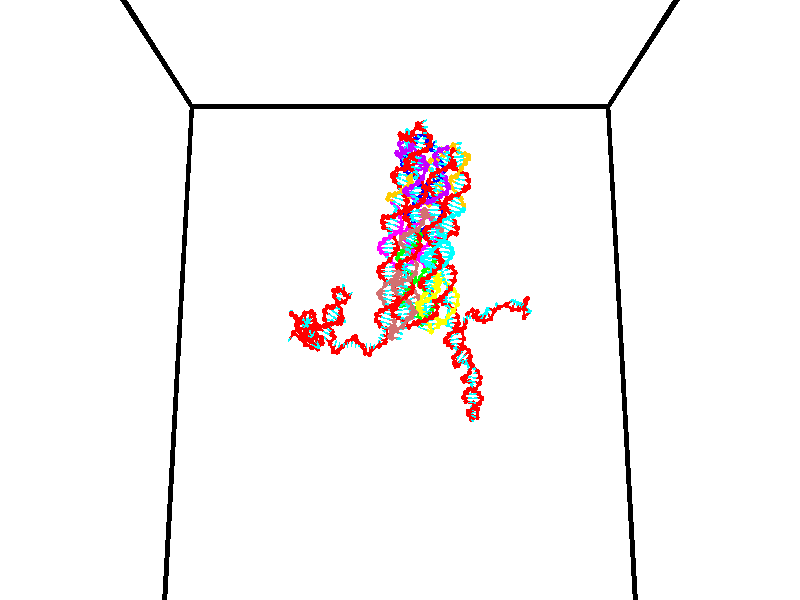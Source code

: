 // switches for output
#declare DRAW_BASES = 1; // possible values are 0, 1; only relevant for DNA ribbons
#declare DRAW_BASES_TYPE = 3; // possible values are 1, 2, 3; only relevant for DNA ribbons
#declare DRAW_FOG = 0; // set to 1 to enable fog

#include "colors.inc"

#include "transforms.inc"
background { rgb <1, 1, 1>}

#default {
   normal{
       ripples 0.25
       frequency 0.20
       turbulence 0.2
       lambda 5
   }
	finish {
		phong 0.1
		phong_size 40.
	}
}

// original window dimensions: 1024x640


// camera settings

camera {
	sky <0, 0.179814, -0.983701>
	up <0, 0.179814, -0.983701>
	right 1.6 * <1, 0, 0>
	location <35, 94.9851, 44.8844>
	look_at <35, 29.7336, 32.9568>
	direction <0, -65.2515, -11.9276>
	angle 67.0682
}


# declare cpy_camera_pos = <35, 94.9851, 44.8844>;
# if (DRAW_FOG = 1)
fog {
	fog_type 2
	up vnormalize(cpy_camera_pos)
	color rgbt<1,1,1,0.3>
	distance 1e-5
	fog_alt 3e-3
	fog_offset 56
}
# end


// LIGHTS

# declare lum = 6;
global_settings {
	ambient_light rgb lum * <0.05, 0.05, 0.05>
	max_trace_level 15
}# declare cpy_direct_light_amount = 0.25;
light_source
{	1000 * <-1, -1.16352, -0.803886>,
	rgb lum * cpy_direct_light_amount
	parallel
}

light_source
{	1000 * <1, 1.16352, 0.803886>,
	rgb lum * cpy_direct_light_amount
	parallel
}

// strand 0

// nucleotide -1

// particle -1
sphere {
	<24.162735, 35.516594, 35.175732> 0.250000
	pigment { color rgbt <1,0,0,0> }
	no_shadow
}
cylinder {
	<24.066874, 35.169285, 35.001987>,  <24.009357, 34.960899, 34.897739>, 0.100000
	pigment { color rgbt <1,0,0,0> }
	no_shadow
}
cylinder {
	<24.066874, 35.169285, 35.001987>,  <24.162735, 35.516594, 35.175732>, 0.100000
	pigment { color rgbt <1,0,0,0> }
	no_shadow
}

// particle -1
sphere {
	<24.066874, 35.169285, 35.001987> 0.100000
	pigment { color rgbt <1,0,0,0> }
	no_shadow
}
sphere {
	0, 1
	scale<0.080000,0.200000,0.300000>
	matrix <0.139697, -0.473586, 0.869598,
		-0.960755, 0.147723, 0.234791,
		-0.239654, -0.868271, -0.434364,
		23.994978, 34.908802, 34.871677>
	pigment { color rgbt <0,1,1,0> }
	no_shadow
}
cylinder {
	<24.663506, 35.808876, 35.523098>,  <24.162735, 35.516594, 35.175732>, 0.130000
	pigment { color rgbt <1,0,0,0> }
	no_shadow
}

// nucleotide -1

// particle -1
sphere {
	<24.663506, 35.808876, 35.523098> 0.250000
	pigment { color rgbt <1,0,0,0> }
	no_shadow
}
cylinder {
	<24.978104, 35.581039, 35.618591>,  <25.166862, 35.444336, 35.675888>, 0.100000
	pigment { color rgbt <1,0,0,0> }
	no_shadow
}
cylinder {
	<24.978104, 35.581039, 35.618591>,  <24.663506, 35.808876, 35.523098>, 0.100000
	pigment { color rgbt <1,0,0,0> }
	no_shadow
}

// particle -1
sphere {
	<24.978104, 35.581039, 35.618591> 0.100000
	pigment { color rgbt <1,0,0,0> }
	no_shadow
}
sphere {
	0, 1
	scale<0.080000,0.200000,0.300000>
	matrix <0.401833, 0.765488, 0.502551,
		-0.468996, -0.299323, 0.830933,
		0.786494, -0.569591, 0.238733,
		25.214052, 35.410164, 35.690212>
	pigment { color rgbt <0,1,1,0> }
	no_shadow
}
cylinder {
	<24.751701, 35.897167, 36.184910>,  <24.663506, 35.808876, 35.523098>, 0.130000
	pigment { color rgbt <1,0,0,0> }
	no_shadow
}

// nucleotide -1

// particle -1
sphere {
	<24.751701, 35.897167, 36.184910> 0.250000
	pigment { color rgbt <1,0,0,0> }
	no_shadow
}
cylinder {
	<25.096579, 35.727879, 36.073547>,  <25.303505, 35.626305, 36.006729>, 0.100000
	pigment { color rgbt <1,0,0,0> }
	no_shadow
}
cylinder {
	<25.096579, 35.727879, 36.073547>,  <24.751701, 35.897167, 36.184910>, 0.100000
	pigment { color rgbt <1,0,0,0> }
	no_shadow
}

// particle -1
sphere {
	<25.096579, 35.727879, 36.073547> 0.100000
	pigment { color rgbt <1,0,0,0> }
	no_shadow
}
sphere {
	0, 1
	scale<0.080000,0.200000,0.300000>
	matrix <0.501986, 0.639910, 0.581829,
		-0.068084, -0.641405, 0.764175,
		0.862191, -0.423219, -0.278409,
		25.355236, 35.600914, 35.990025>
	pigment { color rgbt <0,1,1,0> }
	no_shadow
}
cylinder {
	<25.112288, 35.900787, 36.741451>,  <24.751701, 35.897167, 36.184910>, 0.130000
	pigment { color rgbt <1,0,0,0> }
	no_shadow
}

// nucleotide -1

// particle -1
sphere {
	<25.112288, 35.900787, 36.741451> 0.250000
	pigment { color rgbt <1,0,0,0> }
	no_shadow
}
cylinder {
	<25.346100, 35.914455, 36.417191>,  <25.486387, 35.922657, 36.222633>, 0.100000
	pigment { color rgbt <1,0,0,0> }
	no_shadow
}
cylinder {
	<25.346100, 35.914455, 36.417191>,  <25.112288, 35.900787, 36.741451>, 0.100000
	pigment { color rgbt <1,0,0,0> }
	no_shadow
}

// particle -1
sphere {
	<25.346100, 35.914455, 36.417191> 0.100000
	pigment { color rgbt <1,0,0,0> }
	no_shadow
}
sphere {
	0, 1
	scale<0.080000,0.200000,0.300000>
	matrix <0.607016, 0.644541, 0.464864,
		0.538383, -0.763805, 0.356013,
		0.584530, 0.034169, -0.810652,
		25.521460, 35.924706, 36.173996>
	pigment { color rgbt <0,1,1,0> }
	no_shadow
}
cylinder {
	<25.731852, 35.842381, 37.050312>,  <25.112288, 35.900787, 36.741451>, 0.130000
	pigment { color rgbt <1,0,0,0> }
	no_shadow
}

// nucleotide -1

// particle -1
sphere {
	<25.731852, 35.842381, 37.050312> 0.250000
	pigment { color rgbt <1,0,0,0> }
	no_shadow
}
cylinder {
	<25.784748, 35.975349, 36.676785>,  <25.816486, 36.055130, 36.452667>, 0.100000
	pigment { color rgbt <1,0,0,0> }
	no_shadow
}
cylinder {
	<25.784748, 35.975349, 36.676785>,  <25.731852, 35.842381, 37.050312>, 0.100000
	pigment { color rgbt <1,0,0,0> }
	no_shadow
}

// particle -1
sphere {
	<25.784748, 35.975349, 36.676785> 0.100000
	pigment { color rgbt <1,0,0,0> }
	no_shadow
}
sphere {
	0, 1
	scale<0.080000,0.200000,0.300000>
	matrix <0.627882, 0.700883, 0.338418,
		0.766991, -0.631079, -0.116033,
		0.132243, 0.332419, -0.933815,
		25.824421, 36.075073, 36.396641>
	pigment { color rgbt <0,1,1,0> }
	no_shadow
}
cylinder {
	<26.542704, 35.898788, 36.870422>,  <25.731852, 35.842381, 37.050312>, 0.130000
	pigment { color rgbt <1,0,0,0> }
	no_shadow
}

// nucleotide -1

// particle -1
sphere {
	<26.542704, 35.898788, 36.870422> 0.250000
	pigment { color rgbt <1,0,0,0> }
	no_shadow
}
cylinder {
	<26.294067, 36.143486, 36.674709>,  <26.144886, 36.290302, 36.557281>, 0.100000
	pigment { color rgbt <1,0,0,0> }
	no_shadow
}
cylinder {
	<26.294067, 36.143486, 36.674709>,  <26.542704, 35.898788, 36.870422>, 0.100000
	pigment { color rgbt <1,0,0,0> }
	no_shadow
}

// particle -1
sphere {
	<26.294067, 36.143486, 36.674709> 0.100000
	pigment { color rgbt <1,0,0,0> }
	no_shadow
}
sphere {
	0, 1
	scale<0.080000,0.200000,0.300000>
	matrix <0.438994, 0.789348, 0.429202,
		0.648777, 0.051994, -0.759200,
		-0.621589, 0.611740, -0.489286,
		26.107592, 36.327007, 36.527924>
	pigment { color rgbt <0,1,1,0> }
	no_shadow
}
cylinder {
	<26.918585, 36.389599, 36.467873>,  <26.542704, 35.898788, 36.870422>, 0.130000
	pigment { color rgbt <1,0,0,0> }
	no_shadow
}

// nucleotide -1

// particle -1
sphere {
	<26.918585, 36.389599, 36.467873> 0.250000
	pigment { color rgbt <1,0,0,0> }
	no_shadow
}
cylinder {
	<26.573669, 36.583965, 36.524933>,  <26.366720, 36.700584, 36.559170>, 0.100000
	pigment { color rgbt <1,0,0,0> }
	no_shadow
}
cylinder {
	<26.573669, 36.583965, 36.524933>,  <26.918585, 36.389599, 36.467873>, 0.100000
	pigment { color rgbt <1,0,0,0> }
	no_shadow
}

// particle -1
sphere {
	<26.573669, 36.583965, 36.524933> 0.100000
	pigment { color rgbt <1,0,0,0> }
	no_shadow
}
sphere {
	0, 1
	scale<0.080000,0.200000,0.300000>
	matrix <0.480737, 0.696842, 0.532261,
		0.159225, 0.527541, -0.834474,
		-0.862287, 0.485912, 0.142653,
		26.314983, 36.729740, 36.567730>
	pigment { color rgbt <0,1,1,0> }
	no_shadow
}
cylinder {
	<27.126041, 37.058933, 36.472034>,  <26.918585, 36.389599, 36.467873>, 0.130000
	pigment { color rgbt <1,0,0,0> }
	no_shadow
}

// nucleotide -1

// particle -1
sphere {
	<27.126041, 37.058933, 36.472034> 0.250000
	pigment { color rgbt <1,0,0,0> }
	no_shadow
}
cylinder {
	<26.763456, 37.079742, 36.639664>,  <26.545906, 37.092228, 36.740242>, 0.100000
	pigment { color rgbt <1,0,0,0> }
	no_shadow
}
cylinder {
	<26.763456, 37.079742, 36.639664>,  <27.126041, 37.058933, 36.472034>, 0.100000
	pigment { color rgbt <1,0,0,0> }
	no_shadow
}

// particle -1
sphere {
	<26.763456, 37.079742, 36.639664> 0.100000
	pigment { color rgbt <1,0,0,0> }
	no_shadow
}
sphere {
	0, 1
	scale<0.080000,0.200000,0.300000>
	matrix <0.326367, 0.716054, 0.617051,
		-0.267979, 0.696104, -0.666053,
		-0.906461, 0.052021, 0.419073,
		26.491518, 37.095348, 36.765385>
	pigment { color rgbt <0,1,1,0> }
	no_shadow
}
cylinder {
	<27.037445, 37.703587, 36.474926>,  <27.126041, 37.058933, 36.472034>, 0.130000
	pigment { color rgbt <1,0,0,0> }
	no_shadow
}

// nucleotide -1

// particle -1
sphere {
	<27.037445, 37.703587, 36.474926> 0.250000
	pigment { color rgbt <1,0,0,0> }
	no_shadow
}
cylinder {
	<26.796703, 37.564350, 36.762424>,  <26.652258, 37.480808, 36.934925>, 0.100000
	pigment { color rgbt <1,0,0,0> }
	no_shadow
}
cylinder {
	<26.796703, 37.564350, 36.762424>,  <27.037445, 37.703587, 36.474926>, 0.100000
	pigment { color rgbt <1,0,0,0> }
	no_shadow
}

// particle -1
sphere {
	<26.796703, 37.564350, 36.762424> 0.100000
	pigment { color rgbt <1,0,0,0> }
	no_shadow
}
sphere {
	0, 1
	scale<0.080000,0.200000,0.300000>
	matrix <0.129710, 0.845446, 0.518070,
		-0.788001, 0.405032, -0.463684,
		-0.601855, -0.348095, 0.718749,
		26.616146, 37.459923, 36.978050>
	pigment { color rgbt <0,1,1,0> }
	no_shadow
}
cylinder {
	<26.600267, 38.252205, 36.688694>,  <27.037445, 37.703587, 36.474926>, 0.130000
	pigment { color rgbt <1,0,0,0> }
	no_shadow
}

// nucleotide -1

// particle -1
sphere {
	<26.600267, 38.252205, 36.688694> 0.250000
	pigment { color rgbt <1,0,0,0> }
	no_shadow
}
cylinder {
	<26.584768, 37.997200, 36.996483>,  <26.575470, 37.844196, 37.181156>, 0.100000
	pigment { color rgbt <1,0,0,0> }
	no_shadow
}
cylinder {
	<26.584768, 37.997200, 36.996483>,  <26.600267, 38.252205, 36.688694>, 0.100000
	pigment { color rgbt <1,0,0,0> }
	no_shadow
}

// particle -1
sphere {
	<26.584768, 37.997200, 36.996483> 0.100000
	pigment { color rgbt <1,0,0,0> }
	no_shadow
}
sphere {
	0, 1
	scale<0.080000,0.200000,0.300000>
	matrix <0.136185, 0.759493, 0.636101,
		-0.989925, 0.129437, 0.057391,
		-0.038747, -0.637508, 0.769469,
		26.573145, 37.805946, 37.227322>
	pigment { color rgbt <0,1,1,0> }
	no_shadow
}
cylinder {
	<26.138208, 38.586552, 37.011692>,  <26.600267, 38.252205, 36.688694>, 0.130000
	pigment { color rgbt <1,0,0,0> }
	no_shadow
}

// nucleotide -1

// particle -1
sphere {
	<26.138208, 38.586552, 37.011692> 0.250000
	pigment { color rgbt <1,0,0,0> }
	no_shadow
}
cylinder {
	<26.366350, 38.338886, 37.227592>,  <26.503235, 38.190285, 37.357132>, 0.100000
	pigment { color rgbt <1,0,0,0> }
	no_shadow
}
cylinder {
	<26.366350, 38.338886, 37.227592>,  <26.138208, 38.586552, 37.011692>, 0.100000
	pigment { color rgbt <1,0,0,0> }
	no_shadow
}

// particle -1
sphere {
	<26.366350, 38.338886, 37.227592> 0.100000
	pigment { color rgbt <1,0,0,0> }
	no_shadow
}
sphere {
	0, 1
	scale<0.080000,0.200000,0.300000>
	matrix <0.238831, 0.753727, 0.612254,
		-0.785909, -0.220294, 0.577769,
		0.570356, -0.619165, 0.539748,
		26.537457, 38.153137, 37.389519>
	pigment { color rgbt <0,1,1,0> }
	no_shadow
}
cylinder {
	<26.160992, 38.910576, 37.655361>,  <26.138208, 38.586552, 37.011692>, 0.130000
	pigment { color rgbt <1,0,0,0> }
	no_shadow
}

// nucleotide -1

// particle -1
sphere {
	<26.160992, 38.910576, 37.655361> 0.250000
	pigment { color rgbt <1,0,0,0> }
	no_shadow
}
cylinder {
	<26.449335, 38.633717, 37.641003>,  <26.622341, 38.467602, 37.632385>, 0.100000
	pigment { color rgbt <1,0,0,0> }
	no_shadow
}
cylinder {
	<26.449335, 38.633717, 37.641003>,  <26.160992, 38.910576, 37.655361>, 0.100000
	pigment { color rgbt <1,0,0,0> }
	no_shadow
}

// particle -1
sphere {
	<26.449335, 38.633717, 37.641003> 0.100000
	pigment { color rgbt <1,0,0,0> }
	no_shadow
}
sphere {
	0, 1
	scale<0.080000,0.200000,0.300000>
	matrix <0.577561, 0.571268, 0.583160,
		-0.383128, -0.441109, 0.811564,
		0.720858, -0.692153, -0.035899,
		26.665592, 38.426071, 37.630234>
	pigment { color rgbt <0,1,1,0> }
	no_shadow
}
cylinder {
	<26.731173, 39.355282, 37.947174>,  <26.160992, 38.910576, 37.655361>, 0.130000
	pigment { color rgbt <1,0,0,0> }
	no_shadow
}

// nucleotide -1

// particle -1
sphere {
	<26.731173, 39.355282, 37.947174> 0.250000
	pigment { color rgbt <1,0,0,0> }
	no_shadow
}
cylinder {
	<27.060934, 39.249508, 38.147346>,  <27.258791, 39.186043, 38.267448>, 0.100000
	pigment { color rgbt <1,0,0,0> }
	no_shadow
}
cylinder {
	<27.060934, 39.249508, 38.147346>,  <26.731173, 39.355282, 37.947174>, 0.100000
	pigment { color rgbt <1,0,0,0> }
	no_shadow
}

// particle -1
sphere {
	<27.060934, 39.249508, 38.147346> 0.100000
	pigment { color rgbt <1,0,0,0> }
	no_shadow
}
sphere {
	0, 1
	scale<0.080000,0.200000,0.300000>
	matrix <-0.229419, -0.964382, -0.131657,
		0.517420, -0.006269, -0.855709,
		0.824405, -0.264438, 0.500429,
		27.308256, 39.170177, 38.297474>
	pigment { color rgbt <0,1,1,0> }
	no_shadow
}
cylinder {
	<27.217295, 39.046238, 37.459064>,  <26.731173, 39.355282, 37.947174>, 0.130000
	pigment { color rgbt <1,0,0,0> }
	no_shadow
}

// nucleotide -1

// particle -1
sphere {
	<27.217295, 39.046238, 37.459064> 0.250000
	pigment { color rgbt <1,0,0,0> }
	no_shadow
}
cylinder {
	<27.192057, 38.942055, 37.844433>,  <27.176914, 38.879543, 38.075653>, 0.100000
	pigment { color rgbt <1,0,0,0> }
	no_shadow
}
cylinder {
	<27.192057, 38.942055, 37.844433>,  <27.217295, 39.046238, 37.459064>, 0.100000
	pigment { color rgbt <1,0,0,0> }
	no_shadow
}

// particle -1
sphere {
	<27.192057, 38.942055, 37.844433> 0.100000
	pigment { color rgbt <1,0,0,0> }
	no_shadow
}
sphere {
	0, 1
	scale<0.080000,0.200000,0.300000>
	matrix <-0.247605, -0.931078, -0.267928,
		0.966805, -0.255453, -0.005745,
		-0.063094, -0.260457, 0.963422,
		27.173128, 38.863918, 38.133461>
	pigment { color rgbt <0,1,1,0> }
	no_shadow
}
cylinder {
	<27.609549, 38.446918, 37.596905>,  <27.217295, 39.046238, 37.459064>, 0.130000
	pigment { color rgbt <1,0,0,0> }
	no_shadow
}

// nucleotide -1

// particle -1
sphere {
	<27.609549, 38.446918, 37.596905> 0.250000
	pigment { color rgbt <1,0,0,0> }
	no_shadow
}
cylinder {
	<27.316082, 38.411476, 37.866390>,  <27.140003, 38.390209, 38.028080>, 0.100000
	pigment { color rgbt <1,0,0,0> }
	no_shadow
}
cylinder {
	<27.316082, 38.411476, 37.866390>,  <27.609549, 38.446918, 37.596905>, 0.100000
	pigment { color rgbt <1,0,0,0> }
	no_shadow
}

// particle -1
sphere {
	<27.316082, 38.411476, 37.866390> 0.100000
	pigment { color rgbt <1,0,0,0> }
	no_shadow
}
sphere {
	0, 1
	scale<0.080000,0.200000,0.300000>
	matrix <-0.202221, -0.918069, -0.340963,
		0.648724, -0.386391, 0.655637,
		-0.733665, -0.088607, 0.673710,
		27.095982, 38.384895, 38.068504>
	pigment { color rgbt <0,1,1,0> }
	no_shadow
}
cylinder {
	<27.573730, 37.776337, 37.900555>,  <27.609549, 38.446918, 37.596905>, 0.130000
	pigment { color rgbt <1,0,0,0> }
	no_shadow
}

// nucleotide -1

// particle -1
sphere {
	<27.573730, 37.776337, 37.900555> 0.250000
	pigment { color rgbt <1,0,0,0> }
	no_shadow
}
cylinder {
	<27.206036, 37.920059, 37.964939>,  <26.985418, 38.006290, 38.003571>, 0.100000
	pigment { color rgbt <1,0,0,0> }
	no_shadow
}
cylinder {
	<27.206036, 37.920059, 37.964939>,  <27.573730, 37.776337, 37.900555>, 0.100000
	pigment { color rgbt <1,0,0,0> }
	no_shadow
}

// particle -1
sphere {
	<27.206036, 37.920059, 37.964939> 0.100000
	pigment { color rgbt <1,0,0,0> }
	no_shadow
}
sphere {
	0, 1
	scale<0.080000,0.200000,0.300000>
	matrix <-0.390922, -0.784415, -0.481531,
		-0.046759, -0.505562, 0.861522,
		-0.919235, 0.359304, 0.160957,
		26.930265, 38.027851, 38.013226>
	pigment { color rgbt <0,1,1,0> }
	no_shadow
}
cylinder {
	<27.109825, 37.281437, 38.272881>,  <27.573730, 37.776337, 37.900555>, 0.130000
	pigment { color rgbt <1,0,0,0> }
	no_shadow
}

// nucleotide -1

// particle -1
sphere {
	<27.109825, 37.281437, 38.272881> 0.250000
	pigment { color rgbt <1,0,0,0> }
	no_shadow
}
cylinder {
	<26.871847, 37.530010, 38.068970>,  <26.729061, 37.679153, 37.946625>, 0.100000
	pigment { color rgbt <1,0,0,0> }
	no_shadow
}
cylinder {
	<26.871847, 37.530010, 38.068970>,  <27.109825, 37.281437, 38.272881>, 0.100000
	pigment { color rgbt <1,0,0,0> }
	no_shadow
}

// particle -1
sphere {
	<26.871847, 37.530010, 38.068970> 0.100000
	pigment { color rgbt <1,0,0,0> }
	no_shadow
}
sphere {
	0, 1
	scale<0.080000,0.200000,0.300000>
	matrix <-0.357134, -0.772563, -0.524977,
		-0.720067, -0.130275, 0.681566,
		-0.594944, 0.621429, -0.509771,
		26.693365, 37.716438, 37.916039>
	pigment { color rgbt <0,1,1,0> }
	no_shadow
}
cylinder {
	<26.476151, 36.892971, 38.132816>,  <27.109825, 37.281437, 38.272881>, 0.130000
	pigment { color rgbt <1,0,0,0> }
	no_shadow
}

// nucleotide -1

// particle -1
sphere {
	<26.476151, 36.892971, 38.132816> 0.250000
	pigment { color rgbt <1,0,0,0> }
	no_shadow
}
cylinder {
	<26.509180, 37.171871, 37.847996>,  <26.528997, 37.339211, 37.677101>, 0.100000
	pigment { color rgbt <1,0,0,0> }
	no_shadow
}
cylinder {
	<26.509180, 37.171871, 37.847996>,  <26.476151, 36.892971, 38.132816>, 0.100000
	pigment { color rgbt <1,0,0,0> }
	no_shadow
}

// particle -1
sphere {
	<26.509180, 37.171871, 37.847996> 0.100000
	pigment { color rgbt <1,0,0,0> }
	no_shadow
}
sphere {
	0, 1
	scale<0.080000,0.200000,0.300000>
	matrix <-0.520325, -0.579216, -0.627512,
		-0.849967, 0.422315, 0.314969,
		0.082573, 0.697250, -0.712056,
		26.533953, 37.381046, 37.634380>
	pigment { color rgbt <0,1,1,0> }
	no_shadow
}
cylinder {
	<25.822571, 36.905262, 37.890411>,  <26.476151, 36.892971, 38.132816>, 0.130000
	pigment { color rgbt <1,0,0,0> }
	no_shadow
}

// nucleotide -1

// particle -1
sphere {
	<25.822571, 36.905262, 37.890411> 0.250000
	pigment { color rgbt <1,0,0,0> }
	no_shadow
}
cylinder {
	<26.048801, 37.101826, 37.625492>,  <26.184540, 37.219765, 37.466541>, 0.100000
	pigment { color rgbt <1,0,0,0> }
	no_shadow
}
cylinder {
	<26.048801, 37.101826, 37.625492>,  <25.822571, 36.905262, 37.890411>, 0.100000
	pigment { color rgbt <1,0,0,0> }
	no_shadow
}

// particle -1
sphere {
	<26.048801, 37.101826, 37.625492> 0.100000
	pigment { color rgbt <1,0,0,0> }
	no_shadow
}
sphere {
	0, 1
	scale<0.080000,0.200000,0.300000>
	matrix <-0.557886, -0.363458, -0.746098,
		-0.607358, 0.791462, 0.068588,
		0.565579, 0.491413, -0.662294,
		26.218475, 37.249249, 37.426804>
	pigment { color rgbt <0,1,1,0> }
	no_shadow
}
cylinder {
	<25.398989, 37.242828, 37.395287>,  <25.822571, 36.905262, 37.890411>, 0.130000
	pigment { color rgbt <1,0,0,0> }
	no_shadow
}

// nucleotide -1

// particle -1
sphere {
	<25.398989, 37.242828, 37.395287> 0.250000
	pigment { color rgbt <1,0,0,0> }
	no_shadow
}
cylinder {
	<25.734879, 37.215469, 37.179813>,  <25.936413, 37.199055, 37.050529>, 0.100000
	pigment { color rgbt <1,0,0,0> }
	no_shadow
}
cylinder {
	<25.734879, 37.215469, 37.179813>,  <25.398989, 37.242828, 37.395287>, 0.100000
	pigment { color rgbt <1,0,0,0> }
	no_shadow
}

// particle -1
sphere {
	<25.734879, 37.215469, 37.179813> 0.100000
	pigment { color rgbt <1,0,0,0> }
	no_shadow
}
sphere {
	0, 1
	scale<0.080000,0.200000,0.300000>
	matrix <-0.491116, -0.518877, -0.699693,
		-0.231657, 0.852108, -0.469304,
		0.839726, -0.068394, -0.538686,
		25.986795, 37.194950, 37.018208>
	pigment { color rgbt <0,1,1,0> }
	no_shadow
}
cylinder {
	<24.814871, 37.772354, 37.113819>,  <25.398989, 37.242828, 37.395287>, 0.130000
	pigment { color rgbt <1,0,0,0> }
	no_shadow
}

// nucleotide -1

// particle -1
sphere {
	<24.814871, 37.772354, 37.113819> 0.250000
	pigment { color rgbt <1,0,0,0> }
	no_shadow
}
cylinder {
	<24.586319, 37.550877, 37.356125>,  <24.449188, 37.417992, 37.501511>, 0.100000
	pigment { color rgbt <1,0,0,0> }
	no_shadow
}
cylinder {
	<24.586319, 37.550877, 37.356125>,  <24.814871, 37.772354, 37.113819>, 0.100000
	pigment { color rgbt <1,0,0,0> }
	no_shadow
}

// particle -1
sphere {
	<24.586319, 37.550877, 37.356125> 0.100000
	pigment { color rgbt <1,0,0,0> }
	no_shadow
}
sphere {
	0, 1
	scale<0.080000,0.200000,0.300000>
	matrix <0.649418, 0.146254, 0.746234,
		-0.501780, 0.819778, 0.276011,
		-0.571378, -0.553692, 0.605766,
		24.414906, 37.384769, 37.537853>
	pigment { color rgbt <0,1,1,0> }
	no_shadow
}
cylinder {
	<25.131168, 37.201378, 36.668736>,  <24.814871, 37.772354, 37.113819>, 0.130000
	pigment { color rgbt <1,0,0,0> }
	no_shadow
}

// nucleotide -1

// particle -1
sphere {
	<25.131168, 37.201378, 36.668736> 0.250000
	pigment { color rgbt <1,0,0,0> }
	no_shadow
}
cylinder {
	<25.507111, 37.067848, 36.639797>,  <25.732676, 36.987732, 36.622437>, 0.100000
	pigment { color rgbt <1,0,0,0> }
	no_shadow
}
cylinder {
	<25.507111, 37.067848, 36.639797>,  <25.131168, 37.201378, 36.668736>, 0.100000
	pigment { color rgbt <1,0,0,0> }
	no_shadow
}

// particle -1
sphere {
	<25.507111, 37.067848, 36.639797> 0.100000
	pigment { color rgbt <1,0,0,0> }
	no_shadow
}
sphere {
	0, 1
	scale<0.080000,0.200000,0.300000>
	matrix <-0.259912, -0.561520, -0.785583,
		0.221624, 0.757137, -0.614513,
		0.939855, -0.333824, -0.072343,
		25.789066, 36.967701, 36.618095>
	pigment { color rgbt <0,1,1,0> }
	no_shadow
}
cylinder {
	<25.285225, 37.221886, 35.960629>,  <25.131168, 37.201378, 36.668736>, 0.130000
	pigment { color rgbt <1,0,0,0> }
	no_shadow
}

// nucleotide -1

// particle -1
sphere {
	<25.285225, 37.221886, 35.960629> 0.250000
	pigment { color rgbt <1,0,0,0> }
	no_shadow
}
cylinder {
	<25.560406, 36.972824, 36.109776>,  <25.725513, 36.823387, 36.199265>, 0.100000
	pigment { color rgbt <1,0,0,0> }
	no_shadow
}
cylinder {
	<25.560406, 36.972824, 36.109776>,  <25.285225, 37.221886, 35.960629>, 0.100000
	pigment { color rgbt <1,0,0,0> }
	no_shadow
}

// particle -1
sphere {
	<25.560406, 36.972824, 36.109776> 0.100000
	pigment { color rgbt <1,0,0,0> }
	no_shadow
}
sphere {
	0, 1
	scale<0.080000,0.200000,0.300000>
	matrix <-0.079269, -0.575150, -0.814198,
		0.721414, 0.530573, -0.445033,
		0.687952, -0.622651, 0.372864,
		25.766792, 36.786030, 36.221634>
	pigment { color rgbt <0,1,1,0> }
	no_shadow
}
cylinder {
	<25.721916, 36.977482, 35.392658>,  <25.285225, 37.221886, 35.960629>, 0.130000
	pigment { color rgbt <1,0,0,0> }
	no_shadow
}

// nucleotide -1

// particle -1
sphere {
	<25.721916, 36.977482, 35.392658> 0.250000
	pigment { color rgbt <1,0,0,0> }
	no_shadow
}
cylinder {
	<25.749901, 36.713726, 35.692074>,  <25.766691, 36.555473, 35.871723>, 0.100000
	pigment { color rgbt <1,0,0,0> }
	no_shadow
}
cylinder {
	<25.749901, 36.713726, 35.692074>,  <25.721916, 36.977482, 35.392658>, 0.100000
	pigment { color rgbt <1,0,0,0> }
	no_shadow
}

// particle -1
sphere {
	<25.749901, 36.713726, 35.692074> 0.100000
	pigment { color rgbt <1,0,0,0> }
	no_shadow
}
sphere {
	0, 1
	scale<0.080000,0.200000,0.300000>
	matrix <-0.194173, -0.745029, -0.638145,
		0.978469, -0.100700, -0.180160,
		0.069964, -0.659387, 0.748541,
		25.770889, 36.515911, 35.916637>
	pigment { color rgbt <0,1,1,0> }
	no_shadow
}
cylinder {
	<26.287809, 36.423496, 35.172859>,  <25.721916, 36.977482, 35.392658>, 0.130000
	pigment { color rgbt <1,0,0,0> }
	no_shadow
}

// nucleotide -1

// particle -1
sphere {
	<26.287809, 36.423496, 35.172859> 0.250000
	pigment { color rgbt <1,0,0,0> }
	no_shadow
}
cylinder {
	<26.141077, 36.316975, 35.529400>,  <26.053038, 36.253059, 35.743324>, 0.100000
	pigment { color rgbt <1,0,0,0> }
	no_shadow
}
cylinder {
	<26.141077, 36.316975, 35.529400>,  <26.287809, 36.423496, 35.172859>, 0.100000
	pigment { color rgbt <1,0,0,0> }
	no_shadow
}

// particle -1
sphere {
	<26.141077, 36.316975, 35.529400> 0.100000
	pigment { color rgbt <1,0,0,0> }
	no_shadow
}
sphere {
	0, 1
	scale<0.080000,0.200000,0.300000>
	matrix <-0.307937, -0.869377, -0.386469,
		0.877843, -0.416251, 0.236910,
		-0.366832, -0.266306, 0.891356,
		26.031027, 36.237083, 35.796806>
	pigment { color rgbt <0,1,1,0> }
	no_shadow
}
cylinder {
	<26.454216, 35.769478, 35.307133>,  <26.287809, 36.423496, 35.172859>, 0.130000
	pigment { color rgbt <1,0,0,0> }
	no_shadow
}

// nucleotide -1

// particle -1
sphere {
	<26.454216, 35.769478, 35.307133> 0.250000
	pigment { color rgbt <1,0,0,0> }
	no_shadow
}
cylinder {
	<26.148991, 35.816433, 35.561363>,  <25.965855, 35.844604, 35.713902>, 0.100000
	pigment { color rgbt <1,0,0,0> }
	no_shadow
}
cylinder {
	<26.148991, 35.816433, 35.561363>,  <26.454216, 35.769478, 35.307133>, 0.100000
	pigment { color rgbt <1,0,0,0> }
	no_shadow
}

// particle -1
sphere {
	<26.148991, 35.816433, 35.561363> 0.100000
	pigment { color rgbt <1,0,0,0> }
	no_shadow
}
sphere {
	0, 1
	scale<0.080000,0.200000,0.300000>
	matrix <-0.330905, -0.915665, -0.228166,
		0.555191, -0.384420, 0.737553,
		-0.763063, 0.117384, 0.635575,
		25.920073, 35.851646, 35.752037>
	pigment { color rgbt <0,1,1,0> }
	no_shadow
}
cylinder {
	<26.435596, 35.045990, 35.681168>,  <26.454216, 35.769478, 35.307133>, 0.130000
	pigment { color rgbt <1,0,0,0> }
	no_shadow
}

// nucleotide -1

// particle -1
sphere {
	<26.435596, 35.045990, 35.681168> 0.250000
	pigment { color rgbt <1,0,0,0> }
	no_shadow
}
cylinder {
	<26.095444, 35.242500, 35.756535>,  <25.891352, 35.360405, 35.801754>, 0.100000
	pigment { color rgbt <1,0,0,0> }
	no_shadow
}
cylinder {
	<26.095444, 35.242500, 35.756535>,  <26.435596, 35.045990, 35.681168>, 0.100000
	pigment { color rgbt <1,0,0,0> }
	no_shadow
}

// particle -1
sphere {
	<26.095444, 35.242500, 35.756535> 0.100000
	pigment { color rgbt <1,0,0,0> }
	no_shadow
}
sphere {
	0, 1
	scale<0.080000,0.200000,0.300000>
	matrix <-0.518411, -0.843539, -0.140329,
		0.089997, -0.217010, 0.972012,
		-0.850383, 0.491272, 0.188416,
		25.840328, 35.389881, 35.813061>
	pigment { color rgbt <0,1,1,0> }
	no_shadow
}
cylinder {
	<26.194901, 34.695335, 36.212372>,  <26.435596, 35.045990, 35.681168>, 0.130000
	pigment { color rgbt <1,0,0,0> }
	no_shadow
}

// nucleotide -1

// particle -1
sphere {
	<26.194901, 34.695335, 36.212372> 0.250000
	pigment { color rgbt <1,0,0,0> }
	no_shadow
}
cylinder {
	<25.905233, 34.868923, 35.997990>,  <25.731434, 34.973076, 35.869358>, 0.100000
	pigment { color rgbt <1,0,0,0> }
	no_shadow
}
cylinder {
	<25.905233, 34.868923, 35.997990>,  <26.194901, 34.695335, 36.212372>, 0.100000
	pigment { color rgbt <1,0,0,0> }
	no_shadow
}

// particle -1
sphere {
	<25.905233, 34.868923, 35.997990> 0.100000
	pigment { color rgbt <1,0,0,0> }
	no_shadow
}
sphere {
	0, 1
	scale<0.080000,0.200000,0.300000>
	matrix <-0.464265, -0.881469, -0.086436,
		-0.509941, 0.186233, 0.839808,
		-0.724168, 0.433971, -0.535958,
		25.687983, 34.999115, 35.837204>
	pigment { color rgbt <0,1,1,0> }
	no_shadow
}
cylinder {
	<26.834486, 35.115757, 36.305672>,  <26.194901, 34.695335, 36.212372>, 0.130000
	pigment { color rgbt <1,0,0,0> }
	no_shadow
}

// nucleotide -1

// particle -1
sphere {
	<26.834486, 35.115757, 36.305672> 0.250000
	pigment { color rgbt <1,0,0,0> }
	no_shadow
}
cylinder {
	<27.143696, 34.916756, 36.463112>,  <27.329222, 34.797356, 36.557575>, 0.100000
	pigment { color rgbt <1,0,0,0> }
	no_shadow
}
cylinder {
	<27.143696, 34.916756, 36.463112>,  <26.834486, 35.115757, 36.305672>, 0.100000
	pigment { color rgbt <1,0,0,0> }
	no_shadow
}

// particle -1
sphere {
	<27.143696, 34.916756, 36.463112> 0.100000
	pigment { color rgbt <1,0,0,0> }
	no_shadow
}
sphere {
	0, 1
	scale<0.080000,0.200000,0.300000>
	matrix <0.549603, 0.215370, -0.807188,
		0.316807, 0.840302, 0.439915,
		0.773026, -0.497502, 0.393602,
		27.375605, 34.767506, 36.581192>
	pigment { color rgbt <0,1,1,0> }
	no_shadow
}
cylinder {
	<27.480495, 35.586559, 36.229866>,  <26.834486, 35.115757, 36.305672>, 0.130000
	pigment { color rgbt <1,0,0,0> }
	no_shadow
}

// nucleotide -1

// particle -1
sphere {
	<27.480495, 35.586559, 36.229866> 0.250000
	pigment { color rgbt <1,0,0,0> }
	no_shadow
}
cylinder {
	<27.583075, 35.203472, 36.282047>,  <27.644623, 34.973621, 36.313358>, 0.100000
	pigment { color rgbt <1,0,0,0> }
	no_shadow
}
cylinder {
	<27.583075, 35.203472, 36.282047>,  <27.480495, 35.586559, 36.229866>, 0.100000
	pigment { color rgbt <1,0,0,0> }
	no_shadow
}

// particle -1
sphere {
	<27.583075, 35.203472, 36.282047> 0.100000
	pigment { color rgbt <1,0,0,0> }
	no_shadow
}
sphere {
	0, 1
	scale<0.080000,0.200000,0.300000>
	matrix <0.424557, -0.009640, -0.905350,
		0.868323, 0.287563, 0.404131,
		0.256450, -0.957713, 0.130458,
		27.660009, 34.916157, 36.321186>
	pigment { color rgbt <0,1,1,0> }
	no_shadow
}
cylinder {
	<28.192509, 35.554150, 36.006256>,  <27.480495, 35.586559, 36.229866>, 0.130000
	pigment { color rgbt <1,0,0,0> }
	no_shadow
}

// nucleotide -1

// particle -1
sphere {
	<28.192509, 35.554150, 36.006256> 0.250000
	pigment { color rgbt <1,0,0,0> }
	no_shadow
}
cylinder {
	<28.061531, 35.176308, 36.015232>,  <27.982944, 34.949604, 36.020618>, 0.100000
	pigment { color rgbt <1,0,0,0> }
	no_shadow
}
cylinder {
	<28.061531, 35.176308, 36.015232>,  <28.192509, 35.554150, 36.006256>, 0.100000
	pigment { color rgbt <1,0,0,0> }
	no_shadow
}

// particle -1
sphere {
	<28.061531, 35.176308, 36.015232> 0.100000
	pigment { color rgbt <1,0,0,0> }
	no_shadow
}
sphere {
	0, 1
	scale<0.080000,0.200000,0.300000>
	matrix <0.591537, -0.223455, -0.774695,
		0.736794, -0.240395, 0.631937,
		-0.327443, -0.944605, 0.022438,
		27.963299, 34.892925, 36.021965>
	pigment { color rgbt <0,1,1,0> }
	no_shadow
}
cylinder {
	<28.760935, 35.107319, 35.915203>,  <28.192509, 35.554150, 36.006256>, 0.130000
	pigment { color rgbt <1,0,0,0> }
	no_shadow
}

// nucleotide -1

// particle -1
sphere {
	<28.760935, 35.107319, 35.915203> 0.250000
	pigment { color rgbt <1,0,0,0> }
	no_shadow
}
cylinder {
	<28.460793, 34.881371, 35.777866>,  <28.280706, 34.745800, 35.695465>, 0.100000
	pigment { color rgbt <1,0,0,0> }
	no_shadow
}
cylinder {
	<28.460793, 34.881371, 35.777866>,  <28.760935, 35.107319, 35.915203>, 0.100000
	pigment { color rgbt <1,0,0,0> }
	no_shadow
}

// particle -1
sphere {
	<28.460793, 34.881371, 35.777866> 0.100000
	pigment { color rgbt <1,0,0,0> }
	no_shadow
}
sphere {
	0, 1
	scale<0.080000,0.200000,0.300000>
	matrix <0.560371, -0.268049, -0.783667,
		0.350641, -0.780428, 0.517671,
		-0.750357, -0.564874, -0.343340,
		28.235685, 34.711910, 35.674866>
	pigment { color rgbt <0,1,1,0> }
	no_shadow
}
cylinder {
	<28.989143, 34.396172, 35.763260>,  <28.760935, 35.107319, 35.915203>, 0.130000
	pigment { color rgbt <1,0,0,0> }
	no_shadow
}

// nucleotide -1

// particle -1
sphere {
	<28.989143, 34.396172, 35.763260> 0.250000
	pigment { color rgbt <1,0,0,0> }
	no_shadow
}
cylinder {
	<28.652723, 34.436886, 35.550743>,  <28.450871, 34.461315, 35.423233>, 0.100000
	pigment { color rgbt <1,0,0,0> }
	no_shadow
}
cylinder {
	<28.652723, 34.436886, 35.550743>,  <28.989143, 34.396172, 35.763260>, 0.100000
	pigment { color rgbt <1,0,0,0> }
	no_shadow
}

// particle -1
sphere {
	<28.652723, 34.436886, 35.550743> 0.100000
	pigment { color rgbt <1,0,0,0> }
	no_shadow
}
sphere {
	0, 1
	scale<0.080000,0.200000,0.300000>
	matrix <0.464317, -0.368105, -0.805548,
		-0.277568, -0.924195, 0.262333,
		-0.841050, 0.101788, -0.531294,
		28.400408, 34.467422, 35.391354>
	pigment { color rgbt <0,1,1,0> }
	no_shadow
}
cylinder {
	<29.092365, 33.894077, 35.268208>,  <28.989143, 34.396172, 35.763260>, 0.130000
	pigment { color rgbt <1,0,0,0> }
	no_shadow
}

// nucleotide -1

// particle -1
sphere {
	<29.092365, 33.894077, 35.268208> 0.250000
	pigment { color rgbt <1,0,0,0> }
	no_shadow
}
cylinder {
	<28.812872, 34.135284, 35.114250>,  <28.645176, 34.280010, 35.021877>, 0.100000
	pigment { color rgbt <1,0,0,0> }
	no_shadow
}
cylinder {
	<28.812872, 34.135284, 35.114250>,  <29.092365, 33.894077, 35.268208>, 0.100000
	pigment { color rgbt <1,0,0,0> }
	no_shadow
}

// particle -1
sphere {
	<28.812872, 34.135284, 35.114250> 0.100000
	pigment { color rgbt <1,0,0,0> }
	no_shadow
}
sphere {
	0, 1
	scale<0.080000,0.200000,0.300000>
	matrix <0.396454, -0.121440, -0.909987,
		-0.595482, -0.788428, -0.154216,
		-0.698731, 0.603020, -0.384891,
		28.603252, 34.316189, 34.998783>
	pigment { color rgbt <0,1,1,0> }
	no_shadow
}
cylinder {
	<28.655897, 33.197338, 35.259525>,  <29.092365, 33.894077, 35.268208>, 0.130000
	pigment { color rgbt <1,0,0,0> }
	no_shadow
}

// nucleotide -1

// particle -1
sphere {
	<28.655897, 33.197338, 35.259525> 0.250000
	pigment { color rgbt <1,0,0,0> }
	no_shadow
}
cylinder {
	<28.934147, 32.915810, 35.317139>,  <29.101097, 32.746895, 35.351707>, 0.100000
	pigment { color rgbt <1,0,0,0> }
	no_shadow
}
cylinder {
	<28.934147, 32.915810, 35.317139>,  <28.655897, 33.197338, 35.259525>, 0.100000
	pigment { color rgbt <1,0,0,0> }
	no_shadow
}

// particle -1
sphere {
	<28.934147, 32.915810, 35.317139> 0.100000
	pigment { color rgbt <1,0,0,0> }
	no_shadow
}
sphere {
	0, 1
	scale<0.080000,0.200000,0.300000>
	matrix <-0.702633, -0.708320, -0.067749,
		0.149708, -0.054078, -0.987250,
		0.695626, -0.703817, 0.144038,
		29.142834, 32.704666, 35.360352>
	pigment { color rgbt <0,1,1,0> }
	no_shadow
}
cylinder {
	<28.800621, 32.805168, 34.665634>,  <28.655897, 33.197338, 35.259525>, 0.130000
	pigment { color rgbt <1,0,0,0> }
	no_shadow
}

// nucleotide -1

// particle -1
sphere {
	<28.800621, 32.805168, 34.665634> 0.250000
	pigment { color rgbt <1,0,0,0> }
	no_shadow
}
cylinder {
	<28.809738, 32.639660, 35.029671>,  <28.815208, 32.540356, 35.248093>, 0.100000
	pigment { color rgbt <1,0,0,0> }
	no_shadow
}
cylinder {
	<28.809738, 32.639660, 35.029671>,  <28.800621, 32.805168, 34.665634>, 0.100000
	pigment { color rgbt <1,0,0,0> }
	no_shadow
}

// particle -1
sphere {
	<28.809738, 32.639660, 35.029671> 0.100000
	pigment { color rgbt <1,0,0,0> }
	no_shadow
}
sphere {
	0, 1
	scale<0.080000,0.200000,0.300000>
	matrix <-0.843985, -0.495921, -0.204330,
		0.535882, -0.763449, -0.360522,
		0.022795, -0.413772, 0.910095,
		28.816576, 32.515530, 35.302700>
	pigment { color rgbt <0,1,1,0> }
	no_shadow
}
cylinder {
	<28.886763, 33.554512, 34.524773>,  <28.800621, 32.805168, 34.665634>, 0.130000
	pigment { color rgbt <1,0,0,0> }
	no_shadow
}

// nucleotide -1

// particle -1
sphere {
	<28.886763, 33.554512, 34.524773> 0.250000
	pigment { color rgbt <1,0,0,0> }
	no_shadow
}
cylinder {
	<28.754427, 33.931877, 34.515663>,  <28.675026, 34.158295, 34.510197>, 0.100000
	pigment { color rgbt <1,0,0,0> }
	no_shadow
}
cylinder {
	<28.754427, 33.931877, 34.515663>,  <28.886763, 33.554512, 34.524773>, 0.100000
	pigment { color rgbt <1,0,0,0> }
	no_shadow
}

// particle -1
sphere {
	<28.754427, 33.931877, 34.515663> 0.100000
	pigment { color rgbt <1,0,0,0> }
	no_shadow
}
sphere {
	0, 1
	scale<0.080000,0.200000,0.300000>
	matrix <0.239262, 0.060507, -0.969068,
		-0.912853, -0.326053, -0.245741,
		-0.330837, 0.943413, -0.022778,
		28.655176, 34.214901, 34.508831>
	pigment { color rgbt <0,1,1,0> }
	no_shadow
}
cylinder {
	<28.529896, 33.593449, 33.868668>,  <28.886763, 33.554512, 34.524773>, 0.130000
	pigment { color rgbt <1,0,0,0> }
	no_shadow
}

// nucleotide -1

// particle -1
sphere {
	<28.529896, 33.593449, 33.868668> 0.250000
	pigment { color rgbt <1,0,0,0> }
	no_shadow
}
cylinder {
	<28.603701, 33.970791, 33.978966>,  <28.647984, 34.197197, 34.045143>, 0.100000
	pigment { color rgbt <1,0,0,0> }
	no_shadow
}
cylinder {
	<28.603701, 33.970791, 33.978966>,  <28.529896, 33.593449, 33.868668>, 0.100000
	pigment { color rgbt <1,0,0,0> }
	no_shadow
}

// particle -1
sphere {
	<28.603701, 33.970791, 33.978966> 0.100000
	pigment { color rgbt <1,0,0,0> }
	no_shadow
}
sphere {
	0, 1
	scale<0.080000,0.200000,0.300000>
	matrix <0.331175, 0.204475, -0.921148,
		-0.925353, 0.261282, -0.274688,
		0.184512, 0.943357, 0.275742,
		28.659054, 34.253799, 34.061687>
	pigment { color rgbt <0,1,1,0> }
	no_shadow
}
cylinder {
	<28.226658, 33.999870, 33.380451>,  <28.529896, 33.593449, 33.868668>, 0.130000
	pigment { color rgbt <1,0,0,0> }
	no_shadow
}

// nucleotide -1

// particle -1
sphere {
	<28.226658, 33.999870, 33.380451> 0.250000
	pigment { color rgbt <1,0,0,0> }
	no_shadow
}
cylinder {
	<28.517883, 34.210533, 33.555977>,  <28.692619, 34.336929, 33.661293>, 0.100000
	pigment { color rgbt <1,0,0,0> }
	no_shadow
}
cylinder {
	<28.517883, 34.210533, 33.555977>,  <28.226658, 33.999870, 33.380451>, 0.100000
	pigment { color rgbt <1,0,0,0> }
	no_shadow
}

// particle -1
sphere {
	<28.517883, 34.210533, 33.555977> 0.100000
	pigment { color rgbt <1,0,0,0> }
	no_shadow
}
sphere {
	0, 1
	scale<0.080000,0.200000,0.300000>
	matrix <0.335490, 0.284485, -0.898062,
		-0.597805, 0.801064, 0.030435,
		0.728063, 0.526655, 0.438816,
		28.736301, 34.368530, 33.687622>
	pigment { color rgbt <0,1,1,0> }
	no_shadow
}
cylinder {
	<28.255093, 34.721264, 33.046413>,  <28.226658, 33.999870, 33.380451>, 0.130000
	pigment { color rgbt <1,0,0,0> }
	no_shadow
}

// nucleotide -1

// particle -1
sphere {
	<28.255093, 34.721264, 33.046413> 0.250000
	pigment { color rgbt <1,0,0,0> }
	no_shadow
}
cylinder {
	<28.606615, 34.588791, 33.183826>,  <28.817530, 34.509308, 33.266273>, 0.100000
	pigment { color rgbt <1,0,0,0> }
	no_shadow
}
cylinder {
	<28.606615, 34.588791, 33.183826>,  <28.255093, 34.721264, 33.046413>, 0.100000
	pigment { color rgbt <1,0,0,0> }
	no_shadow
}

// particle -1
sphere {
	<28.606615, 34.588791, 33.183826> 0.100000
	pigment { color rgbt <1,0,0,0> }
	no_shadow
}
sphere {
	0, 1
	scale<0.080000,0.200000,0.300000>
	matrix <0.446546, 0.317008, -0.836721,
		0.168205, 0.888720, 0.426478,
		0.878808, -0.331182, 0.343532,
		28.870258, 34.489437, 33.286884>
	pigment { color rgbt <0,1,1,0> }
	no_shadow
}
cylinder {
	<28.767956, 35.293911, 33.005566>,  <28.255093, 34.721264, 33.046413>, 0.130000
	pigment { color rgbt <1,0,0,0> }
	no_shadow
}

// nucleotide -1

// particle -1
sphere {
	<28.767956, 35.293911, 33.005566> 0.250000
	pigment { color rgbt <1,0,0,0> }
	no_shadow
}
cylinder {
	<28.916937, 34.926682, 32.951283>,  <29.006325, 34.706345, 32.918713>, 0.100000
	pigment { color rgbt <1,0,0,0> }
	no_shadow
}
cylinder {
	<28.916937, 34.926682, 32.951283>,  <28.767956, 35.293911, 33.005566>, 0.100000
	pigment { color rgbt <1,0,0,0> }
	no_shadow
}

// particle -1
sphere {
	<28.916937, 34.926682, 32.951283> 0.100000
	pigment { color rgbt <1,0,0,0> }
	no_shadow
}
sphere {
	0, 1
	scale<0.080000,0.200000,0.300000>
	matrix <0.509861, 0.324607, -0.796663,
		0.775449, 0.227525, 0.588992,
		0.372452, -0.918075, -0.135710,
		29.028673, 34.651260, 32.910568>
	pigment { color rgbt <0,1,1,0> }
	no_shadow
}
cylinder {
	<29.390812, 35.033123, 33.394852>,  <28.767956, 35.293911, 33.005566>, 0.130000
	pigment { color rgbt <1,0,0,0> }
	no_shadow
}

// nucleotide -1

// particle -1
sphere {
	<29.390812, 35.033123, 33.394852> 0.250000
	pigment { color rgbt <1,0,0,0> }
	no_shadow
}
cylinder {
	<29.310852, 34.914776, 33.021221>,  <29.262877, 34.843769, 32.797043>, 0.100000
	pigment { color rgbt <1,0,0,0> }
	no_shadow
}
cylinder {
	<29.310852, 34.914776, 33.021221>,  <29.390812, 35.033123, 33.394852>, 0.100000
	pigment { color rgbt <1,0,0,0> }
	no_shadow
}

// particle -1
sphere {
	<29.310852, 34.914776, 33.021221> 0.100000
	pigment { color rgbt <1,0,0,0> }
	no_shadow
}
sphere {
	0, 1
	scale<0.080000,0.200000,0.300000>
	matrix <0.670580, 0.653767, -0.350587,
		0.714397, -0.696456, 0.067715,
		-0.199899, -0.295866, -0.934079,
		29.250883, 34.826015, 32.740997>
	pigment { color rgbt <0,1,1,0> }
	no_shadow
}
cylinder {
	<29.878677, 35.517567, 33.695873>,  <29.390812, 35.033123, 33.394852>, 0.130000
	pigment { color rgbt <1,0,0,0> }
	no_shadow
}

// nucleotide -1

// particle -1
sphere {
	<29.878677, 35.517567, 33.695873> 0.250000
	pigment { color rgbt <1,0,0,0> }
	no_shadow
}
cylinder {
	<30.018106, 35.888927, 33.644394>,  <30.101763, 36.111744, 33.613506>, 0.100000
	pigment { color rgbt <1,0,0,0> }
	no_shadow
}
cylinder {
	<30.018106, 35.888927, 33.644394>,  <29.878677, 35.517567, 33.695873>, 0.100000
	pigment { color rgbt <1,0,0,0> }
	no_shadow
}

// particle -1
sphere {
	<30.018106, 35.888927, 33.644394> 0.100000
	pigment { color rgbt <1,0,0,0> }
	no_shadow
}
sphere {
	0, 1
	scale<0.080000,0.200000,0.300000>
	matrix <-0.671856, 0.151748, -0.724971,
		-0.653535, 0.339174, 0.676648,
		0.348572, 0.928404, -0.128703,
		30.122679, 36.167450, 33.605782>
	pigment { color rgbt <0,1,1,0> }
	no_shadow
}
cylinder {
	<29.458124, 35.139194, 34.107727>,  <29.878677, 35.517567, 33.695873>, 0.130000
	pigment { color rgbt <1,0,0,0> }
	no_shadow
}

// nucleotide -1

// particle -1
sphere {
	<29.458124, 35.139194, 34.107727> 0.250000
	pigment { color rgbt <1,0,0,0> }
	no_shadow
}
cylinder {
	<29.144678, 34.971798, 33.924068>,  <28.956612, 34.871361, 33.813873>, 0.100000
	pigment { color rgbt <1,0,0,0> }
	no_shadow
}
cylinder {
	<29.144678, 34.971798, 33.924068>,  <29.458124, 35.139194, 34.107727>, 0.100000
	pigment { color rgbt <1,0,0,0> }
	no_shadow
}

// particle -1
sphere {
	<29.144678, 34.971798, 33.924068> 0.100000
	pigment { color rgbt <1,0,0,0> }
	no_shadow
}
sphere {
	0, 1
	scale<0.080000,0.200000,0.300000>
	matrix <-0.489115, -0.040083, 0.871298,
		-0.383035, 0.907336, -0.173282,
		-0.783614, -0.418492, -0.459145,
		28.909594, 34.846249, 33.786324>
	pigment { color rgbt <0,1,1,0> }
	no_shadow
}
cylinder {
	<28.804546, 35.497520, 34.324123>,  <29.458124, 35.139194, 34.107727>, 0.130000
	pigment { color rgbt <1,0,0,0> }
	no_shadow
}

// nucleotide -1

// particle -1
sphere {
	<28.804546, 35.497520, 34.324123> 0.250000
	pigment { color rgbt <1,0,0,0> }
	no_shadow
}
cylinder {
	<28.752922, 35.108315, 34.247616>,  <28.721947, 34.874790, 34.201710>, 0.100000
	pigment { color rgbt <1,0,0,0> }
	no_shadow
}
cylinder {
	<28.752922, 35.108315, 34.247616>,  <28.804546, 35.497520, 34.324123>, 0.100000
	pigment { color rgbt <1,0,0,0> }
	no_shadow
}

// particle -1
sphere {
	<28.752922, 35.108315, 34.247616> 0.100000
	pigment { color rgbt <1,0,0,0> }
	no_shadow
}
sphere {
	0, 1
	scale<0.080000,0.200000,0.300000>
	matrix <-0.439287, -0.116825, 0.890718,
		-0.889027, 0.198981, -0.412356,
		-0.129062, -0.973015, -0.191270,
		28.714203, 34.816410, 34.190235>
	pigment { color rgbt <0,1,1,0> }
	no_shadow
}
cylinder {
	<28.252914, 35.460510, 34.609238>,  <28.804546, 35.497520, 34.324123>, 0.130000
	pigment { color rgbt <1,0,0,0> }
	no_shadow
}

// nucleotide -1

// particle -1
sphere {
	<28.252914, 35.460510, 34.609238> 0.250000
	pigment { color rgbt <1,0,0,0> }
	no_shadow
}
cylinder {
	<28.378811, 35.084213, 34.558727>,  <28.454350, 34.858437, 34.528419>, 0.100000
	pigment { color rgbt <1,0,0,0> }
	no_shadow
}
cylinder {
	<28.378811, 35.084213, 34.558727>,  <28.252914, 35.460510, 34.609238>, 0.100000
	pigment { color rgbt <1,0,0,0> }
	no_shadow
}

// particle -1
sphere {
	<28.378811, 35.084213, 34.558727> 0.100000
	pigment { color rgbt <1,0,0,0> }
	no_shadow
}
sphere {
	0, 1
	scale<0.080000,0.200000,0.300000>
	matrix <-0.519909, -0.282176, 0.806270,
		-0.794123, -0.188114, -0.577912,
		0.314743, -0.940739, -0.126281,
		28.473234, 34.801991, 34.520844>
	pigment { color rgbt <0,1,1,0> }
	no_shadow
}
cylinder {
	<27.707661, 35.040642, 34.497940>,  <28.252914, 35.460510, 34.609238>, 0.130000
	pigment { color rgbt <1,0,0,0> }
	no_shadow
}

// nucleotide -1

// particle -1
sphere {
	<27.707661, 35.040642, 34.497940> 0.250000
	pigment { color rgbt <1,0,0,0> }
	no_shadow
}
cylinder {
	<28.003130, 34.834785, 34.672070>,  <28.180412, 34.711273, 34.776546>, 0.100000
	pigment { color rgbt <1,0,0,0> }
	no_shadow
}
cylinder {
	<28.003130, 34.834785, 34.672070>,  <27.707661, 35.040642, 34.497940>, 0.100000
	pigment { color rgbt <1,0,0,0> }
	no_shadow
}

// particle -1
sphere {
	<28.003130, 34.834785, 34.672070> 0.100000
	pigment { color rgbt <1,0,0,0> }
	no_shadow
}
sphere {
	0, 1
	scale<0.080000,0.200000,0.300000>
	matrix <-0.619851, -0.264851, 0.738674,
		-0.264851, -0.815477, -0.514636,
		-0.738674, 0.514636, -0.435328,
		28.224731, 34.680393, 34.802670>
	pigment { color rgbt <0,1,1,0> }
	no_shadow
}
cylinder {
	<27.288374, 34.472397, 34.788757>,  <27.707661, 35.040642, 34.497940>, 0.130000
	pigment { color rgbt <1,0,0,0> }
	no_shadow
}

// nucleotide -1

// particle -1
sphere {
	<27.288374, 34.472397, 34.788757> 0.250000
	pigment { color rgbt <1,0,0,0> }
	no_shadow
}
cylinder {
	<27.646030, 34.467297, 34.967800>,  <27.860624, 34.464237, 35.075226>, 0.100000
	pigment { color rgbt <1,0,0,0> }
	no_shadow
}
cylinder {
	<27.646030, 34.467297, 34.967800>,  <27.288374, 34.472397, 34.788757>, 0.100000
	pigment { color rgbt <1,0,0,0> }
	no_shadow
}

// particle -1
sphere {
	<27.646030, 34.467297, 34.967800> 0.100000
	pigment { color rgbt <1,0,0,0> }
	no_shadow
}
sphere {
	0, 1
	scale<0.080000,0.200000,0.300000>
	matrix <-0.446856, -0.089789, 0.890089,
		0.028840, -0.995879, -0.085982,
		0.894141, -0.012751, 0.447604,
		27.914272, 34.463470, 35.102081>
	pigment { color rgbt <0,1,1,0> }
	no_shadow
}
cylinder {
	<27.260231, 33.936104, 35.407516>,  <27.288374, 34.472397, 34.788757>, 0.130000
	pigment { color rgbt <1,0,0,0> }
	no_shadow
}

// nucleotide -1

// particle -1
sphere {
	<27.260231, 33.936104, 35.407516> 0.250000
	pigment { color rgbt <1,0,0,0> }
	no_shadow
}
cylinder {
	<27.566856, 34.182655, 35.479584>,  <27.750832, 34.330585, 35.522823>, 0.100000
	pigment { color rgbt <1,0,0,0> }
	no_shadow
}
cylinder {
	<27.566856, 34.182655, 35.479584>,  <27.260231, 33.936104, 35.407516>, 0.100000
	pigment { color rgbt <1,0,0,0> }
	no_shadow
}

// particle -1
sphere {
	<27.566856, 34.182655, 35.479584> 0.100000
	pigment { color rgbt <1,0,0,0> }
	no_shadow
}
sphere {
	0, 1
	scale<0.080000,0.200000,0.300000>
	matrix <-0.189575, -0.050853, 0.980548,
		0.613550, -0.785807, 0.077868,
		0.766562, 0.616378, 0.180171,
		27.796825, 34.367569, 35.533634>
	pigment { color rgbt <0,1,1,0> }
	no_shadow
}
cylinder {
	<27.650341, 33.655708, 35.874332>,  <27.260231, 33.936104, 35.407516>, 0.130000
	pigment { color rgbt <1,0,0,0> }
	no_shadow
}

// nucleotide -1

// particle -1
sphere {
	<27.650341, 33.655708, 35.874332> 0.250000
	pigment { color rgbt <1,0,0,0> }
	no_shadow
}
cylinder {
	<27.771338, 34.032703, 35.931202>,  <27.843935, 34.258900, 35.965324>, 0.100000
	pigment { color rgbt <1,0,0,0> }
	no_shadow
}
cylinder {
	<27.771338, 34.032703, 35.931202>,  <27.650341, 33.655708, 35.874332>, 0.100000
	pigment { color rgbt <1,0,0,0> }
	no_shadow
}

// particle -1
sphere {
	<27.771338, 34.032703, 35.931202> 0.100000
	pigment { color rgbt <1,0,0,0> }
	no_shadow
}
sphere {
	0, 1
	scale<0.080000,0.200000,0.300000>
	matrix <-0.205439, -0.081191, 0.975296,
		0.930749, -0.324227, 0.169064,
		0.302491, 0.942488, 0.142177,
		27.862085, 34.315449, 35.973854>
	pigment { color rgbt <0,1,1,0> }
	no_shadow
}
cylinder {
	<28.070438, 33.683884, 36.456680>,  <27.650341, 33.655708, 35.874332>, 0.130000
	pigment { color rgbt <1,0,0,0> }
	no_shadow
}

// nucleotide -1

// particle -1
sphere {
	<28.070438, 33.683884, 36.456680> 0.250000
	pigment { color rgbt <1,0,0,0> }
	no_shadow
}
cylinder {
	<27.957687, 34.066605, 36.428162>,  <27.890038, 34.296238, 36.411053>, 0.100000
	pigment { color rgbt <1,0,0,0> }
	no_shadow
}
cylinder {
	<27.957687, 34.066605, 36.428162>,  <28.070438, 33.683884, 36.456680>, 0.100000
	pigment { color rgbt <1,0,0,0> }
	no_shadow
}

// particle -1
sphere {
	<27.957687, 34.066605, 36.428162> 0.100000
	pigment { color rgbt <1,0,0,0> }
	no_shadow
}
sphere {
	0, 1
	scale<0.080000,0.200000,0.300000>
	matrix <-0.277813, -0.010269, 0.960580,
		0.918349, 0.290573, 0.268706,
		-0.281878, 0.956798, -0.071294,
		27.873123, 34.353645, 36.406773>
	pigment { color rgbt <0,1,1,0> }
	no_shadow
}
cylinder {
	<28.304909, 34.055347, 36.963608>,  <28.070438, 33.683884, 36.456680>, 0.130000
	pigment { color rgbt <1,0,0,0> }
	no_shadow
}

// nucleotide -1

// particle -1
sphere {
	<28.304909, 34.055347, 36.963608> 0.250000
	pigment { color rgbt <1,0,0,0> }
	no_shadow
}
cylinder {
	<27.963905, 34.196682, 36.809528>,  <27.759302, 34.281483, 36.717079>, 0.100000
	pigment { color rgbt <1,0,0,0> }
	no_shadow
}
cylinder {
	<27.963905, 34.196682, 36.809528>,  <28.304909, 34.055347, 36.963608>, 0.100000
	pigment { color rgbt <1,0,0,0> }
	no_shadow
}

// particle -1
sphere {
	<27.963905, 34.196682, 36.809528> 0.100000
	pigment { color rgbt <1,0,0,0> }
	no_shadow
}
sphere {
	0, 1
	scale<0.080000,0.200000,0.300000>
	matrix <-0.420783, -0.026710, 0.906768,
		0.310108, 0.935114, 0.171450,
		-0.852511, 0.353339, -0.385197,
		27.708153, 34.302685, 36.693970>
	pigment { color rgbt <0,1,1,0> }
	no_shadow
}
cylinder {
	<27.909340, 34.157391, 37.489780>,  <28.304909, 34.055347, 36.963608>, 0.130000
	pigment { color rgbt <1,0,0,0> }
	no_shadow
}

// nucleotide -1

// particle -1
sphere {
	<27.909340, 34.157391, 37.489780> 0.250000
	pigment { color rgbt <1,0,0,0> }
	no_shadow
}
cylinder {
	<27.608232, 34.163269, 37.226532>,  <27.427568, 34.166798, 37.068584>, 0.100000
	pigment { color rgbt <1,0,0,0> }
	no_shadow
}
cylinder {
	<27.608232, 34.163269, 37.226532>,  <27.909340, 34.157391, 37.489780>, 0.100000
	pigment { color rgbt <1,0,0,0> }
	no_shadow
}

// particle -1
sphere {
	<27.608232, 34.163269, 37.226532> 0.100000
	pigment { color rgbt <1,0,0,0> }
	no_shadow
}
sphere {
	0, 1
	scale<0.080000,0.200000,0.300000>
	matrix <-0.649069, -0.183277, 0.738321,
		-0.109768, 0.982951, 0.147504,
		-0.752768, 0.014696, -0.658122,
		27.382402, 34.167679, 37.029095>
	pigment { color rgbt <0,1,1,0> }
	no_shadow
}
cylinder {
	<28.251810, 34.368122, 38.173458>,  <27.909340, 34.157391, 37.489780>, 0.130000
	pigment { color rgbt <1,0,0,0> }
	no_shadow
}

// nucleotide -1

// particle -1
sphere {
	<28.251810, 34.368122, 38.173458> 0.250000
	pigment { color rgbt <1,0,0,0> }
	no_shadow
}
cylinder {
	<28.380913, 34.313412, 37.798840>,  <28.458374, 34.280586, 37.574070>, 0.100000
	pigment { color rgbt <1,0,0,0> }
	no_shadow
}
cylinder {
	<28.380913, 34.313412, 37.798840>,  <28.251810, 34.368122, 38.173458>, 0.100000
	pigment { color rgbt <1,0,0,0> }
	no_shadow
}

// particle -1
sphere {
	<28.380913, 34.313412, 37.798840> 0.100000
	pigment { color rgbt <1,0,0,0> }
	no_shadow
}
sphere {
	0, 1
	scale<0.080000,0.200000,0.300000>
	matrix <0.935996, -0.100761, 0.337282,
		-0.140501, -0.985464, 0.095503,
		0.322756, -0.136779, -0.936547,
		28.477739, 34.272377, 37.517876>
	pigment { color rgbt <0,1,1,0> }
	no_shadow
}
cylinder {
	<28.644972, 33.818199, 38.165886>,  <28.251810, 34.368122, 38.173458>, 0.130000
	pigment { color rgbt <1,0,0,0> }
	no_shadow
}

// nucleotide -1

// particle -1
sphere {
	<28.644972, 33.818199, 38.165886> 0.250000
	pigment { color rgbt <1,0,0,0> }
	no_shadow
}
cylinder {
	<28.768450, 34.030964, 37.850475>,  <28.842537, 34.158623, 37.661228>, 0.100000
	pigment { color rgbt <1,0,0,0> }
	no_shadow
}
cylinder {
	<28.768450, 34.030964, 37.850475>,  <28.644972, 33.818199, 38.165886>, 0.100000
	pigment { color rgbt <1,0,0,0> }
	no_shadow
}

// particle -1
sphere {
	<28.768450, 34.030964, 37.850475> 0.100000
	pigment { color rgbt <1,0,0,0> }
	no_shadow
}
sphere {
	0, 1
	scale<0.080000,0.200000,0.300000>
	matrix <0.951012, -0.157926, 0.265774,
		0.016840, -0.831941, -0.554609,
		0.308695, 0.531915, -0.788526,
		28.861059, 34.190540, 37.613918>
	pigment { color rgbt <0,1,1,0> }
	no_shadow
}
cylinder {
	<29.103073, 33.375656, 37.665028>,  <28.644972, 33.818199, 38.165886>, 0.130000
	pigment { color rgbt <1,0,0,0> }
	no_shadow
}

// nucleotide -1

// particle -1
sphere {
	<29.103073, 33.375656, 37.665028> 0.250000
	pigment { color rgbt <1,0,0,0> }
	no_shadow
}
cylinder {
	<29.205748, 33.761513, 37.641083>,  <29.267353, 33.993027, 37.626717>, 0.100000
	pigment { color rgbt <1,0,0,0> }
	no_shadow
}
cylinder {
	<29.205748, 33.761513, 37.641083>,  <29.103073, 33.375656, 37.665028>, 0.100000
	pigment { color rgbt <1,0,0,0> }
	no_shadow
}

// particle -1
sphere {
	<29.205748, 33.761513, 37.641083> 0.100000
	pigment { color rgbt <1,0,0,0> }
	no_shadow
}
sphere {
	0, 1
	scale<0.080000,0.200000,0.300000>
	matrix <0.954313, -0.243162, 0.173663,
		0.152965, -0.101707, -0.982984,
		0.256687, 0.964639, -0.059865,
		29.282753, 34.050903, 37.623123>
	pigment { color rgbt <0,1,1,0> }
	no_shadow
}
cylinder {
	<29.574797, 33.399513, 37.251179>,  <29.103073, 33.375656, 37.665028>, 0.130000
	pigment { color rgbt <1,0,0,0> }
	no_shadow
}

// nucleotide -1

// particle -1
sphere {
	<29.574797, 33.399513, 37.251179> 0.250000
	pigment { color rgbt <1,0,0,0> }
	no_shadow
}
cylinder {
	<29.626879, 33.740894, 37.453037>,  <29.658129, 33.945721, 37.574154>, 0.100000
	pigment { color rgbt <1,0,0,0> }
	no_shadow
}
cylinder {
	<29.626879, 33.740894, 37.453037>,  <29.574797, 33.399513, 37.251179>, 0.100000
	pigment { color rgbt <1,0,0,0> }
	no_shadow
}

// particle -1
sphere {
	<29.626879, 33.740894, 37.453037> 0.100000
	pigment { color rgbt <1,0,0,0> }
	no_shadow
}
sphere {
	0, 1
	scale<0.080000,0.200000,0.300000>
	matrix <0.985924, -0.165291, 0.025158,
		0.104885, 0.494269, -0.862958,
		0.130205, 0.853450, 0.504648,
		29.665939, 33.996929, 37.604431>
	pigment { color rgbt <0,1,1,0> }
	no_shadow
}
cylinder {
	<30.214624, 33.645699, 36.963558>,  <29.574797, 33.399513, 37.251179>, 0.130000
	pigment { color rgbt <1,0,0,0> }
	no_shadow
}

// nucleotide -1

// particle -1
sphere {
	<30.214624, 33.645699, 36.963558> 0.250000
	pigment { color rgbt <1,0,0,0> }
	no_shadow
}
cylinder {
	<30.142939, 33.869354, 37.287350>,  <30.099928, 34.003548, 37.481625>, 0.100000
	pigment { color rgbt <1,0,0,0> }
	no_shadow
}
cylinder {
	<30.142939, 33.869354, 37.287350>,  <30.214624, 33.645699, 36.963558>, 0.100000
	pigment { color rgbt <1,0,0,0> }
	no_shadow
}

// particle -1
sphere {
	<30.142939, 33.869354, 37.287350> 0.100000
	pigment { color rgbt <1,0,0,0> }
	no_shadow
}
sphere {
	0, 1
	scale<0.080000,0.200000,0.300000>
	matrix <0.983323, 0.075903, 0.165273,
		0.030968, 0.825595, -0.563413,
		-0.179214, 0.559135, 0.809476,
		30.089174, 34.037094, 37.530193>
	pigment { color rgbt <0,1,1,0> }
	no_shadow
}
cylinder {
	<30.525509, 34.367981, 36.952591>,  <30.214624, 33.645699, 36.963558>, 0.130000
	pigment { color rgbt <1,0,0,0> }
	no_shadow
}

// nucleotide -1

// particle -1
sphere {
	<30.525509, 34.367981, 36.952591> 0.250000
	pigment { color rgbt <1,0,0,0> }
	no_shadow
}
cylinder {
	<30.509432, 34.174732, 37.302441>,  <30.499786, 34.058781, 37.512352>, 0.100000
	pigment { color rgbt <1,0,0,0> }
	no_shadow
}
cylinder {
	<30.509432, 34.174732, 37.302441>,  <30.525509, 34.367981, 36.952591>, 0.100000
	pigment { color rgbt <1,0,0,0> }
	no_shadow
}

// particle -1
sphere {
	<30.509432, 34.174732, 37.302441> 0.100000
	pigment { color rgbt <1,0,0,0> }
	no_shadow
}
sphere {
	0, 1
	scale<0.080000,0.200000,0.300000>
	matrix <0.991007, 0.092538, 0.096657,
		-0.127633, 0.870647, 0.475061,
		-0.040193, -0.483125, 0.874628,
		30.497374, 34.029793, 37.564831>
	pigment { color rgbt <0,1,1,0> }
	no_shadow
}
cylinder {
	<30.675222, 34.849220, 37.386387>,  <30.525509, 34.367981, 36.952591>, 0.130000
	pigment { color rgbt <1,0,0,0> }
	no_shadow
}

// nucleotide -1

// particle -1
sphere {
	<30.675222, 34.849220, 37.386387> 0.250000
	pigment { color rgbt <1,0,0,0> }
	no_shadow
}
cylinder {
	<30.767166, 34.478802, 37.506115>,  <30.822332, 34.256550, 37.577953>, 0.100000
	pigment { color rgbt <1,0,0,0> }
	no_shadow
}
cylinder {
	<30.767166, 34.478802, 37.506115>,  <30.675222, 34.849220, 37.386387>, 0.100000
	pigment { color rgbt <1,0,0,0> }
	no_shadow
}

// particle -1
sphere {
	<30.767166, 34.478802, 37.506115> 0.100000
	pigment { color rgbt <1,0,0,0> }
	no_shadow
}
sphere {
	0, 1
	scale<0.080000,0.200000,0.300000>
	matrix <0.912108, 0.312255, 0.265623,
		-0.339446, 0.211958, 0.916434,
		0.229860, -0.926051, 0.299322,
		30.836124, 34.200985, 37.595913>
	pigment { color rgbt <0,1,1,0> }
	no_shadow
}
cylinder {
	<31.222593, 34.996662, 37.778008>,  <30.675222, 34.849220, 37.386387>, 0.130000
	pigment { color rgbt <1,0,0,0> }
	no_shadow
}

// nucleotide -1

// particle -1
sphere {
	<31.222593, 34.996662, 37.778008> 0.250000
	pigment { color rgbt <1,0,0,0> }
	no_shadow
}
cylinder {
	<31.230362, 34.600693, 37.721889>,  <31.235023, 34.363113, 37.688221>, 0.100000
	pigment { color rgbt <1,0,0,0> }
	no_shadow
}
cylinder {
	<31.230362, 34.600693, 37.721889>,  <31.222593, 34.996662, 37.778008>, 0.100000
	pigment { color rgbt <1,0,0,0> }
	no_shadow
}

// particle -1
sphere {
	<31.230362, 34.600693, 37.721889> 0.100000
	pigment { color rgbt <1,0,0,0> }
	no_shadow
}
sphere {
	0, 1
	scale<0.080000,0.200000,0.300000>
	matrix <0.973833, -0.013047, 0.226892,
		-0.226435, -0.141026, 0.963763,
		0.019423, -0.989920, -0.140290,
		31.236189, 34.303719, 37.679802>
	pigment { color rgbt <0,1,1,0> }
	no_shadow
}
cylinder {
	<31.489796, 34.551102, 38.342491>,  <31.222593, 34.996662, 37.778008>, 0.130000
	pigment { color rgbt <1,0,0,0> }
	no_shadow
}

// nucleotide -1

// particle -1
sphere {
	<31.489796, 34.551102, 38.342491> 0.250000
	pigment { color rgbt <1,0,0,0> }
	no_shadow
}
cylinder {
	<31.555553, 34.387100, 37.983631>,  <31.595009, 34.288700, 37.768314>, 0.100000
	pigment { color rgbt <1,0,0,0> }
	no_shadow
}
cylinder {
	<31.555553, 34.387100, 37.983631>,  <31.489796, 34.551102, 38.342491>, 0.100000
	pigment { color rgbt <1,0,0,0> }
	no_shadow
}

// particle -1
sphere {
	<31.555553, 34.387100, 37.983631> 0.100000
	pigment { color rgbt <1,0,0,0> }
	no_shadow
}
sphere {
	0, 1
	scale<0.080000,0.200000,0.300000>
	matrix <0.941618, -0.205690, 0.266546,
		-0.293820, -0.888587, 0.352255,
		0.164394, -0.410006, -0.897145,
		31.604872, 34.264099, 37.714489>
	pigment { color rgbt <0,1,1,0> }
	no_shadow
}
cylinder {
	<31.912327, 33.931854, 38.395130>,  <31.489796, 34.551102, 38.342491>, 0.130000
	pigment { color rgbt <1,0,0,0> }
	no_shadow
}

// nucleotide -1

// particle -1
sphere {
	<31.912327, 33.931854, 38.395130> 0.250000
	pigment { color rgbt <1,0,0,0> }
	no_shadow
}
cylinder {
	<31.962383, 34.074997, 38.024990>,  <31.992416, 34.160881, 37.802906>, 0.100000
	pigment { color rgbt <1,0,0,0> }
	no_shadow
}
cylinder {
	<31.962383, 34.074997, 38.024990>,  <31.912327, 33.931854, 38.395130>, 0.100000
	pigment { color rgbt <1,0,0,0> }
	no_shadow
}

// particle -1
sphere {
	<31.962383, 34.074997, 38.024990> 0.100000
	pigment { color rgbt <1,0,0,0> }
	no_shadow
}
sphere {
	0, 1
	scale<0.080000,0.200000,0.300000>
	matrix <0.974461, -0.219615, 0.046850,
		-0.186456, -0.907584, -0.376199,
		0.125140, 0.357856, -0.925353,
		31.999926, 34.182354, 37.747383>
	pigment { color rgbt <0,1,1,0> }
	no_shadow
}
cylinder {
	<32.154236, 33.409416, 37.852055>,  <31.912327, 33.931854, 38.395130>, 0.130000
	pigment { color rgbt <1,0,0,0> }
	no_shadow
}

// nucleotide -1

// particle -1
sphere {
	<32.154236, 33.409416, 37.852055> 0.250000
	pigment { color rgbt <1,0,0,0> }
	no_shadow
}
cylinder {
	<32.278584, 33.782467, 37.778778>,  <32.353191, 34.006298, 37.734814>, 0.100000
	pigment { color rgbt <1,0,0,0> }
	no_shadow
}
cylinder {
	<32.278584, 33.782467, 37.778778>,  <32.154236, 33.409416, 37.852055>, 0.100000
	pigment { color rgbt <1,0,0,0> }
	no_shadow
}

// particle -1
sphere {
	<32.278584, 33.782467, 37.778778> 0.100000
	pigment { color rgbt <1,0,0,0> }
	no_shadow
}
sphere {
	0, 1
	scale<0.080000,0.200000,0.300000>
	matrix <0.949963, -0.298709, 0.091340,
		0.030465, -0.202419, -0.978825,
		0.310873, 0.932630, -0.183191,
		32.371845, 34.062256, 37.723820>
	pigment { color rgbt <0,1,1,0> }
	no_shadow
}
cylinder {
	<32.873531, 33.709579, 37.631390>,  <32.154236, 33.409416, 37.852055>, 0.130000
	pigment { color rgbt <1,0,0,0> }
	no_shadow
}

// nucleotide -1

// particle -1
sphere {
	<32.873531, 33.709579, 37.631390> 0.250000
	pigment { color rgbt <1,0,0,0> }
	no_shadow
}
cylinder {
	<32.878475, 33.371876, 37.417072>,  <32.881443, 33.169254, 37.288483>, 0.100000
	pigment { color rgbt <1,0,0,0> }
	no_shadow
}
cylinder {
	<32.878475, 33.371876, 37.417072>,  <32.873531, 33.709579, 37.631390>, 0.100000
	pigment { color rgbt <1,0,0,0> }
	no_shadow
}

// particle -1
sphere {
	<32.878475, 33.371876, 37.417072> 0.100000
	pigment { color rgbt <1,0,0,0> }
	no_shadow
}
sphere {
	0, 1
	scale<0.080000,0.200000,0.300000>
	matrix <0.250831, 0.521318, -0.815666,
		0.967952, -0.124313, 0.218209,
		0.012359, -0.844259, -0.535793,
		32.882183, 33.118599, 37.256336>
	pigment { color rgbt <0,1,1,0> }
	no_shadow
}
cylinder {
	<33.489521, 33.568787, 37.311916>,  <32.873531, 33.709579, 37.631390>, 0.130000
	pigment { color rgbt <1,0,0,0> }
	no_shadow
}

// nucleotide -1

// particle -1
sphere {
	<33.489521, 33.568787, 37.311916> 0.250000
	pigment { color rgbt <1,0,0,0> }
	no_shadow
}
cylinder {
	<33.207943, 33.378475, 37.100975>,  <33.038998, 33.264290, 36.974411>, 0.100000
	pigment { color rgbt <1,0,0,0> }
	no_shadow
}
cylinder {
	<33.207943, 33.378475, 37.100975>,  <33.489521, 33.568787, 37.311916>, 0.100000
	pigment { color rgbt <1,0,0,0> }
	no_shadow
}

// particle -1
sphere {
	<33.207943, 33.378475, 37.100975> 0.100000
	pigment { color rgbt <1,0,0,0> }
	no_shadow
}
sphere {
	0, 1
	scale<0.080000,0.200000,0.300000>
	matrix <0.387917, 0.364412, -0.846596,
		0.594966, -0.800523, -0.071962,
		-0.703943, -0.475780, -0.527349,
		32.996761, 33.235741, 36.942772>
	pigment { color rgbt <0,1,1,0> }
	no_shadow
}
cylinder {
	<33.740540, 33.043655, 36.722935>,  <33.489521, 33.568787, 37.311916>, 0.130000
	pigment { color rgbt <1,0,0,0> }
	no_shadow
}

// nucleotide -1

// particle -1
sphere {
	<33.740540, 33.043655, 36.722935> 0.250000
	pigment { color rgbt <1,0,0,0> }
	no_shadow
}
cylinder {
	<33.415951, 33.277096, 36.710766>,  <33.221199, 33.417160, 36.703465>, 0.100000
	pigment { color rgbt <1,0,0,0> }
	no_shadow
}
cylinder {
	<33.415951, 33.277096, 36.710766>,  <33.740540, 33.043655, 36.722935>, 0.100000
	pigment { color rgbt <1,0,0,0> }
	no_shadow
}

// particle -1
sphere {
	<33.415951, 33.277096, 36.710766> 0.100000
	pigment { color rgbt <1,0,0,0> }
	no_shadow
}
sphere {
	0, 1
	scale<0.080000,0.200000,0.300000>
	matrix <0.348653, 0.441689, -0.826651,
		-0.468995, -0.681411, -0.561892,
		-0.811470, 0.583601, -0.030426,
		33.172508, 33.452175, 36.701637>
	pigment { color rgbt <0,1,1,0> }
	no_shadow
}
cylinder {
	<33.559521, 33.013763, 36.112968>,  <33.740540, 33.043655, 36.722935>, 0.130000
	pigment { color rgbt <1,0,0,0> }
	no_shadow
}

// nucleotide -1

// particle -1
sphere {
	<33.559521, 33.013763, 36.112968> 0.250000
	pigment { color rgbt <1,0,0,0> }
	no_shadow
}
cylinder {
	<33.457584, 33.371525, 36.259987>,  <33.396423, 33.586182, 36.348198>, 0.100000
	pigment { color rgbt <1,0,0,0> }
	no_shadow
}
cylinder {
	<33.457584, 33.371525, 36.259987>,  <33.559521, 33.013763, 36.112968>, 0.100000
	pigment { color rgbt <1,0,0,0> }
	no_shadow
}

// particle -1
sphere {
	<33.457584, 33.371525, 36.259987> 0.100000
	pigment { color rgbt <1,0,0,0> }
	no_shadow
}
sphere {
	0, 1
	scale<0.080000,0.200000,0.300000>
	matrix <0.355250, 0.440113, -0.824681,
		-0.899363, -0.079592, -0.429897,
		-0.254842, 0.894408, 0.367546,
		33.381130, 33.639847, 36.370251>
	pigment { color rgbt <0,1,1,0> }
	no_shadow
}
cylinder {
	<32.925476, 33.140533, 35.829216>,  <33.559521, 33.013763, 36.112968>, 0.130000
	pigment { color rgbt <1,0,0,0> }
	no_shadow
}

// nucleotide -1

// particle -1
sphere {
	<32.925476, 33.140533, 35.829216> 0.250000
	pigment { color rgbt <1,0,0,0> }
	no_shadow
}
cylinder {
	<33.112381, 33.474148, 35.946552>,  <33.224522, 33.674316, 36.016956>, 0.100000
	pigment { color rgbt <1,0,0,0> }
	no_shadow
}
cylinder {
	<33.112381, 33.474148, 35.946552>,  <32.925476, 33.140533, 35.829216>, 0.100000
	pigment { color rgbt <1,0,0,0> }
	no_shadow
}

// particle -1
sphere {
	<33.112381, 33.474148, 35.946552> 0.100000
	pigment { color rgbt <1,0,0,0> }
	no_shadow
}
sphere {
	0, 1
	scale<0.080000,0.200000,0.300000>
	matrix <0.118526, 0.269704, -0.955621,
		-0.876139, 0.481292, 0.027167,
		0.467259, 0.834037, 0.293344,
		33.252560, 33.724358, 36.034557>
	pigment { color rgbt <0,1,1,0> }
	no_shadow
}
cylinder {
	<32.558994, 33.766251, 35.474556>,  <32.925476, 33.140533, 35.829216>, 0.130000
	pigment { color rgbt <1,0,0,0> }
	no_shadow
}

// nucleotide -1

// particle -1
sphere {
	<32.558994, 33.766251, 35.474556> 0.250000
	pigment { color rgbt <1,0,0,0> }
	no_shadow
}
cylinder {
	<32.935993, 33.859146, 35.570690>,  <33.162193, 33.914883, 35.628372>, 0.100000
	pigment { color rgbt <1,0,0,0> }
	no_shadow
}
cylinder {
	<32.935993, 33.859146, 35.570690>,  <32.558994, 33.766251, 35.474556>, 0.100000
	pigment { color rgbt <1,0,0,0> }
	no_shadow
}

// particle -1
sphere {
	<32.935993, 33.859146, 35.570690> 0.100000
	pigment { color rgbt <1,0,0,0> }
	no_shadow
}
sphere {
	0, 1
	scale<0.080000,0.200000,0.300000>
	matrix <0.195562, 0.199929, -0.960096,
		-0.271021, 0.951890, 0.143016,
		0.942498, 0.232237, 0.240339,
		33.218742, 33.928818, 35.642792>
	pigment { color rgbt <0,1,1,0> }
	no_shadow
}
cylinder {
	<32.622665, 34.280163, 35.047737>,  <32.558994, 33.766251, 35.474556>, 0.130000
	pigment { color rgbt <1,0,0,0> }
	no_shadow
}

// nucleotide -1

// particle -1
sphere {
	<32.622665, 34.280163, 35.047737> 0.250000
	pigment { color rgbt <1,0,0,0> }
	no_shadow
}
cylinder {
	<32.984592, 34.155815, 35.164127>,  <33.201748, 34.081207, 35.233963>, 0.100000
	pigment { color rgbt <1,0,0,0> }
	no_shadow
}
cylinder {
	<32.984592, 34.155815, 35.164127>,  <32.622665, 34.280163, 35.047737>, 0.100000
	pigment { color rgbt <1,0,0,0> }
	no_shadow
}

// particle -1
sphere {
	<32.984592, 34.155815, 35.164127> 0.100000
	pigment { color rgbt <1,0,0,0> }
	no_shadow
}
sphere {
	0, 1
	scale<0.080000,0.200000,0.300000>
	matrix <0.377899, 0.271376, -0.885182,
		0.196215, 0.910886, 0.363024,
		0.904816, -0.310872, 0.290975,
		33.256039, 34.062553, 35.251419>
	pigment { color rgbt <0,1,1,0> }
	no_shadow
}
cylinder {
	<32.988876, 34.751007, 34.812645>,  <32.622665, 34.280163, 35.047737>, 0.130000
	pigment { color rgbt <1,0,0,0> }
	no_shadow
}

// nucleotide -1

// particle -1
sphere {
	<32.988876, 34.751007, 34.812645> 0.250000
	pigment { color rgbt <1,0,0,0> }
	no_shadow
}
cylinder {
	<33.260128, 34.460938, 34.860413>,  <33.422878, 34.286896, 34.889072>, 0.100000
	pigment { color rgbt <1,0,0,0> }
	no_shadow
}
cylinder {
	<33.260128, 34.460938, 34.860413>,  <32.988876, 34.751007, 34.812645>, 0.100000
	pigment { color rgbt <1,0,0,0> }
	no_shadow
}

// particle -1
sphere {
	<33.260128, 34.460938, 34.860413> 0.100000
	pigment { color rgbt <1,0,0,0> }
	no_shadow
}
sphere {
	0, 1
	scale<0.080000,0.200000,0.300000>
	matrix <0.393981, 0.221519, -0.892025,
		0.620422, 0.651955, 0.435924,
		0.678126, -0.725178, 0.119422,
		33.463566, 34.243385, 34.896240>
	pigment { color rgbt <0,1,1,0> }
	no_shadow
}
cylinder {
	<33.579605, 35.089100, 34.647850>,  <32.988876, 34.751007, 34.812645>, 0.130000
	pigment { color rgbt <1,0,0,0> }
	no_shadow
}

// nucleotide -1

// particle -1
sphere {
	<33.579605, 35.089100, 34.647850> 0.250000
	pigment { color rgbt <1,0,0,0> }
	no_shadow
}
cylinder {
	<33.623592, 34.694756, 34.597286>,  <33.649982, 34.458149, 34.566948>, 0.100000
	pigment { color rgbt <1,0,0,0> }
	no_shadow
}
cylinder {
	<33.623592, 34.694756, 34.597286>,  <33.579605, 35.089100, 34.647850>, 0.100000
	pigment { color rgbt <1,0,0,0> }
	no_shadow
}

// particle -1
sphere {
	<33.623592, 34.694756, 34.597286> 0.100000
	pigment { color rgbt <1,0,0,0> }
	no_shadow
}
sphere {
	0, 1
	scale<0.080000,0.200000,0.300000>
	matrix <0.409744, 0.160831, -0.897910,
		0.905548, 0.046945, 0.421638,
		0.109965, -0.985865, -0.126405,
		33.656582, 34.398994, 34.559364>
	pigment { color rgbt <0,1,1,0> }
	no_shadow
}
cylinder {
	<34.177841, 35.075775, 34.476696>,  <33.579605, 35.089100, 34.647850>, 0.130000
	pigment { color rgbt <1,0,0,0> }
	no_shadow
}

// nucleotide -1

// particle -1
sphere {
	<34.177841, 35.075775, 34.476696> 0.250000
	pigment { color rgbt <1,0,0,0> }
	no_shadow
}
cylinder {
	<34.022202, 34.736378, 34.333218>,  <33.928818, 34.532742, 34.247131>, 0.100000
	pigment { color rgbt <1,0,0,0> }
	no_shadow
}
cylinder {
	<34.022202, 34.736378, 34.333218>,  <34.177841, 35.075775, 34.476696>, 0.100000
	pigment { color rgbt <1,0,0,0> }
	no_shadow
}

// particle -1
sphere {
	<34.022202, 34.736378, 34.333218> 0.100000
	pigment { color rgbt <1,0,0,0> }
	no_shadow
}
sphere {
	0, 1
	scale<0.080000,0.200000,0.300000>
	matrix <0.346327, 0.226074, -0.910466,
		0.853614, -0.478490, 0.205889,
		-0.389103, -0.848491, -0.358694,
		33.905472, 34.481831, 34.225609>
	pigment { color rgbt <0,1,1,0> }
	no_shadow
}
cylinder {
	<34.642906, 34.710659, 34.053326>,  <34.177841, 35.075775, 34.476696>, 0.130000
	pigment { color rgbt <1,0,0,0> }
	no_shadow
}

// nucleotide -1

// particle -1
sphere {
	<34.642906, 34.710659, 34.053326> 0.250000
	pigment { color rgbt <1,0,0,0> }
	no_shadow
}
cylinder {
	<34.294586, 34.555569, 33.932407>,  <34.085594, 34.462513, 33.859856>, 0.100000
	pigment { color rgbt <1,0,0,0> }
	no_shadow
}
cylinder {
	<34.294586, 34.555569, 33.932407>,  <34.642906, 34.710659, 34.053326>, 0.100000
	pigment { color rgbt <1,0,0,0> }
	no_shadow
}

// particle -1
sphere {
	<34.294586, 34.555569, 33.932407> 0.100000
	pigment { color rgbt <1,0,0,0> }
	no_shadow
}
sphere {
	0, 1
	scale<0.080000,0.200000,0.300000>
	matrix <0.250438, 0.179303, -0.951384,
		0.423080, -0.904167, -0.059035,
		-0.870795, -0.387727, -0.302297,
		34.033348, 34.439251, 33.841717>
	pigment { color rgbt <0,1,1,0> }
	no_shadow
}
cylinder {
	<34.841732, 34.288067, 33.483135>,  <34.642906, 34.710659, 34.053326>, 0.130000
	pigment { color rgbt <1,0,0,0> }
	no_shadow
}

// nucleotide -1

// particle -1
sphere {
	<34.841732, 34.288067, 33.483135> 0.250000
	pigment { color rgbt <1,0,0,0> }
	no_shadow
}
cylinder {
	<34.447609, 34.339977, 33.438732>,  <34.211136, 34.371124, 33.412090>, 0.100000
	pigment { color rgbt <1,0,0,0> }
	no_shadow
}
cylinder {
	<34.447609, 34.339977, 33.438732>,  <34.841732, 34.288067, 33.483135>, 0.100000
	pigment { color rgbt <1,0,0,0> }
	no_shadow
}

// particle -1
sphere {
	<34.447609, 34.339977, 33.438732> 0.100000
	pigment { color rgbt <1,0,0,0> }
	no_shadow
}
sphere {
	0, 1
	scale<0.080000,0.200000,0.300000>
	matrix <0.143270, 0.274367, -0.950892,
		-0.092949, -0.952827, -0.288930,
		-0.985309, 0.129779, -0.111009,
		34.152016, 34.378910, 33.405430>
	pigment { color rgbt <0,1,1,0> }
	no_shadow
}
cylinder {
	<34.664047, 33.892433, 32.879578>,  <34.841732, 34.288067, 33.483135>, 0.130000
	pigment { color rgbt <1,0,0,0> }
	no_shadow
}

// nucleotide -1

// particle -1
sphere {
	<34.664047, 33.892433, 32.879578> 0.250000
	pigment { color rgbt <1,0,0,0> }
	no_shadow
}
cylinder {
	<34.357353, 34.146259, 32.918457>,  <34.173336, 34.298557, 32.941784>, 0.100000
	pigment { color rgbt <1,0,0,0> }
	no_shadow
}
cylinder {
	<34.357353, 34.146259, 32.918457>,  <34.664047, 33.892433, 32.879578>, 0.100000
	pigment { color rgbt <1,0,0,0> }
	no_shadow
}

// particle -1
sphere {
	<34.357353, 34.146259, 32.918457> 0.100000
	pigment { color rgbt <1,0,0,0> }
	no_shadow
}
sphere {
	0, 1
	scale<0.080000,0.200000,0.300000>
	matrix <-0.049896, 0.092037, -0.994505,
		-0.640027, -0.767367, -0.038905,
		-0.766731, 0.634568, 0.097195,
		34.127335, 34.336628, 32.947617>
	pigment { color rgbt <0,1,1,0> }
	no_shadow
}
cylinder {
	<34.245682, 33.794991, 32.328793>,  <34.664047, 33.892433, 32.879578>, 0.130000
	pigment { color rgbt <1,0,0,0> }
	no_shadow
}

// nucleotide -1

// particle -1
sphere {
	<34.245682, 33.794991, 32.328793> 0.250000
	pigment { color rgbt <1,0,0,0> }
	no_shadow
}
cylinder {
	<34.091057, 34.143681, 32.449234>,  <33.998283, 34.352894, 32.521500>, 0.100000
	pigment { color rgbt <1,0,0,0> }
	no_shadow
}
cylinder {
	<34.091057, 34.143681, 32.449234>,  <34.245682, 33.794991, 32.328793>, 0.100000
	pigment { color rgbt <1,0,0,0> }
	no_shadow
}

// particle -1
sphere {
	<34.091057, 34.143681, 32.449234> 0.100000
	pigment { color rgbt <1,0,0,0> }
	no_shadow
}
sphere {
	0, 1
	scale<0.080000,0.200000,0.300000>
	matrix <-0.290782, 0.194633, -0.936784,
		-0.875225, -0.449677, 0.178246,
		-0.386558, 0.871727, 0.301105,
		33.975090, 34.405197, 32.539566>
	pigment { color rgbt <0,1,1,0> }
	no_shadow
}
cylinder {
	<33.554012, 33.735809, 32.049831>,  <34.245682, 33.794991, 32.328793>, 0.130000
	pigment { color rgbt <1,0,0,0> }
	no_shadow
}

// nucleotide -1

// particle -1
sphere {
	<33.554012, 33.735809, 32.049831> 0.250000
	pigment { color rgbt <1,0,0,0> }
	no_shadow
}
cylinder {
	<33.666195, 34.115856, 32.104424>,  <33.733505, 34.343884, 32.137180>, 0.100000
	pigment { color rgbt <1,0,0,0> }
	no_shadow
}
cylinder {
	<33.666195, 34.115856, 32.104424>,  <33.554012, 33.735809, 32.049831>, 0.100000
	pigment { color rgbt <1,0,0,0> }
	no_shadow
}

// particle -1
sphere {
	<33.666195, 34.115856, 32.104424> 0.100000
	pigment { color rgbt <1,0,0,0> }
	no_shadow
}
sphere {
	0, 1
	scale<0.080000,0.200000,0.300000>
	matrix <-0.244895, 0.208312, -0.946907,
		-0.928099, 0.232146, 0.291102,
		0.280460, 0.950113, 0.136483,
		33.750332, 34.400890, 32.145367>
	pigment { color rgbt <0,1,1,0> }
	no_shadow
}
cylinder {
	<33.010326, 34.167480, 31.736145>,  <33.554012, 33.735809, 32.049831>, 0.130000
	pigment { color rgbt <1,0,0,0> }
	no_shadow
}

// nucleotide -1

// particle -1
sphere {
	<33.010326, 34.167480, 31.736145> 0.250000
	pigment { color rgbt <1,0,0,0> }
	no_shadow
}
cylinder {
	<33.345608, 34.384865, 31.754293>,  <33.546776, 34.515297, 31.765182>, 0.100000
	pigment { color rgbt <1,0,0,0> }
	no_shadow
}
cylinder {
	<33.345608, 34.384865, 31.754293>,  <33.010326, 34.167480, 31.736145>, 0.100000
	pigment { color rgbt <1,0,0,0> }
	no_shadow
}

// particle -1
sphere {
	<33.345608, 34.384865, 31.754293> 0.100000
	pigment { color rgbt <1,0,0,0> }
	no_shadow
}
sphere {
	0, 1
	scale<0.080000,0.200000,0.300000>
	matrix <-0.097751, 0.231573, -0.967894,
		-0.536521, 0.806860, 0.247230,
		0.838207, 0.543462, 0.045372,
		33.597069, 34.547905, 31.767904>
	pigment { color rgbt <0,1,1,0> }
	no_shadow
}
cylinder {
	<32.809898, 34.785637, 31.437660>,  <33.010326, 34.167480, 31.736145>, 0.130000
	pigment { color rgbt <1,0,0,0> }
	no_shadow
}

// nucleotide -1

// particle -1
sphere {
	<32.809898, 34.785637, 31.437660> 0.250000
	pigment { color rgbt <1,0,0,0> }
	no_shadow
}
cylinder {
	<33.209568, 34.796631, 31.425661>,  <33.449368, 34.803226, 31.418461>, 0.100000
	pigment { color rgbt <1,0,0,0> }
	no_shadow
}
cylinder {
	<33.209568, 34.796631, 31.425661>,  <32.809898, 34.785637, 31.437660>, 0.100000
	pigment { color rgbt <1,0,0,0> }
	no_shadow
}

// particle -1
sphere {
	<33.209568, 34.796631, 31.425661> 0.100000
	pigment { color rgbt <1,0,0,0> }
	no_shadow
}
sphere {
	0, 1
	scale<0.080000,0.200000,0.300000>
	matrix <-0.036479, 0.278776, -0.959663,
		-0.018014, 0.959963, 0.279548,
		0.999172, 0.027485, -0.029997,
		33.509319, 34.804874, 31.416662>
	pigment { color rgbt <0,1,1,0> }
	no_shadow
}
cylinder {
	<32.900719, 35.353142, 31.208063>,  <32.809898, 34.785637, 31.437660>, 0.130000
	pigment { color rgbt <1,0,0,0> }
	no_shadow
}

// nucleotide -1

// particle -1
sphere {
	<32.900719, 35.353142, 31.208063> 0.250000
	pigment { color rgbt <1,0,0,0> }
	no_shadow
}
cylinder {
	<33.258736, 35.180954, 31.161407>,  <33.473545, 35.077641, 31.133413>, 0.100000
	pigment { color rgbt <1,0,0,0> }
	no_shadow
}
cylinder {
	<33.258736, 35.180954, 31.161407>,  <32.900719, 35.353142, 31.208063>, 0.100000
	pigment { color rgbt <1,0,0,0> }
	no_shadow
}

// particle -1
sphere {
	<33.258736, 35.180954, 31.161407> 0.100000
	pigment { color rgbt <1,0,0,0> }
	no_shadow
}
sphere {
	0, 1
	scale<0.080000,0.200000,0.300000>
	matrix <0.045633, 0.348550, -0.936179,
		0.443648, 0.832594, 0.331609,
		0.895039, -0.430466, -0.116640,
		33.527248, 35.051815, 31.126415>
	pigment { color rgbt <0,1,1,0> }
	no_shadow
}
cylinder {
	<33.367279, 35.840343, 31.089884>,  <32.900719, 35.353142, 31.208063>, 0.130000
	pigment { color rgbt <1,0,0,0> }
	no_shadow
}

// nucleotide -1

// particle -1
sphere {
	<33.367279, 35.840343, 31.089884> 0.250000
	pigment { color rgbt <1,0,0,0> }
	no_shadow
}
cylinder {
	<33.536743, 35.518585, 30.923294>,  <33.638424, 35.325531, 30.823341>, 0.100000
	pigment { color rgbt <1,0,0,0> }
	no_shadow
}
cylinder {
	<33.536743, 35.518585, 30.923294>,  <33.367279, 35.840343, 31.089884>, 0.100000
	pigment { color rgbt <1,0,0,0> }
	no_shadow
}

// particle -1
sphere {
	<33.536743, 35.518585, 30.923294> 0.100000
	pigment { color rgbt <1,0,0,0> }
	no_shadow
}
sphere {
	0, 1
	scale<0.080000,0.200000,0.300000>
	matrix <0.038623, 0.475399, -0.878922,
		0.904996, 0.356282, 0.232478,
		0.423663, -0.804400, -0.416473,
		33.663841, 35.277264, 30.798351>
	pigment { color rgbt <0,1,1,0> }
	no_shadow
}
cylinder {
	<33.994102, 36.025360, 30.674183>,  <33.367279, 35.840343, 31.089884>, 0.130000
	pigment { color rgbt <1,0,0,0> }
	no_shadow
}

// nucleotide -1

// particle -1
sphere {
	<33.994102, 36.025360, 30.674183> 0.250000
	pigment { color rgbt <1,0,0,0> }
	no_shadow
}
cylinder {
	<33.893978, 35.668350, 30.524118>,  <33.833904, 35.454144, 30.434080>, 0.100000
	pigment { color rgbt <1,0,0,0> }
	no_shadow
}
cylinder {
	<33.893978, 35.668350, 30.524118>,  <33.994102, 36.025360, 30.674183>, 0.100000
	pigment { color rgbt <1,0,0,0> }
	no_shadow
}

// particle -1
sphere {
	<33.893978, 35.668350, 30.524118> 0.100000
	pigment { color rgbt <1,0,0,0> }
	no_shadow
}
sphere {
	0, 1
	scale<0.080000,0.200000,0.300000>
	matrix <0.120447, 0.355779, -0.926776,
		0.960644, -0.277169, 0.018446,
		-0.250311, -0.892524, -0.375161,
		33.818886, 35.400593, 30.411570>
	pigment { color rgbt <0,1,1,0> }
	no_shadow
}
cylinder {
	<34.491833, 36.004356, 30.115725>,  <33.994102, 36.025360, 30.674183>, 0.130000
	pigment { color rgbt <1,0,0,0> }
	no_shadow
}

// nucleotide -1

// particle -1
sphere {
	<34.491833, 36.004356, 30.115725> 0.250000
	pigment { color rgbt <1,0,0,0> }
	no_shadow
}
cylinder {
	<34.220963, 35.724838, 30.023537>,  <34.058441, 35.557129, 29.968224>, 0.100000
	pigment { color rgbt <1,0,0,0> }
	no_shadow
}
cylinder {
	<34.220963, 35.724838, 30.023537>,  <34.491833, 36.004356, 30.115725>, 0.100000
	pigment { color rgbt <1,0,0,0> }
	no_shadow
}

// particle -1
sphere {
	<34.220963, 35.724838, 30.023537> 0.100000
	pigment { color rgbt <1,0,0,0> }
	no_shadow
}
sphere {
	0, 1
	scale<0.080000,0.200000,0.300000>
	matrix <0.184718, 0.141742, -0.972517,
		0.712258, -0.701137, 0.033096,
		-0.677176, -0.698796, -0.230469,
		34.017811, 35.515198, 29.954395>
	pigment { color rgbt <0,1,1,0> }
	no_shadow
}
cylinder {
	<34.798878, 35.627327, 29.620287>,  <34.491833, 36.004356, 30.115725>, 0.130000
	pigment { color rgbt <1,0,0,0> }
	no_shadow
}

// nucleotide -1

// particle -1
sphere {
	<34.798878, 35.627327, 29.620287> 0.250000
	pigment { color rgbt <1,0,0,0> }
	no_shadow
}
cylinder {
	<34.412312, 35.532784, 29.579950>,  <34.180370, 35.476055, 29.555748>, 0.100000
	pigment { color rgbt <1,0,0,0> }
	no_shadow
}
cylinder {
	<34.412312, 35.532784, 29.579950>,  <34.798878, 35.627327, 29.620287>, 0.100000
	pigment { color rgbt <1,0,0,0> }
	no_shadow
}

// particle -1
sphere {
	<34.412312, 35.532784, 29.579950> 0.100000
	pigment { color rgbt <1,0,0,0> }
	no_shadow
}
sphere {
	0, 1
	scale<0.080000,0.200000,0.300000>
	matrix <0.092673, 0.045452, -0.994659,
		0.239684, -0.970601, -0.022021,
		-0.966418, -0.236364, -0.100842,
		34.122387, 35.461876, 29.549698>
	pigment { color rgbt <0,1,1,0> }
	no_shadow
}
cylinder {
	<34.778679, 35.091991, 29.104319>,  <34.798878, 35.627327, 29.620287>, 0.130000
	pigment { color rgbt <1,0,0,0> }
	no_shadow
}

// nucleotide -1

// particle -1
sphere {
	<34.778679, 35.091991, 29.104319> 0.250000
	pigment { color rgbt <1,0,0,0> }
	no_shadow
}
cylinder {
	<34.422630, 35.274105, 29.112349>,  <34.209000, 35.383373, 29.117167>, 0.100000
	pigment { color rgbt <1,0,0,0> }
	no_shadow
}
cylinder {
	<34.422630, 35.274105, 29.112349>,  <34.778679, 35.091991, 29.104319>, 0.100000
	pigment { color rgbt <1,0,0,0> }
	no_shadow
}

// particle -1
sphere {
	<34.422630, 35.274105, 29.112349> 0.100000
	pigment { color rgbt <1,0,0,0> }
	no_shadow
}
sphere {
	0, 1
	scale<0.080000,0.200000,0.300000>
	matrix <0.048027, 0.137517, -0.989334,
		-0.453189, -0.879662, -0.144273,
		-0.890119, 0.455285, 0.020074,
		34.155594, 35.410690, 29.118370>
	pigment { color rgbt <0,1,1,0> }
	no_shadow
}
cylinder {
	<34.354107, 34.930687, 28.412693>,  <34.778679, 35.091991, 29.104319>, 0.130000
	pigment { color rgbt <1,0,0,0> }
	no_shadow
}

// nucleotide -1

// particle -1
sphere {
	<34.354107, 34.930687, 28.412693> 0.250000
	pigment { color rgbt <1,0,0,0> }
	no_shadow
}
cylinder {
	<34.184578, 35.263397, 28.556099>,  <34.082859, 35.463024, 28.642141>, 0.100000
	pigment { color rgbt <1,0,0,0> }
	no_shadow
}
cylinder {
	<34.184578, 35.263397, 28.556099>,  <34.354107, 34.930687, 28.412693>, 0.100000
	pigment { color rgbt <1,0,0,0> }
	no_shadow
}

// particle -1
sphere {
	<34.184578, 35.263397, 28.556099> 0.100000
	pigment { color rgbt <1,0,0,0> }
	no_shadow
}
sphere {
	0, 1
	scale<0.080000,0.200000,0.300000>
	matrix <-0.046993, 0.375094, -0.925795,
		-0.904525, -0.409220, -0.119885,
		-0.423822, 0.831771, 0.358512,
		34.057430, 35.512928, 28.663652>
	pigment { color rgbt <0,1,1,0> }
	no_shadow
}
cylinder {
	<33.893719, 35.178860, 27.889662>,  <34.354107, 34.930687, 28.412693>, 0.130000
	pigment { color rgbt <1,0,0,0> }
	no_shadow
}

// nucleotide -1

// particle -1
sphere {
	<33.893719, 35.178860, 27.889662> 0.250000
	pigment { color rgbt <1,0,0,0> }
	no_shadow
}
cylinder {
	<33.949806, 35.507744, 28.110321>,  <33.983459, 35.705074, 28.242718>, 0.100000
	pigment { color rgbt <1,0,0,0> }
	no_shadow
}
cylinder {
	<33.949806, 35.507744, 28.110321>,  <33.893719, 35.178860, 27.889662>, 0.100000
	pigment { color rgbt <1,0,0,0> }
	no_shadow
}

// particle -1
sphere {
	<33.949806, 35.507744, 28.110321> 0.100000
	pigment { color rgbt <1,0,0,0> }
	no_shadow
}
sphere {
	0, 1
	scale<0.080000,0.200000,0.300000>
	matrix <-0.059250, 0.563123, -0.824246,
		-0.988347, 0.082887, 0.127674,
		0.140216, 0.822206, 0.551650,
		33.991871, 35.754406, 28.275816>
	pigment { color rgbt <0,1,1,0> }
	no_shadow
}
cylinder {
	<33.333191, 35.546577, 27.722309>,  <33.893719, 35.178860, 27.889662>, 0.130000
	pigment { color rgbt <1,0,0,0> }
	no_shadow
}

// nucleotide -1

// particle -1
sphere {
	<33.333191, 35.546577, 27.722309> 0.250000
	pigment { color rgbt <1,0,0,0> }
	no_shadow
}
cylinder {
	<33.621014, 35.787201, 27.861082>,  <33.793709, 35.931576, 27.944345>, 0.100000
	pigment { color rgbt <1,0,0,0> }
	no_shadow
}
cylinder {
	<33.621014, 35.787201, 27.861082>,  <33.333191, 35.546577, 27.722309>, 0.100000
	pigment { color rgbt <1,0,0,0> }
	no_shadow
}

// particle -1
sphere {
	<33.621014, 35.787201, 27.861082> 0.100000
	pigment { color rgbt <1,0,0,0> }
	no_shadow
}
sphere {
	0, 1
	scale<0.080000,0.200000,0.300000>
	matrix <0.032070, 0.470269, -0.881940,
		-0.693690, 0.645734, 0.319095,
		0.719559, 0.601560, 0.346930,
		33.836880, 35.967670, 27.965160>
	pigment { color rgbt <0,1,1,0> }
	no_shadow
}
cylinder {
	<33.201382, 36.230610, 27.446880>,  <33.333191, 35.546577, 27.722309>, 0.130000
	pigment { color rgbt <1,0,0,0> }
	no_shadow
}

// nucleotide -1

// particle -1
sphere {
	<33.201382, 36.230610, 27.446880> 0.250000
	pigment { color rgbt <1,0,0,0> }
	no_shadow
}
cylinder {
	<33.586433, 36.268475, 27.548376>,  <33.817463, 36.291191, 27.609274>, 0.100000
	pigment { color rgbt <1,0,0,0> }
	no_shadow
}
cylinder {
	<33.586433, 36.268475, 27.548376>,  <33.201382, 36.230610, 27.446880>, 0.100000
	pigment { color rgbt <1,0,0,0> }
	no_shadow
}

// particle -1
sphere {
	<33.586433, 36.268475, 27.548376> 0.100000
	pigment { color rgbt <1,0,0,0> }
	no_shadow
}
sphere {
	0, 1
	scale<0.080000,0.200000,0.300000>
	matrix <0.158525, 0.562697, -0.811321,
		-0.219579, 0.821226, 0.526663,
		0.962629, 0.094660, 0.253741,
		33.875221, 36.296871, 27.624498>
	pigment { color rgbt <0,1,1,0> }
	no_shadow
}
cylinder {
	<33.344467, 36.819786, 27.228817>,  <33.201382, 36.230610, 27.446880>, 0.130000
	pigment { color rgbt <1,0,0,0> }
	no_shadow
}

// nucleotide -1

// particle -1
sphere {
	<33.344467, 36.819786, 27.228817> 0.250000
	pigment { color rgbt <1,0,0,0> }
	no_shadow
}
cylinder {
	<33.719845, 36.686184, 27.264057>,  <33.945072, 36.606022, 27.285202>, 0.100000
	pigment { color rgbt <1,0,0,0> }
	no_shadow
}
cylinder {
	<33.719845, 36.686184, 27.264057>,  <33.344467, 36.819786, 27.228817>, 0.100000
	pigment { color rgbt <1,0,0,0> }
	no_shadow
}

// particle -1
sphere {
	<33.719845, 36.686184, 27.264057> 0.100000
	pigment { color rgbt <1,0,0,0> }
	no_shadow
}
sphere {
	0, 1
	scale<0.080000,0.200000,0.300000>
	matrix <0.247981, 0.473862, -0.844962,
		0.240478, 0.814796, 0.527521,
		0.938444, -0.334009, 0.088100,
		34.001377, 36.585979, 27.290487>
	pigment { color rgbt <0,1,1,0> }
	no_shadow
}
cylinder {
	<33.789639, 37.383121, 27.418293>,  <33.344467, 36.819786, 27.228817>, 0.130000
	pigment { color rgbt <1,0,0,0> }
	no_shadow
}

// nucleotide -1

// particle -1
sphere {
	<33.789639, 37.383121, 27.418293> 0.250000
	pigment { color rgbt <1,0,0,0> }
	no_shadow
}
cylinder {
	<34.019268, 37.101364, 27.251307>,  <34.157043, 36.932312, 27.151115>, 0.100000
	pigment { color rgbt <1,0,0,0> }
	no_shadow
}
cylinder {
	<34.019268, 37.101364, 27.251307>,  <33.789639, 37.383121, 27.418293>, 0.100000
	pigment { color rgbt <1,0,0,0> }
	no_shadow
}

// particle -1
sphere {
	<34.019268, 37.101364, 27.251307> 0.100000
	pigment { color rgbt <1,0,0,0> }
	no_shadow
}
sphere {
	0, 1
	scale<0.080000,0.200000,0.300000>
	matrix <0.503677, 0.705761, -0.498209,
		0.645564, 0.075740, 0.759941,
		0.574071, -0.704390, -0.417465,
		34.191490, 36.890049, 27.126066>
	pigment { color rgbt <0,1,1,0> }
	no_shadow
}
cylinder {
	<34.394833, 37.667000, 27.414698>,  <33.789639, 37.383121, 27.418293>, 0.130000
	pigment { color rgbt <1,0,0,0> }
	no_shadow
}

// nucleotide -1

// particle -1
sphere {
	<34.394833, 37.667000, 27.414698> 0.250000
	pigment { color rgbt <1,0,0,0> }
	no_shadow
}
cylinder {
	<34.435436, 37.351215, 27.172558>,  <34.459801, 37.161743, 27.027273>, 0.100000
	pigment { color rgbt <1,0,0,0> }
	no_shadow
}
cylinder {
	<34.435436, 37.351215, 27.172558>,  <34.394833, 37.667000, 27.414698>, 0.100000
	pigment { color rgbt <1,0,0,0> }
	no_shadow
}

// particle -1
sphere {
	<34.435436, 37.351215, 27.172558> 0.100000
	pigment { color rgbt <1,0,0,0> }
	no_shadow
}
sphere {
	0, 1
	scale<0.080000,0.200000,0.300000>
	matrix <0.511973, 0.563186, -0.648619,
		0.852983, -0.244080, 0.461352,
		0.101512, -0.789460, -0.605350,
		34.465889, 37.114376, 26.990953>
	pigment { color rgbt <0,1,1,0> }
	no_shadow
}
cylinder {
	<35.063667, 37.668095, 27.087393>,  <34.394833, 37.667000, 27.414698>, 0.130000
	pigment { color rgbt <1,0,0,0> }
	no_shadow
}

// nucleotide -1

// particle -1
sphere {
	<35.063667, 37.668095, 27.087393> 0.250000
	pigment { color rgbt <1,0,0,0> }
	no_shadow
}
cylinder {
	<34.857254, 37.425976, 26.844961>,  <34.733406, 37.280704, 26.699503>, 0.100000
	pigment { color rgbt <1,0,0,0> }
	no_shadow
}
cylinder {
	<34.857254, 37.425976, 26.844961>,  <35.063667, 37.668095, 27.087393>, 0.100000
	pigment { color rgbt <1,0,0,0> }
	no_shadow
}

// particle -1
sphere {
	<34.857254, 37.425976, 26.844961> 0.100000
	pigment { color rgbt <1,0,0,0> }
	no_shadow
}
sphere {
	0, 1
	scale<0.080000,0.200000,0.300000>
	matrix <0.626674, 0.215580, -0.748869,
		0.583947, -0.766251, 0.268078,
		-0.516029, -0.605297, -0.606077,
		34.702446, 37.244385, 26.663137>
	pigment { color rgbt <0,1,1,0> }
	no_shadow
}
cylinder {
	<35.566074, 37.394283, 26.574734>,  <35.063667, 37.668095, 27.087393>, 0.130000
	pigment { color rgbt <1,0,0,0> }
	no_shadow
}

// nucleotide -1

// particle -1
sphere {
	<35.566074, 37.394283, 26.574734> 0.250000
	pigment { color rgbt <1,0,0,0> }
	no_shadow
}
cylinder {
	<35.207813, 37.352360, 26.401838>,  <34.992859, 37.327206, 26.298101>, 0.100000
	pigment { color rgbt <1,0,0,0> }
	no_shadow
}
cylinder {
	<35.207813, 37.352360, 26.401838>,  <35.566074, 37.394283, 26.574734>, 0.100000
	pigment { color rgbt <1,0,0,0> }
	no_shadow
}

// particle -1
sphere {
	<35.207813, 37.352360, 26.401838> 0.100000
	pigment { color rgbt <1,0,0,0> }
	no_shadow
}
sphere {
	0, 1
	scale<0.080000,0.200000,0.300000>
	matrix <0.396336, 0.252913, -0.882583,
		0.201817, -0.961796, -0.184984,
		-0.895649, -0.104804, -0.432236,
		34.939117, 37.320919, 26.272167>
	pigment { color rgbt <0,1,1,0> }
	no_shadow
}
cylinder {
	<35.745884, 37.084499, 25.934126>,  <35.566074, 37.394283, 26.574734>, 0.130000
	pigment { color rgbt <1,0,0,0> }
	no_shadow
}

// nucleotide -1

// particle -1
sphere {
	<35.745884, 37.084499, 25.934126> 0.250000
	pigment { color rgbt <1,0,0,0> }
	no_shadow
}
cylinder {
	<35.382545, 37.249489, 25.906523>,  <35.164543, 37.348484, 25.889961>, 0.100000
	pigment { color rgbt <1,0,0,0> }
	no_shadow
}
cylinder {
	<35.382545, 37.249489, 25.906523>,  <35.745884, 37.084499, 25.934126>, 0.100000
	pigment { color rgbt <1,0,0,0> }
	no_shadow
}

// particle -1
sphere {
	<35.382545, 37.249489, 25.906523> 0.100000
	pigment { color rgbt <1,0,0,0> }
	no_shadow
}
sphere {
	0, 1
	scale<0.080000,0.200000,0.300000>
	matrix <0.151180, 0.170014, -0.973776,
		-0.389928, -0.894963, -0.216791,
		-0.908351, 0.412477, -0.069008,
		35.110039, 37.373230, 25.885820>
	pigment { color rgbt <0,1,1,0> }
	no_shadow
}
cylinder {
	<35.441986, 36.828503, 25.286839>,  <35.745884, 37.084499, 25.934126>, 0.130000
	pigment { color rgbt <1,0,0,0> }
	no_shadow
}

// nucleotide -1

// particle -1
sphere {
	<35.441986, 36.828503, 25.286839> 0.250000
	pigment { color rgbt <1,0,0,0> }
	no_shadow
}
cylinder {
	<35.235832, 37.159157, 25.377213>,  <35.112141, 37.357548, 25.431437>, 0.100000
	pigment { color rgbt <1,0,0,0> }
	no_shadow
}
cylinder {
	<35.235832, 37.159157, 25.377213>,  <35.441986, 36.828503, 25.286839>, 0.100000
	pigment { color rgbt <1,0,0,0> }
	no_shadow
}

// particle -1
sphere {
	<35.235832, 37.159157, 25.377213> 0.100000
	pigment { color rgbt <1,0,0,0> }
	no_shadow
}
sphere {
	0, 1
	scale<0.080000,0.200000,0.300000>
	matrix <0.188332, 0.366461, -0.911174,
		-0.836006, -0.427057, -0.344552,
		-0.515388, 0.826637, 0.225935,
		35.081215, 37.407146, 25.444994>
	pigment { color rgbt <0,1,1,0> }
	no_shadow
}
cylinder {
	<34.950588, 36.984798, 24.646585>,  <35.441986, 36.828503, 25.286839>, 0.130000
	pigment { color rgbt <1,0,0,0> }
	no_shadow
}

// nucleotide -1

// particle -1
sphere {
	<34.950588, 36.984798, 24.646585> 0.250000
	pigment { color rgbt <1,0,0,0> }
	no_shadow
}
cylinder {
	<35.005306, 37.314987, 24.865629>,  <35.038136, 37.513100, 24.997055>, 0.100000
	pigment { color rgbt <1,0,0,0> }
	no_shadow
}
cylinder {
	<35.005306, 37.314987, 24.865629>,  <34.950588, 36.984798, 24.646585>, 0.100000
	pigment { color rgbt <1,0,0,0> }
	no_shadow
}

// particle -1
sphere {
	<35.005306, 37.314987, 24.865629> 0.100000
	pigment { color rgbt <1,0,0,0> }
	no_shadow
}
sphere {
	0, 1
	scale<0.080000,0.200000,0.300000>
	matrix <0.115077, 0.535821, -0.836453,
		-0.983892, 0.177441, -0.021695,
		0.136797, 0.825476, 0.547609,
		35.046345, 37.562630, 25.029911>
	pigment { color rgbt <0,1,1,0> }
	no_shadow
}
cylinder {
	<34.448505, 37.484573, 24.277771>,  <34.950588, 36.984798, 24.646585>, 0.130000
	pigment { color rgbt <1,0,0,0> }
	no_shadow
}

// nucleotide -1

// particle -1
sphere {
	<34.448505, 37.484573, 24.277771> 0.250000
	pigment { color rgbt <1,0,0,0> }
	no_shadow
}
cylinder {
	<34.696976, 37.704269, 24.501369>,  <34.846058, 37.836086, 24.635529>, 0.100000
	pigment { color rgbt <1,0,0,0> }
	no_shadow
}
cylinder {
	<34.696976, 37.704269, 24.501369>,  <34.448505, 37.484573, 24.277771>, 0.100000
	pigment { color rgbt <1,0,0,0> }
	no_shadow
}

// particle -1
sphere {
	<34.696976, 37.704269, 24.501369> 0.100000
	pigment { color rgbt <1,0,0,0> }
	no_shadow
}
sphere {
	0, 1
	scale<0.080000,0.200000,0.300000>
	matrix <0.083083, 0.663127, -0.743881,
		-0.779254, 0.508525, 0.366287,
		0.621177, 0.549240, 0.558994,
		34.883327, 37.869041, 24.669067>
	pigment { color rgbt <0,1,1,0> }
	no_shadow
}
cylinder {
	<34.236496, 38.092808, 24.057259>,  <34.448505, 37.484573, 24.277771>, 0.130000
	pigment { color rgbt <1,0,0,0> }
	no_shadow
}

// nucleotide -1

// particle -1
sphere {
	<34.236496, 38.092808, 24.057259> 0.250000
	pigment { color rgbt <1,0,0,0> }
	no_shadow
}
cylinder {
	<34.596149, 38.180408, 24.208832>,  <34.811943, 38.232967, 24.299776>, 0.100000
	pigment { color rgbt <1,0,0,0> }
	no_shadow
}
cylinder {
	<34.596149, 38.180408, 24.208832>,  <34.236496, 38.092808, 24.057259>, 0.100000
	pigment { color rgbt <1,0,0,0> }
	no_shadow
}

// particle -1
sphere {
	<34.596149, 38.180408, 24.208832> 0.100000
	pigment { color rgbt <1,0,0,0> }
	no_shadow
}
sphere {
	0, 1
	scale<0.080000,0.200000,0.300000>
	matrix <0.105361, 0.732032, -0.673074,
		-0.424795, 0.645111, 0.635123,
		0.899137, 0.219002, 0.378933,
		34.865891, 38.246109, 24.322512>
	pigment { color rgbt <0,1,1,0> }
	no_shadow
}
cylinder {
	<34.303219, 38.813450, 24.200125>,  <34.236496, 38.092808, 24.057259>, 0.130000
	pigment { color rgbt <1,0,0,0> }
	no_shadow
}

// nucleotide -1

// particle -1
sphere {
	<34.303219, 38.813450, 24.200125> 0.250000
	pigment { color rgbt <1,0,0,0> }
	no_shadow
}
cylinder {
	<34.677132, 38.675713, 24.165253>,  <34.901482, 38.593071, 24.144329>, 0.100000
	pigment { color rgbt <1,0,0,0> }
	no_shadow
}
cylinder {
	<34.677132, 38.675713, 24.165253>,  <34.303219, 38.813450, 24.200125>, 0.100000
	pigment { color rgbt <1,0,0,0> }
	no_shadow
}

// particle -1
sphere {
	<34.677132, 38.675713, 24.165253> 0.100000
	pigment { color rgbt <1,0,0,0> }
	no_shadow
}
sphere {
	0, 1
	scale<0.080000,0.200000,0.300000>
	matrix <0.207272, 0.728099, -0.653383,
		0.288466, 0.592703, 0.751991,
		0.934786, -0.344346, -0.087181,
		34.957569, 38.572411, 24.139099>
	pigment { color rgbt <0,1,1,0> }
	no_shadow
}
cylinder {
	<34.736412, 39.403706, 24.014517>,  <34.303219, 38.813450, 24.200125>, 0.130000
	pigment { color rgbt <1,0,0,0> }
	no_shadow
}

// nucleotide -1

// particle -1
sphere {
	<34.736412, 39.403706, 24.014517> 0.250000
	pigment { color rgbt <1,0,0,0> }
	no_shadow
}
cylinder {
	<34.974899, 39.097706, 23.917105>,  <35.117992, 38.914108, 23.858658>, 0.100000
	pigment { color rgbt <1,0,0,0> }
	no_shadow
}
cylinder {
	<34.974899, 39.097706, 23.917105>,  <34.736412, 39.403706, 24.014517>, 0.100000
	pigment { color rgbt <1,0,0,0> }
	no_shadow
}

// particle -1
sphere {
	<34.974899, 39.097706, 23.917105> 0.100000
	pigment { color rgbt <1,0,0,0> }
	no_shadow
}
sphere {
	0, 1
	scale<0.080000,0.200000,0.300000>
	matrix <0.395034, 0.543627, -0.740553,
		0.698909, 0.345328, 0.626319,
		0.596217, -0.764996, -0.243529,
		35.153763, 38.868206, 23.844046>
	pigment { color rgbt <0,1,1,0> }
	no_shadow
}
cylinder {
	<35.436146, 39.655449, 24.042624>,  <34.736412, 39.403706, 24.014517>, 0.130000
	pigment { color rgbt <1,0,0,0> }
	no_shadow
}

// nucleotide -1

// particle -1
sphere {
	<35.436146, 39.655449, 24.042624> 0.250000
	pigment { color rgbt <1,0,0,0> }
	no_shadow
}
cylinder {
	<35.440601, 39.323627, 23.819296>,  <35.443275, 39.124535, 23.685299>, 0.100000
	pigment { color rgbt <1,0,0,0> }
	no_shadow
}
cylinder {
	<35.440601, 39.323627, 23.819296>,  <35.436146, 39.655449, 24.042624>, 0.100000
	pigment { color rgbt <1,0,0,0> }
	no_shadow
}

// particle -1
sphere {
	<35.440601, 39.323627, 23.819296> 0.100000
	pigment { color rgbt <1,0,0,0> }
	no_shadow
}
sphere {
	0, 1
	scale<0.080000,0.200000,0.300000>
	matrix <0.632812, 0.438166, -0.638404,
		0.774226, -0.346202, 0.529829,
		0.011136, -0.829551, -0.558320,
		35.443943, 39.074760, 23.651800>
	pigment { color rgbt <0,1,1,0> }
	no_shadow
}
cylinder {
	<36.156006, 39.549198, 23.902807>,  <35.436146, 39.655449, 24.042624>, 0.130000
	pigment { color rgbt <1,0,0,0> }
	no_shadow
}

// nucleotide -1

// particle -1
sphere {
	<36.156006, 39.549198, 23.902807> 0.250000
	pigment { color rgbt <1,0,0,0> }
	no_shadow
}
cylinder {
	<35.917744, 39.384960, 23.626661>,  <35.774784, 39.286419, 23.460974>, 0.100000
	pigment { color rgbt <1,0,0,0> }
	no_shadow
}
cylinder {
	<35.917744, 39.384960, 23.626661>,  <36.156006, 39.549198, 23.902807>, 0.100000
	pigment { color rgbt <1,0,0,0> }
	no_shadow
}

// particle -1
sphere {
	<35.917744, 39.384960, 23.626661> 0.100000
	pigment { color rgbt <1,0,0,0> }
	no_shadow
}
sphere {
	0, 1
	scale<0.080000,0.200000,0.300000>
	matrix <0.322738, 0.664707, -0.673798,
		0.735549, -0.624160, -0.263424,
		-0.595658, -0.410595, -0.690365,
		35.739048, 39.261784, 23.419552>
	pigment { color rgbt <0,1,1,0> }
	no_shadow
}
cylinder {
	<36.505352, 39.546410, 23.320957>,  <36.156006, 39.549198, 23.902807>, 0.130000
	pigment { color rgbt <1,0,0,0> }
	no_shadow
}

// nucleotide -1

// particle -1
sphere {
	<36.505352, 39.546410, 23.320957> 0.250000
	pigment { color rgbt <1,0,0,0> }
	no_shadow
}
cylinder {
	<36.133949, 39.517879, 23.175200>,  <35.911106, 39.500763, 23.087746>, 0.100000
	pigment { color rgbt <1,0,0,0> }
	no_shadow
}
cylinder {
	<36.133949, 39.517879, 23.175200>,  <36.505352, 39.546410, 23.320957>, 0.100000
	pigment { color rgbt <1,0,0,0> }
	no_shadow
}

// particle -1
sphere {
	<36.133949, 39.517879, 23.175200> 0.100000
	pigment { color rgbt <1,0,0,0> }
	no_shadow
}
sphere {
	0, 1
	scale<0.080000,0.200000,0.300000>
	matrix <0.225532, 0.671269, -0.706069,
		0.294964, -0.737774, -0.607194,
		-0.928510, -0.071323, -0.364392,
		35.855396, 39.496483, 23.065882>
	pigment { color rgbt <0,1,1,0> }
	no_shadow
}
cylinder {
	<36.582668, 39.503399, 22.624804>,  <36.505352, 39.546410, 23.320957>, 0.130000
	pigment { color rgbt <1,0,0,0> }
	no_shadow
}

// nucleotide -1

// particle -1
sphere {
	<36.582668, 39.503399, 22.624804> 0.250000
	pigment { color rgbt <1,0,0,0> }
	no_shadow
}
cylinder {
	<36.224289, 39.653751, 22.719442>,  <36.009262, 39.743965, 22.776226>, 0.100000
	pigment { color rgbt <1,0,0,0> }
	no_shadow
}
cylinder {
	<36.224289, 39.653751, 22.719442>,  <36.582668, 39.503399, 22.624804>, 0.100000
	pigment { color rgbt <1,0,0,0> }
	no_shadow
}

// particle -1
sphere {
	<36.224289, 39.653751, 22.719442> 0.100000
	pigment { color rgbt <1,0,0,0> }
	no_shadow
}
sphere {
	0, 1
	scale<0.080000,0.200000,0.300000>
	matrix <0.136322, 0.739715, -0.658967,
		-0.422712, -0.558150, -0.713991,
		-0.895953, 0.375886, 0.236598,
		35.955502, 39.766518, 22.790422>
	pigment { color rgbt <0,1,1,0> }
	no_shadow
}
cylinder {
	<36.333309, 39.760235, 22.035526>,  <36.582668, 39.503399, 22.624804>, 0.130000
	pigment { color rgbt <1,0,0,0> }
	no_shadow
}

// nucleotide -1

// particle -1
sphere {
	<36.333309, 39.760235, 22.035526> 0.250000
	pigment { color rgbt <1,0,0,0> }
	no_shadow
}
cylinder {
	<36.070423, 39.932652, 22.282839>,  <35.912693, 40.036102, 22.431227>, 0.100000
	pigment { color rgbt <1,0,0,0> }
	no_shadow
}
cylinder {
	<36.070423, 39.932652, 22.282839>,  <36.333309, 39.760235, 22.035526>, 0.100000
	pigment { color rgbt <1,0,0,0> }
	no_shadow
}

// particle -1
sphere {
	<36.070423, 39.932652, 22.282839> 0.100000
	pigment { color rgbt <1,0,0,0> }
	no_shadow
}
sphere {
	0, 1
	scale<0.080000,0.200000,0.300000>
	matrix <-0.096616, 0.765374, -0.636292,
		-0.747487, -0.477915, -0.461368,
		-0.657213, 0.431044, 0.618282,
		35.873260, 40.061966, 22.468323>
	pigment { color rgbt <0,1,1,0> }
	no_shadow
}
cylinder {
	<35.755611, 40.021740, 21.622252>,  <36.333309, 39.760235, 22.035526>, 0.130000
	pigment { color rgbt <1,0,0,0> }
	no_shadow
}

// nucleotide -1

// particle -1
sphere {
	<35.755611, 40.021740, 21.622252> 0.250000
	pigment { color rgbt <1,0,0,0> }
	no_shadow
}
cylinder {
	<35.707176, 40.257927, 21.941422>,  <35.678116, 40.399639, 22.132923>, 0.100000
	pigment { color rgbt <1,0,0,0> }
	no_shadow
}
cylinder {
	<35.707176, 40.257927, 21.941422>,  <35.755611, 40.021740, 21.622252>, 0.100000
	pigment { color rgbt <1,0,0,0> }
	no_shadow
}

// particle -1
sphere {
	<35.707176, 40.257927, 21.941422> 0.100000
	pigment { color rgbt <1,0,0,0> }
	no_shadow
}
sphere {
	0, 1
	scale<0.080000,0.200000,0.300000>
	matrix <-0.014675, 0.802686, -0.596222,
		-0.992533, -0.083905, -0.088531,
		-0.121088, 0.590470, 0.797924,
		35.670849, 40.435066, 22.180799>
	pigment { color rgbt <0,1,1,0> }
	no_shadow
}
cylinder {
	<35.127636, 40.474743, 21.593107>,  <35.755611, 40.021740, 21.622252>, 0.130000
	pigment { color rgbt <1,0,0,0> }
	no_shadow
}

// nucleotide -1

// particle -1
sphere {
	<35.127636, 40.474743, 21.593107> 0.250000
	pigment { color rgbt <1,0,0,0> }
	no_shadow
}
cylinder {
	<35.409145, 40.648972, 21.817600>,  <35.578049, 40.753510, 21.952297>, 0.100000
	pigment { color rgbt <1,0,0,0> }
	no_shadow
}
cylinder {
	<35.409145, 40.648972, 21.817600>,  <35.127636, 40.474743, 21.593107>, 0.100000
	pigment { color rgbt <1,0,0,0> }
	no_shadow
}

// particle -1
sphere {
	<35.409145, 40.648972, 21.817600> 0.100000
	pigment { color rgbt <1,0,0,0> }
	no_shadow
}
sphere {
	0, 1
	scale<0.080000,0.200000,0.300000>
	matrix <-0.158139, 0.866222, -0.473973,
		-0.692604, 0.244815, 0.678503,
		0.703770, 0.435574, 0.561234,
		35.620277, 40.779644, 21.985970>
	pigment { color rgbt <0,1,1,0> }
	no_shadow
}
cylinder {
	<35.012302, 41.147579, 21.788822>,  <35.127636, 40.474743, 21.593107>, 0.130000
	pigment { color rgbt <1,0,0,0> }
	no_shadow
}

// nucleotide -1

// particle -1
sphere {
	<35.012302, 41.147579, 21.788822> 0.250000
	pigment { color rgbt <1,0,0,0> }
	no_shadow
}
cylinder {
	<35.410660, 41.172791, 21.814814>,  <35.649673, 41.187920, 21.830408>, 0.100000
	pigment { color rgbt <1,0,0,0> }
	no_shadow
}
cylinder {
	<35.410660, 41.172791, 21.814814>,  <35.012302, 41.147579, 21.788822>, 0.100000
	pigment { color rgbt <1,0,0,0> }
	no_shadow
}

// particle -1
sphere {
	<35.410660, 41.172791, 21.814814> 0.100000
	pigment { color rgbt <1,0,0,0> }
	no_shadow
}
sphere {
	0, 1
	scale<0.080000,0.200000,0.300000>
	matrix <-0.045157, 0.967989, -0.246897,
		-0.078461, 0.242949, 0.966861,
		0.995894, 0.063032, 0.064978,
		35.709427, 41.191700, 21.834307>
	pigment { color rgbt <0,1,1,0> }
	no_shadow
}
cylinder {
	<35.162930, 41.639061, 22.263355>,  <35.012302, 41.147579, 21.788822>, 0.130000
	pigment { color rgbt <1,0,0,0> }
	no_shadow
}

// nucleotide -1

// particle -1
sphere {
	<35.162930, 41.639061, 22.263355> 0.250000
	pigment { color rgbt <1,0,0,0> }
	no_shadow
}
cylinder {
	<35.484959, 41.634449, 22.026131>,  <35.678177, 41.631683, 21.883797>, 0.100000
	pigment { color rgbt <1,0,0,0> }
	no_shadow
}
cylinder {
	<35.484959, 41.634449, 22.026131>,  <35.162930, 41.639061, 22.263355>, 0.100000
	pigment { color rgbt <1,0,0,0> }
	no_shadow
}

// particle -1
sphere {
	<35.484959, 41.634449, 22.026131> 0.100000
	pigment { color rgbt <1,0,0,0> }
	no_shadow
}
sphere {
	0, 1
	scale<0.080000,0.200000,0.300000>
	matrix <-0.065984, 0.991865, -0.108857,
		0.589490, 0.126771, 0.797766,
		0.805076, -0.011530, -0.593059,
		35.726482, 41.630989, 21.848213>
	pigment { color rgbt <0,1,1,0> }
	no_shadow
}
cylinder {
	<35.605091, 42.173206, 22.549105>,  <35.162930, 41.639061, 22.263355>, 0.130000
	pigment { color rgbt <1,0,0,0> }
	no_shadow
}

// nucleotide -1

// particle -1
sphere {
	<35.605091, 42.173206, 22.549105> 0.250000
	pigment { color rgbt <1,0,0,0> }
	no_shadow
}
cylinder {
	<35.643372, 42.083397, 22.161201>,  <35.666340, 42.029510, 21.928459>, 0.100000
	pigment { color rgbt <1,0,0,0> }
	no_shadow
}
cylinder {
	<35.643372, 42.083397, 22.161201>,  <35.605091, 42.173206, 22.549105>, 0.100000
	pigment { color rgbt <1,0,0,0> }
	no_shadow
}

// particle -1
sphere {
	<35.643372, 42.083397, 22.161201> 0.100000
	pigment { color rgbt <1,0,0,0> }
	no_shadow
}
sphere {
	0, 1
	scale<0.080000,0.200000,0.300000>
	matrix <0.156429, 0.965516, -0.208106,
		0.983042, -0.131782, 0.127524,
		0.095702, -0.224526, -0.969757,
		35.672081, 42.016041, 21.870274>
	pigment { color rgbt <0,1,1,0> }
	no_shadow
}
cylinder {
	<35.870426, 42.903263, 22.817705>,  <35.605091, 42.173206, 22.549105>, 0.130000
	pigment { color rgbt <1,0,0,0> }
	no_shadow
}

// nucleotide -1

// particle -1
sphere {
	<35.870426, 42.903263, 22.817705> 0.250000
	pigment { color rgbt <1,0,0,0> }
	no_shadow
}
cylinder {
	<36.239323, 42.917633, 22.971685>,  <36.460659, 42.926254, 23.064074>, 0.100000
	pigment { color rgbt <1,0,0,0> }
	no_shadow
}
cylinder {
	<36.239323, 42.917633, 22.971685>,  <35.870426, 42.903263, 22.817705>, 0.100000
	pigment { color rgbt <1,0,0,0> }
	no_shadow
}

// particle -1
sphere {
	<36.239323, 42.917633, 22.971685> 0.100000
	pigment { color rgbt <1,0,0,0> }
	no_shadow
}
sphere {
	0, 1
	scale<0.080000,0.200000,0.300000>
	matrix <0.312029, 0.518756, -0.795946,
		-0.228292, 0.854167, 0.467206,
		0.922237, 0.035926, 0.384953,
		36.515995, 42.928410, 23.087172>
	pigment { color rgbt <0,1,1,0> }
	no_shadow
}
cylinder {
	<36.127178, 43.568558, 22.726715>,  <35.870426, 42.903263, 22.817705>, 0.130000
	pigment { color rgbt <1,0,0,0> }
	no_shadow
}

// nucleotide -1

// particle -1
sphere {
	<36.127178, 43.568558, 22.726715> 0.250000
	pigment { color rgbt <1,0,0,0> }
	no_shadow
}
cylinder {
	<36.430164, 43.308777, 22.753399>,  <36.611958, 43.152908, 22.769409>, 0.100000
	pigment { color rgbt <1,0,0,0> }
	no_shadow
}
cylinder {
	<36.430164, 43.308777, 22.753399>,  <36.127178, 43.568558, 22.726715>, 0.100000
	pigment { color rgbt <1,0,0,0> }
	no_shadow
}

// particle -1
sphere {
	<36.430164, 43.308777, 22.753399> 0.100000
	pigment { color rgbt <1,0,0,0> }
	no_shadow
}
sphere {
	0, 1
	scale<0.080000,0.200000,0.300000>
	matrix <0.476297, 0.479824, -0.736824,
		0.446526, 0.589894, 0.672785,
		0.757467, -0.649457, 0.066711,
		36.657406, 43.113941, 22.773413>
	pigment { color rgbt <0,1,1,0> }
	no_shadow
}
cylinder {
	<36.579018, 44.037601, 22.236141>,  <36.127178, 43.568558, 22.726715>, 0.130000
	pigment { color rgbt <1,0,0,0> }
	no_shadow
}

// nucleotide -1

// particle -1
sphere {
	<36.579018, 44.037601, 22.236141> 0.250000
	pigment { color rgbt <1,0,0,0> }
	no_shadow
}
cylinder {
	<36.926971, 43.970028, 22.050770>,  <37.135742, 43.929485, 21.939547>, 0.100000
	pigment { color rgbt <1,0,0,0> }
	no_shadow
}
cylinder {
	<36.926971, 43.970028, 22.050770>,  <36.579018, 44.037601, 22.236141>, 0.100000
	pigment { color rgbt <1,0,0,0> }
	no_shadow
}

// particle -1
sphere {
	<36.926971, 43.970028, 22.050770> 0.100000
	pigment { color rgbt <1,0,0,0> }
	no_shadow
}
sphere {
	0, 1
	scale<0.080000,0.200000,0.300000>
	matrix <0.365525, -0.410087, 0.835596,
		-0.331205, -0.896265, -0.294978,
		0.869882, -0.168931, -0.463431,
		37.187935, 43.919350, 21.911741>
	pigment { color rgbt <0,1,1,0> }
	no_shadow
}
cylinder {
	<36.747139, 43.228672, 22.079309>,  <36.579018, 44.037601, 22.236141>, 0.130000
	pigment { color rgbt <1,0,0,0> }
	no_shadow
}

// nucleotide -1

// particle -1
sphere {
	<36.747139, 43.228672, 22.079309> 0.250000
	pigment { color rgbt <1,0,0,0> }
	no_shadow
}
cylinder {
	<37.055698, 43.459663, 22.186241>,  <37.240833, 43.598259, 22.250401>, 0.100000
	pigment { color rgbt <1,0,0,0> }
	no_shadow
}
cylinder {
	<37.055698, 43.459663, 22.186241>,  <36.747139, 43.228672, 22.079309>, 0.100000
	pigment { color rgbt <1,0,0,0> }
	no_shadow
}

// particle -1
sphere {
	<37.055698, 43.459663, 22.186241> 0.100000
	pigment { color rgbt <1,0,0,0> }
	no_shadow
}
sphere {
	0, 1
	scale<0.080000,0.200000,0.300000>
	matrix <0.173059, -0.594634, 0.785150,
		0.612370, -0.559399, -0.558637,
		0.771397, 0.577480, 0.267327,
		37.287117, 43.632908, 22.266439>
	pigment { color rgbt <0,1,1,0> }
	no_shadow
}
cylinder {
	<37.257530, 42.805035, 22.288340>,  <36.747139, 43.228672, 22.079309>, 0.130000
	pigment { color rgbt <1,0,0,0> }
	no_shadow
}

// nucleotide -1

// particle -1
sphere {
	<37.257530, 42.805035, 22.288340> 0.250000
	pigment { color rgbt <1,0,0,0> }
	no_shadow
}
cylinder {
	<37.261177, 43.151119, 22.488873>,  <37.263367, 43.358768, 22.609192>, 0.100000
	pigment { color rgbt <1,0,0,0> }
	no_shadow
}
cylinder {
	<37.261177, 43.151119, 22.488873>,  <37.257530, 42.805035, 22.288340>, 0.100000
	pigment { color rgbt <1,0,0,0> }
	no_shadow
}

// particle -1
sphere {
	<37.261177, 43.151119, 22.488873> 0.100000
	pigment { color rgbt <1,0,0,0> }
	no_shadow
}
sphere {
	0, 1
	scale<0.080000,0.200000,0.300000>
	matrix <-0.036959, -0.500718, 0.864821,
		0.999275, -0.026413, 0.027413,
		0.009116, 0.865208, 0.501331,
		37.263912, 43.410683, 22.639273>
	pigment { color rgbt <0,1,1,0> }
	no_shadow
}
cylinder {
	<37.810986, 42.898628, 22.769135>,  <37.257530, 42.805035, 22.288340>, 0.130000
	pigment { color rgbt <1,0,0,0> }
	no_shadow
}

// nucleotide -1

// particle -1
sphere {
	<37.810986, 42.898628, 22.769135> 0.250000
	pigment { color rgbt <1,0,0,0> }
	no_shadow
}
cylinder {
	<37.478024, 43.085011, 22.889128>,  <37.278248, 43.196838, 22.961124>, 0.100000
	pigment { color rgbt <1,0,0,0> }
	no_shadow
}
cylinder {
	<37.478024, 43.085011, 22.889128>,  <37.810986, 42.898628, 22.769135>, 0.100000
	pigment { color rgbt <1,0,0,0> }
	no_shadow
}

// particle -1
sphere {
	<37.478024, 43.085011, 22.889128> 0.100000
	pigment { color rgbt <1,0,0,0> }
	no_shadow
}
sphere {
	0, 1
	scale<0.080000,0.200000,0.300000>
	matrix <-0.005276, -0.547963, 0.836486,
		0.554143, 0.694712, 0.458586,
		-0.832405, 0.465952, 0.299984,
		37.228302, 43.224796, 22.979122>
	pigment { color rgbt <0,1,1,0> }
	no_shadow
}
cylinder {
	<37.744740, 43.121647, 23.463854>,  <37.810986, 42.898628, 22.769135>, 0.130000
	pigment { color rgbt <1,0,0,0> }
	no_shadow
}

// nucleotide -1

// particle -1
sphere {
	<37.744740, 43.121647, 23.463854> 0.250000
	pigment { color rgbt <1,0,0,0> }
	no_shadow
}
cylinder {
	<37.359360, 43.076401, 23.366714>,  <37.128132, 43.049255, 23.308432>, 0.100000
	pigment { color rgbt <1,0,0,0> }
	no_shadow
}
cylinder {
	<37.359360, 43.076401, 23.366714>,  <37.744740, 43.121647, 23.463854>, 0.100000
	pigment { color rgbt <1,0,0,0> }
	no_shadow
}

// particle -1
sphere {
	<37.359360, 43.076401, 23.366714> 0.100000
	pigment { color rgbt <1,0,0,0> }
	no_shadow
}
sphere {
	0, 1
	scale<0.080000,0.200000,0.300000>
	matrix <-0.173491, -0.427285, 0.887315,
		-0.204132, 0.897013, 0.392043,
		-0.963447, -0.113114, -0.242846,
		37.070324, 43.042465, 23.293861>
	pigment { color rgbt <0,1,1,0> }
	no_shadow
}
cylinder {
	<37.375397, 43.380314, 23.969273>,  <37.744740, 43.121647, 23.463854>, 0.130000
	pigment { color rgbt <1,0,0,0> }
	no_shadow
}

// nucleotide -1

// particle -1
sphere {
	<37.375397, 43.380314, 23.969273> 0.250000
	pigment { color rgbt <1,0,0,0> }
	no_shadow
}
cylinder {
	<37.112766, 43.141663, 23.784693>,  <36.955189, 42.998470, 23.673944>, 0.100000
	pigment { color rgbt <1,0,0,0> }
	no_shadow
}
cylinder {
	<37.112766, 43.141663, 23.784693>,  <37.375397, 43.380314, 23.969273>, 0.100000
	pigment { color rgbt <1,0,0,0> }
	no_shadow
}

// particle -1
sphere {
	<37.112766, 43.141663, 23.784693> 0.100000
	pigment { color rgbt <1,0,0,0> }
	no_shadow
}
sphere {
	0, 1
	scale<0.080000,0.200000,0.300000>
	matrix <-0.336437, -0.315899, 0.887141,
		-0.675068, 0.737725, 0.006683,
		-0.656577, -0.596632, -0.461451,
		36.915794, 42.962673, 23.646257>
	pigment { color rgbt <0,1,1,0> }
	no_shadow
}
cylinder {
	<36.669323, 43.532642, 24.255110>,  <37.375397, 43.380314, 23.969273>, 0.130000
	pigment { color rgbt <1,0,0,0> }
	no_shadow
}

// nucleotide -1

// particle -1
sphere {
	<36.669323, 43.532642, 24.255110> 0.250000
	pigment { color rgbt <1,0,0,0> }
	no_shadow
}
cylinder {
	<36.648632, 43.166531, 24.095318>,  <36.636215, 42.946861, 23.999443>, 0.100000
	pigment { color rgbt <1,0,0,0> }
	no_shadow
}
cylinder {
	<36.648632, 43.166531, 24.095318>,  <36.669323, 43.532642, 24.255110>, 0.100000
	pigment { color rgbt <1,0,0,0> }
	no_shadow
}

// particle -1
sphere {
	<36.648632, 43.166531, 24.095318> 0.100000
	pigment { color rgbt <1,0,0,0> }
	no_shadow
}
sphere {
	0, 1
	scale<0.080000,0.200000,0.300000>
	matrix <-0.370227, -0.353934, 0.858873,
		-0.927500, 0.192327, -0.320553,
		-0.051730, -0.915282, -0.399479,
		36.633114, 42.891945, 23.975473>
	pigment { color rgbt <0,1,1,0> }
	no_shadow
}
cylinder {
	<35.938110, 43.209908, 24.387922>,  <36.669323, 43.532642, 24.255110>, 0.130000
	pigment { color rgbt <1,0,0,0> }
	no_shadow
}

// nucleotide -1

// particle -1
sphere {
	<35.938110, 43.209908, 24.387922> 0.250000
	pigment { color rgbt <1,0,0,0> }
	no_shadow
}
cylinder {
	<36.222309, 42.933151, 24.336576>,  <36.392830, 42.767097, 24.305769>, 0.100000
	pigment { color rgbt <1,0,0,0> }
	no_shadow
}
cylinder {
	<36.222309, 42.933151, 24.336576>,  <35.938110, 43.209908, 24.387922>, 0.100000
	pigment { color rgbt <1,0,0,0> }
	no_shadow
}

// particle -1
sphere {
	<36.222309, 42.933151, 24.336576> 0.100000
	pigment { color rgbt <1,0,0,0> }
	no_shadow
}
sphere {
	0, 1
	scale<0.080000,0.200000,0.300000>
	matrix <-0.232979, -0.403411, 0.884862,
		-0.664016, -0.598783, -0.447818,
		0.710495, -0.691895, -0.128367,
		36.435459, 42.725582, 24.298067>
	pigment { color rgbt <0,1,1,0> }
	no_shadow
}
cylinder {
	<35.543934, 42.574760, 24.518436>,  <35.938110, 43.209908, 24.387922>, 0.130000
	pigment { color rgbt <1,0,0,0> }
	no_shadow
}

// nucleotide -1

// particle -1
sphere {
	<35.543934, 42.574760, 24.518436> 0.250000
	pigment { color rgbt <1,0,0,0> }
	no_shadow
}
cylinder {
	<35.928345, 42.466156, 24.539282>,  <36.158989, 42.400993, 24.551788>, 0.100000
	pigment { color rgbt <1,0,0,0> }
	no_shadow
}
cylinder {
	<35.928345, 42.466156, 24.539282>,  <35.543934, 42.574760, 24.518436>, 0.100000
	pigment { color rgbt <1,0,0,0> }
	no_shadow
}

// particle -1
sphere {
	<35.928345, 42.466156, 24.539282> 0.100000
	pigment { color rgbt <1,0,0,0> }
	no_shadow
}
sphere {
	0, 1
	scale<0.080000,0.200000,0.300000>
	matrix <-0.179594, -0.469781, 0.864322,
		-0.210194, -0.839992, -0.500232,
		0.961023, -0.271513, 0.052112,
		36.216652, 42.384701, 24.554916>
	pigment { color rgbt <0,1,1,0> }
	no_shadow
}
cylinder {
	<35.570431, 41.835361, 24.613958>,  <35.543934, 42.574760, 24.518436>, 0.130000
	pigment { color rgbt <1,0,0,0> }
	no_shadow
}

// nucleotide -1

// particle -1
sphere {
	<35.570431, 41.835361, 24.613958> 0.250000
	pigment { color rgbt <1,0,0,0> }
	no_shadow
}
cylinder {
	<35.947594, 41.918621, 24.717958>,  <36.173893, 41.968578, 24.780357>, 0.100000
	pigment { color rgbt <1,0,0,0> }
	no_shadow
}
cylinder {
	<35.947594, 41.918621, 24.717958>,  <35.570431, 41.835361, 24.613958>, 0.100000
	pigment { color rgbt <1,0,0,0> }
	no_shadow
}

// particle -1
sphere {
	<35.947594, 41.918621, 24.717958> 0.100000
	pigment { color rgbt <1,0,0,0> }
	no_shadow
}
sphere {
	0, 1
	scale<0.080000,0.200000,0.300000>
	matrix <-0.081585, -0.612512, 0.786240,
		0.322907, -0.762564, -0.560560,
		0.942908, 0.208149, 0.259998,
		36.230465, 41.981064, 24.795958>
	pigment { color rgbt <0,1,1,0> }
	no_shadow
}
cylinder {
	<36.046959, 41.209949, 24.630571>,  <35.570431, 41.835361, 24.613958>, 0.130000
	pigment { color rgbt <1,0,0,0> }
	no_shadow
}

// nucleotide -1

// particle -1
sphere {
	<36.046959, 41.209949, 24.630571> 0.250000
	pigment { color rgbt <1,0,0,0> }
	no_shadow
}
cylinder {
	<36.257282, 41.455009, 24.866602>,  <36.383476, 41.602047, 25.008221>, 0.100000
	pigment { color rgbt <1,0,0,0> }
	no_shadow
}
cylinder {
	<36.257282, 41.455009, 24.866602>,  <36.046959, 41.209949, 24.630571>, 0.100000
	pigment { color rgbt <1,0,0,0> }
	no_shadow
}

// particle -1
sphere {
	<36.257282, 41.455009, 24.866602> 0.100000
	pigment { color rgbt <1,0,0,0> }
	no_shadow
}
sphere {
	0, 1
	scale<0.080000,0.200000,0.300000>
	matrix <0.081436, -0.726783, 0.682022,
		0.846696, -0.310559, -0.432040,
		0.525808, 0.612649, 0.590074,
		36.415024, 41.638805, 25.043625>
	pigment { color rgbt <0,1,1,0> }
	no_shadow
}
cylinder {
	<36.509674, 40.756584, 24.884237>,  <36.046959, 41.209949, 24.630571>, 0.130000
	pigment { color rgbt <1,0,0,0> }
	no_shadow
}

// nucleotide -1

// particle -1
sphere {
	<36.509674, 40.756584, 24.884237> 0.250000
	pigment { color rgbt <1,0,0,0> }
	no_shadow
}
cylinder {
	<36.531174, 41.066795, 25.135845>,  <36.544071, 41.252922, 25.286810>, 0.100000
	pigment { color rgbt <1,0,0,0> }
	no_shadow
}
cylinder {
	<36.531174, 41.066795, 25.135845>,  <36.509674, 40.756584, 24.884237>, 0.100000
	pigment { color rgbt <1,0,0,0> }
	no_shadow
}

// particle -1
sphere {
	<36.531174, 41.066795, 25.135845> 0.100000
	pigment { color rgbt <1,0,0,0> }
	no_shadow
}
sphere {
	0, 1
	scale<0.080000,0.200000,0.300000>
	matrix <0.088229, -0.631155, 0.770622,
		0.994649, 0.014079, -0.102347,
		0.053747, 0.775529, 0.629020,
		36.547298, 41.299454, 25.324551>
	pigment { color rgbt <0,1,1,0> }
	no_shadow
}
cylinder {
	<37.005585, 40.590820, 25.406033>,  <36.509674, 40.756584, 24.884237>, 0.130000
	pigment { color rgbt <1,0,0,0> }
	no_shadow
}

// nucleotide -1

// particle -1
sphere {
	<37.005585, 40.590820, 25.406033> 0.250000
	pigment { color rgbt <1,0,0,0> }
	no_shadow
}
cylinder {
	<36.815422, 40.883537, 25.601368>,  <36.701324, 41.059166, 25.718569>, 0.100000
	pigment { color rgbt <1,0,0,0> }
	no_shadow
}
cylinder {
	<36.815422, 40.883537, 25.601368>,  <37.005585, 40.590820, 25.406033>, 0.100000
	pigment { color rgbt <1,0,0,0> }
	no_shadow
}

// particle -1
sphere {
	<36.815422, 40.883537, 25.601368> 0.100000
	pigment { color rgbt <1,0,0,0> }
	no_shadow
}
sphere {
	0, 1
	scale<0.080000,0.200000,0.300000>
	matrix <-0.147733, -0.613599, 0.775674,
		0.867273, 0.296617, 0.399819,
		-0.475407, 0.731788, 0.488338,
		36.672798, 41.103073, 25.747869>
	pigment { color rgbt <0,1,1,0> }
	no_shadow
}
cylinder {
	<37.338642, 40.604080, 25.968370>,  <37.005585, 40.590820, 25.406033>, 0.130000
	pigment { color rgbt <1,0,0,0> }
	no_shadow
}

// nucleotide -1

// particle -1
sphere {
	<37.338642, 40.604080, 25.968370> 0.250000
	pigment { color rgbt <1,0,0,0> }
	no_shadow
}
cylinder {
	<36.992886, 40.788876, 26.047766>,  <36.785431, 40.899754, 26.095404>, 0.100000
	pigment { color rgbt <1,0,0,0> }
	no_shadow
}
cylinder {
	<36.992886, 40.788876, 26.047766>,  <37.338642, 40.604080, 25.968370>, 0.100000
	pigment { color rgbt <1,0,0,0> }
	no_shadow
}

// particle -1
sphere {
	<36.992886, 40.788876, 26.047766> 0.100000
	pigment { color rgbt <1,0,0,0> }
	no_shadow
}
sphere {
	0, 1
	scale<0.080000,0.200000,0.300000>
	matrix <-0.066772, -0.496712, 0.865343,
		0.498374, 0.734738, 0.460200,
		-0.864387, 0.461992, 0.198488,
		36.733570, 40.927475, 26.107313>
	pigment { color rgbt <0,1,1,0> }
	no_shadow
}
cylinder {
	<37.411972, 40.816559, 26.605806>,  <37.338642, 40.604080, 25.968370>, 0.130000
	pigment { color rgbt <1,0,0,0> }
	no_shadow
}

// nucleotide -1

// particle -1
sphere {
	<37.411972, 40.816559, 26.605806> 0.250000
	pigment { color rgbt <1,0,0,0> }
	no_shadow
}
cylinder {
	<37.016151, 40.854946, 26.562763>,  <36.778660, 40.877979, 26.536938>, 0.100000
	pigment { color rgbt <1,0,0,0> }
	no_shadow
}
cylinder {
	<37.016151, 40.854946, 26.562763>,  <37.411972, 40.816559, 26.605806>, 0.100000
	pigment { color rgbt <1,0,0,0> }
	no_shadow
}

// particle -1
sphere {
	<37.016151, 40.854946, 26.562763> 0.100000
	pigment { color rgbt <1,0,0,0> }
	no_shadow
}
sphere {
	0, 1
	scale<0.080000,0.200000,0.300000>
	matrix <-0.139408, -0.446274, 0.883971,
		0.036808, 0.889736, 0.454989,
		-0.989551, 0.095967, -0.107610,
		36.719288, 40.883736, 26.530479>
	pigment { color rgbt <0,1,1,0> }
	no_shadow
}
cylinder {
	<37.146187, 41.167034, 27.198492>,  <37.411972, 40.816559, 26.605806>, 0.130000
	pigment { color rgbt <1,0,0,0> }
	no_shadow
}

// nucleotide -1

// particle -1
sphere {
	<37.146187, 41.167034, 27.198492> 0.250000
	pigment { color rgbt <1,0,0,0> }
	no_shadow
}
cylinder {
	<36.863461, 40.934025, 27.037954>,  <36.693825, 40.794220, 26.941631>, 0.100000
	pigment { color rgbt <1,0,0,0> }
	no_shadow
}
cylinder {
	<36.863461, 40.934025, 27.037954>,  <37.146187, 41.167034, 27.198492>, 0.100000
	pigment { color rgbt <1,0,0,0> }
	no_shadow
}

// particle -1
sphere {
	<36.863461, 40.934025, 27.037954> 0.100000
	pigment { color rgbt <1,0,0,0> }
	no_shadow
}
sphere {
	0, 1
	scale<0.080000,0.200000,0.300000>
	matrix <-0.122514, -0.457972, 0.880484,
		-0.696709, 0.671509, 0.252333,
		-0.706814, -0.582527, -0.401342,
		36.651417, 40.759266, 26.917551>
	pigment { color rgbt <0,1,1,0> }
	no_shadow
}
cylinder {
	<36.637260, 41.202923, 27.663855>,  <37.146187, 41.167034, 27.198492>, 0.130000
	pigment { color rgbt <1,0,0,0> }
	no_shadow
}

// nucleotide -1

// particle -1
sphere {
	<36.637260, 41.202923, 27.663855> 0.250000
	pigment { color rgbt <1,0,0,0> }
	no_shadow
}
cylinder {
	<36.583530, 40.880253, 27.433641>,  <36.551292, 40.686653, 27.295513>, 0.100000
	pigment { color rgbt <1,0,0,0> }
	no_shadow
}
cylinder {
	<36.583530, 40.880253, 27.433641>,  <36.637260, 41.202923, 27.663855>, 0.100000
	pigment { color rgbt <1,0,0,0> }
	no_shadow
}

// particle -1
sphere {
	<36.583530, 40.880253, 27.433641> 0.100000
	pigment { color rgbt <1,0,0,0> }
	no_shadow
}
sphere {
	0, 1
	scale<0.080000,0.200000,0.300000>
	matrix <-0.240555, -0.536877, 0.808639,
		-0.961296, 0.247071, -0.121930,
		-0.134330, -0.806672, -0.575532,
		36.543232, 40.638252, 27.260983>
	pigment { color rgbt <0,1,1,0> }
	no_shadow
}
cylinder {
	<36.004570, 41.025742, 27.744364>,  <36.637260, 41.202923, 27.663855>, 0.130000
	pigment { color rgbt <1,0,0,0> }
	no_shadow
}

// nucleotide -1

// particle -1
sphere {
	<36.004570, 41.025742, 27.744364> 0.250000
	pigment { color rgbt <1,0,0,0> }
	no_shadow
}
cylinder {
	<36.181770, 40.700275, 27.593792>,  <36.288090, 40.504997, 27.503448>, 0.100000
	pigment { color rgbt <1,0,0,0> }
	no_shadow
}
cylinder {
	<36.181770, 40.700275, 27.593792>,  <36.004570, 41.025742, 27.744364>, 0.100000
	pigment { color rgbt <1,0,0,0> }
	no_shadow
}

// particle -1
sphere {
	<36.181770, 40.700275, 27.593792> 0.100000
	pigment { color rgbt <1,0,0,0> }
	no_shadow
}
sphere {
	0, 1
	scale<0.080000,0.200000,0.300000>
	matrix <-0.245360, -0.513882, 0.822024,
		-0.862294, -0.271794, -0.427290,
		0.442998, -0.813666, -0.376430,
		36.314671, 40.456177, 27.480864>
	pigment { color rgbt <0,1,1,0> }
	no_shadow
}
cylinder {
	<35.528484, 40.522888, 27.899200>,  <36.004570, 41.025742, 27.744364>, 0.130000
	pigment { color rgbt <1,0,0,0> }
	no_shadow
}

// nucleotide -1

// particle -1
sphere {
	<35.528484, 40.522888, 27.899200> 0.250000
	pigment { color rgbt <1,0,0,0> }
	no_shadow
}
cylinder {
	<35.865685, 40.321941, 27.822277>,  <36.068005, 40.201374, 27.776123>, 0.100000
	pigment { color rgbt <1,0,0,0> }
	no_shadow
}
cylinder {
	<35.865685, 40.321941, 27.822277>,  <35.528484, 40.522888, 27.899200>, 0.100000
	pigment { color rgbt <1,0,0,0> }
	no_shadow
}

// particle -1
sphere {
	<35.865685, 40.321941, 27.822277> 0.100000
	pigment { color rgbt <1,0,0,0> }
	no_shadow
}
sphere {
	0, 1
	scale<0.080000,0.200000,0.300000>
	matrix <-0.137307, -0.546616, 0.826049,
		-0.520098, -0.669953, -0.529775,
		0.842997, -0.502368, -0.192304,
		36.118584, 40.171230, 27.764585>
	pigment { color rgbt <0,1,1,0> }
	no_shadow
}
cylinder {
	<35.453587, 39.771450, 28.180304>,  <35.528484, 40.522888, 27.899200>, 0.130000
	pigment { color rgbt <1,0,0,0> }
	no_shadow
}

// nucleotide -1

// particle -1
sphere {
	<35.453587, 39.771450, 28.180304> 0.250000
	pigment { color rgbt <1,0,0,0> }
	no_shadow
}
cylinder {
	<35.849598, 39.810024, 28.139235>,  <36.087204, 39.833168, 28.114594>, 0.100000
	pigment { color rgbt <1,0,0,0> }
	no_shadow
}
cylinder {
	<35.849598, 39.810024, 28.139235>,  <35.453587, 39.771450, 28.180304>, 0.100000
	pigment { color rgbt <1,0,0,0> }
	no_shadow
}

// particle -1
sphere {
	<35.849598, 39.810024, 28.139235> 0.100000
	pigment { color rgbt <1,0,0,0> }
	no_shadow
}
sphere {
	0, 1
	scale<0.080000,0.200000,0.300000>
	matrix <0.138347, -0.528695, 0.837462,
		0.026477, -0.843317, -0.536765,
		0.990030, 0.096433, -0.102672,
		36.146606, 39.838955, 28.108433>
	pigment { color rgbt <0,1,1,0> }
	no_shadow
}
cylinder {
	<35.684097, 39.084297, 28.087173>,  <35.453587, 39.771450, 28.180304>, 0.130000
	pigment { color rgbt <1,0,0,0> }
	no_shadow
}

// nucleotide -1

// particle -1
sphere {
	<35.684097, 39.084297, 28.087173> 0.250000
	pigment { color rgbt <1,0,0,0> }
	no_shadow
}
cylinder {
	<35.962631, 39.339676, 28.218327>,  <36.129749, 39.492905, 28.297018>, 0.100000
	pigment { color rgbt <1,0,0,0> }
	no_shadow
}
cylinder {
	<35.962631, 39.339676, 28.218327>,  <35.684097, 39.084297, 28.087173>, 0.100000
	pigment { color rgbt <1,0,0,0> }
	no_shadow
}

// particle -1
sphere {
	<35.962631, 39.339676, 28.218327> 0.100000
	pigment { color rgbt <1,0,0,0> }
	no_shadow
}
sphere {
	0, 1
	scale<0.080000,0.200000,0.300000>
	matrix <0.063046, -0.509486, 0.858166,
		0.714946, -0.576896, -0.395023,
		0.696331, 0.638447, 0.327884,
		36.171532, 39.531212, 28.316692>
	pigment { color rgbt <0,1,1,0> }
	no_shadow
}
cylinder {
	<35.948032, 38.626320, 28.429373>,  <35.684097, 39.084297, 28.087173>, 0.130000
	pigment { color rgbt <1,0,0,0> }
	no_shadow
}

// nucleotide -1

// particle -1
sphere {
	<35.948032, 38.626320, 28.429373> 0.250000
	pigment { color rgbt <1,0,0,0> }
	no_shadow
}
cylinder {
	<36.144291, 38.945625, 28.569107>,  <36.262047, 39.137211, 28.652946>, 0.100000
	pigment { color rgbt <1,0,0,0> }
	no_shadow
}
cylinder {
	<36.144291, 38.945625, 28.569107>,  <35.948032, 38.626320, 28.429373>, 0.100000
	pigment { color rgbt <1,0,0,0> }
	no_shadow
}

// particle -1
sphere {
	<36.144291, 38.945625, 28.569107> 0.100000
	pigment { color rgbt <1,0,0,0> }
	no_shadow
}
sphere {
	0, 1
	scale<0.080000,0.200000,0.300000>
	matrix <0.136431, -0.466342, 0.874020,
		0.860611, -0.381176, -0.337719,
		0.490649, 0.798267, 0.349335,
		36.291485, 39.185104, 28.673908>
	pigment { color rgbt <0,1,1,0> }
	no_shadow
}
cylinder {
	<36.545059, 38.393379, 28.835178>,  <35.948032, 38.626320, 28.429373>, 0.130000
	pigment { color rgbt <1,0,0,0> }
	no_shadow
}

// nucleotide -1

// particle -1
sphere {
	<36.545059, 38.393379, 28.835178> 0.250000
	pigment { color rgbt <1,0,0,0> }
	no_shadow
}
cylinder {
	<36.415188, 38.745461, 28.973639>,  <36.337265, 38.956711, 29.056715>, 0.100000
	pigment { color rgbt <1,0,0,0> }
	no_shadow
}
cylinder {
	<36.415188, 38.745461, 28.973639>,  <36.545059, 38.393379, 28.835178>, 0.100000
	pigment { color rgbt <1,0,0,0> }
	no_shadow
}

// particle -1
sphere {
	<36.415188, 38.745461, 28.973639> 0.100000
	pigment { color rgbt <1,0,0,0> }
	no_shadow
}
sphere {
	0, 1
	scale<0.080000,0.200000,0.300000>
	matrix <0.047924, -0.350195, 0.935450,
		0.944609, 0.320311, 0.071518,
		-0.324681, 0.880207, 0.346148,
		36.317783, 39.009521, 29.077482>
	pigment { color rgbt <0,1,1,0> }
	no_shadow
}
cylinder {
	<36.894974, 38.503475, 29.457897>,  <36.545059, 38.393379, 28.835178>, 0.130000
	pigment { color rgbt <1,0,0,0> }
	no_shadow
}

// nucleotide -1

// particle -1
sphere {
	<36.894974, 38.503475, 29.457897> 0.250000
	pigment { color rgbt <1,0,0,0> }
	no_shadow
}
cylinder {
	<36.589981, 38.761929, 29.471378>,  <36.406986, 38.917000, 29.479467>, 0.100000
	pigment { color rgbt <1,0,0,0> }
	no_shadow
}
cylinder {
	<36.589981, 38.761929, 29.471378>,  <36.894974, 38.503475, 29.457897>, 0.100000
	pigment { color rgbt <1,0,0,0> }
	no_shadow
}

// particle -1
sphere {
	<36.589981, 38.761929, 29.471378> 0.100000
	pigment { color rgbt <1,0,0,0> }
	no_shadow
}
sphere {
	0, 1
	scale<0.080000,0.200000,0.300000>
	matrix <-0.159719, -0.238445, 0.957932,
		0.626988, 0.725021, 0.285009,
		-0.762480, 0.646134, 0.033703,
		36.361237, 38.955769, 29.481489>
	pigment { color rgbt <0,1,1,0> }
	no_shadow
}
cylinder {
	<36.948273, 38.677059, 30.134432>,  <36.894974, 38.503475, 29.457897>, 0.130000
	pigment { color rgbt <1,0,0,0> }
	no_shadow
}

// nucleotide -1

// particle -1
sphere {
	<36.948273, 38.677059, 30.134432> 0.250000
	pigment { color rgbt <1,0,0,0> }
	no_shadow
}
cylinder {
	<36.586746, 38.809727, 30.026270>,  <36.369831, 38.889328, 29.961372>, 0.100000
	pigment { color rgbt <1,0,0,0> }
	no_shadow
}
cylinder {
	<36.586746, 38.809727, 30.026270>,  <36.948273, 38.677059, 30.134432>, 0.100000
	pigment { color rgbt <1,0,0,0> }
	no_shadow
}

// particle -1
sphere {
	<36.586746, 38.809727, 30.026270> 0.100000
	pigment { color rgbt <1,0,0,0> }
	no_shadow
}
sphere {
	0, 1
	scale<0.080000,0.200000,0.300000>
	matrix <-0.348771, -0.204794, 0.914559,
		0.247949, 0.920901, 0.300770,
		-0.903814, 0.331664, -0.270405,
		36.315601, 38.909225, 29.945148>
	pigment { color rgbt <0,1,1,0> }
	no_shadow
}
cylinder {
	<36.744957, 39.199230, 30.601587>,  <36.948273, 38.677059, 30.134432>, 0.130000
	pigment { color rgbt <1,0,0,0> }
	no_shadow
}

// nucleotide -1

// particle -1
sphere {
	<36.744957, 39.199230, 30.601587> 0.250000
	pigment { color rgbt <1,0,0,0> }
	no_shadow
}
cylinder {
	<36.429443, 38.998821, 30.459156>,  <36.240135, 38.878574, 30.373697>, 0.100000
	pigment { color rgbt <1,0,0,0> }
	no_shadow
}
cylinder {
	<36.429443, 38.998821, 30.459156>,  <36.744957, 39.199230, 30.601587>, 0.100000
	pigment { color rgbt <1,0,0,0> }
	no_shadow
}

// particle -1
sphere {
	<36.429443, 38.998821, 30.459156> 0.100000
	pigment { color rgbt <1,0,0,0> }
	no_shadow
}
sphere {
	0, 1
	scale<0.080000,0.200000,0.300000>
	matrix <-0.225883, -0.302489, 0.926001,
		-0.571660, 0.810847, 0.125426,
		-0.788785, -0.501026, -0.356077,
		36.192806, 38.848515, 30.352333>
	pigment { color rgbt <0,1,1,0> }
	no_shadow
}
cylinder {
	<36.352798, 39.137589, 31.194424>,  <36.744957, 39.199230, 30.601587>, 0.130000
	pigment { color rgbt <1,0,0,0> }
	no_shadow
}

// nucleotide -1

// particle -1
sphere {
	<36.352798, 39.137589, 31.194424> 0.250000
	pigment { color rgbt <1,0,0,0> }
	no_shadow
}
cylinder {
	<36.165993, 38.896450, 30.935667>,  <36.053909, 38.751766, 30.780413>, 0.100000
	pigment { color rgbt <1,0,0,0> }
	no_shadow
}
cylinder {
	<36.165993, 38.896450, 30.935667>,  <36.352798, 39.137589, 31.194424>, 0.100000
	pigment { color rgbt <1,0,0,0> }
	no_shadow
}

// particle -1
sphere {
	<36.165993, 38.896450, 30.935667> 0.100000
	pigment { color rgbt <1,0,0,0> }
	no_shadow
}
sphere {
	0, 1
	scale<0.080000,0.200000,0.300000>
	matrix <-0.411625, -0.499259, 0.762434,
		-0.782600, 0.622345, -0.014987,
		-0.467014, -0.602850, -0.646892,
		36.025887, 38.715595, 30.741600>
	pigment { color rgbt <0,1,1,0> }
	no_shadow
}
cylinder {
	<35.672638, 39.161819, 31.419821>,  <36.352798, 39.137589, 31.194424>, 0.130000
	pigment { color rgbt <1,0,0,0> }
	no_shadow
}

// nucleotide -1

// particle -1
sphere {
	<35.672638, 39.161819, 31.419821> 0.250000
	pigment { color rgbt <1,0,0,0> }
	no_shadow
}
cylinder {
	<35.708778, 38.823372, 31.209707>,  <35.730465, 38.620304, 31.083639>, 0.100000
	pigment { color rgbt <1,0,0,0> }
	no_shadow
}
cylinder {
	<35.708778, 38.823372, 31.209707>,  <35.672638, 39.161819, 31.419821>, 0.100000
	pigment { color rgbt <1,0,0,0> }
	no_shadow
}

// particle -1
sphere {
	<35.708778, 38.823372, 31.209707> 0.100000
	pigment { color rgbt <1,0,0,0> }
	no_shadow
}
sphere {
	0, 1
	scale<0.080000,0.200000,0.300000>
	matrix <-0.488398, -0.497308, 0.717044,
		-0.867931, 0.191759, -0.458175,
		0.090355, -0.846116, -0.525284,
		35.735886, 38.569538, 31.052122>
	pigment { color rgbt <0,1,1,0> }
	no_shadow
}
cylinder {
	<35.029018, 38.812191, 31.570980>,  <35.672638, 39.161819, 31.419821>, 0.130000
	pigment { color rgbt <1,0,0,0> }
	no_shadow
}

// nucleotide -1

// particle -1
sphere {
	<35.029018, 38.812191, 31.570980> 0.250000
	pigment { color rgbt <1,0,0,0> }
	no_shadow
}
cylinder {
	<35.280422, 38.533512, 31.432648>,  <35.431263, 38.366306, 31.349649>, 0.100000
	pigment { color rgbt <1,0,0,0> }
	no_shadow
}
cylinder {
	<35.280422, 38.533512, 31.432648>,  <35.029018, 38.812191, 31.570980>, 0.100000
	pigment { color rgbt <1,0,0,0> }
	no_shadow
}

// particle -1
sphere {
	<35.280422, 38.533512, 31.432648> 0.100000
	pigment { color rgbt <1,0,0,0> }
	no_shadow
}
sphere {
	0, 1
	scale<0.080000,0.200000,0.300000>
	matrix <-0.181727, -0.563848, 0.805637,
		-0.756278, -0.443501, -0.480990,
		0.628506, -0.696694, -0.345830,
		35.468975, 38.324505, 31.328899>
	pigment { color rgbt <0,1,1,0> }
	no_shadow
}
cylinder {
	<34.731464, 38.200966, 31.756353>,  <35.029018, 38.812191, 31.570980>, 0.130000
	pigment { color rgbt <1,0,0,0> }
	no_shadow
}

// nucleotide -1

// particle -1
sphere {
	<34.731464, 38.200966, 31.756353> 0.250000
	pigment { color rgbt <1,0,0,0> }
	no_shadow
}
cylinder {
	<35.096119, 38.066963, 31.661119>,  <35.314911, 37.986561, 31.603979>, 0.100000
	pigment { color rgbt <1,0,0,0> }
	no_shadow
}
cylinder {
	<35.096119, 38.066963, 31.661119>,  <34.731464, 38.200966, 31.756353>, 0.100000
	pigment { color rgbt <1,0,0,0> }
	no_shadow
}

// particle -1
sphere {
	<35.096119, 38.066963, 31.661119> 0.100000
	pigment { color rgbt <1,0,0,0> }
	no_shadow
}
sphere {
	0, 1
	scale<0.080000,0.200000,0.300000>
	matrix <-0.092734, -0.732017, 0.674945,
		-0.400397, -0.593226, -0.698402,
		0.911637, -0.335011, -0.238085,
		35.369610, 37.966461, 31.589693>
	pigment { color rgbt <0,1,1,0> }
	no_shadow
}
cylinder {
	<34.713917, 37.431557, 31.596491>,  <34.731464, 38.200966, 31.756353>, 0.130000
	pigment { color rgbt <1,0,0,0> }
	no_shadow
}

// nucleotide -1

// particle -1
sphere {
	<34.713917, 37.431557, 31.596491> 0.250000
	pigment { color rgbt <1,0,0,0> }
	no_shadow
}
cylinder {
	<35.081272, 37.535961, 31.715437>,  <35.301685, 37.598602, 31.786804>, 0.100000
	pigment { color rgbt <1,0,0,0> }
	no_shadow
}
cylinder {
	<35.081272, 37.535961, 31.715437>,  <34.713917, 37.431557, 31.596491>, 0.100000
	pigment { color rgbt <1,0,0,0> }
	no_shadow
}

// particle -1
sphere {
	<35.081272, 37.535961, 31.715437> 0.100000
	pigment { color rgbt <1,0,0,0> }
	no_shadow
}
sphere {
	0, 1
	scale<0.080000,0.200000,0.300000>
	matrix <-0.039161, -0.687902, 0.724747,
		0.393727, -0.677247, -0.621543,
		0.918393, 0.261012, 0.297367,
		35.356789, 37.614265, 31.804647>
	pigment { color rgbt <0,1,1,0> }
	no_shadow
}
cylinder {
	<35.126652, 36.858318, 31.600456>,  <34.713917, 37.431557, 31.596491>, 0.130000
	pigment { color rgbt <1,0,0,0> }
	no_shadow
}

// nucleotide -1

// particle -1
sphere {
	<35.126652, 36.858318, 31.600456> 0.250000
	pigment { color rgbt <1,0,0,0> }
	no_shadow
}
cylinder {
	<35.305908, 37.109634, 31.854832>,  <35.413464, 37.260426, 32.007458>, 0.100000
	pigment { color rgbt <1,0,0,0> }
	no_shadow
}
cylinder {
	<35.305908, 37.109634, 31.854832>,  <35.126652, 36.858318, 31.600456>, 0.100000
	pigment { color rgbt <1,0,0,0> }
	no_shadow
}

// particle -1
sphere {
	<35.305908, 37.109634, 31.854832> 0.100000
	pigment { color rgbt <1,0,0,0> }
	no_shadow
}
sphere {
	0, 1
	scale<0.080000,0.200000,0.300000>
	matrix <-0.095655, -0.673585, 0.732894,
		0.888829, -0.389273, -0.241764,
		0.448145, 0.628291, 0.635938,
		35.440353, 37.298122, 32.045612>
	pigment { color rgbt <0,1,1,0> }
	no_shadow
}
cylinder {
	<35.631371, 36.419804, 32.036236>,  <35.126652, 36.858318, 31.600456>, 0.130000
	pigment { color rgbt <1,0,0,0> }
	no_shadow
}

// nucleotide -1

// particle -1
sphere {
	<35.631371, 36.419804, 32.036236> 0.250000
	pigment { color rgbt <1,0,0,0> }
	no_shadow
}
cylinder {
	<35.584412, 36.770855, 32.222134>,  <35.556236, 36.981483, 32.333672>, 0.100000
	pigment { color rgbt <1,0,0,0> }
	no_shadow
}
cylinder {
	<35.584412, 36.770855, 32.222134>,  <35.631371, 36.419804, 32.036236>, 0.100000
	pigment { color rgbt <1,0,0,0> }
	no_shadow
}

// particle -1
sphere {
	<35.584412, 36.770855, 32.222134> 0.100000
	pigment { color rgbt <1,0,0,0> }
	no_shadow
}
sphere {
	0, 1
	scale<0.080000,0.200000,0.300000>
	matrix <-0.034900, -0.471340, 0.881261,
		0.992472, 0.087235, 0.085961,
		-0.117393, 0.877626, 0.464748,
		35.549194, 37.034142, 32.361557>
	pigment { color rgbt <0,1,1,0> }
	no_shadow
}
cylinder {
	<36.085938, 36.357395, 32.506527>,  <35.631371, 36.419804, 32.036236>, 0.130000
	pigment { color rgbt <1,0,0,0> }
	no_shadow
}

// nucleotide -1

// particle -1
sphere {
	<36.085938, 36.357395, 32.506527> 0.250000
	pigment { color rgbt <1,0,0,0> }
	no_shadow
}
cylinder {
	<35.796776, 36.616371, 32.603054>,  <35.623280, 36.771755, 32.660969>, 0.100000
	pigment { color rgbt <1,0,0,0> }
	no_shadow
}
cylinder {
	<35.796776, 36.616371, 32.603054>,  <36.085938, 36.357395, 32.506527>, 0.100000
	pigment { color rgbt <1,0,0,0> }
	no_shadow
}

// particle -1
sphere {
	<35.796776, 36.616371, 32.603054> 0.100000
	pigment { color rgbt <1,0,0,0> }
	no_shadow
}
sphere {
	0, 1
	scale<0.080000,0.200000,0.300000>
	matrix <-0.124178, -0.465309, 0.876395,
		0.679698, 0.603583, 0.416771,
		-0.722904, 0.647437, 0.241318,
		35.579903, 36.810604, 32.675449>
	pigment { color rgbt <0,1,1,0> }
	no_shadow
}
cylinder {
	<36.280903, 36.631516, 33.187782>,  <36.085938, 36.357395, 32.506527>, 0.130000
	pigment { color rgbt <1,0,0,0> }
	no_shadow
}

// nucleotide -1

// particle -1
sphere {
	<36.280903, 36.631516, 33.187782> 0.250000
	pigment { color rgbt <1,0,0,0> }
	no_shadow
}
cylinder {
	<35.885609, 36.674278, 33.144020>,  <35.648434, 36.699936, 33.117764>, 0.100000
	pigment { color rgbt <1,0,0,0> }
	no_shadow
}
cylinder {
	<35.885609, 36.674278, 33.144020>,  <36.280903, 36.631516, 33.187782>, 0.100000
	pigment { color rgbt <1,0,0,0> }
	no_shadow
}

// particle -1
sphere {
	<35.885609, 36.674278, 33.144020> 0.100000
	pigment { color rgbt <1,0,0,0> }
	no_shadow
}
sphere {
	0, 1
	scale<0.080000,0.200000,0.300000>
	matrix <-0.141559, -0.368201, 0.918906,
		0.057954, 0.923580, 0.379002,
		-0.988232, 0.106905, -0.109403,
		35.589138, 36.706348, 33.111198>
	pigment { color rgbt <0,1,1,0> }
	no_shadow
}
cylinder {
	<36.097622, 36.995159, 33.662319>,  <36.280903, 36.631516, 33.187782>, 0.130000
	pigment { color rgbt <1,0,0,0> }
	no_shadow
}

// nucleotide -1

// particle -1
sphere {
	<36.097622, 36.995159, 33.662319> 0.250000
	pigment { color rgbt <1,0,0,0> }
	no_shadow
}
cylinder {
	<35.750999, 36.813606, 33.579300>,  <35.543026, 36.704674, 33.529488>, 0.100000
	pigment { color rgbt <1,0,0,0> }
	no_shadow
}
cylinder {
	<35.750999, 36.813606, 33.579300>,  <36.097622, 36.995159, 33.662319>, 0.100000
	pigment { color rgbt <1,0,0,0> }
	no_shadow
}

// particle -1
sphere {
	<35.750999, 36.813606, 33.579300> 0.100000
	pigment { color rgbt <1,0,0,0> }
	no_shadow
}
sphere {
	0, 1
	scale<0.080000,0.200000,0.300000>
	matrix <-0.150088, -0.159622, 0.975702,
		-0.475981, 0.876650, 0.070199,
		-0.866554, -0.453880, -0.207552,
		35.491032, 36.677441, 33.517033>
	pigment { color rgbt <0,1,1,0> }
	no_shadow
}
cylinder {
	<35.576370, 37.370792, 34.068291>,  <36.097622, 36.995159, 33.662319>, 0.130000
	pigment { color rgbt <1,0,0,0> }
	no_shadow
}

// nucleotide -1

// particle -1
sphere {
	<35.576370, 37.370792, 34.068291> 0.250000
	pigment { color rgbt <1,0,0,0> }
	no_shadow
}
cylinder {
	<35.452427, 37.004639, 33.965485>,  <35.378059, 36.784946, 33.903801>, 0.100000
	pigment { color rgbt <1,0,0,0> }
	no_shadow
}
cylinder {
	<35.452427, 37.004639, 33.965485>,  <35.576370, 37.370792, 34.068291>, 0.100000
	pigment { color rgbt <1,0,0,0> }
	no_shadow
}

// particle -1
sphere {
	<35.452427, 37.004639, 33.965485> 0.100000
	pigment { color rgbt <1,0,0,0> }
	no_shadow
}
sphere {
	0, 1
	scale<0.080000,0.200000,0.300000>
	matrix <-0.305131, -0.160286, 0.938725,
		-0.900490, 0.369297, -0.229646,
		-0.309859, -0.915384, -0.257020,
		35.359470, 36.730022, 33.888378>
	pigment { color rgbt <0,1,1,0> }
	no_shadow
}
cylinder {
	<34.931313, 37.263390, 34.453102>,  <35.576370, 37.370792, 34.068291>, 0.130000
	pigment { color rgbt <1,0,0,0> }
	no_shadow
}

// nucleotide -1

// particle -1
sphere {
	<34.931313, 37.263390, 34.453102> 0.250000
	pigment { color rgbt <1,0,0,0> }
	no_shadow
}
cylinder {
	<35.023327, 36.891724, 34.337353>,  <35.078537, 36.668724, 34.267902>, 0.100000
	pigment { color rgbt <1,0,0,0> }
	no_shadow
}
cylinder {
	<35.023327, 36.891724, 34.337353>,  <34.931313, 37.263390, 34.453102>, 0.100000
	pigment { color rgbt <1,0,0,0> }
	no_shadow
}

// particle -1
sphere {
	<35.023327, 36.891724, 34.337353> 0.100000
	pigment { color rgbt <1,0,0,0> }
	no_shadow
}
sphere {
	0, 1
	scale<0.080000,0.200000,0.300000>
	matrix <-0.173738, -0.331782, 0.927219,
		-0.957548, -0.163020, -0.237753,
		0.230037, -0.929164, -0.289374,
		35.092339, 36.612976, 34.250542>
	pigment { color rgbt <0,1,1,0> }
	no_shadow
}
cylinder {
	<34.565182, 36.916183, 34.830063>,  <34.931313, 37.263390, 34.453102>, 0.130000
	pigment { color rgbt <1,0,0,0> }
	no_shadow
}

// nucleotide -1

// particle -1
sphere {
	<34.565182, 36.916183, 34.830063> 0.250000
	pigment { color rgbt <1,0,0,0> }
	no_shadow
}
cylinder {
	<34.825974, 36.634750, 34.716999>,  <34.982449, 36.465893, 34.649158>, 0.100000
	pigment { color rgbt <1,0,0,0> }
	no_shadow
}
cylinder {
	<34.825974, 36.634750, 34.716999>,  <34.565182, 36.916183, 34.830063>, 0.100000
	pigment { color rgbt <1,0,0,0> }
	no_shadow
}

// particle -1
sphere {
	<34.825974, 36.634750, 34.716999> 0.100000
	pigment { color rgbt <1,0,0,0> }
	no_shadow
}
sphere {
	0, 1
	scale<0.080000,0.200000,0.300000>
	matrix <-0.193941, -0.515129, 0.834883,
		-0.733015, -0.489507, -0.472306,
		0.651979, -0.703581, -0.282662,
		35.021568, 36.423676, 34.632202>
	pigment { color rgbt <0,1,1,0> }
	no_shadow
}
cylinder {
	<34.275494, 36.287060, 35.012867>,  <34.565182, 36.916183, 34.830063>, 0.130000
	pigment { color rgbt <1,0,0,0> }
	no_shadow
}

// nucleotide -1

// particle -1
sphere {
	<34.275494, 36.287060, 35.012867> 0.250000
	pigment { color rgbt <1,0,0,0> }
	no_shadow
}
cylinder {
	<34.669971, 36.222469, 34.998165>,  <34.906658, 36.183716, 34.989346>, 0.100000
	pigment { color rgbt <1,0,0,0> }
	no_shadow
}
cylinder {
	<34.669971, 36.222469, 34.998165>,  <34.275494, 36.287060, 35.012867>, 0.100000
	pigment { color rgbt <1,0,0,0> }
	no_shadow
}

// particle -1
sphere {
	<34.669971, 36.222469, 34.998165> 0.100000
	pigment { color rgbt <1,0,0,0> }
	no_shadow
}
sphere {
	0, 1
	scale<0.080000,0.200000,0.300000>
	matrix <-0.038218, -0.437879, 0.898221,
		-0.161133, -0.884414, -0.438004,
		0.986192, -0.161472, -0.036756,
		34.965828, 36.174026, 34.987137>
	pigment { color rgbt <0,1,1,0> }
	no_shadow
}
cylinder {
	<34.300896, 35.589062, 35.327667>,  <34.275494, 36.287060, 35.012867>, 0.130000
	pigment { color rgbt <1,0,0,0> }
	no_shadow
}

// nucleotide -1

// particle -1
sphere {
	<34.300896, 35.589062, 35.327667> 0.250000
	pigment { color rgbt <1,0,0,0> }
	no_shadow
}
cylinder {
	<34.670696, 35.740894, 35.313732>,  <34.892578, 35.831993, 35.305370>, 0.100000
	pigment { color rgbt <1,0,0,0> }
	no_shadow
}
cylinder {
	<34.670696, 35.740894, 35.313732>,  <34.300896, 35.589062, 35.327667>, 0.100000
	pigment { color rgbt <1,0,0,0> }
	no_shadow
}

// particle -1
sphere {
	<34.670696, 35.740894, 35.313732> 0.100000
	pigment { color rgbt <1,0,0,0> }
	no_shadow
}
sphere {
	0, 1
	scale<0.080000,0.200000,0.300000>
	matrix <0.256804, -0.552694, 0.792831,
		0.281689, -0.741921, -0.608445,
		0.924502, 0.379583, -0.034841,
		34.948048, 35.854771, 35.303280>
	pigment { color rgbt <0,1,1,0> }
	no_shadow
}
cylinder {
	<34.814949, 35.014046, 35.396675>,  <34.300896, 35.589062, 35.327667>, 0.130000
	pigment { color rgbt <1,0,0,0> }
	no_shadow
}

// nucleotide -1

// particle -1
sphere {
	<34.814949, 35.014046, 35.396675> 0.250000
	pigment { color rgbt <1,0,0,0> }
	no_shadow
}
cylinder {
	<35.027500, 35.339310, 35.491669>,  <35.155033, 35.534470, 35.548664>, 0.100000
	pigment { color rgbt <1,0,0,0> }
	no_shadow
}
cylinder {
	<35.027500, 35.339310, 35.491669>,  <34.814949, 35.014046, 35.396675>, 0.100000
	pigment { color rgbt <1,0,0,0> }
	no_shadow
}

// particle -1
sphere {
	<35.027500, 35.339310, 35.491669> 0.100000
	pigment { color rgbt <1,0,0,0> }
	no_shadow
}
sphere {
	0, 1
	scale<0.080000,0.200000,0.300000>
	matrix <0.283034, -0.434652, 0.854967,
		0.798453, -0.387096, -0.461118,
		0.531380, 0.813163, 0.237488,
		35.186913, 35.583260, 35.562916>
	pigment { color rgbt <0,1,1,0> }
	no_shadow
}
cylinder {
	<35.450912, 34.751976, 35.626324>,  <34.814949, 35.014046, 35.396675>, 0.130000
	pigment { color rgbt <1,0,0,0> }
	no_shadow
}

// nucleotide -1

// particle -1
sphere {
	<35.450912, 34.751976, 35.626324> 0.250000
	pigment { color rgbt <1,0,0,0> }
	no_shadow
}
cylinder {
	<35.372345, 35.104862, 35.797489>,  <35.325203, 35.316593, 35.900188>, 0.100000
	pigment { color rgbt <1,0,0,0> }
	no_shadow
}
cylinder {
	<35.372345, 35.104862, 35.797489>,  <35.450912, 34.751976, 35.626324>, 0.100000
	pigment { color rgbt <1,0,0,0> }
	no_shadow
}

// particle -1
sphere {
	<35.372345, 35.104862, 35.797489> 0.100000
	pigment { color rgbt <1,0,0,0> }
	no_shadow
}
sphere {
	0, 1
	scale<0.080000,0.200000,0.300000>
	matrix <0.044284, -0.427988, 0.902699,
		0.979520, 0.196256, 0.044996,
		-0.196418, 0.882219, 0.427914,
		35.313419, 35.369526, 35.925865>
	pigment { color rgbt <0,1,1,0> }
	no_shadow
}
cylinder {
	<35.901230, 34.680515, 36.146694>,  <35.450912, 34.751976, 35.626324>, 0.130000
	pigment { color rgbt <1,0,0,0> }
	no_shadow
}

// nucleotide -1

// particle -1
sphere {
	<35.901230, 34.680515, 36.146694> 0.250000
	pigment { color rgbt <1,0,0,0> }
	no_shadow
}
cylinder {
	<35.640411, 34.967461, 36.244858>,  <35.483921, 35.139626, 36.303757>, 0.100000
	pigment { color rgbt <1,0,0,0> }
	no_shadow
}
cylinder {
	<35.640411, 34.967461, 36.244858>,  <35.901230, 34.680515, 36.146694>, 0.100000
	pigment { color rgbt <1,0,0,0> }
	no_shadow
}

// particle -1
sphere {
	<35.640411, 34.967461, 36.244858> 0.100000
	pigment { color rgbt <1,0,0,0> }
	no_shadow
}
sphere {
	0, 1
	scale<0.080000,0.200000,0.300000>
	matrix <-0.098154, -0.400834, 0.910877,
		0.751796, 0.569849, 0.331776,
		-0.652049, 0.717359, 0.245413,
		35.444798, 35.182667, 36.318481>
	pigment { color rgbt <0,1,1,0> }
	no_shadow
}
cylinder {
	<36.408451, 35.227497, 35.915318>,  <35.901230, 34.680515, 36.146694>, 0.130000
	pigment { color rgbt <1,0,0,0> }
	no_shadow
}

// nucleotide -1

// particle -1
sphere {
	<36.408451, 35.227497, 35.915318> 0.250000
	pigment { color rgbt <1,0,0,0> }
	no_shadow
}
cylinder {
	<36.740971, 35.114441, 36.106758>,  <36.940483, 35.046608, 36.221622>, 0.100000
	pigment { color rgbt <1,0,0,0> }
	no_shadow
}
cylinder {
	<36.740971, 35.114441, 36.106758>,  <36.408451, 35.227497, 35.915318>, 0.100000
	pigment { color rgbt <1,0,0,0> }
	no_shadow
}

// particle -1
sphere {
	<36.740971, 35.114441, 36.106758> 0.100000
	pigment { color rgbt <1,0,0,0> }
	no_shadow
}
sphere {
	0, 1
	scale<0.080000,0.200000,0.300000>
	matrix <0.555326, 0.385757, -0.736753,
		0.023614, 0.878240, 0.477637,
		0.831298, -0.282642, 0.478600,
		36.990360, 35.029648, 36.250340>
	pigment { color rgbt <0,1,1,0> }
	no_shadow
}
cylinder {
	<36.822094, 35.835651, 35.917374>,  <36.408451, 35.227497, 35.915318>, 0.130000
	pigment { color rgbt <1,0,0,0> }
	no_shadow
}

// nucleotide -1

// particle -1
sphere {
	<36.822094, 35.835651, 35.917374> 0.250000
	pigment { color rgbt <1,0,0,0> }
	no_shadow
}
cylinder {
	<37.046303, 35.505531, 35.944775>,  <37.180828, 35.307457, 35.961216>, 0.100000
	pigment { color rgbt <1,0,0,0> }
	no_shadow
}
cylinder {
	<37.046303, 35.505531, 35.944775>,  <36.822094, 35.835651, 35.917374>, 0.100000
	pigment { color rgbt <1,0,0,0> }
	no_shadow
}

// particle -1
sphere {
	<37.046303, 35.505531, 35.944775> 0.100000
	pigment { color rgbt <1,0,0,0> }
	no_shadow
}
sphere {
	0, 1
	scale<0.080000,0.200000,0.300000>
	matrix <0.468676, 0.247938, -0.847862,
		0.682760, 0.507347, 0.525774,
		0.560519, -0.825304, 0.068499,
		37.214458, 35.257938, 35.965324>
	pigment { color rgbt <0,1,1,0> }
	no_shadow
}
cylinder {
	<37.491901, 36.055195, 35.815784>,  <36.822094, 35.835651, 35.917374>, 0.130000
	pigment { color rgbt <1,0,0,0> }
	no_shadow
}

// nucleotide -1

// particle -1
sphere {
	<37.491901, 36.055195, 35.815784> 0.250000
	pigment { color rgbt <1,0,0,0> }
	no_shadow
}
cylinder {
	<37.486603, 35.668064, 35.715279>,  <37.483425, 35.435783, 35.654976>, 0.100000
	pigment { color rgbt <1,0,0,0> }
	no_shadow
}
cylinder {
	<37.486603, 35.668064, 35.715279>,  <37.491901, 36.055195, 35.815784>, 0.100000
	pigment { color rgbt <1,0,0,0> }
	no_shadow
}

// particle -1
sphere {
	<37.486603, 35.668064, 35.715279> 0.100000
	pigment { color rgbt <1,0,0,0> }
	no_shadow
}
sphere {
	0, 1
	scale<0.080000,0.200000,0.300000>
	matrix <0.454633, 0.217977, -0.863594,
		0.890581, -0.125670, 0.437119,
		-0.013246, -0.967829, -0.251260,
		37.482628, 35.377716, 35.639900>
	pigment { color rgbt <0,1,1,0> }
	no_shadow
}
cylinder {
	<38.174225, 35.895199, 35.546490>,  <37.491901, 36.055195, 35.815784>, 0.130000
	pigment { color rgbt <1,0,0,0> }
	no_shadow
}

// nucleotide -1

// particle -1
sphere {
	<38.174225, 35.895199, 35.546490> 0.250000
	pigment { color rgbt <1,0,0,0> }
	no_shadow
}
cylinder {
	<37.959663, 35.596771, 35.388676>,  <37.830925, 35.417717, 35.293987>, 0.100000
	pigment { color rgbt <1,0,0,0> }
	no_shadow
}
cylinder {
	<37.959663, 35.596771, 35.388676>,  <38.174225, 35.895199, 35.546490>, 0.100000
	pigment { color rgbt <1,0,0,0> }
	no_shadow
}

// particle -1
sphere {
	<37.959663, 35.596771, 35.388676> 0.100000
	pigment { color rgbt <1,0,0,0> }
	no_shadow
}
sphere {
	0, 1
	scale<0.080000,0.200000,0.300000>
	matrix <0.373836, 0.209071, -0.903624,
		0.756648, -0.632199, 0.166759,
		-0.536406, -0.746065, -0.394532,
		37.798740, 35.372952, 35.270317>
	pigment { color rgbt <0,1,1,0> }
	no_shadow
}
cylinder {
	<38.660778, 35.488483, 35.193203>,  <38.174225, 35.895199, 35.546490>, 0.130000
	pigment { color rgbt <1,0,0,0> }
	no_shadow
}

// nucleotide -1

// particle -1
sphere {
	<38.660778, 35.488483, 35.193203> 0.250000
	pigment { color rgbt <1,0,0,0> }
	no_shadow
}
cylinder {
	<38.305862, 35.367569, 35.053871>,  <38.092911, 35.295021, 34.970272>, 0.100000
	pigment { color rgbt <1,0,0,0> }
	no_shadow
}
cylinder {
	<38.305862, 35.367569, 35.053871>,  <38.660778, 35.488483, 35.193203>, 0.100000
	pigment { color rgbt <1,0,0,0> }
	no_shadow
}

// particle -1
sphere {
	<38.305862, 35.367569, 35.053871> 0.100000
	pigment { color rgbt <1,0,0,0> }
	no_shadow
}
sphere {
	0, 1
	scale<0.080000,0.200000,0.300000>
	matrix <0.351275, 0.046478, -0.935118,
		0.298861, -0.952084, 0.064945,
		-0.887293, -0.302284, -0.348333,
		38.039673, 35.276882, 34.949371>
	pigment { color rgbt <0,1,1,0> }
	no_shadow
}
cylinder {
	<38.745232, 35.098892, 34.558426>,  <38.660778, 35.488483, 35.193203>, 0.130000
	pigment { color rgbt <1,0,0,0> }
	no_shadow
}

// nucleotide -1

// particle -1
sphere {
	<38.745232, 35.098892, 34.558426> 0.250000
	pigment { color rgbt <1,0,0,0> }
	no_shadow
}
cylinder {
	<38.359165, 35.201004, 34.535484>,  <38.127525, 35.262272, 34.521717>, 0.100000
	pigment { color rgbt <1,0,0,0> }
	no_shadow
}
cylinder {
	<38.359165, 35.201004, 34.535484>,  <38.745232, 35.098892, 34.558426>, 0.100000
	pigment { color rgbt <1,0,0,0> }
	no_shadow
}

// particle -1
sphere {
	<38.359165, 35.201004, 34.535484> 0.100000
	pigment { color rgbt <1,0,0,0> }
	no_shadow
}
sphere {
	0, 1
	scale<0.080000,0.200000,0.300000>
	matrix <0.106067, 0.181355, -0.977681,
		-0.239179, -0.949707, -0.202115,
		-0.965165, 0.255278, -0.057356,
		38.069614, 35.277588, 34.518276>
	pigment { color rgbt <0,1,1,0> }
	no_shadow
}
cylinder {
	<38.478638, 34.747463, 33.932522>,  <38.745232, 35.098892, 34.558426>, 0.130000
	pigment { color rgbt <1,0,0,0> }
	no_shadow
}

// nucleotide -1

// particle -1
sphere {
	<38.478638, 34.747463, 33.932522> 0.250000
	pigment { color rgbt <1,0,0,0> }
	no_shadow
}
cylinder {
	<38.216671, 35.042686, 33.997463>,  <38.059490, 35.219822, 34.036427>, 0.100000
	pigment { color rgbt <1,0,0,0> }
	no_shadow
}
cylinder {
	<38.216671, 35.042686, 33.997463>,  <38.478638, 34.747463, 33.932522>, 0.100000
	pigment { color rgbt <1,0,0,0> }
	no_shadow
}

// particle -1
sphere {
	<38.216671, 35.042686, 33.997463> 0.100000
	pigment { color rgbt <1,0,0,0> }
	no_shadow
}
sphere {
	0, 1
	scale<0.080000,0.200000,0.300000>
	matrix <0.087212, 0.287213, -0.953888,
		-0.750653, -0.610557, -0.252468,
		-0.654915, 0.738057, 0.162349,
		38.020195, 35.264103, 34.046169>
	pigment { color rgbt <0,1,1,0> }
	no_shadow
}
cylinder {
	<38.200558, 34.810825, 33.273701>,  <38.478638, 34.747463, 33.932522>, 0.130000
	pigment { color rgbt <1,0,0,0> }
	no_shadow
}

// nucleotide -1

// particle -1
sphere {
	<38.200558, 34.810825, 33.273701> 0.250000
	pigment { color rgbt <1,0,0,0> }
	no_shadow
}
cylinder {
	<38.092964, 35.135044, 33.481804>,  <38.028408, 35.329575, 33.606667>, 0.100000
	pigment { color rgbt <1,0,0,0> }
	no_shadow
}
cylinder {
	<38.092964, 35.135044, 33.481804>,  <38.200558, 34.810825, 33.273701>, 0.100000
	pigment { color rgbt <1,0,0,0> }
	no_shadow
}

// particle -1
sphere {
	<38.092964, 35.135044, 33.481804> 0.100000
	pigment { color rgbt <1,0,0,0> }
	no_shadow
}
sphere {
	0, 1
	scale<0.080000,0.200000,0.300000>
	matrix <-0.079101, 0.519750, -0.850649,
		-0.959891, -0.269963, -0.075689,
		-0.268983, 0.810543, 0.520258,
		38.012268, 35.378208, 33.637882>
	pigment { color rgbt <0,1,1,0> }
	no_shadow
}
cylinder {
	<37.531868, 35.150009, 32.895596>,  <38.200558, 34.810825, 33.273701>, 0.130000
	pigment { color rgbt <1,0,0,0> }
	no_shadow
}

// nucleotide -1

// particle -1
sphere {
	<37.531868, 35.150009, 32.895596> 0.250000
	pigment { color rgbt <1,0,0,0> }
	no_shadow
}
cylinder {
	<37.709049, 35.454105, 33.085682>,  <37.815357, 35.636562, 33.199734>, 0.100000
	pigment { color rgbt <1,0,0,0> }
	no_shadow
}
cylinder {
	<37.709049, 35.454105, 33.085682>,  <37.531868, 35.150009, 32.895596>, 0.100000
	pigment { color rgbt <1,0,0,0> }
	no_shadow
}

// particle -1
sphere {
	<37.709049, 35.454105, 33.085682> 0.100000
	pigment { color rgbt <1,0,0,0> }
	no_shadow
}
sphere {
	0, 1
	scale<0.080000,0.200000,0.300000>
	matrix <-0.034156, 0.543979, -0.838403,
		-0.895895, 0.355140, 0.266923,
		0.442951, 0.760238, 0.475218,
		37.841934, 35.682178, 33.228249>
	pigment { color rgbt <0,1,1,0> }
	no_shadow
}
cylinder {
	<37.060951, 35.758770, 32.879436>,  <37.531868, 35.150009, 32.895596>, 0.130000
	pigment { color rgbt <1,0,0,0> }
	no_shadow
}

// nucleotide -1

// particle -1
sphere {
	<37.060951, 35.758770, 32.879436> 0.250000
	pigment { color rgbt <1,0,0,0> }
	no_shadow
}
cylinder {
	<37.420795, 35.917572, 32.952187>,  <37.636703, 36.012856, 32.995838>, 0.100000
	pigment { color rgbt <1,0,0,0> }
	no_shadow
}
cylinder {
	<37.420795, 35.917572, 32.952187>,  <37.060951, 35.758770, 32.879436>, 0.100000
	pigment { color rgbt <1,0,0,0> }
	no_shadow
}

// particle -1
sphere {
	<37.420795, 35.917572, 32.952187> 0.100000
	pigment { color rgbt <1,0,0,0> }
	no_shadow
}
sphere {
	0, 1
	scale<0.080000,0.200000,0.300000>
	matrix <-0.066584, 0.536328, -0.841379,
		-0.431580, 0.744806, 0.508923,
		0.899614, 0.397008, 0.181876,
		37.690681, 36.036674, 33.006748>
	pigment { color rgbt <0,1,1,0> }
	no_shadow
}
cylinder {
	<36.979786, 36.514954, 32.837246>,  <37.060951, 35.758770, 32.879436>, 0.130000
	pigment { color rgbt <1,0,0,0> }
	no_shadow
}

// nucleotide -1

// particle -1
sphere {
	<36.979786, 36.514954, 32.837246> 0.250000
	pigment { color rgbt <1,0,0,0> }
	no_shadow
}
cylinder {
	<37.359550, 36.427551, 32.747021>,  <37.587410, 36.375111, 32.692886>, 0.100000
	pigment { color rgbt <1,0,0,0> }
	no_shadow
}
cylinder {
	<37.359550, 36.427551, 32.747021>,  <36.979786, 36.514954, 32.837246>, 0.100000
	pigment { color rgbt <1,0,0,0> }
	no_shadow
}

// particle -1
sphere {
	<37.359550, 36.427551, 32.747021> 0.100000
	pigment { color rgbt <1,0,0,0> }
	no_shadow
}
sphere {
	0, 1
	scale<0.080000,0.200000,0.300000>
	matrix <-0.031166, 0.649155, -0.760018,
		0.312497, 0.728596, 0.609502,
		0.949407, -0.218508, -0.225566,
		37.644371, 36.362000, 32.679352>
	pigment { color rgbt <0,1,1,0> }
	no_shadow
}
cylinder {
	<37.210361, 37.109280, 32.639656>,  <36.979786, 36.514954, 32.837246>, 0.130000
	pigment { color rgbt <1,0,0,0> }
	no_shadow
}

// nucleotide -1

// particle -1
sphere {
	<37.210361, 37.109280, 32.639656> 0.250000
	pigment { color rgbt <1,0,0,0> }
	no_shadow
}
cylinder {
	<37.517494, 36.891304, 32.504906>,  <37.701775, 36.760521, 32.424057>, 0.100000
	pigment { color rgbt <1,0,0,0> }
	no_shadow
}
cylinder {
	<37.517494, 36.891304, 32.504906>,  <37.210361, 37.109280, 32.639656>, 0.100000
	pigment { color rgbt <1,0,0,0> }
	no_shadow
}

// particle -1
sphere {
	<37.517494, 36.891304, 32.504906> 0.100000
	pigment { color rgbt <1,0,0,0> }
	no_shadow
}
sphere {
	0, 1
	scale<0.080000,0.200000,0.300000>
	matrix <0.053105, 0.578153, -0.814198,
		0.638448, 0.607277, 0.472862,
		0.767830, -0.544935, -0.336871,
		37.747845, 36.727825, 32.403843>
	pigment { color rgbt <0,1,1,0> }
	no_shadow
}
cylinder {
	<37.777069, 37.579956, 32.489792>,  <37.210361, 37.109280, 32.639656>, 0.130000
	pigment { color rgbt <1,0,0,0> }
	no_shadow
}

// nucleotide -1

// particle -1
sphere {
	<37.777069, 37.579956, 32.489792> 0.250000
	pigment { color rgbt <1,0,0,0> }
	no_shadow
}
cylinder {
	<37.867367, 37.256592, 32.272346>,  <37.921547, 37.062572, 32.141880>, 0.100000
	pigment { color rgbt <1,0,0,0> }
	no_shadow
}
cylinder {
	<37.867367, 37.256592, 32.272346>,  <37.777069, 37.579956, 32.489792>, 0.100000
	pigment { color rgbt <1,0,0,0> }
	no_shadow
}

// particle -1
sphere {
	<37.867367, 37.256592, 32.272346> 0.100000
	pigment { color rgbt <1,0,0,0> }
	no_shadow
}
sphere {
	0, 1
	scale<0.080000,0.200000,0.300000>
	matrix <0.318308, 0.588598, -0.743124,
		0.920717, -0.005280, 0.390195,
		0.225744, -0.808409, -0.543612,
		37.935089, 37.014069, 32.109264>
	pigment { color rgbt <0,1,1,0> }
	no_shadow
}
cylinder {
	<38.353413, 37.761826, 32.132172>,  <37.777069, 37.579956, 32.489792>, 0.130000
	pigment { color rgbt <1,0,0,0> }
	no_shadow
}

// nucleotide -1

// particle -1
sphere {
	<38.353413, 37.761826, 32.132172> 0.250000
	pigment { color rgbt <1,0,0,0> }
	no_shadow
}
cylinder {
	<38.224354, 37.448879, 31.919077>,  <38.146919, 37.261112, 31.791222>, 0.100000
	pigment { color rgbt <1,0,0,0> }
	no_shadow
}
cylinder {
	<38.224354, 37.448879, 31.919077>,  <38.353413, 37.761826, 32.132172>, 0.100000
	pigment { color rgbt <1,0,0,0> }
	no_shadow
}

// particle -1
sphere {
	<38.224354, 37.448879, 31.919077> 0.100000
	pigment { color rgbt <1,0,0,0> }
	no_shadow
}
sphere {
	0, 1
	scale<0.080000,0.200000,0.300000>
	matrix <0.230181, 0.481081, -0.845919,
		0.918104, -0.395559, 0.024865,
		-0.322648, -0.782365, -0.532732,
		38.127560, 37.214169, 31.759256>
	pigment { color rgbt <0,1,1,0> }
	no_shadow
}
cylinder {
	<38.868584, 37.721004, 31.699671>,  <38.353413, 37.761826, 32.132172>, 0.130000
	pigment { color rgbt <1,0,0,0> }
	no_shadow
}

// nucleotide -1

// particle -1
sphere {
	<38.868584, 37.721004, 31.699671> 0.250000
	pigment { color rgbt <1,0,0,0> }
	no_shadow
}
cylinder {
	<38.545403, 37.555767, 31.531595>,  <38.351494, 37.456623, 31.430750>, 0.100000
	pigment { color rgbt <1,0,0,0> }
	no_shadow
}
cylinder {
	<38.545403, 37.555767, 31.531595>,  <38.868584, 37.721004, 31.699671>, 0.100000
	pigment { color rgbt <1,0,0,0> }
	no_shadow
}

// particle -1
sphere {
	<38.545403, 37.555767, 31.531595> 0.100000
	pigment { color rgbt <1,0,0,0> }
	no_shadow
}
sphere {
	0, 1
	scale<0.080000,0.200000,0.300000>
	matrix <0.185120, 0.499042, -0.846574,
		0.559414, -0.761777, -0.326729,
		-0.807952, -0.413101, -0.420191,
		38.303017, 37.431839, 31.405539>
	pigment { color rgbt <0,1,1,0> }
	no_shadow
}
cylinder {
	<39.125355, 37.296383, 31.121319>,  <38.868584, 37.721004, 31.699671>, 0.130000
	pigment { color rgbt <1,0,0,0> }
	no_shadow
}

// nucleotide -1

// particle -1
sphere {
	<39.125355, 37.296383, 31.121319> 0.250000
	pigment { color rgbt <1,0,0,0> }
	no_shadow
}
cylinder {
	<38.742020, 37.376465, 31.039820>,  <38.512020, 37.424515, 30.990919>, 0.100000
	pigment { color rgbt <1,0,0,0> }
	no_shadow
}
cylinder {
	<38.742020, 37.376465, 31.039820>,  <39.125355, 37.296383, 31.121319>, 0.100000
	pigment { color rgbt <1,0,0,0> }
	no_shadow
}

// particle -1
sphere {
	<38.742020, 37.376465, 31.039820> 0.100000
	pigment { color rgbt <1,0,0,0> }
	no_shadow
}
sphere {
	0, 1
	scale<0.080000,0.200000,0.300000>
	matrix <0.242119, 0.190821, -0.951297,
		-0.151579, -0.960991, -0.231345,
		-0.958333, 0.200210, -0.203750,
		38.454521, 37.436527, 30.978695>
	pigment { color rgbt <0,1,1,0> }
	no_shadow
}
cylinder {
	<38.898102, 36.868443, 30.524614>,  <39.125355, 37.296383, 31.121319>, 0.130000
	pigment { color rgbt <1,0,0,0> }
	no_shadow
}

// nucleotide -1

// particle -1
sphere {
	<38.898102, 36.868443, 30.524614> 0.250000
	pigment { color rgbt <1,0,0,0> }
	no_shadow
}
cylinder {
	<38.640259, 37.173859, 30.540045>,  <38.485554, 37.357109, 30.549303>, 0.100000
	pigment { color rgbt <1,0,0,0> }
	no_shadow
}
cylinder {
	<38.640259, 37.173859, 30.540045>,  <38.898102, 36.868443, 30.524614>, 0.100000
	pigment { color rgbt <1,0,0,0> }
	no_shadow
}

// particle -1
sphere {
	<38.640259, 37.173859, 30.540045> 0.100000
	pigment { color rgbt <1,0,0,0> }
	no_shadow
}
sphere {
	0, 1
	scale<0.080000,0.200000,0.300000>
	matrix <0.107084, 0.140138, -0.984324,
		-0.756977, -0.630372, -0.172097,
		-0.644607, 0.763540, 0.038578,
		38.446877, 37.402920, 30.551619>
	pigment { color rgbt <0,1,1,0> }
	no_shadow
}
cylinder {
	<38.681858, 36.772820, 29.891747>,  <38.898102, 36.868443, 30.524614>, 0.130000
	pigment { color rgbt <1,0,0,0> }
	no_shadow
}

// nucleotide -1

// particle -1
sphere {
	<38.681858, 36.772820, 29.891747> 0.250000
	pigment { color rgbt <1,0,0,0> }
	no_shadow
}
cylinder {
	<38.551731, 37.131775, 30.010992>,  <38.473656, 37.347149, 30.082539>, 0.100000
	pigment { color rgbt <1,0,0,0> }
	no_shadow
}
cylinder {
	<38.551731, 37.131775, 30.010992>,  <38.681858, 36.772820, 29.891747>, 0.100000
	pigment { color rgbt <1,0,0,0> }
	no_shadow
}

// particle -1
sphere {
	<38.551731, 37.131775, 30.010992> 0.100000
	pigment { color rgbt <1,0,0,0> }
	no_shadow
}
sphere {
	0, 1
	scale<0.080000,0.200000,0.300000>
	matrix <-0.080631, 0.287787, -0.954294,
		-0.942162, -0.334482, -0.021263,
		-0.325314, 0.897385, 0.298111,
		38.454136, 37.400990, 30.100426>
	pigment { color rgbt <0,1,1,0> }
	no_shadow
}
cylinder {
	<38.022678, 36.876522, 29.473938>,  <38.681858, 36.772820, 29.891747>, 0.130000
	pigment { color rgbt <1,0,0,0> }
	no_shadow
}

// nucleotide -1

// particle -1
sphere {
	<38.022678, 36.876522, 29.473938> 0.250000
	pigment { color rgbt <1,0,0,0> }
	no_shadow
}
cylinder {
	<38.150352, 37.236870, 29.591625>,  <38.226955, 37.453079, 29.662237>, 0.100000
	pigment { color rgbt <1,0,0,0> }
	no_shadow
}
cylinder {
	<38.150352, 37.236870, 29.591625>,  <38.022678, 36.876522, 29.473938>, 0.100000
	pigment { color rgbt <1,0,0,0> }
	no_shadow
}

// particle -1
sphere {
	<38.150352, 37.236870, 29.591625> 0.100000
	pigment { color rgbt <1,0,0,0> }
	no_shadow
}
sphere {
	0, 1
	scale<0.080000,0.200000,0.300000>
	matrix <-0.146285, 0.353571, -0.923898,
		-0.936335, 0.251854, 0.244637,
		0.319184, 0.900865, 0.294218,
		38.246109, 37.507130, 29.679890>
	pigment { color rgbt <0,1,1,0> }
	no_shadow
}
cylinder {
	<37.546833, 37.436951, 29.176523>,  <38.022678, 36.876522, 29.473938>, 0.130000
	pigment { color rgbt <1,0,0,0> }
	no_shadow
}

// nucleotide -1

// particle -1
sphere {
	<37.546833, 37.436951, 29.176523> 0.250000
	pigment { color rgbt <1,0,0,0> }
	no_shadow
}
cylinder {
	<37.881836, 37.623314, 29.290722>,  <38.082840, 37.735130, 29.359241>, 0.100000
	pigment { color rgbt <1,0,0,0> }
	no_shadow
}
cylinder {
	<37.881836, 37.623314, 29.290722>,  <37.546833, 37.436951, 29.176523>, 0.100000
	pigment { color rgbt <1,0,0,0> }
	no_shadow
}

// particle -1
sphere {
	<37.881836, 37.623314, 29.290722> 0.100000
	pigment { color rgbt <1,0,0,0> }
	no_shadow
}
sphere {
	0, 1
	scale<0.080000,0.200000,0.300000>
	matrix <-0.059107, 0.596664, -0.800311,
		-0.543213, 0.653395, 0.527252,
		0.837512, 0.465904, 0.285495,
		38.133091, 37.763084, 29.376371>
	pigment { color rgbt <0,1,1,0> }
	no_shadow
}
cylinder {
	<37.378353, 38.082554, 28.889874>,  <37.546833, 37.436951, 29.176523>, 0.130000
	pigment { color rgbt <1,0,0,0> }
	no_shadow
}

// nucleotide -1

// particle -1
sphere {
	<37.378353, 38.082554, 28.889874> 0.250000
	pigment { color rgbt <1,0,0,0> }
	no_shadow
}
cylinder {
	<37.771896, 38.038971, 28.946657>,  <38.008022, 38.012821, 28.980728>, 0.100000
	pigment { color rgbt <1,0,0,0> }
	no_shadow
}
cylinder {
	<37.771896, 38.038971, 28.946657>,  <37.378353, 38.082554, 28.889874>, 0.100000
	pigment { color rgbt <1,0,0,0> }
	no_shadow
}

// particle -1
sphere {
	<37.771896, 38.038971, 28.946657> 0.100000
	pigment { color rgbt <1,0,0,0> }
	no_shadow
}
sphere {
	0, 1
	scale<0.080000,0.200000,0.300000>
	matrix <0.178423, 0.536343, -0.824925,
		0.013740, 0.836938, 0.547125,
		0.983858, -0.108954, 0.141959,
		38.067055, 38.006287, 28.989244>
	pigment { color rgbt <0,1,1,0> }
	no_shadow
}
cylinder {
	<37.596249, 38.750359, 28.719509>,  <37.378353, 38.082554, 28.889874>, 0.130000
	pigment { color rgbt <1,0,0,0> }
	no_shadow
}

// nucleotide -1

// particle -1
sphere {
	<37.596249, 38.750359, 28.719509> 0.250000
	pigment { color rgbt <1,0,0,0> }
	no_shadow
}
cylinder {
	<37.917850, 38.513809, 28.694666>,  <38.110809, 38.371880, 28.679760>, 0.100000
	pigment { color rgbt <1,0,0,0> }
	no_shadow
}
cylinder {
	<37.917850, 38.513809, 28.694666>,  <37.596249, 38.750359, 28.719509>, 0.100000
	pigment { color rgbt <1,0,0,0> }
	no_shadow
}

// particle -1
sphere {
	<37.917850, 38.513809, 28.694666> 0.100000
	pigment { color rgbt <1,0,0,0> }
	no_shadow
}
sphere {
	0, 1
	scale<0.080000,0.200000,0.300000>
	matrix <0.205533, 0.374393, -0.904205,
		0.557975, 0.714218, 0.422560,
		0.804003, -0.591373, -0.062107,
		38.159050, 38.336399, 28.676033>
	pigment { color rgbt <0,1,1,0> }
	no_shadow
}
cylinder {
	<38.153629, 39.212055, 28.584669>,  <37.596249, 38.750359, 28.719509>, 0.130000
	pigment { color rgbt <1,0,0,0> }
	no_shadow
}

// nucleotide -1

// particle -1
sphere {
	<38.153629, 39.212055, 28.584669> 0.250000
	pigment { color rgbt <1,0,0,0> }
	no_shadow
}
cylinder {
	<38.294506, 38.855228, 28.471401>,  <38.379032, 38.641132, 28.403440>, 0.100000
	pigment { color rgbt <1,0,0,0> }
	no_shadow
}
cylinder {
	<38.294506, 38.855228, 28.471401>,  <38.153629, 39.212055, 28.584669>, 0.100000
	pigment { color rgbt <1,0,0,0> }
	no_shadow
}

// particle -1
sphere {
	<38.294506, 38.855228, 28.471401> 0.100000
	pigment { color rgbt <1,0,0,0> }
	no_shadow
}
sphere {
	0, 1
	scale<0.080000,0.200000,0.300000>
	matrix <0.050083, 0.320085, -0.946064,
		0.934588, 0.319012, 0.157407,
		0.352190, -0.892063, -0.283170,
		38.400162, 38.587608, 28.386450>
	pigment { color rgbt <0,1,1,0> }
	no_shadow
}
cylinder {
	<38.803371, 39.305538, 28.238098>,  <38.153629, 39.212055, 28.584669>, 0.130000
	pigment { color rgbt <1,0,0,0> }
	no_shadow
}

// nucleotide -1

// particle -1
sphere {
	<38.803371, 39.305538, 28.238098> 0.250000
	pigment { color rgbt <1,0,0,0> }
	no_shadow
}
cylinder {
	<38.653896, 38.951324, 28.127687>,  <38.564213, 38.738796, 28.061441>, 0.100000
	pigment { color rgbt <1,0,0,0> }
	no_shadow
}
cylinder {
	<38.653896, 38.951324, 28.127687>,  <38.803371, 39.305538, 28.238098>, 0.100000
	pigment { color rgbt <1,0,0,0> }
	no_shadow
}

// particle -1
sphere {
	<38.653896, 38.951324, 28.127687> 0.100000
	pigment { color rgbt <1,0,0,0> }
	no_shadow
}
sphere {
	0, 1
	scale<0.080000,0.200000,0.300000>
	matrix <-0.033686, 0.310348, -0.950026,
		0.926943, -0.345715, -0.145804,
		-0.373688, -0.885531, -0.276029,
		38.541790, 38.685665, 28.044878>
	pigment { color rgbt <0,1,1,0> }
	no_shadow
}
cylinder {
	<39.258774, 39.160286, 27.749773>,  <38.803371, 39.305538, 28.238098>, 0.130000
	pigment { color rgbt <1,0,0,0> }
	no_shadow
}

// nucleotide -1

// particle -1
sphere {
	<39.258774, 39.160286, 27.749773> 0.250000
	pigment { color rgbt <1,0,0,0> }
	no_shadow
}
cylinder {
	<38.916752, 38.959736, 27.696850>,  <38.711540, 38.839405, 27.665096>, 0.100000
	pigment { color rgbt <1,0,0,0> }
	no_shadow
}
cylinder {
	<38.916752, 38.959736, 27.696850>,  <39.258774, 39.160286, 27.749773>, 0.100000
	pigment { color rgbt <1,0,0,0> }
	no_shadow
}

// particle -1
sphere {
	<38.916752, 38.959736, 27.696850> 0.100000
	pigment { color rgbt <1,0,0,0> }
	no_shadow
}
sphere {
	0, 1
	scale<0.080000,0.200000,0.300000>
	matrix <0.051937, 0.171063, -0.983890,
		0.515933, -0.848150, -0.120228,
		-0.855053, -0.501378, -0.132307,
		38.660236, 38.809322, 27.657158>
	pigment { color rgbt <0,1,1,0> }
	no_shadow
}
cylinder {
	<39.341496, 38.825138, 27.102999>,  <39.258774, 39.160286, 27.749773>, 0.130000
	pigment { color rgbt <1,0,0,0> }
	no_shadow
}

// nucleotide -1

// particle -1
sphere {
	<39.341496, 38.825138, 27.102999> 0.250000
	pigment { color rgbt <1,0,0,0> }
	no_shadow
}
cylinder {
	<38.948032, 38.797184, 27.169374>,  <38.711956, 38.780411, 27.209200>, 0.100000
	pigment { color rgbt <1,0,0,0> }
	no_shadow
}
cylinder {
	<38.948032, 38.797184, 27.169374>,  <39.341496, 38.825138, 27.102999>, 0.100000
	pigment { color rgbt <1,0,0,0> }
	no_shadow
}

// particle -1
sphere {
	<38.948032, 38.797184, 27.169374> 0.100000
	pigment { color rgbt <1,0,0,0> }
	no_shadow
}
sphere {
	0, 1
	scale<0.080000,0.200000,0.300000>
	matrix <-0.166173, -0.002498, -0.986093,
		0.069328, -0.997552, -0.009156,
		-0.983657, -0.069885, 0.165939,
		38.652935, 38.776218, 27.219156>
	pigment { color rgbt <0,1,1,0> }
	no_shadow
}
cylinder {
	<39.252632, 38.185471, 26.762392>,  <39.341496, 38.825138, 27.102999>, 0.130000
	pigment { color rgbt <1,0,0,0> }
	no_shadow
}

// nucleotide -1

// particle -1
sphere {
	<39.252632, 38.185471, 26.762392> 0.250000
	pigment { color rgbt <1,0,0,0> }
	no_shadow
}
cylinder {
	<38.937092, 38.430534, 26.781857>,  <38.747768, 38.577572, 26.793535>, 0.100000
	pigment { color rgbt <1,0,0,0> }
	no_shadow
}
cylinder {
	<38.937092, 38.430534, 26.781857>,  <39.252632, 38.185471, 26.762392>, 0.100000
	pigment { color rgbt <1,0,0,0> }
	no_shadow
}

// particle -1
sphere {
	<38.937092, 38.430534, 26.781857> 0.100000
	pigment { color rgbt <1,0,0,0> }
	no_shadow
}
sphere {
	0, 1
	scale<0.080000,0.200000,0.300000>
	matrix <-0.040605, 0.027053, -0.998809,
		-0.613243, -0.789886, 0.003536,
		-0.788850, 0.612657, 0.048663,
		38.700436, 38.614330, 26.796455>
	pigment { color rgbt <0,1,1,0> }
	no_shadow
}
cylinder {
	<38.753632, 38.007175, 26.202648>,  <39.252632, 38.185471, 26.762392>, 0.130000
	pigment { color rgbt <1,0,0,0> }
	no_shadow
}

// nucleotide -1

// particle -1
sphere {
	<38.753632, 38.007175, 26.202648> 0.250000
	pigment { color rgbt <1,0,0,0> }
	no_shadow
}
cylinder {
	<38.661015, 38.384422, 26.298073>,  <38.605442, 38.610771, 26.355328>, 0.100000
	pigment { color rgbt <1,0,0,0> }
	no_shadow
}
cylinder {
	<38.661015, 38.384422, 26.298073>,  <38.753632, 38.007175, 26.202648>, 0.100000
	pigment { color rgbt <1,0,0,0> }
	no_shadow
}

// particle -1
sphere {
	<38.661015, 38.384422, 26.298073> 0.100000
	pigment { color rgbt <1,0,0,0> }
	no_shadow
}
sphere {
	0, 1
	scale<0.080000,0.200000,0.300000>
	matrix <0.037889, 0.253783, -0.966519,
		-0.972086, -0.214753, -0.094496,
		-0.231544, 0.943120, 0.238562,
		38.591553, 38.667358, 26.369642>
	pigment { color rgbt <0,1,1,0> }
	no_shadow
}
cylinder {
	<38.268318, 38.265438, 25.726105>,  <38.753632, 38.007175, 26.202648>, 0.130000
	pigment { color rgbt <1,0,0,0> }
	no_shadow
}

// nucleotide -1

// particle -1
sphere {
	<38.268318, 38.265438, 25.726105> 0.250000
	pigment { color rgbt <1,0,0,0> }
	no_shadow
}
cylinder {
	<38.428371, 38.602100, 25.871162>,  <38.524403, 38.804096, 25.958197>, 0.100000
	pigment { color rgbt <1,0,0,0> }
	no_shadow
}
cylinder {
	<38.428371, 38.602100, 25.871162>,  <38.268318, 38.265438, 25.726105>, 0.100000
	pigment { color rgbt <1,0,0,0> }
	no_shadow
}

// particle -1
sphere {
	<38.428371, 38.602100, 25.871162> 0.100000
	pigment { color rgbt <1,0,0,0> }
	no_shadow
}
sphere {
	0, 1
	scale<0.080000,0.200000,0.300000>
	matrix <0.035080, 0.381348, -0.923766,
		-0.915785, 0.382351, 0.123064,
		0.400133, 0.841654, 0.362646,
		38.548412, 38.854595, 25.979956>
	pigment { color rgbt <0,1,1,0> }
	no_shadow
}
cylinder {
	<37.837391, 38.790127, 25.419434>,  <38.268318, 38.265438, 25.726105>, 0.130000
	pigment { color rgbt <1,0,0,0> }
	no_shadow
}

// nucleotide -1

// particle -1
sphere {
	<37.837391, 38.790127, 25.419434> 0.250000
	pigment { color rgbt <1,0,0,0> }
	no_shadow
}
cylinder {
	<38.183407, 38.965134, 25.517647>,  <38.391014, 39.070137, 25.576574>, 0.100000
	pigment { color rgbt <1,0,0,0> }
	no_shadow
}
cylinder {
	<38.183407, 38.965134, 25.517647>,  <37.837391, 38.790127, 25.419434>, 0.100000
	pigment { color rgbt <1,0,0,0> }
	no_shadow
}

// particle -1
sphere {
	<38.183407, 38.965134, 25.517647> 0.100000
	pigment { color rgbt <1,0,0,0> }
	no_shadow
}
sphere {
	0, 1
	scale<0.080000,0.200000,0.300000>
	matrix <-0.062072, 0.578968, -0.812984,
		-0.497854, 0.688020, 0.527986,
		0.865037, 0.437520, 0.245535,
		38.442917, 39.096390, 25.591307>
	pigment { color rgbt <0,1,1,0> }
	no_shadow
}
cylinder {
	<37.784416, 39.417469, 25.012989>,  <37.837391, 38.790127, 25.419434>, 0.130000
	pigment { color rgbt <1,0,0,0> }
	no_shadow
}

// nucleotide -1

// particle -1
sphere {
	<37.784416, 39.417469, 25.012989> 0.250000
	pigment { color rgbt <1,0,0,0> }
	no_shadow
}
cylinder {
	<38.164265, 39.424690, 25.138142>,  <38.392174, 39.429024, 25.213234>, 0.100000
	pigment { color rgbt <1,0,0,0> }
	no_shadow
}
cylinder {
	<38.164265, 39.424690, 25.138142>,  <37.784416, 39.417469, 25.012989>, 0.100000
	pigment { color rgbt <1,0,0,0> }
	no_shadow
}

// particle -1
sphere {
	<38.164265, 39.424690, 25.138142> 0.100000
	pigment { color rgbt <1,0,0,0> }
	no_shadow
}
sphere {
	0, 1
	scale<0.080000,0.200000,0.300000>
	matrix <0.211944, 0.698446, -0.683559,
		-0.230869, 0.715435, 0.659433,
		0.949621, 0.018050, 0.312881,
		38.449150, 39.430107, 25.232006>
	pigment { color rgbt <0,1,1,0> }
	no_shadow
}
cylinder {
	<38.043278, 40.053684, 24.740135>,  <37.784416, 39.417469, 25.012989>, 0.130000
	pigment { color rgbt <1,0,0,0> }
	no_shadow
}

// nucleotide -1

// particle -1
sphere {
	<38.043278, 40.053684, 24.740135> 0.250000
	pigment { color rgbt <1,0,0,0> }
	no_shadow
}
cylinder {
	<38.377762, 39.841770, 24.796831>,  <38.578453, 39.714622, 24.830849>, 0.100000
	pigment { color rgbt <1,0,0,0> }
	no_shadow
}
cylinder {
	<38.377762, 39.841770, 24.796831>,  <38.043278, 40.053684, 24.740135>, 0.100000
	pigment { color rgbt <1,0,0,0> }
	no_shadow
}

// particle -1
sphere {
	<38.377762, 39.841770, 24.796831> 0.100000
	pigment { color rgbt <1,0,0,0> }
	no_shadow
}
sphere {
	0, 1
	scale<0.080000,0.200000,0.300000>
	matrix <0.305555, 0.235454, -0.922604,
		0.455406, 0.814796, 0.358765,
		0.836207, -0.529782, 0.141738,
		38.628624, 39.682835, 24.839352>
	pigment { color rgbt <0,1,1,0> }
	no_shadow
}
cylinder {
	<38.618938, 40.485737, 24.548412>,  <38.043278, 40.053684, 24.740135>, 0.130000
	pigment { color rgbt <1,0,0,0> }
	no_shadow
}

// nucleotide -1

// particle -1
sphere {
	<38.618938, 40.485737, 24.548412> 0.250000
	pigment { color rgbt <1,0,0,0> }
	no_shadow
}
cylinder {
	<38.748859, 40.107426, 24.546896>,  <38.826813, 39.880440, 24.545986>, 0.100000
	pigment { color rgbt <1,0,0,0> }
	no_shadow
}
cylinder {
	<38.748859, 40.107426, 24.546896>,  <38.618938, 40.485737, 24.548412>, 0.100000
	pigment { color rgbt <1,0,0,0> }
	no_shadow
}

// particle -1
sphere {
	<38.748859, 40.107426, 24.546896> 0.100000
	pigment { color rgbt <1,0,0,0> }
	no_shadow
}
sphere {
	0, 1
	scale<0.080000,0.200000,0.300000>
	matrix <0.417914, 0.147115, -0.896496,
		0.848442, 0.289596, 0.443036,
		0.324799, -0.945776, -0.003793,
		38.846298, 39.823692, 24.545757>
	pigment { color rgbt <0,1,1,0> }
	no_shadow
}
cylinder {
	<39.333530, 40.559120, 24.399490>,  <38.618938, 40.485737, 24.548412>, 0.130000
	pigment { color rgbt <1,0,0,0> }
	no_shadow
}

// nucleotide -1

// particle -1
sphere {
	<39.333530, 40.559120, 24.399490> 0.250000
	pigment { color rgbt <1,0,0,0> }
	no_shadow
}
cylinder {
	<39.219063, 40.187920, 24.304062>,  <39.150383, 39.965199, 24.246805>, 0.100000
	pigment { color rgbt <1,0,0,0> }
	no_shadow
}
cylinder {
	<39.219063, 40.187920, 24.304062>,  <39.333530, 40.559120, 24.399490>, 0.100000
	pigment { color rgbt <1,0,0,0> }
	no_shadow
}

// particle -1
sphere {
	<39.219063, 40.187920, 24.304062> 0.100000
	pigment { color rgbt <1,0,0,0> }
	no_shadow
}
sphere {
	0, 1
	scale<0.080000,0.200000,0.300000>
	matrix <0.334915, 0.136403, -0.932323,
		0.897741, -0.346703, 0.271768,
		-0.286169, -0.928004, -0.238571,
		39.133213, 39.909519, 24.232491>
	pigment { color rgbt <0,1,1,0> }
	no_shadow
}
cylinder {
	<39.908897, 40.332710, 24.060713>,  <39.333530, 40.559120, 24.399490>, 0.130000
	pigment { color rgbt <1,0,0,0> }
	no_shadow
}

// nucleotide -1

// particle -1
sphere {
	<39.908897, 40.332710, 24.060713> 0.250000
	pigment { color rgbt <1,0,0,0> }
	no_shadow
}
cylinder {
	<39.614033, 40.103508, 23.917463>,  <39.437115, 39.965984, 23.831512>, 0.100000
	pigment { color rgbt <1,0,0,0> }
	no_shadow
}
cylinder {
	<39.614033, 40.103508, 23.917463>,  <39.908897, 40.332710, 24.060713>, 0.100000
	pigment { color rgbt <1,0,0,0> }
	no_shadow
}

// particle -1
sphere {
	<39.614033, 40.103508, 23.917463> 0.100000
	pigment { color rgbt <1,0,0,0> }
	no_shadow
}
sphere {
	0, 1
	scale<0.080000,0.200000,0.300000>
	matrix <0.471138, -0.055937, -0.880284,
		0.484379, -0.817637, 0.311201,
		-0.737160, -0.573010, -0.358125,
		39.392883, 39.931606, 23.810026>
	pigment { color rgbt <0,1,1,0> }
	no_shadow
}
cylinder {
	<40.261986, 39.688538, 23.643879>,  <39.908897, 40.332710, 24.060713>, 0.130000
	pigment { color rgbt <1,0,0,0> }
	no_shadow
}

// nucleotide -1

// particle -1
sphere {
	<40.261986, 39.688538, 23.643879> 0.250000
	pigment { color rgbt <1,0,0,0> }
	no_shadow
}
cylinder {
	<39.885143, 39.708492, 23.511242>,  <39.659039, 39.720467, 23.431660>, 0.100000
	pigment { color rgbt <1,0,0,0> }
	no_shadow
}
cylinder {
	<39.885143, 39.708492, 23.511242>,  <40.261986, 39.688538, 23.643879>, 0.100000
	pigment { color rgbt <1,0,0,0> }
	no_shadow
}

// particle -1
sphere {
	<39.885143, 39.708492, 23.511242> 0.100000
	pigment { color rgbt <1,0,0,0> }
	no_shadow
}
sphere {
	0, 1
	scale<0.080000,0.200000,0.300000>
	matrix <0.314844, -0.208699, -0.925915,
		-0.115393, -0.976707, 0.180910,
		-0.942103, 0.049886, -0.331593,
		39.602512, 39.723457, 23.411764>
	pigment { color rgbt <0,1,1,0> }
	no_shadow
}
cylinder {
	<40.249805, 39.089214, 23.239939>,  <40.261986, 39.688538, 23.643879>, 0.130000
	pigment { color rgbt <1,0,0,0> }
	no_shadow
}

// nucleotide -1

// particle -1
sphere {
	<40.249805, 39.089214, 23.239939> 0.250000
	pigment { color rgbt <1,0,0,0> }
	no_shadow
}
cylinder {
	<39.951370, 39.331097, 23.128450>,  <39.772308, 39.476227, 23.061558>, 0.100000
	pigment { color rgbt <1,0,0,0> }
	no_shadow
}
cylinder {
	<39.951370, 39.331097, 23.128450>,  <40.249805, 39.089214, 23.239939>, 0.100000
	pigment { color rgbt <1,0,0,0> }
	no_shadow
}

// particle -1
sphere {
	<39.951370, 39.331097, 23.128450> 0.100000
	pigment { color rgbt <1,0,0,0> }
	no_shadow
}
sphere {
	0, 1
	scale<0.080000,0.200000,0.300000>
	matrix <0.227423, -0.161994, -0.960227,
		-0.625804, -0.779802, -0.016661,
		-0.746088, 0.604704, -0.278721,
		39.727543, 39.512508, 23.044834>
	pigment { color rgbt <0,1,1,0> }
	no_shadow
}
cylinder {
	<39.912319, 38.718742, 22.607656>,  <40.249805, 39.089214, 23.239939>, 0.130000
	pigment { color rgbt <1,0,0,0> }
	no_shadow
}

// nucleotide -1

// particle -1
sphere {
	<39.912319, 38.718742, 22.607656> 0.250000
	pigment { color rgbt <1,0,0,0> }
	no_shadow
}
cylinder {
	<39.771461, 39.093067, 22.601448>,  <39.686947, 39.317661, 22.597723>, 0.100000
	pigment { color rgbt <1,0,0,0> }
	no_shadow
}
cylinder {
	<39.771461, 39.093067, 22.601448>,  <39.912319, 38.718742, 22.607656>, 0.100000
	pigment { color rgbt <1,0,0,0> }
	no_shadow
}

// particle -1
sphere {
	<39.771461, 39.093067, 22.601448> 0.100000
	pigment { color rgbt <1,0,0,0> }
	no_shadow
}
sphere {
	0, 1
	scale<0.080000,0.200000,0.300000>
	matrix <0.144707, 0.038055, -0.988743,
		-0.924690, -0.350430, -0.148820,
		-0.352148, 0.935816, -0.015521,
		39.665817, 39.373814, 22.596792>
	pigment { color rgbt <0,1,1,0> }
	no_shadow
}
cylinder {
	<40.216972, 38.372166, 21.964453>,  <39.912319, 38.718742, 22.607656>, 0.130000
	pigment { color rgbt <1,0,0,0> }
	no_shadow
}

// nucleotide -1

// particle -1
sphere {
	<40.216972, 38.372166, 21.964453> 0.250000
	pigment { color rgbt <1,0,0,0> }
	no_shadow
}
cylinder {
	<40.481007, 38.077160, 21.907385>,  <40.639427, 37.900154, 21.873144>, 0.100000
	pigment { color rgbt <1,0,0,0> }
	no_shadow
}
cylinder {
	<40.481007, 38.077160, 21.907385>,  <40.216972, 38.372166, 21.964453>, 0.100000
	pigment { color rgbt <1,0,0,0> }
	no_shadow
}

// particle -1
sphere {
	<40.481007, 38.077160, 21.907385> 0.100000
	pigment { color rgbt <1,0,0,0> }
	no_shadow
}
sphere {
	0, 1
	scale<0.080000,0.200000,0.300000>
	matrix <-0.123167, -0.293614, 0.947956,
		-0.741024, -0.608160, -0.284648,
		0.660086, -0.737518, -0.142670,
		40.679031, 37.855904, 21.864584>
	pigment { color rgbt <0,1,1,0> }
	no_shadow
}
cylinder {
	<39.946346, 37.778526, 22.340111>,  <40.216972, 38.372166, 21.964453>, 0.130000
	pigment { color rgbt <1,0,0,0> }
	no_shadow
}

// nucleotide -1

// particle -1
sphere {
	<39.946346, 37.778526, 22.340111> 0.250000
	pigment { color rgbt <1,0,0,0> }
	no_shadow
}
cylinder {
	<40.335430, 37.696136, 22.297390>,  <40.568882, 37.646702, 22.271757>, 0.100000
	pigment { color rgbt <1,0,0,0> }
	no_shadow
}
cylinder {
	<40.335430, 37.696136, 22.297390>,  <39.946346, 37.778526, 22.340111>, 0.100000
	pigment { color rgbt <1,0,0,0> }
	no_shadow
}

// particle -1
sphere {
	<40.335430, 37.696136, 22.297390> 0.100000
	pigment { color rgbt <1,0,0,0> }
	no_shadow
}
sphere {
	0, 1
	scale<0.080000,0.200000,0.300000>
	matrix <0.057986, -0.229902, 0.971485,
		-0.224640, -0.951171, -0.211687,
		0.972715, -0.205959, -0.106800,
		40.627243, 37.634342, 22.265348>
	pigment { color rgbt <0,1,1,0> }
	no_shadow
}
cylinder {
	<40.041042, 37.153706, 22.693993>,  <39.946346, 37.778526, 22.340111>, 0.130000
	pigment { color rgbt <1,0,0,0> }
	no_shadow
}

// nucleotide -1

// particle -1
sphere {
	<40.041042, 37.153706, 22.693993> 0.250000
	pigment { color rgbt <1,0,0,0> }
	no_shadow
}
cylinder {
	<40.392681, 37.342072, 22.664516>,  <40.603664, 37.455093, 22.646832>, 0.100000
	pigment { color rgbt <1,0,0,0> }
	no_shadow
}
cylinder {
	<40.392681, 37.342072, 22.664516>,  <40.041042, 37.153706, 22.693993>, 0.100000
	pigment { color rgbt <1,0,0,0> }
	no_shadow
}

// particle -1
sphere {
	<40.392681, 37.342072, 22.664516> 0.100000
	pigment { color rgbt <1,0,0,0> }
	no_shadow
}
sphere {
	0, 1
	scale<0.080000,0.200000,0.300000>
	matrix <0.108083, -0.046372, 0.993060,
		0.464234, -0.880957, -0.091663,
		0.879093, 0.470920, -0.073689,
		40.656410, 37.483349, 22.642410>
	pigment { color rgbt <0,1,1,0> }
	no_shadow
}
cylinder {
	<40.442413, 36.709724, 22.891287>,  <40.041042, 37.153706, 22.693993>, 0.130000
	pigment { color rgbt <1,0,0,0> }
	no_shadow
}

// nucleotide -1

// particle -1
sphere {
	<40.442413, 36.709724, 22.891287> 0.250000
	pigment { color rgbt <1,0,0,0> }
	no_shadow
}
cylinder {
	<40.634113, 37.059097, 22.925760>,  <40.749134, 37.268723, 22.946444>, 0.100000
	pigment { color rgbt <1,0,0,0> }
	no_shadow
}
cylinder {
	<40.634113, 37.059097, 22.925760>,  <40.442413, 36.709724, 22.891287>, 0.100000
	pigment { color rgbt <1,0,0,0> }
	no_shadow
}

// particle -1
sphere {
	<40.634113, 37.059097, 22.925760> 0.100000
	pigment { color rgbt <1,0,0,0> }
	no_shadow
}
sphere {
	0, 1
	scale<0.080000,0.200000,0.300000>
	matrix <0.085177, -0.144017, 0.985903,
		0.873534, -0.465157, -0.143418,
		0.479254, 0.873435, 0.086183,
		40.777889, 37.321129, 22.951614>
	pigment { color rgbt <0,1,1,0> }
	no_shadow
}
cylinder {
	<41.110703, 36.538395, 23.085152>,  <40.442413, 36.709724, 22.891287>, 0.130000
	pigment { color rgbt <1,0,0,0> }
	no_shadow
}

// nucleotide -1

// particle -1
sphere {
	<41.110703, 36.538395, 23.085152> 0.250000
	pigment { color rgbt <1,0,0,0> }
	no_shadow
}
cylinder {
	<41.149754, 36.923885, 23.184515>,  <41.173183, 37.155178, 23.244133>, 0.100000
	pigment { color rgbt <1,0,0,0> }
	no_shadow
}
cylinder {
	<41.149754, 36.923885, 23.184515>,  <41.110703, 36.538395, 23.085152>, 0.100000
	pigment { color rgbt <1,0,0,0> }
	no_shadow
}

// particle -1
sphere {
	<41.149754, 36.923885, 23.184515> 0.100000
	pigment { color rgbt <1,0,0,0> }
	no_shadow
}
sphere {
	0, 1
	scale<0.080000,0.200000,0.300000>
	matrix <0.130660, -0.259852, 0.956768,
		0.986608, -0.060954, -0.151289,
		0.097631, 0.963723, 0.248408,
		41.179043, 37.213001, 23.259037>
	pigment { color rgbt <0,1,1,0> }
	no_shadow
}
cylinder {
	<41.765610, 36.653790, 23.449406>,  <41.110703, 36.538395, 23.085152>, 0.130000
	pigment { color rgbt <1,0,0,0> }
	no_shadow
}

// nucleotide -1

// particle -1
sphere {
	<41.765610, 36.653790, 23.449406> 0.250000
	pigment { color rgbt <1,0,0,0> }
	no_shadow
}
cylinder {
	<41.475479, 36.904991, 23.562193>,  <41.301399, 37.055714, 23.629866>, 0.100000
	pigment { color rgbt <1,0,0,0> }
	no_shadow
}
cylinder {
	<41.475479, 36.904991, 23.562193>,  <41.765610, 36.653790, 23.449406>, 0.100000
	pigment { color rgbt <1,0,0,0> }
	no_shadow
}

// particle -1
sphere {
	<41.475479, 36.904991, 23.562193> 0.100000
	pigment { color rgbt <1,0,0,0> }
	no_shadow
}
sphere {
	0, 1
	scale<0.080000,0.200000,0.300000>
	matrix <-0.029500, -0.437579, 0.898696,
		0.687768, 0.643534, 0.335916,
		-0.725331, 0.628004, 0.281969,
		41.257881, 37.093391, 23.646784>
	pigment { color rgbt <0,1,1,0> }
	no_shadow
}
cylinder {
	<41.973141, 36.744709, 24.032972>,  <41.765610, 36.653790, 23.449406>, 0.130000
	pigment { color rgbt <1,0,0,0> }
	no_shadow
}

// nucleotide -1

// particle -1
sphere {
	<41.973141, 36.744709, 24.032972> 0.250000
	pigment { color rgbt <1,0,0,0> }
	no_shadow
}
cylinder {
	<41.611553, 36.915638, 24.039242>,  <41.394600, 37.018196, 24.043003>, 0.100000
	pigment { color rgbt <1,0,0,0> }
	no_shadow
}
cylinder {
	<41.611553, 36.915638, 24.039242>,  <41.973141, 36.744709, 24.032972>, 0.100000
	pigment { color rgbt <1,0,0,0> }
	no_shadow
}

// particle -1
sphere {
	<41.611553, 36.915638, 24.039242> 0.100000
	pigment { color rgbt <1,0,0,0> }
	no_shadow
}
sphere {
	0, 1
	scale<0.080000,0.200000,0.300000>
	matrix <-0.108637, -0.264952, 0.958122,
		0.413578, 0.864406, 0.285930,
		-0.903964, 0.427321, 0.015672,
		41.340363, 37.043835, 24.043943>
	pigment { color rgbt <0,1,1,0> }
	no_shadow
}
cylinder {
	<41.915924, 37.078693, 24.675688>,  <41.973141, 36.744709, 24.032972>, 0.130000
	pigment { color rgbt <1,0,0,0> }
	no_shadow
}

// nucleotide -1

// particle -1
sphere {
	<41.915924, 37.078693, 24.675688> 0.250000
	pigment { color rgbt <1,0,0,0> }
	no_shadow
}
cylinder {
	<41.537201, 37.025723, 24.558371>,  <41.309967, 36.993938, 24.487980>, 0.100000
	pigment { color rgbt <1,0,0,0> }
	no_shadow
}
cylinder {
	<41.537201, 37.025723, 24.558371>,  <41.915924, 37.078693, 24.675688>, 0.100000
	pigment { color rgbt <1,0,0,0> }
	no_shadow
}

// particle -1
sphere {
	<41.537201, 37.025723, 24.558371> 0.100000
	pigment { color rgbt <1,0,0,0> }
	no_shadow
}
sphere {
	0, 1
	scale<0.080000,0.200000,0.300000>
	matrix <-0.275937, -0.134848, 0.951670,
		-0.165578, 0.981977, 0.091133,
		-0.946807, -0.132429, -0.293291,
		41.253159, 36.985992, 24.470383>
	pigment { color rgbt <0,1,1,0> }
	no_shadow
}
cylinder {
	<41.483078, 37.509464, 25.076586>,  <41.915924, 37.078693, 24.675688>, 0.130000
	pigment { color rgbt <1,0,0,0> }
	no_shadow
}

// nucleotide -1

// particle -1
sphere {
	<41.483078, 37.509464, 25.076586> 0.250000
	pigment { color rgbt <1,0,0,0> }
	no_shadow
}
cylinder {
	<41.251122, 37.211967, 24.943575>,  <41.111950, 37.033470, 24.863770>, 0.100000
	pigment { color rgbt <1,0,0,0> }
	no_shadow
}
cylinder {
	<41.251122, 37.211967, 24.943575>,  <41.483078, 37.509464, 25.076586>, 0.100000
	pigment { color rgbt <1,0,0,0> }
	no_shadow
}

// particle -1
sphere {
	<41.251122, 37.211967, 24.943575> 0.100000
	pigment { color rgbt <1,0,0,0> }
	no_shadow
}
sphere {
	0, 1
	scale<0.080000,0.200000,0.300000>
	matrix <-0.275735, -0.204899, 0.939141,
		-0.766615, 0.636287, -0.086257,
		-0.579889, -0.743744, -0.332525,
		41.077156, 36.988846, 24.843817>
	pigment { color rgbt <0,1,1,0> }
	no_shadow
}
cylinder {
	<40.812580, 37.572781, 25.519028>,  <41.483078, 37.509464, 25.076586>, 0.130000
	pigment { color rgbt <1,0,0,0> }
	no_shadow
}

// nucleotide -1

// particle -1
sphere {
	<40.812580, 37.572781, 25.519028> 0.250000
	pigment { color rgbt <1,0,0,0> }
	no_shadow
}
cylinder {
	<40.773129, 37.221401, 25.332006>,  <40.749458, 37.010574, 25.219793>, 0.100000
	pigment { color rgbt <1,0,0,0> }
	no_shadow
}
cylinder {
	<40.773129, 37.221401, 25.332006>,  <40.812580, 37.572781, 25.519028>, 0.100000
	pigment { color rgbt <1,0,0,0> }
	no_shadow
}

// particle -1
sphere {
	<40.773129, 37.221401, 25.332006> 0.100000
	pigment { color rgbt <1,0,0,0> }
	no_shadow
}
sphere {
	0, 1
	scale<0.080000,0.200000,0.300000>
	matrix <-0.441130, -0.382562, 0.811820,
		-0.892007, 0.286320, -0.349777,
		-0.098629, -0.878446, -0.467552,
		40.743542, 36.957867, 25.191740>
	pigment { color rgbt <0,1,1,0> }
	no_shadow
}
cylinder {
	<40.157738, 37.470329, 25.622000>,  <40.812580, 37.572781, 25.519028>, 0.130000
	pigment { color rgbt <1,0,0,0> }
	no_shadow
}

// nucleotide -1

// particle -1
sphere {
	<40.157738, 37.470329, 25.622000> 0.250000
	pigment { color rgbt <1,0,0,0> }
	no_shadow
}
cylinder {
	<40.338875, 37.120567, 25.552322>,  <40.447559, 36.910709, 25.510515>, 0.100000
	pigment { color rgbt <1,0,0,0> }
	no_shadow
}
cylinder {
	<40.338875, 37.120567, 25.552322>,  <40.157738, 37.470329, 25.622000>, 0.100000
	pigment { color rgbt <1,0,0,0> }
	no_shadow
}

// particle -1
sphere {
	<40.338875, 37.120567, 25.552322> 0.100000
	pigment { color rgbt <1,0,0,0> }
	no_shadow
}
sphere {
	0, 1
	scale<0.080000,0.200000,0.300000>
	matrix <-0.312794, -0.338764, 0.887355,
		-0.834920, -0.347347, -0.426917,
		0.452844, -0.874408, -0.174193,
		40.474728, 36.858246, 25.500065>
	pigment { color rgbt <0,1,1,0> }
	no_shadow
}
cylinder {
	<39.693176, 36.896938, 25.665386>,  <40.157738, 37.470329, 25.622000>, 0.130000
	pigment { color rgbt <1,0,0,0> }
	no_shadow
}

// nucleotide -1

// particle -1
sphere {
	<39.693176, 36.896938, 25.665386> 0.250000
	pigment { color rgbt <1,0,0,0> }
	no_shadow
}
cylinder {
	<40.060772, 36.747192, 25.714884>,  <40.281330, 36.657345, 25.744583>, 0.100000
	pigment { color rgbt <1,0,0,0> }
	no_shadow
}
cylinder {
	<40.060772, 36.747192, 25.714884>,  <39.693176, 36.896938, 25.665386>, 0.100000
	pigment { color rgbt <1,0,0,0> }
	no_shadow
}

// particle -1
sphere {
	<40.060772, 36.747192, 25.714884> 0.100000
	pigment { color rgbt <1,0,0,0> }
	no_shadow
}
sphere {
	0, 1
	scale<0.080000,0.200000,0.300000>
	matrix <-0.237042, -0.273778, 0.932125,
		-0.315078, -0.885943, -0.340339,
		0.918987, -0.374366, 0.123745,
		40.336468, 36.634884, 25.752008>
	pigment { color rgbt <0,1,1,0> }
	no_shadow
}
cylinder {
	<39.552544, 36.186058, 25.753319>,  <39.693176, 36.896938, 25.665386>, 0.130000
	pigment { color rgbt <1,0,0,0> }
	no_shadow
}

// nucleotide -1

// particle -1
sphere {
	<39.552544, 36.186058, 25.753319> 0.250000
	pigment { color rgbt <1,0,0,0> }
	no_shadow
}
cylinder {
	<39.907784, 36.260193, 25.921568>,  <40.120930, 36.304672, 26.022518>, 0.100000
	pigment { color rgbt <1,0,0,0> }
	no_shadow
}
cylinder {
	<39.907784, 36.260193, 25.921568>,  <39.552544, 36.186058, 25.753319>, 0.100000
	pigment { color rgbt <1,0,0,0> }
	no_shadow
}

// particle -1
sphere {
	<39.907784, 36.260193, 25.921568> 0.100000
	pigment { color rgbt <1,0,0,0> }
	no_shadow
}
sphere {
	0, 1
	scale<0.080000,0.200000,0.300000>
	matrix <-0.300501, -0.458347, 0.836431,
		0.347814, -0.869234, -0.351365,
		0.888102, 0.185337, 0.420625,
		40.174213, 36.315792, 26.047756>
	pigment { color rgbt <0,1,1,0> }
	no_shadow
}
cylinder {
	<39.764664, 35.608986, 26.141190>,  <39.552544, 36.186058, 25.753319>, 0.130000
	pigment { color rgbt <1,0,0,0> }
	no_shadow
}

// nucleotide -1

// particle -1
sphere {
	<39.764664, 35.608986, 26.141190> 0.250000
	pigment { color rgbt <1,0,0,0> }
	no_shadow
}
cylinder {
	<39.997078, 35.885071, 26.313707>,  <40.136524, 36.050720, 26.417217>, 0.100000
	pigment { color rgbt <1,0,0,0> }
	no_shadow
}
cylinder {
	<39.997078, 35.885071, 26.313707>,  <39.764664, 35.608986, 26.141190>, 0.100000
	pigment { color rgbt <1,0,0,0> }
	no_shadow
}

// particle -1
sphere {
	<39.997078, 35.885071, 26.313707> 0.100000
	pigment { color rgbt <1,0,0,0> }
	no_shadow
}
sphere {
	0, 1
	scale<0.080000,0.200000,0.300000>
	matrix <-0.184177, -0.404670, 0.895724,
		0.792767, -0.599879, -0.108006,
		0.581033, 0.690208, 0.431293,
		40.171387, 36.092133, 26.443096>
	pigment { color rgbt <0,1,1,0> }
	no_shadow
}
cylinder {
	<40.238274, 35.285656, 26.579437>,  <39.764664, 35.608986, 26.141190>, 0.130000
	pigment { color rgbt <1,0,0,0> }
	no_shadow
}

// nucleotide -1

// particle -1
sphere {
	<40.238274, 35.285656, 26.579437> 0.250000
	pigment { color rgbt <1,0,0,0> }
	no_shadow
}
cylinder {
	<40.228397, 35.659252, 26.722017>,  <40.222469, 35.883408, 26.807566>, 0.100000
	pigment { color rgbt <1,0,0,0> }
	no_shadow
}
cylinder {
	<40.228397, 35.659252, 26.722017>,  <40.238274, 35.285656, 26.579437>, 0.100000
	pigment { color rgbt <1,0,0,0> }
	no_shadow
}

// particle -1
sphere {
	<40.228397, 35.659252, 26.722017> 0.100000
	pigment { color rgbt <1,0,0,0> }
	no_shadow
}
sphere {
	0, 1
	scale<0.080000,0.200000,0.300000>
	matrix <-0.257347, -0.350483, 0.900519,
		0.966004, -0.069494, 0.249014,
		-0.024695, 0.933988, 0.356451,
		40.220989, 35.939449, 26.828953>
	pigment { color rgbt <0,1,1,0> }
	no_shadow
}
cylinder {
	<40.620575, 35.333031, 27.219984>,  <40.238274, 35.285656, 26.579437>, 0.130000
	pigment { color rgbt <1,0,0,0> }
	no_shadow
}

// nucleotide -1

// particle -1
sphere {
	<40.620575, 35.333031, 27.219984> 0.250000
	pigment { color rgbt <1,0,0,0> }
	no_shadow
}
cylinder {
	<40.402927, 35.664875, 27.270063>,  <40.272339, 35.863983, 27.300112>, 0.100000
	pigment { color rgbt <1,0,0,0> }
	no_shadow
}
cylinder {
	<40.402927, 35.664875, 27.270063>,  <40.620575, 35.333031, 27.219984>, 0.100000
	pigment { color rgbt <1,0,0,0> }
	no_shadow
}

// particle -1
sphere {
	<40.402927, 35.664875, 27.270063> 0.100000
	pigment { color rgbt <1,0,0,0> }
	no_shadow
}
sphere {
	0, 1
	scale<0.080000,0.200000,0.300000>
	matrix <-0.198623, -0.272351, 0.941474,
		0.815159, 0.487406, 0.312971,
		-0.544118, 0.829615, 0.125200,
		40.239693, 35.913761, 27.307623>
	pigment { color rgbt <0,1,1,0> }
	no_shadow
}
cylinder {
	<40.866901, 35.660210, 27.875629>,  <40.620575, 35.333031, 27.219984>, 0.130000
	pigment { color rgbt <1,0,0,0> }
	no_shadow
}

// nucleotide -1

// particle -1
sphere {
	<40.866901, 35.660210, 27.875629> 0.250000
	pigment { color rgbt <1,0,0,0> }
	no_shadow
}
cylinder {
	<40.497536, 35.794830, 27.801834>,  <40.275917, 35.875603, 27.757557>, 0.100000
	pigment { color rgbt <1,0,0,0> }
	no_shadow
}
cylinder {
	<40.497536, 35.794830, 27.801834>,  <40.866901, 35.660210, 27.875629>, 0.100000
	pigment { color rgbt <1,0,0,0> }
	no_shadow
}

// particle -1
sphere {
	<40.497536, 35.794830, 27.801834> 0.100000
	pigment { color rgbt <1,0,0,0> }
	no_shadow
}
sphere {
	0, 1
	scale<0.080000,0.200000,0.300000>
	matrix <-0.268900, -0.224327, 0.936680,
		0.273857, 0.914554, 0.297646,
		-0.923415, 0.336553, -0.184490,
		40.220512, 35.895798, 27.746487>
	pigment { color rgbt <0,1,1,0> }
	no_shadow
}
cylinder {
	<40.683842, 36.067257, 28.433352>,  <40.866901, 35.660210, 27.875629>, 0.130000
	pigment { color rgbt <1,0,0,0> }
	no_shadow
}

// nucleotide -1

// particle -1
sphere {
	<40.683842, 36.067257, 28.433352> 0.250000
	pigment { color rgbt <1,0,0,0> }
	no_shadow
}
cylinder {
	<40.325150, 35.990978, 28.273596>,  <40.109936, 35.945210, 28.177742>, 0.100000
	pigment { color rgbt <1,0,0,0> }
	no_shadow
}
cylinder {
	<40.325150, 35.990978, 28.273596>,  <40.683842, 36.067257, 28.433352>, 0.100000
	pigment { color rgbt <1,0,0,0> }
	no_shadow
}

// particle -1
sphere {
	<40.325150, 35.990978, 28.273596> 0.100000
	pigment { color rgbt <1,0,0,0> }
	no_shadow
}
sphere {
	0, 1
	scale<0.080000,0.200000,0.300000>
	matrix <-0.374667, -0.153261, 0.914405,
		-0.235586, 0.969611, 0.065986,
		-0.896730, -0.190698, -0.399387,
		40.056129, 35.933769, 28.153780>
	pigment { color rgbt <0,1,1,0> }
	no_shadow
}
cylinder {
	<40.142891, 36.610550, 28.515091>,  <40.683842, 36.067257, 28.433352>, 0.130000
	pigment { color rgbt <1,0,0,0> }
	no_shadow
}

// nucleotide -1

// particle -1
sphere {
	<40.142891, 36.610550, 28.515091> 0.250000
	pigment { color rgbt <1,0,0,0> }
	no_shadow
}
cylinder {
	<39.945618, 36.269588, 28.445610>,  <39.827251, 36.065010, 28.403921>, 0.100000
	pigment { color rgbt <1,0,0,0> }
	no_shadow
}
cylinder {
	<39.945618, 36.269588, 28.445610>,  <40.142891, 36.610550, 28.515091>, 0.100000
	pigment { color rgbt <1,0,0,0> }
	no_shadow
}

// particle -1
sphere {
	<39.945618, 36.269588, 28.445610> 0.100000
	pigment { color rgbt <1,0,0,0> }
	no_shadow
}
sphere {
	0, 1
	scale<0.080000,0.200000,0.300000>
	matrix <-0.433139, 0.067452, 0.898799,
		-0.754426, 0.518511, -0.402477,
		-0.493186, -0.852406, -0.173700,
		39.797661, 36.013866, 28.393499>
	pigment { color rgbt <0,1,1,0> }
	no_shadow
}
cylinder {
	<39.555470, 36.680599, 29.022745>,  <40.142891, 36.610550, 28.515091>, 0.130000
	pigment { color rgbt <1,0,0,0> }
	no_shadow
}

// nucleotide -1

// particle -1
sphere {
	<39.555470, 36.680599, 29.022745> 0.250000
	pigment { color rgbt <1,0,0,0> }
	no_shadow
}
cylinder {
	<39.514050, 36.307289, 28.885180>,  <39.489197, 36.083302, 28.802641>, 0.100000
	pigment { color rgbt <1,0,0,0> }
	no_shadow
}
cylinder {
	<39.514050, 36.307289, 28.885180>,  <39.555470, 36.680599, 29.022745>, 0.100000
	pigment { color rgbt <1,0,0,0> }
	no_shadow
}

// particle -1
sphere {
	<39.514050, 36.307289, 28.885180> 0.100000
	pigment { color rgbt <1,0,0,0> }
	no_shadow
}
sphere {
	0, 1
	scale<0.080000,0.200000,0.300000>
	matrix <-0.400757, -0.277314, 0.873207,
		-0.910314, 0.228244, -0.345302,
		-0.103547, -0.933275, -0.343913,
		39.482986, 36.027306, 28.782005>
	pigment { color rgbt <0,1,1,0> }
	no_shadow
}
cylinder {
	<38.803787, 36.409042, 29.114046>,  <39.555470, 36.680599, 29.022745>, 0.130000
	pigment { color rgbt <1,0,0,0> }
	no_shadow
}

// nucleotide -1

// particle -1
sphere {
	<38.803787, 36.409042, 29.114046> 0.250000
	pigment { color rgbt <1,0,0,0> }
	no_shadow
}
cylinder {
	<39.072842, 36.113804, 29.135145>,  <39.234276, 35.936661, 29.147804>, 0.100000
	pigment { color rgbt <1,0,0,0> }
	no_shadow
}
cylinder {
	<39.072842, 36.113804, 29.135145>,  <38.803787, 36.409042, 29.114046>, 0.100000
	pigment { color rgbt <1,0,0,0> }
	no_shadow
}

// particle -1
sphere {
	<39.072842, 36.113804, 29.135145> 0.100000
	pigment { color rgbt <1,0,0,0> }
	no_shadow
}
sphere {
	0, 1
	scale<0.080000,0.200000,0.300000>
	matrix <-0.365389, -0.269304, 0.891048,
		-0.643469, -0.618624, -0.450834,
		0.672635, -0.738092, 0.052749,
		39.274632, 35.892376, 29.150970>
	pigment { color rgbt <0,1,1,0> }
	no_shadow
}
cylinder {
	<38.533638, 35.905090, 29.392105>,  <38.803787, 36.409042, 29.114046>, 0.130000
	pigment { color rgbt <1,0,0,0> }
	no_shadow
}

// nucleotide -1

// particle -1
sphere {
	<38.533638, 35.905090, 29.392105> 0.250000
	pigment { color rgbt <1,0,0,0> }
	no_shadow
}
cylinder {
	<38.902687, 35.755287, 29.428999>,  <39.124115, 35.665405, 29.451136>, 0.100000
	pigment { color rgbt <1,0,0,0> }
	no_shadow
}
cylinder {
	<38.902687, 35.755287, 29.428999>,  <38.533638, 35.905090, 29.392105>, 0.100000
	pigment { color rgbt <1,0,0,0> }
	no_shadow
}

// particle -1
sphere {
	<38.902687, 35.755287, 29.428999> 0.100000
	pigment { color rgbt <1,0,0,0> }
	no_shadow
}
sphere {
	0, 1
	scale<0.080000,0.200000,0.300000>
	matrix <-0.302283, -0.553571, 0.776005,
		-0.239562, -0.743842, -0.623946,
		0.922624, -0.374509, 0.092236,
		39.179474, 35.642933, 29.456669>
	pigment { color rgbt <0,1,1,0> }
	no_shadow
}
cylinder {
	<38.389984, 35.314728, 29.829157>,  <38.533638, 35.905090, 29.392105>, 0.130000
	pigment { color rgbt <1,0,0,0> }
	no_shadow
}

// nucleotide -1

// particle -1
sphere {
	<38.389984, 35.314728, 29.829157> 0.250000
	pigment { color rgbt <1,0,0,0> }
	no_shadow
}
cylinder {
	<38.789879, 35.307091, 29.824139>,  <39.029816, 35.302509, 29.821127>, 0.100000
	pigment { color rgbt <1,0,0,0> }
	no_shadow
}
cylinder {
	<38.789879, 35.307091, 29.824139>,  <38.389984, 35.314728, 29.829157>, 0.100000
	pigment { color rgbt <1,0,0,0> }
	no_shadow
}

// particle -1
sphere {
	<38.789879, 35.307091, 29.824139> 0.100000
	pigment { color rgbt <1,0,0,0> }
	no_shadow
}
sphere {
	0, 1
	scale<0.080000,0.200000,0.300000>
	matrix <0.002198, -0.466346, 0.884600,
		-0.022736, -0.884396, -0.466183,
		0.999739, -0.019088, -0.012547,
		39.089802, 35.301365, 29.820375>
	pigment { color rgbt <0,1,1,0> }
	no_shadow
}
cylinder {
	<38.537502, 34.648945, 30.137632>,  <38.389984, 35.314728, 29.829157>, 0.130000
	pigment { color rgbt <1,0,0,0> }
	no_shadow
}

// nucleotide -1

// particle -1
sphere {
	<38.537502, 34.648945, 30.137632> 0.250000
	pigment { color rgbt <1,0,0,0> }
	no_shadow
}
cylinder {
	<38.864540, 34.876312, 30.174391>,  <39.060760, 35.012733, 30.196445>, 0.100000
	pigment { color rgbt <1,0,0,0> }
	no_shadow
}
cylinder {
	<38.864540, 34.876312, 30.174391>,  <38.537502, 34.648945, 30.137632>, 0.100000
	pigment { color rgbt <1,0,0,0> }
	no_shadow
}

// particle -1
sphere {
	<38.864540, 34.876312, 30.174391> 0.100000
	pigment { color rgbt <1,0,0,0> }
	no_shadow
}
sphere {
	0, 1
	scale<0.080000,0.200000,0.300000>
	matrix <-0.011390, -0.143600, 0.989570,
		0.575686, -0.810111, -0.110932,
		0.817592, 0.568418, 0.091896,
		39.109818, 35.046837, 30.201960>
	pigment { color rgbt <0,1,1,0> }
	no_shadow
}
cylinder {
	<39.148277, 34.188812, 30.367075>,  <38.537502, 34.648945, 30.137632>, 0.130000
	pigment { color rgbt <1,0,0,0> }
	no_shadow
}

// nucleotide -1

// particle -1
sphere {
	<39.148277, 34.188812, 30.367075> 0.250000
	pigment { color rgbt <1,0,0,0> }
	no_shadow
}
cylinder {
	<39.272938, 34.552914, 30.476112>,  <39.347733, 34.771374, 30.541534>, 0.100000
	pigment { color rgbt <1,0,0,0> }
	no_shadow
}
cylinder {
	<39.272938, 34.552914, 30.476112>,  <39.148277, 34.188812, 30.367075>, 0.100000
	pigment { color rgbt <1,0,0,0> }
	no_shadow
}

// particle -1
sphere {
	<39.272938, 34.552914, 30.476112> 0.100000
	pigment { color rgbt <1,0,0,0> }
	no_shadow
}
sphere {
	0, 1
	scale<0.080000,0.200000,0.300000>
	matrix <0.318330, -0.370325, 0.872654,
		0.895287, -0.185189, -0.405174,
		0.311652, 0.910255, 0.272596,
		39.366432, 34.825989, 30.557892>
	pigment { color rgbt <0,1,1,0> }
	no_shadow
}
cylinder {
	<39.789715, 34.107830, 30.690802>,  <39.148277, 34.188812, 30.367075>, 0.130000
	pigment { color rgbt <1,0,0,0> }
	no_shadow
}

// nucleotide -1

// particle -1
sphere {
	<39.789715, 34.107830, 30.690802> 0.250000
	pigment { color rgbt <1,0,0,0> }
	no_shadow
}
cylinder {
	<39.660450, 34.461071, 30.826859>,  <39.582890, 34.673016, 30.908493>, 0.100000
	pigment { color rgbt <1,0,0,0> }
	no_shadow
}
cylinder {
	<39.660450, 34.461071, 30.826859>,  <39.789715, 34.107830, 30.690802>, 0.100000
	pigment { color rgbt <1,0,0,0> }
	no_shadow
}

// particle -1
sphere {
	<39.660450, 34.461071, 30.826859> 0.100000
	pigment { color rgbt <1,0,0,0> }
	no_shadow
}
sphere {
	0, 1
	scale<0.080000,0.200000,0.300000>
	matrix <0.236457, -0.272678, 0.932596,
		0.916327, 0.381808, -0.120696,
		-0.323162, 0.883102, 0.340143,
		39.563503, 34.726002, 30.928902>
	pigment { color rgbt <0,1,1,0> }
	no_shadow
}
cylinder {
	<40.364033, 34.463978, 30.974295>,  <39.789715, 34.107830, 30.690802>, 0.130000
	pigment { color rgbt <1,0,0,0> }
	no_shadow
}

// nucleotide -1

// particle -1
sphere {
	<40.364033, 34.463978, 30.974295> 0.250000
	pigment { color rgbt <1,0,0,0> }
	no_shadow
}
cylinder {
	<40.025589, 34.599281, 31.139061>,  <39.822521, 34.680466, 31.237921>, 0.100000
	pigment { color rgbt <1,0,0,0> }
	no_shadow
}
cylinder {
	<40.025589, 34.599281, 31.139061>,  <40.364033, 34.463978, 30.974295>, 0.100000
	pigment { color rgbt <1,0,0,0> }
	no_shadow
}

// particle -1
sphere {
	<40.025589, 34.599281, 31.139061> 0.100000
	pigment { color rgbt <1,0,0,0> }
	no_shadow
}
sphere {
	0, 1
	scale<0.080000,0.200000,0.300000>
	matrix <0.313089, -0.310018, 0.897699,
		0.431360, 0.888519, 0.156403,
		-0.846111, 0.338263, 0.411915,
		39.771755, 34.700760, 31.262636>
	pigment { color rgbt <0,1,1,0> }
	no_shadow
}
cylinder {
	<40.626125, 34.851120, 31.555513>,  <40.364033, 34.463978, 30.974295>, 0.130000
	pigment { color rgbt <1,0,0,0> }
	no_shadow
}

// nucleotide -1

// particle -1
sphere {
	<40.626125, 34.851120, 31.555513> 0.250000
	pigment { color rgbt <1,0,0,0> }
	no_shadow
}
cylinder {
	<40.240585, 34.752975, 31.597052>,  <40.009262, 34.694088, 31.621975>, 0.100000
	pigment { color rgbt <1,0,0,0> }
	no_shadow
}
cylinder {
	<40.240585, 34.752975, 31.597052>,  <40.626125, 34.851120, 31.555513>, 0.100000
	pigment { color rgbt <1,0,0,0> }
	no_shadow
}

// particle -1
sphere {
	<40.240585, 34.752975, 31.597052> 0.100000
	pigment { color rgbt <1,0,0,0> }
	no_shadow
}
sphere {
	0, 1
	scale<0.080000,0.200000,0.300000>
	matrix <0.179718, -0.310995, 0.933265,
		-0.196691, 0.918194, 0.343849,
		-0.963854, -0.245361, 0.103846,
		39.951427, 34.679367, 31.628206>
	pigment { color rgbt <0,1,1,0> }
	no_shadow
}
cylinder {
	<40.516487, 35.041538, 32.274067>,  <40.626125, 34.851120, 31.555513>, 0.130000
	pigment { color rgbt <1,0,0,0> }
	no_shadow
}

// nucleotide -1

// particle -1
sphere {
	<40.516487, 35.041538, 32.274067> 0.250000
	pigment { color rgbt <1,0,0,0> }
	no_shadow
}
cylinder {
	<40.219765, 34.788155, 32.186016>,  <40.041733, 34.636124, 32.133186>, 0.100000
	pigment { color rgbt <1,0,0,0> }
	no_shadow
}
cylinder {
	<40.219765, 34.788155, 32.186016>,  <40.516487, 35.041538, 32.274067>, 0.100000
	pigment { color rgbt <1,0,0,0> }
	no_shadow
}

// particle -1
sphere {
	<40.219765, 34.788155, 32.186016> 0.100000
	pigment { color rgbt <1,0,0,0> }
	no_shadow
}
sphere {
	0, 1
	scale<0.080000,0.200000,0.300000>
	matrix <0.013212, -0.341983, 0.939613,
		-0.670483, 0.694104, 0.262054,
		-0.741807, -0.633457, -0.220123,
		39.997223, 34.598118, 32.119980>
	pigment { color rgbt <0,1,1,0> }
	no_shadow
}
cylinder {
	<40.149597, 35.050686, 32.933266>,  <40.516487, 35.041538, 32.274067>, 0.130000
	pigment { color rgbt <1,0,0,0> }
	no_shadow
}

// nucleotide -1

// particle -1
sphere {
	<40.149597, 35.050686, 32.933266> 0.250000
	pigment { color rgbt <1,0,0,0> }
	no_shadow
}
cylinder {
	<40.018578, 34.720669, 32.749081>,  <39.939968, 34.522659, 32.638569>, 0.100000
	pigment { color rgbt <1,0,0,0> }
	no_shadow
}
cylinder {
	<40.018578, 34.720669, 32.749081>,  <40.149597, 35.050686, 32.933266>, 0.100000
	pigment { color rgbt <1,0,0,0> }
	no_shadow
}

// particle -1
sphere {
	<40.018578, 34.720669, 32.749081> 0.100000
	pigment { color rgbt <1,0,0,0> }
	no_shadow
}
sphere {
	0, 1
	scale<0.080000,0.200000,0.300000>
	matrix <-0.088297, -0.458481, 0.884307,
		-0.940700, 0.330309, 0.077325,
		-0.327547, -0.825040, -0.460459,
		39.920315, 34.473156, 32.610943>
	pigment { color rgbt <0,1,1,0> }
	no_shadow
}
cylinder {
	<39.654129, 34.893593, 33.319462>,  <40.149597, 35.050686, 32.933266>, 0.130000
	pigment { color rgbt <1,0,0,0> }
	no_shadow
}

// nucleotide -1

// particle -1
sphere {
	<39.654129, 34.893593, 33.319462> 0.250000
	pigment { color rgbt <1,0,0,0> }
	no_shadow
}
cylinder {
	<39.740353, 34.549900, 33.133877>,  <39.792088, 34.343685, 33.022526>, 0.100000
	pigment { color rgbt <1,0,0,0> }
	no_shadow
}
cylinder {
	<39.740353, 34.549900, 33.133877>,  <39.654129, 34.893593, 33.319462>, 0.100000
	pigment { color rgbt <1,0,0,0> }
	no_shadow
}

// particle -1
sphere {
	<39.740353, 34.549900, 33.133877> 0.100000
	pigment { color rgbt <1,0,0,0> }
	no_shadow
}
sphere {
	0, 1
	scale<0.080000,0.200000,0.300000>
	matrix <-0.125120, -0.495520, 0.859537,
		-0.968442, -0.127229, -0.214320,
		0.215557, -0.859228, -0.463964,
		39.805019, 34.292133, 32.994686>
	pigment { color rgbt <0,1,1,0> }
	no_shadow
}
cylinder {
	<39.184277, 34.416473, 33.605801>,  <39.654129, 34.893593, 33.319462>, 0.130000
	pigment { color rgbt <1,0,0,0> }
	no_shadow
}

// nucleotide -1

// particle -1
sphere {
	<39.184277, 34.416473, 33.605801> 0.250000
	pigment { color rgbt <1,0,0,0> }
	no_shadow
}
cylinder {
	<39.476479, 34.196991, 33.443184>,  <39.651798, 34.065300, 33.345612>, 0.100000
	pigment { color rgbt <1,0,0,0> }
	no_shadow
}
cylinder {
	<39.476479, 34.196991, 33.443184>,  <39.184277, 34.416473, 33.605801>, 0.100000
	pigment { color rgbt <1,0,0,0> }
	no_shadow
}

// particle -1
sphere {
	<39.476479, 34.196991, 33.443184> 0.100000
	pigment { color rgbt <1,0,0,0> }
	no_shadow
}
sphere {
	0, 1
	scale<0.080000,0.200000,0.300000>
	matrix <-0.054409, -0.640187, 0.766290,
		-0.680738, -0.537657, -0.497514,
		0.730504, -0.548712, -0.406546,
		39.695629, 34.032379, 33.321220>
	pigment { color rgbt <0,1,1,0> }
	no_shadow
}
cylinder {
	<39.024456, 33.654102, 33.691559>,  <39.184277, 34.416473, 33.605801>, 0.130000
	pigment { color rgbt <1,0,0,0> }
	no_shadow
}

// nucleotide -1

// particle -1
sphere {
	<39.024456, 33.654102, 33.691559> 0.250000
	pigment { color rgbt <1,0,0,0> }
	no_shadow
}
cylinder {
	<39.412701, 33.633904, 33.597443>,  <39.645649, 33.621784, 33.540974>, 0.100000
	pigment { color rgbt <1,0,0,0> }
	no_shadow
}
cylinder {
	<39.412701, 33.633904, 33.597443>,  <39.024456, 33.654102, 33.691559>, 0.100000
	pigment { color rgbt <1,0,0,0> }
	no_shadow
}

// particle -1
sphere {
	<39.412701, 33.633904, 33.597443> 0.100000
	pigment { color rgbt <1,0,0,0> }
	no_shadow
}
sphere {
	0, 1
	scale<0.080000,0.200000,0.300000>
	matrix <0.131243, -0.708449, 0.693451,
		-0.201707, -0.703953, -0.681003,
		0.970613, -0.050497, -0.235288,
		39.703884, 33.618755, 33.526855>
	pigment { color rgbt <0,1,1,0> }
	no_shadow
}
cylinder {
	<39.097416, 32.996227, 33.585072>,  <39.024456, 33.654102, 33.691559>, 0.130000
	pigment { color rgbt <1,0,0,0> }
	no_shadow
}

// nucleotide -1

// particle -1
sphere {
	<39.097416, 32.996227, 33.585072> 0.250000
	pigment { color rgbt <1,0,0,0> }
	no_shadow
}
cylinder {
	<39.457436, 33.148384, 33.670120>,  <39.673447, 33.239677, 33.721149>, 0.100000
	pigment { color rgbt <1,0,0,0> }
	no_shadow
}
cylinder {
	<39.457436, 33.148384, 33.670120>,  <39.097416, 32.996227, 33.585072>, 0.100000
	pigment { color rgbt <1,0,0,0> }
	no_shadow
}

// particle -1
sphere {
	<39.457436, 33.148384, 33.670120> 0.100000
	pigment { color rgbt <1,0,0,0> }
	no_shadow
}
sphere {
	0, 1
	scale<0.080000,0.200000,0.300000>
	matrix <0.164438, -0.748293, 0.642665,
		0.403570, -0.543468, -0.736053,
		0.900050, 0.380395, 0.212622,
		39.727451, 33.262505, 33.733906>
	pigment { color rgbt <0,1,1,0> }
	no_shadow
}
cylinder {
	<39.518917, 32.480743, 33.751225>,  <39.097416, 32.996227, 33.585072>, 0.130000
	pigment { color rgbt <1,0,0,0> }
	no_shadow
}

// nucleotide -1

// particle -1
sphere {
	<39.518917, 32.480743, 33.751225> 0.250000
	pigment { color rgbt <1,0,0,0> }
	no_shadow
}
cylinder {
	<39.717266, 32.777508, 33.931747>,  <39.836277, 32.955566, 34.040062>, 0.100000
	pigment { color rgbt <1,0,0,0> }
	no_shadow
}
cylinder {
	<39.717266, 32.777508, 33.931747>,  <39.518917, 32.480743, 33.751225>, 0.100000
	pigment { color rgbt <1,0,0,0> }
	no_shadow
}

// particle -1
sphere {
	<39.717266, 32.777508, 33.931747> 0.100000
	pigment { color rgbt <1,0,0,0> }
	no_shadow
}
sphere {
	0, 1
	scale<0.080000,0.200000,0.300000>
	matrix <0.237781, -0.615847, 0.751128,
		0.835206, -0.265151, -0.481794,
		0.495873, 0.741908, 0.451311,
		39.866028, 33.000080, 34.067142>
	pigment { color rgbt <0,1,1,0> }
	no_shadow
}
cylinder {
	<40.180218, 32.211864, 33.957500>,  <39.518917, 32.480743, 33.751225>, 0.130000
	pigment { color rgbt <1,0,0,0> }
	no_shadow
}

// nucleotide -1

// particle -1
sphere {
	<40.180218, 32.211864, 33.957500> 0.250000
	pigment { color rgbt <1,0,0,0> }
	no_shadow
}
cylinder {
	<40.140003, 32.524845, 34.203320>,  <40.115875, 32.712631, 34.350811>, 0.100000
	pigment { color rgbt <1,0,0,0> }
	no_shadow
}
cylinder {
	<40.140003, 32.524845, 34.203320>,  <40.180218, 32.211864, 33.957500>, 0.100000
	pigment { color rgbt <1,0,0,0> }
	no_shadow
}

// particle -1
sphere {
	<40.140003, 32.524845, 34.203320> 0.100000
	pigment { color rgbt <1,0,0,0> }
	no_shadow
}
sphere {
	0, 1
	scale<0.080000,0.200000,0.300000>
	matrix <0.400720, -0.533521, 0.744835,
		0.910668, 0.321143, -0.259905,
		-0.100534, 0.782447, 0.614548,
		40.109844, 32.759579, 34.387684>
	pigment { color rgbt <0,1,1,0> }
	no_shadow
}
cylinder {
	<40.713722, 32.261444, 34.317493>,  <40.180218, 32.211864, 33.957500>, 0.130000
	pigment { color rgbt <1,0,0,0> }
	no_shadow
}

// nucleotide -1

// particle -1
sphere {
	<40.713722, 32.261444, 34.317493> 0.250000
	pigment { color rgbt <1,0,0,0> }
	no_shadow
}
cylinder {
	<40.488697, 32.487209, 34.559139>,  <40.353680, 32.622669, 34.704128>, 0.100000
	pigment { color rgbt <1,0,0,0> }
	no_shadow
}
cylinder {
	<40.488697, 32.487209, 34.559139>,  <40.713722, 32.261444, 34.317493>, 0.100000
	pigment { color rgbt <1,0,0,0> }
	no_shadow
}

// particle -1
sphere {
	<40.488697, 32.487209, 34.559139> 0.100000
	pigment { color rgbt <1,0,0,0> }
	no_shadow
}
sphere {
	0, 1
	scale<0.080000,0.200000,0.300000>
	matrix <0.277797, -0.559175, 0.781122,
		0.778685, 0.607253, 0.157779,
		-0.562565, 0.564417, 0.604114,
		40.319927, 32.656536, 34.740372>
	pigment { color rgbt <0,1,1,0> }
	no_shadow
}
cylinder {
	<41.088127, 32.382023, 34.946503>,  <40.713722, 32.261444, 34.317493>, 0.130000
	pigment { color rgbt <1,0,0,0> }
	no_shadow
}

// nucleotide -1

// particle -1
sphere {
	<41.088127, 32.382023, 34.946503> 0.250000
	pigment { color rgbt <1,0,0,0> }
	no_shadow
}
cylinder {
	<40.706081, 32.445053, 35.046841>,  <40.476852, 32.482872, 35.107044>, 0.100000
	pigment { color rgbt <1,0,0,0> }
	no_shadow
}
cylinder {
	<40.706081, 32.445053, 35.046841>,  <41.088127, 32.382023, 34.946503>, 0.100000
	pigment { color rgbt <1,0,0,0> }
	no_shadow
}

// particle -1
sphere {
	<40.706081, 32.445053, 35.046841> 0.100000
	pigment { color rgbt <1,0,0,0> }
	no_shadow
}
sphere {
	0, 1
	scale<0.080000,0.200000,0.300000>
	matrix <0.110512, -0.596117, 0.795256,
		0.274843, 0.787283, 0.551948,
		-0.955117, 0.157574, 0.250843,
		40.419548, 32.492325, 35.122093>
	pigment { color rgbt <0,1,1,0> }
	no_shadow
}
cylinder {
	<41.123524, 32.565121, 35.532249>,  <41.088127, 32.382023, 34.946503>, 0.130000
	pigment { color rgbt <1,0,0,0> }
	no_shadow
}

// nucleotide -1

// particle -1
sphere {
	<41.123524, 32.565121, 35.532249> 0.250000
	pigment { color rgbt <1,0,0,0> }
	no_shadow
}
cylinder {
	<40.749619, 32.425980, 35.503361>,  <40.525276, 32.342495, 35.486027>, 0.100000
	pigment { color rgbt <1,0,0,0> }
	no_shadow
}
cylinder {
	<40.749619, 32.425980, 35.503361>,  <41.123524, 32.565121, 35.532249>, 0.100000
	pigment { color rgbt <1,0,0,0> }
	no_shadow
}

// particle -1
sphere {
	<40.749619, 32.425980, 35.503361> 0.100000
	pigment { color rgbt <1,0,0,0> }
	no_shadow
}
sphere {
	0, 1
	scale<0.080000,0.200000,0.300000>
	matrix <0.166543, -0.608610, 0.775795,
		-0.313820, 0.713155, 0.626838,
		-0.934762, -0.347855, -0.072223,
		40.469189, 32.321625, 35.481693>
	pigment { color rgbt <0,1,1,0> }
	no_shadow
}
cylinder {
	<40.813469, 32.544167, 36.189167>,  <41.123524, 32.565121, 35.532249>, 0.130000
	pigment { color rgbt <1,0,0,0> }
	no_shadow
}

// nucleotide -1

// particle -1
sphere {
	<40.813469, 32.544167, 36.189167> 0.250000
	pigment { color rgbt <1,0,0,0> }
	no_shadow
}
cylinder {
	<40.613628, 32.268356, 35.979420>,  <40.493725, 32.102871, 35.853573>, 0.100000
	pigment { color rgbt <1,0,0,0> }
	no_shadow
}
cylinder {
	<40.613628, 32.268356, 35.979420>,  <40.813469, 32.544167, 36.189167>, 0.100000
	pigment { color rgbt <1,0,0,0> }
	no_shadow
}

// particle -1
sphere {
	<40.613628, 32.268356, 35.979420> 0.100000
	pigment { color rgbt <1,0,0,0> }
	no_shadow
}
sphere {
	0, 1
	scale<0.080000,0.200000,0.300000>
	matrix <-0.058295, -0.577192, 0.814525,
		-0.864293, 0.437504, 0.248169,
		-0.499599, -0.689522, -0.524367,
		40.463749, 32.061501, 35.822109>
	pigment { color rgbt <0,1,1,0> }
	no_shadow
}
cylinder {
	<40.106167, 32.389214, 36.501648>,  <40.813469, 32.544167, 36.189167>, 0.130000
	pigment { color rgbt <1,0,0,0> }
	no_shadow
}

// nucleotide -1

// particle -1
sphere {
	<40.106167, 32.389214, 36.501648> 0.250000
	pigment { color rgbt <1,0,0,0> }
	no_shadow
}
cylinder {
	<40.310795, 32.095436, 36.323261>,  <40.433571, 31.919170, 36.216228>, 0.100000
	pigment { color rgbt <1,0,0,0> }
	no_shadow
}
cylinder {
	<40.310795, 32.095436, 36.323261>,  <40.106167, 32.389214, 36.501648>, 0.100000
	pigment { color rgbt <1,0,0,0> }
	no_shadow
}

// particle -1
sphere {
	<40.310795, 32.095436, 36.323261> 0.100000
	pigment { color rgbt <1,0,0,0> }
	no_shadow
}
sphere {
	0, 1
	scale<0.080000,0.200000,0.300000>
	matrix <0.238455, -0.377292, 0.894869,
		-0.825493, -0.564130, -0.017879,
		0.511567, -0.734444, -0.445971,
		40.464264, 31.875103, 36.189468>
	pigment { color rgbt <0,1,1,0> }
	no_shadow
}
cylinder {
	<39.811096, 31.752401, 36.817089>,  <40.106167, 32.389214, 36.501648>, 0.130000
	pigment { color rgbt <1,0,0,0> }
	no_shadow
}

// nucleotide -1

// particle -1
sphere {
	<39.811096, 31.752401, 36.817089> 0.250000
	pigment { color rgbt <1,0,0,0> }
	no_shadow
}
cylinder {
	<40.170521, 31.661617, 36.666851>,  <40.386177, 31.607147, 36.576710>, 0.100000
	pigment { color rgbt <1,0,0,0> }
	no_shadow
}
cylinder {
	<40.170521, 31.661617, 36.666851>,  <39.811096, 31.752401, 36.817089>, 0.100000
	pigment { color rgbt <1,0,0,0> }
	no_shadow
}

// particle -1
sphere {
	<40.170521, 31.661617, 36.666851> 0.100000
	pigment { color rgbt <1,0,0,0> }
	no_shadow
}
sphere {
	0, 1
	scale<0.080000,0.200000,0.300000>
	matrix <0.228517, -0.488690, 0.841999,
		-0.374651, -0.842420, -0.387254,
		0.898564, -0.226961, -0.375595,
		40.440090, 31.593529, 36.554173>
	pigment { color rgbt <0,1,1,0> }
	no_shadow
}
cylinder {
	<39.814468, 31.065153, 36.955276>,  <39.811096, 31.752401, 36.817089>, 0.130000
	pigment { color rgbt <1,0,0,0> }
	no_shadow
}

// nucleotide -1

// particle -1
sphere {
	<39.814468, 31.065153, 36.955276> 0.250000
	pigment { color rgbt <1,0,0,0> }
	no_shadow
}
cylinder {
	<40.200508, 31.145849, 36.888489>,  <40.432133, 31.194267, 36.848415>, 0.100000
	pigment { color rgbt <1,0,0,0> }
	no_shadow
}
cylinder {
	<40.200508, 31.145849, 36.888489>,  <39.814468, 31.065153, 36.955276>, 0.100000
	pigment { color rgbt <1,0,0,0> }
	no_shadow
}

// particle -1
sphere {
	<40.200508, 31.145849, 36.888489> 0.100000
	pigment { color rgbt <1,0,0,0> }
	no_shadow
}
sphere {
	0, 1
	scale<0.080000,0.200000,0.300000>
	matrix <0.249920, -0.519102, 0.817357,
		0.078218, -0.830563, -0.551405,
		0.965102, 0.201739, -0.166971,
		40.490040, 31.206371, 36.838398>
	pigment { color rgbt <0,1,1,0> }
	no_shadow
}
cylinder {
	<40.161938, 30.483849, 37.155060>,  <39.814468, 31.065153, 36.955276>, 0.130000
	pigment { color rgbt <1,0,0,0> }
	no_shadow
}

// nucleotide -1

// particle -1
sphere {
	<40.161938, 30.483849, 37.155060> 0.250000
	pigment { color rgbt <1,0,0,0> }
	no_shadow
}
cylinder {
	<40.465363, 30.744490, 37.154896>,  <40.647419, 30.900873, 37.154797>, 0.100000
	pigment { color rgbt <1,0,0,0> }
	no_shadow
}
cylinder {
	<40.465363, 30.744490, 37.154896>,  <40.161938, 30.483849, 37.155060>, 0.100000
	pigment { color rgbt <1,0,0,0> }
	no_shadow
}

// particle -1
sphere {
	<40.465363, 30.744490, 37.154896> 0.100000
	pigment { color rgbt <1,0,0,0> }
	no_shadow
}
sphere {
	0, 1
	scale<0.080000,0.200000,0.300000>
	matrix <0.331436, -0.385302, 0.861216,
		0.561013, -0.653420, -0.508239,
		0.758561, 0.651602, -0.000408,
		40.692932, 30.939970, 37.154774>
	pigment { color rgbt <0,1,1,0> }
	no_shadow
}
cylinder {
	<40.646946, 30.098745, 37.318283>,  <40.161938, 30.483849, 37.155060>, 0.130000
	pigment { color rgbt <1,0,0,0> }
	no_shadow
}

// nucleotide -1

// particle -1
sphere {
	<40.646946, 30.098745, 37.318283> 0.250000
	pigment { color rgbt <1,0,0,0> }
	no_shadow
}
cylinder {
	<40.776825, 30.470078, 37.390701>,  <40.854752, 30.692877, 37.434151>, 0.100000
	pigment { color rgbt <1,0,0,0> }
	no_shadow
}
cylinder {
	<40.776825, 30.470078, 37.390701>,  <40.646946, 30.098745, 37.318283>, 0.100000
	pigment { color rgbt <1,0,0,0> }
	no_shadow
}

// particle -1
sphere {
	<40.776825, 30.470078, 37.390701> 0.100000
	pigment { color rgbt <1,0,0,0> }
	no_shadow
}
sphere {
	0, 1
	scale<0.080000,0.200000,0.300000>
	matrix <0.499014, -0.330747, 0.800994,
		0.803467, -0.169733, -0.570642,
		0.324693, 0.928330, 0.181045,
		40.874233, 30.748577, 37.445015>
	pigment { color rgbt <0,1,1,0> }
	no_shadow
}
cylinder {
	<41.280697, 30.007868, 37.502502>,  <40.646946, 30.098745, 37.318283>, 0.130000
	pigment { color rgbt <1,0,0,0> }
	no_shadow
}

// nucleotide -1

// particle -1
sphere {
	<41.280697, 30.007868, 37.502502> 0.250000
	pigment { color rgbt <1,0,0,0> }
	no_shadow
}
cylinder {
	<41.208080, 30.378904, 37.633110>,  <41.164509, 30.601526, 37.711475>, 0.100000
	pigment { color rgbt <1,0,0,0> }
	no_shadow
}
cylinder {
	<41.208080, 30.378904, 37.633110>,  <41.280697, 30.007868, 37.502502>, 0.100000
	pigment { color rgbt <1,0,0,0> }
	no_shadow
}

// particle -1
sphere {
	<41.208080, 30.378904, 37.633110> 0.100000
	pigment { color rgbt <1,0,0,0> }
	no_shadow
}
sphere {
	0, 1
	scale<0.080000,0.200000,0.300000>
	matrix <0.694666, -0.114052, 0.710233,
		0.696047, 0.355763, -0.623660,
		-0.181545, 0.927591, 0.326522,
		41.153618, 30.657181, 37.731068>
	pigment { color rgbt <0,1,1,0> }
	no_shadow
}
cylinder {
	<41.927174, 30.447750, 37.393745>,  <41.280697, 30.007868, 37.502502>, 0.130000
	pigment { color rgbt <1,0,0,0> }
	no_shadow
}

// nucleotide -1

// particle -1
sphere {
	<41.927174, 30.447750, 37.393745> 0.250000
	pigment { color rgbt <1,0,0,0> }
	no_shadow
}
cylinder {
	<41.696915, 30.542999, 37.706646>,  <41.558758, 30.600149, 37.894386>, 0.100000
	pigment { color rgbt <1,0,0,0> }
	no_shadow
}
cylinder {
	<41.696915, 30.542999, 37.706646>,  <41.927174, 30.447750, 37.393745>, 0.100000
	pigment { color rgbt <1,0,0,0> }
	no_shadow
}

// particle -1
sphere {
	<41.696915, 30.542999, 37.706646> 0.100000
	pigment { color rgbt <1,0,0,0> }
	no_shadow
}
sphere {
	0, 1
	scale<0.080000,0.200000,0.300000>
	matrix <0.809633, 0.031978, 0.586064,
		0.114539, 0.970709, -0.211199,
		-0.575651, 0.238121, 0.782256,
		41.524220, 30.614435, 37.941322>
	pigment { color rgbt <0,1,1,0> }
	no_shadow
}
cylinder {
	<42.327297, 30.872934, 37.728672>,  <41.927174, 30.447750, 37.393745>, 0.130000
	pigment { color rgbt <1,0,0,0> }
	no_shadow
}

// nucleotide -1

// particle -1
sphere {
	<42.327297, 30.872934, 37.728672> 0.250000
	pigment { color rgbt <1,0,0,0> }
	no_shadow
}
cylinder {
	<42.049656, 30.760603, 37.993805>,  <41.883072, 30.693205, 38.152885>, 0.100000
	pigment { color rgbt <1,0,0,0> }
	no_shadow
}
cylinder {
	<42.049656, 30.760603, 37.993805>,  <42.327297, 30.872934, 37.728672>, 0.100000
	pigment { color rgbt <1,0,0,0> }
	no_shadow
}

// particle -1
sphere {
	<42.049656, 30.760603, 37.993805> 0.100000
	pigment { color rgbt <1,0,0,0> }
	no_shadow
}
sphere {
	0, 1
	scale<0.080000,0.200000,0.300000>
	matrix <0.705161, -0.080043, 0.704515,
		-0.144792, 0.956415, 0.253587,
		-0.694106, -0.280828, 0.662836,
		41.841423, 30.676355, 38.192657>
	pigment { color rgbt <0,1,1,0> }
	no_shadow
}
cylinder {
	<42.458084, 31.347284, 38.294724>,  <42.327297, 30.872934, 37.728672>, 0.130000
	pigment { color rgbt <1,0,0,0> }
	no_shadow
}

// nucleotide -1

// particle -1
sphere {
	<42.458084, 31.347284, 38.294724> 0.250000
	pigment { color rgbt <1,0,0,0> }
	no_shadow
}
cylinder {
	<42.267429, 31.015633, 38.411587>,  <42.153038, 30.816641, 38.481705>, 0.100000
	pigment { color rgbt <1,0,0,0> }
	no_shadow
}
cylinder {
	<42.267429, 31.015633, 38.411587>,  <42.458084, 31.347284, 38.294724>, 0.100000
	pigment { color rgbt <1,0,0,0> }
	no_shadow
}

// particle -1
sphere {
	<42.267429, 31.015633, 38.411587> 0.100000
	pigment { color rgbt <1,0,0,0> }
	no_shadow
}
sphere {
	0, 1
	scale<0.080000,0.200000,0.300000>
	matrix <0.718064, -0.175470, 0.673494,
		-0.507149, 0.530803, 0.679005,
		-0.476638, -0.829131, 0.292161,
		42.124439, 30.766893, 38.499233>
	pigment { color rgbt <0,1,1,0> }
	no_shadow
}
cylinder {
	<42.556480, 31.333889, 39.054203>,  <42.458084, 31.347284, 38.294724>, 0.130000
	pigment { color rgbt <1,0,0,0> }
	no_shadow
}

// nucleotide -1

// particle -1
sphere {
	<42.556480, 31.333889, 39.054203> 0.250000
	pigment { color rgbt <1,0,0,0> }
	no_shadow
}
cylinder {
	<42.407936, 30.969233, 38.983780>,  <42.318810, 30.750439, 38.941525>, 0.100000
	pigment { color rgbt <1,0,0,0> }
	no_shadow
}
cylinder {
	<42.407936, 30.969233, 38.983780>,  <42.556480, 31.333889, 39.054203>, 0.100000
	pigment { color rgbt <1,0,0,0> }
	no_shadow
}

// particle -1
sphere {
	<42.407936, 30.969233, 38.983780> 0.100000
	pigment { color rgbt <1,0,0,0> }
	no_shadow
}
sphere {
	0, 1
	scale<0.080000,0.200000,0.300000>
	matrix <0.403591, -0.329265, 0.853639,
		-0.836184, 0.245952, 0.490207,
		-0.371362, -0.911642, -0.176062,
		42.296528, 30.695740, 38.930962>
	pigment { color rgbt <0,1,1,0> }
	no_shadow
}
cylinder {
	<42.346691, 31.047810, 39.675571>,  <42.556480, 31.333889, 39.054203>, 0.130000
	pigment { color rgbt <1,0,0,0> }
	no_shadow
}

// nucleotide -1

// particle -1
sphere {
	<42.346691, 31.047810, 39.675571> 0.250000
	pigment { color rgbt <1,0,0,0> }
	no_shadow
}
cylinder {
	<42.372768, 30.690733, 39.497200>,  <42.388412, 30.476486, 39.390179>, 0.100000
	pigment { color rgbt <1,0,0,0> }
	no_shadow
}
cylinder {
	<42.372768, 30.690733, 39.497200>,  <42.346691, 31.047810, 39.675571>, 0.100000
	pigment { color rgbt <1,0,0,0> }
	no_shadow
}

// particle -1
sphere {
	<42.372768, 30.690733, 39.497200> 0.100000
	pigment { color rgbt <1,0,0,0> }
	no_shadow
}
sphere {
	0, 1
	scale<0.080000,0.200000,0.300000>
	matrix <0.247441, -0.418459, 0.873879,
		-0.966707, -0.167310, 0.193609,
		0.065191, -0.892692, -0.445927,
		42.392326, 30.422926, 39.363422>
	pigment { color rgbt <0,1,1,0> }
	no_shadow
}
cylinder {
	<41.962044, 30.568521, 40.056648>,  <42.346691, 31.047810, 39.675571>, 0.130000
	pigment { color rgbt <1,0,0,0> }
	no_shadow
}

// nucleotide -1

// particle -1
sphere {
	<41.962044, 30.568521, 40.056648> 0.250000
	pigment { color rgbt <1,0,0,0> }
	no_shadow
}
cylinder {
	<42.221916, 30.345903, 39.849506>,  <42.377838, 30.212334, 39.725224>, 0.100000
	pigment { color rgbt <1,0,0,0> }
	no_shadow
}
cylinder {
	<42.221916, 30.345903, 39.849506>,  <41.962044, 30.568521, 40.056648>, 0.100000
	pigment { color rgbt <1,0,0,0> }
	no_shadow
}

// particle -1
sphere {
	<42.221916, 30.345903, 39.849506> 0.100000
	pigment { color rgbt <1,0,0,0> }
	no_shadow
}
sphere {
	0, 1
	scale<0.080000,0.200000,0.300000>
	matrix <0.153924, -0.570787, 0.806542,
		-0.744460, -0.603705, -0.285164,
		0.649681, -0.556545, -0.517853,
		42.416821, 30.178940, 39.694149>
	pigment { color rgbt <0,1,1,0> }
	no_shadow
}
cylinder {
	<41.717632, 29.941092, 40.140049>,  <41.962044, 30.568521, 40.056648>, 0.130000
	pigment { color rgbt <1,0,0,0> }
	no_shadow
}

// nucleotide -1

// particle -1
sphere {
	<41.717632, 29.941092, 40.140049> 0.250000
	pigment { color rgbt <1,0,0,0> }
	no_shadow
}
cylinder {
	<42.110497, 29.928202, 40.065941>,  <42.346214, 29.920467, 40.021477>, 0.100000
	pigment { color rgbt <1,0,0,0> }
	no_shadow
}
cylinder {
	<42.110497, 29.928202, 40.065941>,  <41.717632, 29.941092, 40.140049>, 0.100000
	pigment { color rgbt <1,0,0,0> }
	no_shadow
}

// particle -1
sphere {
	<42.110497, 29.928202, 40.065941> 0.100000
	pigment { color rgbt <1,0,0,0> }
	no_shadow
}
sphere {
	0, 1
	scale<0.080000,0.200000,0.300000>
	matrix <0.161932, -0.355949, 0.920368,
		-0.095602, -0.933949, -0.344381,
		0.982160, -0.032223, -0.185266,
		42.405144, 29.918535, 40.010361>
	pigment { color rgbt <0,1,1,0> }
	no_shadow
}
cylinder {
	<41.974697, 29.352106, 40.315895>,  <41.717632, 29.941092, 40.140049>, 0.130000
	pigment { color rgbt <1,0,0,0> }
	no_shadow
}

// nucleotide -1

// particle -1
sphere {
	<41.974697, 29.352106, 40.315895> 0.250000
	pigment { color rgbt <1,0,0,0> }
	no_shadow
}
cylinder {
	<42.283409, 29.605249, 40.340691>,  <42.468636, 29.757135, 40.355568>, 0.100000
	pigment { color rgbt <1,0,0,0> }
	no_shadow
}
cylinder {
	<42.283409, 29.605249, 40.340691>,  <41.974697, 29.352106, 40.315895>, 0.100000
	pigment { color rgbt <1,0,0,0> }
	no_shadow
}

// particle -1
sphere {
	<42.283409, 29.605249, 40.340691> 0.100000
	pigment { color rgbt <1,0,0,0> }
	no_shadow
}
sphere {
	0, 1
	scale<0.080000,0.200000,0.300000>
	matrix <0.207507, -0.342807, 0.916201,
		0.601075, -0.694245, -0.395895,
		0.771783, 0.632857, 0.061992,
		42.514946, 29.795107, 40.359287>
	pigment { color rgbt <0,1,1,0> }
	no_shadow
}
cylinder {
	<42.626869, 28.886827, 40.345280>,  <41.974697, 29.352106, 40.315895>, 0.130000
	pigment { color rgbt <1,0,0,0> }
	no_shadow
}

// nucleotide -1

// particle -1
sphere {
	<42.626869, 28.886827, 40.345280> 0.250000
	pigment { color rgbt <1,0,0,0> }
	no_shadow
}
cylinder {
	<42.694530, 29.245653, 40.508579>,  <42.735126, 29.460949, 40.606560>, 0.100000
	pigment { color rgbt <1,0,0,0> }
	no_shadow
}
cylinder {
	<42.694530, 29.245653, 40.508579>,  <42.626869, 28.886827, 40.345280>, 0.100000
	pigment { color rgbt <1,0,0,0> }
	no_shadow
}

// particle -1
sphere {
	<42.694530, 29.245653, 40.508579> 0.100000
	pigment { color rgbt <1,0,0,0> }
	no_shadow
}
sphere {
	0, 1
	scale<0.080000,0.200000,0.300000>
	matrix <0.202835, -0.437032, 0.876276,
		0.964493, -0.065415, -0.255880,
		0.169150, 0.897064, 0.408246,
		42.745274, 29.514772, 40.631054>
	pigment { color rgbt <0,1,1,0> }
	no_shadow
}
cylinder {
	<42.927055, 28.723942, 41.124714>,  <42.626869, 28.886827, 40.345280>, 0.130000
	pigment { color rgbt <1,0,0,0> }
	no_shadow
}

// nucleotide -1

// particle -1
sphere {
	<42.927055, 28.723942, 41.124714> 0.250000
	pigment { color rgbt <1,0,0,0> }
	no_shadow
}
cylinder {
	<42.919918, 29.123749, 41.114563>,  <42.915638, 29.363634, 41.108471>, 0.100000
	pigment { color rgbt <1,0,0,0> }
	no_shadow
}
cylinder {
	<42.919918, 29.123749, 41.114563>,  <42.927055, 28.723942, 41.124714>, 0.100000
	pigment { color rgbt <1,0,0,0> }
	no_shadow
}

// particle -1
sphere {
	<42.919918, 29.123749, 41.114563> 0.100000
	pigment { color rgbt <1,0,0,0> }
	no_shadow
}
sphere {
	0, 1
	scale<0.080000,0.200000,0.300000>
	matrix <0.027591, 0.025868, 0.999285,
		0.999460, 0.017128, -0.028040,
		-0.017841, 0.999519, -0.025381,
		42.914566, 29.423605, 41.106949>
	pigment { color rgbt <0,1,1,0> }
	no_shadow
}
cylinder {
	<43.568333, 29.113497, 41.438290>,  <42.927055, 28.723942, 41.124714>, 0.130000
	pigment { color rgbt <1,0,0,0> }
	no_shadow
}

// nucleotide -1

// particle -1
sphere {
	<43.568333, 29.113497, 41.438290> 0.250000
	pigment { color rgbt <1,0,0,0> }
	no_shadow
}
cylinder {
	<43.265633, 29.373837, 41.462727>,  <43.084015, 29.530041, 41.477390>, 0.100000
	pigment { color rgbt <1,0,0,0> }
	no_shadow
}
cylinder {
	<43.265633, 29.373837, 41.462727>,  <43.568333, 29.113497, 41.438290>, 0.100000
	pigment { color rgbt <1,0,0,0> }
	no_shadow
}

// particle -1
sphere {
	<43.265633, 29.373837, 41.462727> 0.100000
	pigment { color rgbt <1,0,0,0> }
	no_shadow
}
sphere {
	0, 1
	scale<0.080000,0.200000,0.300000>
	matrix <0.126246, 0.053808, 0.990539,
		0.641402, 0.757300, -0.122886,
		-0.756747, 0.650847, 0.061093,
		43.038609, 29.569090, 41.481056>
	pigment { color rgbt <0,1,1,0> }
	no_shadow
}
cylinder {
	<43.800541, 29.748219, 41.890667>,  <43.568333, 29.113497, 41.438290>, 0.130000
	pigment { color rgbt <1,0,0,0> }
	no_shadow
}

// nucleotide -1

// particle -1
sphere {
	<43.800541, 29.748219, 41.890667> 0.250000
	pigment { color rgbt <1,0,0,0> }
	no_shadow
}
cylinder {
	<43.401802, 29.717688, 41.881935>,  <43.162560, 29.699369, 41.876698>, 0.100000
	pigment { color rgbt <1,0,0,0> }
	no_shadow
}
cylinder {
	<43.401802, 29.717688, 41.881935>,  <43.800541, 29.748219, 41.890667>, 0.100000
	pigment { color rgbt <1,0,0,0> }
	no_shadow
}

// particle -1
sphere {
	<43.401802, 29.717688, 41.881935> 0.100000
	pigment { color rgbt <1,0,0,0> }
	no_shadow
}
sphere {
	0, 1
	scale<0.080000,0.200000,0.300000>
	matrix <-0.016976, -0.063685, 0.997826,
		-0.077552, 0.995047, 0.062189,
		-0.996844, -0.076328, -0.021830,
		43.102749, 29.694790, 41.875385>
	pigment { color rgbt <0,1,1,0> }
	no_shadow
}
cylinder {
	<43.479744, 30.292889, 42.354149>,  <43.800541, 29.748219, 41.890667>, 0.130000
	pigment { color rgbt <1,0,0,0> }
	no_shadow
}

// nucleotide -1

// particle -1
sphere {
	<43.479744, 30.292889, 42.354149> 0.250000
	pigment { color rgbt <1,0,0,0> }
	no_shadow
}
cylinder {
	<43.220177, 29.990582, 42.319016>,  <43.064434, 29.809196, 42.297935>, 0.100000
	pigment { color rgbt <1,0,0,0> }
	no_shadow
}
cylinder {
	<43.220177, 29.990582, 42.319016>,  <43.479744, 30.292889, 42.354149>, 0.100000
	pigment { color rgbt <1,0,0,0> }
	no_shadow
}

// particle -1
sphere {
	<43.220177, 29.990582, 42.319016> 0.100000
	pigment { color rgbt <1,0,0,0> }
	no_shadow
}
sphere {
	0, 1
	scale<0.080000,0.200000,0.300000>
	matrix <-0.104947, -0.025432, 0.994153,
		-0.753582, 0.654346, -0.062812,
		-0.648922, -0.755767, -0.087837,
		43.025501, 29.763851, 42.292664>
	pigment { color rgbt <0,1,1,0> }
	no_shadow
}
cylinder {
	<42.815258, 30.484406, 42.732281>,  <43.479744, 30.292889, 42.354149>, 0.130000
	pigment { color rgbt <1,0,0,0> }
	no_shadow
}

// nucleotide -1

// particle -1
sphere {
	<42.815258, 30.484406, 42.732281> 0.250000
	pigment { color rgbt <1,0,0,0> }
	no_shadow
}
cylinder {
	<42.857761, 30.087093, 42.713951>,  <42.883263, 29.848705, 42.702953>, 0.100000
	pigment { color rgbt <1,0,0,0> }
	no_shadow
}
cylinder {
	<42.857761, 30.087093, 42.713951>,  <42.815258, 30.484406, 42.732281>, 0.100000
	pigment { color rgbt <1,0,0,0> }
	no_shadow
}

// particle -1
sphere {
	<42.857761, 30.087093, 42.713951> 0.100000
	pigment { color rgbt <1,0,0,0> }
	no_shadow
}
sphere {
	0, 1
	scale<0.080000,0.200000,0.300000>
	matrix <-0.204046, -0.066885, 0.976674,
		-0.973178, -0.094425, -0.209782,
		0.106254, -0.993283, -0.045824,
		42.889637, 29.789108, 42.700203>
	pigment { color rgbt <0,1,1,0> }
	no_shadow
}
cylinder {
	<42.243980, 29.959190, 43.061424>,  <42.815258, 30.484406, 42.732281>, 0.130000
	pigment { color rgbt <1,0,0,0> }
	no_shadow
}

// nucleotide -1

// particle -1
sphere {
	<42.243980, 29.959190, 43.061424> 0.250000
	pigment { color rgbt <1,0,0,0> }
	no_shadow
}
cylinder {
	<42.611637, 29.805609, 43.096668>,  <42.832230, 29.713459, 43.117813>, 0.100000
	pigment { color rgbt <1,0,0,0> }
	no_shadow
}
cylinder {
	<42.611637, 29.805609, 43.096668>,  <42.243980, 29.959190, 43.061424>, 0.100000
	pigment { color rgbt <1,0,0,0> }
	no_shadow
}

// particle -1
sphere {
	<42.611637, 29.805609, 43.096668> 0.100000
	pigment { color rgbt <1,0,0,0> }
	no_shadow
}
sphere {
	0, 1
	scale<0.080000,0.200000,0.300000>
	matrix <-0.161057, -0.162140, 0.973535,
		-0.359510, -0.909003, -0.210868,
		0.919137, -0.383958, 0.088111,
		42.887379, 29.690422, 43.123100>
	pigment { color rgbt <0,1,1,0> }
	no_shadow
}
cylinder {
	<42.354080, 29.265491, 43.260601>,  <42.243980, 29.959190, 43.061424>, 0.130000
	pigment { color rgbt <1,0,0,0> }
	no_shadow
}

// nucleotide -1

// particle -1
sphere {
	<42.354080, 29.265491, 43.260601> 0.250000
	pigment { color rgbt <1,0,0,0> }
	no_shadow
}
cylinder {
	<42.660660, 29.490337, 43.384911>,  <42.844608, 29.625244, 43.459496>, 0.100000
	pigment { color rgbt <1,0,0,0> }
	no_shadow
}
cylinder {
	<42.660660, 29.490337, 43.384911>,  <42.354080, 29.265491, 43.260601>, 0.100000
	pigment { color rgbt <1,0,0,0> }
	no_shadow
}

// particle -1
sphere {
	<42.660660, 29.490337, 43.384911> 0.100000
	pigment { color rgbt <1,0,0,0> }
	no_shadow
}
sphere {
	0, 1
	scale<0.080000,0.200000,0.300000>
	matrix <-0.347932, -0.043354, 0.936517,
		0.539901, -0.825924, 0.162348,
		0.766453, 0.562112, 0.310772,
		42.890594, 29.658972, 43.478142>
	pigment { color rgbt <0,1,1,0> }
	no_shadow
}
cylinder {
	<42.714252, 28.899399, 43.691357>,  <42.354080, 29.265491, 43.260601>, 0.130000
	pigment { color rgbt <1,0,0,0> }
	no_shadow
}

// nucleotide -1

// particle -1
sphere {
	<42.714252, 28.899399, 43.691357> 0.250000
	pigment { color rgbt <1,0,0,0> }
	no_shadow
}
cylinder {
	<42.723835, 29.288116, 43.785202>,  <42.729584, 29.521347, 43.841511>, 0.100000
	pigment { color rgbt <1,0,0,0> }
	no_shadow
}
cylinder {
	<42.723835, 29.288116, 43.785202>,  <42.714252, 28.899399, 43.691357>, 0.100000
	pigment { color rgbt <1,0,0,0> }
	no_shadow
}

// particle -1
sphere {
	<42.723835, 29.288116, 43.785202> 0.100000
	pigment { color rgbt <1,0,0,0> }
	no_shadow
}
sphere {
	0, 1
	scale<0.080000,0.200000,0.300000>
	matrix <-0.280068, -0.218758, 0.934723,
		0.959681, -0.088102, 0.266927,
		0.023959, 0.971794, 0.234612,
		42.731022, 29.579655, 43.855587>
	pigment { color rgbt <0,1,1,0> }
	no_shadow
}
cylinder {
	<43.360546, 28.786364, 43.558567>,  <42.714252, 28.899399, 43.691357>, 0.130000
	pigment { color rgbt <1,0,0,0> }
	no_shadow
}

// nucleotide -1

// particle -1
sphere {
	<43.360546, 28.786364, 43.558567> 0.250000
	pigment { color rgbt <1,0,0,0> }
	no_shadow
}
cylinder {
	<43.000793, 28.731358, 43.392578>,  <42.784943, 28.698355, 43.292984>, 0.100000
	pigment { color rgbt <1,0,0,0> }
	no_shadow
}
cylinder {
	<43.000793, 28.731358, 43.392578>,  <43.360546, 28.786364, 43.558567>, 0.100000
	pigment { color rgbt <1,0,0,0> }
	no_shadow
}

// particle -1
sphere {
	<43.000793, 28.731358, 43.392578> 0.100000
	pigment { color rgbt <1,0,0,0> }
	no_shadow
}
sphere {
	0, 1
	scale<0.080000,0.200000,0.300000>
	matrix <0.173493, 0.759005, -0.627543,
		0.401261, -0.636396, -0.658779,
		-0.899383, -0.137515, -0.414970,
		42.730980, 28.690104, 43.268085>
	pigment { color rgbt <0,1,1,0> }
	no_shadow
}
cylinder {
	<43.447155, 28.822445, 42.832458>,  <43.360546, 28.786364, 43.558567>, 0.130000
	pigment { color rgbt <1,0,0,0> }
	no_shadow
}

// nucleotide -1

// particle -1
sphere {
	<43.447155, 28.822445, 42.832458> 0.250000
	pigment { color rgbt <1,0,0,0> }
	no_shadow
}
cylinder {
	<43.053879, 28.877340, 42.880627>,  <42.817913, 28.910278, 42.909527>, 0.100000
	pigment { color rgbt <1,0,0,0> }
	no_shadow
}
cylinder {
	<43.053879, 28.877340, 42.880627>,  <43.447155, 28.822445, 42.832458>, 0.100000
	pigment { color rgbt <1,0,0,0> }
	no_shadow
}

// particle -1
sphere {
	<43.053879, 28.877340, 42.880627> 0.100000
	pigment { color rgbt <1,0,0,0> }
	no_shadow
}
sphere {
	0, 1
	scale<0.080000,0.200000,0.300000>
	matrix <-0.021157, 0.569448, -0.821755,
		-0.181348, -0.810490, -0.556973,
		-0.983191, 0.137240, 0.120416,
		42.758923, 28.918512, 42.916752>
	pigment { color rgbt <0,1,1,0> }
	no_shadow
}
cylinder {
	<43.010025, 28.684992, 42.279568>,  <43.447155, 28.822445, 42.832458>, 0.130000
	pigment { color rgbt <1,0,0,0> }
	no_shadow
}

// nucleotide -1

// particle -1
sphere {
	<43.010025, 28.684992, 42.279568> 0.250000
	pigment { color rgbt <1,0,0,0> }
	no_shadow
}
cylinder {
	<42.859325, 29.007334, 42.462284>,  <42.768906, 29.200739, 42.571915>, 0.100000
	pigment { color rgbt <1,0,0,0> }
	no_shadow
}
cylinder {
	<42.859325, 29.007334, 42.462284>,  <43.010025, 28.684992, 42.279568>, 0.100000
	pigment { color rgbt <1,0,0,0> }
	no_shadow
}

// particle -1
sphere {
	<42.859325, 29.007334, 42.462284> 0.100000
	pigment { color rgbt <1,0,0,0> }
	no_shadow
}
sphere {
	0, 1
	scale<0.080000,0.200000,0.300000>
	matrix <-0.211967, 0.405048, -0.889385,
		-0.901738, -0.431898, 0.018214,
		-0.376746, 0.805854, 0.456795,
		42.746300, 29.249090, 42.599323>
	pigment { color rgbt <0,1,1,0> }
	no_shadow
}
cylinder {
	<42.142349, 28.819620, 42.144180>,  <43.010025, 28.684992, 42.279568>, 0.130000
	pigment { color rgbt <1,0,0,0> }
	no_shadow
}

// nucleotide -1

// particle -1
sphere {
	<42.142349, 28.819620, 42.144180> 0.250000
	pigment { color rgbt <1,0,0,0> }
	no_shadow
}
cylinder {
	<42.400246, 29.121500, 42.192753>,  <42.554981, 29.302628, 42.221897>, 0.100000
	pigment { color rgbt <1,0,0,0> }
	no_shadow
}
cylinder {
	<42.400246, 29.121500, 42.192753>,  <42.142349, 28.819620, 42.144180>, 0.100000
	pigment { color rgbt <1,0,0,0> }
	no_shadow
}

// particle -1
sphere {
	<42.400246, 29.121500, 42.192753> 0.100000
	pigment { color rgbt <1,0,0,0> }
	no_shadow
}
sphere {
	0, 1
	scale<0.080000,0.200000,0.300000>
	matrix <-0.135424, 0.269121, -0.953538,
		-0.752313, 0.598336, 0.275716,
		0.644736, 0.754698, 0.121434,
		42.593666, 29.347910, 42.229183>
	pigment { color rgbt <0,1,1,0> }
	no_shadow
}
cylinder {
	<41.837849, 29.410023, 41.780472>,  <42.142349, 28.819620, 42.144180>, 0.130000
	pigment { color rgbt <1,0,0,0> }
	no_shadow
}

// nucleotide -1

// particle -1
sphere {
	<41.837849, 29.410023, 41.780472> 0.250000
	pigment { color rgbt <1,0,0,0> }
	no_shadow
}
cylinder {
	<42.227592, 29.488226, 41.825027>,  <42.461437, 29.535149, 41.851761>, 0.100000
	pigment { color rgbt <1,0,0,0> }
	no_shadow
}
cylinder {
	<42.227592, 29.488226, 41.825027>,  <41.837849, 29.410023, 41.780472>, 0.100000
	pigment { color rgbt <1,0,0,0> }
	no_shadow
}

// particle -1
sphere {
	<42.227592, 29.488226, 41.825027> 0.100000
	pigment { color rgbt <1,0,0,0> }
	no_shadow
}
sphere {
	0, 1
	scale<0.080000,0.200000,0.300000>
	matrix <0.072686, 0.195025, -0.978101,
		-0.212951, 0.961115, 0.175813,
		0.974355, 0.195509, 0.111391,
		42.519897, 29.546879, 41.858444>
	pigment { color rgbt <0,1,1,0> }
	no_shadow
}
cylinder {
	<41.932144, 30.070011, 41.443226>,  <41.837849, 29.410023, 41.780472>, 0.130000
	pigment { color rgbt <1,0,0,0> }
	no_shadow
}

// nucleotide -1

// particle -1
sphere {
	<41.932144, 30.070011, 41.443226> 0.250000
	pigment { color rgbt <1,0,0,0> }
	no_shadow
}
cylinder {
	<42.277611, 29.870178, 41.470039>,  <42.484890, 29.750278, 41.486130>, 0.100000
	pigment { color rgbt <1,0,0,0> }
	no_shadow
}
cylinder {
	<42.277611, 29.870178, 41.470039>,  <41.932144, 30.070011, 41.443226>, 0.100000
	pigment { color rgbt <1,0,0,0> }
	no_shadow
}

// particle -1
sphere {
	<42.277611, 29.870178, 41.470039> 0.100000
	pigment { color rgbt <1,0,0,0> }
	no_shadow
}
sphere {
	0, 1
	scale<0.080000,0.200000,0.300000>
	matrix <0.264131, 0.335277, -0.904336,
		0.429313, 0.798754, 0.421524,
		0.863670, -0.499581, 0.067037,
		42.536713, 29.720304, 41.490150>
	pigment { color rgbt <0,1,1,0> }
	no_shadow
}
cylinder {
	<42.280964, 30.549974, 41.155315>,  <41.932144, 30.070011, 41.443226>, 0.130000
	pigment { color rgbt <1,0,0,0> }
	no_shadow
}

// nucleotide -1

// particle -1
sphere {
	<42.280964, 30.549974, 41.155315> 0.250000
	pigment { color rgbt <1,0,0,0> }
	no_shadow
}
cylinder {
	<42.477654, 30.201820, 41.165470>,  <42.595665, 29.992928, 41.171562>, 0.100000
	pigment { color rgbt <1,0,0,0> }
	no_shadow
}
cylinder {
	<42.477654, 30.201820, 41.165470>,  <42.280964, 30.549974, 41.155315>, 0.100000
	pigment { color rgbt <1,0,0,0> }
	no_shadow
}

// particle -1
sphere {
	<42.477654, 30.201820, 41.165470> 0.100000
	pigment { color rgbt <1,0,0,0> }
	no_shadow
}
sphere {
	0, 1
	scale<0.080000,0.200000,0.300000>
	matrix <0.359703, 0.176490, -0.916223,
		0.792985, 0.459657, 0.399863,
		0.491720, -0.870383, 0.025386,
		42.625168, 29.940706, 41.173084>
	pigment { color rgbt <0,1,1,0> }
	no_shadow
}
cylinder {
	<42.959492, 30.674202, 41.152622>,  <42.280964, 30.549974, 41.155315>, 0.130000
	pigment { color rgbt <1,0,0,0> }
	no_shadow
}

// nucleotide -1

// particle -1
sphere {
	<42.959492, 30.674202, 41.152622> 0.250000
	pigment { color rgbt <1,0,0,0> }
	no_shadow
}
cylinder {
	<42.856098, 30.327419, 40.982174>,  <42.794060, 30.119350, 40.879906>, 0.100000
	pigment { color rgbt <1,0,0,0> }
	no_shadow
}
cylinder {
	<42.856098, 30.327419, 40.982174>,  <42.959492, 30.674202, 41.152622>, 0.100000
	pigment { color rgbt <1,0,0,0> }
	no_shadow
}

// particle -1
sphere {
	<42.856098, 30.327419, 40.982174> 0.100000
	pigment { color rgbt <1,0,0,0> }
	no_shadow
}
sphere {
	0, 1
	scale<0.080000,0.200000,0.300000>
	matrix <0.313965, 0.341765, -0.885790,
		0.913571, -0.362749, 0.183852,
		-0.258485, -0.866955, -0.426117,
		42.778553, 30.067333, 40.854340>
	pigment { color rgbt <0,1,1,0> }
	no_shadow
}
cylinder {
	<43.479240, 30.583530, 40.599380>,  <42.959492, 30.674202, 41.152622>, 0.130000
	pigment { color rgbt <1,0,0,0> }
	no_shadow
}

// nucleotide -1

// particle -1
sphere {
	<43.479240, 30.583530, 40.599380> 0.250000
	pigment { color rgbt <1,0,0,0> }
	no_shadow
}
cylinder {
	<43.154762, 30.363464, 40.520107>,  <42.960075, 30.231424, 40.472542>, 0.100000
	pigment { color rgbt <1,0,0,0> }
	no_shadow
}
cylinder {
	<43.154762, 30.363464, 40.520107>,  <43.479240, 30.583530, 40.599380>, 0.100000
	pigment { color rgbt <1,0,0,0> }
	no_shadow
}

// particle -1
sphere {
	<43.154762, 30.363464, 40.520107> 0.100000
	pigment { color rgbt <1,0,0,0> }
	no_shadow
}
sphere {
	0, 1
	scale<0.080000,0.200000,0.300000>
	matrix <0.031199, 0.297707, -0.954147,
		0.583938, -0.780186, -0.224335,
		-0.811198, -0.550164, -0.198183,
		42.911404, 30.198416, 40.460651>
	pigment { color rgbt <0,1,1,0> }
	no_shadow
}
cylinder {
	<43.625233, 30.083740, 40.086018>,  <43.479240, 30.583530, 40.599380>, 0.130000
	pigment { color rgbt <1,0,0,0> }
	no_shadow
}

// nucleotide -1

// particle -1
sphere {
	<43.625233, 30.083740, 40.086018> 0.250000
	pigment { color rgbt <1,0,0,0> }
	no_shadow
}
cylinder {
	<43.246006, 30.210892, 40.090351>,  <43.018471, 30.287182, 40.092953>, 0.100000
	pigment { color rgbt <1,0,0,0> }
	no_shadow
}
cylinder {
	<43.246006, 30.210892, 40.090351>,  <43.625233, 30.083740, 40.086018>, 0.100000
	pigment { color rgbt <1,0,0,0> }
	no_shadow
}

// particle -1
sphere {
	<43.246006, 30.210892, 40.090351> 0.100000
	pigment { color rgbt <1,0,0,0> }
	no_shadow
}
sphere {
	0, 1
	scale<0.080000,0.200000,0.300000>
	matrix <0.080252, 0.272034, -0.958935,
		-0.307772, -0.908268, -0.283417,
		-0.948070, 0.317879, 0.010834,
		42.961586, 30.306255, 40.093601>
	pigment { color rgbt <0,1,1,0> }
	no_shadow
}
cylinder {
	<43.348816, 29.917385, 39.500252>,  <43.625233, 30.083740, 40.086018>, 0.130000
	pigment { color rgbt <1,0,0,0> }
	no_shadow
}

// nucleotide -1

// particle -1
sphere {
	<43.348816, 29.917385, 39.500252> 0.250000
	pigment { color rgbt <1,0,0,0> }
	no_shadow
}
cylinder {
	<43.133507, 30.233406, 39.617607>,  <43.004322, 30.423019, 39.688019>, 0.100000
	pigment { color rgbt <1,0,0,0> }
	no_shadow
}
cylinder {
	<43.133507, 30.233406, 39.617607>,  <43.348816, 29.917385, 39.500252>, 0.100000
	pigment { color rgbt <1,0,0,0> }
	no_shadow
}

// particle -1
sphere {
	<43.133507, 30.233406, 39.617607> 0.100000
	pigment { color rgbt <1,0,0,0> }
	no_shadow
}
sphere {
	0, 1
	scale<0.080000,0.200000,0.300000>
	matrix <-0.107851, 0.280687, -0.953721,
		-0.835840, -0.545006, -0.065879,
		-0.538275, 0.790053, 0.293389,
		42.972023, 30.470423, 39.705624>
	pigment { color rgbt <0,1,1,0> }
	no_shadow
}
cylinder {
	<42.868851, 29.849991, 38.994591>,  <43.348816, 29.917385, 39.500252>, 0.130000
	pigment { color rgbt <1,0,0,0> }
	no_shadow
}

// nucleotide -1

// particle -1
sphere {
	<42.868851, 29.849991, 38.994591> 0.250000
	pigment { color rgbt <1,0,0,0> }
	no_shadow
}
cylinder {
	<42.900337, 30.210131, 39.165787>,  <42.919228, 30.426214, 39.268505>, 0.100000
	pigment { color rgbt <1,0,0,0> }
	no_shadow
}
cylinder {
	<42.900337, 30.210131, 39.165787>,  <42.868851, 29.849991, 38.994591>, 0.100000
	pigment { color rgbt <1,0,0,0> }
	no_shadow
}

// particle -1
sphere {
	<42.900337, 30.210131, 39.165787> 0.100000
	pigment { color rgbt <1,0,0,0> }
	no_shadow
}
sphere {
	0, 1
	scale<0.080000,0.200000,0.300000>
	matrix <0.039486, 0.426166, -0.903782,
		-0.996115, 0.088043, -0.002005,
		0.078717, 0.900350, 0.427987,
		42.923954, 30.480236, 39.294182>
	pigment { color rgbt <0,1,1,0> }
	no_shadow
}
cylinder {
	<42.466942, 29.372065, 38.557899>,  <42.868851, 29.849991, 38.994591>, 0.130000
	pigment { color rgbt <1,0,0,0> }
	no_shadow
}

// nucleotide -1

// particle -1
sphere {
	<42.466942, 29.372065, 38.557899> 0.250000
	pigment { color rgbt <1,0,0,0> }
	no_shadow
}
cylinder {
	<42.413311, 29.665850, 38.824009>,  <42.381134, 29.842121, 38.983673>, 0.100000
	pigment { color rgbt <1,0,0,0> }
	no_shadow
}
cylinder {
	<42.413311, 29.665850, 38.824009>,  <42.466942, 29.372065, 38.557899>, 0.100000
	pigment { color rgbt <1,0,0,0> }
	no_shadow
}

// particle -1
sphere {
	<42.413311, 29.665850, 38.824009> 0.100000
	pigment { color rgbt <1,0,0,0> }
	no_shadow
}
sphere {
	0, 1
	scale<0.080000,0.200000,0.300000>
	matrix <-0.415467, 0.567823, -0.710608,
		-0.899672, -0.371675, 0.229014,
		-0.134075, 0.734462, 0.665273,
		42.373089, 29.886189, 39.023590>
	pigment { color rgbt <0,1,1,0> }
	no_shadow
}
cylinder {
	<41.778790, 29.486380, 38.564163>,  <42.466942, 29.372065, 38.557899>, 0.130000
	pigment { color rgbt <1,0,0,0> }
	no_shadow
}

// nucleotide -1

// particle -1
sphere {
	<41.778790, 29.486380, 38.564163> 0.250000
	pigment { color rgbt <1,0,0,0> }
	no_shadow
}
cylinder {
	<41.954395, 29.822184, 38.692219>,  <42.059761, 30.023666, 38.769051>, 0.100000
	pigment { color rgbt <1,0,0,0> }
	no_shadow
}
cylinder {
	<41.954395, 29.822184, 38.692219>,  <41.778790, 29.486380, 38.564163>, 0.100000
	pigment { color rgbt <1,0,0,0> }
	no_shadow
}

// particle -1
sphere {
	<41.954395, 29.822184, 38.692219> 0.100000
	pigment { color rgbt <1,0,0,0> }
	no_shadow
}
sphere {
	0, 1
	scale<0.080000,0.200000,0.300000>
	matrix <-0.675558, 0.543336, -0.498404,
		-0.592357, 0.002538, 0.805672,
		0.439016, 0.839511, 0.320134,
		42.086102, 30.074038, 38.788258>
	pigment { color rgbt <0,1,1,0> }
	no_shadow
}
cylinder {
	<41.296860, 29.781483, 38.969856>,  <41.778790, 29.486380, 38.564163>, 0.130000
	pigment { color rgbt <1,0,0,0> }
	no_shadow
}

// nucleotide -1

// particle -1
sphere {
	<41.296860, 29.781483, 38.969856> 0.250000
	pigment { color rgbt <1,0,0,0> }
	no_shadow
}
cylinder {
	<41.538303, 30.057526, 38.810150>,  <41.683170, 30.223150, 38.714329>, 0.100000
	pigment { color rgbt <1,0,0,0> }
	no_shadow
}
cylinder {
	<41.538303, 30.057526, 38.810150>,  <41.296860, 29.781483, 38.969856>, 0.100000
	pigment { color rgbt <1,0,0,0> }
	no_shadow
}

// particle -1
sphere {
	<41.538303, 30.057526, 38.810150> 0.100000
	pigment { color rgbt <1,0,0,0> }
	no_shadow
}
sphere {
	0, 1
	scale<0.080000,0.200000,0.300000>
	matrix <-0.776475, 0.395176, -0.490838,
		-0.180952, 0.606291, 0.774382,
		0.603608, 0.690106, -0.399262,
		41.719387, 30.264557, 38.690372>
	pigment { color rgbt <0,1,1,0> }
	no_shadow
}
cylinder {
	<40.936611, 30.362389, 39.052761>,  <41.296860, 29.781483, 38.969856>, 0.130000
	pigment { color rgbt <1,0,0,0> }
	no_shadow
}

// nucleotide -1

// particle -1
sphere {
	<40.936611, 30.362389, 39.052761> 0.250000
	pigment { color rgbt <1,0,0,0> }
	no_shadow
}
cylinder {
	<41.221115, 30.460587, 38.789295>,  <41.391819, 30.519505, 38.631218>, 0.100000
	pigment { color rgbt <1,0,0,0> }
	no_shadow
}
cylinder {
	<41.221115, 30.460587, 38.789295>,  <40.936611, 30.362389, 39.052761>, 0.100000
	pigment { color rgbt <1,0,0,0> }
	no_shadow
}

// particle -1
sphere {
	<41.221115, 30.460587, 38.789295> 0.100000
	pigment { color rgbt <1,0,0,0> }
	no_shadow
}
sphere {
	0, 1
	scale<0.080000,0.200000,0.300000>
	matrix <-0.701729, 0.193332, -0.685711,
		-0.040998, 0.949924, 0.309780,
		0.711264, 0.245494, -0.658663,
		41.434494, 30.534235, 38.591698>
	pigment { color rgbt <0,1,1,0> }
	no_shadow
}
cylinder {
	<40.747295, 31.069399, 38.870464>,  <40.936611, 30.362389, 39.052761>, 0.130000
	pigment { color rgbt <1,0,0,0> }
	no_shadow
}

// nucleotide -1

// particle -1
sphere {
	<40.747295, 31.069399, 38.870464> 0.250000
	pigment { color rgbt <1,0,0,0> }
	no_shadow
}
cylinder {
	<40.977497, 30.879358, 38.604210>,  <41.115620, 30.765335, 38.444458>, 0.100000
	pigment { color rgbt <1,0,0,0> }
	no_shadow
}
cylinder {
	<40.977497, 30.879358, 38.604210>,  <40.747295, 31.069399, 38.870464>, 0.100000
	pigment { color rgbt <1,0,0,0> }
	no_shadow
}

// particle -1
sphere {
	<40.977497, 30.879358, 38.604210> 0.100000
	pigment { color rgbt <1,0,0,0> }
	no_shadow
}
sphere {
	0, 1
	scale<0.080000,0.200000,0.300000>
	matrix <-0.558451, 0.366300, -0.744282,
		0.597432, 0.800065, -0.054512,
		0.575506, -0.475100, -0.665637,
		41.150150, 30.736828, 38.404518>
	pigment { color rgbt <0,1,1,0> }
	no_shadow
}
cylinder {
	<40.632465, 31.516497, 38.435654>,  <40.747295, 31.069399, 38.870464>, 0.130000
	pigment { color rgbt <1,0,0,0> }
	no_shadow
}

// nucleotide -1

// particle -1
sphere {
	<40.632465, 31.516497, 38.435654> 0.250000
	pigment { color rgbt <1,0,0,0> }
	no_shadow
}
cylinder {
	<40.806019, 31.229593, 38.217560>,  <40.910152, 31.057451, 38.086704>, 0.100000
	pigment { color rgbt <1,0,0,0> }
	no_shadow
}
cylinder {
	<40.806019, 31.229593, 38.217560>,  <40.632465, 31.516497, 38.435654>, 0.100000
	pigment { color rgbt <1,0,0,0> }
	no_shadow
}

// particle -1
sphere {
	<40.806019, 31.229593, 38.217560> 0.100000
	pigment { color rgbt <1,0,0,0> }
	no_shadow
}
sphere {
	0, 1
	scale<0.080000,0.200000,0.300000>
	matrix <-0.299394, 0.455996, -0.838112,
		0.849768, 0.526886, -0.016892,
		0.433887, -0.717258, -0.545237,
		40.936184, 31.014416, 38.053989>
	pigment { color rgbt <0,1,1,0> }
	no_shadow
}
cylinder {
	<41.139767, 31.875317, 38.034271>,  <40.632465, 31.516497, 38.435654>, 0.130000
	pigment { color rgbt <1,0,0,0> }
	no_shadow
}

// nucleotide -1

// particle -1
sphere {
	<41.139767, 31.875317, 38.034271> 0.250000
	pigment { color rgbt <1,0,0,0> }
	no_shadow
}
cylinder {
	<41.083138, 31.529795, 37.840862>,  <41.049160, 31.322481, 37.724815>, 0.100000
	pigment { color rgbt <1,0,0,0> }
	no_shadow
}
cylinder {
	<41.083138, 31.529795, 37.840862>,  <41.139767, 31.875317, 38.034271>, 0.100000
	pigment { color rgbt <1,0,0,0> }
	no_shadow
}

// particle -1
sphere {
	<41.083138, 31.529795, 37.840862> 0.100000
	pigment { color rgbt <1,0,0,0> }
	no_shadow
}
sphere {
	0, 1
	scale<0.080000,0.200000,0.300000>
	matrix <0.153546, 0.463372, -0.872760,
		0.977947, -0.197806, 0.067031,
		-0.141577, -0.863805, -0.483525,
		41.040665, 31.270653, 37.695805>
	pigment { color rgbt <0,1,1,0> }
	no_shadow
}
cylinder {
	<41.486206, 31.865660, 37.375809>,  <41.139767, 31.875317, 38.034271>, 0.130000
	pigment { color rgbt <1,0,0,0> }
	no_shadow
}

// nucleotide -1

// particle -1
sphere {
	<41.486206, 31.865660, 37.375809> 0.250000
	pigment { color rgbt <1,0,0,0> }
	no_shadow
}
cylinder {
	<41.240311, 31.568453, 37.269962>,  <41.092773, 31.390129, 37.206455>, 0.100000
	pigment { color rgbt <1,0,0,0> }
	no_shadow
}
cylinder {
	<41.240311, 31.568453, 37.269962>,  <41.486206, 31.865660, 37.375809>, 0.100000
	pigment { color rgbt <1,0,0,0> }
	no_shadow
}

// particle -1
sphere {
	<41.240311, 31.568453, 37.269962> 0.100000
	pigment { color rgbt <1,0,0,0> }
	no_shadow
}
sphere {
	0, 1
	scale<0.080000,0.200000,0.300000>
	matrix <0.021668, 0.319462, -0.947351,
		0.788436, -0.588104, -0.180285,
		-0.614735, -0.743019, -0.264618,
		41.055889, 31.345547, 37.190578>
	pigment { color rgbt <0,1,1,0> }
	no_shadow
}
cylinder {
	<41.730164, 31.603067, 36.770565>,  <41.486206, 31.865660, 37.375809>, 0.130000
	pigment { color rgbt <1,0,0,0> }
	no_shadow
}

// nucleotide -1

// particle -1
sphere {
	<41.730164, 31.603067, 36.770565> 0.250000
	pigment { color rgbt <1,0,0,0> }
	no_shadow
}
cylinder {
	<41.346409, 31.490828, 36.782135>,  <41.116154, 31.423485, 36.789078>, 0.100000
	pigment { color rgbt <1,0,0,0> }
	no_shadow
}
cylinder {
	<41.346409, 31.490828, 36.782135>,  <41.730164, 31.603067, 36.770565>, 0.100000
	pigment { color rgbt <1,0,0,0> }
	no_shadow
}

// particle -1
sphere {
	<41.346409, 31.490828, 36.782135> 0.100000
	pigment { color rgbt <1,0,0,0> }
	no_shadow
}
sphere {
	0, 1
	scale<0.080000,0.200000,0.300000>
	matrix <-0.138292, 0.378496, -0.915214,
		0.245858, -0.882047, -0.401929,
		-0.959390, -0.280596, 0.028924,
		41.058594, 31.406649, 36.790813>
	pigment { color rgbt <0,1,1,0> }
	no_shadow
}
cylinder {
	<41.591694, 31.239719, 36.031940>,  <41.730164, 31.603067, 36.770565>, 0.130000
	pigment { color rgbt <1,0,0,0> }
	no_shadow
}

// nucleotide -1

// particle -1
sphere {
	<41.591694, 31.239719, 36.031940> 0.250000
	pigment { color rgbt <1,0,0,0> }
	no_shadow
}
cylinder {
	<41.241177, 31.346014, 36.192680>,  <41.030865, 31.409792, 36.289124>, 0.100000
	pigment { color rgbt <1,0,0,0> }
	no_shadow
}
cylinder {
	<41.241177, 31.346014, 36.192680>,  <41.591694, 31.239719, 36.031940>, 0.100000
	pigment { color rgbt <1,0,0,0> }
	no_shadow
}

// particle -1
sphere {
	<41.241177, 31.346014, 36.192680> 0.100000
	pigment { color rgbt <1,0,0,0> }
	no_shadow
}
sphere {
	0, 1
	scale<0.080000,0.200000,0.300000>
	matrix <-0.306244, 0.336658, -0.890436,
		-0.371910, -0.903352, -0.213632,
		-0.876298, 0.265739, 0.401853,
		40.978287, 31.425735, 36.313236>
	pigment { color rgbt <0,1,1,0> }
	no_shadow
}
cylinder {
	<41.037930, 30.903397, 35.595985>,  <41.591694, 31.239719, 36.031940>, 0.130000
	pigment { color rgbt <1,0,0,0> }
	no_shadow
}

// nucleotide -1

// particle -1
sphere {
	<41.037930, 30.903397, 35.595985> 0.250000
	pigment { color rgbt <1,0,0,0> }
	no_shadow
}
cylinder {
	<40.882275, 31.221067, 35.782684>,  <40.788883, 31.411671, 35.894703>, 0.100000
	pigment { color rgbt <1,0,0,0> }
	no_shadow
}
cylinder {
	<40.882275, 31.221067, 35.782684>,  <41.037930, 30.903397, 35.595985>, 0.100000
	pigment { color rgbt <1,0,0,0> }
	no_shadow
}

// particle -1
sphere {
	<40.882275, 31.221067, 35.782684> 0.100000
	pigment { color rgbt <1,0,0,0> }
	no_shadow
}
sphere {
	0, 1
	scale<0.080000,0.200000,0.300000>
	matrix <-0.373808, 0.326956, -0.867967,
		-0.841928, -0.512230, 0.169641,
		-0.389134, 0.794179, 0.466749,
		40.765533, 31.459322, 35.922710>
	pigment { color rgbt <0,1,1,0> }
	no_shadow
}
cylinder {
	<41.300198, 30.154577, 35.760635>,  <41.037930, 30.903397, 35.595985>, 0.130000
	pigment { color rgbt <1,0,0,0> }
	no_shadow
}

// nucleotide -1

// particle -1
sphere {
	<41.300198, 30.154577, 35.760635> 0.250000
	pigment { color rgbt <1,0,0,0> }
	no_shadow
}
cylinder {
	<41.568146, 29.861938, 35.709969>,  <41.728916, 29.686356, 35.679569>, 0.100000
	pigment { color rgbt <1,0,0,0> }
	no_shadow
}
cylinder {
	<41.568146, 29.861938, 35.709969>,  <41.300198, 30.154577, 35.760635>, 0.100000
	pigment { color rgbt <1,0,0,0> }
	no_shadow
}

// particle -1
sphere {
	<41.568146, 29.861938, 35.709969> 0.100000
	pigment { color rgbt <1,0,0,0> }
	no_shadow
}
sphere {
	0, 1
	scale<0.080000,0.200000,0.300000>
	matrix <-0.691049, -0.551942, -0.466703,
		0.271528, 0.400160, -0.875297,
		0.669869, -0.731596, -0.126662,
		41.769108, 29.642460, 35.671970>
	pigment { color rgbt <0,1,1,0> }
	no_shadow
}
cylinder {
	<42.011925, 30.091320, 35.540470>,  <41.300198, 30.154577, 35.760635>, 0.130000
	pigment { color rgbt <1,0,0,0> }
	no_shadow
}

// nucleotide -1

// particle -1
sphere {
	<42.011925, 30.091320, 35.540470> 0.250000
	pigment { color rgbt <1,0,0,0> }
	no_shadow
}
cylinder {
	<41.967262, 30.305002, 35.205292>,  <41.940464, 30.433212, 35.004185>, 0.100000
	pigment { color rgbt <1,0,0,0> }
	no_shadow
}
cylinder {
	<41.967262, 30.305002, 35.205292>,  <42.011925, 30.091320, 35.540470>, 0.100000
	pigment { color rgbt <1,0,0,0> }
	no_shadow
}

// particle -1
sphere {
	<41.967262, 30.305002, 35.205292> 0.100000
	pigment { color rgbt <1,0,0,0> }
	no_shadow
}
sphere {
	0, 1
	scale<0.080000,0.200000,0.300000>
	matrix <0.952171, -0.183843, -0.244076,
		-0.284437, -0.825121, -0.488130,
		-0.111653, 0.534207, -0.837948,
		41.933765, 30.465265, 34.953907>
	pigment { color rgbt <0,1,1,0> }
	no_shadow
}
cylinder {
	<42.226627, 29.621075, 34.986778>,  <42.011925, 30.091320, 35.540470>, 0.130000
	pigment { color rgbt <1,0,0,0> }
	no_shadow
}

// nucleotide -1

// particle -1
sphere {
	<42.226627, 29.621075, 34.986778> 0.250000
	pigment { color rgbt <1,0,0,0> }
	no_shadow
}
cylinder {
	<42.267262, 29.981892, 34.818966>,  <42.291641, 30.198381, 34.718281>, 0.100000
	pigment { color rgbt <1,0,0,0> }
	no_shadow
}
cylinder {
	<42.267262, 29.981892, 34.818966>,  <42.226627, 29.621075, 34.986778>, 0.100000
	pigment { color rgbt <1,0,0,0> }
	no_shadow
}

// particle -1
sphere {
	<42.267262, 29.981892, 34.818966> 0.100000
	pigment { color rgbt <1,0,0,0> }
	no_shadow
}
sphere {
	0, 1
	scale<0.080000,0.200000,0.300000>
	matrix <0.966312, -0.189714, -0.173924,
		-0.236477, -0.387726, -0.890925,
		0.101586, 0.902041, -0.419527,
		42.297737, 30.252504, 34.693108>
	pigment { color rgbt <0,1,1,0> }
	no_shadow
}
cylinder {
	<42.405231, 29.523056, 34.224743>,  <42.226627, 29.621075, 34.986778>, 0.130000
	pigment { color rgbt <1,0,0,0> }
	no_shadow
}

// nucleotide -1

// particle -1
sphere {
	<42.405231, 29.523056, 34.224743> 0.250000
	pigment { color rgbt <1,0,0,0> }
	no_shadow
}
cylinder {
	<42.516663, 29.846750, 34.431637>,  <42.583523, 30.040968, 34.555771>, 0.100000
	pigment { color rgbt <1,0,0,0> }
	no_shadow
}
cylinder {
	<42.516663, 29.846750, 34.431637>,  <42.405231, 29.523056, 34.224743>, 0.100000
	pigment { color rgbt <1,0,0,0> }
	no_shadow
}

// particle -1
sphere {
	<42.516663, 29.846750, 34.431637> 0.100000
	pigment { color rgbt <1,0,0,0> }
	no_shadow
}
sphere {
	0, 1
	scale<0.080000,0.200000,0.300000>
	matrix <0.960376, -0.229914, -0.157537,
		-0.008566, 0.540623, -0.841221,
		0.278576, 0.809238, 0.517232,
		42.600235, 30.089521, 34.586807>
	pigment { color rgbt <0,1,1,0> }
	no_shadow
}
cylinder {
	<42.913548, 29.847080, 33.923180>,  <42.405231, 29.523056, 34.224743>, 0.130000
	pigment { color rgbt <1,0,0,0> }
	no_shadow
}

// nucleotide -1

// particle -1
sphere {
	<42.913548, 29.847080, 33.923180> 0.250000
	pigment { color rgbt <1,0,0,0> }
	no_shadow
}
cylinder {
	<42.948811, 29.927423, 34.313438>,  <42.969967, 29.975630, 34.547592>, 0.100000
	pigment { color rgbt <1,0,0,0> }
	no_shadow
}
cylinder {
	<42.948811, 29.927423, 34.313438>,  <42.913548, 29.847080, 33.923180>, 0.100000
	pigment { color rgbt <1,0,0,0> }
	no_shadow
}

// particle -1
sphere {
	<42.948811, 29.927423, 34.313438> 0.100000
	pigment { color rgbt <1,0,0,0> }
	no_shadow
}
sphere {
	0, 1
	scale<0.080000,0.200000,0.300000>
	matrix <0.974980, -0.218056, -0.043202,
		0.204068, 0.955043, -0.215057,
		0.088155, 0.200860, 0.975645,
		42.975258, 29.987682, 34.606133>
	pigment { color rgbt <0,1,1,0> }
	no_shadow
}
cylinder {
	<43.380714, 30.474037, 34.157089>,  <42.913548, 29.847080, 33.923180>, 0.130000
	pigment { color rgbt <1,0,0,0> }
	no_shadow
}

// nucleotide -1

// particle -1
sphere {
	<43.380714, 30.474037, 34.157089> 0.250000
	pigment { color rgbt <1,0,0,0> }
	no_shadow
}
cylinder {
	<43.374794, 30.204111, 34.452225>,  <43.371243, 30.042154, 34.629307>, 0.100000
	pigment { color rgbt <1,0,0,0> }
	no_shadow
}
cylinder {
	<43.374794, 30.204111, 34.452225>,  <43.380714, 30.474037, 34.157089>, 0.100000
	pigment { color rgbt <1,0,0,0> }
	no_shadow
}

// particle -1
sphere {
	<43.374794, 30.204111, 34.452225> 0.100000
	pigment { color rgbt <1,0,0,0> }
	no_shadow
}
sphere {
	0, 1
	scale<0.080000,0.200000,0.300000>
	matrix <0.988133, -0.122702, -0.092403,
		0.152889, 0.727713, 0.668624,
		-0.014798, -0.674817, 0.737837,
		43.370354, 30.001667, 34.673576>
	pigment { color rgbt <0,1,1,0> }
	no_shadow
}
cylinder {
	<42.931225, 30.806572, 34.634102>,  <43.380714, 30.474037, 34.157089>, 0.130000
	pigment { color rgbt <1,0,0,0> }
	no_shadow
}

// nucleotide -1

// particle -1
sphere {
	<42.931225, 30.806572, 34.634102> 0.250000
	pigment { color rgbt <1,0,0,0> }
	no_shadow
}
cylinder {
	<43.306595, 30.876225, 34.753460>,  <43.531815, 30.918016, 34.825077>, 0.100000
	pigment { color rgbt <1,0,0,0> }
	no_shadow
}
cylinder {
	<43.306595, 30.876225, 34.753460>,  <42.931225, 30.806572, 34.634102>, 0.100000
	pigment { color rgbt <1,0,0,0> }
	no_shadow
}

// particle -1
sphere {
	<43.306595, 30.876225, 34.753460> 0.100000
	pigment { color rgbt <1,0,0,0> }
	no_shadow
}
sphere {
	0, 1
	scale<0.080000,0.200000,0.300000>
	matrix <-0.097125, 0.961828, -0.255838,
		-0.331559, 0.211101, 0.919513,
		0.938422, 0.174133, 0.298400,
		43.588120, 30.928465, 34.842979>
	pigment { color rgbt <0,1,1,0> }
	no_shadow
}
cylinder {
	<42.931381, 31.494772, 34.739342>,  <42.931225, 30.806572, 34.634102>, 0.130000
	pigment { color rgbt <1,0,0,0> }
	no_shadow
}

// nucleotide -1

// particle -1
sphere {
	<42.931381, 31.494772, 34.739342> 0.250000
	pigment { color rgbt <1,0,0,0> }
	no_shadow
}
cylinder {
	<43.324097, 31.425785, 34.771191>,  <43.559727, 31.384394, 34.790298>, 0.100000
	pigment { color rgbt <1,0,0,0> }
	no_shadow
}
cylinder {
	<43.324097, 31.425785, 34.771191>,  <42.931381, 31.494772, 34.739342>, 0.100000
	pigment { color rgbt <1,0,0,0> }
	no_shadow
}

// particle -1
sphere {
	<43.324097, 31.425785, 34.771191> 0.100000
	pigment { color rgbt <1,0,0,0> }
	no_shadow
}
sphere {
	0, 1
	scale<0.080000,0.200000,0.300000>
	matrix <0.189002, 0.844942, -0.500352,
		0.019021, 0.506290, 0.862154,
		0.981792, -0.172466, 0.079618,
		43.618633, 31.374044, 34.795074>
	pigment { color rgbt <0,1,1,0> }
	no_shadow
}
cylinder {
	<43.170235, 32.062233, 35.103920>,  <42.931381, 31.494772, 34.739342>, 0.130000
	pigment { color rgbt <1,0,0,0> }
	no_shadow
}

// nucleotide -1

// particle -1
sphere {
	<43.170235, 32.062233, 35.103920> 0.250000
	pigment { color rgbt <1,0,0,0> }
	no_shadow
}
cylinder {
	<43.475231, 31.898994, 34.903095>,  <43.658230, 31.801052, 34.782600>, 0.100000
	pigment { color rgbt <1,0,0,0> }
	no_shadow
}
cylinder {
	<43.475231, 31.898994, 34.903095>,  <43.170235, 32.062233, 35.103920>, 0.100000
	pigment { color rgbt <1,0,0,0> }
	no_shadow
}

// particle -1
sphere {
	<43.475231, 31.898994, 34.903095> 0.100000
	pigment { color rgbt <1,0,0,0> }
	no_shadow
}
sphere {
	0, 1
	scale<0.080000,0.200000,0.300000>
	matrix <0.199735, 0.886556, -0.417283,
		0.615396, 0.217896, 0.757502,
		0.762492, -0.408094, -0.502061,
		43.703979, 31.776566, 34.752476>
	pigment { color rgbt <0,1,1,0> }
	no_shadow
}
cylinder {
	<43.805859, 32.308025, 35.341637>,  <43.170235, 32.062233, 35.103920>, 0.130000
	pigment { color rgbt <1,0,0,0> }
	no_shadow
}

// nucleotide -1

// particle -1
sphere {
	<43.805859, 32.308025, 35.341637> 0.250000
	pigment { color rgbt <1,0,0,0> }
	no_shadow
}
cylinder {
	<43.893593, 32.175285, 34.974644>,  <43.946232, 32.095642, 34.754448>, 0.100000
	pigment { color rgbt <1,0,0,0> }
	no_shadow
}
cylinder {
	<43.893593, 32.175285, 34.974644>,  <43.805859, 32.308025, 35.341637>, 0.100000
	pigment { color rgbt <1,0,0,0> }
	no_shadow
}

// particle -1
sphere {
	<43.893593, 32.175285, 34.974644> 0.100000
	pigment { color rgbt <1,0,0,0> }
	no_shadow
}
sphere {
	0, 1
	scale<0.080000,0.200000,0.300000>
	matrix <0.362009, 0.900930, -0.239322,
		0.906003, -0.279645, 0.317737,
		0.219334, -0.331850, -0.917479,
		43.959393, 32.075729, 34.699398>
	pigment { color rgbt <0,1,1,0> }
	no_shadow
}
cylinder {
	<44.561115, 32.296879, 35.087582>,  <43.805859, 32.308025, 35.341637>, 0.130000
	pigment { color rgbt <1,0,0,0> }
	no_shadow
}

// nucleotide -1

// particle -1
sphere {
	<44.561115, 32.296879, 35.087582> 0.250000
	pigment { color rgbt <1,0,0,0> }
	no_shadow
}
cylinder {
	<44.322906, 32.323933, 34.767387>,  <44.179981, 32.340164, 34.575272>, 0.100000
	pigment { color rgbt <1,0,0,0> }
	no_shadow
}
cylinder {
	<44.322906, 32.323933, 34.767387>,  <44.561115, 32.296879, 35.087582>, 0.100000
	pigment { color rgbt <1,0,0,0> }
	no_shadow
}

// particle -1
sphere {
	<44.322906, 32.323933, 34.767387> 0.100000
	pigment { color rgbt <1,0,0,0> }
	no_shadow
}
sphere {
	0, 1
	scale<0.080000,0.200000,0.300000>
	matrix <0.398237, 0.890249, -0.221051,
		0.697679, -0.450424, -0.557101,
		-0.595525, 0.067636, -0.800484,
		44.144249, 32.344223, 34.527241>
	pigment { color rgbt <0,1,1,0> }
	no_shadow
}
cylinder {
	<44.935974, 32.437763, 34.365856>,  <44.561115, 32.296879, 35.087582>, 0.130000
	pigment { color rgbt <1,0,0,0> }
	no_shadow
}

// nucleotide -1

// particle -1
sphere {
	<44.935974, 32.437763, 34.365856> 0.250000
	pigment { color rgbt <1,0,0,0> }
	no_shadow
}
cylinder {
	<44.562267, 32.571312, 34.315765>,  <44.338043, 32.651440, 34.285713>, 0.100000
	pigment { color rgbt <1,0,0,0> }
	no_shadow
}
cylinder {
	<44.562267, 32.571312, 34.315765>,  <44.935974, 32.437763, 34.365856>, 0.100000
	pigment { color rgbt <1,0,0,0> }
	no_shadow
}

// particle -1
sphere {
	<44.562267, 32.571312, 34.315765> 0.100000
	pigment { color rgbt <1,0,0,0> }
	no_shadow
}
sphere {
	0, 1
	scale<0.080000,0.200000,0.300000>
	matrix <0.354944, 0.904361, -0.236951,
		0.034135, -0.265822, -0.963417,
		-0.934264, 0.333871, -0.125223,
		44.281986, 32.671474, 34.278198>
	pigment { color rgbt <0,1,1,0> }
	no_shadow
}
cylinder {
	<45.296120, 33.087395, 34.217419>,  <44.935974, 32.437763, 34.365856>, 0.130000
	pigment { color rgbt <1,0,0,0> }
	no_shadow
}

// nucleotide -1

// particle -1
sphere {
	<45.296120, 33.087395, 34.217419> 0.250000
	pigment { color rgbt <1,0,0,0> }
	no_shadow
}
cylinder {
	<45.106800, 33.431614, 34.142113>,  <44.993210, 33.638145, 34.096928>, 0.100000
	pigment { color rgbt <1,0,0,0> }
	no_shadow
}
cylinder {
	<45.106800, 33.431614, 34.142113>,  <45.296120, 33.087395, 34.217419>, 0.100000
	pigment { color rgbt <1,0,0,0> }
	no_shadow
}

// particle -1
sphere {
	<45.106800, 33.431614, 34.142113> 0.100000
	pigment { color rgbt <1,0,0,0> }
	no_shadow
}
sphere {
	0, 1
	scale<0.080000,0.200000,0.300000>
	matrix <0.805006, 0.509314, 0.304243,
		0.357704, -0.007559, -0.933804,
		-0.473300, 0.860548, -0.188269,
		44.964809, 33.689777, 34.085632>
	pigment { color rgbt <0,1,1,0> }
	no_shadow
}
cylinder {
	<46.074104, 33.208328, 34.032852>,  <45.296120, 33.087395, 34.217419>, 0.130000
	pigment { color rgbt <1,0,0,0> }
	no_shadow
}

// nucleotide -1

// particle -1
sphere {
	<46.074104, 33.208328, 34.032852> 0.250000
	pigment { color rgbt <1,0,0,0> }
	no_shadow
}
cylinder {
	<46.397900, 33.136017, 33.809406>,  <46.592178, 33.092628, 33.675339>, 0.100000
	pigment { color rgbt <1,0,0,0> }
	no_shadow
}
cylinder {
	<46.397900, 33.136017, 33.809406>,  <46.074104, 33.208328, 34.032852>, 0.100000
	pigment { color rgbt <1,0,0,0> }
	no_shadow
}

// particle -1
sphere {
	<46.397900, 33.136017, 33.809406> 0.100000
	pigment { color rgbt <1,0,0,0> }
	no_shadow
}
sphere {
	0, 1
	scale<0.080000,0.200000,0.300000>
	matrix <0.569715, 0.471883, 0.672868,
		0.141957, -0.862928, 0.484978,
		0.809490, -0.180781, -0.558610,
		46.640747, 33.081783, 33.641823>
	pigment { color rgbt <0,1,1,0> }
	no_shadow
}
cylinder {
	<46.680260, 32.955658, 34.373810>,  <46.074104, 33.208328, 34.032852>, 0.130000
	pigment { color rgbt <1,0,0,0> }
	no_shadow
}

// nucleotide -1

// particle -1
sphere {
	<46.680260, 32.955658, 34.373810> 0.250000
	pigment { color rgbt <1,0,0,0> }
	no_shadow
}
cylinder {
	<46.792004, 33.168720, 34.054253>,  <46.859051, 33.296558, 33.862518>, 0.100000
	pigment { color rgbt <1,0,0,0> }
	no_shadow
}
cylinder {
	<46.792004, 33.168720, 34.054253>,  <46.680260, 32.955658, 34.373810>, 0.100000
	pigment { color rgbt <1,0,0,0> }
	no_shadow
}

// particle -1
sphere {
	<46.792004, 33.168720, 34.054253> 0.100000
	pigment { color rgbt <1,0,0,0> }
	no_shadow
}
sphere {
	0, 1
	scale<0.080000,0.200000,0.300000>
	matrix <0.515624, 0.618654, 0.592788,
		0.809994, -0.577530, -0.101827,
		0.279357, 0.532660, -0.798895,
		46.875813, 33.328518, 33.814583>
	pigment { color rgbt <0,1,1,0> }
	no_shadow
}
cylinder {
	<47.380627, 33.098572, 34.412014>,  <46.680260, 32.955658, 34.373810>, 0.130000
	pigment { color rgbt <1,0,0,0> }
	no_shadow
}

// nucleotide -1

// particle -1
sphere {
	<47.380627, 33.098572, 34.412014> 0.250000
	pigment { color rgbt <1,0,0,0> }
	no_shadow
}
cylinder {
	<47.247478, 33.375950, 34.156410>,  <47.167591, 33.542377, 34.003048>, 0.100000
	pigment { color rgbt <1,0,0,0> }
	no_shadow
}
cylinder {
	<47.247478, 33.375950, 34.156410>,  <47.380627, 33.098572, 34.412014>, 0.100000
	pigment { color rgbt <1,0,0,0> }
	no_shadow
}

// particle -1
sphere {
	<47.247478, 33.375950, 34.156410> 0.100000
	pigment { color rgbt <1,0,0,0> }
	no_shadow
}
sphere {
	0, 1
	scale<0.080000,0.200000,0.300000>
	matrix <0.579890, 0.684905, 0.441173,
		0.743591, -0.223705, -0.630102,
		-0.332867, 0.693442, -0.639013,
		47.147617, 33.583981, 33.964706>
	pigment { color rgbt <0,1,1,0> }
	no_shadow
}
cylinder {
	<47.968613, 33.493587, 33.939976>,  <47.380627, 33.098572, 34.412014>, 0.130000
	pigment { color rgbt <1,0,0,0> }
	no_shadow
}

// nucleotide -1

// particle -1
sphere {
	<47.968613, 33.493587, 33.939976> 0.250000
	pigment { color rgbt <1,0,0,0> }
	no_shadow
}
cylinder {
	<47.640827, 33.709988, 34.015659>,  <47.444157, 33.839828, 34.061069>, 0.100000
	pigment { color rgbt <1,0,0,0> }
	no_shadow
}
cylinder {
	<47.640827, 33.709988, 34.015659>,  <47.968613, 33.493587, 33.939976>, 0.100000
	pigment { color rgbt <1,0,0,0> }
	no_shadow
}

// particle -1
sphere {
	<47.640827, 33.709988, 34.015659> 0.100000
	pigment { color rgbt <1,0,0,0> }
	no_shadow
}
sphere {
	0, 1
	scale<0.080000,0.200000,0.300000>
	matrix <0.561716, 0.692570, 0.452573,
		0.113802, 0.477148, -0.871424,
		-0.819466, 0.540996, 0.189206,
		47.394989, 33.872288, 34.072422>
	pigment { color rgbt <0,1,1,0> }
	no_shadow
}
cylinder {
	<48.022896, 34.280941, 33.665291>,  <47.968613, 33.493587, 33.939976>, 0.130000
	pigment { color rgbt <1,0,0,0> }
	no_shadow
}

// nucleotide -1

// particle -1
sphere {
	<48.022896, 34.280941, 33.665291> 0.250000
	pigment { color rgbt <1,0,0,0> }
	no_shadow
}
cylinder {
	<47.796032, 34.211773, 33.987392>,  <47.659916, 34.170273, 34.180653>, 0.100000
	pigment { color rgbt <1,0,0,0> }
	no_shadow
}
cylinder {
	<47.796032, 34.211773, 33.987392>,  <48.022896, 34.280941, 33.665291>, 0.100000
	pigment { color rgbt <1,0,0,0> }
	no_shadow
}

// particle -1
sphere {
	<47.796032, 34.211773, 33.987392> 0.100000
	pigment { color rgbt <1,0,0,0> }
	no_shadow
}
sphere {
	0, 1
	scale<0.080000,0.200000,0.300000>
	matrix <0.457303, 0.747032, 0.482511,
		-0.684986, 0.641904, -0.344605,
		-0.567157, -0.172925, 0.805251,
		47.625885, 34.159897, 34.228970>
	pigment { color rgbt <0,1,1,0> }
	no_shadow
}
cylinder {
	<47.709137, 34.845058, 33.985382>,  <48.022896, 34.280941, 33.665291>, 0.130000
	pigment { color rgbt <1,0,0,0> }
	no_shadow
}

// nucleotide -1

// particle -1
sphere {
	<47.709137, 34.845058, 33.985382> 0.250000
	pigment { color rgbt <1,0,0,0> }
	no_shadow
}
cylinder {
	<47.717201, 34.599133, 34.300747>,  <47.722038, 34.451576, 34.489967>, 0.100000
	pigment { color rgbt <1,0,0,0> }
	no_shadow
}
cylinder {
	<47.717201, 34.599133, 34.300747>,  <47.709137, 34.845058, 33.985382>, 0.100000
	pigment { color rgbt <1,0,0,0> }
	no_shadow
}

// particle -1
sphere {
	<47.717201, 34.599133, 34.300747> 0.100000
	pigment { color rgbt <1,0,0,0> }
	no_shadow
}
sphere {
	0, 1
	scale<0.080000,0.200000,0.300000>
	matrix <0.372711, 0.736351, 0.564689,
		-0.927728, 0.282467, 0.243992,
		0.020158, -0.614817, 0.788412,
		47.723248, 34.414688, 34.537270>
	pigment { color rgbt <0,1,1,0> }
	no_shadow
}
cylinder {
	<47.475765, 35.176765, 34.688114>,  <47.709137, 34.845058, 33.985382>, 0.130000
	pigment { color rgbt <1,0,0,0> }
	no_shadow
}

// nucleotide -1

// particle -1
sphere {
	<47.475765, 35.176765, 34.688114> 0.250000
	pigment { color rgbt <1,0,0,0> }
	no_shadow
}
cylinder {
	<47.745602, 34.884670, 34.731346>,  <47.907501, 34.709412, 34.757286>, 0.100000
	pigment { color rgbt <1,0,0,0> }
	no_shadow
}
cylinder {
	<47.745602, 34.884670, 34.731346>,  <47.475765, 35.176765, 34.688114>, 0.100000
	pigment { color rgbt <1,0,0,0> }
	no_shadow
}

// particle -1
sphere {
	<47.745602, 34.884670, 34.731346> 0.100000
	pigment { color rgbt <1,0,0,0> }
	no_shadow
}
sphere {
	0, 1
	scale<0.080000,0.200000,0.300000>
	matrix <0.603828, 0.630074, 0.488260,
		-0.424644, -0.264113, 0.865980,
		0.674588, -0.730240, 0.108078,
		47.947979, 34.665600, 34.763771>
	pigment { color rgbt <0,1,1,0> }
	no_shadow
}
cylinder {
	<47.507996, 34.852077, 35.358044>,  <47.475765, 35.176765, 34.688114>, 0.130000
	pigment { color rgbt <1,0,0,0> }
	no_shadow
}

// nucleotide -1

// particle -1
sphere {
	<47.507996, 34.852077, 35.358044> 0.250000
	pigment { color rgbt <1,0,0,0> }
	no_shadow
}
cylinder {
	<47.828487, 34.890598, 35.121822>,  <48.020782, 34.913712, 34.980091>, 0.100000
	pigment { color rgbt <1,0,0,0> }
	no_shadow
}
cylinder {
	<47.828487, 34.890598, 35.121822>,  <47.507996, 34.852077, 35.358044>, 0.100000
	pigment { color rgbt <1,0,0,0> }
	no_shadow
}

// particle -1
sphere {
	<47.828487, 34.890598, 35.121822> 0.100000
	pigment { color rgbt <1,0,0,0> }
	no_shadow
}
sphere {
	0, 1
	scale<0.080000,0.200000,0.300000>
	matrix <0.379111, 0.681878, 0.625553,
		0.462927, -0.725098, 0.509834,
		0.801233, 0.096302, -0.590552,
		48.068855, 34.919491, 34.944656>
	pigment { color rgbt <0,1,1,0> }
	no_shadow
}
// strand 1

// nucleotide -1

// particle -1
sphere {
	<36.923321, 33.796284, 27.477642> 0.250000
	pigment { color rgbt <0,1,0,0> }
	no_shadow
}
cylinder {
	<36.683361, 34.112026, 27.529848>,  <36.539387, 34.301472, 27.561172>, 0.100000
	pigment { color rgbt <0,1,0,0> }
	no_shadow
}
cylinder {
	<36.683361, 34.112026, 27.529848>,  <36.923321, 33.796284, 27.477642>, 0.100000
	pigment { color rgbt <0,1,0,0> }
	no_shadow
}

// particle -1
sphere {
	<36.683361, 34.112026, 27.529848> 0.100000
	pigment { color rgbt <0,1,0,0> }
	no_shadow
}
sphere {
	0, 1
	scale<0.080000,0.200000,0.300000>
	matrix <-0.248469, -0.338869, 0.907431,
		0.760518, 0.511935, 0.399418,
		-0.599896, 0.789361, 0.130516,
		36.503391, 34.348835, 27.569002>
	pigment { color rgbt <0,1,1,0> }
	no_shadow
}
cylinder {
	<37.133656, 34.088528, 28.011332>,  <36.923321, 33.796284, 27.477642>, 0.130000
	pigment { color rgbt <0,1,0,0> }
	no_shadow
}

// nucleotide -1

// particle -1
sphere {
	<37.133656, 34.088528, 28.011332> 0.250000
	pigment { color rgbt <0,1,0,0> }
	no_shadow
}
cylinder {
	<36.758434, 34.226360, 27.996826>,  <36.533302, 34.309059, 27.988123>, 0.100000
	pigment { color rgbt <0,1,0,0> }
	no_shadow
}
cylinder {
	<36.758434, 34.226360, 27.996826>,  <37.133656, 34.088528, 28.011332>, 0.100000
	pigment { color rgbt <0,1,0,0> }
	no_shadow
}

// particle -1
sphere {
	<36.758434, 34.226360, 27.996826> 0.100000
	pigment { color rgbt <0,1,0,0> }
	no_shadow
}
sphere {
	0, 1
	scale<0.080000,0.200000,0.300000>
	matrix <-0.189303, -0.422033, 0.886596,
		0.290200, 0.838542, 0.461120,
		-0.938056, 0.344581, -0.036264,
		36.477016, 34.329735, 27.985947>
	pigment { color rgbt <0,1,1,0> }
	no_shadow
}
cylinder {
	<37.000771, 34.345757, 28.645311>,  <37.133656, 34.088528, 28.011332>, 0.130000
	pigment { color rgbt <0,1,0,0> }
	no_shadow
}

// nucleotide -1

// particle -1
sphere {
	<37.000771, 34.345757, 28.645311> 0.250000
	pigment { color rgbt <0,1,0,0> }
	no_shadow
}
cylinder {
	<36.630508, 34.290054, 28.504587>,  <36.408352, 34.256634, 28.420153>, 0.100000
	pigment { color rgbt <0,1,0,0> }
	no_shadow
}
cylinder {
	<36.630508, 34.290054, 28.504587>,  <37.000771, 34.345757, 28.645311>, 0.100000
	pigment { color rgbt <0,1,0,0> }
	no_shadow
}

// particle -1
sphere {
	<36.630508, 34.290054, 28.504587> 0.100000
	pigment { color rgbt <0,1,0,0> }
	no_shadow
}
sphere {
	0, 1
	scale<0.080000,0.200000,0.300000>
	matrix <-0.297397, -0.307052, 0.904032,
		-0.233914, 0.941449, 0.242811,
		-0.925656, -0.139254, -0.351808,
		36.352810, 34.248280, 28.399044>
	pigment { color rgbt <0,1,1,0> }
	no_shadow
}
cylinder {
	<36.553101, 34.723461, 29.106066>,  <37.000771, 34.345757, 28.645311>, 0.130000
	pigment { color rgbt <0,1,0,0> }
	no_shadow
}

// nucleotide -1

// particle -1
sphere {
	<36.553101, 34.723461, 29.106066> 0.250000
	pigment { color rgbt <0,1,0,0> }
	no_shadow
}
cylinder {
	<36.324116, 34.449173, 28.926252>,  <36.186726, 34.284599, 28.818365>, 0.100000
	pigment { color rgbt <0,1,0,0> }
	no_shadow
}
cylinder {
	<36.324116, 34.449173, 28.926252>,  <36.553101, 34.723461, 29.106066>, 0.100000
	pigment { color rgbt <0,1,0,0> }
	no_shadow
}

// particle -1
sphere {
	<36.324116, 34.449173, 28.926252> 0.100000
	pigment { color rgbt <0,1,0,0> }
	no_shadow
}
sphere {
	0, 1
	scale<0.080000,0.200000,0.300000>
	matrix <-0.350646, -0.290850, 0.890199,
		-0.741170, 0.667233, -0.073942,
		-0.572464, -0.685716, -0.449532,
		36.152378, 34.243458, 28.791393>
	pigment { color rgbt <0,1,1,0> }
	no_shadow
}
cylinder {
	<35.851742, 34.782391, 29.417336>,  <36.553101, 34.723461, 29.106066>, 0.130000
	pigment { color rgbt <0,1,0,0> }
	no_shadow
}

// nucleotide -1

// particle -1
sphere {
	<35.851742, 34.782391, 29.417336> 0.250000
	pigment { color rgbt <0,1,0,0> }
	no_shadow
}
cylinder {
	<35.843643, 34.428539, 29.230993>,  <35.838783, 34.216228, 29.119188>, 0.100000
	pigment { color rgbt <0,1,0,0> }
	no_shadow
}
cylinder {
	<35.843643, 34.428539, 29.230993>,  <35.851742, 34.782391, 29.417336>, 0.100000
	pigment { color rgbt <0,1,0,0> }
	no_shadow
}

// particle -1
sphere {
	<35.843643, 34.428539, 29.230993> 0.100000
	pigment { color rgbt <0,1,0,0> }
	no_shadow
}
sphere {
	0, 1
	scale<0.080000,0.200000,0.300000>
	matrix <-0.422595, -0.414709, 0.805872,
		-0.906093, 0.213184, -0.365443,
		-0.020247, -0.884629, -0.465855,
		35.837570, 34.163151, 29.091236>
	pigment { color rgbt <0,1,1,0> }
	no_shadow
}
cylinder {
	<35.252831, 34.543507, 29.575235>,  <35.851742, 34.782391, 29.417336>, 0.130000
	pigment { color rgbt <0,1,0,0> }
	no_shadow
}

// nucleotide -1

// particle -1
sphere {
	<35.252831, 34.543507, 29.575235> 0.250000
	pigment { color rgbt <0,1,0,0> }
	no_shadow
}
cylinder {
	<35.454865, 34.215370, 29.467955>,  <35.576084, 34.018490, 29.403587>, 0.100000
	pigment { color rgbt <0,1,0,0> }
	no_shadow
}
cylinder {
	<35.454865, 34.215370, 29.467955>,  <35.252831, 34.543507, 29.575235>, 0.100000
	pigment { color rgbt <0,1,0,0> }
	no_shadow
}

// particle -1
sphere {
	<35.454865, 34.215370, 29.467955> 0.100000
	pigment { color rgbt <0,1,0,0> }
	no_shadow
}
sphere {
	0, 1
	scale<0.080000,0.200000,0.300000>
	matrix <-0.307494, -0.461402, 0.832200,
		-0.806435, -0.337861, -0.485296,
		0.505084, -0.820340, -0.268201,
		35.606388, 33.969269, 29.387495>
	pigment { color rgbt <0,1,1,0> }
	no_shadow
}
cylinder {
	<34.811436, 33.970188, 29.725340>,  <35.252831, 34.543507, 29.575235>, 0.130000
	pigment { color rgbt <0,1,0,0> }
	no_shadow
}

// nucleotide -1

// particle -1
sphere {
	<34.811436, 33.970188, 29.725340> 0.250000
	pigment { color rgbt <0,1,0,0> }
	no_shadow
}
cylinder {
	<35.175812, 33.805729, 29.711775>,  <35.394436, 33.707054, 29.703636>, 0.100000
	pigment { color rgbt <0,1,0,0> }
	no_shadow
}
cylinder {
	<35.175812, 33.805729, 29.711775>,  <34.811436, 33.970188, 29.725340>, 0.100000
	pigment { color rgbt <0,1,0,0> }
	no_shadow
}

// particle -1
sphere {
	<35.175812, 33.805729, 29.711775> 0.100000
	pigment { color rgbt <0,1,0,0> }
	no_shadow
}
sphere {
	0, 1
	scale<0.080000,0.200000,0.300000>
	matrix <-0.170883, -0.450870, 0.876080,
		-0.375491, -0.792258, -0.480972,
		0.910937, -0.411150, -0.033914,
		35.449093, 33.682384, 29.701601>
	pigment { color rgbt <0,1,1,0> }
	no_shadow
}
cylinder {
	<34.739651, 33.272839, 29.898371>,  <34.811436, 33.970188, 29.725340>, 0.130000
	pigment { color rgbt <0,1,0,0> }
	no_shadow
}

// nucleotide -1

// particle -1
sphere {
	<34.739651, 33.272839, 29.898371> 0.250000
	pigment { color rgbt <0,1,0,0> }
	no_shadow
}
cylinder {
	<35.127823, 33.343132, 29.964552>,  <35.360725, 33.385307, 30.004261>, 0.100000
	pigment { color rgbt <0,1,0,0> }
	no_shadow
}
cylinder {
	<35.127823, 33.343132, 29.964552>,  <34.739651, 33.272839, 29.898371>, 0.100000
	pigment { color rgbt <0,1,0,0> }
	no_shadow
}

// particle -1
sphere {
	<35.127823, 33.343132, 29.964552> 0.100000
	pigment { color rgbt <0,1,0,0> }
	no_shadow
}
sphere {
	0, 1
	scale<0.080000,0.200000,0.300000>
	matrix <-0.096146, -0.347298, 0.932813,
		0.221391, -0.921141, -0.320133,
		0.970434, 0.175737, 0.165453,
		35.418953, 33.395855, 30.014187>
	pigment { color rgbt <0,1,1,0> }
	no_shadow
}
cylinder {
	<34.980843, 32.703621, 30.265736>,  <34.739651, 33.272839, 29.898371>, 0.130000
	pigment { color rgbt <0,1,0,0> }
	no_shadow
}

// nucleotide -1

// particle -1
sphere {
	<34.980843, 32.703621, 30.265736> 0.250000
	pigment { color rgbt <0,1,0,0> }
	no_shadow
}
cylinder {
	<35.245018, 32.990433, 30.354893>,  <35.403522, 33.162521, 30.408386>, 0.100000
	pigment { color rgbt <0,1,0,0> }
	no_shadow
}
cylinder {
	<35.245018, 32.990433, 30.354893>,  <34.980843, 32.703621, 30.265736>, 0.100000
	pigment { color rgbt <0,1,0,0> }
	no_shadow
}

// particle -1
sphere {
	<35.245018, 32.990433, 30.354893> 0.100000
	pigment { color rgbt <0,1,0,0> }
	no_shadow
}
sphere {
	0, 1
	scale<0.080000,0.200000,0.300000>
	matrix <0.076111, -0.359240, 0.930136,
		0.747010, -0.597337, -0.291831,
		0.660442, 0.717033, 0.222892,
		35.443150, 33.205544, 30.421761>
	pigment { color rgbt <0,1,1,0> }
	no_shadow
}
cylinder {
	<35.543125, 32.436672, 30.649427>,  <34.980843, 32.703621, 30.265736>, 0.130000
	pigment { color rgbt <0,1,0,0> }
	no_shadow
}

// nucleotide -1

// particle -1
sphere {
	<35.543125, 32.436672, 30.649427> 0.250000
	pigment { color rgbt <0,1,0,0> }
	no_shadow
}
cylinder {
	<35.549202, 32.828709, 30.728609>,  <35.552849, 33.063931, 30.776117>, 0.100000
	pigment { color rgbt <0,1,0,0> }
	no_shadow
}
cylinder {
	<35.549202, 32.828709, 30.728609>,  <35.543125, 32.436672, 30.649427>, 0.100000
	pigment { color rgbt <0,1,0,0> }
	no_shadow
}

// particle -1
sphere {
	<35.549202, 32.828709, 30.728609> 0.100000
	pigment { color rgbt <0,1,0,0> }
	no_shadow
}
sphere {
	0, 1
	scale<0.080000,0.200000,0.300000>
	matrix <0.007712, -0.198084, 0.980155,
		0.999855, -0.013364, -0.010568,
		0.015192, 0.980094, 0.197953,
		35.553761, 33.122738, 30.787994>
	pigment { color rgbt <0,1,1,0> }
	no_shadow
}
cylinder {
	<36.201710, 32.577690, 31.013191>,  <35.543125, 32.436672, 30.649427>, 0.130000
	pigment { color rgbt <0,1,0,0> }
	no_shadow
}

// nucleotide -1

// particle -1
sphere {
	<36.201710, 32.577690, 31.013191> 0.250000
	pigment { color rgbt <0,1,0,0> }
	no_shadow
}
cylinder {
	<35.960289, 32.888485, 31.084761>,  <35.815437, 33.074963, 31.127703>, 0.100000
	pigment { color rgbt <0,1,0,0> }
	no_shadow
}
cylinder {
	<35.960289, 32.888485, 31.084761>,  <36.201710, 32.577690, 31.013191>, 0.100000
	pigment { color rgbt <0,1,0,0> }
	no_shadow
}

// particle -1
sphere {
	<35.960289, 32.888485, 31.084761> 0.100000
	pigment { color rgbt <0,1,0,0> }
	no_shadow
}
sphere {
	0, 1
	scale<0.080000,0.200000,0.300000>
	matrix <0.170704, -0.093280, 0.980897,
		0.778837, 0.622563, -0.076336,
		-0.603550, 0.776990, 0.178924,
		35.779224, 33.121582, 31.138437>
	pigment { color rgbt <0,1,1,0> }
	no_shadow
}
cylinder {
	<36.578838, 33.027012, 31.433180>,  <36.201710, 32.577690, 31.013191>, 0.130000
	pigment { color rgbt <0,1,0,0> }
	no_shadow
}

// nucleotide -1

// particle -1
sphere {
	<36.578838, 33.027012, 31.433180> 0.250000
	pigment { color rgbt <0,1,0,0> }
	no_shadow
}
cylinder {
	<36.195534, 33.126171, 31.490150>,  <35.965549, 33.185665, 31.524332>, 0.100000
	pigment { color rgbt <0,1,0,0> }
	no_shadow
}
cylinder {
	<36.195534, 33.126171, 31.490150>,  <36.578838, 33.027012, 31.433180>, 0.100000
	pigment { color rgbt <0,1,0,0> }
	no_shadow
}

// particle -1
sphere {
	<36.195534, 33.126171, 31.490150> 0.100000
	pigment { color rgbt <0,1,0,0> }
	no_shadow
}
sphere {
	0, 1
	scale<0.080000,0.200000,0.300000>
	matrix <0.101527, -0.170641, 0.980089,
		0.267263, 0.953640, 0.138350,
		-0.958260, 0.247895, 0.142426,
		35.908054, 33.200539, 31.532879>
	pigment { color rgbt <0,1,1,0> }
	no_shadow
}
cylinder {
	<36.588528, 33.584621, 31.973473>,  <36.578838, 33.027012, 31.433180>, 0.130000
	pigment { color rgbt <0,1,0,0> }
	no_shadow
}

// nucleotide -1

// particle -1
sphere {
	<36.588528, 33.584621, 31.973473> 0.250000
	pigment { color rgbt <0,1,0,0> }
	no_shadow
}
cylinder {
	<36.218212, 33.433456, 31.969561>,  <35.996021, 33.342758, 31.967215>, 0.100000
	pigment { color rgbt <0,1,0,0> }
	no_shadow
}
cylinder {
	<36.218212, 33.433456, 31.969561>,  <36.588528, 33.584621, 31.973473>, 0.100000
	pigment { color rgbt <0,1,0,0> }
	no_shadow
}

// particle -1
sphere {
	<36.218212, 33.433456, 31.969561> 0.100000
	pigment { color rgbt <0,1,0,0> }
	no_shadow
}
sphere {
	0, 1
	scale<0.080000,0.200000,0.300000>
	matrix <0.067244, -0.190074, 0.979464,
		-0.372009, 0.906121, 0.201381,
		-0.925790, -0.377911, -0.009779,
		35.940475, 33.320084, 31.966627>
	pigment { color rgbt <0,1,1,0> }
	no_shadow
}
cylinder {
	<36.225163, 33.858521, 32.591858>,  <36.588528, 33.584621, 31.973473>, 0.130000
	pigment { color rgbt <0,1,0,0> }
	no_shadow
}

// nucleotide -1

// particle -1
sphere {
	<36.225163, 33.858521, 32.591858> 0.250000
	pigment { color rgbt <0,1,0,0> }
	no_shadow
}
cylinder {
	<36.038979, 33.517010, 32.498547>,  <35.927269, 33.312103, 32.442558>, 0.100000
	pigment { color rgbt <0,1,0,0> }
	no_shadow
}
cylinder {
	<36.038979, 33.517010, 32.498547>,  <36.225163, 33.858521, 32.591858>, 0.100000
	pigment { color rgbt <0,1,0,0> }
	no_shadow
}

// particle -1
sphere {
	<36.038979, 33.517010, 32.498547> 0.100000
	pigment { color rgbt <0,1,0,0> }
	no_shadow
}
sphere {
	0, 1
	scale<0.080000,0.200000,0.300000>
	matrix <0.054239, -0.290592, 0.955308,
		-0.883406, 0.432003, 0.181567,
		-0.465459, -0.853773, -0.233280,
		35.899342, 33.260880, 32.428562>
	pigment { color rgbt <0,1,1,0> }
	no_shadow
}
cylinder {
	<35.579556, 33.864109, 32.954979>,  <36.225163, 33.858521, 32.591858>, 0.130000
	pigment { color rgbt <0,1,0,0> }
	no_shadow
}

// nucleotide -1

// particle -1
sphere {
	<35.579556, 33.864109, 32.954979> 0.250000
	pigment { color rgbt <0,1,0,0> }
	no_shadow
}
cylinder {
	<35.684074, 33.484329, 32.885387>,  <35.746788, 33.256462, 32.843632>, 0.100000
	pigment { color rgbt <0,1,0,0> }
	no_shadow
}
cylinder {
	<35.684074, 33.484329, 32.885387>,  <35.579556, 33.864109, 32.954979>, 0.100000
	pigment { color rgbt <0,1,0,0> }
	no_shadow
}

// particle -1
sphere {
	<35.684074, 33.484329, 32.885387> 0.100000
	pigment { color rgbt <0,1,0,0> }
	no_shadow
}
sphere {
	0, 1
	scale<0.080000,0.200000,0.300000>
	matrix <0.010119, -0.177534, 0.984063,
		-0.965204, -0.258896, -0.036782,
		0.261300, -0.949450, -0.173977,
		35.762463, 33.199493, 32.833195>
	pigment { color rgbt <0,1,1,0> }
	no_shadow
}
cylinder {
	<35.195274, 33.391438, 33.387024>,  <35.579556, 33.864109, 32.954979>, 0.130000
	pigment { color rgbt <0,1,0,0> }
	no_shadow
}

// nucleotide -1

// particle -1
sphere {
	<35.195274, 33.391438, 33.387024> 0.250000
	pigment { color rgbt <0,1,0,0> }
	no_shadow
}
cylinder {
	<35.497181, 33.152935, 33.277622>,  <35.678326, 33.009834, 33.211983>, 0.100000
	pigment { color rgbt <0,1,0,0> }
	no_shadow
}
cylinder {
	<35.497181, 33.152935, 33.277622>,  <35.195274, 33.391438, 33.387024>, 0.100000
	pigment { color rgbt <0,1,0,0> }
	no_shadow
}

// particle -1
sphere {
	<35.497181, 33.152935, 33.277622> 0.100000
	pigment { color rgbt <0,1,0,0> }
	no_shadow
}
sphere {
	0, 1
	scale<0.080000,0.200000,0.300000>
	matrix <0.028630, -0.386592, 0.921807,
		-0.655371, -0.703577, -0.274714,
		0.754764, -0.596260, -0.273504,
		35.723610, 32.974056, 33.195572>
	pigment { color rgbt <0,1,1,0> }
	no_shadow
}
cylinder {
	<35.033085, 32.761314, 33.700241>,  <35.195274, 33.391438, 33.387024>, 0.130000
	pigment { color rgbt <0,1,0,0> }
	no_shadow
}

// nucleotide -1

// particle -1
sphere {
	<35.033085, 32.761314, 33.700241> 0.250000
	pigment { color rgbt <0,1,0,0> }
	no_shadow
}
cylinder {
	<35.421783, 32.740219, 33.608219>,  <35.655003, 32.727562, 33.553005>, 0.100000
	pigment { color rgbt <0,1,0,0> }
	no_shadow
}
cylinder {
	<35.421783, 32.740219, 33.608219>,  <35.033085, 32.761314, 33.700241>, 0.100000
	pigment { color rgbt <0,1,0,0> }
	no_shadow
}

// particle -1
sphere {
	<35.421783, 32.740219, 33.608219> 0.100000
	pigment { color rgbt <0,1,0,0> }
	no_shadow
}
sphere {
	0, 1
	scale<0.080000,0.200000,0.300000>
	matrix <0.170113, -0.519174, 0.837568,
		-0.163612, -0.853040, -0.495534,
		0.971747, -0.052740, -0.230057,
		35.713306, 32.724396, 33.539204>
	pigment { color rgbt <0,1,1,0> }
	no_shadow
}
cylinder {
	<35.117477, 32.128067, 33.895184>,  <35.033085, 32.761314, 33.700241>, 0.130000
	pigment { color rgbt <0,1,0,0> }
	no_shadow
}

// nucleotide -1

// particle -1
sphere {
	<35.117477, 32.128067, 33.895184> 0.250000
	pigment { color rgbt <0,1,0,0> }
	no_shadow
}
cylinder {
	<35.496384, 32.251945, 33.862240>,  <35.723728, 32.326271, 33.842476>, 0.100000
	pigment { color rgbt <0,1,0,0> }
	no_shadow
}
cylinder {
	<35.496384, 32.251945, 33.862240>,  <35.117477, 32.128067, 33.895184>, 0.100000
	pigment { color rgbt <0,1,0,0> }
	no_shadow
}

// particle -1
sphere {
	<35.496384, 32.251945, 33.862240> 0.100000
	pigment { color rgbt <0,1,0,0> }
	no_shadow
}
sphere {
	0, 1
	scale<0.080000,0.200000,0.300000>
	matrix <0.277600, -0.664620, 0.693700,
		0.160100, -0.679978, -0.715541,
		0.947263, 0.309695, -0.082356,
		35.780563, 32.344852, 33.837532>
	pigment { color rgbt <0,1,1,0> }
	no_shadow
}
cylinder {
	<35.445141, 31.472879, 33.696068>,  <35.117477, 32.128067, 33.895184>, 0.130000
	pigment { color rgbt <0,1,0,0> }
	no_shadow
}

// nucleotide -1

// particle -1
sphere {
	<35.445141, 31.472879, 33.696068> 0.250000
	pigment { color rgbt <0,1,0,0> }
	no_shadow
}
cylinder {
	<35.718746, 31.732750, 33.828758>,  <35.882908, 31.888672, 33.908375>, 0.100000
	pigment { color rgbt <0,1,0,0> }
	no_shadow
}
cylinder {
	<35.718746, 31.732750, 33.828758>,  <35.445141, 31.472879, 33.696068>, 0.100000
	pigment { color rgbt <0,1,0,0> }
	no_shadow
}

// particle -1
sphere {
	<35.718746, 31.732750, 33.828758> 0.100000
	pigment { color rgbt <0,1,0,0> }
	no_shadow
}
sphere {
	0, 1
	scale<0.080000,0.200000,0.300000>
	matrix <0.344540, -0.688566, 0.638098,
		0.642977, -0.322173, -0.694827,
		0.684012, 0.649679, 0.331731,
		35.923950, 31.927654, 33.928276>
	pigment { color rgbt <0,1,1,0> }
	no_shadow
}
cylinder {
	<36.121174, 31.191650, 33.689636>,  <35.445141, 31.472879, 33.696068>, 0.130000
	pigment { color rgbt <0,1,0,0> }
	no_shadow
}

// nucleotide -1

// particle -1
sphere {
	<36.121174, 31.191650, 33.689636> 0.250000
	pigment { color rgbt <0,1,0,0> }
	no_shadow
}
cylinder {
	<36.113361, 31.474564, 33.972298>,  <36.108673, 31.644312, 34.141895>, 0.100000
	pigment { color rgbt <0,1,0,0> }
	no_shadow
}
cylinder {
	<36.113361, 31.474564, 33.972298>,  <36.121174, 31.191650, 33.689636>, 0.100000
	pigment { color rgbt <0,1,0,0> }
	no_shadow
}

// particle -1
sphere {
	<36.113361, 31.474564, 33.972298> 0.100000
	pigment { color rgbt <0,1,0,0> }
	no_shadow
}
sphere {
	0, 1
	scale<0.080000,0.200000,0.300000>
	matrix <0.441863, -0.627915, 0.640687,
		0.896870, 0.324762, -0.300256,
		-0.019536, 0.707285, 0.706658,
		36.107502, 31.686749, 34.184296>
	pigment { color rgbt <0,1,1,0> }
	no_shadow
}
cylinder {
	<36.743477, 31.137579, 34.038559>,  <36.121174, 31.191650, 33.689636>, 0.130000
	pigment { color rgbt <0,1,0,0> }
	no_shadow
}

// nucleotide -1

// particle -1
sphere {
	<36.743477, 31.137579, 34.038559> 0.250000
	pigment { color rgbt <0,1,0,0> }
	no_shadow
}
cylinder {
	<36.500645, 31.315578, 34.301903>,  <36.354946, 31.422379, 34.459908>, 0.100000
	pigment { color rgbt <0,1,0,0> }
	no_shadow
}
cylinder {
	<36.500645, 31.315578, 34.301903>,  <36.743477, 31.137579, 34.038559>, 0.100000
	pigment { color rgbt <0,1,0,0> }
	no_shadow
}

// particle -1
sphere {
	<36.500645, 31.315578, 34.301903> 0.100000
	pigment { color rgbt <0,1,0,0> }
	no_shadow
}
sphere {
	0, 1
	scale<0.080000,0.200000,0.300000>
	matrix <0.197368, -0.718094, 0.667373,
		0.769742, 0.535085, 0.348111,
		-0.607078, 0.444999, 0.658356,
		36.318520, 31.449078, 34.499409>
	pigment { color rgbt <0,1,1,0> }
	no_shadow
}
cylinder {
	<37.087379, 31.096186, 34.687347>,  <36.743477, 31.137579, 34.038559>, 0.130000
	pigment { color rgbt <0,1,0,0> }
	no_shadow
}

// nucleotide -1

// particle -1
sphere {
	<37.087379, 31.096186, 34.687347> 0.250000
	pigment { color rgbt <0,1,0,0> }
	no_shadow
}
cylinder {
	<36.700882, 31.168064, 34.761200>,  <36.468983, 31.211191, 34.805511>, 0.100000
	pigment { color rgbt <0,1,0,0> }
	no_shadow
}
cylinder {
	<36.700882, 31.168064, 34.761200>,  <37.087379, 31.096186, 34.687347>, 0.100000
	pigment { color rgbt <0,1,0,0> }
	no_shadow
}

// particle -1
sphere {
	<36.700882, 31.168064, 34.761200> 0.100000
	pigment { color rgbt <0,1,0,0> }
	no_shadow
}
sphere {
	0, 1
	scale<0.080000,0.200000,0.300000>
	matrix <0.026315, -0.644043, 0.764536,
		0.256298, 0.743584, 0.617571,
		-0.966240, 0.179697, 0.184634,
		36.411011, 31.221973, 34.816589>
	pigment { color rgbt <0,1,1,0> }
	no_shadow
}
cylinder {
	<37.382492, 31.079567, 35.365650>,  <37.087379, 31.096186, 34.687347>, 0.130000
	pigment { color rgbt <0,1,0,0> }
	no_shadow
}

// nucleotide -1

// particle -1
sphere {
	<37.382492, 31.079567, 35.365650> 0.250000
	pigment { color rgbt <0,1,0,0> }
	no_shadow
}
cylinder {
	<37.710979, 30.903675, 35.220192>,  <37.908073, 30.798140, 35.132915>, 0.100000
	pigment { color rgbt <0,1,0,0> }
	no_shadow
}
cylinder {
	<37.710979, 30.903675, 35.220192>,  <37.382492, 31.079567, 35.365650>, 0.100000
	pigment { color rgbt <0,1,0,0> }
	no_shadow
}

// particle -1
sphere {
	<37.710979, 30.903675, 35.220192> 0.100000
	pigment { color rgbt <0,1,0,0> }
	no_shadow
}
sphere {
	0, 1
	scale<0.080000,0.200000,0.300000>
	matrix <-0.335276, 0.143838, -0.931075,
		0.461728, 0.886537, -0.029309,
		0.821217, -0.439730, -0.363648,
		37.957344, 30.771755, 35.111099>
	pigment { color rgbt <0,1,1,0> }
	no_shadow
}
cylinder {
	<37.718788, 31.548763, 34.804958>,  <37.382492, 31.079567, 35.365650>, 0.130000
	pigment { color rgbt <0,1,0,0> }
	no_shadow
}

// nucleotide -1

// particle -1
sphere {
	<37.718788, 31.548763, 34.804958> 0.250000
	pigment { color rgbt <0,1,0,0> }
	no_shadow
}
cylinder {
	<37.846260, 31.173475, 34.751019>,  <37.922741, 30.948301, 34.718655>, 0.100000
	pigment { color rgbt <0,1,0,0> }
	no_shadow
}
cylinder {
	<37.846260, 31.173475, 34.751019>,  <37.718788, 31.548763, 34.804958>, 0.100000
	pigment { color rgbt <0,1,0,0> }
	no_shadow
}

// particle -1
sphere {
	<37.846260, 31.173475, 34.751019> 0.100000
	pigment { color rgbt <0,1,0,0> }
	no_shadow
}
sphere {
	0, 1
	scale<0.080000,0.200000,0.300000>
	matrix <-0.182514, 0.078868, -0.980035,
		0.930126, 0.336926, -0.146106,
		0.318676, -0.938222, -0.134851,
		37.941864, 30.892008, 34.710564>
	pigment { color rgbt <0,1,1,0> }
	no_shadow
}
cylinder {
	<38.338314, 31.633780, 34.262573>,  <37.718788, 31.548763, 34.804958>, 0.130000
	pigment { color rgbt <0,1,0,0> }
	no_shadow
}

// nucleotide -1

// particle -1
sphere {
	<38.338314, 31.633780, 34.262573> 0.250000
	pigment { color rgbt <0,1,0,0> }
	no_shadow
}
cylinder {
	<38.235828, 31.247625, 34.243038>,  <38.174335, 31.015932, 34.231316>, 0.100000
	pigment { color rgbt <0,1,0,0> }
	no_shadow
}
cylinder {
	<38.235828, 31.247625, 34.243038>,  <38.338314, 31.633780, 34.262573>, 0.100000
	pigment { color rgbt <0,1,0,0> }
	no_shadow
}

// particle -1
sphere {
	<38.235828, 31.247625, 34.243038> 0.100000
	pigment { color rgbt <0,1,0,0> }
	no_shadow
}
sphere {
	0, 1
	scale<0.080000,0.200000,0.300000>
	matrix <-0.090643, 0.074297, -0.993108,
		0.962361, -0.250021, -0.106542,
		-0.256214, -0.965386, -0.048838,
		38.158966, 30.958010, 34.228386>
	pigment { color rgbt <0,1,1,0> }
	no_shadow
}
cylinder {
	<38.819077, 31.328897, 33.822514>,  <38.338314, 31.633780, 34.262573>, 0.130000
	pigment { color rgbt <0,1,0,0> }
	no_shadow
}

// nucleotide -1

// particle -1
sphere {
	<38.819077, 31.328897, 33.822514> 0.250000
	pigment { color rgbt <0,1,0,0> }
	no_shadow
}
cylinder {
	<38.491673, 31.099482, 33.809277>,  <38.295231, 30.961832, 33.801334>, 0.100000
	pigment { color rgbt <0,1,0,0> }
	no_shadow
}
cylinder {
	<38.491673, 31.099482, 33.809277>,  <38.819077, 31.328897, 33.822514>, 0.100000
	pigment { color rgbt <0,1,0,0> }
	no_shadow
}

// particle -1
sphere {
	<38.491673, 31.099482, 33.809277> 0.100000
	pigment { color rgbt <0,1,0,0> }
	no_shadow
}
sphere {
	0, 1
	scale<0.080000,0.200000,0.300000>
	matrix <-0.030627, 0.101089, -0.994406,
		0.573678, -0.812915, -0.100308,
		-0.818508, -0.573541, -0.033096,
		38.246120, 30.927420, 33.799347>
	pigment { color rgbt <0,1,1,0> }
	no_shadow
}
cylinder {
	<39.002098, 30.790737, 33.334965>,  <38.819077, 31.328897, 33.822514>, 0.130000
	pigment { color rgbt <0,1,0,0> }
	no_shadow
}

// nucleotide -1

// particle -1
sphere {
	<39.002098, 30.790737, 33.334965> 0.250000
	pigment { color rgbt <0,1,0,0> }
	no_shadow
}
cylinder {
	<38.602699, 30.794138, 33.356625>,  <38.363060, 30.796179, 33.369621>, 0.100000
	pigment { color rgbt <0,1,0,0> }
	no_shadow
}
cylinder {
	<38.602699, 30.794138, 33.356625>,  <39.002098, 30.790737, 33.334965>, 0.100000
	pigment { color rgbt <0,1,0,0> }
	no_shadow
}

// particle -1
sphere {
	<38.602699, 30.794138, 33.356625> 0.100000
	pigment { color rgbt <0,1,0,0> }
	no_shadow
}
sphere {
	0, 1
	scale<0.080000,0.200000,0.300000>
	matrix <-0.054730, -0.100358, -0.993445,
		-0.003010, -0.994915, 0.100672,
		-0.998497, 0.008500, 0.054150,
		38.303150, 30.796688, 33.372871>
	pigment { color rgbt <0,1,1,0> }
	no_shadow
}
cylinder {
	<38.768864, 30.196012, 32.953384>,  <39.002098, 30.790737, 33.334965>, 0.130000
	pigment { color rgbt <0,1,0,0> }
	no_shadow
}

// nucleotide -1

// particle -1
sphere {
	<38.768864, 30.196012, 32.953384> 0.250000
	pigment { color rgbt <0,1,0,0> }
	no_shadow
}
cylinder {
	<38.486187, 30.478508, 32.970425>,  <38.316582, 30.648006, 32.980648>, 0.100000
	pigment { color rgbt <0,1,0,0> }
	no_shadow
}
cylinder {
	<38.486187, 30.478508, 32.970425>,  <38.768864, 30.196012, 32.953384>, 0.100000
	pigment { color rgbt <0,1,0,0> }
	no_shadow
}

// particle -1
sphere {
	<38.486187, 30.478508, 32.970425> 0.100000
	pigment { color rgbt <0,1,0,0> }
	no_shadow
}
sphere {
	0, 1
	scale<0.080000,0.200000,0.300000>
	matrix <-0.114628, -0.054864, -0.991892,
		-0.698176, -0.705844, 0.119727,
		-0.706689, 0.706240, 0.042605,
		38.274181, 30.690380, 32.983208>
	pigment { color rgbt <0,1,1,0> }
	no_shadow
}
cylinder {
	<38.187370, 30.050234, 32.392887>,  <38.768864, 30.196012, 32.953384>, 0.130000
	pigment { color rgbt <0,1,0,0> }
	no_shadow
}

// nucleotide -1

// particle -1
sphere {
	<38.187370, 30.050234, 32.392887> 0.250000
	pigment { color rgbt <0,1,0,0> }
	no_shadow
}
cylinder {
	<38.134808, 30.432930, 32.496719>,  <38.103271, 30.662548, 32.559021>, 0.100000
	pigment { color rgbt <0,1,0,0> }
	no_shadow
}
cylinder {
	<38.134808, 30.432930, 32.496719>,  <38.187370, 30.050234, 32.392887>, 0.100000
	pigment { color rgbt <0,1,0,0> }
	no_shadow
}

// particle -1
sphere {
	<38.134808, 30.432930, 32.496719> 0.100000
	pigment { color rgbt <0,1,0,0> }
	no_shadow
}
sphere {
	0, 1
	scale<0.080000,0.200000,0.300000>
	matrix <-0.374162, 0.194619, -0.906712,
		-0.918006, -0.216275, 0.332400,
		-0.131408, 0.956739, 0.259583,
		38.095387, 30.719952, 32.574593>
	pigment { color rgbt <0,1,1,0> }
	no_shadow
}
cylinder {
	<37.614697, 30.237722, 32.033894>,  <38.187370, 30.050234, 32.392887>, 0.130000
	pigment { color rgbt <0,1,0,0> }
	no_shadow
}

// nucleotide -1

// particle -1
sphere {
	<37.614697, 30.237722, 32.033894> 0.250000
	pigment { color rgbt <0,1,0,0> }
	no_shadow
}
cylinder {
	<37.811085, 30.570034, 32.138779>,  <37.928917, 30.769421, 32.201710>, 0.100000
	pigment { color rgbt <0,1,0,0> }
	no_shadow
}
cylinder {
	<37.811085, 30.570034, 32.138779>,  <37.614697, 30.237722, 32.033894>, 0.100000
	pigment { color rgbt <0,1,0,0> }
	no_shadow
}

// particle -1
sphere {
	<37.811085, 30.570034, 32.138779> 0.100000
	pigment { color rgbt <0,1,0,0> }
	no_shadow
}
sphere {
	0, 1
	scale<0.080000,0.200000,0.300000>
	matrix <-0.126317, 0.365694, -0.922124,
		-0.861970, 0.419614, 0.284486,
		0.490971, 0.830778, 0.262213,
		37.958374, 30.819267, 32.217442>
	pigment { color rgbt <0,1,1,0> }
	no_shadow
}
cylinder {
	<37.128651, 30.744690, 31.816677>,  <37.614697, 30.237722, 32.033894>, 0.130000
	pigment { color rgbt <0,1,0,0> }
	no_shadow
}

// nucleotide -1

// particle -1
sphere {
	<37.128651, 30.744690, 31.816677> 0.250000
	pigment { color rgbt <0,1,0,0> }
	no_shadow
}
cylinder {
	<37.476376, 30.937851, 31.858820>,  <37.685009, 31.053747, 31.884106>, 0.100000
	pigment { color rgbt <0,1,0,0> }
	no_shadow
}
cylinder {
	<37.476376, 30.937851, 31.858820>,  <37.128651, 30.744690, 31.816677>, 0.100000
	pigment { color rgbt <0,1,0,0> }
	no_shadow
}

// particle -1
sphere {
	<37.476376, 30.937851, 31.858820> 0.100000
	pigment { color rgbt <0,1,0,0> }
	no_shadow
}
sphere {
	0, 1
	scale<0.080000,0.200000,0.300000>
	matrix <-0.112218, 0.400424, -0.909433,
		-0.481354, 0.778759, 0.402285,
		0.869313, 0.482903, 0.105355,
		37.737171, 31.082722, 31.890427>
	pigment { color rgbt <0,1,1,0> }
	no_shadow
}
cylinder {
	<37.002922, 31.462629, 31.569349>,  <37.128651, 30.744690, 31.816677>, 0.130000
	pigment { color rgbt <0,1,0,0> }
	no_shadow
}

// nucleotide -1

// particle -1
sphere {
	<37.002922, 31.462629, 31.569349> 0.250000
	pigment { color rgbt <0,1,0,0> }
	no_shadow
}
cylinder {
	<37.400188, 31.426603, 31.539654>,  <37.638550, 31.404987, 31.521835>, 0.100000
	pigment { color rgbt <0,1,0,0> }
	no_shadow
}
cylinder {
	<37.400188, 31.426603, 31.539654>,  <37.002922, 31.462629, 31.569349>, 0.100000
	pigment { color rgbt <0,1,0,0> }
	no_shadow
}

// particle -1
sphere {
	<37.400188, 31.426603, 31.539654> 0.100000
	pigment { color rgbt <0,1,0,0> }
	no_shadow
}
sphere {
	0, 1
	scale<0.080000,0.200000,0.300000>
	matrix <-0.023858, 0.465972, -0.884478,
		0.114255, 0.880204, 0.460638,
		0.993165, -0.090066, -0.074240,
		37.698139, 31.399584, 31.517382>
	pigment { color rgbt <0,1,1,0> }
	no_shadow
}
cylinder {
	<37.159443, 32.090420, 31.365639>,  <37.002922, 31.462629, 31.569349>, 0.130000
	pigment { color rgbt <0,1,0,0> }
	no_shadow
}

// nucleotide -1

// particle -1
sphere {
	<37.159443, 32.090420, 31.365639> 0.250000
	pigment { color rgbt <0,1,0,0> }
	no_shadow
}
cylinder {
	<37.480804, 31.865843, 31.286312>,  <37.673622, 31.731096, 31.238716>, 0.100000
	pigment { color rgbt <0,1,0,0> }
	no_shadow
}
cylinder {
	<37.480804, 31.865843, 31.286312>,  <37.159443, 32.090420, 31.365639>, 0.100000
	pigment { color rgbt <0,1,0,0> }
	no_shadow
}

// particle -1
sphere {
	<37.480804, 31.865843, 31.286312> 0.100000
	pigment { color rgbt <0,1,0,0> }
	no_shadow
}
sphere {
	0, 1
	scale<0.080000,0.200000,0.300000>
	matrix <0.111321, 0.468812, -0.876255,
		0.584939, 0.681908, 0.439145,
		0.803402, -0.561442, -0.198316,
		37.721825, 31.697411, 31.226818>
	pigment { color rgbt <0,1,1,0> }
	no_shadow
}
cylinder {
	<37.524586, 32.503632, 30.855549>,  <37.159443, 32.090420, 31.365639>, 0.130000
	pigment { color rgbt <0,1,0,0> }
	no_shadow
}

// nucleotide -1

// particle -1
sphere {
	<37.524586, 32.503632, 30.855549> 0.250000
	pigment { color rgbt <0,1,0,0> }
	no_shadow
}
cylinder {
	<37.714008, 32.153988, 30.812338>,  <37.827663, 31.944201, 30.786411>, 0.100000
	pigment { color rgbt <0,1,0,0> }
	no_shadow
}
cylinder {
	<37.714008, 32.153988, 30.812338>,  <37.524586, 32.503632, 30.855549>, 0.100000
	pigment { color rgbt <0,1,0,0> }
	no_shadow
}

// particle -1
sphere {
	<37.714008, 32.153988, 30.812338> 0.100000
	pigment { color rgbt <0,1,0,0> }
	no_shadow
}
sphere {
	0, 1
	scale<0.080000,0.200000,0.300000>
	matrix <0.358087, 0.303135, -0.883110,
		0.804684, 0.379521, 0.456560,
		0.473558, -0.874113, -0.108026,
		37.856075, 31.891754, 30.779930>
	pigment { color rgbt <0,1,1,0> }
	no_shadow
}
cylinder {
	<38.129845, 32.784142, 30.591213>,  <37.524586, 32.503632, 30.855549>, 0.130000
	pigment { color rgbt <0,1,0,0> }
	no_shadow
}

// nucleotide -1

// particle -1
sphere {
	<38.129845, 32.784142, 30.591213> 0.250000
	pigment { color rgbt <0,1,0,0> }
	no_shadow
}
cylinder {
	<38.068100, 32.399403, 30.500864>,  <38.031052, 32.168560, 30.446653>, 0.100000
	pigment { color rgbt <0,1,0,0> }
	no_shadow
}
cylinder {
	<38.068100, 32.399403, 30.500864>,  <38.129845, 32.784142, 30.591213>, 0.100000
	pigment { color rgbt <0,1,0,0> }
	no_shadow
}

// particle -1
sphere {
	<38.068100, 32.399403, 30.500864> 0.100000
	pigment { color rgbt <0,1,0,0> }
	no_shadow
}
sphere {
	0, 1
	scale<0.080000,0.200000,0.300000>
	matrix <0.303157, 0.171478, -0.937385,
		0.940356, -0.213170, 0.265122,
		-0.154360, -0.961849, -0.225874,
		38.021793, 32.110847, 30.433102>
	pigment { color rgbt <0,1,1,0> }
	no_shadow
}
cylinder {
	<38.627567, 32.611832, 30.076786>,  <38.129845, 32.784142, 30.591213>, 0.130000
	pigment { color rgbt <0,1,0,0> }
	no_shadow
}

// nucleotide -1

// particle -1
sphere {
	<38.627567, 32.611832, 30.076786> 0.250000
	pigment { color rgbt <0,1,0,0> }
	no_shadow
}
cylinder {
	<38.356144, 32.323002, 30.022873>,  <38.193291, 32.149704, 29.990524>, 0.100000
	pigment { color rgbt <0,1,0,0> }
	no_shadow
}
cylinder {
	<38.356144, 32.323002, 30.022873>,  <38.627567, 32.611832, 30.076786>, 0.100000
	pigment { color rgbt <0,1,0,0> }
	no_shadow
}

// particle -1
sphere {
	<38.356144, 32.323002, 30.022873> 0.100000
	pigment { color rgbt <0,1,0,0> }
	no_shadow
}
sphere {
	0, 1
	scale<0.080000,0.200000,0.300000>
	matrix <0.137827, 0.055071, -0.988924,
		0.721497, -0.689623, 0.062152,
		-0.678562, -0.722072, -0.134782,
		38.152576, 32.106380, 29.982439>
	pigment { color rgbt <0,1,1,0> }
	no_shadow
}
cylinder {
	<38.997398, 32.128101, 29.630867>,  <38.627567, 32.611832, 30.076786>, 0.130000
	pigment { color rgbt <0,1,0,0> }
	no_shadow
}

// nucleotide -1

// particle -1
sphere {
	<38.997398, 32.128101, 29.630867> 0.250000
	pigment { color rgbt <0,1,0,0> }
	no_shadow
}
cylinder {
	<38.600113, 32.084549, 29.614485>,  <38.361744, 32.058418, 29.604656>, 0.100000
	pigment { color rgbt <0,1,0,0> }
	no_shadow
}
cylinder {
	<38.600113, 32.084549, 29.614485>,  <38.997398, 32.128101, 29.630867>, 0.100000
	pigment { color rgbt <0,1,0,0> }
	no_shadow
}

// particle -1
sphere {
	<38.600113, 32.084549, 29.614485> 0.100000
	pigment { color rgbt <0,1,0,0> }
	no_shadow
}
sphere {
	0, 1
	scale<0.080000,0.200000,0.300000>
	matrix <0.030147, 0.099107, -0.994620,
		0.112372, -0.989100, -0.095151,
		-0.993209, -0.108899, -0.040955,
		38.302151, 32.051884, 29.602200>
	pigment { color rgbt <0,1,1,0> }
	no_shadow
}
cylinder {
	<39.027847, 31.704721, 29.221260>,  <38.997398, 32.128101, 29.630867>, 0.130000
	pigment { color rgbt <0,1,0,0> }
	no_shadow
}

// nucleotide -1

// particle -1
sphere {
	<39.027847, 31.704721, 29.221260> 0.250000
	pigment { color rgbt <0,1,0,0> }
	no_shadow
}
cylinder {
	<38.656761, 31.850735, 29.190006>,  <38.434109, 31.938343, 29.171253>, 0.100000
	pigment { color rgbt <0,1,0,0> }
	no_shadow
}
cylinder {
	<38.656761, 31.850735, 29.190006>,  <39.027847, 31.704721, 29.221260>, 0.100000
	pigment { color rgbt <0,1,0,0> }
	no_shadow
}

// particle -1
sphere {
	<38.656761, 31.850735, 29.190006> 0.100000
	pigment { color rgbt <0,1,0,0> }
	no_shadow
}
sphere {
	0, 1
	scale<0.080000,0.200000,0.300000>
	matrix <0.115708, 0.082184, -0.989877,
		-0.354915, -0.927361, -0.118480,
		-0.927711, 0.365031, -0.078135,
		38.378448, 31.960243, 29.166565>
	pigment { color rgbt <0,1,1,0> }
	no_shadow
}
cylinder {
	<38.769222, 31.584547, 28.541742>,  <39.027847, 31.704721, 29.221260>, 0.130000
	pigment { color rgbt <0,1,0,0> }
	no_shadow
}

// nucleotide -1

// particle -1
sphere {
	<38.769222, 31.584547, 28.541742> 0.250000
	pigment { color rgbt <0,1,0,0> }
	no_shadow
}
cylinder {
	<38.461056, 31.818428, 28.643393>,  <38.276154, 31.958757, 28.704382>, 0.100000
	pigment { color rgbt <0,1,0,0> }
	no_shadow
}
cylinder {
	<38.461056, 31.818428, 28.643393>,  <38.769222, 31.584547, 28.541742>, 0.100000
	pigment { color rgbt <0,1,0,0> }
	no_shadow
}

// particle -1
sphere {
	<38.461056, 31.818428, 28.643393> 0.100000
	pigment { color rgbt <0,1,0,0> }
	no_shadow
}
sphere {
	0, 1
	scale<0.080000,0.200000,0.300000>
	matrix <-0.149844, 0.221370, -0.963609,
		-0.619680, -0.780461, -0.082934,
		-0.770418, 0.584702, 0.254126,
		38.229931, 31.993839, 28.719631>
	pigment { color rgbt <0,1,1,0> }
	no_shadow
}
cylinder {
	<38.266613, 31.374403, 28.041100>,  <38.769222, 31.584547, 28.541742>, 0.130000
	pigment { color rgbt <0,1,0,0> }
	no_shadow
}

// nucleotide -1

// particle -1
sphere {
	<38.266613, 31.374403, 28.041100> 0.250000
	pigment { color rgbt <0,1,0,0> }
	no_shadow
}
cylinder {
	<38.218399, 31.745193, 28.183189>,  <38.189468, 31.967669, 28.268444>, 0.100000
	pigment { color rgbt <0,1,0,0> }
	no_shadow
}
cylinder {
	<38.218399, 31.745193, 28.183189>,  <38.266613, 31.374403, 28.041100>, 0.100000
	pigment { color rgbt <0,1,0,0> }
	no_shadow
}

// particle -1
sphere {
	<38.218399, 31.745193, 28.183189> 0.100000
	pigment { color rgbt <0,1,0,0> }
	no_shadow
}
sphere {
	0, 1
	scale<0.080000,0.200000,0.300000>
	matrix <-0.002881, 0.357506, -0.933906,
		-0.992705, -0.113594, -0.040422,
		-0.120537, 0.926977, 0.355225,
		38.182240, 32.023285, 28.289757>
	pigment { color rgbt <0,1,1,0> }
	no_shadow
}
// strand 2

// nucleotide -1

// particle -1
sphere {
	<37.680897, 31.669928, 27.529497> 0.250000
	pigment { color rgbt <0,0,1,0> }
	no_shadow
}
cylinder {
	<37.838638, 31.969021, 27.743181>,  <37.933281, 32.148476, 27.871391>, 0.100000
	pigment { color rgbt <0,0,1,0> }
	no_shadow
}
cylinder {
	<37.838638, 31.969021, 27.743181>,  <37.680897, 31.669928, 27.529497>, 0.100000
	pigment { color rgbt <0,0,1,0> }
	no_shadow
}

// particle -1
sphere {
	<37.838638, 31.969021, 27.743181> 0.100000
	pigment { color rgbt <0,0,1,0> }
	no_shadow
}
sphere {
	0, 1
	scale<0.080000,0.200000,0.300000>
	matrix <-0.136646, 0.622570, -0.770542,
		-0.908743, 0.230868, 0.347686,
		0.394352, 0.747735, 0.534209,
		37.956944, 32.193340, 27.903444>
	pigment { color rgbt <0,1,1,0> }
	no_shadow
}
cylinder {
	<37.303272, 32.234432, 27.358547>,  <37.680897, 31.669928, 27.529497>, 0.130000
	pigment { color rgbt <0,0,1,0> }
	no_shadow
}

// nucleotide -1

// particle -1
sphere {
	<37.303272, 32.234432, 27.358547> 0.250000
	pigment { color rgbt <0,0,1,0> }
	no_shadow
}
cylinder {
	<37.652924, 32.371510, 27.496218>,  <37.862717, 32.453754, 27.578819>, 0.100000
	pigment { color rgbt <0,0,1,0> }
	no_shadow
}
cylinder {
	<37.652924, 32.371510, 27.496218>,  <37.303272, 32.234432, 27.358547>, 0.100000
	pigment { color rgbt <0,0,1,0> }
	no_shadow
}

// particle -1
sphere {
	<37.652924, 32.371510, 27.496218> 0.100000
	pigment { color rgbt <0,0,1,0> }
	no_shadow
}
sphere {
	0, 1
	scale<0.080000,0.200000,0.300000>
	matrix <0.078238, 0.600026, -0.796145,
		-0.479345, 0.722864, 0.497691,
		0.874132, 0.342690, 0.344176,
		37.915165, 32.474316, 27.599470>
	pigment { color rgbt <0,1,1,0> }
	no_shadow
}
cylinder {
	<37.258362, 32.987816, 27.287773>,  <37.303272, 32.234432, 27.358547>, 0.130000
	pigment { color rgbt <0,0,1,0> }
	no_shadow
}

// nucleotide -1

// particle -1
sphere {
	<37.258362, 32.987816, 27.287773> 0.250000
	pigment { color rgbt <0,0,1,0> }
	no_shadow
}
cylinder {
	<37.641232, 32.877995, 27.324518>,  <37.870953, 32.812103, 27.346565>, 0.100000
	pigment { color rgbt <0,0,1,0> }
	no_shadow
}
cylinder {
	<37.641232, 32.877995, 27.324518>,  <37.258362, 32.987816, 27.287773>, 0.100000
	pigment { color rgbt <0,0,1,0> }
	no_shadow
}

// particle -1
sphere {
	<37.641232, 32.877995, 27.324518> 0.100000
	pigment { color rgbt <0,0,1,0> }
	no_shadow
}
sphere {
	0, 1
	scale<0.080000,0.200000,0.300000>
	matrix <0.249265, 0.620143, -0.743834,
		0.147251, 0.734878, 0.662021,
		0.957175, -0.274549, 0.091862,
		37.928383, 32.795631, 27.352077>
	pigment { color rgbt <0,1,1,0> }
	no_shadow
}
cylinder {
	<37.670780, 33.637287, 27.279732>,  <37.258362, 32.987816, 27.287773>, 0.130000
	pigment { color rgbt <0,0,1,0> }
	no_shadow
}

// nucleotide -1

// particle -1
sphere {
	<37.670780, 33.637287, 27.279732> 0.250000
	pigment { color rgbt <0,0,1,0> }
	no_shadow
}
cylinder {
	<37.917229, 33.352520, 27.144936>,  <38.065098, 33.181660, 27.064058>, 0.100000
	pigment { color rgbt <0,0,1,0> }
	no_shadow
}
cylinder {
	<37.917229, 33.352520, 27.144936>,  <37.670780, 33.637287, 27.279732>, 0.100000
	pigment { color rgbt <0,0,1,0> }
	no_shadow
}

// particle -1
sphere {
	<37.917229, 33.352520, 27.144936> 0.100000
	pigment { color rgbt <0,0,1,0> }
	no_shadow
}
sphere {
	0, 1
	scale<0.080000,0.200000,0.300000>
	matrix <0.339784, 0.626221, -0.701708,
		0.710588, 0.317837, 0.627729,
		0.616126, -0.711918, -0.336989,
		38.102066, 33.138943, 27.043839>
	pigment { color rgbt <0,1,1,0> }
	no_shadow
}
cylinder {
	<38.332943, 34.001110, 27.164639>,  <37.670780, 33.637287, 27.279732>, 0.130000
	pigment { color rgbt <0,0,1,0> }
	no_shadow
}

// nucleotide -1

// particle -1
sphere {
	<38.332943, 34.001110, 27.164639> 0.250000
	pigment { color rgbt <0,0,1,0> }
	no_shadow
}
cylinder {
	<38.333076, 33.654678, 26.964678>,  <38.333157, 33.446819, 26.844702>, 0.100000
	pigment { color rgbt <0,0,1,0> }
	no_shadow
}
cylinder {
	<38.333076, 33.654678, 26.964678>,  <38.332943, 34.001110, 27.164639>, 0.100000
	pigment { color rgbt <0,0,1,0> }
	no_shadow
}

// particle -1
sphere {
	<38.333076, 33.654678, 26.964678> 0.100000
	pigment { color rgbt <0,0,1,0> }
	no_shadow
}
sphere {
	0, 1
	scale<0.080000,0.200000,0.300000>
	matrix <0.475895, 0.439803, -0.761641,
		0.879502, -0.237644, 0.412313,
		0.000337, -0.866082, -0.499901,
		38.333179, 33.394852, 26.814707>
	pigment { color rgbt <0,1,1,0> }
	no_shadow
}
cylinder {
	<38.985748, 34.069618, 26.720617>,  <38.332943, 34.001110, 27.164639>, 0.130000
	pigment { color rgbt <0,0,1,0> }
	no_shadow
}

// nucleotide -1

// particle -1
sphere {
	<38.985748, 34.069618, 26.720617> 0.250000
	pigment { color rgbt <0,0,1,0> }
	no_shadow
}
cylinder {
	<38.769211, 33.773865, 26.560492>,  <38.639286, 33.596413, 26.464417>, 0.100000
	pigment { color rgbt <0,0,1,0> }
	no_shadow
}
cylinder {
	<38.769211, 33.773865, 26.560492>,  <38.985748, 34.069618, 26.720617>, 0.100000
	pigment { color rgbt <0,0,1,0> }
	no_shadow
}

// particle -1
sphere {
	<38.769211, 33.773865, 26.560492> 0.100000
	pigment { color rgbt <0,0,1,0> }
	no_shadow
}
sphere {
	0, 1
	scale<0.080000,0.200000,0.300000>
	matrix <0.139256, 0.390693, -0.909927,
		0.829186, -0.548333, -0.108538,
		-0.541348, -0.739384, -0.400316,
		38.606808, 33.552048, 26.440397>
	pigment { color rgbt <0,1,1,0> }
	no_shadow
}
cylinder {
	<39.485596, 33.617523, 26.209887>,  <38.985748, 34.069618, 26.720617>, 0.130000
	pigment { color rgbt <0,0,1,0> }
	no_shadow
}

// nucleotide -1

// particle -1
sphere {
	<39.485596, 33.617523, 26.209887> 0.250000
	pigment { color rgbt <0,0,1,0> }
	no_shadow
}
cylinder {
	<39.103165, 33.582104, 26.098118>,  <38.873707, 33.560852, 26.031057>, 0.100000
	pigment { color rgbt <0,0,1,0> }
	no_shadow
}
cylinder {
	<39.103165, 33.582104, 26.098118>,  <39.485596, 33.617523, 26.209887>, 0.100000
	pigment { color rgbt <0,0,1,0> }
	no_shadow
}

// particle -1
sphere {
	<39.103165, 33.582104, 26.098118> 0.100000
	pigment { color rgbt <0,0,1,0> }
	no_shadow
}
sphere {
	0, 1
	scale<0.080000,0.200000,0.300000>
	matrix <0.225066, 0.388948, -0.893345,
		0.187782, -0.916995, -0.351935,
		-0.956077, -0.088546, -0.279422,
		38.816341, 33.555538, 26.014292>
	pigment { color rgbt <0,1,1,0> }
	no_shadow
}
cylinder {
	<39.526482, 33.325150, 25.518364>,  <39.485596, 33.617523, 26.209887>, 0.130000
	pigment { color rgbt <0,0,1,0> }
	no_shadow
}

// nucleotide -1

// particle -1
sphere {
	<39.526482, 33.325150, 25.518364> 0.250000
	pigment { color rgbt <0,0,1,0> }
	no_shadow
}
cylinder {
	<39.150616, 33.456314, 25.557348>,  <38.925095, 33.535011, 25.580740>, 0.100000
	pigment { color rgbt <0,0,1,0> }
	no_shadow
}
cylinder {
	<39.150616, 33.456314, 25.557348>,  <39.526482, 33.325150, 25.518364>, 0.100000
	pigment { color rgbt <0,0,1,0> }
	no_shadow
}

// particle -1
sphere {
	<39.150616, 33.456314, 25.557348> 0.100000
	pigment { color rgbt <0,0,1,0> }
	no_shadow
}
sphere {
	0, 1
	scale<0.080000,0.200000,0.300000>
	matrix <0.021253, 0.340313, -0.940072,
		-0.341428, -0.881284, -0.326750,
		-0.939668, 0.327911, 0.097462,
		38.868717, 33.554688, 25.586586>
	pigment { color rgbt <0,1,1,0> }
	no_shadow
}
cylinder {
	<39.092255, 33.060566, 24.929976>,  <39.526482, 33.325150, 25.518364>, 0.130000
	pigment { color rgbt <0,0,1,0> }
	no_shadow
}

// nucleotide -1

// particle -1
sphere {
	<39.092255, 33.060566, 24.929976> 0.250000
	pigment { color rgbt <0,0,1,0> }
	no_shadow
}
cylinder {
	<38.891998, 33.390266, 25.035778>,  <38.771847, 33.588089, 25.099260>, 0.100000
	pigment { color rgbt <0,0,1,0> }
	no_shadow
}
cylinder {
	<38.891998, 33.390266, 25.035778>,  <39.092255, 33.060566, 24.929976>, 0.100000
	pigment { color rgbt <0,0,1,0> }
	no_shadow
}

// particle -1
sphere {
	<38.891998, 33.390266, 25.035778> 0.100000
	pigment { color rgbt <0,0,1,0> }
	no_shadow
}
sphere {
	0, 1
	scale<0.080000,0.200000,0.300000>
	matrix <0.023836, 0.318568, -0.947600,
		-0.865328, -0.468101, -0.179134,
		-0.500639, 0.824255, 0.264508,
		38.741806, 33.637543, 25.115131>
	pigment { color rgbt <0,1,1,0> }
	no_shadow
}
cylinder {
	<38.471230, 33.022678, 24.424368>,  <39.092255, 33.060566, 24.929976>, 0.130000
	pigment { color rgbt <0,0,1,0> }
	no_shadow
}

// nucleotide -1

// particle -1
sphere {
	<38.471230, 33.022678, 24.424368> 0.250000
	pigment { color rgbt <0,0,1,0> }
	no_shadow
}
cylinder {
	<38.487877, 33.394814, 24.570101>,  <38.497864, 33.618095, 24.657539>, 0.100000
	pigment { color rgbt <0,0,1,0> }
	no_shadow
}
cylinder {
	<38.487877, 33.394814, 24.570101>,  <38.471230, 33.022678, 24.424368>, 0.100000
	pigment { color rgbt <0,0,1,0> }
	no_shadow
}

// particle -1
sphere {
	<38.487877, 33.394814, 24.570101> 0.100000
	pigment { color rgbt <0,0,1,0> }
	no_shadow
}
sphere {
	0, 1
	scale<0.080000,0.200000,0.300000>
	matrix <-0.185188, 0.365510, -0.912199,
		-0.981821, -0.029509, 0.187498,
		0.041614, 0.930340, 0.364330,
		38.500362, 33.673916, 24.679399>
	pigment { color rgbt <0,1,1,0> }
	no_shadow
}
cylinder {
	<37.915894, 33.346367, 24.203968>,  <38.471230, 33.022678, 24.424368>, 0.130000
	pigment { color rgbt <0,0,1,0> }
	no_shadow
}

// nucleotide -1

// particle -1
sphere {
	<37.915894, 33.346367, 24.203968> 0.250000
	pigment { color rgbt <0,0,1,0> }
	no_shadow
}
cylinder {
	<38.148605, 33.654465, 24.308468>,  <38.288235, 33.839325, 24.371168>, 0.100000
	pigment { color rgbt <0,0,1,0> }
	no_shadow
}
cylinder {
	<38.148605, 33.654465, 24.308468>,  <37.915894, 33.346367, 24.203968>, 0.100000
	pigment { color rgbt <0,0,1,0> }
	no_shadow
}

// particle -1
sphere {
	<38.148605, 33.654465, 24.308468> 0.100000
	pigment { color rgbt <0,0,1,0> }
	no_shadow
}
sphere {
	0, 1
	scale<0.080000,0.200000,0.300000>
	matrix <-0.096188, 0.384105, -0.918265,
		-0.807636, 0.509103, 0.297554,
		0.581784, 0.770245, 0.261248,
		38.323139, 33.885540, 24.386843>
	pigment { color rgbt <0,1,1,0> }
	no_shadow
}
cylinder {
	<37.477928, 33.984737, 24.121767>,  <37.915894, 33.346367, 24.203968>, 0.130000
	pigment { color rgbt <0,0,1,0> }
	no_shadow
}

// nucleotide -1

// particle -1
sphere {
	<37.477928, 33.984737, 24.121767> 0.250000
	pigment { color rgbt <0,0,1,0> }
	no_shadow
}
cylinder {
	<37.859741, 34.103729, 24.113964>,  <38.088829, 34.175125, 24.109282>, 0.100000
	pigment { color rgbt <0,0,1,0> }
	no_shadow
}
cylinder {
	<37.859741, 34.103729, 24.113964>,  <37.477928, 33.984737, 24.121767>, 0.100000
	pigment { color rgbt <0,0,1,0> }
	no_shadow
}

// particle -1
sphere {
	<37.859741, 34.103729, 24.113964> 0.100000
	pigment { color rgbt <0,0,1,0> }
	no_shadow
}
sphere {
	0, 1
	scale<0.080000,0.200000,0.300000>
	matrix <-0.167123, 0.479764, -0.861334,
		-0.246871, 0.825428, 0.507665,
		0.954528, 0.297481, -0.019508,
		38.146099, 34.192974, 24.108112>
	pigment { color rgbt <0,1,1,0> }
	no_shadow
}
cylinder {
	<37.443298, 34.685406, 23.960548>,  <37.477928, 33.984737, 24.121767>, 0.130000
	pigment { color rgbt <0,0,1,0> }
	no_shadow
}

// nucleotide -1

// particle -1
sphere {
	<37.443298, 34.685406, 23.960548> 0.250000
	pigment { color rgbt <0,0,1,0> }
	no_shadow
}
cylinder {
	<37.818607, 34.574364, 23.878016>,  <38.043793, 34.507740, 23.828497>, 0.100000
	pigment { color rgbt <0,0,1,0> }
	no_shadow
}
cylinder {
	<37.818607, 34.574364, 23.878016>,  <37.443298, 34.685406, 23.960548>, 0.100000
	pigment { color rgbt <0,0,1,0> }
	no_shadow
}

// particle -1
sphere {
	<37.818607, 34.574364, 23.878016> 0.100000
	pigment { color rgbt <0,0,1,0> }
	no_shadow
}
sphere {
	0, 1
	scale<0.080000,0.200000,0.300000>
	matrix <0.045228, 0.689878, -0.722511,
		0.342915, 0.668584, 0.659852,
		0.938277, -0.277604, -0.206331,
		38.100090, 34.491081, 23.816116>
	pigment { color rgbt <0,1,1,0> }
	no_shadow
}
cylinder {
	<37.871204, 35.268845, 23.815611>,  <37.443298, 34.685406, 23.960548>, 0.130000
	pigment { color rgbt <0,0,1,0> }
	no_shadow
}

// nucleotide -1

// particle -1
sphere {
	<37.871204, 35.268845, 23.815611> 0.250000
	pigment { color rgbt <0,0,1,0> }
	no_shadow
}
cylinder {
	<38.083157, 34.981785, 23.634855>,  <38.210327, 34.809547, 23.526402>, 0.100000
	pigment { color rgbt <0,0,1,0> }
	no_shadow
}
cylinder {
	<38.083157, 34.981785, 23.634855>,  <37.871204, 35.268845, 23.815611>, 0.100000
	pigment { color rgbt <0,0,1,0> }
	no_shadow
}

// particle -1
sphere {
	<38.083157, 34.981785, 23.634855> 0.100000
	pigment { color rgbt <0,0,1,0> }
	no_shadow
}
sphere {
	0, 1
	scale<0.080000,0.200000,0.300000>
	matrix <0.226379, 0.633199, -0.740143,
		0.817298, 0.289892, 0.497983,
		0.529884, -0.717650, -0.451887,
		38.242123, 34.766491, 23.499289>
	pigment { color rgbt <0,1,1,0> }
	no_shadow
}
cylinder {
	<38.621132, 35.470146, 23.727316>,  <37.871204, 35.268845, 23.815611>, 0.130000
	pigment { color rgbt <0,0,1,0> }
	no_shadow
}

// nucleotide -1

// particle -1
sphere {
	<38.621132, 35.470146, 23.727316> 0.250000
	pigment { color rgbt <0,0,1,0> }
	no_shadow
}
cylinder {
	<38.528988, 35.200233, 23.446856>,  <38.473701, 35.038288, 23.278580>, 0.100000
	pigment { color rgbt <0,0,1,0> }
	no_shadow
}
cylinder {
	<38.528988, 35.200233, 23.446856>,  <38.621132, 35.470146, 23.727316>, 0.100000
	pigment { color rgbt <0,0,1,0> }
	no_shadow
}

// particle -1
sphere {
	<38.528988, 35.200233, 23.446856> 0.100000
	pigment { color rgbt <0,0,1,0> }
	no_shadow
}
sphere {
	0, 1
	scale<0.080000,0.200000,0.300000>
	matrix <0.263689, 0.650284, -0.712460,
		0.936699, -0.349005, 0.028135,
		-0.230356, -0.674779, -0.701149,
		38.459881, 34.997799, 23.236511>
	pigment { color rgbt <0,1,1,0> }
	no_shadow
}
cylinder {
	<39.252228, 35.510765, 23.297632>,  <38.621132, 35.470146, 23.727316>, 0.130000
	pigment { color rgbt <0,0,1,0> }
	no_shadow
}

// nucleotide -1

// particle -1
sphere {
	<39.252228, 35.510765, 23.297632> 0.250000
	pigment { color rgbt <0,0,1,0> }
	no_shadow
}
cylinder {
	<38.998489, 35.298519, 23.072760>,  <38.846245, 35.171169, 22.937836>, 0.100000
	pigment { color rgbt <0,0,1,0> }
	no_shadow
}
cylinder {
	<38.998489, 35.298519, 23.072760>,  <39.252228, 35.510765, 23.297632>, 0.100000
	pigment { color rgbt <0,0,1,0> }
	no_shadow
}

// particle -1
sphere {
	<38.998489, 35.298519, 23.072760> 0.100000
	pigment { color rgbt <0,0,1,0> }
	no_shadow
}
sphere {
	0, 1
	scale<0.080000,0.200000,0.300000>
	matrix <0.225963, 0.568193, -0.791263,
		0.739285, -0.628969, -0.240533,
		-0.634349, -0.530618, -0.562180,
		38.808186, 35.139336, 22.904106>
	pigment { color rgbt <0,1,1,0> }
	no_shadow
}
cylinder {
	<39.522854, 35.433575, 22.695015>,  <39.252228, 35.510765, 23.297632>, 0.130000
	pigment { color rgbt <0,0,1,0> }
	no_shadow
}

// nucleotide -1

// particle -1
sphere {
	<39.522854, 35.433575, 22.695015> 0.250000
	pigment { color rgbt <0,0,1,0> }
	no_shadow
}
cylinder {
	<39.142887, 35.377117, 22.583494>,  <38.914906, 35.343243, 22.516582>, 0.100000
	pigment { color rgbt <0,0,1,0> }
	no_shadow
}
cylinder {
	<39.142887, 35.377117, 22.583494>,  <39.522854, 35.433575, 22.695015>, 0.100000
	pigment { color rgbt <0,0,1,0> }
	no_shadow
}

// particle -1
sphere {
	<39.142887, 35.377117, 22.583494> 0.100000
	pigment { color rgbt <0,0,1,0> }
	no_shadow
}
sphere {
	0, 1
	scale<0.080000,0.200000,0.300000>
	matrix <0.152192, 0.570258, -0.807244,
		0.272927, -0.809249, -0.520219,
		-0.949920, -0.141146, -0.278800,
		38.857910, 35.334774, 22.499855>
	pigment { color rgbt <0,1,1,0> }
	no_shadow
}
cylinder {
	<39.542587, 35.144707, 22.050053>,  <39.522854, 35.433575, 22.695015>, 0.130000
	pigment { color rgbt <0,0,1,0> }
	no_shadow
}

// nucleotide -1

// particle -1
sphere {
	<39.542587, 35.144707, 22.050053> 0.250000
	pigment { color rgbt <0,0,1,0> }
	no_shadow
}
cylinder {
	<39.171028, 35.289127, 22.083000>,  <38.948093, 35.375778, 22.102768>, 0.100000
	pigment { color rgbt <0,0,1,0> }
	no_shadow
}
cylinder {
	<39.171028, 35.289127, 22.083000>,  <39.542587, 35.144707, 22.050053>, 0.100000
	pigment { color rgbt <0,0,1,0> }
	no_shadow
}

// particle -1
sphere {
	<39.171028, 35.289127, 22.083000> 0.100000
	pigment { color rgbt <0,0,1,0> }
	no_shadow
}
sphere {
	0, 1
	scale<0.080000,0.200000,0.300000>
	matrix <0.058186, 0.361949, -0.930380,
		-0.365726, -0.859439, -0.357223,
		-0.928902, 0.361050, 0.082367,
		38.892357, 35.397442, 22.107710>
	pigment { color rgbt <0,1,1,0> }
	no_shadow
}
cylinder {
	<39.196205, 34.946243, 21.489624>,  <39.542587, 35.144707, 22.050053>, 0.130000
	pigment { color rgbt <0,0,1,0> }
	no_shadow
}

// nucleotide -1

// particle -1
sphere {
	<39.196205, 34.946243, 21.489624> 0.250000
	pigment { color rgbt <0,0,1,0> }
	no_shadow
}
cylinder {
	<38.957859, 35.244404, 21.609175>,  <38.814854, 35.423302, 21.680906>, 0.100000
	pigment { color rgbt <0,0,1,0> }
	no_shadow
}
cylinder {
	<38.957859, 35.244404, 21.609175>,  <39.196205, 34.946243, 21.489624>, 0.100000
	pigment { color rgbt <0,0,1,0> }
	no_shadow
}

// particle -1
sphere {
	<38.957859, 35.244404, 21.609175> 0.100000
	pigment { color rgbt <0,0,1,0> }
	no_shadow
}
sphere {
	0, 1
	scale<0.080000,0.200000,0.300000>
	matrix <0.140564, 0.463219, -0.875026,
		-0.790690, -0.479382, -0.380791,
		-0.595861, 0.745400, 0.298879,
		38.779102, 35.468025, 21.698839>
	pigment { color rgbt <0,1,1,0> }
	no_shadow
}
cylinder {
	<38.769367, 35.143002, 20.860571>,  <39.196205, 34.946243, 21.489624>, 0.130000
	pigment { color rgbt <0,0,1,0> }
	no_shadow
}

// nucleotide -1

// particle -1
sphere {
	<38.769367, 35.143002, 20.860571> 0.250000
	pigment { color rgbt <0,0,1,0> }
	no_shadow
}
cylinder {
	<38.812218, 35.442787, 21.121901>,  <38.837929, 35.622658, 21.278698>, 0.100000
	pigment { color rgbt <0,0,1,0> }
	no_shadow
}
cylinder {
	<38.812218, 35.442787, 21.121901>,  <38.769367, 35.143002, 20.860571>, 0.100000
	pigment { color rgbt <0,0,1,0> }
	no_shadow
}

// particle -1
sphere {
	<38.812218, 35.442787, 21.121901> 0.100000
	pigment { color rgbt <0,0,1,0> }
	no_shadow
}
sphere {
	0, 1
	scale<0.080000,0.200000,0.300000>
	matrix <0.200474, 0.627328, -0.752509,
		-0.973825, 0.211587, -0.083046,
		0.107124, 0.749460, 0.653325,
		38.844357, 35.667625, 21.317898>
	pigment { color rgbt <0,1,1,0> }
	no_shadow
}
cylinder {
	<38.217369, 35.569695, 20.697355>,  <38.769367, 35.143002, 20.860571>, 0.130000
	pigment { color rgbt <0,0,1,0> }
	no_shadow
}

// nucleotide -1

// particle -1
sphere {
	<38.217369, 35.569695, 20.697355> 0.250000
	pigment { color rgbt <0,0,1,0> }
	no_shadow
}
cylinder {
	<38.468601, 35.796635, 20.910381>,  <38.619343, 35.932800, 21.038197>, 0.100000
	pigment { color rgbt <0,0,1,0> }
	no_shadow
}
cylinder {
	<38.468601, 35.796635, 20.910381>,  <38.217369, 35.569695, 20.697355>, 0.100000
	pigment { color rgbt <0,0,1,0> }
	no_shadow
}

// particle -1
sphere {
	<38.468601, 35.796635, 20.910381> 0.100000
	pigment { color rgbt <0,0,1,0> }
	no_shadow
}
sphere {
	0, 1
	scale<0.080000,0.200000,0.300000>
	matrix <0.083248, 0.631481, -0.770910,
		-0.773681, 0.528530, 0.349391,
		0.628082, 0.567352, 0.532564,
		38.657024, 35.966839, 21.070150>
	pigment { color rgbt <0,1,1,0> }
	no_shadow
}
cylinder {
	<37.933502, 36.311096, 20.665936>,  <38.217369, 35.569695, 20.697355>, 0.130000
	pigment { color rgbt <0,0,1,0> }
	no_shadow
}

// nucleotide -1

// particle -1
sphere {
	<37.933502, 36.311096, 20.665936> 0.250000
	pigment { color rgbt <0,0,1,0> }
	no_shadow
}
cylinder {
	<38.326851, 36.322319, 20.737694>,  <38.562862, 36.329052, 20.780748>, 0.100000
	pigment { color rgbt <0,0,1,0> }
	no_shadow
}
cylinder {
	<38.326851, 36.322319, 20.737694>,  <37.933502, 36.311096, 20.665936>, 0.100000
	pigment { color rgbt <0,0,1,0> }
	no_shadow
}

// particle -1
sphere {
	<38.326851, 36.322319, 20.737694> 0.100000
	pigment { color rgbt <0,0,1,0> }
	no_shadow
}
sphere {
	0, 1
	scale<0.080000,0.200000,0.300000>
	matrix <0.107781, 0.704900, -0.701070,
		-0.146131, 0.708751, 0.690157,
		0.983376, 0.028062, 0.179398,
		38.621864, 36.330738, 20.791513>
	pigment { color rgbt <0,1,1,0> }
	no_shadow
}
cylinder {
	<38.162632, 36.959274, 20.983557>,  <37.933502, 36.311096, 20.665936>, 0.130000
	pigment { color rgbt <0,0,1,0> }
	no_shadow
}

// nucleotide -1

// particle -1
sphere {
	<38.162632, 36.959274, 20.983557> 0.250000
	pigment { color rgbt <0,0,1,0> }
	no_shadow
}
cylinder {
	<38.408245, 36.785282, 20.720118>,  <38.555614, 36.680885, 20.562054>, 0.100000
	pigment { color rgbt <0,0,1,0> }
	no_shadow
}
cylinder {
	<38.408245, 36.785282, 20.720118>,  <38.162632, 36.959274, 20.983557>, 0.100000
	pigment { color rgbt <0,0,1,0> }
	no_shadow
}

// particle -1
sphere {
	<38.408245, 36.785282, 20.720118> 0.100000
	pigment { color rgbt <0,0,1,0> }
	no_shadow
}
sphere {
	0, 1
	scale<0.080000,0.200000,0.300000>
	matrix <-0.126235, 0.769566, -0.625965,
		0.779117, 0.467503, 0.417632,
		0.614036, -0.434981, -0.658598,
		38.592457, 36.654789, 20.522537>
	pigment { color rgbt <0,1,1,0> }
	no_shadow
}
cylinder {
	<37.723705, 37.545040, 20.941597>,  <38.162632, 36.959274, 20.983557>, 0.130000
	pigment { color rgbt <0,0,1,0> }
	no_shadow
}

// nucleotide -1

// particle -1
sphere {
	<37.723705, 37.545040, 20.941597> 0.250000
	pigment { color rgbt <0,0,1,0> }
	no_shadow
}
cylinder {
	<37.928818, 37.368870, 20.646820>,  <38.051884, 37.263168, 20.469954>, 0.100000
	pigment { color rgbt <0,0,1,0> }
	no_shadow
}
cylinder {
	<37.928818, 37.368870, 20.646820>,  <37.723705, 37.545040, 20.941597>, 0.100000
	pigment { color rgbt <0,0,1,0> }
	no_shadow
}

// particle -1
sphere {
	<37.928818, 37.368870, 20.646820> 0.100000
	pigment { color rgbt <0,0,1,0> }
	no_shadow
}
sphere {
	0, 1
	scale<0.080000,0.200000,0.300000>
	matrix <-0.821792, -0.500186, -0.272894,
		-0.248420, 0.745549, -0.618421,
		0.512781, -0.440421, -0.736943,
		38.082653, 37.236744, 20.425737>
	pigment { color rgbt <0,1,1,0> }
	no_shadow
}
cylinder {
	<37.450752, 37.607796, 20.215582>,  <37.723705, 37.545040, 20.941597>, 0.130000
	pigment { color rgbt <0,0,1,0> }
	no_shadow
}

// nucleotide -1

// particle -1
sphere {
	<37.450752, 37.607796, 20.215582> 0.250000
	pigment { color rgbt <0,0,1,0> }
	no_shadow
}
cylinder {
	<37.664860, 37.269936, 20.218586>,  <37.793324, 37.067219, 20.220388>, 0.100000
	pigment { color rgbt <0,0,1,0> }
	no_shadow
}
cylinder {
	<37.664860, 37.269936, 20.218586>,  <37.450752, 37.607796, 20.215582>, 0.100000
	pigment { color rgbt <0,0,1,0> }
	no_shadow
}

// particle -1
sphere {
	<37.664860, 37.269936, 20.218586> 0.100000
	pigment { color rgbt <0,0,1,0> }
	no_shadow
}
sphere {
	0, 1
	scale<0.080000,0.200000,0.300000>
	matrix <-0.793116, -0.505631, -0.339566,
		0.290611, 0.175802, -0.940552,
		0.535268, -0.844649, 0.007511,
		37.825439, 37.016541, 20.220839>
	pigment { color rgbt <0,1,1,0> }
	no_shadow
}
cylinder {
	<36.803497, 37.475967, 20.404480>,  <37.450752, 37.607796, 20.215582>, 0.130000
	pigment { color rgbt <0,0,1,0> }
	no_shadow
}

// nucleotide -1

// particle -1
sphere {
	<36.803497, 37.475967, 20.404480> 0.250000
	pigment { color rgbt <0,0,1,0> }
	no_shadow
}
cylinder {
	<36.422749, 37.410633, 20.508226>,  <36.194302, 37.371433, 20.570475>, 0.100000
	pigment { color rgbt <0,0,1,0> }
	no_shadow
}
cylinder {
	<36.422749, 37.410633, 20.508226>,  <36.803497, 37.475967, 20.404480>, 0.100000
	pigment { color rgbt <0,0,1,0> }
	no_shadow
}

// particle -1
sphere {
	<36.422749, 37.410633, 20.508226> 0.100000
	pigment { color rgbt <0,0,1,0> }
	no_shadow
}
sphere {
	0, 1
	scale<0.080000,0.200000,0.300000>
	matrix <0.266119, -0.020544, 0.963721,
		-0.152080, 0.986357, 0.063021,
		-0.951868, -0.163334, 0.259364,
		36.137188, 37.361633, 20.586035>
	pigment { color rgbt <0,1,1,0> }
	no_shadow
}
cylinder {
	<36.608360, 37.905720, 20.980547>,  <36.803497, 37.475967, 20.404480>, 0.130000
	pigment { color rgbt <0,0,1,0> }
	no_shadow
}

// nucleotide -1

// particle -1
sphere {
	<36.608360, 37.905720, 20.980547> 0.250000
	pigment { color rgbt <0,0,1,0> }
	no_shadow
}
cylinder {
	<36.337772, 37.612141, 21.004906>,  <36.175419, 37.435993, 21.019522>, 0.100000
	pigment { color rgbt <0,0,1,0> }
	no_shadow
}
cylinder {
	<36.337772, 37.612141, 21.004906>,  <36.608360, 37.905720, 20.980547>, 0.100000
	pigment { color rgbt <0,0,1,0> }
	no_shadow
}

// particle -1
sphere {
	<36.337772, 37.612141, 21.004906> 0.100000
	pigment { color rgbt <0,0,1,0> }
	no_shadow
}
sphere {
	0, 1
	scale<0.080000,0.200000,0.300000>
	matrix <0.095604, -0.005528, 0.995404,
		-0.730240, 0.679181, 0.073908,
		-0.676468, -0.733950, 0.060896,
		36.134830, 37.391956, 21.023174>
	pigment { color rgbt <0,1,1,0> }
	no_shadow
}
cylinder {
	<36.012161, 38.171448, 21.530064>,  <36.608360, 37.905720, 20.980547>, 0.130000
	pigment { color rgbt <0,0,1,0> }
	no_shadow
}

// nucleotide -1

// particle -1
sphere {
	<36.012161, 38.171448, 21.530064> 0.250000
	pigment { color rgbt <0,0,1,0> }
	no_shadow
}
cylinder {
	<35.970318, 37.775932, 21.487442>,  <35.945210, 37.538624, 21.461868>, 0.100000
	pigment { color rgbt <0,0,1,0> }
	no_shadow
}
cylinder {
	<35.970318, 37.775932, 21.487442>,  <36.012161, 38.171448, 21.530064>, 0.100000
	pigment { color rgbt <0,0,1,0> }
	no_shadow
}

// particle -1
sphere {
	<35.970318, 37.775932, 21.487442> 0.100000
	pigment { color rgbt <0,0,1,0> }
	no_shadow
}
sphere {
	0, 1
	scale<0.080000,0.200000,0.300000>
	matrix <0.052556, -0.112488, 0.992262,
		-0.993124, 0.098202, 0.063734,
		-0.104612, -0.988788, -0.106554,
		35.938934, 37.479298, 21.455477>
	pigment { color rgbt <0,1,1,0> }
	no_shadow
}
cylinder {
	<35.605988, 37.872643, 22.065701>,  <36.012161, 38.171448, 21.530064>, 0.130000
	pigment { color rgbt <0,0,1,0> }
	no_shadow
}

// nucleotide -1

// particle -1
sphere {
	<35.605988, 37.872643, 22.065701> 0.250000
	pigment { color rgbt <0,0,1,0> }
	no_shadow
}
cylinder {
	<35.800102, 37.538628, 21.961996>,  <35.916569, 37.338219, 21.899773>, 0.100000
	pigment { color rgbt <0,0,1,0> }
	no_shadow
}
cylinder {
	<35.800102, 37.538628, 21.961996>,  <35.605988, 37.872643, 22.065701>, 0.100000
	pigment { color rgbt <0,0,1,0> }
	no_shadow
}

// particle -1
sphere {
	<35.800102, 37.538628, 21.961996> 0.100000
	pigment { color rgbt <0,0,1,0> }
	no_shadow
}
sphere {
	0, 1
	scale<0.080000,0.200000,0.300000>
	matrix <0.157121, -0.208407, 0.965339,
		-0.860124, -0.509198, 0.030065,
		0.485283, -0.835035, -0.259262,
		35.945686, 37.288116, 21.884218>
	pigment { color rgbt <0,1,1,0> }
	no_shadow
}
cylinder {
	<35.254654, 37.331532, 22.418932>,  <35.605988, 37.872643, 22.065701>, 0.130000
	pigment { color rgbt <0,0,1,0> }
	no_shadow
}

// nucleotide -1

// particle -1
sphere {
	<35.254654, 37.331532, 22.418932> 0.250000
	pigment { color rgbt <0,0,1,0> }
	no_shadow
}
cylinder {
	<35.614021, 37.179848, 22.330341>,  <35.829639, 37.088837, 22.277187>, 0.100000
	pigment { color rgbt <0,0,1,0> }
	no_shadow
}
cylinder {
	<35.614021, 37.179848, 22.330341>,  <35.254654, 37.331532, 22.418932>, 0.100000
	pigment { color rgbt <0,0,1,0> }
	no_shadow
}

// particle -1
sphere {
	<35.614021, 37.179848, 22.330341> 0.100000
	pigment { color rgbt <0,0,1,0> }
	no_shadow
}
sphere {
	0, 1
	scale<0.080000,0.200000,0.300000>
	matrix <0.012939, -0.481251, 0.876487,
		-0.438955, -0.790316, -0.427457,
		0.898416, -0.379207, -0.221474,
		35.883545, 37.066086, 22.263899>
	pigment { color rgbt <0,1,1,0> }
	no_shadow
}
cylinder {
	<35.245773, 36.655895, 22.551731>,  <35.254654, 37.331532, 22.418932>, 0.130000
	pigment { color rgbt <0,0,1,0> }
	no_shadow
}

// nucleotide -1

// particle -1
sphere {
	<35.245773, 36.655895, 22.551731> 0.250000
	pigment { color rgbt <0,0,1,0> }
	no_shadow
}
cylinder {
	<35.637188, 36.732632, 22.581821>,  <35.872036, 36.778671, 22.599874>, 0.100000
	pigment { color rgbt <0,0,1,0> }
	no_shadow
}
cylinder {
	<35.637188, 36.732632, 22.581821>,  <35.245773, 36.655895, 22.551731>, 0.100000
	pigment { color rgbt <0,0,1,0> }
	no_shadow
}

// particle -1
sphere {
	<35.637188, 36.732632, 22.581821> 0.100000
	pigment { color rgbt <0,0,1,0> }
	no_shadow
}
sphere {
	0, 1
	scale<0.080000,0.200000,0.300000>
	matrix <0.022696, -0.463185, 0.885971,
		0.204806, -0.865250, -0.457599,
		0.978539, 0.191838, 0.075225,
		35.930748, 36.790184, 22.604389>
	pigment { color rgbt <0,1,1,0> }
	no_shadow
}
cylinder {
	<35.469337, 36.012222, 22.786448>,  <35.245773, 36.655895, 22.551731>, 0.130000
	pigment { color rgbt <0,0,1,0> }
	no_shadow
}

// nucleotide -1

// particle -1
sphere {
	<35.469337, 36.012222, 22.786448> 0.250000
	pigment { color rgbt <0,0,1,0> }
	no_shadow
}
cylinder {
	<35.772522, 36.266785, 22.843685>,  <35.954433, 36.419521, 22.878027>, 0.100000
	pigment { color rgbt <0,0,1,0> }
	no_shadow
}
cylinder {
	<35.772522, 36.266785, 22.843685>,  <35.469337, 36.012222, 22.786448>, 0.100000
	pigment { color rgbt <0,0,1,0> }
	no_shadow
}

// particle -1
sphere {
	<35.772522, 36.266785, 22.843685> 0.100000
	pigment { color rgbt <0,0,1,0> }
	no_shadow
}
sphere {
	0, 1
	scale<0.080000,0.200000,0.300000>
	matrix <0.123403, -0.355305, 0.926569,
		0.640519, -0.684646, -0.347843,
		0.757962, 0.636410, 0.143092,
		35.999912, 36.457706, 22.886612>
	pigment { color rgbt <0,1,1,0> }
	no_shadow
}
cylinder {
	<35.975483, 35.539494, 23.033430>,  <35.469337, 36.012222, 22.786448>, 0.130000
	pigment { color rgbt <0,0,1,0> }
	no_shadow
}

// nucleotide -1

// particle -1
sphere {
	<35.975483, 35.539494, 23.033430> 0.250000
	pigment { color rgbt <0,0,1,0> }
	no_shadow
}
cylinder {
	<36.103386, 35.906094, 23.129591>,  <36.180126, 36.126053, 23.187288>, 0.100000
	pigment { color rgbt <0,0,1,0> }
	no_shadow
}
cylinder {
	<36.103386, 35.906094, 23.129591>,  <35.975483, 35.539494, 23.033430>, 0.100000
	pigment { color rgbt <0,0,1,0> }
	no_shadow
}

// particle -1
sphere {
	<36.103386, 35.906094, 23.129591> 0.100000
	pigment { color rgbt <0,0,1,0> }
	no_shadow
}
sphere {
	0, 1
	scale<0.080000,0.200000,0.300000>
	matrix <0.256647, -0.328015, 0.909141,
		0.912080, -0.229002, -0.340100,
		0.319753, 0.916496, 0.240403,
		36.199310, 36.181042, 23.201712>
	pigment { color rgbt <0,1,1,0> }
	no_shadow
}
cylinder {
	<36.636448, 35.429699, 23.240969>,  <35.975483, 35.539494, 23.033430>, 0.130000
	pigment { color rgbt <0,0,1,0> }
	no_shadow
}

// nucleotide -1

// particle -1
sphere {
	<36.636448, 35.429699, 23.240969> 0.250000
	pigment { color rgbt <0,0,1,0> }
	no_shadow
}
cylinder {
	<36.514393, 35.769855, 23.412424>,  <36.441162, 35.973949, 23.515297>, 0.100000
	pigment { color rgbt <0,0,1,0> }
	no_shadow
}
cylinder {
	<36.514393, 35.769855, 23.412424>,  <36.636448, 35.429699, 23.240969>, 0.100000
	pigment { color rgbt <0,0,1,0> }
	no_shadow
}

// particle -1
sphere {
	<36.514393, 35.769855, 23.412424> 0.100000
	pigment { color rgbt <0,0,1,0> }
	no_shadow
}
sphere {
	0, 1
	scale<0.080000,0.200000,0.300000>
	matrix <0.309031, -0.337325, 0.889220,
		0.900774, 0.403794, -0.159867,
		-0.305134, 0.850389, 0.428638,
		36.422852, 36.024971, 23.541016>
	pigment { color rgbt <0,1,1,0> }
	no_shadow
}
cylinder {
	<37.118092, 35.476772, 23.775110>,  <36.636448, 35.429699, 23.240969>, 0.130000
	pigment { color rgbt <0,0,1,0> }
	no_shadow
}

// nucleotide -1

// particle -1
sphere {
	<37.118092, 35.476772, 23.775110> 0.250000
	pigment { color rgbt <0,0,1,0> }
	no_shadow
}
cylinder {
	<36.835472, 35.733044, 23.895323>,  <36.665901, 35.886806, 23.967451>, 0.100000
	pigment { color rgbt <0,0,1,0> }
	no_shadow
}
cylinder {
	<36.835472, 35.733044, 23.895323>,  <37.118092, 35.476772, 23.775110>, 0.100000
	pigment { color rgbt <0,0,1,0> }
	no_shadow
}

// particle -1
sphere {
	<36.835472, 35.733044, 23.895323> 0.100000
	pigment { color rgbt <0,0,1,0> }
	no_shadow
}
sphere {
	0, 1
	scale<0.080000,0.200000,0.300000>
	matrix <0.202754, -0.223607, 0.953357,
		0.678000, 0.734525, 0.028088,
		-0.706546, 0.640681, 0.300534,
		36.623508, 35.925247, 23.985483>
	pigment { color rgbt <0,1,1,0> }
	no_shadow
}
cylinder {
	<37.406197, 35.868134, 24.210150>,  <37.118092, 35.476772, 23.775110>, 0.130000
	pigment { color rgbt <0,0,1,0> }
	no_shadow
}

// nucleotide -1

// particle -1
sphere {
	<37.406197, 35.868134, 24.210150> 0.250000
	pigment { color rgbt <0,0,1,0> }
	no_shadow
}
cylinder {
	<37.013447, 35.887714, 24.283390>,  <36.777798, 35.899464, 24.327333>, 0.100000
	pigment { color rgbt <0,0,1,0> }
	no_shadow
}
cylinder {
	<37.013447, 35.887714, 24.283390>,  <37.406197, 35.868134, 24.210150>, 0.100000
	pigment { color rgbt <0,0,1,0> }
	no_shadow
}

// particle -1
sphere {
	<37.013447, 35.887714, 24.283390> 0.100000
	pigment { color rgbt <0,0,1,0> }
	no_shadow
}
sphere {
	0, 1
	scale<0.080000,0.200000,0.300000>
	matrix <0.170183, -0.197527, 0.965412,
		0.083423, 0.979075, 0.185617,
		-0.981875, 0.048949, 0.183100,
		36.718884, 35.902401, 24.338320>
	pigment { color rgbt <0,1,1,0> }
	no_shadow
}
cylinder {
	<37.404228, 36.175426, 24.878979>,  <37.406197, 35.868134, 24.210150>, 0.130000
	pigment { color rgbt <0,0,1,0> }
	no_shadow
}

// nucleotide -1

// particle -1
sphere {
	<37.404228, 36.175426, 24.878979> 0.250000
	pigment { color rgbt <0,0,1,0> }
	no_shadow
}
cylinder {
	<37.032894, 36.031021, 24.843493>,  <36.810093, 35.944378, 24.822201>, 0.100000
	pigment { color rgbt <0,0,1,0> }
	no_shadow
}
cylinder {
	<37.032894, 36.031021, 24.843493>,  <37.404228, 36.175426, 24.878979>, 0.100000
	pigment { color rgbt <0,0,1,0> }
	no_shadow
}

// particle -1
sphere {
	<37.032894, 36.031021, 24.843493> 0.100000
	pigment { color rgbt <0,0,1,0> }
	no_shadow
}
sphere {
	0, 1
	scale<0.080000,0.200000,0.300000>
	matrix <-0.008932, -0.216917, 0.976149,
		-0.371647, 0.906982, 0.198146,
		-0.928331, -0.361014, -0.088717,
		36.754395, 35.922718, 24.816877>
	pigment { color rgbt <0,1,1,0> }
	no_shadow
}
cylinder {
	<36.985939, 36.449318, 25.417028>,  <37.404228, 36.175426, 24.878979>, 0.130000
	pigment { color rgbt <0,0,1,0> }
	no_shadow
}

// nucleotide -1

// particle -1
sphere {
	<36.985939, 36.449318, 25.417028> 0.250000
	pigment { color rgbt <0,0,1,0> }
	no_shadow
}
cylinder {
	<36.771835, 36.130848, 25.304176>,  <36.643372, 35.939766, 25.236465>, 0.100000
	pigment { color rgbt <0,0,1,0> }
	no_shadow
}
cylinder {
	<36.771835, 36.130848, 25.304176>,  <36.985939, 36.449318, 25.417028>, 0.100000
	pigment { color rgbt <0,0,1,0> }
	no_shadow
}

// particle -1
sphere {
	<36.771835, 36.130848, 25.304176> 0.100000
	pigment { color rgbt <0,0,1,0> }
	no_shadow
}
sphere {
	0, 1
	scale<0.080000,0.200000,0.300000>
	matrix <0.028177, -0.350649, 0.936083,
		-0.844218, 0.493097, 0.210122,
		-0.535259, -0.796179, -0.282130,
		36.611259, 35.891994, 25.219538>
	pigment { color rgbt <0,1,1,0> }
	no_shadow
}
cylinder {
	<36.473759, 36.356201, 25.912706>,  <36.985939, 36.449318, 25.417028>, 0.130000
	pigment { color rgbt <0,0,1,0> }
	no_shadow
}

// nucleotide -1

// particle -1
sphere {
	<36.473759, 36.356201, 25.912706> 0.250000
	pigment { color rgbt <0,0,1,0> }
	no_shadow
}
cylinder {
	<36.475849, 35.998615, 25.733465>,  <36.477104, 35.784061, 25.625921>, 0.100000
	pigment { color rgbt <0,0,1,0> }
	no_shadow
}
cylinder {
	<36.475849, 35.998615, 25.733465>,  <36.473759, 36.356201, 25.912706>, 0.100000
	pigment { color rgbt <0,0,1,0> }
	no_shadow
}

// particle -1
sphere {
	<36.475849, 35.998615, 25.733465> 0.100000
	pigment { color rgbt <0,0,1,0> }
	no_shadow
}
sphere {
	0, 1
	scale<0.080000,0.200000,0.300000>
	matrix <-0.161612, -0.442973, 0.881848,
		-0.986840, 0.067811, -0.146790,
		0.005225, -0.893966, -0.448103,
		36.477417, 35.730427, 25.599033>
	pigment { color rgbt <0,1,1,0> }
	no_shadow
}
cylinder {
	<35.896595, 35.962894, 26.256527>,  <36.473759, 36.356201, 25.912706>, 0.130000
	pigment { color rgbt <0,0,1,0> }
	no_shadow
}

// nucleotide -1

// particle -1
sphere {
	<35.896595, 35.962894, 26.256527> 0.250000
	pigment { color rgbt <0,0,1,0> }
	no_shadow
}
cylinder {
	<36.140015, 35.703644, 26.073399>,  <36.286068, 35.548092, 25.963522>, 0.100000
	pigment { color rgbt <0,0,1,0> }
	no_shadow
}
cylinder {
	<36.140015, 35.703644, 26.073399>,  <35.896595, 35.962894, 26.256527>, 0.100000
	pigment { color rgbt <0,0,1,0> }
	no_shadow
}

// particle -1
sphere {
	<36.140015, 35.703644, 26.073399> 0.100000
	pigment { color rgbt <0,0,1,0> }
	no_shadow
}
sphere {
	0, 1
	scale<0.080000,0.200000,0.300000>
	matrix <-0.063347, -0.614791, 0.786142,
		-0.790982, -0.449405, -0.415189,
		0.608550, -0.648125, -0.457820,
		36.322578, 35.509205, 25.936052>
	pigment { color rgbt <0,1,1,0> }
	no_shadow
}
cylinder {
	<35.530926, 35.363911, 26.276772>,  <35.896595, 35.962894, 26.256527>, 0.130000
	pigment { color rgbt <0,0,1,0> }
	no_shadow
}

// nucleotide -1

// particle -1
sphere {
	<35.530926, 35.363911, 26.276772> 0.250000
	pigment { color rgbt <0,0,1,0> }
	no_shadow
}
cylinder {
	<35.902355, 35.241814, 26.192316>,  <36.125214, 35.168556, 26.141644>, 0.100000
	pigment { color rgbt <0,0,1,0> }
	no_shadow
}
cylinder {
	<35.902355, 35.241814, 26.192316>,  <35.530926, 35.363911, 26.276772>, 0.100000
	pigment { color rgbt <0,0,1,0> }
	no_shadow
}

// particle -1
sphere {
	<35.902355, 35.241814, 26.192316> 0.100000
	pigment { color rgbt <0,0,1,0> }
	no_shadow
}
sphere {
	0, 1
	scale<0.080000,0.200000,0.300000>
	matrix <-0.043668, -0.654779, 0.754558,
		-0.368568, -0.691443, -0.621340,
		0.928575, -0.305239, -0.211136,
		36.180927, 35.150242, 26.128975>
	pigment { color rgbt <0,1,1,0> }
	no_shadow
}
cylinder {
	<35.577286, 34.636402, 26.323109>,  <35.530926, 35.363911, 26.276772>, 0.130000
	pigment { color rgbt <0,0,1,0> }
	no_shadow
}

// nucleotide -1

// particle -1
sphere {
	<35.577286, 34.636402, 26.323109> 0.250000
	pigment { color rgbt <0,0,1,0> }
	no_shadow
}
cylinder {
	<35.949020, 34.773113, 26.378994>,  <36.172062, 34.855141, 26.412525>, 0.100000
	pigment { color rgbt <0,0,1,0> }
	no_shadow
}
cylinder {
	<35.949020, 34.773113, 26.378994>,  <35.577286, 34.636402, 26.323109>, 0.100000
	pigment { color rgbt <0,0,1,0> }
	no_shadow
}

// particle -1
sphere {
	<35.949020, 34.773113, 26.378994> 0.100000
	pigment { color rgbt <0,0,1,0> }
	no_shadow
}
sphere {
	0, 1
	scale<0.080000,0.200000,0.300000>
	matrix <0.065254, -0.524463, 0.848929,
		0.363421, -0.779824, -0.509705,
		0.929337, 0.341779, 0.139714,
		36.227821, 34.875648, 26.420908>
	pigment { color rgbt <0,1,1,0> }
	no_shadow
}
cylinder {
	<35.996658, 34.050148, 26.441465>,  <35.577286, 34.636402, 26.323109>, 0.130000
	pigment { color rgbt <0,0,1,0> }
	no_shadow
}

// nucleotide -1

// particle -1
sphere {
	<35.996658, 34.050148, 26.441465> 0.250000
	pigment { color rgbt <0,0,1,0> }
	no_shadow
}
cylinder {
	<36.187935, 34.358784, 26.609264>,  <36.302700, 34.543964, 26.709944>, 0.100000
	pigment { color rgbt <0,0,1,0> }
	no_shadow
}
cylinder {
	<36.187935, 34.358784, 26.609264>,  <35.996658, 34.050148, 26.441465>, 0.100000
	pigment { color rgbt <0,0,1,0> }
	no_shadow
}

// particle -1
sphere {
	<36.187935, 34.358784, 26.609264> 0.100000
	pigment { color rgbt <0,0,1,0> }
	no_shadow
}
sphere {
	0, 1
	scale<0.080000,0.200000,0.300000>
	matrix <-0.020168, -0.467877, 0.883564,
		0.878024, -0.430973, -0.208173,
		0.478191, 0.771592, 0.419499,
		36.331390, 34.590260, 26.735113>
	pigment { color rgbt <0,1,1,0> }
	no_shadow
}
cylinder {
	<36.444389, 33.739555, 26.874557>,  <35.996658, 34.050148, 26.441465>, 0.130000
	pigment { color rgbt <0,0,1,0> }
	no_shadow
}

// nucleotide -1

// particle -1
sphere {
	<36.444389, 33.739555, 26.874557> 0.250000
	pigment { color rgbt <0,0,1,0> }
	no_shadow
}
cylinder {
	<36.426632, 34.112980, 27.016827>,  <36.415977, 34.337032, 27.102188>, 0.100000
	pigment { color rgbt <0,0,1,0> }
	no_shadow
}
cylinder {
	<36.426632, 34.112980, 27.016827>,  <36.444389, 33.739555, 26.874557>, 0.100000
	pigment { color rgbt <0,0,1,0> }
	no_shadow
}

// particle -1
sphere {
	<36.426632, 34.112980, 27.016827> 0.100000
	pigment { color rgbt <0,0,1,0> }
	no_shadow
}
sphere {
	0, 1
	scale<0.080000,0.200000,0.300000>
	matrix <-0.096459, -0.358363, 0.928586,
		0.994346, 0.006912, 0.105958,
		-0.044390, 0.933557, 0.355671,
		36.413315, 34.393047, 27.123528>
	pigment { color rgbt <0,1,1,0> }
	no_shadow
}
// strand 3

// nucleotide -1

// particle -1
sphere {
	<38.168201, 30.680494, 30.622337> 0.250000
	pigment { color rgbt <1,1,0,0> }
	no_shadow
}
cylinder {
	<38.105194, 31.074648, 30.648264>,  <38.067390, 31.311140, 30.663820>, 0.100000
	pigment { color rgbt <1,1,0,0> }
	no_shadow
}
cylinder {
	<38.105194, 31.074648, 30.648264>,  <38.168201, 30.680494, 30.622337>, 0.100000
	pigment { color rgbt <1,1,0,0> }
	no_shadow
}

// particle -1
sphere {
	<38.105194, 31.074648, 30.648264> 0.100000
	pigment { color rgbt <1,1,0,0> }
	no_shadow
}
sphere {
	0, 1
	scale<0.080000,0.200000,0.300000>
	matrix <0.003037, -0.065154, 0.997871,
		0.987511, 0.157382, 0.007270,
		-0.157521, 0.985386, 0.064818,
		38.057938, 31.370264, 30.667709>
	pigment { color rgbt <0,1,1,0> }
	no_shadow
}
cylinder {
	<38.739834, 30.961946, 30.954742>,  <38.168201, 30.680494, 30.622337>, 0.130000
	pigment { color rgbt <1,1,0,0> }
	no_shadow
}

// nucleotide -1

// particle -1
sphere {
	<38.739834, 30.961946, 30.954742> 0.250000
	pigment { color rgbt <1,1,0,0> }
	no_shadow
}
cylinder {
	<38.415462, 31.180660, 31.038095>,  <38.220840, 31.311888, 31.088106>, 0.100000
	pigment { color rgbt <1,1,0,0> }
	no_shadow
}
cylinder {
	<38.415462, 31.180660, 31.038095>,  <38.739834, 30.961946, 30.954742>, 0.100000
	pigment { color rgbt <1,1,0,0> }
	no_shadow
}

// particle -1
sphere {
	<38.415462, 31.180660, 31.038095> 0.100000
	pigment { color rgbt <1,1,0,0> }
	no_shadow
}
sphere {
	0, 1
	scale<0.080000,0.200000,0.300000>
	matrix <0.137700, -0.167795, 0.976158,
		0.568711, 0.820289, 0.060778,
		-0.810930, 0.546782, 0.208380,
		38.172184, 31.344694, 31.100609>
	pigment { color rgbt <0,1,1,0> }
	no_shadow
}
cylinder {
	<38.996765, 31.325869, 31.483309>,  <38.739834, 30.961946, 30.954742>, 0.130000
	pigment { color rgbt <1,1,0,0> }
	no_shadow
}

// nucleotide -1

// particle -1
sphere {
	<38.996765, 31.325869, 31.483309> 0.250000
	pigment { color rgbt <1,1,0,0> }
	no_shadow
}
cylinder {
	<38.597752, 31.346193, 31.502653>,  <38.358341, 31.358387, 31.514259>, 0.100000
	pigment { color rgbt <1,1,0,0> }
	no_shadow
}
cylinder {
	<38.597752, 31.346193, 31.502653>,  <38.996765, 31.325869, 31.483309>, 0.100000
	pigment { color rgbt <1,1,0,0> }
	no_shadow
}

// particle -1
sphere {
	<38.597752, 31.346193, 31.502653> 0.100000
	pigment { color rgbt <1,1,0,0> }
	no_shadow
}
sphere {
	0, 1
	scale<0.080000,0.200000,0.300000>
	matrix <0.046527, -0.036640, 0.998245,
		0.052493, 0.998036, 0.034186,
		-0.997537, 0.050810, 0.048359,
		38.298492, 31.361437, 31.517160>
	pigment { color rgbt <0,1,1,0> }
	no_shadow
}
cylinder {
	<38.837372, 31.815729, 32.105190>,  <38.996765, 31.325869, 31.483309>, 0.130000
	pigment { color rgbt <1,1,0,0> }
	no_shadow
}

// nucleotide -1

// particle -1
sphere {
	<38.837372, 31.815729, 32.105190> 0.250000
	pigment { color rgbt <1,1,0,0> }
	no_shadow
}
cylinder {
	<38.525227, 31.585423, 32.007607>,  <38.337940, 31.447239, 31.949055>, 0.100000
	pigment { color rgbt <1,1,0,0> }
	no_shadow
}
cylinder {
	<38.525227, 31.585423, 32.007607>,  <38.837372, 31.815729, 32.105190>, 0.100000
	pigment { color rgbt <1,1,0,0> }
	no_shadow
}

// particle -1
sphere {
	<38.525227, 31.585423, 32.007607> 0.100000
	pigment { color rgbt <1,1,0,0> }
	no_shadow
}
sphere {
	0, 1
	scale<0.080000,0.200000,0.300000>
	matrix <-0.089227, -0.283621, 0.954776,
		-0.618922, 0.766844, 0.169954,
		-0.780368, -0.575768, -0.243963,
		38.291115, 31.412693, 31.934418>
	pigment { color rgbt <0,1,1,0> }
	no_shadow
}
cylinder {
	<38.260189, 31.956549, 32.604862>,  <38.837372, 31.815729, 32.105190>, 0.130000
	pigment { color rgbt <1,1,0,0> }
	no_shadow
}

// nucleotide -1

// particle -1
sphere {
	<38.260189, 31.956549, 32.604862> 0.250000
	pigment { color rgbt <1,1,0,0> }
	no_shadow
}
cylinder {
	<38.205204, 31.590649, 32.452900>,  <38.172211, 31.371109, 32.361721>, 0.100000
	pigment { color rgbt <1,1,0,0> }
	no_shadow
}
cylinder {
	<38.205204, 31.590649, 32.452900>,  <38.260189, 31.956549, 32.604862>, 0.100000
	pigment { color rgbt <1,1,0,0> }
	no_shadow
}

// particle -1
sphere {
	<38.205204, 31.590649, 32.452900> 0.100000
	pigment { color rgbt <1,1,0,0> }
	no_shadow
}
sphere {
	0, 1
	scale<0.080000,0.200000,0.300000>
	matrix <-0.366008, -0.309494, 0.877640,
		-0.920403, 0.259696, -0.292262,
		-0.137466, -0.914752, -0.379910,
		38.163963, 31.316223, 32.338928>
	pigment { color rgbt <0,1,1,0> }
	no_shadow
}
cylinder {
	<37.583477, 31.850159, 32.845097>,  <38.260189, 31.956549, 32.604862>, 0.130000
	pigment { color rgbt <1,1,0,0> }
	no_shadow
}

// nucleotide -1

// particle -1
sphere {
	<37.583477, 31.850159, 32.845097> 0.250000
	pigment { color rgbt <1,1,0,0> }
	no_shadow
}
cylinder {
	<37.787151, 31.512861, 32.776203>,  <37.909355, 31.310482, 32.734867>, 0.100000
	pigment { color rgbt <1,1,0,0> }
	no_shadow
}
cylinder {
	<37.787151, 31.512861, 32.776203>,  <37.583477, 31.850159, 32.845097>, 0.100000
	pigment { color rgbt <1,1,0,0> }
	no_shadow
}

// particle -1
sphere {
	<37.787151, 31.512861, 32.776203> 0.100000
	pigment { color rgbt <1,1,0,0> }
	no_shadow
}
sphere {
	0, 1
	scale<0.080000,0.200000,0.300000>
	matrix <-0.246154, -0.334447, 0.909700,
		-0.824703, -0.420813, -0.377865,
		0.509189, -0.843245, -0.172234,
		37.939907, 31.259888, 32.724533>
	pigment { color rgbt <0,1,1,0> }
	no_shadow
}
cylinder {
	<37.123447, 31.395807, 33.087200>,  <37.583477, 31.850159, 32.845097>, 0.130000
	pigment { color rgbt <1,1,0,0> }
	no_shadow
}

// nucleotide -1

// particle -1
sphere {
	<37.123447, 31.395807, 33.087200> 0.250000
	pigment { color rgbt <1,1,0,0> }
	no_shadow
}
cylinder {
	<37.482056, 31.219931, 33.065590>,  <37.697220, 31.114405, 33.052624>, 0.100000
	pigment { color rgbt <1,1,0,0> }
	no_shadow
}
cylinder {
	<37.482056, 31.219931, 33.065590>,  <37.123447, 31.395807, 33.087200>, 0.100000
	pigment { color rgbt <1,1,0,0> }
	no_shadow
}

// particle -1
sphere {
	<37.482056, 31.219931, 33.065590> 0.100000
	pigment { color rgbt <1,1,0,0> }
	no_shadow
}
sphere {
	0, 1
	scale<0.080000,0.200000,0.300000>
	matrix <-0.111678, -0.342336, 0.932917,
		-0.428690, -0.830348, -0.356016,
		0.896523, -0.439692, -0.054024,
		37.751011, 31.088024, 33.049381>
	pigment { color rgbt <0,1,1,0> }
	no_shadow
}
cylinder {
	<37.006348, 30.791763, 33.415577>,  <37.123447, 31.395807, 33.087200>, 0.130000
	pigment { color rgbt <1,1,0,0> }
	no_shadow
}

// nucleotide -1

// particle -1
sphere {
	<37.006348, 30.791763, 33.415577> 0.250000
	pigment { color rgbt <1,1,0,0> }
	no_shadow
}
cylinder {
	<37.404869, 30.758114, 33.408531>,  <37.643982, 30.737925, 33.404305>, 0.100000
	pigment { color rgbt <1,1,0,0> }
	no_shadow
}
cylinder {
	<37.404869, 30.758114, 33.408531>,  <37.006348, 30.791763, 33.415577>, 0.100000
	pigment { color rgbt <1,1,0,0> }
	no_shadow
}

// particle -1
sphere {
	<37.404869, 30.758114, 33.408531> 0.100000
	pigment { color rgbt <1,1,0,0> }
	no_shadow
}
sphere {
	0, 1
	scale<0.080000,0.200000,0.300000>
	matrix <-0.010939, -0.327395, 0.944824,
		-0.085251, -0.941135, -0.327104,
		0.996299, -0.084125, -0.017615,
		37.703758, 30.732876, 33.403248>
	pigment { color rgbt <0,1,1,0> }
	no_shadow
}
cylinder {
	<37.153965, 30.228447, 33.874817>,  <37.006348, 30.791763, 33.415577>, 0.130000
	pigment { color rgbt <1,1,0,0> }
	no_shadow
}

// nucleotide -1

// particle -1
sphere {
	<37.153965, 30.228447, 33.874817> 0.250000
	pigment { color rgbt <1,1,0,0> }
	no_shadow
}
cylinder {
	<37.509754, 30.408434, 33.842911>,  <37.723228, 30.516426, 33.823769>, 0.100000
	pigment { color rgbt <1,1,0,0> }
	no_shadow
}
cylinder {
	<37.509754, 30.408434, 33.842911>,  <37.153965, 30.228447, 33.874817>, 0.100000
	pigment { color rgbt <1,1,0,0> }
	no_shadow
}

// particle -1
sphere {
	<37.509754, 30.408434, 33.842911> 0.100000
	pigment { color rgbt <1,1,0,0> }
	no_shadow
}
sphere {
	0, 1
	scale<0.080000,0.200000,0.300000>
	matrix <0.246973, -0.326474, 0.912370,
		0.384497, -0.831230, -0.401520,
		0.889476, 0.449968, -0.079763,
		37.776596, 30.543425, 33.818981>
	pigment { color rgbt <0,1,1,0> }
	no_shadow
}
cylinder {
	<37.688423, 29.761652, 34.171711>,  <37.153965, 30.228447, 33.874817>, 0.130000
	pigment { color rgbt <1,1,0,0> }
	no_shadow
}

// nucleotide -1

// particle -1
sphere {
	<37.688423, 29.761652, 34.171711> 0.250000
	pigment { color rgbt <1,1,0,0> }
	no_shadow
}
cylinder {
	<37.840504, 30.131613, 34.171265>,  <37.931751, 30.353590, 34.170998>, 0.100000
	pigment { color rgbt <1,1,0,0> }
	no_shadow
}
cylinder {
	<37.840504, 30.131613, 34.171265>,  <37.688423, 29.761652, 34.171711>, 0.100000
	pigment { color rgbt <1,1,0,0> }
	no_shadow
}

// particle -1
sphere {
	<37.840504, 30.131613, 34.171265> 0.100000
	pigment { color rgbt <1,1,0,0> }
	no_shadow
}
sphere {
	0, 1
	scale<0.080000,0.200000,0.300000>
	matrix <0.306255, -0.124753, 0.943740,
		0.872728, -0.359153, -0.330688,
		0.380201, 0.924903, -0.001117,
		37.954563, 30.409084, 34.170929>
	pigment { color rgbt <0,1,1,0> }
	no_shadow
}
cylinder {
	<38.414970, 29.696053, 34.455563>,  <37.688423, 29.761652, 34.171711>, 0.130000
	pigment { color rgbt <1,1,0,0> }
	no_shadow
}

// nucleotide -1

// particle -1
sphere {
	<38.414970, 29.696053, 34.455563> 0.250000
	pigment { color rgbt <1,1,0,0> }
	no_shadow
}
cylinder {
	<38.291546, 30.070835, 34.521172>,  <38.217491, 30.295704, 34.560535>, 0.100000
	pigment { color rgbt <1,1,0,0> }
	no_shadow
}
cylinder {
	<38.291546, 30.070835, 34.521172>,  <38.414970, 29.696053, 34.455563>, 0.100000
	pigment { color rgbt <1,1,0,0> }
	no_shadow
}

// particle -1
sphere {
	<38.291546, 30.070835, 34.521172> 0.100000
	pigment { color rgbt <1,1,0,0> }
	no_shadow
}
sphere {
	0, 1
	scale<0.080000,0.200000,0.300000>
	matrix <0.457744, -0.004889, 0.889071,
		0.833822, 0.349415, -0.427377,
		-0.308565, 0.936955, 0.164019,
		38.198975, 30.351921, 34.570377>
	pigment { color rgbt <0,1,1,0> }
	no_shadow
}
cylinder {
	<38.989098, 30.031218, 34.648373>,  <38.414970, 29.696053, 34.455563>, 0.130000
	pigment { color rgbt <1,1,0,0> }
	no_shadow
}

// nucleotide -1

// particle -1
sphere {
	<38.989098, 30.031218, 34.648373> 0.250000
	pigment { color rgbt <1,1,0,0> }
	no_shadow
}
cylinder {
	<38.686501, 30.250317, 34.791309>,  <38.504944, 30.381777, 34.877071>, 0.100000
	pigment { color rgbt <1,1,0,0> }
	no_shadow
}
cylinder {
	<38.686501, 30.250317, 34.791309>,  <38.989098, 30.031218, 34.648373>, 0.100000
	pigment { color rgbt <1,1,0,0> }
	no_shadow
}

// particle -1
sphere {
	<38.686501, 30.250317, 34.791309> 0.100000
	pigment { color rgbt <1,1,0,0> }
	no_shadow
}
sphere {
	0, 1
	scale<0.080000,0.200000,0.300000>
	matrix <0.391559, -0.058310, 0.918304,
		0.523837, 0.834608, -0.170365,
		-0.756489, 0.547750, 0.357343,
		38.459553, 30.414642, 34.898514>
	pigment { color rgbt <0,1,1,0> }
	no_shadow
}
cylinder {
	<39.207047, 30.410360, 35.214420>,  <38.989098, 30.031218, 34.648373>, 0.130000
	pigment { color rgbt <1,1,0,0> }
	no_shadow
}

// nucleotide -1

// particle -1
sphere {
	<39.207047, 30.410360, 35.214420> 0.250000
	pigment { color rgbt <1,1,0,0> }
	no_shadow
}
cylinder {
	<38.814804, 30.450949, 35.281483>,  <38.579456, 30.475302, 35.321720>, 0.100000
	pigment { color rgbt <1,1,0,0> }
	no_shadow
}
cylinder {
	<38.814804, 30.450949, 35.281483>,  <39.207047, 30.410360, 35.214420>, 0.100000
	pigment { color rgbt <1,1,0,0> }
	no_shadow
}

// particle -1
sphere {
	<38.814804, 30.450949, 35.281483> 0.100000
	pigment { color rgbt <1,1,0,0> }
	no_shadow
}
sphere {
	0, 1
	scale<0.080000,0.200000,0.300000>
	matrix <0.179934, 0.127180, 0.975422,
		0.077654, 0.986676, -0.142972,
		-0.980609, 0.101471, 0.167660,
		38.520622, 30.481390, 35.331779>
	pigment { color rgbt <0,1,1,0> }
	no_shadow
}
cylinder {
	<39.048340, 31.064964, 35.618916>,  <39.207047, 30.410360, 35.214420>, 0.130000
	pigment { color rgbt <1,1,0,0> }
	no_shadow
}

// nucleotide -1

// particle -1
sphere {
	<39.048340, 31.064964, 35.618916> 0.250000
	pigment { color rgbt <1,1,0,0> }
	no_shadow
}
cylinder {
	<38.791428, 30.766016, 35.686928>,  <38.637280, 30.586647, 35.727737>, 0.100000
	pigment { color rgbt <1,1,0,0> }
	no_shadow
}
cylinder {
	<38.791428, 30.766016, 35.686928>,  <39.048340, 31.064964, 35.618916>, 0.100000
	pigment { color rgbt <1,1,0,0> }
	no_shadow
}

// particle -1
sphere {
	<38.791428, 30.766016, 35.686928> 0.100000
	pigment { color rgbt <1,1,0,0> }
	no_shadow
}
sphere {
	0, 1
	scale<0.080000,0.200000,0.300000>
	matrix <0.233285, 0.020699, 0.972188,
		-0.730107, 0.664082, 0.161056,
		-0.642279, -0.747373, 0.170033,
		38.598743, 30.541803, 35.737938>
	pigment { color rgbt <0,1,1,0> }
	no_shadow
}
cylinder {
	<39.548965, 31.363333, 35.249889>,  <39.048340, 31.064964, 35.618916>, 0.130000
	pigment { color rgbt <1,1,0,0> }
	no_shadow
}

// nucleotide -1

// particle -1
sphere {
	<39.548965, 31.363333, 35.249889> 0.250000
	pigment { color rgbt <1,1,0,0> }
	no_shadow
}
cylinder {
	<39.824642, 31.587128, 35.434059>,  <39.990047, 31.721405, 35.544559>, 0.100000
	pigment { color rgbt <1,1,0,0> }
	no_shadow
}
cylinder {
	<39.824642, 31.587128, 35.434059>,  <39.548965, 31.363333, 35.249889>, 0.100000
	pigment { color rgbt <1,1,0,0> }
	no_shadow
}

// particle -1
sphere {
	<39.824642, 31.587128, 35.434059> 0.100000
	pigment { color rgbt <1,1,0,0> }
	no_shadow
}
sphere {
	0, 1
	scale<0.080000,0.200000,0.300000>
	matrix <-0.299301, 0.798511, -0.522303,
		-0.659876, 0.222160, 0.717780,
		0.689190, 0.559487, 0.460425,
		40.031399, 31.754974, 35.572186>
	pigment { color rgbt <0,1,1,0> }
	no_shadow
}
cylinder {
	<39.231560, 31.960865, 35.260429>,  <39.548965, 31.363333, 35.249889>, 0.130000
	pigment { color rgbt <1,1,0,0> }
	no_shadow
}

// nucleotide -1

// particle -1
sphere {
	<39.231560, 31.960865, 35.260429> 0.250000
	pigment { color rgbt <1,1,0,0> }
	no_shadow
}
cylinder {
	<39.609158, 32.075729, 35.325432>,  <39.835716, 32.144650, 35.364433>, 0.100000
	pigment { color rgbt <1,1,0,0> }
	no_shadow
}
cylinder {
	<39.609158, 32.075729, 35.325432>,  <39.231560, 31.960865, 35.260429>, 0.100000
	pigment { color rgbt <1,1,0,0> }
	no_shadow
}

// particle -1
sphere {
	<39.609158, 32.075729, 35.325432> 0.100000
	pigment { color rgbt <1,1,0,0> }
	no_shadow
}
sphere {
	0, 1
	scale<0.080000,0.200000,0.300000>
	matrix <-0.176425, 0.855484, -0.486848,
		-0.278826, 0.430913, 0.858237,
		0.943997, 0.287160, 0.162507,
		39.892357, 32.161877, 35.374184>
	pigment { color rgbt <0,1,1,0> }
	no_shadow
}
cylinder {
	<39.202759, 32.777447, 35.483997>,  <39.231560, 31.960865, 35.260429>, 0.130000
	pigment { color rgbt <1,1,0,0> }
	no_shadow
}

// nucleotide -1

// particle -1
sphere {
	<39.202759, 32.777447, 35.483997> 0.250000
	pigment { color rgbt <1,1,0,0> }
	no_shadow
}
cylinder {
	<39.576065, 32.694504, 35.366680>,  <39.800049, 32.644737, 35.296288>, 0.100000
	pigment { color rgbt <1,1,0,0> }
	no_shadow
}
cylinder {
	<39.576065, 32.694504, 35.366680>,  <39.202759, 32.777447, 35.483997>, 0.100000
	pigment { color rgbt <1,1,0,0> }
	no_shadow
}

// particle -1
sphere {
	<39.576065, 32.694504, 35.366680> 0.100000
	pigment { color rgbt <1,1,0,0> }
	no_shadow
}
sphere {
	0, 1
	scale<0.080000,0.200000,0.300000>
	matrix <-0.019331, 0.786363, -0.617462,
		0.358674, 0.581924, 0.729875,
		0.933263, -0.207358, -0.293298,
		39.856045, 32.632298, 35.278690>
	pigment { color rgbt <0,1,1,0> }
	no_shadow
}
cylinder {
	<39.634701, 33.346691, 35.514523>,  <39.202759, 32.777447, 35.483997>, 0.130000
	pigment { color rgbt <1,1,0,0> }
	no_shadow
}

// nucleotide -1

// particle -1
sphere {
	<39.634701, 33.346691, 35.514523> 0.250000
	pigment { color rgbt <1,1,0,0> }
	no_shadow
}
cylinder {
	<39.802334, 33.111813, 35.237518>,  <39.902912, 32.970886, 35.071316>, 0.100000
	pigment { color rgbt <1,1,0,0> }
	no_shadow
}
cylinder {
	<39.802334, 33.111813, 35.237518>,  <39.634701, 33.346691, 35.514523>, 0.100000
	pigment { color rgbt <1,1,0,0> }
	no_shadow
}

// particle -1
sphere {
	<39.802334, 33.111813, 35.237518> 0.100000
	pigment { color rgbt <1,1,0,0> }
	no_shadow
}
sphere {
	0, 1
	scale<0.080000,0.200000,0.300000>
	matrix <-0.058779, 0.743575, -0.666063,
		0.906045, 0.319838, 0.277103,
		0.419080, -0.587196, -0.692512,
		39.928059, 32.935654, 35.029766>
	pigment { color rgbt <0,1,1,0> }
	no_shadow
}
cylinder {
	<39.925938, 33.831745, 35.133457>,  <39.634701, 33.346691, 35.514523>, 0.130000
	pigment { color rgbt <1,1,0,0> }
	no_shadow
}

// nucleotide -1

// particle -1
sphere {
	<39.925938, 33.831745, 35.133457> 0.250000
	pigment { color rgbt <1,1,0,0> }
	no_shadow
}
cylinder {
	<39.993950, 33.511368, 34.903820>,  <40.034756, 33.319141, 34.766037>, 0.100000
	pigment { color rgbt <1,1,0,0> }
	no_shadow
}
cylinder {
	<39.993950, 33.511368, 34.903820>,  <39.925938, 33.831745, 35.133457>, 0.100000
	pigment { color rgbt <1,1,0,0> }
	no_shadow
}

// particle -1
sphere {
	<39.993950, 33.511368, 34.903820> 0.100000
	pigment { color rgbt <1,1,0,0> }
	no_shadow
}
sphere {
	0, 1
	scale<0.080000,0.200000,0.300000>
	matrix <0.055874, 0.589471, -0.805855,
		0.983854, 0.104943, 0.144980,
		0.170030, -0.800944, -0.574089,
		40.044960, 33.271084, 34.731594>
	pigment { color rgbt <0,1,1,0> }
	no_shadow
}
cylinder {
	<40.506439, 33.895870, 34.676937>,  <39.925938, 33.831745, 35.133457>, 0.130000
	pigment { color rgbt <1,1,0,0> }
	no_shadow
}

// nucleotide -1

// particle -1
sphere {
	<40.506439, 33.895870, 34.676937> 0.250000
	pigment { color rgbt <1,1,0,0> }
	no_shadow
}
cylinder {
	<40.311356, 33.614864, 34.469627>,  <40.194305, 33.446262, 34.345242>, 0.100000
	pigment { color rgbt <1,1,0,0> }
	no_shadow
}
cylinder {
	<40.311356, 33.614864, 34.469627>,  <40.506439, 33.895870, 34.676937>, 0.100000
	pigment { color rgbt <1,1,0,0> }
	no_shadow
}

// particle -1
sphere {
	<40.311356, 33.614864, 34.469627> 0.100000
	pigment { color rgbt <1,1,0,0> }
	no_shadow
}
sphere {
	0, 1
	scale<0.080000,0.200000,0.300000>
	matrix <0.267329, 0.444971, -0.854714,
		0.831067, -0.555404, -0.029214,
		-0.487711, -0.702515, -0.518277,
		40.165043, 33.404110, 34.314144>
	pigment { color rgbt <0,1,1,0> }
	no_shadow
}
cylinder {
	<40.926670, 33.699905, 34.052834>,  <40.506439, 33.895870, 34.676937>, 0.130000
	pigment { color rgbt <1,1,0,0> }
	no_shadow
}

// nucleotide -1

// particle -1
sphere {
	<40.926670, 33.699905, 34.052834> 0.250000
	pigment { color rgbt <1,1,0,0> }
	no_shadow
}
cylinder {
	<40.558399, 33.582066, 33.950413>,  <40.337437, 33.511360, 33.888962>, 0.100000
	pigment { color rgbt <1,1,0,0> }
	no_shadow
}
cylinder {
	<40.558399, 33.582066, 33.950413>,  <40.926670, 33.699905, 34.052834>, 0.100000
	pigment { color rgbt <1,1,0,0> }
	no_shadow
}

// particle -1
sphere {
	<40.558399, 33.582066, 33.950413> 0.100000
	pigment { color rgbt <1,1,0,0> }
	no_shadow
}
sphere {
	0, 1
	scale<0.080000,0.200000,0.300000>
	matrix <0.137361, 0.369495, -0.919024,
		0.365307, -0.881312, -0.299733,
		-0.920697, -0.294555, -0.256037,
		40.282196, 33.493687, 33.873596>
	pigment { color rgbt <0,1,1,0> }
	no_shadow
}
cylinder {
	<40.986824, 33.697468, 33.339497>,  <40.926670, 33.699905, 34.052834>, 0.130000
	pigment { color rgbt <1,1,0,0> }
	no_shadow
}

// nucleotide -1

// particle -1
sphere {
	<40.986824, 33.697468, 33.339497> 0.250000
	pigment { color rgbt <1,1,0,0> }
	no_shadow
}
cylinder {
	<40.592148, 33.680065, 33.402157>,  <40.355343, 33.669624, 33.439754>, 0.100000
	pigment { color rgbt <1,1,0,0> }
	no_shadow
}
cylinder {
	<40.592148, 33.680065, 33.402157>,  <40.986824, 33.697468, 33.339497>, 0.100000
	pigment { color rgbt <1,1,0,0> }
	no_shadow
}

// particle -1
sphere {
	<40.592148, 33.680065, 33.402157> 0.100000
	pigment { color rgbt <1,1,0,0> }
	no_shadow
}
sphere {
	0, 1
	scale<0.080000,0.200000,0.300000>
	matrix <-0.162328, 0.317529, -0.934251,
		-0.009097, -0.947250, -0.320366,
		-0.986695, -0.043506, 0.156653,
		40.296139, 33.667015, 33.449154>
	pigment { color rgbt <0,1,1,0> }
	no_shadow
}
cylinder {
	<40.631706, 33.341274, 32.749119>,  <40.986824, 33.697468, 33.339497>, 0.130000
	pigment { color rgbt <1,1,0,0> }
	no_shadow
}

// nucleotide -1

// particle -1
sphere {
	<40.631706, 33.341274, 32.749119> 0.250000
	pigment { color rgbt <1,1,0,0> }
	no_shadow
}
cylinder {
	<40.337208, 33.549656, 32.921883>,  <40.160507, 33.674686, 33.025539>, 0.100000
	pigment { color rgbt <1,1,0,0> }
	no_shadow
}
cylinder {
	<40.337208, 33.549656, 32.921883>,  <40.631706, 33.341274, 32.749119>, 0.100000
	pigment { color rgbt <1,1,0,0> }
	no_shadow
}

// particle -1
sphere {
	<40.337208, 33.549656, 32.921883> 0.100000
	pigment { color rgbt <1,1,0,0> }
	no_shadow
}
sphere {
	0, 1
	scale<0.080000,0.200000,0.300000>
	matrix <-0.283802, 0.341706, -0.895932,
		-0.614325, -0.782205, -0.103733,
		-0.736248, 0.520953, 0.431910,
		40.116333, 33.705940, 33.051456>
	pigment { color rgbt <0,1,1,0> }
	no_shadow
}
cylinder {
	<40.039551, 33.221409, 32.326347>,  <40.631706, 33.341274, 32.749119>, 0.130000
	pigment { color rgbt <1,1,0,0> }
	no_shadow
}

// nucleotide -1

// particle -1
sphere {
	<40.039551, 33.221409, 32.326347> 0.250000
	pigment { color rgbt <1,1,0,0> }
	no_shadow
}
cylinder {
	<39.992794, 33.556927, 32.539051>,  <39.964741, 33.758236, 32.666672>, 0.100000
	pigment { color rgbt <1,1,0,0> }
	no_shadow
}
cylinder {
	<39.992794, 33.556927, 32.539051>,  <40.039551, 33.221409, 32.326347>, 0.100000
	pigment { color rgbt <1,1,0,0> }
	no_shadow
}

// particle -1
sphere {
	<39.992794, 33.556927, 32.539051> 0.100000
	pigment { color rgbt <1,1,0,0> }
	no_shadow
}
sphere {
	0, 1
	scale<0.080000,0.200000,0.300000>
	matrix <-0.241225, 0.495412, -0.834492,
		-0.963404, -0.225815, 0.144430,
		-0.116888, 0.838793, 0.531755,
		39.957729, 33.808563, 32.698578>
	pigment { color rgbt <0,1,1,0> }
	no_shadow
}
cylinder {
	<39.549664, 33.457378, 31.850031>,  <40.039551, 33.221409, 32.326347>, 0.130000
	pigment { color rgbt <1,1,0,0> }
	no_shadow
}

// nucleotide -1

// particle -1
sphere {
	<39.549664, 33.457378, 31.850031> 0.250000
	pigment { color rgbt <1,1,0,0> }
	no_shadow
}
cylinder {
	<39.625427, 33.760441, 32.099857>,  <39.670887, 33.942280, 32.249752>, 0.100000
	pigment { color rgbt <1,1,0,0> }
	no_shadow
}
cylinder {
	<39.625427, 33.760441, 32.099857>,  <39.549664, 33.457378, 31.850031>, 0.100000
	pigment { color rgbt <1,1,0,0> }
	no_shadow
}

// particle -1
sphere {
	<39.625427, 33.760441, 32.099857> 0.100000
	pigment { color rgbt <1,1,0,0> }
	no_shadow
}
sphere {
	0, 1
	scale<0.080000,0.200000,0.300000>
	matrix <-0.388836, 0.641956, -0.660832,
		-0.901627, -0.117685, 0.416196,
		0.189410, 0.757656, 0.624565,
		39.682251, 33.987736, 32.287228>
	pigment { color rgbt <0,1,1,0> }
	no_shadow
}
cylinder {
	<38.896877, 33.828594, 31.894983>,  <39.549664, 33.457378, 31.850031>, 0.130000
	pigment { color rgbt <1,1,0,0> }
	no_shadow
}

// nucleotide -1

// particle -1
sphere {
	<38.896877, 33.828594, 31.894983> 0.250000
	pigment { color rgbt <1,1,0,0> }
	no_shadow
}
cylinder {
	<39.223846, 34.050842, 31.955791>,  <39.420029, 34.184189, 31.992277>, 0.100000
	pigment { color rgbt <1,1,0,0> }
	no_shadow
}
cylinder {
	<39.223846, 34.050842, 31.955791>,  <38.896877, 33.828594, 31.894983>, 0.100000
	pigment { color rgbt <1,1,0,0> }
	no_shadow
}

// particle -1
sphere {
	<39.223846, 34.050842, 31.955791> 0.100000
	pigment { color rgbt <1,1,0,0> }
	no_shadow
}
sphere {
	0, 1
	scale<0.080000,0.200000,0.300000>
	matrix <-0.276295, 0.609744, -0.742882,
		-0.505450, 0.565247, 0.651932,
		0.817424, 0.555616, 0.152020,
		39.469074, 34.217525, 32.001396>
	pigment { color rgbt <0,1,1,0> }
	no_shadow
}
cylinder {
	<38.640797, 34.577606, 31.923521>,  <38.896877, 33.828594, 31.894983>, 0.130000
	pigment { color rgbt <1,1,0,0> }
	no_shadow
}

// nucleotide -1

// particle -1
sphere {
	<38.640797, 34.577606, 31.923521> 0.250000
	pigment { color rgbt <1,1,0,0> }
	no_shadow
}
cylinder {
	<39.026432, 34.582619, 31.817413>,  <39.257812, 34.585625, 31.753748>, 0.100000
	pigment { color rgbt <1,1,0,0> }
	no_shadow
}
cylinder {
	<39.026432, 34.582619, 31.817413>,  <38.640797, 34.577606, 31.923521>, 0.100000
	pigment { color rgbt <1,1,0,0> }
	no_shadow
}

// particle -1
sphere {
	<39.026432, 34.582619, 31.817413> 0.100000
	pigment { color rgbt <1,1,0,0> }
	no_shadow
}
sphere {
	0, 1
	scale<0.080000,0.200000,0.300000>
	matrix <-0.196019, 0.707491, -0.678994,
		0.179169, 0.706612, 0.684543,
		0.964093, 0.012529, -0.265270,
		39.315659, 34.586376, 31.737833>
	pigment { color rgbt <0,1,1,0> }
	no_shadow
}
cylinder {
	<38.740726, 35.320663, 31.861582>,  <38.640797, 34.577606, 31.923521>, 0.130000
	pigment { color rgbt <1,1,0,0> }
	no_shadow
}

// nucleotide -1

// particle -1
sphere {
	<38.740726, 35.320663, 31.861582> 0.250000
	pigment { color rgbt <1,1,0,0> }
	no_shadow
}
cylinder {
	<39.043205, 35.132477, 31.679668>,  <39.224693, 35.019566, 31.570520>, 0.100000
	pigment { color rgbt <1,1,0,0> }
	no_shadow
}
cylinder {
	<39.043205, 35.132477, 31.679668>,  <38.740726, 35.320663, 31.861582>, 0.100000
	pigment { color rgbt <1,1,0,0> }
	no_shadow
}

// particle -1
sphere {
	<39.043205, 35.132477, 31.679668> 0.100000
	pigment { color rgbt <1,1,0,0> }
	no_shadow
}
sphere {
	0, 1
	scale<0.080000,0.200000,0.300000>
	matrix <-0.105975, 0.597790, -0.794617,
		0.645704, 0.649083, 0.402191,
		0.756198, -0.470465, -0.454782,
		39.270065, 34.991337, 31.543234>
	pigment { color rgbt <0,1,1,0> }
	no_shadow
}
cylinder {
	<38.726299, 35.989990, 32.013260>,  <38.740726, 35.320663, 31.861582>, 0.130000
	pigment { color rgbt <1,1,0,0> }
	no_shadow
}

// nucleotide -1

// particle -1
sphere {
	<38.726299, 35.989990, 32.013260> 0.250000
	pigment { color rgbt <1,1,0,0> }
	no_shadow
}
cylinder {
	<38.411198, 36.207390, 32.129230>,  <38.222137, 36.337830, 32.198814>, 0.100000
	pigment { color rgbt <1,1,0,0> }
	no_shadow
}
cylinder {
	<38.411198, 36.207390, 32.129230>,  <38.726299, 35.989990, 32.013260>, 0.100000
	pigment { color rgbt <1,1,0,0> }
	no_shadow
}

// particle -1
sphere {
	<38.411198, 36.207390, 32.129230> 0.100000
	pigment { color rgbt <1,1,0,0> }
	no_shadow
}
sphere {
	0, 1
	scale<0.080000,0.200000,0.300000>
	matrix <0.073492, -0.384378, 0.920246,
		0.611594, 0.746232, 0.262851,
		-0.787751, 0.543499, 0.289925,
		38.174873, 36.370441, 32.216209>
	pigment { color rgbt <0,1,1,0> }
	no_shadow
}
cylinder {
	<38.931671, 36.287636, 32.639328>,  <38.726299, 35.989990, 32.013260>, 0.130000
	pigment { color rgbt <1,1,0,0> }
	no_shadow
}

// nucleotide -1

// particle -1
sphere {
	<38.931671, 36.287636, 32.639328> 0.250000
	pigment { color rgbt <1,1,0,0> }
	no_shadow
}
cylinder {
	<38.533772, 36.318596, 32.666111>,  <38.295033, 36.337170, 32.682182>, 0.100000
	pigment { color rgbt <1,1,0,0> }
	no_shadow
}
cylinder {
	<38.533772, 36.318596, 32.666111>,  <38.931671, 36.287636, 32.639328>, 0.100000
	pigment { color rgbt <1,1,0,0> }
	no_shadow
}

// particle -1
sphere {
	<38.533772, 36.318596, 32.666111> 0.100000
	pigment { color rgbt <1,1,0,0> }
	no_shadow
}
sphere {
	0, 1
	scale<0.080000,0.200000,0.300000>
	matrix <0.038153, -0.326641, 0.944378,
		0.094964, 0.941974, 0.321973,
		-0.994749, 0.077397, 0.066959,
		38.235348, 36.341816, 32.686199>
	pigment { color rgbt <0,1,1,0> }
	no_shadow
}
cylinder {
	<38.833607, 36.390419, 33.338123>,  <38.931671, 36.287636, 32.639328>, 0.130000
	pigment { color rgbt <1,1,0,0> }
	no_shadow
}

// nucleotide -1

// particle -1
sphere {
	<38.833607, 36.390419, 33.338123> 0.250000
	pigment { color rgbt <1,1,0,0> }
	no_shadow
}
cylinder {
	<38.452709, 36.318840, 33.239155>,  <38.224171, 36.275894, 33.179775>, 0.100000
	pigment { color rgbt <1,1,0,0> }
	no_shadow
}
cylinder {
	<38.452709, 36.318840, 33.239155>,  <38.833607, 36.390419, 33.338123>, 0.100000
	pigment { color rgbt <1,1,0,0> }
	no_shadow
}

// particle -1
sphere {
	<38.452709, 36.318840, 33.239155> 0.100000
	pigment { color rgbt <1,1,0,0> }
	no_shadow
}
sphere {
	0, 1
	scale<0.080000,0.200000,0.300000>
	matrix <-0.144082, -0.451093, 0.880770,
		-0.269221, 0.874353, 0.403766,
		-0.952240, -0.178946, -0.247422,
		38.167038, 36.265156, 33.164928>
	pigment { color rgbt <0,1,1,0> }
	no_shadow
}
cylinder {
	<38.389545, 36.628674, 33.889164>,  <38.833607, 36.390419, 33.338123>, 0.130000
	pigment { color rgbt <1,1,0,0> }
	no_shadow
}

// nucleotide -1

// particle -1
sphere {
	<38.389545, 36.628674, 33.889164> 0.250000
	pigment { color rgbt <1,1,0,0> }
	no_shadow
}
cylinder {
	<38.217037, 36.335690, 33.678448>,  <38.113533, 36.159901, 33.552017>, 0.100000
	pigment { color rgbt <1,1,0,0> }
	no_shadow
}
cylinder {
	<38.217037, 36.335690, 33.678448>,  <38.389545, 36.628674, 33.889164>, 0.100000
	pigment { color rgbt <1,1,0,0> }
	no_shadow
}

// particle -1
sphere {
	<38.217037, 36.335690, 33.678448> 0.100000
	pigment { color rgbt <1,1,0,0> }
	no_shadow
}
sphere {
	0, 1
	scale<0.080000,0.200000,0.300000>
	matrix <-0.153578, -0.515760, 0.842855,
		-0.889055, 0.444403, 0.109944,
		-0.431272, -0.732460, -0.526790,
		38.087654, 36.115952, 33.520412>
	pigment { color rgbt <0,1,1,0> }
	no_shadow
}
cylinder {
	<37.716396, 36.541859, 34.216934>,  <38.389545, 36.628674, 33.889164>, 0.130000
	pigment { color rgbt <1,1,0,0> }
	no_shadow
}

// nucleotide -1

// particle -1
sphere {
	<37.716396, 36.541859, 34.216934> 0.250000
	pigment { color rgbt <1,1,0,0> }
	no_shadow
}
cylinder {
	<37.805363, 36.195923, 34.036896>,  <37.858742, 35.988361, 33.928871>, 0.100000
	pigment { color rgbt <1,1,0,0> }
	no_shadow
}
cylinder {
	<37.805363, 36.195923, 34.036896>,  <37.716396, 36.541859, 34.216934>, 0.100000
	pigment { color rgbt <1,1,0,0> }
	no_shadow
}

// particle -1
sphere {
	<37.805363, 36.195923, 34.036896> 0.100000
	pigment { color rgbt <1,1,0,0> }
	no_shadow
}
sphere {
	0, 1
	scale<0.080000,0.200000,0.300000>
	matrix <-0.182463, -0.490429, 0.852166,
		-0.957725, -0.107411, -0.266881,
		0.222418, -0.864837, -0.450097,
		37.872089, 35.936470, 33.901867>
	pigment { color rgbt <0,1,1,0> }
	no_shadow
}
cylinder {
	<37.127144, 36.174782, 34.292847>,  <37.716396, 36.541859, 34.216934>, 0.130000
	pigment { color rgbt <1,1,0,0> }
	no_shadow
}

// nucleotide -1

// particle -1
sphere {
	<37.127144, 36.174782, 34.292847> 0.250000
	pigment { color rgbt <1,1,0,0> }
	no_shadow
}
cylinder {
	<37.419968, 35.910301, 34.227245>,  <37.595661, 35.751614, 34.187885>, 0.100000
	pigment { color rgbt <1,1,0,0> }
	no_shadow
}
cylinder {
	<37.419968, 35.910301, 34.227245>,  <37.127144, 36.174782, 34.292847>, 0.100000
	pigment { color rgbt <1,1,0,0> }
	no_shadow
}

// particle -1
sphere {
	<37.419968, 35.910301, 34.227245> 0.100000
	pigment { color rgbt <1,1,0,0> }
	no_shadow
}
sphere {
	0, 1
	scale<0.080000,0.200000,0.300000>
	matrix <-0.183215, -0.422960, 0.887433,
		-0.656141, -0.619606, -0.430775,
		0.732060, -0.661205, -0.164000,
		37.639587, 35.711941, 34.178043>
	pigment { color rgbt <0,1,1,0> }
	no_shadow
}
cylinder {
	<36.779373, 35.507442, 34.319851>,  <37.127144, 36.174782, 34.292847>, 0.130000
	pigment { color rgbt <1,1,0,0> }
	no_shadow
}

// nucleotide -1

// particle -1
sphere {
	<36.779373, 35.507442, 34.319851> 0.250000
	pigment { color rgbt <1,1,0,0> }
	no_shadow
}
cylinder {
	<37.166256, 35.436630, 34.392696>,  <37.398388, 35.394142, 34.436401>, 0.100000
	pigment { color rgbt <1,1,0,0> }
	no_shadow
}
cylinder {
	<37.166256, 35.436630, 34.392696>,  <36.779373, 35.507442, 34.319851>, 0.100000
	pigment { color rgbt <1,1,0,0> }
	no_shadow
}

// particle -1
sphere {
	<37.166256, 35.436630, 34.392696> 0.100000
	pigment { color rgbt <1,1,0,0> }
	no_shadow
}
sphere {
	0, 1
	scale<0.080000,0.200000,0.300000>
	matrix <-0.245122, -0.462977, 0.851802,
		-0.066485, -0.868511, -0.491191,
		0.967210, -0.177034, 0.182110,
		37.456417, 35.383518, 34.447330>
	pigment { color rgbt <0,1,1,0> }
	no_shadow
}
cylinder {
	<36.832310, 34.828522, 34.588028>,  <36.779373, 35.507442, 34.319851>, 0.130000
	pigment { color rgbt <1,1,0,0> }
	no_shadow
}

// nucleotide -1

// particle -1
sphere {
	<36.832310, 34.828522, 34.588028> 0.250000
	pigment { color rgbt <1,1,0,0> }
	no_shadow
}
cylinder {
	<37.195522, 34.960152, 34.691704>,  <37.413452, 35.039131, 34.753910>, 0.100000
	pigment { color rgbt <1,1,0,0> }
	no_shadow
}
cylinder {
	<37.195522, 34.960152, 34.691704>,  <36.832310, 34.828522, 34.588028>, 0.100000
	pigment { color rgbt <1,1,0,0> }
	no_shadow
}

// particle -1
sphere {
	<37.195522, 34.960152, 34.691704> 0.100000
	pigment { color rgbt <1,1,0,0> }
	no_shadow
}
sphere {
	0, 1
	scale<0.080000,0.200000,0.300000>
	matrix <-0.111465, -0.406626, 0.906770,
		0.403791, -0.852269, -0.332550,
		0.908035, 0.329078, 0.259190,
		37.467934, 35.058876, 34.769463>
	pigment { color rgbt <0,1,1,0> }
	no_shadow
}
cylinder {
	<37.146858, 34.325161, 34.964485>,  <36.832310, 34.828522, 34.588028>, 0.130000
	pigment { color rgbt <1,1,0,0> }
	no_shadow
}

// nucleotide -1

// particle -1
sphere {
	<37.146858, 34.325161, 34.964485> 0.250000
	pigment { color rgbt <1,1,0,0> }
	no_shadow
}
cylinder {
	<37.356041, 34.652073, 35.061291>,  <37.481548, 34.848221, 35.119373>, 0.100000
	pigment { color rgbt <1,1,0,0> }
	no_shadow
}
cylinder {
	<37.356041, 34.652073, 35.061291>,  <37.146858, 34.325161, 34.964485>, 0.100000
	pigment { color rgbt <1,1,0,0> }
	no_shadow
}

// particle -1
sphere {
	<37.356041, 34.652073, 35.061291> 0.100000
	pigment { color rgbt <1,1,0,0> }
	no_shadow
}
sphere {
	0, 1
	scale<0.080000,0.200000,0.300000>
	matrix <-0.094159, -0.226799, 0.969379,
		0.847144, -0.529729, -0.041651,
		0.522955, 0.817282, 0.242010,
		37.512928, 34.897259, 35.133892>
	pigment { color rgbt <0,1,1,0> }
	no_shadow
}
cylinder {
	<37.554470, 34.116886, 35.484016>,  <37.146858, 34.325161, 34.964485>, 0.130000
	pigment { color rgbt <1,1,0,0> }
	no_shadow
}

// nucleotide -1

// particle -1
sphere {
	<37.554470, 34.116886, 35.484016> 0.250000
	pigment { color rgbt <1,1,0,0> }
	no_shadow
}
cylinder {
	<37.549362, 34.515938, 35.511082>,  <37.546295, 34.755367, 35.527321>, 0.100000
	pigment { color rgbt <1,1,0,0> }
	no_shadow
}
cylinder {
	<37.549362, 34.515938, 35.511082>,  <37.554470, 34.116886, 35.484016>, 0.100000
	pigment { color rgbt <1,1,0,0> }
	no_shadow
}

// particle -1
sphere {
	<37.549362, 34.515938, 35.511082> 0.100000
	pigment { color rgbt <1,1,0,0> }
	no_shadow
}
sphere {
	0, 1
	scale<0.080000,0.200000,0.300000>
	matrix <-0.214645, -0.068827, 0.974264,
		0.976609, -0.002078, 0.215015,
		-0.012774, 0.997627, 0.067663,
		37.545528, 34.815228, 35.531380>
	pigment { color rgbt <0,1,1,0> }
	no_shadow
}
cylinder {
	<38.052860, 34.266312, 36.010960>,  <37.554470, 34.116886, 35.484016>, 0.130000
	pigment { color rgbt <1,1,0,0> }
	no_shadow
}

// nucleotide -1

// particle -1
sphere {
	<38.052860, 34.266312, 36.010960> 0.250000
	pigment { color rgbt <1,1,0,0> }
	no_shadow
}
cylinder {
	<37.784554, 34.561859, 35.985226>,  <37.623569, 34.739189, 35.969784>, 0.100000
	pigment { color rgbt <1,1,0,0> }
	no_shadow
}
cylinder {
	<37.784554, 34.561859, 35.985226>,  <38.052860, 34.266312, 36.010960>, 0.100000
	pigment { color rgbt <1,1,0,0> }
	no_shadow
}

// particle -1
sphere {
	<37.784554, 34.561859, 35.985226> 0.100000
	pigment { color rgbt <1,1,0,0> }
	no_shadow
}
sphere {
	0, 1
	scale<0.080000,0.200000,0.300000>
	matrix <-0.127755, -0.029660, 0.991362,
		0.730579, 0.673195, 0.114290,
		-0.670770, 0.738870, -0.064335,
		37.583321, 34.783520, 35.965923>
	pigment { color rgbt <0,1,1,0> }
	no_shadow
}
cylinder {
	<38.169514, 34.601986, 36.555813>,  <38.052860, 34.266312, 36.010960>, 0.130000
	pigment { color rgbt <1,1,0,0> }
	no_shadow
}

// nucleotide -1

// particle -1
sphere {
	<38.169514, 34.601986, 36.555813> 0.250000
	pigment { color rgbt <1,1,0,0> }
	no_shadow
}
cylinder {
	<37.793324, 34.695572, 36.457207>,  <37.567612, 34.751724, 36.398041>, 0.100000
	pigment { color rgbt <1,1,0,0> }
	no_shadow
}
cylinder {
	<37.793324, 34.695572, 36.457207>,  <38.169514, 34.601986, 36.555813>, 0.100000
	pigment { color rgbt <1,1,0,0> }
	no_shadow
}

// particle -1
sphere {
	<37.793324, 34.695572, 36.457207> 0.100000
	pigment { color rgbt <1,1,0,0> }
	no_shadow
}
sphere {
	0, 1
	scale<0.080000,0.200000,0.300000>
	matrix <-0.264437, -0.048074, 0.963204,
		0.213506, 0.971055, 0.107081,
		-0.940472, 0.233966, -0.246519,
		37.511181, 34.765762, 36.383251>
	pigment { color rgbt <0,1,1,0> }
	no_shadow
}
// strand 4

// nucleotide -1

// particle -1
sphere {
	<39.381958, 37.722916, 29.156559> 0.250000
	pigment { color rgbt <0,1,1,0> }
	no_shadow
}
cylinder {
	<39.002346, 37.848747, 29.148764>,  <38.774578, 37.924248, 29.144087>, 0.100000
	pigment { color rgbt <0,1,1,0> }
	no_shadow
}
cylinder {
	<39.002346, 37.848747, 29.148764>,  <39.381958, 37.722916, 29.156559>, 0.100000
	pigment { color rgbt <0,1,1,0> }
	no_shadow
}

// particle -1
sphere {
	<39.002346, 37.848747, 29.148764> 0.100000
	pigment { color rgbt <0,1,1,0> }
	no_shadow
}
sphere {
	0, 1
	scale<0.080000,0.200000,0.300000>
	matrix <-0.069223, -0.147709, 0.986605,
		0.307490, 0.937667, 0.161956,
		-0.949030, 0.314582, -0.019489,
		38.717636, 37.943123, 29.142918>
	pigment { color rgbt <0,1,1,0> }
	no_shadow
}
cylinder {
	<39.286644, 38.248486, 29.687893>,  <39.381958, 37.722916, 29.156559>, 0.130000
	pigment { color rgbt <0,1,1,0> }
	no_shadow
}

// nucleotide -1

// particle -1
sphere {
	<39.286644, 38.248486, 29.687893> 0.250000
	pigment { color rgbt <0,1,1,0> }
	no_shadow
}
cylinder {
	<38.928806, 38.104755, 29.581623>,  <38.714104, 38.018517, 29.517860>, 0.100000
	pigment { color rgbt <0,1,1,0> }
	no_shadow
}
cylinder {
	<38.928806, 38.104755, 29.581623>,  <39.286644, 38.248486, 29.687893>, 0.100000
	pigment { color rgbt <0,1,1,0> }
	no_shadow
}

// particle -1
sphere {
	<38.928806, 38.104755, 29.581623> 0.100000
	pigment { color rgbt <0,1,1,0> }
	no_shadow
}
sphere {
	0, 1
	scale<0.080000,0.200000,0.300000>
	matrix <-0.311657, 0.075599, 0.947182,
		-0.320258, 0.930147, -0.179616,
		-0.894597, -0.359322, -0.265676,
		38.660427, 37.996960, 29.501921>
	pigment { color rgbt <0,1,1,0> }
	no_shadow
}
cylinder {
	<38.742867, 38.632874, 30.053520>,  <39.286644, 38.248486, 29.687893>, 0.130000
	pigment { color rgbt <0,1,1,0> }
	no_shadow
}

// nucleotide -1

// particle -1
sphere {
	<38.742867, 38.632874, 30.053520> 0.250000
	pigment { color rgbt <0,1,1,0> }
	no_shadow
}
cylinder {
	<38.609142, 38.269817, 29.951998>,  <38.528908, 38.051983, 29.891085>, 0.100000
	pigment { color rgbt <0,1,1,0> }
	no_shadow
}
cylinder {
	<38.609142, 38.269817, 29.951998>,  <38.742867, 38.632874, 30.053520>, 0.100000
	pigment { color rgbt <0,1,1,0> }
	no_shadow
}

// particle -1
sphere {
	<38.609142, 38.269817, 29.951998> 0.100000
	pigment { color rgbt <0,1,1,0> }
	no_shadow
}
sphere {
	0, 1
	scale<0.080000,0.200000,0.300000>
	matrix <-0.324341, -0.142052, 0.935214,
		-0.884895, 0.394972, -0.246897,
		-0.334311, -0.907644, -0.253806,
		38.508850, 37.997524, 29.875856>
	pigment { color rgbt <0,1,1,0> }
	no_shadow
}
cylinder {
	<38.064754, 38.640572, 30.588415>,  <38.742867, 38.632874, 30.053520>, 0.130000
	pigment { color rgbt <0,1,1,0> }
	no_shadow
}

// nucleotide -1

// particle -1
sphere {
	<38.064754, 38.640572, 30.588415> 0.250000
	pigment { color rgbt <0,1,1,0> }
	no_shadow
}
cylinder {
	<38.168045, 38.279793, 30.449959>,  <38.230019, 38.063324, 30.366884>, 0.100000
	pigment { color rgbt <0,1,1,0> }
	no_shadow
}
cylinder {
	<38.168045, 38.279793, 30.449959>,  <38.064754, 38.640572, 30.588415>, 0.100000
	pigment { color rgbt <0,1,1,0> }
	no_shadow
}

// particle -1
sphere {
	<38.168045, 38.279793, 30.449959> 0.100000
	pigment { color rgbt <0,1,1,0> }
	no_shadow
}
sphere {
	0, 1
	scale<0.080000,0.200000,0.300000>
	matrix <-0.331352, -0.419245, 0.845245,
		-0.907483, -0.103568, -0.407121,
		0.258224, -0.901947, -0.346141,
		38.245514, 38.009209, 30.346117>
	pigment { color rgbt <0,1,1,0> }
	no_shadow
}
cylinder {
	<37.543533, 38.257256, 30.751314>,  <38.064754, 38.640572, 30.588415>, 0.130000
	pigment { color rgbt <0,1,1,0> }
	no_shadow
}

// nucleotide -1

// particle -1
sphere {
	<37.543533, 38.257256, 30.751314> 0.250000
	pigment { color rgbt <0,1,1,0> }
	no_shadow
}
cylinder {
	<37.834152, 37.988792, 30.692421>,  <38.008522, 37.827713, 30.657085>, 0.100000
	pigment { color rgbt <0,1,1,0> }
	no_shadow
}
cylinder {
	<37.834152, 37.988792, 30.692421>,  <37.543533, 38.257256, 30.751314>, 0.100000
	pigment { color rgbt <0,1,1,0> }
	no_shadow
}

// particle -1
sphere {
	<37.834152, 37.988792, 30.692421> 0.100000
	pigment { color rgbt <0,1,1,0> }
	no_shadow
}
sphere {
	0, 1
	scale<0.080000,0.200000,0.300000>
	matrix <-0.426586, -0.608567, 0.669082,
		-0.538660, -0.423312, -0.728459,
		0.726547, -0.671158, -0.147232,
		38.052116, 37.787445, 30.648251>
	pigment { color rgbt <0,1,1,0> }
	no_shadow
}
cylinder {
	<37.179169, 37.544228, 30.921703>,  <37.543533, 38.257256, 30.751314>, 0.130000
	pigment { color rgbt <0,1,1,0> }
	no_shadow
}

// nucleotide -1

// particle -1
sphere {
	<37.179169, 37.544228, 30.921703> 0.250000
	pigment { color rgbt <0,1,1,0> }
	no_shadow
}
cylinder {
	<37.577717, 37.511879, 30.911104>,  <37.816845, 37.492470, 30.904745>, 0.100000
	pigment { color rgbt <0,1,1,0> }
	no_shadow
}
cylinder {
	<37.577717, 37.511879, 30.911104>,  <37.179169, 37.544228, 30.921703>, 0.100000
	pigment { color rgbt <0,1,1,0> }
	no_shadow
}

// particle -1
sphere {
	<37.577717, 37.511879, 30.911104> 0.100000
	pigment { color rgbt <0,1,1,0> }
	no_shadow
}
sphere {
	0, 1
	scale<0.080000,0.200000,0.300000>
	matrix <-0.039088, -0.711483, 0.701616,
		-0.075593, -0.698035, -0.712063,
		0.996372, -0.080870, -0.026499,
		37.876629, 37.487617, 30.903154>
	pigment { color rgbt <0,1,1,0> }
	no_shadow
}
cylinder {
	<37.245369, 36.814724, 30.910841>,  <37.179169, 37.544228, 30.921703>, 0.130000
	pigment { color rgbt <0,1,1,0> }
	no_shadow
}

// nucleotide -1

// particle -1
sphere {
	<37.245369, 36.814724, 30.910841> 0.250000
	pigment { color rgbt <0,1,1,0> }
	no_shadow
}
cylinder {
	<37.595325, 36.953190, 31.046331>,  <37.805298, 37.036270, 31.127626>, 0.100000
	pigment { color rgbt <0,1,1,0> }
	no_shadow
}
cylinder {
	<37.595325, 36.953190, 31.046331>,  <37.245369, 36.814724, 30.910841>, 0.100000
	pigment { color rgbt <0,1,1,0> }
	no_shadow
}

// particle -1
sphere {
	<37.595325, 36.953190, 31.046331> 0.100000
	pigment { color rgbt <0,1,1,0> }
	no_shadow
}
sphere {
	0, 1
	scale<0.080000,0.200000,0.300000>
	matrix <-0.079373, -0.587453, 0.805356,
		0.477770, -0.731485, -0.486482,
		0.874892, 0.346162, 0.338728,
		37.857792, 37.057037, 31.147949>
	pigment { color rgbt <0,1,1,0> }
	no_shadow
}
cylinder {
	<37.651169, 36.279026, 31.035534>,  <37.245369, 36.814724, 30.910841>, 0.130000
	pigment { color rgbt <0,1,1,0> }
	no_shadow
}

// nucleotide -1

// particle -1
sphere {
	<37.651169, 36.279026, 31.035534> 0.250000
	pigment { color rgbt <0,1,1,0> }
	no_shadow
}
cylinder {
	<37.798256, 36.572926, 31.263544>,  <37.886509, 36.749268, 31.400351>, 0.100000
	pigment { color rgbt <0,1,1,0> }
	no_shadow
}
cylinder {
	<37.798256, 36.572926, 31.263544>,  <37.651169, 36.279026, 31.035534>, 0.100000
	pigment { color rgbt <0,1,1,0> }
	no_shadow
}

// particle -1
sphere {
	<37.798256, 36.572926, 31.263544> 0.100000
	pigment { color rgbt <0,1,1,0> }
	no_shadow
}
sphere {
	0, 1
	scale<0.080000,0.200000,0.300000>
	matrix <0.111412, -0.643361, 0.757413,
		0.923241, -0.215003, -0.318433,
		0.367713, 0.734752, 0.570023,
		37.908569, 36.793350, 31.434551>
	pigment { color rgbt <0,1,1,0> }
	no_shadow
}
cylinder {
	<38.298691, 35.947628, 31.391314>,  <37.651169, 36.279026, 31.035534>, 0.130000
	pigment { color rgbt <0,1,1,0> }
	no_shadow
}

// nucleotide -1

// particle -1
sphere {
	<38.298691, 35.947628, 31.391314> 0.250000
	pigment { color rgbt <0,1,1,0> }
	no_shadow
}
cylinder {
	<38.178631, 36.256123, 31.615852>,  <38.106594, 36.441219, 31.750576>, 0.100000
	pigment { color rgbt <0,1,1,0> }
	no_shadow
}
cylinder {
	<38.178631, 36.256123, 31.615852>,  <38.298691, 35.947628, 31.391314>, 0.100000
	pigment { color rgbt <0,1,1,0> }
	no_shadow
}

// particle -1
sphere {
	<38.178631, 36.256123, 31.615852> 0.100000
	pigment { color rgbt <0,1,1,0> }
	no_shadow
}
sphere {
	0, 1
	scale<0.080000,0.200000,0.300000>
	matrix <0.155177, -0.541165, 0.826475,
		0.941185, 0.335175, 0.042753,
		-0.300150, 0.771232, 0.561348,
		38.088585, 36.487492, 31.784256>
	pigment { color rgbt <0,1,1,0> }
	no_shadow
}
cylinder {
	<39.040634, 35.838207, 31.394243>,  <38.298691, 35.947628, 31.391314>, 0.130000
	pigment { color rgbt <0,1,1,0> }
	no_shadow
}

// nucleotide -1

// particle -1
sphere {
	<39.040634, 35.838207, 31.394243> 0.250000
	pigment { color rgbt <0,1,1,0> }
	no_shadow
}
cylinder {
	<39.216946, 35.506733, 31.256262>,  <39.322731, 35.307850, 31.173473>, 0.100000
	pigment { color rgbt <0,1,1,0> }
	no_shadow
}
cylinder {
	<39.216946, 35.506733, 31.256262>,  <39.040634, 35.838207, 31.394243>, 0.100000
	pigment { color rgbt <0,1,1,0> }
	no_shadow
}

// particle -1
sphere {
	<39.216946, 35.506733, 31.256262> 0.100000
	pigment { color rgbt <0,1,1,0> }
	no_shadow
}
sphere {
	0, 1
	scale<0.080000,0.200000,0.300000>
	matrix <0.031856, 0.398501, -0.916615,
		0.897051, 0.393034, 0.202049,
		0.440778, -0.828686, -0.344955,
		39.349178, 35.258125, 31.152775>
	pigment { color rgbt <0,1,1,0> }
	no_shadow
}
cylinder {
	<39.644310, 36.051476, 30.939503>,  <39.040634, 35.838207, 31.394243>, 0.130000
	pigment { color rgbt <0,1,1,0> }
	no_shadow
}

// nucleotide -1

// particle -1
sphere {
	<39.644310, 36.051476, 30.939503> 0.250000
	pigment { color rgbt <0,1,1,0> }
	no_shadow
}
cylinder {
	<39.542870, 35.681446, 30.826414>,  <39.482006, 35.459431, 30.758562>, 0.100000
	pigment { color rgbt <0,1,1,0> }
	no_shadow
}
cylinder {
	<39.542870, 35.681446, 30.826414>,  <39.644310, 36.051476, 30.939503>, 0.100000
	pigment { color rgbt <0,1,1,0> }
	no_shadow
}

// particle -1
sphere {
	<39.542870, 35.681446, 30.826414> 0.100000
	pigment { color rgbt <0,1,1,0> }
	no_shadow
}
sphere {
	0, 1
	scale<0.080000,0.200000,0.300000>
	matrix <0.079044, 0.271478, -0.959193,
		0.964074, -0.265599, 0.004274,
		-0.253600, -0.925071, -0.282719,
		39.466789, 35.403923, 30.741598>
	pigment { color rgbt <0,1,1,0> }
	no_shadow
}
cylinder {
	<40.078606, 35.870201, 30.423359>,  <39.644310, 36.051476, 30.939503>, 0.130000
	pigment { color rgbt <0,1,1,0> }
	no_shadow
}

// nucleotide -1

// particle -1
sphere {
	<40.078606, 35.870201, 30.423359> 0.250000
	pigment { color rgbt <0,1,1,0> }
	no_shadow
}
cylinder {
	<39.783936, 35.607521, 30.358789>,  <39.607132, 35.449913, 30.320047>, 0.100000
	pigment { color rgbt <0,1,1,0> }
	no_shadow
}
cylinder {
	<39.783936, 35.607521, 30.358789>,  <40.078606, 35.870201, 30.423359>, 0.100000
	pigment { color rgbt <0,1,1,0> }
	no_shadow
}

// particle -1
sphere {
	<39.783936, 35.607521, 30.358789> 0.100000
	pigment { color rgbt <0,1,1,0> }
	no_shadow
}
sphere {
	0, 1
	scale<0.080000,0.200000,0.300000>
	matrix <0.128463, 0.098461, -0.986814,
		0.663931, -0.747700, 0.011827,
		-0.736677, -0.656696, -0.161424,
		39.562931, 35.410511, 30.310362>
	pigment { color rgbt <0,1,1,0> }
	no_shadow
}
cylinder {
	<40.348652, 35.433758, 29.972908>,  <40.078606, 35.870201, 30.423359>, 0.130000
	pigment { color rgbt <0,1,1,0> }
	no_shadow
}

// nucleotide -1

// particle -1
sphere {
	<40.348652, 35.433758, 29.972908> 0.250000
	pigment { color rgbt <0,1,1,0> }
	no_shadow
}
cylinder {
	<39.955555, 35.392426, 29.911533>,  <39.719696, 35.367626, 29.874708>, 0.100000
	pigment { color rgbt <0,1,1,0> }
	no_shadow
}
cylinder {
	<39.955555, 35.392426, 29.911533>,  <40.348652, 35.433758, 29.972908>, 0.100000
	pigment { color rgbt <0,1,1,0> }
	no_shadow
}

// particle -1
sphere {
	<39.955555, 35.392426, 29.911533> 0.100000
	pigment { color rgbt <0,1,1,0> }
	no_shadow
}
sphere {
	0, 1
	scale<0.080000,0.200000,0.300000>
	matrix <0.142971, 0.102071, -0.984450,
		0.117395, -0.989395, -0.085534,
		-0.982740, -0.103341, -0.153437,
		39.660732, 35.361427, 29.865503>
	pigment { color rgbt <0,1,1,0> }
	no_shadow
}
cylinder {
	<40.277672, 35.041832, 29.499563>,  <40.348652, 35.433758, 29.972908>, 0.130000
	pigment { color rgbt <0,1,1,0> }
	no_shadow
}

// nucleotide -1

// particle -1
sphere {
	<40.277672, 35.041832, 29.499563> 0.250000
	pigment { color rgbt <0,1,1,0> }
	no_shadow
}
cylinder {
	<39.922985, 35.225578, 29.478714>,  <39.710175, 35.335827, 29.466204>, 0.100000
	pigment { color rgbt <0,1,1,0> }
	no_shadow
}
cylinder {
	<39.922985, 35.225578, 29.478714>,  <40.277672, 35.041832, 29.499563>, 0.100000
	pigment { color rgbt <0,1,1,0> }
	no_shadow
}

// particle -1
sphere {
	<39.922985, 35.225578, 29.478714> 0.100000
	pigment { color rgbt <0,1,1,0> }
	no_shadow
}
sphere {
	0, 1
	scale<0.080000,0.200000,0.300000>
	matrix <0.103108, 0.086592, -0.990894,
		-0.450673, -0.884014, -0.124147,
		-0.886715, 0.459370, -0.052124,
		39.656971, 35.363388, 29.463078>
	pigment { color rgbt <0,1,1,0> }
	no_shadow
}
cylinder {
	<39.967312, 34.719608, 28.934549>,  <40.277672, 35.041832, 29.499563>, 0.130000
	pigment { color rgbt <0,1,1,0> }
	no_shadow
}

// nucleotide -1

// particle -1
sphere {
	<39.967312, 34.719608, 28.934549> 0.250000
	pigment { color rgbt <0,1,1,0> }
	no_shadow
}
cylinder {
	<39.772705, 35.066109, 28.980013>,  <39.655941, 35.274010, 29.007290>, 0.100000
	pigment { color rgbt <0,1,1,0> }
	no_shadow
}
cylinder {
	<39.772705, 35.066109, 28.980013>,  <39.967312, 34.719608, 28.934549>, 0.100000
	pigment { color rgbt <0,1,1,0> }
	no_shadow
}

// particle -1
sphere {
	<39.772705, 35.066109, 28.980013> 0.100000
	pigment { color rgbt <0,1,1,0> }
	no_shadow
}
sphere {
	0, 1
	scale<0.080000,0.200000,0.300000>
	matrix <0.005724, 0.133249, -0.991066,
		-0.873653, -0.481519, -0.069786,
		-0.486516, 0.866248, 0.113657,
		39.626751, 35.325981, 29.014111>
	pigment { color rgbt <0,1,1,0> }
	no_shadow
}
cylinder {
	<39.573738, 34.823181, 28.411106>,  <39.967312, 34.719608, 28.934549>, 0.130000
	pigment { color rgbt <0,1,1,0> }
	no_shadow
}

// nucleotide -1

// particle -1
sphere {
	<39.573738, 34.823181, 28.411106> 0.250000
	pigment { color rgbt <0,1,1,0> }
	no_shadow
}
cylinder {
	<39.557049, 35.198765, 28.547699>,  <39.547035, 35.424114, 28.629654>, 0.100000
	pigment { color rgbt <0,1,1,0> }
	no_shadow
}
cylinder {
	<39.557049, 35.198765, 28.547699>,  <39.573738, 34.823181, 28.411106>, 0.100000
	pigment { color rgbt <0,1,1,0> }
	no_shadow
}

// particle -1
sphere {
	<39.557049, 35.198765, 28.547699> 0.100000
	pigment { color rgbt <0,1,1,0> }
	no_shadow
}
sphere {
	0, 1
	scale<0.080000,0.200000,0.300000>
	matrix <0.051632, 0.343349, -0.937788,
		-0.997794, -0.021495, -0.062805,
		-0.041722, 0.938962, 0.341482,
		39.544533, 35.480453, 28.650143>
	pigment { color rgbt <0,1,1,0> }
	no_shadow
}
cylinder {
	<38.945194, 35.115662, 28.066118>,  <39.573738, 34.823181, 28.411106>, 0.130000
	pigment { color rgbt <0,1,1,0> }
	no_shadow
}

// nucleotide -1

// particle -1
sphere {
	<38.945194, 35.115662, 28.066118> 0.250000
	pigment { color rgbt <0,1,1,0> }
	no_shadow
}
cylinder {
	<39.198841, 35.408260, 28.166357>,  <39.351028, 35.583820, 28.226501>, 0.100000
	pigment { color rgbt <0,1,1,0> }
	no_shadow
}
cylinder {
	<39.198841, 35.408260, 28.166357>,  <38.945194, 35.115662, 28.066118>, 0.100000
	pigment { color rgbt <0,1,1,0> }
	no_shadow
}

// particle -1
sphere {
	<39.198841, 35.408260, 28.166357> 0.100000
	pigment { color rgbt <0,1,1,0> }
	no_shadow
}
sphere {
	0, 1
	scale<0.080000,0.200000,0.300000>
	matrix <0.093564, 0.249121, -0.963942,
		-0.767554, 0.634701, 0.089531,
		0.634119, 0.731500, 0.250599,
		39.389076, 35.627712, 28.241537>
	pigment { color rgbt <0,1,1,0> }
	no_shadow
}
cylinder {
	<38.914143, 35.710682, 27.584490>,  <38.945194, 35.115662, 28.066118>, 0.130000
	pigment { color rgbt <0,1,1,0> }
	no_shadow
}

// nucleotide -1

// particle -1
sphere {
	<38.914143, 35.710682, 27.584490> 0.250000
	pigment { color rgbt <0,1,1,0> }
	no_shadow
}
cylinder {
	<39.266071, 35.791286, 27.756676>,  <39.477230, 35.839649, 27.859987>, 0.100000
	pigment { color rgbt <0,1,1,0> }
	no_shadow
}
cylinder {
	<39.266071, 35.791286, 27.756676>,  <38.914143, 35.710682, 27.584490>, 0.100000
	pigment { color rgbt <0,1,1,0> }
	no_shadow
}

// particle -1
sphere {
	<39.266071, 35.791286, 27.756676> 0.100000
	pigment { color rgbt <0,1,1,0> }
	no_shadow
}
sphere {
	0, 1
	scale<0.080000,0.200000,0.300000>
	matrix <0.296721, 0.474635, -0.828661,
		-0.371300, 0.856804, 0.357802,
		0.879825, 0.201515, 0.430464,
		39.530018, 35.851742, 27.885815>
	pigment { color rgbt <0,1,1,0> }
	no_shadow
}
cylinder {
	<39.075718, 36.390354, 27.568588>,  <38.914143, 35.710682, 27.584490>, 0.130000
	pigment { color rgbt <0,1,1,0> }
	no_shadow
}

// nucleotide -1

// particle -1
sphere {
	<39.075718, 36.390354, 27.568588> 0.250000
	pigment { color rgbt <0,1,1,0> }
	no_shadow
}
cylinder {
	<39.438641, 36.228806, 27.615389>,  <39.656395, 36.131878, 27.643469>, 0.100000
	pigment { color rgbt <0,1,1,0> }
	no_shadow
}
cylinder {
	<39.438641, 36.228806, 27.615389>,  <39.075718, 36.390354, 27.568588>, 0.100000
	pigment { color rgbt <0,1,1,0> }
	no_shadow
}

// particle -1
sphere {
	<39.438641, 36.228806, 27.615389> 0.100000
	pigment { color rgbt <0,1,1,0> }
	no_shadow
}
sphere {
	0, 1
	scale<0.080000,0.200000,0.300000>
	matrix <0.290792, 0.401701, -0.868376,
		0.303713, 0.821903, 0.481907,
		0.907303, -0.403871, 0.117001,
		39.710831, 36.107643, 27.650490>
	pigment { color rgbt <0,1,1,0> }
	no_shadow
}
cylinder {
	<39.562054, 36.964096, 27.367756>,  <39.075718, 36.390354, 27.568588>, 0.130000
	pigment { color rgbt <0,1,1,0> }
	no_shadow
}

// nucleotide -1

// particle -1
sphere {
	<39.562054, 36.964096, 27.367756> 0.250000
	pigment { color rgbt <0,1,1,0> }
	no_shadow
}
cylinder {
	<39.779755, 36.629543, 27.341675>,  <39.910374, 36.428810, 27.326025>, 0.100000
	pigment { color rgbt <0,1,1,0> }
	no_shadow
}
cylinder {
	<39.779755, 36.629543, 27.341675>,  <39.562054, 36.964096, 27.367756>, 0.100000
	pigment { color rgbt <0,1,1,0> }
	no_shadow
}

// particle -1
sphere {
	<39.779755, 36.629543, 27.341675> 0.100000
	pigment { color rgbt <0,1,1,0> }
	no_shadow
}
sphere {
	0, 1
	scale<0.080000,0.200000,0.300000>
	matrix <0.355252, 0.300185, -0.885260,
		0.759989, 0.458642, 0.460504,
		0.544254, -0.836383, -0.065204,
		39.943031, 36.378628, 27.322113>
	pigment { color rgbt <0,1,1,0> }
	no_shadow
}
cylinder {
	<40.202610, 37.179382, 27.245644>,  <39.562054, 36.964096, 27.367756>, 0.130000
	pigment { color rgbt <0,1,1,0> }
	no_shadow
}

// nucleotide -1

// particle -1
sphere {
	<40.202610, 37.179382, 27.245644> 0.250000
	pigment { color rgbt <0,1,1,0> }
	no_shadow
}
cylinder {
	<40.224079, 36.799175, 27.123240>,  <40.236961, 36.571053, 27.049797>, 0.100000
	pigment { color rgbt <0,1,1,0> }
	no_shadow
}
cylinder {
	<40.224079, 36.799175, 27.123240>,  <40.202610, 37.179382, 27.245644>, 0.100000
	pigment { color rgbt <0,1,1,0> }
	no_shadow
}

// particle -1
sphere {
	<40.224079, 36.799175, 27.123240> 0.100000
	pigment { color rgbt <0,1,1,0> }
	no_shadow
}
sphere {
	0, 1
	scale<0.080000,0.200000,0.300000>
	matrix <0.479181, 0.293377, -0.827234,
		0.876073, -0.102234, 0.471215,
		0.053672, -0.950515, -0.306008,
		40.240181, 36.514019, 27.031437>
	pigment { color rgbt <0,1,1,0> }
	no_shadow
}
cylinder {
	<40.854176, 37.009663, 27.006842>,  <40.202610, 37.179382, 27.245644>, 0.130000
	pigment { color rgbt <0,1,1,0> }
	no_shadow
}

// nucleotide -1

// particle -1
sphere {
	<40.854176, 37.009663, 27.006842> 0.250000
	pigment { color rgbt <0,1,1,0> }
	no_shadow
}
cylinder {
	<40.656696, 36.718750, 26.816130>,  <40.538208, 36.544201, 26.701702>, 0.100000
	pigment { color rgbt <0,1,1,0> }
	no_shadow
}
cylinder {
	<40.656696, 36.718750, 26.816130>,  <40.854176, 37.009663, 27.006842>, 0.100000
	pigment { color rgbt <0,1,1,0> }
	no_shadow
}

// particle -1
sphere {
	<40.656696, 36.718750, 26.816130> 0.100000
	pigment { color rgbt <0,1,1,0> }
	no_shadow
}
sphere {
	0, 1
	scale<0.080000,0.200000,0.300000>
	matrix <0.582882, 0.130132, -0.802069,
		0.645377, -0.673885, 0.359676,
		-0.493697, -0.727285, -0.476780,
		40.508587, 36.500565, 26.673096>
	pigment { color rgbt <0,1,1,0> }
	no_shadow
}
cylinder {
	<41.360443, 36.670795, 26.555759>,  <40.854176, 37.009663, 27.006842>, 0.130000
	pigment { color rgbt <0,1,1,0> }
	no_shadow
}

// nucleotide -1

// particle -1
sphere {
	<41.360443, 36.670795, 26.555759> 0.250000
	pigment { color rgbt <0,1,1,0> }
	no_shadow
}
cylinder {
	<40.998898, 36.586899, 26.406607>,  <40.781971, 36.536560, 26.317116>, 0.100000
	pigment { color rgbt <0,1,1,0> }
	no_shadow
}
cylinder {
	<40.998898, 36.586899, 26.406607>,  <41.360443, 36.670795, 26.555759>, 0.100000
	pigment { color rgbt <0,1,1,0> }
	no_shadow
}

// particle -1
sphere {
	<40.998898, 36.586899, 26.406607> 0.100000
	pigment { color rgbt <0,1,1,0> }
	no_shadow
}
sphere {
	0, 1
	scale<0.080000,0.200000,0.300000>
	matrix <0.333408, 0.200826, -0.921145,
		0.268087, -0.956910, -0.111589,
		-0.903863, -0.209742, -0.372880,
		40.727737, 36.523975, 26.294743>
	pigment { color rgbt <0,1,1,0> }
	no_shadow
}
// strand 5

// nucleotide -1

// particle -1
sphere {
	<34.197895, 36.479733, 25.802664> 0.250000
	pigment { color rgbt <1,0,1,0> }
	no_shadow
}
cylinder {
	<34.358757, 36.717892, 26.080879>,  <34.455273, 36.860786, 26.247808>, 0.100000
	pigment { color rgbt <1,0,1,0> }
	no_shadow
}
cylinder {
	<34.358757, 36.717892, 26.080879>,  <34.197895, 36.479733, 25.802664>, 0.100000
	pigment { color rgbt <1,0,1,0> }
	no_shadow
}

// particle -1
sphere {
	<34.358757, 36.717892, 26.080879> 0.100000
	pigment { color rgbt <1,0,1,0> }
	no_shadow
}
sphere {
	0, 1
	scale<0.080000,0.200000,0.300000>
	matrix <-0.200380, -0.684025, 0.701397,
		0.893377, -0.421439, -0.155775,
		0.402151, 0.595398, 0.695540,
		34.479401, 36.896511, 26.289541>
	pigment { color rgbt <0,1,1,0> }
	no_shadow
}
cylinder {
	<34.730331, 36.060207, 26.224157>,  <34.197895, 36.479733, 25.802664>, 0.130000
	pigment { color rgbt <1,0,1,0> }
	no_shadow
}

// nucleotide -1

// particle -1
sphere {
	<34.730331, 36.060207, 26.224157> 0.250000
	pigment { color rgbt <1,0,1,0> }
	no_shadow
}
cylinder {
	<34.625244, 36.382027, 26.437204>,  <34.562191, 36.575119, 26.565033>, 0.100000
	pigment { color rgbt <1,0,1,0> }
	no_shadow
}
cylinder {
	<34.625244, 36.382027, 26.437204>,  <34.730331, 36.060207, 26.224157>, 0.100000
	pigment { color rgbt <1,0,1,0> }
	no_shadow
}

// particle -1
sphere {
	<34.625244, 36.382027, 26.437204> 0.100000
	pigment { color rgbt <1,0,1,0> }
	no_shadow
}
sphere {
	0, 1
	scale<0.080000,0.200000,0.300000>
	matrix <-0.355351, -0.593886, 0.721821,
		0.897054, 0.000369, 0.441921,
		-0.262717, 0.804549, 0.532616,
		34.546429, 36.623390, 26.596989>
	pigment { color rgbt <0,1,1,0> }
	no_shadow
}
cylinder {
	<35.000721, 35.858265, 26.859415>,  <34.730331, 36.060207, 26.224157>, 0.130000
	pigment { color rgbt <1,0,1,0> }
	no_shadow
}

// nucleotide -1

// particle -1
sphere {
	<35.000721, 35.858265, 26.859415> 0.250000
	pigment { color rgbt <1,0,1,0> }
	no_shadow
}
cylinder {
	<34.762138, 36.173244, 26.921591>,  <34.618988, 36.362232, 26.958897>, 0.100000
	pigment { color rgbt <1,0,1,0> }
	no_shadow
}
cylinder {
	<34.762138, 36.173244, 26.921591>,  <35.000721, 35.858265, 26.859415>, 0.100000
	pigment { color rgbt <1,0,1,0> }
	no_shadow
}

// particle -1
sphere {
	<34.762138, 36.173244, 26.921591> 0.100000
	pigment { color rgbt <1,0,1,0> }
	no_shadow
}
sphere {
	0, 1
	scale<0.080000,0.200000,0.300000>
	matrix <-0.300466, -0.398633, 0.866494,
		0.744283, 0.470123, 0.474370,
		-0.596458, 0.787449, 0.155440,
		34.583202, 36.409481, 26.968224>
	pigment { color rgbt <0,1,1,0> }
	no_shadow
}
cylinder {
	<35.186764, 36.103271, 27.550642>,  <35.000721, 35.858265, 26.859415>, 0.130000
	pigment { color rgbt <1,0,1,0> }
	no_shadow
}

// nucleotide -1

// particle -1
sphere {
	<35.186764, 36.103271, 27.550642> 0.250000
	pigment { color rgbt <1,0,1,0> }
	no_shadow
}
cylinder {
	<34.816631, 36.217716, 27.451117>,  <34.594551, 36.286385, 27.391401>, 0.100000
	pigment { color rgbt <1,0,1,0> }
	no_shadow
}
cylinder {
	<34.816631, 36.217716, 27.451117>,  <35.186764, 36.103271, 27.550642>, 0.100000
	pigment { color rgbt <1,0,1,0> }
	no_shadow
}

// particle -1
sphere {
	<34.816631, 36.217716, 27.451117> 0.100000
	pigment { color rgbt <1,0,1,0> }
	no_shadow
}
sphere {
	0, 1
	scale<0.080000,0.200000,0.300000>
	matrix <-0.319786, -0.236303, 0.917550,
		0.203725, 0.928602, 0.310152,
		-0.925329, 0.286110, -0.248813,
		34.539032, 36.303551, 27.376472>
	pigment { color rgbt <0,1,1,0> }
	no_shadow
}
cylinder {
	<35.106571, 36.425449, 28.068190>,  <35.186764, 36.103271, 27.550642>, 0.130000
	pigment { color rgbt <1,0,1,0> }
	no_shadow
}

// nucleotide -1

// particle -1
sphere {
	<35.106571, 36.425449, 28.068190> 0.250000
	pigment { color rgbt <1,0,1,0> }
	no_shadow
}
cylinder {
	<34.741299, 36.381241, 27.911274>,  <34.522137, 36.354717, 27.817125>, 0.100000
	pigment { color rgbt <1,0,1,0> }
	no_shadow
}
cylinder {
	<34.741299, 36.381241, 27.911274>,  <35.106571, 36.425449, 28.068190>, 0.100000
	pigment { color rgbt <1,0,1,0> }
	no_shadow
}

// particle -1
sphere {
	<34.741299, 36.381241, 27.911274> 0.100000
	pigment { color rgbt <1,0,1,0> }
	no_shadow
}
sphere {
	0, 1
	scale<0.080000,0.200000,0.300000>
	matrix <-0.352937, -0.266900, 0.896772,
		-0.203811, 0.957366, 0.204722,
		-0.913179, -0.110518, -0.392288,
		34.467346, 36.348083, 27.793587>
	pigment { color rgbt <0,1,1,0> }
	no_shadow
}
cylinder {
	<34.626686, 36.760773, 28.554651>,  <35.106571, 36.425449, 28.068190>, 0.130000
	pigment { color rgbt <1,0,1,0> }
	no_shadow
}

// nucleotide -1

// particle -1
sphere {
	<34.626686, 36.760773, 28.554651> 0.250000
	pigment { color rgbt <1,0,1,0> }
	no_shadow
}
cylinder {
	<34.366924, 36.521500, 28.366844>,  <34.211067, 36.377934, 28.254160>, 0.100000
	pigment { color rgbt <1,0,1,0> }
	no_shadow
}
cylinder {
	<34.366924, 36.521500, 28.366844>,  <34.626686, 36.760773, 28.554651>, 0.100000
	pigment { color rgbt <1,0,1,0> }
	no_shadow
}

// particle -1
sphere {
	<34.366924, 36.521500, 28.366844> 0.100000
	pigment { color rgbt <1,0,1,0> }
	no_shadow
}
sphere {
	0, 1
	scale<0.080000,0.200000,0.300000>
	matrix <-0.381039, -0.278352, 0.881663,
		-0.658089, 0.751462, -0.047168,
		-0.649406, -0.598185, -0.469516,
		34.172104, 36.342045, 28.225988>
	pigment { color rgbt <0,1,1,0> }
	no_shadow
}
cylinder {
	<34.022110, 36.859699, 28.933472>,  <34.626686, 36.760773, 28.554651>, 0.130000
	pigment { color rgbt <1,0,1,0> }
	no_shadow
}

// nucleotide -1

// particle -1
sphere {
	<34.022110, 36.859699, 28.933472> 0.250000
	pigment { color rgbt <1,0,1,0> }
	no_shadow
}
cylinder {
	<33.996964, 36.511501, 28.738216>,  <33.981876, 36.302582, 28.621063>, 0.100000
	pigment { color rgbt <1,0,1,0> }
	no_shadow
}
cylinder {
	<33.996964, 36.511501, 28.738216>,  <34.022110, 36.859699, 28.933472>, 0.100000
	pigment { color rgbt <1,0,1,0> }
	no_shadow
}

// particle -1
sphere {
	<33.996964, 36.511501, 28.738216> 0.100000
	pigment { color rgbt <1,0,1,0> }
	no_shadow
}
sphere {
	0, 1
	scale<0.080000,0.200000,0.300000>
	matrix <-0.304829, -0.448984, 0.839936,
		-0.950330, 0.201604, -0.237127,
		-0.062869, -0.870499, -0.488137,
		33.978104, 36.250351, 28.591776>
	pigment { color rgbt <0,1,1,0> }
	no_shadow
}
cylinder {
	<33.428375, 36.588333, 29.139837>,  <34.022110, 36.859699, 28.933472>, 0.130000
	pigment { color rgbt <1,0,1,0> }
	no_shadow
}

// nucleotide -1

// particle -1
sphere {
	<33.428375, 36.588333, 29.139837> 0.250000
	pigment { color rgbt <1,0,1,0> }
	no_shadow
}
cylinder {
	<33.618977, 36.261288, 29.010561>,  <33.733337, 36.065060, 28.932995>, 0.100000
	pigment { color rgbt <1,0,1,0> }
	no_shadow
}
cylinder {
	<33.618977, 36.261288, 29.010561>,  <33.428375, 36.588333, 29.139837>, 0.100000
	pigment { color rgbt <1,0,1,0> }
	no_shadow
}

// particle -1
sphere {
	<33.618977, 36.261288, 29.010561> 0.100000
	pigment { color rgbt <1,0,1,0> }
	no_shadow
}
sphere {
	0, 1
	scale<0.080000,0.200000,0.300000>
	matrix <-0.453209, -0.543434, 0.706598,
		-0.753359, -0.190220, -0.629496,
		0.476499, -0.817616, -0.323192,
		33.761925, 36.016003, 28.913603>
	pigment { color rgbt <0,1,1,0> }
	no_shadow
}
cylinder {
	<32.998806, 36.013763, 29.318920>,  <33.428375, 36.588333, 29.139837>, 0.130000
	pigment { color rgbt <1,0,1,0> }
	no_shadow
}

// nucleotide -1

// particle -1
sphere {
	<32.998806, 36.013763, 29.318920> 0.250000
	pigment { color rgbt <1,0,1,0> }
	no_shadow
}
cylinder {
	<33.341381, 35.818130, 29.252813>,  <33.546925, 35.700752, 29.213150>, 0.100000
	pigment { color rgbt <1,0,1,0> }
	no_shadow
}
cylinder {
	<33.341381, 35.818130, 29.252813>,  <32.998806, 36.013763, 29.318920>, 0.100000
	pigment { color rgbt <1,0,1,0> }
	no_shadow
}

// particle -1
sphere {
	<33.341381, 35.818130, 29.252813> 0.100000
	pigment { color rgbt <1,0,1,0> }
	no_shadow
}
sphere {
	0, 1
	scale<0.080000,0.200000,0.300000>
	matrix <-0.189367, -0.595434, 0.780768,
		-0.480264, -0.637384, -0.602568,
		0.856438, -0.489081, -0.165266,
		33.598312, 35.671406, 29.203234>
	pigment { color rgbt <0,1,1,0> }
	no_shadow
}
cylinder {
	<32.858452, 35.310184, 29.503876>,  <32.998806, 36.013763, 29.318920>, 0.130000
	pigment { color rgbt <1,0,1,0> }
	no_shadow
}

// nucleotide -1

// particle -1
sphere {
	<32.858452, 35.310184, 29.503876> 0.250000
	pigment { color rgbt <1,0,1,0> }
	no_shadow
}
cylinder {
	<33.257927, 35.330505, 29.501337>,  <33.497612, 35.342697, 29.499813>, 0.100000
	pigment { color rgbt <1,0,1,0> }
	no_shadow
}
cylinder {
	<33.257927, 35.330505, 29.501337>,  <32.858452, 35.310184, 29.503876>, 0.100000
	pigment { color rgbt <1,0,1,0> }
	no_shadow
}

// particle -1
sphere {
	<33.257927, 35.330505, 29.501337> 0.100000
	pigment { color rgbt <1,0,1,0> }
	no_shadow
}
sphere {
	0, 1
	scale<0.080000,0.200000,0.300000>
	matrix <0.033509, -0.554816, 0.831298,
		0.038713, -0.830420, -0.555791,
		0.998689, 0.050806, -0.006348,
		33.557533, 35.345749, 29.499434>
	pigment { color rgbt <0,1,1,0> }
	no_shadow
}
cylinder {
	<33.057842, 34.676384, 29.677658>,  <32.858452, 35.310184, 29.503876>, 0.130000
	pigment { color rgbt <1,0,1,0> }
	no_shadow
}

// nucleotide -1

// particle -1
sphere {
	<33.057842, 34.676384, 29.677658> 0.250000
	pigment { color rgbt <1,0,1,0> }
	no_shadow
}
cylinder {
	<33.360180, 34.925747, 29.757725>,  <33.541584, 35.075363, 29.805765>, 0.100000
	pigment { color rgbt <1,0,1,0> }
	no_shadow
}
cylinder {
	<33.360180, 34.925747, 29.757725>,  <33.057842, 34.676384, 29.677658>, 0.100000
	pigment { color rgbt <1,0,1,0> }
	no_shadow
}

// particle -1
sphere {
	<33.360180, 34.925747, 29.757725> 0.100000
	pigment { color rgbt <1,0,1,0> }
	no_shadow
}
sphere {
	0, 1
	scale<0.080000,0.200000,0.300000>
	matrix <0.080789, -0.392174, 0.916336,
		0.649748, -0.676437, -0.346787,
		0.755845, 0.623404, 0.200166,
		33.586933, 35.112766, 29.817774>
	pigment { color rgbt <0,1,1,0> }
	no_shadow
}
cylinder {
	<33.646687, 34.243671, 29.853113>,  <33.057842, 34.676384, 29.677658>, 0.130000
	pigment { color rgbt <1,0,1,0> }
	no_shadow
}

// nucleotide -1

// particle -1
sphere {
	<33.646687, 34.243671, 29.853113> 0.250000
	pigment { color rgbt <1,0,1,0> }
	no_shadow
}
cylinder {
	<33.682972, 34.597210, 30.036671>,  <33.704742, 34.809334, 30.146805>, 0.100000
	pigment { color rgbt <1,0,1,0> }
	no_shadow
}
cylinder {
	<33.682972, 34.597210, 30.036671>,  <33.646687, 34.243671, 29.853113>, 0.100000
	pigment { color rgbt <1,0,1,0> }
	no_shadow
}

// particle -1
sphere {
	<33.682972, 34.597210, 30.036671> 0.100000
	pigment { color rgbt <1,0,1,0> }
	no_shadow
}
sphere {
	0, 1
	scale<0.080000,0.200000,0.300000>
	matrix <0.254949, -0.466047, 0.847232,
		0.962690, 0.040143, -0.267611,
		0.090709, 0.883849, 0.458893,
		33.710186, 34.862366, 30.174339>
	pigment { color rgbt <0,1,1,0> }
	no_shadow
}
cylinder {
	<34.074852, 34.149609, 30.369894>,  <33.646687, 34.243671, 29.853113>, 0.130000
	pigment { color rgbt <1,0,1,0> }
	no_shadow
}

// nucleotide -1

// particle -1
sphere {
	<34.074852, 34.149609, 30.369894> 0.250000
	pigment { color rgbt <1,0,1,0> }
	no_shadow
}
cylinder {
	<33.976330, 34.516056, 30.496420>,  <33.917217, 34.735924, 30.572336>, 0.100000
	pigment { color rgbt <1,0,1,0> }
	no_shadow
}
cylinder {
	<33.976330, 34.516056, 30.496420>,  <34.074852, 34.149609, 30.369894>, 0.100000
	pigment { color rgbt <1,0,1,0> }
	no_shadow
}

// particle -1
sphere {
	<33.976330, 34.516056, 30.496420> 0.100000
	pigment { color rgbt <1,0,1,0> }
	no_shadow
}
sphere {
	0, 1
	scale<0.080000,0.200000,0.300000>
	matrix <0.015493, -0.322605, 0.946407,
		0.969069, 0.238004, 0.065266,
		-0.246304, 0.916122, 0.316314,
		33.902439, 34.790894, 30.591314>
	pigment { color rgbt <0,1,1,0> }
	no_shadow
}
cylinder {
	<34.670395, 34.375019, 30.858812>,  <34.074852, 34.149609, 30.369894>, 0.130000
	pigment { color rgbt <1,0,1,0> }
	no_shadow
}

// nucleotide -1

// particle -1
sphere {
	<34.670395, 34.375019, 30.858812> 0.250000
	pigment { color rgbt <1,0,1,0> }
	no_shadow
}
cylinder {
	<34.337688, 34.583752, 30.934557>,  <34.138065, 34.708992, 30.980003>, 0.100000
	pigment { color rgbt <1,0,1,0> }
	no_shadow
}
cylinder {
	<34.337688, 34.583752, 30.934557>,  <34.670395, 34.375019, 30.858812>, 0.100000
	pigment { color rgbt <1,0,1,0> }
	no_shadow
}

// particle -1
sphere {
	<34.337688, 34.583752, 30.934557> 0.100000
	pigment { color rgbt <1,0,1,0> }
	no_shadow
}
sphere {
	0, 1
	scale<0.080000,0.200000,0.300000>
	matrix <0.102859, -0.190334, 0.976316,
		0.545511, 0.831546, 0.104639,
		-0.831768, 0.521828, 0.189361,
		34.088158, 34.740299, 30.991365>
	pigment { color rgbt <0,1,1,0> }
	no_shadow
}
cylinder {
	<35.411404, 34.416851, 30.864725>,  <34.670395, 34.375019, 30.858812>, 0.130000
	pigment { color rgbt <1,0,1,0> }
	no_shadow
}

// nucleotide -1

// particle -1
sphere {
	<35.411404, 34.416851, 30.864725> 0.250000
	pigment { color rgbt <1,0,1,0> }
	no_shadow
}
cylinder {
	<35.515781, 34.030884, 30.876335>,  <35.578407, 33.799305, 30.883301>, 0.100000
	pigment { color rgbt <1,0,1,0> }
	no_shadow
}
cylinder {
	<35.515781, 34.030884, 30.876335>,  <35.411404, 34.416851, 30.864725>, 0.100000
	pigment { color rgbt <1,0,1,0> }
	no_shadow
}

// particle -1
sphere {
	<35.515781, 34.030884, 30.876335> 0.100000
	pigment { color rgbt <1,0,1,0> }
	no_shadow
}
sphere {
	0, 1
	scale<0.080000,0.200000,0.300000>
	matrix <0.302788, 0.053258, -0.951569,
		0.916640, 0.257091, 0.306063,
		0.260940, -0.964918, 0.029026,
		35.594063, 33.741409, 30.885042>
	pigment { color rgbt <0,1,1,0> }
	no_shadow
}
cylinder {
	<36.206982, 34.259224, 30.596743>,  <35.411404, 34.416851, 30.864725>, 0.130000
	pigment { color rgbt <1,0,1,0> }
	no_shadow
}

// nucleotide -1

// particle -1
sphere {
	<36.206982, 34.259224, 30.596743> 0.250000
	pigment { color rgbt <1,0,1,0> }
	no_shadow
}
cylinder {
	<35.980022, 33.936779, 30.529533>,  <35.843845, 33.743313, 30.489208>, 0.100000
	pigment { color rgbt <1,0,1,0> }
	no_shadow
}
cylinder {
	<35.980022, 33.936779, 30.529533>,  <36.206982, 34.259224, 30.596743>, 0.100000
	pigment { color rgbt <1,0,1,0> }
	no_shadow
}

// particle -1
sphere {
	<35.980022, 33.936779, 30.529533> 0.100000
	pigment { color rgbt <1,0,1,0> }
	no_shadow
}
sphere {
	0, 1
	scale<0.080000,0.200000,0.300000>
	matrix <0.167227, 0.086991, -0.982073,
		0.806282, -0.585328, 0.085446,
		-0.567402, -0.806116, -0.168022,
		35.809803, 33.694942, 30.479126>
	pigment { color rgbt <0,1,1,0> }
	no_shadow
}
cylinder {
	<36.634842, 33.859562, 30.138769>,  <36.206982, 34.259224, 30.596743>, 0.130000
	pigment { color rgbt <1,0,1,0> }
	no_shadow
}

// nucleotide -1

// particle -1
sphere {
	<36.634842, 33.859562, 30.138769> 0.250000
	pigment { color rgbt <1,0,1,0> }
	no_shadow
}
cylinder {
	<36.263802, 33.711266, 30.120378>,  <36.041180, 33.622288, 30.109344>, 0.100000
	pigment { color rgbt <1,0,1,0> }
	no_shadow
}
cylinder {
	<36.263802, 33.711266, 30.120378>,  <36.634842, 33.859562, 30.138769>, 0.100000
	pigment { color rgbt <1,0,1,0> }
	no_shadow
}

// particle -1
sphere {
	<36.263802, 33.711266, 30.120378> 0.100000
	pigment { color rgbt <1,0,1,0> }
	no_shadow
}
sphere {
	0, 1
	scale<0.080000,0.200000,0.300000>
	matrix <0.029500, 0.049992, -0.998314,
		0.372414, -0.927390, -0.035436,
		-0.927597, -0.370741, -0.045975,
		35.985523, 33.600044, 30.106586>
	pigment { color rgbt <0,1,1,0> }
	no_shadow
}
cylinder {
	<36.701023, 33.321079, 29.650303>,  <36.634842, 33.859562, 30.138769>, 0.130000
	pigment { color rgbt <1,0,1,0> }
	no_shadow
}

// nucleotide -1

// particle -1
sphere {
	<36.701023, 33.321079, 29.650303> 0.250000
	pigment { color rgbt <1,0,1,0> }
	no_shadow
}
cylinder {
	<36.309765, 33.402512, 29.667252>,  <36.075012, 33.451370, 29.677420>, 0.100000
	pigment { color rgbt <1,0,1,0> }
	no_shadow
}
cylinder {
	<36.309765, 33.402512, 29.667252>,  <36.701023, 33.321079, 29.650303>, 0.100000
	pigment { color rgbt <1,0,1,0> }
	no_shadow
}

// particle -1
sphere {
	<36.309765, 33.402512, 29.667252> 0.100000
	pigment { color rgbt <1,0,1,0> }
	no_shadow
}
sphere {
	0, 1
	scale<0.080000,0.200000,0.300000>
	matrix <-0.017177, 0.123957, -0.992139,
		-0.207233, -0.971179, -0.117751,
		-0.978140, 0.203582, 0.042370,
		36.016323, 33.463585, 29.679962>
	pigment { color rgbt <0,1,1,0> }
	no_shadow
}
cylinder {
	<36.314625, 32.947601, 29.087267>,  <36.701023, 33.321079, 29.650303>, 0.130000
	pigment { color rgbt <1,0,1,0> }
	no_shadow
}

// nucleotide -1

// particle -1
sphere {
	<36.314625, 32.947601, 29.087267> 0.250000
	pigment { color rgbt <1,0,1,0> }
	no_shadow
}
cylinder {
	<36.103706, 33.269855, 29.195272>,  <35.977154, 33.463207, 29.260077>, 0.100000
	pigment { color rgbt <1,0,1,0> }
	no_shadow
}
cylinder {
	<36.103706, 33.269855, 29.195272>,  <36.314625, 32.947601, 29.087267>, 0.100000
	pigment { color rgbt <1,0,1,0> }
	no_shadow
}

// particle -1
sphere {
	<36.103706, 33.269855, 29.195272> 0.100000
	pigment { color rgbt <1,0,1,0> }
	no_shadow
}
sphere {
	0, 1
	scale<0.080000,0.200000,0.300000>
	matrix <-0.009062, 0.312434, -0.949896,
		-0.849634, -0.503323, -0.157444,
		-0.527296, 0.805637, 0.270015,
		35.945518, 33.511547, 29.276278>
	pigment { color rgbt <0,1,1,0> }
	no_shadow
}
cylinder {
	<35.862335, 33.009689, 28.567532>,  <36.314625, 32.947601, 29.087267>, 0.130000
	pigment { color rgbt <1,0,1,0> }
	no_shadow
}

// nucleotide -1

// particle -1
sphere {
	<35.862335, 33.009689, 28.567532> 0.250000
	pigment { color rgbt <1,0,1,0> }
	no_shadow
}
cylinder {
	<35.874863, 33.374447, 28.731228>,  <35.882378, 33.593300, 28.829445>, 0.100000
	pigment { color rgbt <1,0,1,0> }
	no_shadow
}
cylinder {
	<35.874863, 33.374447, 28.731228>,  <35.862335, 33.009689, 28.567532>, 0.100000
	pigment { color rgbt <1,0,1,0> }
	no_shadow
}

// particle -1
sphere {
	<35.874863, 33.374447, 28.731228> 0.100000
	pigment { color rgbt <1,0,1,0> }
	no_shadow
}
sphere {
	0, 1
	scale<0.080000,0.200000,0.300000>
	matrix <0.028379, 0.408463, -0.912334,
		-0.999107, 0.040185, -0.013087,
		0.031316, 0.911890, 0.409239,
		35.884258, 33.648014, 28.854000>
	pigment { color rgbt <0,1,1,0> }
	no_shadow
}
cylinder {
	<35.346703, 33.434204, 28.151329>,  <35.862335, 33.009689, 28.567532>, 0.130000
	pigment { color rgbt <1,0,1,0> }
	no_shadow
}

// nucleotide -1

// particle -1
sphere {
	<35.346703, 33.434204, 28.151329> 0.250000
	pigment { color rgbt <1,0,1,0> }
	no_shadow
}
cylinder {
	<35.594090, 33.679337, 28.348076>,  <35.742523, 33.826416, 28.466124>, 0.100000
	pigment { color rgbt <1,0,1,0> }
	no_shadow
}
cylinder {
	<35.594090, 33.679337, 28.348076>,  <35.346703, 33.434204, 28.151329>, 0.100000
	pigment { color rgbt <1,0,1,0> }
	no_shadow
}

// particle -1
sphere {
	<35.594090, 33.679337, 28.348076> 0.100000
	pigment { color rgbt <1,0,1,0> }
	no_shadow
}
sphere {
	0, 1
	scale<0.080000,0.200000,0.300000>
	matrix <0.129543, 0.537857, -0.833024,
		-0.775060, 0.578915, 0.253258,
		0.618466, 0.612836, 0.491866,
		35.779629, 33.863186, 28.495636>
	pigment { color rgbt <0,1,1,0> }
	no_shadow
}
cylinder {
	<35.145477, 34.138332, 27.913492>,  <35.346703, 33.434204, 28.151329>, 0.130000
	pigment { color rgbt <1,0,1,0> }
	no_shadow
}

// nucleotide -1

// particle -1
sphere {
	<35.145477, 34.138332, 27.913492> 0.250000
	pigment { color rgbt <1,0,1,0> }
	no_shadow
}
cylinder {
	<35.516258, 34.156502, 28.062458>,  <35.738728, 34.167404, 28.151838>, 0.100000
	pigment { color rgbt <1,0,1,0> }
	no_shadow
}
cylinder {
	<35.516258, 34.156502, 28.062458>,  <35.145477, 34.138332, 27.913492>, 0.100000
	pigment { color rgbt <1,0,1,0> }
	no_shadow
}

// particle -1
sphere {
	<35.516258, 34.156502, 28.062458> 0.100000
	pigment { color rgbt <1,0,1,0> }
	no_shadow
}
sphere {
	0, 1
	scale<0.080000,0.200000,0.300000>
	matrix <0.243534, 0.682247, -0.689369,
		-0.285390, 0.729709, 0.621351,
		0.926954, 0.045419, 0.372416,
		35.794346, 34.170128, 28.174183>
	pigment { color rgbt <0,1,1,0> }
	no_shadow
}
cylinder {
	<35.340977, 34.968925, 28.044029>,  <35.145477, 34.138332, 27.913492>, 0.130000
	pigment { color rgbt <1,0,1,0> }
	no_shadow
}

// nucleotide -1

// particle -1
sphere {
	<35.340977, 34.968925, 28.044029> 0.250000
	pigment { color rgbt <1,0,1,0> }
	no_shadow
}
cylinder {
	<35.686283, 34.771938, 27.999779>,  <35.893467, 34.653744, 27.973228>, 0.100000
	pigment { color rgbt <1,0,1,0> }
	no_shadow
}
cylinder {
	<35.686283, 34.771938, 27.999779>,  <35.340977, 34.968925, 28.044029>, 0.100000
	pigment { color rgbt <1,0,1,0> }
	no_shadow
}

// particle -1
sphere {
	<35.686283, 34.771938, 27.999779> 0.100000
	pigment { color rgbt <1,0,1,0> }
	no_shadow
}
sphere {
	0, 1
	scale<0.080000,0.200000,0.300000>
	matrix <0.265344, 0.629230, -0.730522,
		0.429368, 0.601284, 0.673869,
		0.863270, -0.492470, -0.110624,
		35.945263, 34.624199, 27.966591>
	pigment { color rgbt <0,1,1,0> }
	no_shadow
}
cylinder {
	<35.802773, 35.405304, 27.786993>,  <35.340977, 34.968925, 28.044029>, 0.130000
	pigment { color rgbt <1,0,1,0> }
	no_shadow
}

// nucleotide -1

// particle -1
sphere {
	<35.802773, 35.405304, 27.786993> 0.250000
	pigment { color rgbt <1,0,1,0> }
	no_shadow
}
cylinder {
	<36.039890, 35.093254, 27.706985>,  <36.182159, 34.906025, 27.658981>, 0.100000
	pigment { color rgbt <1,0,1,0> }
	no_shadow
}
cylinder {
	<36.039890, 35.093254, 27.706985>,  <35.802773, 35.405304, 27.786993>, 0.100000
	pigment { color rgbt <1,0,1,0> }
	no_shadow
}

// particle -1
sphere {
	<36.039890, 35.093254, 27.706985> 0.100000
	pigment { color rgbt <1,0,1,0> }
	no_shadow
}
sphere {
	0, 1
	scale<0.080000,0.200000,0.300000>
	matrix <0.358049, 0.477756, -0.802216,
		0.721386, 0.403931, 0.562532,
		0.592793, -0.780121, -0.200019,
		36.217728, 34.859219, 27.646980>
	pigment { color rgbt <0,1,1,0> }
	no_shadow
}
cylinder {
	<36.476376, 35.659447, 27.616302>,  <35.802773, 35.405304, 27.786993>, 0.130000
	pigment { color rgbt <1,0,1,0> }
	no_shadow
}

// nucleotide -1

// particle -1
sphere {
	<36.476376, 35.659447, 27.616302> 0.250000
	pigment { color rgbt <1,0,1,0> }
	no_shadow
}
cylinder {
	<36.478756, 35.286190, 27.472519>,  <36.480186, 35.062237, 27.386248>, 0.100000
	pigment { color rgbt <1,0,1,0> }
	no_shadow
}
cylinder {
	<36.478756, 35.286190, 27.472519>,  <36.476376, 35.659447, 27.616302>, 0.100000
	pigment { color rgbt <1,0,1,0> }
	no_shadow
}

// particle -1
sphere {
	<36.478756, 35.286190, 27.472519> 0.100000
	pigment { color rgbt <1,0,1,0> }
	no_shadow
}
sphere {
	0, 1
	scale<0.080000,0.200000,0.300000>
	matrix <0.343640, 0.339484, -0.875592,
		0.939083, -0.118311, 0.322687,
		0.005955, -0.933141, -0.359460,
		36.480541, 35.006248, 27.364681>
	pigment { color rgbt <0,1,1,0> }
	no_shadow
}
cylinder {
	<37.187325, 35.465515, 27.245947>,  <36.476376, 35.659447, 27.616302>, 0.130000
	pigment { color rgbt <1,0,1,0> }
	no_shadow
}

// nucleotide -1

// particle -1
sphere {
	<37.187325, 35.465515, 27.245947> 0.250000
	pigment { color rgbt <1,0,1,0> }
	no_shadow
}
cylinder {
	<36.907940, 35.220543, 27.097845>,  <36.740311, 35.073559, 27.008984>, 0.100000
	pigment { color rgbt <1,0,1,0> }
	no_shadow
}
cylinder {
	<36.907940, 35.220543, 27.097845>,  <37.187325, 35.465515, 27.245947>, 0.100000
	pigment { color rgbt <1,0,1,0> }
	no_shadow
}

// particle -1
sphere {
	<36.907940, 35.220543, 27.097845> 0.100000
	pigment { color rgbt <1,0,1,0> }
	no_shadow
}
sphere {
	0, 1
	scale<0.080000,0.200000,0.300000>
	matrix <0.257154, 0.268036, -0.928455,
		0.667854, -0.743698, -0.029723,
		-0.698457, -0.612429, -0.370254,
		36.698402, 35.036816, 26.986769>
	pigment { color rgbt <0,1,1,0> }
	no_shadow
}
cylinder {
	<37.484821, 35.108578, 26.620144>,  <37.187325, 35.465515, 27.245947>, 0.130000
	pigment { color rgbt <1,0,1,0> }
	no_shadow
}

// nucleotide -1

// particle -1
sphere {
	<37.484821, 35.108578, 26.620144> 0.250000
	pigment { color rgbt <1,0,1,0> }
	no_shadow
}
cylinder {
	<37.095764, 35.041801, 26.555536>,  <36.862328, 35.001736, 26.516771>, 0.100000
	pigment { color rgbt <1,0,1,0> }
	no_shadow
}
cylinder {
	<37.095764, 35.041801, 26.555536>,  <37.484821, 35.108578, 26.620144>, 0.100000
	pigment { color rgbt <1,0,1,0> }
	no_shadow
}

// particle -1
sphere {
	<37.095764, 35.041801, 26.555536> 0.100000
	pigment { color rgbt <1,0,1,0> }
	no_shadow
}
sphere {
	0, 1
	scale<0.080000,0.200000,0.300000>
	matrix <0.088337, 0.377257, -0.921886,
		0.214836, -0.910937, -0.352191,
		-0.972647, -0.166943, -0.161518,
		36.803970, 34.991718, 26.507080>
	pigment { color rgbt <0,1,1,0> }
	no_shadow
}
cylinder {
	<37.521538, 34.887440, 26.004974>,  <37.484821, 35.108578, 26.620144>, 0.130000
	pigment { color rgbt <1,0,1,0> }
	no_shadow
}

// nucleotide -1

// particle -1
sphere {
	<37.521538, 34.887440, 26.004974> 0.250000
	pigment { color rgbt <1,0,1,0> }
	no_shadow
}
cylinder {
	<37.124264, 34.930576, 26.022642>,  <36.885899, 34.956459, 26.033243>, 0.100000
	pigment { color rgbt <1,0,1,0> }
	no_shadow
}
cylinder {
	<37.124264, 34.930576, 26.022642>,  <37.521538, 34.887440, 26.004974>, 0.100000
	pigment { color rgbt <1,0,1,0> }
	no_shadow
}

// particle -1
sphere {
	<37.124264, 34.930576, 26.022642> 0.100000
	pigment { color rgbt <1,0,1,0> }
	no_shadow
}
sphere {
	0, 1
	scale<0.080000,0.200000,0.300000>
	matrix <-0.004641, 0.342115, -0.939647,
		-0.116442, -0.933449, -0.339283,
		-0.993186, 0.107840, 0.044169,
		36.826309, 34.962929, 26.035892>
	pigment { color rgbt <0,1,1,0> }
	no_shadow
}
cylinder {
	<37.642200, 34.107357, 25.806103>,  <37.521538, 34.887440, 26.004974>, 0.130000
	pigment { color rgbt <1,0,1,0> }
	no_shadow
}

// nucleotide -1

// particle -1
sphere {
	<37.642200, 34.107357, 25.806103> 0.250000
	pigment { color rgbt <1,0,1,0> }
	no_shadow
}
cylinder {
	<37.991867, 33.934540, 25.717407>,  <38.201668, 33.830849, 25.664188>, 0.100000
	pigment { color rgbt <1,0,1,0> }
	no_shadow
}
cylinder {
	<37.991867, 33.934540, 25.717407>,  <37.642200, 34.107357, 25.806103>, 0.100000
	pigment { color rgbt <1,0,1,0> }
	no_shadow
}

// particle -1
sphere {
	<37.991867, 33.934540, 25.717407> 0.100000
	pigment { color rgbt <1,0,1,0> }
	no_shadow
}
sphere {
	0, 1
	scale<0.080000,0.200000,0.300000>
	matrix <-0.066330, -0.558563, 0.826806,
		-0.481068, -0.708061, -0.516936,
		0.874170, -0.432038, -0.221741,
		38.254120, 33.804928, 25.650885>
	pigment { color rgbt <0,1,1,0> }
	no_shadow
}
cylinder {
	<37.564781, 33.358868, 25.787500>,  <37.642200, 34.107357, 25.806103>, 0.130000
	pigment { color rgbt <1,0,1,0> }
	no_shadow
}

// nucleotide -1

// particle -1
sphere {
	<37.564781, 33.358868, 25.787500> 0.250000
	pigment { color rgbt <1,0,1,0> }
	no_shadow
}
cylinder {
	<37.952427, 33.438927, 25.845123>,  <38.185017, 33.486961, 25.879698>, 0.100000
	pigment { color rgbt <1,0,1,0> }
	no_shadow
}
cylinder {
	<37.952427, 33.438927, 25.845123>,  <37.564781, 33.358868, 25.787500>, 0.100000
	pigment { color rgbt <1,0,1,0> }
	no_shadow
}

// particle -1
sphere {
	<37.952427, 33.438927, 25.845123> 0.100000
	pigment { color rgbt <1,0,1,0> }
	no_shadow
}
sphere {
	0, 1
	scale<0.080000,0.200000,0.300000>
	matrix <-0.022503, -0.509961, 0.859903,
		0.245574, -0.836588, -0.489708,
		0.969116, 0.200150, 0.144060,
		38.243160, 33.498970, 25.888342>
	pigment { color rgbt <0,1,1,0> }
	no_shadow
}
cylinder {
	<37.865593, 32.687160, 25.807276>,  <37.564781, 33.358868, 25.787500>, 0.130000
	pigment { color rgbt <1,0,1,0> }
	no_shadow
}

// nucleotide -1

// particle -1
sphere {
	<37.865593, 32.687160, 25.807276> 0.250000
	pigment { color rgbt <1,0,1,0> }
	no_shadow
}
cylinder {
	<38.112633, 32.943928, 25.989050>,  <38.260857, 33.097988, 26.098114>, 0.100000
	pigment { color rgbt <1,0,1,0> }
	no_shadow
}
cylinder {
	<38.112633, 32.943928, 25.989050>,  <37.865593, 32.687160, 25.807276>, 0.100000
	pigment { color rgbt <1,0,1,0> }
	no_shadow
}

// particle -1
sphere {
	<38.112633, 32.943928, 25.989050> 0.100000
	pigment { color rgbt <1,0,1,0> }
	no_shadow
}
sphere {
	0, 1
	scale<0.080000,0.200000,0.300000>
	matrix <0.034212, -0.599181, 0.799882,
		0.785748, -0.478460, -0.392015,
		0.617599, 0.641918, 0.454437,
		38.297913, 33.136501, 26.125381>
	pigment { color rgbt <0,1,1,0> }
	no_shadow
}
cylinder {
	<38.399197, 32.312675, 26.084810>,  <37.865593, 32.687160, 25.807276>, 0.130000
	pigment { color rgbt <1,0,1,0> }
	no_shadow
}

// nucleotide -1

// particle -1
sphere {
	<38.399197, 32.312675, 26.084810> 0.250000
	pigment { color rgbt <1,0,1,0> }
	no_shadow
}
cylinder {
	<38.382381, 32.633022, 26.323753>,  <38.372292, 32.825230, 26.467119>, 0.100000
	pigment { color rgbt <1,0,1,0> }
	no_shadow
}
cylinder {
	<38.382381, 32.633022, 26.323753>,  <38.399197, 32.312675, 26.084810>, 0.100000
	pigment { color rgbt <1,0,1,0> }
	no_shadow
}

// particle -1
sphere {
	<38.382381, 32.633022, 26.323753> 0.100000
	pigment { color rgbt <1,0,1,0> }
	no_shadow
}
sphere {
	0, 1
	scale<0.080000,0.200000,0.300000>
	matrix <-0.093147, -0.598426, 0.795745,
		0.994764, -0.022190, 0.099756,
		-0.042039, 0.800871, 0.597360,
		38.369770, 32.873283, 26.502962>
	pigment { color rgbt <0,1,1,0> }
	no_shadow
}
cylinder {
	<38.923557, 32.197136, 26.657373>,  <38.399197, 32.312675, 26.084810>, 0.130000
	pigment { color rgbt <1,0,1,0> }
	no_shadow
}

// nucleotide -1

// particle -1
sphere {
	<38.923557, 32.197136, 26.657373> 0.250000
	pigment { color rgbt <1,0,1,0> }
	no_shadow
}
cylinder {
	<38.676453, 32.485516, 26.782980>,  <38.528191, 32.658543, 26.858343>, 0.100000
	pigment { color rgbt <1,0,1,0> }
	no_shadow
}
cylinder {
	<38.676453, 32.485516, 26.782980>,  <38.923557, 32.197136, 26.657373>, 0.100000
	pigment { color rgbt <1,0,1,0> }
	no_shadow
}

// particle -1
sphere {
	<38.676453, 32.485516, 26.782980> 0.100000
	pigment { color rgbt <1,0,1,0> }
	no_shadow
}
sphere {
	0, 1
	scale<0.080000,0.200000,0.300000>
	matrix <-0.092439, -0.463132, 0.881456,
		0.780915, 0.515501, 0.352748,
		-0.617760, 0.720949, 0.314014,
		38.491123, 32.701801, 26.877184>
	pigment { color rgbt <0,1,1,0> }
	no_shadow
}
cylinder {
	<39.226604, 32.503391, 27.320578>,  <38.923557, 32.197136, 26.657373>, 0.130000
	pigment { color rgbt <1,0,1,0> }
	no_shadow
}

// nucleotide -1

// particle -1
sphere {
	<39.226604, 32.503391, 27.320578> 0.250000
	pigment { color rgbt <1,0,1,0> }
	no_shadow
}
cylinder {
	<38.833218, 32.573879, 27.337248>,  <38.597183, 32.616173, 27.347250>, 0.100000
	pigment { color rgbt <1,0,1,0> }
	no_shadow
}
cylinder {
	<38.833218, 32.573879, 27.337248>,  <39.226604, 32.503391, 27.320578>, 0.100000
	pigment { color rgbt <1,0,1,0> }
	no_shadow
}

// particle -1
sphere {
	<38.833218, 32.573879, 27.337248> 0.100000
	pigment { color rgbt <1,0,1,0> }
	no_shadow
}
sphere {
	0, 1
	scale<0.080000,0.200000,0.300000>
	matrix <0.009409, -0.180112, 0.983601,
		0.180832, 0.967733, 0.175476,
		-0.983469, 0.176216, 0.041676,
		38.538177, 32.626743, 27.349751>
	pigment { color rgbt <0,1,1,0> }
	no_shadow
}
cylinder {
	<39.092484, 32.870056, 27.940384>,  <39.226604, 32.503391, 27.320578>, 0.130000
	pigment { color rgbt <1,0,1,0> }
	no_shadow
}

// nucleotide -1

// particle -1
sphere {
	<39.092484, 32.870056, 27.940384> 0.250000
	pigment { color rgbt <1,0,1,0> }
	no_shadow
}
cylinder {
	<38.721844, 32.748909, 27.851223>,  <38.499462, 32.676220, 27.797726>, 0.100000
	pigment { color rgbt <1,0,1,0> }
	no_shadow
}
cylinder {
	<38.721844, 32.748909, 27.851223>,  <39.092484, 32.870056, 27.940384>, 0.100000
	pigment { color rgbt <1,0,1,0> }
	no_shadow
}

// particle -1
sphere {
	<38.721844, 32.748909, 27.851223> 0.100000
	pigment { color rgbt <1,0,1,0> }
	no_shadow
}
sphere {
	0, 1
	scale<0.080000,0.200000,0.300000>
	matrix <-0.192961, -0.125830, 0.973105,
		-0.322774, 0.944688, 0.058151,
		-0.926597, -0.302872, -0.222903,
		38.443863, 32.658047, 27.784351>
	pigment { color rgbt <0,1,1,0> }
	no_shadow
}
cylinder {
	<38.659878, 33.112244, 28.435726>,  <39.092484, 32.870056, 27.940384>, 0.130000
	pigment { color rgbt <1,0,1,0> }
	no_shadow
}

// nucleotide -1

// particle -1
sphere {
	<38.659878, 33.112244, 28.435726> 0.250000
	pigment { color rgbt <1,0,1,0> }
	no_shadow
}
cylinder {
	<38.431038, 32.826847, 28.273920>,  <38.293736, 32.655609, 28.176836>, 0.100000
	pigment { color rgbt <1,0,1,0> }
	no_shadow
}
cylinder {
	<38.431038, 32.826847, 28.273920>,  <38.659878, 33.112244, 28.435726>, 0.100000
	pigment { color rgbt <1,0,1,0> }
	no_shadow
}

// particle -1
sphere {
	<38.431038, 32.826847, 28.273920> 0.100000
	pigment { color rgbt <1,0,1,0> }
	no_shadow
}
sphere {
	0, 1
	scale<0.080000,0.200000,0.300000>
	matrix <-0.301622, -0.275621, 0.912720,
		-0.762712, 0.644175, -0.057523,
		-0.572097, -0.713493, -0.404516,
		38.259407, 32.612801, 28.152565>
	pigment { color rgbt <0,1,1,0> }
	no_shadow
}
cylinder {
	<37.988060, 33.247856, 28.634012>,  <38.659878, 33.112244, 28.435726>, 0.130000
	pigment { color rgbt <1,0,1,0> }
	no_shadow
}

// nucleotide -1

// particle -1
sphere {
	<37.988060, 33.247856, 28.634012> 0.250000
	pigment { color rgbt <1,0,1,0> }
	no_shadow
}
cylinder {
	<38.045948, 32.861027, 28.550280>,  <38.080681, 32.628929, 28.500040>, 0.100000
	pigment { color rgbt <1,0,1,0> }
	no_shadow
}
cylinder {
	<38.045948, 32.861027, 28.550280>,  <37.988060, 33.247856, 28.634012>, 0.100000
	pigment { color rgbt <1,0,1,0> }
	no_shadow
}

// particle -1
sphere {
	<38.045948, 32.861027, 28.550280> 0.100000
	pigment { color rgbt <1,0,1,0> }
	no_shadow
}
sphere {
	0, 1
	scale<0.080000,0.200000,0.300000>
	matrix <-0.137000, -0.229107, 0.963712,
		-0.979942, -0.110793, -0.165646,
		0.144723, -0.967076, -0.209333,
		38.089367, 32.570904, 28.487480>
	pigment { color rgbt <0,1,1,0> }
	no_shadow
}
cylinder {
	<37.431885, 32.936268, 28.900835>,  <37.988060, 33.247856, 28.634012>, 0.130000
	pigment { color rgbt <1,0,1,0> }
	no_shadow
}

// nucleotide -1

// particle -1
sphere {
	<37.431885, 32.936268, 28.900835> 0.250000
	pigment { color rgbt <1,0,1,0> }
	no_shadow
}
cylinder {
	<37.721565, 32.661522, 28.876347>,  <37.895374, 32.496674, 28.861654>, 0.100000
	pigment { color rgbt <1,0,1,0> }
	no_shadow
}
cylinder {
	<37.721565, 32.661522, 28.876347>,  <37.431885, 32.936268, 28.900835>, 0.100000
	pigment { color rgbt <1,0,1,0> }
	no_shadow
}

// particle -1
sphere {
	<37.721565, 32.661522, 28.876347> 0.100000
	pigment { color rgbt <1,0,1,0> }
	no_shadow
}
sphere {
	0, 1
	scale<0.080000,0.200000,0.300000>
	matrix <-0.352696, -0.445221, 0.823033,
		-0.592572, -0.574447, -0.564685,
		0.724198, -0.686869, -0.061220,
		37.938824, 32.455463, 28.857981>
	pigment { color rgbt <0,1,1,0> }
	no_shadow
}
cylinder {
	<37.133495, 32.399086, 29.196890>,  <37.431885, 32.936268, 28.900835>, 0.130000
	pigment { color rgbt <1,0,1,0> }
	no_shadow
}

// nucleotide -1

// particle -1
sphere {
	<37.133495, 32.399086, 29.196890> 0.250000
	pigment { color rgbt <1,0,1,0> }
	no_shadow
}
cylinder {
	<37.509872, 32.264545, 29.181402>,  <37.735699, 32.183819, 29.172110>, 0.100000
	pigment { color rgbt <1,0,1,0> }
	no_shadow
}
cylinder {
	<37.509872, 32.264545, 29.181402>,  <37.133495, 32.399086, 29.196890>, 0.100000
	pigment { color rgbt <1,0,1,0> }
	no_shadow
}

// particle -1
sphere {
	<37.509872, 32.264545, 29.181402> 0.100000
	pigment { color rgbt <1,0,1,0> }
	no_shadow
}
sphere {
	0, 1
	scale<0.080000,0.200000,0.300000>
	matrix <-0.048138, -0.246105, 0.968047,
		-0.335137, -0.909009, -0.247761,
		0.940939, -0.336355, -0.038721,
		37.792156, 32.163639, 29.169786>
	pigment { color rgbt <0,1,1,0> }
	no_shadow
}
cylinder {
	<36.986210, 31.880928, 29.553015>,  <37.133495, 32.399086, 29.196890>, 0.130000
	pigment { color rgbt <1,0,1,0> }
	no_shadow
}

// nucleotide -1

// particle -1
sphere {
	<36.986210, 31.880928, 29.553015> 0.250000
	pigment { color rgbt <1,0,1,0> }
	no_shadow
}
cylinder {
	<37.383308, 31.928812, 29.548576>,  <37.621567, 31.957542, 29.545914>, 0.100000
	pigment { color rgbt <1,0,1,0> }
	no_shadow
}
cylinder {
	<37.383308, 31.928812, 29.548576>,  <36.986210, 31.880928, 29.553015>, 0.100000
	pigment { color rgbt <1,0,1,0> }
	no_shadow
}

// particle -1
sphere {
	<37.383308, 31.928812, 29.548576> 0.100000
	pigment { color rgbt <1,0,1,0> }
	no_shadow
}
sphere {
	0, 1
	scale<0.080000,0.200000,0.300000>
	matrix <0.085437, -0.637532, 0.765672,
		0.084585, -0.761066, -0.643135,
		0.992746, 0.119712, -0.011098,
		37.681133, 31.964725, 29.545246>
	pigment { color rgbt <0,1,1,0> }
	no_shadow
}
cylinder {
	<37.240738, 31.275572, 29.629732>,  <36.986210, 31.880928, 29.553015>, 0.130000
	pigment { color rgbt <1,0,1,0> }
	no_shadow
}

// nucleotide -1

// particle -1
sphere {
	<37.240738, 31.275572, 29.629732> 0.250000
	pigment { color rgbt <1,0,1,0> }
	no_shadow
}
cylinder {
	<37.519402, 31.532560, 29.757414>,  <37.686600, 31.686754, 29.834023>, 0.100000
	pigment { color rgbt <1,0,1,0> }
	no_shadow
}
cylinder {
	<37.519402, 31.532560, 29.757414>,  <37.240738, 31.275572, 29.629732>, 0.100000
	pigment { color rgbt <1,0,1,0> }
	no_shadow
}

// particle -1
sphere {
	<37.519402, 31.532560, 29.757414> 0.100000
	pigment { color rgbt <1,0,1,0> }
	no_shadow
}
sphere {
	0, 1
	scale<0.080000,0.200000,0.300000>
	matrix <0.149765, -0.565391, 0.811113,
		0.701592, -0.517266, -0.490106,
		0.696662, 0.642471, 0.319206,
		37.728401, 31.725302, 29.853176>
	pigment { color rgbt <0,1,1,0> }
	no_shadow
}
cylinder {
	<37.706810, 30.910908, 29.981518>,  <37.240738, 31.275572, 29.629732>, 0.130000
	pigment { color rgbt <1,0,1,0> }
	no_shadow
}

// nucleotide -1

// particle -1
sphere {
	<37.706810, 30.910908, 29.981518> 0.250000
	pigment { color rgbt <1,0,1,0> }
	no_shadow
}
cylinder {
	<37.816769, 31.264215, 30.133450>,  <37.882744, 31.476200, 30.224609>, 0.100000
	pigment { color rgbt <1,0,1,0> }
	no_shadow
}
cylinder {
	<37.816769, 31.264215, 30.133450>,  <37.706810, 30.910908, 29.981518>, 0.100000
	pigment { color rgbt <1,0,1,0> }
	no_shadow
}

// particle -1
sphere {
	<37.816769, 31.264215, 30.133450> 0.100000
	pigment { color rgbt <1,0,1,0> }
	no_shadow
}
sphere {
	0, 1
	scale<0.080000,0.200000,0.300000>
	matrix <0.006199, -0.396669, 0.917941,
		0.961453, -0.249986, -0.114519,
		0.274899, 0.883267, 0.379829,
		37.899239, 31.529196, 30.247398>
	pigment { color rgbt <0,1,1,0> }
	no_shadow
}
// strand 6

// nucleotide -1

// particle -1
sphere {
	<41.503162, 36.021152, 25.977745> 0.250000
	pigment { color rgbt <1,0.6,0,0> }
	no_shadow
}
cylinder {
	<41.152439, 36.201981, 25.912224>,  <40.942005, 36.310478, 25.872911>, 0.100000
	pigment { color rgbt <1,0.6,0,0> }
	no_shadow
}
cylinder {
	<41.152439, 36.201981, 25.912224>,  <41.503162, 36.021152, 25.977745>, 0.100000
	pigment { color rgbt <1,0.6,0,0> }
	no_shadow
}

// particle -1
sphere {
	<41.152439, 36.201981, 25.912224> 0.100000
	pigment { color rgbt <1,0.6,0,0> }
	no_shadow
}
sphere {
	0, 1
	scale<0.080000,0.200000,0.300000>
	matrix <0.222858, 0.080211, -0.971545,
		-0.426070, -0.888367, -0.171078,
		-0.876812, 0.452073, -0.163804,
		40.889397, 36.337601, 25.863083>
	pigment { color rgbt <0,1,1,0> }
	no_shadow
}
cylinder {
	<41.267551, 35.775997, 25.285503>,  <41.503162, 36.021152, 25.977745>, 0.130000
	pigment { color rgbt <1,0.6,0,0> }
	no_shadow
}

// nucleotide -1

// particle -1
sphere {
	<41.267551, 35.775997, 25.285503> 0.250000
	pigment { color rgbt <1,0.6,0,0> }
	no_shadow
}
cylinder {
	<41.041721, 36.096600, 25.364349>,  <40.906223, 36.288960, 25.411657>, 0.100000
	pigment { color rgbt <1,0.6,0,0> }
	no_shadow
}
cylinder {
	<41.041721, 36.096600, 25.364349>,  <41.267551, 35.775997, 25.285503>, 0.100000
	pigment { color rgbt <1,0.6,0,0> }
	no_shadow
}

// particle -1
sphere {
	<41.041721, 36.096600, 25.364349> 0.100000
	pigment { color rgbt <1,0.6,0,0> }
	no_shadow
}
sphere {
	0, 1
	scale<0.080000,0.200000,0.300000>
	matrix <-0.052673, 0.203342, -0.977690,
		-0.823702, -0.562358, -0.072584,
		-0.564571, 0.801502, 0.197114,
		40.872349, 36.337051, 25.423483>
	pigment { color rgbt <0,1,1,0> }
	no_shadow
}
cylinder {
	<40.736519, 35.750069, 24.755159>,  <41.267551, 35.775997, 25.285503>, 0.130000
	pigment { color rgbt <1,0.6,0,0> }
	no_shadow
}

// nucleotide -1

// particle -1
sphere {
	<40.736519, 35.750069, 24.755159> 0.250000
	pigment { color rgbt <1,0.6,0,0> }
	no_shadow
}
cylinder {
	<40.763371, 36.123501, 24.895964>,  <40.779484, 36.347561, 24.980446>, 0.100000
	pigment { color rgbt <1,0.6,0,0> }
	no_shadow
}
cylinder {
	<40.763371, 36.123501, 24.895964>,  <40.736519, 35.750069, 24.755159>, 0.100000
	pigment { color rgbt <1,0.6,0,0> }
	no_shadow
}

// particle -1
sphere {
	<40.763371, 36.123501, 24.895964> 0.100000
	pigment { color rgbt <1,0.6,0,0> }
	no_shadow
}
sphere {
	0, 1
	scale<0.080000,0.200000,0.300000>
	matrix <0.020465, 0.351445, -0.935985,
		-0.997534, 0.070039, 0.004487,
		0.067133, 0.933585, 0.352012,
		40.783512, 36.403576, 25.001568>
	pigment { color rgbt <0,1,1,0> }
	no_shadow
}
cylinder {
	<40.228783, 36.107349, 24.349749>,  <40.736519, 35.750069, 24.755159>, 0.130000
	pigment { color rgbt <1,0.6,0,0> }
	no_shadow
}

// nucleotide -1

// particle -1
sphere {
	<40.228783, 36.107349, 24.349749> 0.250000
	pigment { color rgbt <1,0.6,0,0> }
	no_shadow
}
cylinder {
	<40.505680, 36.352009, 24.502945>,  <40.671822, 36.498802, 24.594864>, 0.100000
	pigment { color rgbt <1,0.6,0,0> }
	no_shadow
}
cylinder {
	<40.505680, 36.352009, 24.502945>,  <40.228783, 36.107349, 24.349749>, 0.100000
	pigment { color rgbt <1,0.6,0,0> }
	no_shadow
}

// particle -1
sphere {
	<40.505680, 36.352009, 24.502945> 0.100000
	pigment { color rgbt <1,0.6,0,0> }
	no_shadow
}
sphere {
	0, 1
	scale<0.080000,0.200000,0.300000>
	matrix <0.141421, 0.405444, -0.903114,
		-0.707667, 0.679343, 0.194168,
		0.692248, 0.611644, 0.382993,
		40.713356, 36.535503, 24.617844>
	pigment { color rgbt <0,1,1,0> }
	no_shadow
}
cylinder {
	<40.144112, 36.761124, 23.980316>,  <40.228783, 36.107349, 24.349749>, 0.130000
	pigment { color rgbt <1,0.6,0,0> }
	no_shadow
}

// nucleotide -1

// particle -1
sphere {
	<40.144112, 36.761124, 23.980316> 0.250000
	pigment { color rgbt <1,0.6,0,0> }
	no_shadow
}
cylinder {
	<40.502289, 36.809608, 24.151659>,  <40.717194, 36.838699, 24.254465>, 0.100000
	pigment { color rgbt <1,0.6,0,0> }
	no_shadow
}
cylinder {
	<40.502289, 36.809608, 24.151659>,  <40.144112, 36.761124, 23.980316>, 0.100000
	pigment { color rgbt <1,0.6,0,0> }
	no_shadow
}

// particle -1
sphere {
	<40.502289, 36.809608, 24.151659> 0.100000
	pigment { color rgbt <1,0.6,0,0> }
	no_shadow
}
sphere {
	0, 1
	scale<0.080000,0.200000,0.300000>
	matrix <0.234997, 0.688530, -0.686077,
		-0.378096, 0.715006, 0.588056,
		0.895444, 0.121212, 0.428355,
		40.770924, 36.845974, 24.280165>
	pigment { color rgbt <0,1,1,0> }
	no_shadow
}
cylinder {
	<40.137646, 37.501583, 24.006132>,  <40.144112, 36.761124, 23.980316>, 0.130000
	pigment { color rgbt <1,0.6,0,0> }
	no_shadow
}

// nucleotide -1

// particle -1
sphere {
	<40.137646, 37.501583, 24.006132> 0.250000
	pigment { color rgbt <1,0.6,0,0> }
	no_shadow
}
cylinder {
	<40.509762, 37.356953, 24.030890>,  <40.733032, 37.270176, 24.045744>, 0.100000
	pigment { color rgbt <1,0.6,0,0> }
	no_shadow
}
cylinder {
	<40.509762, 37.356953, 24.030890>,  <40.137646, 37.501583, 24.006132>, 0.100000
	pigment { color rgbt <1,0.6,0,0> }
	no_shadow
}

// particle -1
sphere {
	<40.509762, 37.356953, 24.030890> 0.100000
	pigment { color rgbt <1,0.6,0,0> }
	no_shadow
}
sphere {
	0, 1
	scale<0.080000,0.200000,0.300000>
	matrix <0.314317, 0.698691, -0.642679,
		0.189133, 0.617329, 0.763632,
		0.930287, -0.361574, 0.061892,
		40.788849, 37.248482, 24.049458>
	pigment { color rgbt <0,1,1,0> }
	no_shadow
}
cylinder {
	<40.616241, 38.135506, 24.077353>,  <40.137646, 37.501583, 24.006132>, 0.130000
	pigment { color rgbt <1,0.6,0,0> }
	no_shadow
}

// nucleotide -1

// particle -1
sphere {
	<40.616241, 38.135506, 24.077353> 0.250000
	pigment { color rgbt <1,0.6,0,0> }
	no_shadow
}
cylinder {
	<40.791920, 37.816105, 23.912674>,  <40.897327, 37.624462, 23.813868>, 0.100000
	pigment { color rgbt <1,0.6,0,0> }
	no_shadow
}
cylinder {
	<40.791920, 37.816105, 23.912674>,  <40.616241, 38.135506, 24.077353>, 0.100000
	pigment { color rgbt <1,0.6,0,0> }
	no_shadow
}

// particle -1
sphere {
	<40.791920, 37.816105, 23.912674> 0.100000
	pigment { color rgbt <1,0.6,0,0> }
	no_shadow
}
sphere {
	0, 1
	scale<0.080000,0.200000,0.300000>
	matrix <0.316877, 0.566496, -0.760704,
		0.840651, 0.203643, 0.501832,
		0.439198, -0.798506, -0.411696,
		40.923679, 37.576553, 23.789165>
	pigment { color rgbt <0,1,1,0> }
	no_shadow
}
cylinder {
	<41.038517, 38.460487, 23.576460>,  <40.616241, 38.135506, 24.077353>, 0.130000
	pigment { color rgbt <1,0.6,0,0> }
	no_shadow
}

// nucleotide -1

// particle -1
sphere {
	<41.038517, 38.460487, 23.576460> 0.250000
	pigment { color rgbt <1,0.6,0,0> }
	no_shadow
}
cylinder {
	<41.058983, 38.070072, 23.491858>,  <41.071262, 37.835823, 23.441095>, 0.100000
	pigment { color rgbt <1,0.6,0,0> }
	no_shadow
}
cylinder {
	<41.058983, 38.070072, 23.491858>,  <41.038517, 38.460487, 23.576460>, 0.100000
	pigment { color rgbt <1,0.6,0,0> }
	no_shadow
}

// particle -1
sphere {
	<41.058983, 38.070072, 23.491858> 0.100000
	pigment { color rgbt <1,0.6,0,0> }
	no_shadow
}
sphere {
	0, 1
	scale<0.080000,0.200000,0.300000>
	matrix <0.175856, 0.217280, -0.960138,
		0.983085, 0.011935, 0.182760,
		0.051169, -0.976037, -0.211506,
		41.074333, 37.777260, 23.428406>
	pigment { color rgbt <0,1,1,0> }
	no_shadow
}
cylinder {
	<41.455353, 38.419285, 23.076399>,  <41.038517, 38.460487, 23.576460>, 0.130000
	pigment { color rgbt <1,0.6,0,0> }
	no_shadow
}

// nucleotide -1

// particle -1
sphere {
	<41.455353, 38.419285, 23.076399> 0.250000
	pigment { color rgbt <1,0.6,0,0> }
	no_shadow
}
cylinder {
	<41.238979, 38.085571, 23.033772>,  <41.109154, 37.885342, 23.008194>, 0.100000
	pigment { color rgbt <1,0.6,0,0> }
	no_shadow
}
cylinder {
	<41.238979, 38.085571, 23.033772>,  <41.455353, 38.419285, 23.076399>, 0.100000
	pigment { color rgbt <1,0.6,0,0> }
	no_shadow
}

// particle -1
sphere {
	<41.238979, 38.085571, 23.033772> 0.100000
	pigment { color rgbt <1,0.6,0,0> }
	no_shadow
}
sphere {
	0, 1
	scale<0.080000,0.200000,0.300000>
	matrix <-0.003554, 0.128975, -0.991642,
		0.841058, -0.536033, -0.072732,
		-0.540933, -0.834286, -0.106570,
		41.076698, 37.835285, 23.001801>
	pigment { color rgbt <0,1,1,0> }
	no_shadow
}
cylinder {
	<41.840958, 38.030121, 22.536308>,  <41.455353, 38.419285, 23.076399>, 0.130000
	pigment { color rgbt <1,0.6,0,0> }
	no_shadow
}

// nucleotide -1

// particle -1
sphere {
	<41.840958, 38.030121, 22.536308> 0.250000
	pigment { color rgbt <1,0.6,0,0> }
	no_shadow
}
cylinder {
	<41.460732, 37.913105, 22.577963>,  <41.232597, 37.842896, 22.602957>, 0.100000
	pigment { color rgbt <1,0.6,0,0> }
	no_shadow
}
cylinder {
	<41.460732, 37.913105, 22.577963>,  <41.840958, 38.030121, 22.536308>, 0.100000
	pigment { color rgbt <1,0.6,0,0> }
	no_shadow
}

// particle -1
sphere {
	<41.460732, 37.913105, 22.577963> 0.100000
	pigment { color rgbt <1,0.6,0,0> }
	no_shadow
}
sphere {
	0, 1
	scale<0.080000,0.200000,0.300000>
	matrix <-0.113280, 0.014440, -0.993458,
		0.289122, -0.956144, -0.046865,
		-0.950566, -0.292540, 0.104137,
		41.175560, 37.825344, 22.609203>
	pigment { color rgbt <0,1,1,0> }
	no_shadow
}
cylinder {
	<41.887825, 37.422508, 22.075729>,  <41.840958, 38.030121, 22.536308>, 0.130000
	pigment { color rgbt <1,0.6,0,0> }
	no_shadow
}

// nucleotide -1

// particle -1
sphere {
	<41.887825, 37.422508, 22.075729> 0.250000
	pigment { color rgbt <1,0.6,0,0> }
	no_shadow
}
cylinder {
	<41.500435, 37.497627, 22.141199>,  <41.268002, 37.542698, 22.180481>, 0.100000
	pigment { color rgbt <1,0.6,0,0> }
	no_shadow
}
cylinder {
	<41.500435, 37.497627, 22.141199>,  <41.887825, 37.422508, 22.075729>, 0.100000
	pigment { color rgbt <1,0.6,0,0> }
	no_shadow
}

// particle -1
sphere {
	<41.500435, 37.497627, 22.141199> 0.100000
	pigment { color rgbt <1,0.6,0,0> }
	no_shadow
}
sphere {
	0, 1
	scale<0.080000,0.200000,0.300000>
	matrix <-0.194853, -0.161722, -0.967408,
		-0.155191, -0.968805, 0.193214,
		-0.968477, 0.187782, 0.163677,
		41.209892, 37.553967, 22.190302>
	pigment { color rgbt <0,1,1,0> }
	no_shadow
}
cylinder {
	<41.596191, 36.906452, 21.715534>,  <41.887825, 37.422508, 22.075729>, 0.130000
	pigment { color rgbt <1,0.6,0,0> }
	no_shadow
}

// nucleotide -1

// particle -1
sphere {
	<41.596191, 36.906452, 21.715534> 0.250000
	pigment { color rgbt <1,0.6,0,0> }
	no_shadow
}
cylinder {
	<41.308109, 37.180401, 21.759811>,  <41.135262, 37.344772, 21.786377>, 0.100000
	pigment { color rgbt <1,0.6,0,0> }
	no_shadow
}
cylinder {
	<41.308109, 37.180401, 21.759811>,  <41.596191, 36.906452, 21.715534>, 0.100000
	pigment { color rgbt <1,0.6,0,0> }
	no_shadow
}

// particle -1
sphere {
	<41.308109, 37.180401, 21.759811> 0.100000
	pigment { color rgbt <1,0.6,0,0> }
	no_shadow
}
sphere {
	0, 1
	scale<0.080000,0.200000,0.300000>
	matrix <-0.173486, -0.023307, -0.984561,
		-0.671720, -0.728289, 0.135602,
		-0.720205, 0.684874, 0.110692,
		41.092049, 37.385864, 21.793018>
	pigment { color rgbt <0,1,1,0> }
	no_shadow
}
cylinder {
	<40.930855, 36.665710, 21.430586>,  <41.596191, 36.906452, 21.715534>, 0.130000
	pigment { color rgbt <1,0.6,0,0> }
	no_shadow
}

// nucleotide -1

// particle -1
sphere {
	<40.930855, 36.665710, 21.430586> 0.250000
	pigment { color rgbt <1,0.6,0,0> }
	no_shadow
}
cylinder {
	<40.945385, 37.064236, 21.399477>,  <40.954105, 37.303349, 21.380812>, 0.100000
	pigment { color rgbt <1,0.6,0,0> }
	no_shadow
}
cylinder {
	<40.945385, 37.064236, 21.399477>,  <40.930855, 36.665710, 21.430586>, 0.100000
	pigment { color rgbt <1,0.6,0,0> }
	no_shadow
}

// particle -1
sphere {
	<40.945385, 37.064236, 21.399477> 0.100000
	pigment { color rgbt <1,0.6,0,0> }
	no_shadow
}
sphere {
	0, 1
	scale<0.080000,0.200000,0.300000>
	matrix <-0.015815, -0.077242, -0.996887,
		-0.999215, 0.037444, 0.012950,
		0.036327, 0.996309, -0.077774,
		40.956284, 37.363129, 21.376144>
	pigment { color rgbt <0,1,1,0> }
	no_shadow
}
cylinder {
	<40.398235, 36.945763, 20.943851>,  <40.930855, 36.665710, 21.430586>, 0.130000
	pigment { color rgbt <1,0.6,0,0> }
	no_shadow
}

// nucleotide -1

// particle -1
sphere {
	<40.398235, 36.945763, 20.943851> 0.250000
	pigment { color rgbt <1,0.6,0,0> }
	no_shadow
}
cylinder {
	<40.722324, 37.180187, 20.947197>,  <40.916779, 37.320843, 20.949203>, 0.100000
	pigment { color rgbt <1,0.6,0,0> }
	no_shadow
}
cylinder {
	<40.722324, 37.180187, 20.947197>,  <40.398235, 36.945763, 20.943851>, 0.100000
	pigment { color rgbt <1,0.6,0,0> }
	no_shadow
}

// particle -1
sphere {
	<40.722324, 37.180187, 20.947197> 0.100000
	pigment { color rgbt <1,0.6,0,0> }
	no_shadow
}
sphere {
	0, 1
	scale<0.080000,0.200000,0.300000>
	matrix <0.111566, -0.140202, -0.983817,
		-0.575408, 0.798043, -0.178980,
		0.810221, 0.586064, 0.008361,
		40.965389, 37.356007, 20.949705>
	pigment { color rgbt <0,1,1,0> }
	no_shadow
}
cylinder {
	<39.858185, 36.508915, 21.044779>,  <40.398235, 36.945763, 20.943851>, 0.130000
	pigment { color rgbt <1,0.6,0,0> }
	no_shadow
}

// nucleotide -1

// particle -1
sphere {
	<39.858185, 36.508915, 21.044779> 0.250000
	pigment { color rgbt <1,0.6,0,0> }
	no_shadow
}
cylinder {
	<39.464821, 36.470287, 20.983355>,  <39.228802, 36.447109, 20.946501>, 0.100000
	pigment { color rgbt <1,0.6,0,0> }
	no_shadow
}
cylinder {
	<39.464821, 36.470287, 20.983355>,  <39.858185, 36.508915, 21.044779>, 0.100000
	pigment { color rgbt <1,0.6,0,0> }
	no_shadow
}

// particle -1
sphere {
	<39.464821, 36.470287, 20.983355> 0.100000
	pigment { color rgbt <1,0.6,0,0> }
	no_shadow
}
sphere {
	0, 1
	scale<0.080000,0.200000,0.300000>
	matrix <-0.085119, -0.501896, 0.860730,
		-0.160190, 0.859520, 0.485349,
		-0.983409, -0.096568, -0.153560,
		39.169800, 36.441319, 20.937286>
	pigment { color rgbt <0,1,1,0> }
	no_shadow
}
cylinder {
	<39.460541, 36.768841, 21.719049>,  <39.858185, 36.508915, 21.044779>, 0.130000
	pigment { color rgbt <1,0.6,0,0> }
	no_shadow
}

// nucleotide -1

// particle -1
sphere {
	<39.460541, 36.768841, 21.719049> 0.250000
	pigment { color rgbt <1,0.6,0,0> }
	no_shadow
}
cylinder {
	<39.238991, 36.521618, 21.495899>,  <39.106060, 36.373283, 21.362009>, 0.100000
	pigment { color rgbt <1,0.6,0,0> }
	no_shadow
}
cylinder {
	<39.238991, 36.521618, 21.495899>,  <39.460541, 36.768841, 21.719049>, 0.100000
	pigment { color rgbt <1,0.6,0,0> }
	no_shadow
}

// particle -1
sphere {
	<39.238991, 36.521618, 21.495899> 0.100000
	pigment { color rgbt <1,0.6,0,0> }
	no_shadow
}
sphere {
	0, 1
	scale<0.080000,0.200000,0.300000>
	matrix <-0.232181, -0.528804, 0.816369,
		-0.799571, 0.581695, 0.149390,
		-0.553875, -0.618059, -0.557875,
		39.072826, 36.336201, 21.328537>
	pigment { color rgbt <0,1,1,0> }
	no_shadow
}
cylinder {
	<38.821007, 36.710266, 22.089041>,  <39.460541, 36.768841, 21.719049>, 0.130000
	pigment { color rgbt <1,0.6,0,0> }
	no_shadow
}

// nucleotide -1

// particle -1
sphere {
	<38.821007, 36.710266, 22.089041> 0.250000
	pigment { color rgbt <1,0.6,0,0> }
	no_shadow
}
cylinder {
	<38.853016, 36.389992, 21.851555>,  <38.872223, 36.197826, 21.709063>, 0.100000
	pigment { color rgbt <1,0.6,0,0> }
	no_shadow
}
cylinder {
	<38.853016, 36.389992, 21.851555>,  <38.821007, 36.710266, 22.089041>, 0.100000
	pigment { color rgbt <1,0.6,0,0> }
	no_shadow
}

// particle -1
sphere {
	<38.853016, 36.389992, 21.851555> 0.100000
	pigment { color rgbt <1,0.6,0,0> }
	no_shadow
}
sphere {
	0, 1
	scale<0.080000,0.200000,0.300000>
	matrix <-0.283105, -0.589356, 0.756645,
		-0.955745, 0.107534, -0.273841,
		0.080025, -0.800685, -0.593717,
		38.877022, 36.149788, 21.673439>
	pigment { color rgbt <0,1,1,0> }
	no_shadow
}
cylinder {
	<38.133797, 36.524197, 22.130539>,  <38.821007, 36.710266, 22.089041>, 0.130000
	pigment { color rgbt <1,0.6,0,0> }
	no_shadow
}

// nucleotide -1

// particle -1
sphere {
	<38.133797, 36.524197, 22.130539> 0.250000
	pigment { color rgbt <1,0.6,0,0> }
	no_shadow
}
cylinder {
	<38.328716, 36.200294, 21.999792>,  <38.445667, 36.005955, 21.921343>, 0.100000
	pigment { color rgbt <1,0.6,0,0> }
	no_shadow
}
cylinder {
	<38.328716, 36.200294, 21.999792>,  <38.133797, 36.524197, 22.130539>, 0.100000
	pigment { color rgbt <1,0.6,0,0> }
	no_shadow
}

// particle -1
sphere {
	<38.328716, 36.200294, 21.999792> 0.100000
	pigment { color rgbt <1,0.6,0,0> }
	no_shadow
}
sphere {
	0, 1
	scale<0.080000,0.200000,0.300000>
	matrix <-0.378374, -0.533150, 0.756693,
		-0.787004, -0.245055, -0.566192,
		0.487297, -0.809752, -0.326868,
		38.474907, 35.957367, 21.901731>
	pigment { color rgbt <0,1,1,0> }
	no_shadow
}
cylinder {
	<37.673111, 36.013996, 22.192389>,  <38.133797, 36.524197, 22.130539>, 0.130000
	pigment { color rgbt <1,0.6,0,0> }
	no_shadow
}

// nucleotide -1

// particle -1
sphere {
	<37.673111, 36.013996, 22.192389> 0.250000
	pigment { color rgbt <1,0.6,0,0> }
	no_shadow
}
cylinder {
	<38.031445, 35.836952, 22.176546>,  <38.246445, 35.730724, 22.167042>, 0.100000
	pigment { color rgbt <1,0.6,0,0> }
	no_shadow
}
cylinder {
	<38.031445, 35.836952, 22.176546>,  <37.673111, 36.013996, 22.192389>, 0.100000
	pigment { color rgbt <1,0.6,0,0> }
	no_shadow
}

// particle -1
sphere {
	<38.031445, 35.836952, 22.176546> 0.100000
	pigment { color rgbt <1,0.6,0,0> }
	no_shadow
}
sphere {
	0, 1
	scale<0.080000,0.200000,0.300000>
	matrix <-0.232966, -0.543667, 0.806321,
		-0.378419, -0.713106, -0.590151,
		0.895838, -0.442612, -0.039605,
		38.300198, 35.704170, 22.164665>
	pigment { color rgbt <0,1,1,0> }
	no_shadow
}
cylinder {
	<37.585953, 35.307602, 22.280384>,  <37.673111, 36.013996, 22.192389>, 0.130000
	pigment { color rgbt <1,0.6,0,0> }
	no_shadow
}

// nucleotide -1

// particle -1
sphere {
	<37.585953, 35.307602, 22.280384> 0.250000
	pigment { color rgbt <1,0.6,0,0> }
	no_shadow
}
cylinder {
	<37.979431, 35.327797, 22.349419>,  <38.215519, 35.339912, 22.390841>, 0.100000
	pigment { color rgbt <1,0.6,0,0> }
	no_shadow
}
cylinder {
	<37.979431, 35.327797, 22.349419>,  <37.585953, 35.307602, 22.280384>, 0.100000
	pigment { color rgbt <1,0.6,0,0> }
	no_shadow
}

// particle -1
sphere {
	<37.979431, 35.327797, 22.349419> 0.100000
	pigment { color rgbt <1,0.6,0,0> }
	no_shadow
}
sphere {
	0, 1
	scale<0.080000,0.200000,0.300000>
	matrix <-0.084580, -0.717086, 0.691833,
		0.158686, -0.695153, -0.701128,
		0.983699, 0.050483, 0.172587,
		38.274540, 35.342941, 22.401196>
	pigment { color rgbt <0,1,1,0> }
	no_shadow
}
cylinder {
	<37.904823, 34.702084, 22.136932>,  <37.585953, 35.307602, 22.280384>, 0.130000
	pigment { color rgbt <1,0.6,0,0> }
	no_shadow
}

// nucleotide -1

// particle -1
sphere {
	<37.904823, 34.702084, 22.136932> 0.250000
	pigment { color rgbt <1,0.6,0,0> }
	no_shadow
}
cylinder {
	<38.193993, 34.845985, 22.372885>,  <38.367493, 34.932327, 22.514456>, 0.100000
	pigment { color rgbt <1,0.6,0,0> }
	no_shadow
}
cylinder {
	<38.193993, 34.845985, 22.372885>,  <37.904823, 34.702084, 22.136932>, 0.100000
	pigment { color rgbt <1,0.6,0,0> }
	no_shadow
}

// particle -1
sphere {
	<38.193993, 34.845985, 22.372885> 0.100000
	pigment { color rgbt <1,0.6,0,0> }
	no_shadow
}
sphere {
	0, 1
	scale<0.080000,0.200000,0.300000>
	matrix <-0.118987, -0.776170, 0.619195,
		0.680606, -0.517819, -0.518304,
		0.722923, 0.359757, 0.589880,
		38.410870, 34.953911, 22.549849>
	pigment { color rgbt <0,1,1,0> }
	no_shadow
}
cylinder {
	<38.429256, 34.190701, 22.302595>,  <37.904823, 34.702084, 22.136932>, 0.130000
	pigment { color rgbt <1,0.6,0,0> }
	no_shadow
}

// nucleotide -1

// particle -1
sphere {
	<38.429256, 34.190701, 22.302595> 0.250000
	pigment { color rgbt <1,0.6,0,0> }
	no_shadow
}
cylinder {
	<38.448719, 34.445839, 22.610044>,  <38.460396, 34.598923, 22.794514>, 0.100000
	pigment { color rgbt <1,0.6,0,0> }
	no_shadow
}
cylinder {
	<38.448719, 34.445839, 22.610044>,  <38.429256, 34.190701, 22.302595>, 0.100000
	pigment { color rgbt <1,0.6,0,0> }
	no_shadow
}

// particle -1
sphere {
	<38.448719, 34.445839, 22.610044> 0.100000
	pigment { color rgbt <1,0.6,0,0> }
	no_shadow
}
sphere {
	0, 1
	scale<0.080000,0.200000,0.300000>
	matrix <0.015642, -0.769929, 0.637938,
		0.998693, -0.019017, -0.047439,
		0.048657, 0.637846, 0.768625,
		38.463318, 34.637192, 22.840631>
	pigment { color rgbt <0,1,1,0> }
	no_shadow
}
cylinder {
	<39.044685, 33.991058, 22.912848>,  <38.429256, 34.190701, 22.302595>, 0.130000
	pigment { color rgbt <1,0.6,0,0> }
	no_shadow
}

// nucleotide -1

// particle -1
sphere {
	<39.044685, 33.991058, 22.912848> 0.250000
	pigment { color rgbt <1,0.6,0,0> }
	no_shadow
}
cylinder {
	<38.793987, 34.230518, 23.112371>,  <38.643570, 34.374195, 23.232086>, 0.100000
	pigment { color rgbt <1,0.6,0,0> }
	no_shadow
}
cylinder {
	<38.793987, 34.230518, 23.112371>,  <39.044685, 33.991058, 22.912848>, 0.100000
	pigment { color rgbt <1,0.6,0,0> }
	no_shadow
}

// particle -1
sphere {
	<38.793987, 34.230518, 23.112371> 0.100000
	pigment { color rgbt <1,0.6,0,0> }
	no_shadow
}
sphere {
	0, 1
	scale<0.080000,0.200000,0.300000>
	matrix <0.096792, -0.575370, 0.812146,
		0.773189, 0.557290, 0.302667,
		-0.626746, 0.598646, 0.498811,
		38.605965, 34.410110, 23.262014>
	pigment { color rgbt <0,1,1,0> }
	no_shadow
}
cylinder {
	<39.357998, 34.167614, 23.577597>,  <39.044685, 33.991058, 22.912848>, 0.130000
	pigment { color rgbt <1,0.6,0,0> }
	no_shadow
}

// nucleotide -1

// particle -1
sphere {
	<39.357998, 34.167614, 23.577597> 0.250000
	pigment { color rgbt <1,0.6,0,0> }
	no_shadow
}
cylinder {
	<38.976986, 34.268745, 23.645447>,  <38.748379, 34.329422, 23.686157>, 0.100000
	pigment { color rgbt <1,0.6,0,0> }
	no_shadow
}
cylinder {
	<38.976986, 34.268745, 23.645447>,  <39.357998, 34.167614, 23.577597>, 0.100000
	pigment { color rgbt <1,0.6,0,0> }
	no_shadow
}

// particle -1
sphere {
	<38.976986, 34.268745, 23.645447> 0.100000
	pigment { color rgbt <1,0.6,0,0> }
	no_shadow
}
sphere {
	0, 1
	scale<0.080000,0.200000,0.300000>
	matrix <0.020132, -0.503620, 0.863691,
		0.303792, 0.826102, 0.474621,
		-0.952526, 0.252827, 0.169627,
		38.691227, 34.344593, 23.696335>
	pigment { color rgbt <0,1,1,0> }
	no_shadow
}
cylinder {
	<39.399883, 34.545807, 24.191687>,  <39.357998, 34.167614, 23.577597>, 0.130000
	pigment { color rgbt <1,0.6,0,0> }
	no_shadow
}

// nucleotide -1

// particle -1
sphere {
	<39.399883, 34.545807, 24.191687> 0.250000
	pigment { color rgbt <1,0.6,0,0> }
	no_shadow
}
cylinder {
	<39.013191, 34.452705, 24.149256>,  <38.781174, 34.396847, 24.123798>, 0.100000
	pigment { color rgbt <1,0.6,0,0> }
	no_shadow
}
cylinder {
	<39.013191, 34.452705, 24.149256>,  <39.399883, 34.545807, 24.191687>, 0.100000
	pigment { color rgbt <1,0.6,0,0> }
	no_shadow
}

// particle -1
sphere {
	<39.013191, 34.452705, 24.149256> 0.100000
	pigment { color rgbt <1,0.6,0,0> }
	no_shadow
}
sphere {
	0, 1
	scale<0.080000,0.200000,0.300000>
	matrix <-0.038152, -0.278859, 0.959574,
		-0.252921, 0.931700, 0.260703,
		-0.966734, -0.232750, -0.106076,
		38.723171, 34.382881, 24.117434>
	pigment { color rgbt <0,1,1,0> }
	no_shadow
}
cylinder {
	<39.088177, 34.872665, 24.616594>,  <39.399883, 34.545807, 24.191687>, 0.130000
	pigment { color rgbt <1,0.6,0,0> }
	no_shadow
}

// nucleotide -1

// particle -1
sphere {
	<39.088177, 34.872665, 24.616594> 0.250000
	pigment { color rgbt <1,0.6,0,0> }
	no_shadow
}
cylinder {
	<38.831028, 34.571041, 24.562763>,  <38.676739, 34.390068, 24.530464>, 0.100000
	pigment { color rgbt <1,0.6,0,0> }
	no_shadow
}
cylinder {
	<38.831028, 34.571041, 24.562763>,  <39.088177, 34.872665, 24.616594>, 0.100000
	pigment { color rgbt <1,0.6,0,0> }
	no_shadow
}

// particle -1
sphere {
	<38.831028, 34.571041, 24.562763> 0.100000
	pigment { color rgbt <1,0.6,0,0> }
	no_shadow
}
sphere {
	0, 1
	scale<0.080000,0.200000,0.300000>
	matrix <0.129207, -0.279931, 0.951286,
		-0.754998, 0.594167, 0.277389,
		-0.642872, -0.754059, -0.134577,
		38.638165, 34.344822, 24.522390>
	pigment { color rgbt <0,1,1,0> }
	no_shadow
}
cylinder {
	<38.538555, 34.974247, 25.162981>,  <39.088177, 34.872665, 24.616594>, 0.130000
	pigment { color rgbt <1,0.6,0,0> }
	no_shadow
}

// nucleotide -1

// particle -1
sphere {
	<38.538555, 34.974247, 25.162981> 0.250000
	pigment { color rgbt <1,0.6,0,0> }
	no_shadow
}
cylinder {
	<38.545574, 34.595467, 25.034624>,  <38.549786, 34.368198, 24.957609>, 0.100000
	pigment { color rgbt <1,0.6,0,0> }
	no_shadow
}
cylinder {
	<38.545574, 34.595467, 25.034624>,  <38.538555, 34.974247, 25.162981>, 0.100000
	pigment { color rgbt <1,0.6,0,0> }
	no_shadow
}

// particle -1
sphere {
	<38.545574, 34.595467, 25.034624> 0.100000
	pigment { color rgbt <1,0.6,0,0> }
	no_shadow
}
sphere {
	0, 1
	scale<0.080000,0.200000,0.300000>
	matrix <-0.034292, -0.321323, 0.946348,
		-0.999258, -0.005605, -0.038112,
		0.017551, -0.946953, -0.320892,
		38.550838, 34.311382, 24.938356>
	pigment { color rgbt <0,1,1,0> }
	no_shadow
}
cylinder {
	<37.997223, 34.616131, 25.446924>,  <38.538555, 34.974247, 25.162981>, 0.130000
	pigment { color rgbt <1,0.6,0,0> }
	no_shadow
}

// nucleotide -1

// particle -1
sphere {
	<37.997223, 34.616131, 25.446924> 0.250000
	pigment { color rgbt <1,0.6,0,0> }
	no_shadow
}
cylinder {
	<38.257244, 34.325321, 25.358505>,  <38.413258, 34.150833, 25.305454>, 0.100000
	pigment { color rgbt <1,0.6,0,0> }
	no_shadow
}
cylinder {
	<38.257244, 34.325321, 25.358505>,  <37.997223, 34.616131, 25.446924>, 0.100000
	pigment { color rgbt <1,0.6,0,0> }
	no_shadow
}

// particle -1
sphere {
	<38.257244, 34.325321, 25.358505> 0.100000
	pigment { color rgbt <1,0.6,0,0> }
	no_shadow
}
sphere {
	0, 1
	scale<0.080000,0.200000,0.300000>
	matrix <0.013391, -0.279889, 0.959939,
		-0.759769, -0.626973, -0.172207,
		0.650055, -0.727026, -0.221047,
		38.452259, 34.107212, 25.292191>
	pigment { color rgbt <0,1,1,0> }
	no_shadow
}
cylinder {
	<37.222347, 34.743027, 25.292744>,  <37.997223, 34.616131, 25.446924>, 0.130000
	pigment { color rgbt <1,0.6,0,0> }
	no_shadow
}

// nucleotide -1

// particle -1
sphere {
	<37.222347, 34.743027, 25.292744> 0.250000
	pigment { color rgbt <1,0.6,0,0> }
	no_shadow
}
cylinder {
	<36.932861, 34.947224, 25.478487>,  <36.759171, 35.069740, 25.589933>, 0.100000
	pigment { color rgbt <1,0.6,0,0> }
	no_shadow
}
cylinder {
	<36.932861, 34.947224, 25.478487>,  <37.222347, 34.743027, 25.292744>, 0.100000
	pigment { color rgbt <1,0.6,0,0> }
	no_shadow
}

// particle -1
sphere {
	<36.932861, 34.947224, 25.478487> 0.100000
	pigment { color rgbt <1,0.6,0,0> }
	no_shadow
}
sphere {
	0, 1
	scale<0.080000,0.200000,0.300000>
	matrix <-0.280090, 0.397689, -0.873724,
		-0.630699, -0.762393, -0.144832,
		-0.723719, 0.510491, 0.464360,
		36.715744, 35.100372, 25.617796>
	pigment { color rgbt <0,1,1,0> }
	no_shadow
}
cylinder {
	<36.556366, 34.626244, 24.945440>,  <37.222347, 34.743027, 25.292744>, 0.130000
	pigment { color rgbt <1,0.6,0,0> }
	no_shadow
}

// nucleotide -1

// particle -1
sphere {
	<36.556366, 34.626244, 24.945440> 0.250000
	pigment { color rgbt <1,0.6,0,0> }
	no_shadow
}
cylinder {
	<36.530624, 34.965191, 25.156275>,  <36.515179, 35.168560, 25.282776>, 0.100000
	pigment { color rgbt <1,0.6,0,0> }
	no_shadow
}
cylinder {
	<36.530624, 34.965191, 25.156275>,  <36.556366, 34.626244, 24.945440>, 0.100000
	pigment { color rgbt <1,0.6,0,0> }
	no_shadow
}

// particle -1
sphere {
	<36.530624, 34.965191, 25.156275> 0.100000
	pigment { color rgbt <1,0.6,0,0> }
	no_shadow
}
sphere {
	0, 1
	scale<0.080000,0.200000,0.300000>
	matrix <-0.363101, 0.472092, -0.803298,
		-0.929525, -0.243084, 0.277299,
		-0.064358, 0.847372, 0.527085,
		36.511318, 35.219402, 25.314400>
	pigment { color rgbt <0,1,1,0> }
	no_shadow
}
cylinder {
	<35.974426, 34.816620, 24.777603>,  <36.556366, 34.626244, 24.945440>, 0.130000
	pigment { color rgbt <1,0.6,0,0> }
	no_shadow
}

// nucleotide -1

// particle -1
sphere {
	<35.974426, 34.816620, 24.777603> 0.250000
	pigment { color rgbt <1,0.6,0,0> }
	no_shadow
}
cylinder {
	<36.173332, 35.135696, 24.914083>,  <36.292675, 35.327141, 24.995972>, 0.100000
	pigment { color rgbt <1,0.6,0,0> }
	no_shadow
}
cylinder {
	<36.173332, 35.135696, 24.914083>,  <35.974426, 34.816620, 24.777603>, 0.100000
	pigment { color rgbt <1,0.6,0,0> }
	no_shadow
}

// particle -1
sphere {
	<36.173332, 35.135696, 24.914083> 0.100000
	pigment { color rgbt <1,0.6,0,0> }
	no_shadow
}
sphere {
	0, 1
	scale<0.080000,0.200000,0.300000>
	matrix <-0.248940, 0.507921, -0.824648,
		-0.831115, 0.325134, 0.451150,
		0.497269, 0.797687, 0.341202,
		36.322514, 35.375004, 25.016443>
	pigment { color rgbt <0,1,1,0> }
	no_shadow
}
cylinder {
	<35.516743, 35.420364, 24.610044>,  <35.974426, 34.816620, 24.777603>, 0.130000
	pigment { color rgbt <1,0.6,0,0> }
	no_shadow
}

// nucleotide -1

// particle -1
sphere {
	<35.516743, 35.420364, 24.610044> 0.250000
	pigment { color rgbt <1,0.6,0,0> }
	no_shadow
}
cylinder {
	<35.881840, 35.568844, 24.678297>,  <36.100899, 35.657932, 24.719248>, 0.100000
	pigment { color rgbt <1,0.6,0,0> }
	no_shadow
}
cylinder {
	<35.881840, 35.568844, 24.678297>,  <35.516743, 35.420364, 24.610044>, 0.100000
	pigment { color rgbt <1,0.6,0,0> }
	no_shadow
}

// particle -1
sphere {
	<35.881840, 35.568844, 24.678297> 0.100000
	pigment { color rgbt <1,0.6,0,0> }
	no_shadow
}
sphere {
	0, 1
	scale<0.080000,0.200000,0.300000>
	matrix <-0.076053, 0.564744, -0.821755,
		-0.401398, 0.737072, 0.543696,
		0.912741, 0.371200, 0.170630,
		36.155663, 35.680202, 24.729486>
	pigment { color rgbt <0,1,1,0> }
	no_shadow
}
cylinder {
	<35.445469, 36.139118, 24.632750>,  <35.516743, 35.420364, 24.610044>, 0.130000
	pigment { color rgbt <1,0.6,0,0> }
	no_shadow
}

// nucleotide -1

// particle -1
sphere {
	<35.445469, 36.139118, 24.632750> 0.250000
	pigment { color rgbt <1,0.6,0,0> }
	no_shadow
}
cylinder {
	<35.827576, 36.070610, 24.536308>,  <36.056839, 36.029503, 24.478443>, 0.100000
	pigment { color rgbt <1,0.6,0,0> }
	no_shadow
}
cylinder {
	<35.827576, 36.070610, 24.536308>,  <35.445469, 36.139118, 24.632750>, 0.100000
	pigment { color rgbt <1,0.6,0,0> }
	no_shadow
}

// particle -1
sphere {
	<35.827576, 36.070610, 24.536308> 0.100000
	pigment { color rgbt <1,0.6,0,0> }
	no_shadow
}
sphere {
	0, 1
	scale<0.080000,0.200000,0.300000>
	matrix <-0.071220, 0.658017, -0.749627,
		0.287041, 0.733266, 0.616384,
		0.955267, -0.171275, -0.241101,
		36.114155, 36.019226, 24.463978>
	pigment { color rgbt <0,1,1,0> }
	no_shadow
}
cylinder {
	<35.802402, 36.766956, 24.528328>,  <35.445469, 36.139118, 24.632750>, 0.130000
	pigment { color rgbt <1,0.6,0,0> }
	no_shadow
}

// nucleotide -1

// particle -1
sphere {
	<35.802402, 36.766956, 24.528328> 0.250000
	pigment { color rgbt <1,0.6,0,0> }
	no_shadow
}
cylinder {
	<36.024025, 36.500187, 24.329031>,  <36.156998, 36.340126, 24.209454>, 0.100000
	pigment { color rgbt <1,0.6,0,0> }
	no_shadow
}
cylinder {
	<36.024025, 36.500187, 24.329031>,  <35.802402, 36.766956, 24.528328>, 0.100000
	pigment { color rgbt <1,0.6,0,0> }
	no_shadow
}

// particle -1
sphere {
	<36.024025, 36.500187, 24.329031> 0.100000
	pigment { color rgbt <1,0.6,0,0> }
	no_shadow
}
sphere {
	0, 1
	scale<0.080000,0.200000,0.300000>
	matrix <-0.041912, 0.575395, -0.816801,
		0.831425, 0.473434, 0.290848,
		0.554054, -0.666919, -0.498240,
		36.190243, 36.300110, 24.179560>
	pigment { color rgbt <0,1,1,0> }
	no_shadow
}
cylinder {
	<35.878010, 37.144531, 23.945644>,  <35.802402, 36.766956, 24.528328>, 0.130000
	pigment { color rgbt <1,0.6,0,0> }
	no_shadow
}

// nucleotide -1

// particle -1
sphere {
	<35.878010, 37.144531, 23.945644> 0.250000
	pigment { color rgbt <1,0.6,0,0> }
	no_shadow
}
cylinder {
	<36.059452, 36.803936, 23.840420>,  <36.168316, 36.599579, 23.777285>, 0.100000
	pigment { color rgbt <1,0.6,0,0> }
	no_shadow
}
cylinder {
	<36.059452, 36.803936, 23.840420>,  <35.878010, 37.144531, 23.945644>, 0.100000
	pigment { color rgbt <1,0.6,0,0> }
	no_shadow
}

// particle -1
sphere {
	<36.059452, 36.803936, 23.840420> 0.100000
	pigment { color rgbt <1,0.6,0,0> }
	no_shadow
}
sphere {
	0, 1
	scale<0.080000,0.200000,0.300000>
	matrix <0.140725, 0.359909, -0.922313,
		0.880022, 0.381347, 0.283083,
		0.453606, -0.851493, -0.263063,
		36.195534, 36.548489, 23.761501>
	pigment { color rgbt <0,1,1,0> }
	no_shadow
}
cylinder {
	<36.077415, 37.866364, 24.059998>,  <35.878010, 37.144531, 23.945644>, 0.130000
	pigment { color rgbt <1,0.6,0,0> }
	no_shadow
}

// nucleotide -1

// particle -1
sphere {
	<36.077415, 37.866364, 24.059998> 0.250000
	pigment { color rgbt <1,0.6,0,0> }
	no_shadow
}
cylinder {
	<35.747459, 38.091499, 24.081045>,  <35.549484, 38.226582, 24.093674>, 0.100000
	pigment { color rgbt <1,0.6,0,0> }
	no_shadow
}
cylinder {
	<35.747459, 38.091499, 24.081045>,  <36.077415, 37.866364, 24.059998>, 0.100000
	pigment { color rgbt <1,0.6,0,0> }
	no_shadow
}

// particle -1
sphere {
	<35.747459, 38.091499, 24.081045> 0.100000
	pigment { color rgbt <1,0.6,0,0> }
	no_shadow
}
sphere {
	0, 1
	scale<0.080000,0.200000,0.300000>
	matrix <-0.228335, -0.416898, 0.879806,
		0.517125, 0.713729, 0.472411,
		-0.824891, 0.562838, 0.052619,
		35.499992, 38.260349, 24.096830>
	pigment { color rgbt <0,1,1,0> }
	no_shadow
}
cylinder {
	<36.174049, 38.238331, 24.750952>,  <36.077415, 37.866364, 24.059998>, 0.130000
	pigment { color rgbt <1,0.6,0,0> }
	no_shadow
}

// nucleotide -1

// particle -1
sphere {
	<36.174049, 38.238331, 24.750952> 0.250000
	pigment { color rgbt <1,0.6,0,0> }
	no_shadow
}
cylinder {
	<35.787827, 38.283287, 24.657078>,  <35.556095, 38.310261, 24.600754>, 0.100000
	pigment { color rgbt <1,0.6,0,0> }
	no_shadow
}
cylinder {
	<35.787827, 38.283287, 24.657078>,  <36.174049, 38.238331, 24.750952>, 0.100000
	pigment { color rgbt <1,0.6,0,0> }
	no_shadow
}

// particle -1
sphere {
	<35.787827, 38.283287, 24.657078> 0.100000
	pigment { color rgbt <1,0.6,0,0> }
	no_shadow
}
sphere {
	0, 1
	scale<0.080000,0.200000,0.300000>
	matrix <-0.258978, -0.327460, 0.908681,
		0.025281, 0.938156, 0.345287,
		-0.965552, 0.112394, -0.234683,
		35.498161, 38.317005, 24.586674>
	pigment { color rgbt <0,1,1,0> }
	no_shadow
}
cylinder {
	<35.802315, 38.638943, 25.294537>,  <36.174049, 38.238331, 24.750952>, 0.130000
	pigment { color rgbt <1,0.6,0,0> }
	no_shadow
}

// nucleotide -1

// particle -1
sphere {
	<35.802315, 38.638943, 25.294537> 0.250000
	pigment { color rgbt <1,0.6,0,0> }
	no_shadow
}
cylinder {
	<35.525990, 38.419922, 25.105661>,  <35.360195, 38.288509, 24.992336>, 0.100000
	pigment { color rgbt <1,0.6,0,0> }
	no_shadow
}
cylinder {
	<35.525990, 38.419922, 25.105661>,  <35.802315, 38.638943, 25.294537>, 0.100000
	pigment { color rgbt <1,0.6,0,0> }
	no_shadow
}

// particle -1
sphere {
	<35.525990, 38.419922, 25.105661> 0.100000
	pigment { color rgbt <1,0.6,0,0> }
	no_shadow
}
sphere {
	0, 1
	scale<0.080000,0.200000,0.300000>
	matrix <-0.352557, -0.315074, 0.881154,
		-0.631251, 0.775188, 0.024615,
		-0.690815, -0.547551, -0.472189,
		35.318745, 38.255657, 24.964005>
	pigment { color rgbt <0,1,1,0> }
	no_shadow
}
cylinder {
	<35.201641, 38.721519, 25.572313>,  <35.802315, 38.638943, 25.294537>, 0.130000
	pigment { color rgbt <1,0.6,0,0> }
	no_shadow
}

// nucleotide -1

// particle -1
sphere {
	<35.201641, 38.721519, 25.572313> 0.250000
	pigment { color rgbt <1,0.6,0,0> }
	no_shadow
}
cylinder {
	<35.170357, 38.359547, 25.404989>,  <35.151585, 38.142365, 25.304594>, 0.100000
	pigment { color rgbt <1,0.6,0,0> }
	no_shadow
}
cylinder {
	<35.170357, 38.359547, 25.404989>,  <35.201641, 38.721519, 25.572313>, 0.100000
	pigment { color rgbt <1,0.6,0,0> }
	no_shadow
}

// particle -1
sphere {
	<35.170357, 38.359547, 25.404989> 0.100000
	pigment { color rgbt <1,0.6,0,0> }
	no_shadow
}
sphere {
	0, 1
	scale<0.080000,0.200000,0.300000>
	matrix <-0.335965, -0.371128, 0.865674,
		-0.938621, 0.208246, -0.274997,
		-0.078214, -0.904930, -0.418312,
		35.146893, 38.088066, 25.279495>
	pigment { color rgbt <0,1,1,0> }
	no_shadow
}
cylinder {
	<34.523884, 38.530861, 25.809610>,  <35.201641, 38.721519, 25.572313>, 0.130000
	pigment { color rgbt <1,0.6,0,0> }
	no_shadow
}

// nucleotide -1

// particle -1
sphere {
	<34.523884, 38.530861, 25.809610> 0.250000
	pigment { color rgbt <1,0.6,0,0> }
	no_shadow
}
cylinder {
	<34.677067, 38.180565, 25.692013>,  <34.768974, 37.970387, 25.621454>, 0.100000
	pigment { color rgbt <1,0.6,0,0> }
	no_shadow
}
cylinder {
	<34.677067, 38.180565, 25.692013>,  <34.523884, 38.530861, 25.809610>, 0.100000
	pigment { color rgbt <1,0.6,0,0> }
	no_shadow
}

// particle -1
sphere {
	<34.677067, 38.180565, 25.692013> 0.100000
	pigment { color rgbt <1,0.6,0,0> }
	no_shadow
}
sphere {
	0, 1
	scale<0.080000,0.200000,0.300000>
	matrix <-0.318258, -0.423848, 0.847977,
		-0.867212, -0.231171, -0.441024,
		0.382955, -0.875736, -0.293994,
		34.791954, 37.917843, 25.603815>
	pigment { color rgbt <0,1,1,0> }
	no_shadow
}
cylinder {
	<33.946411, 37.903473, 25.658991>,  <34.523884, 38.530861, 25.809610>, 0.130000
	pigment { color rgbt <1,0.6,0,0> }
	no_shadow
}

// nucleotide -1

// particle -1
sphere {
	<33.946411, 37.903473, 25.658991> 0.250000
	pigment { color rgbt <1,0.6,0,0> }
	no_shadow
}
cylinder {
	<34.309856, 37.761181, 25.746515>,  <34.527924, 37.675804, 25.799030>, 0.100000
	pigment { color rgbt <1,0.6,0,0> }
	no_shadow
}
cylinder {
	<34.309856, 37.761181, 25.746515>,  <33.946411, 37.903473, 25.658991>, 0.100000
	pigment { color rgbt <1,0.6,0,0> }
	no_shadow
}

// particle -1
sphere {
	<34.309856, 37.761181, 25.746515> 0.100000
	pigment { color rgbt <1,0.6,0,0> }
	no_shadow
}
sphere {
	0, 1
	scale<0.080000,0.200000,0.300000>
	matrix <-0.349330, -0.360199, 0.865000,
		-0.228893, -0.862387, -0.451549,
		0.908612, -0.355733, 0.218810,
		34.582439, 37.654461, 25.812159>
	pigment { color rgbt <0,1,1,0> }
	no_shadow
}
cylinder {
	<33.793079, 37.211037, 25.763264>,  <33.946411, 37.903473, 25.658991>, 0.130000
	pigment { color rgbt <1,0.6,0,0> }
	no_shadow
}

// nucleotide -1

// particle -1
sphere {
	<33.793079, 37.211037, 25.763264> 0.250000
	pigment { color rgbt <1,0.6,0,0> }
	no_shadow
}
cylinder {
	<34.159134, 37.255028, 25.918404>,  <34.378769, 37.281422, 26.011488>, 0.100000
	pigment { color rgbt <1,0.6,0,0> }
	no_shadow
}
cylinder {
	<34.159134, 37.255028, 25.918404>,  <33.793079, 37.211037, 25.763264>, 0.100000
	pigment { color rgbt <1,0.6,0,0> }
	no_shadow
}

// particle -1
sphere {
	<34.159134, 37.255028, 25.918404> 0.100000
	pigment { color rgbt <1,0.6,0,0> }
	no_shadow
}
sphere {
	0, 1
	scale<0.080000,0.200000,0.300000>
	matrix <-0.260796, -0.572140, 0.777587,
		0.307418, -0.812750, -0.494907,
		0.915139, 0.109974, 0.387848,
		34.433674, 37.288021, 26.034758>
	pigment { color rgbt <0,1,1,0> }
	no_shadow
}
// strand 7

// nucleotide -1

// particle -1
sphere {
	<39.477535, 40.681553, 22.716434> 0.250000
	pigment { color rgbt <0.56,0,1,0> }
	no_shadow
}
cylinder {
	<39.514648, 40.293171, 22.628222>,  <39.536919, 40.060143, 22.575294>, 0.100000
	pigment { color rgbt <0.56,0,1,0> }
	no_shadow
}
cylinder {
	<39.514648, 40.293171, 22.628222>,  <39.477535, 40.681553, 22.716434>, 0.100000
	pigment { color rgbt <0.56,0,1,0> }
	no_shadow
}

// particle -1
sphere {
	<39.514648, 40.293171, 22.628222> 0.100000
	pigment { color rgbt <0.56,0,1,0> }
	no_shadow
}
sphere {
	0, 1
	scale<0.080000,0.200000,0.300000>
	matrix <-0.477441, -0.237749, 0.845887,
		-0.873751, 0.026803, -0.485634,
		0.092787, -0.970957, -0.220531,
		39.542484, 40.001884, 22.562063>
	pigment { color rgbt <0,1,1,0> }
	no_shadow
}
cylinder {
	<38.760284, 40.355766, 22.731503>,  <39.477535, 40.681553, 22.716434>, 0.130000
	pigment { color rgbt <0.56,0,1,0> }
	no_shadow
}

// nucleotide -1

// particle -1
sphere {
	<38.760284, 40.355766, 22.731503> 0.250000
	pigment { color rgbt <0.56,0,1,0> }
	no_shadow
}
cylinder {
	<39.050098, 40.093300, 22.815880>,  <39.223988, 39.935822, 22.866507>, 0.100000
	pigment { color rgbt <0.56,0,1,0> }
	no_shadow
}
cylinder {
	<39.050098, 40.093300, 22.815880>,  <38.760284, 40.355766, 22.731503>, 0.100000
	pigment { color rgbt <0.56,0,1,0> }
	no_shadow
}

// particle -1
sphere {
	<39.050098, 40.093300, 22.815880> 0.100000
	pigment { color rgbt <0.56,0,1,0> }
	no_shadow
}
sphere {
	0, 1
	scale<0.080000,0.200000,0.300000>
	matrix <-0.443562, -0.209648, 0.871378,
		-0.527545, -0.724909, -0.442947,
		0.724533, -0.656166, 0.210944,
		39.267460, 39.896450, 22.879164>
	pigment { color rgbt <0,1,1,0> }
	no_shadow
}
cylinder {
	<38.353180, 39.662399, 22.976038>,  <38.760284, 40.355766, 22.731503>, 0.130000
	pigment { color rgbt <0.56,0,1,0> }
	no_shadow
}

// nucleotide -1

// particle -1
sphere {
	<38.353180, 39.662399, 22.976038> 0.250000
	pigment { color rgbt <0.56,0,1,0> }
	no_shadow
}
cylinder {
	<38.728287, 39.701157, 23.109426>,  <38.953350, 39.724411, 23.189459>, 0.100000
	pigment { color rgbt <0.56,0,1,0> }
	no_shadow
}
cylinder {
	<38.728287, 39.701157, 23.109426>,  <38.353180, 39.662399, 22.976038>, 0.100000
	pigment { color rgbt <0.56,0,1,0> }
	no_shadow
}

// particle -1
sphere {
	<38.728287, 39.701157, 23.109426> 0.100000
	pigment { color rgbt <0.56,0,1,0> }
	no_shadow
}
sphere {
	0, 1
	scale<0.080000,0.200000,0.300000>
	matrix <-0.296987, -0.273901, 0.914755,
		0.179976, -0.956864, -0.228078,
		0.937768, 0.096898, 0.333472,
		39.009617, 39.730225, 23.209469>
	pigment { color rgbt <0,1,1,0> }
	no_shadow
}
cylinder {
	<38.473621, 39.109215, 23.409245>,  <38.353180, 39.662399, 22.976038>, 0.130000
	pigment { color rgbt <0.56,0,1,0> }
	no_shadow
}

// nucleotide -1

// particle -1
sphere {
	<38.473621, 39.109215, 23.409245> 0.250000
	pigment { color rgbt <0.56,0,1,0> }
	no_shadow
}
cylinder {
	<38.733311, 39.392895, 23.519178>,  <38.889126, 39.563103, 23.585138>, 0.100000
	pigment { color rgbt <0.56,0,1,0> }
	no_shadow
}
cylinder {
	<38.733311, 39.392895, 23.519178>,  <38.473621, 39.109215, 23.409245>, 0.100000
	pigment { color rgbt <0.56,0,1,0> }
	no_shadow
}

// particle -1
sphere {
	<38.733311, 39.392895, 23.519178> 0.100000
	pigment { color rgbt <0.56,0,1,0> }
	no_shadow
}
sphere {
	0, 1
	scale<0.080000,0.200000,0.300000>
	matrix <-0.201206, -0.188331, 0.961274,
		0.733500, -0.679382, 0.020428,
		0.649225, 0.709205, 0.274837,
		38.928078, 39.605656, 23.601629>
	pigment { color rgbt <0,1,1,0> }
	no_shadow
}
cylinder {
	<38.937450, 38.651127, 23.919876>,  <38.473621, 39.109215, 23.409245>, 0.130000
	pigment { color rgbt <0.56,0,1,0> }
	no_shadow
}

// nucleotide -1

// particle -1
sphere {
	<38.937450, 38.651127, 23.919876> 0.250000
	pigment { color rgbt <0.56,0,1,0> }
	no_shadow
}
cylinder {
	<38.993366, 39.038170, 24.003969>,  <39.026917, 39.270397, 24.054424>, 0.100000
	pigment { color rgbt <0.56,0,1,0> }
	no_shadow
}
cylinder {
	<38.993366, 39.038170, 24.003969>,  <38.937450, 38.651127, 23.919876>, 0.100000
	pigment { color rgbt <0.56,0,1,0> }
	no_shadow
}

// particle -1
sphere {
	<38.993366, 39.038170, 24.003969> 0.100000
	pigment { color rgbt <0.56,0,1,0> }
	no_shadow
}
sphere {
	0, 1
	scale<0.080000,0.200000,0.300000>
	matrix <-0.125604, -0.193273, 0.973072,
		0.982183, -0.162428, 0.094519,
		0.139786, 0.967607, 0.210231,
		39.035301, 39.328453, 24.067038>
	pigment { color rgbt <0,1,1,0> }
	no_shadow
}
cylinder {
	<39.465328, 38.651459, 24.490776>,  <38.937450, 38.651127, 23.919876>, 0.130000
	pigment { color rgbt <0.56,0,1,0> }
	no_shadow
}

// nucleotide -1

// particle -1
sphere {
	<39.465328, 38.651459, 24.490776> 0.250000
	pigment { color rgbt <0.56,0,1,0> }
	no_shadow
}
cylinder {
	<39.263306, 38.995285, 24.521935>,  <39.142090, 39.201580, 24.540628>, 0.100000
	pigment { color rgbt <0.56,0,1,0> }
	no_shadow
}
cylinder {
	<39.263306, 38.995285, 24.521935>,  <39.465328, 38.651459, 24.490776>, 0.100000
	pigment { color rgbt <0.56,0,1,0> }
	no_shadow
}

// particle -1
sphere {
	<39.263306, 38.995285, 24.521935> 0.100000
	pigment { color rgbt <0.56,0,1,0> }
	no_shadow
}
sphere {
	0, 1
	scale<0.080000,0.200000,0.300000>
	matrix <-0.058544, -0.124163, 0.990533,
		0.861096, 0.495719, 0.113032,
		-0.505060, 0.859562, 0.077894,
		39.111786, 39.253155, 24.545303>
	pigment { color rgbt <0,1,1,0> }
	no_shadow
}
cylinder {
	<39.606457, 38.885029, 25.099091>,  <39.465328, 38.651459, 24.490776>, 0.130000
	pigment { color rgbt <0.56,0,1,0> }
	no_shadow
}

// nucleotide -1

// particle -1
sphere {
	<39.606457, 38.885029, 25.099091> 0.250000
	pigment { color rgbt <0.56,0,1,0> }
	no_shadow
}
cylinder {
	<39.296452, 39.123756, 25.015997>,  <39.110447, 39.266994, 24.966141>, 0.100000
	pigment { color rgbt <0.56,0,1,0> }
	no_shadow
}
cylinder {
	<39.296452, 39.123756, 25.015997>,  <39.606457, 38.885029, 25.099091>, 0.100000
	pigment { color rgbt <0.56,0,1,0> }
	no_shadow
}

// particle -1
sphere {
	<39.296452, 39.123756, 25.015997> 0.100000
	pigment { color rgbt <0.56,0,1,0> }
	no_shadow
}
sphere {
	0, 1
	scale<0.080000,0.200000,0.300000>
	matrix <-0.233649, 0.034810, 0.971698,
		0.587163, 0.801617, 0.112468,
		-0.775015, 0.596823, -0.207736,
		39.063946, 39.302803, 24.953676>
	pigment { color rgbt <0,1,1,0> }
	no_shadow
}
cylinder {
	<39.709412, 39.386669, 25.508518>,  <39.606457, 38.885029, 25.099091>, 0.130000
	pigment { color rgbt <0.56,0,1,0> }
	no_shadow
}

// nucleotide -1

// particle -1
sphere {
	<39.709412, 39.386669, 25.508518> 0.250000
	pigment { color rgbt <0.56,0,1,0> }
	no_shadow
}
cylinder {
	<39.317585, 39.404236, 25.430010>,  <39.082489, 39.414776, 25.382904>, 0.100000
	pigment { color rgbt <0.56,0,1,0> }
	no_shadow
}
cylinder {
	<39.317585, 39.404236, 25.430010>,  <39.709412, 39.386669, 25.508518>, 0.100000
	pigment { color rgbt <0.56,0,1,0> }
	no_shadow
}

// particle -1
sphere {
	<39.317585, 39.404236, 25.430010> 0.100000
	pigment { color rgbt <0.56,0,1,0> }
	no_shadow
}
sphere {
	0, 1
	scale<0.080000,0.200000,0.300000>
	matrix <-0.190951, 0.103399, 0.976138,
		0.063161, 0.993670, -0.092900,
		-0.979565, 0.043915, -0.196273,
		39.023716, 39.417412, 25.371128>
	pigment { color rgbt <0,1,1,0> }
	no_shadow
}
cylinder {
	<39.451756, 39.674564, 26.097681>,  <39.709412, 39.386669, 25.508518>, 0.130000
	pigment { color rgbt <0.56,0,1,0> }
	no_shadow
}

// nucleotide -1

// particle -1
sphere {
	<39.451756, 39.674564, 26.097681> 0.250000
	pigment { color rgbt <0.56,0,1,0> }
	no_shadow
}
cylinder {
	<39.121750, 39.521843, 25.931030>,  <38.923748, 39.430210, 25.831039>, 0.100000
	pigment { color rgbt <0.56,0,1,0> }
	no_shadow
}
cylinder {
	<39.121750, 39.521843, 25.931030>,  <39.451756, 39.674564, 26.097681>, 0.100000
	pigment { color rgbt <0.56,0,1,0> }
	no_shadow
}

// particle -1
sphere {
	<39.121750, 39.521843, 25.931030> 0.100000
	pigment { color rgbt <0.56,0,1,0> }
	no_shadow
}
sphere {
	0, 1
	scale<0.080000,0.200000,0.300000>
	matrix <-0.413005, -0.095848, 0.905671,
		-0.385724, 0.919259, -0.078612,
		-0.825012, -0.381806, -0.416629,
		38.874245, 39.407303, 25.806042>
	pigment { color rgbt <0,1,1,0> }
	no_shadow
}
cylinder {
	<38.891148, 40.010082, 26.431032>,  <39.451756, 39.674564, 26.097681>, 0.130000
	pigment { color rgbt <0.56,0,1,0> }
	no_shadow
}

// nucleotide -1

// particle -1
sphere {
	<38.891148, 40.010082, 26.431032> 0.250000
	pigment { color rgbt <0.56,0,1,0> }
	no_shadow
}
cylinder {
	<38.789284, 39.649319, 26.291487>,  <38.728165, 39.432861, 26.207760>, 0.100000
	pigment { color rgbt <0.56,0,1,0> }
	no_shadow
}
cylinder {
	<38.789284, 39.649319, 26.291487>,  <38.891148, 40.010082, 26.431032>, 0.100000
	pigment { color rgbt <0.56,0,1,0> }
	no_shadow
}

// particle -1
sphere {
	<38.789284, 39.649319, 26.291487> 0.100000
	pigment { color rgbt <0.56,0,1,0> }
	no_shadow
}
sphere {
	0, 1
	scale<0.080000,0.200000,0.300000>
	matrix <-0.236200, -0.291819, 0.926850,
		-0.937741, 0.318432, -0.138717,
		-0.254658, -0.901911, -0.348865,
		38.712887, 39.378746, 26.186827>
	pigment { color rgbt <0,1,1,0> }
	no_shadow
}
cylinder {
	<38.188461, 39.876019, 26.735573>,  <38.891148, 40.010082, 26.431032>, 0.130000
	pigment { color rgbt <0.56,0,1,0> }
	no_shadow
}

// nucleotide -1

// particle -1
sphere {
	<38.188461, 39.876019, 26.735573> 0.250000
	pigment { color rgbt <0.56,0,1,0> }
	no_shadow
}
cylinder {
	<38.344128, 39.526939, 26.617626>,  <38.437527, 39.317493, 26.546858>, 0.100000
	pigment { color rgbt <0.56,0,1,0> }
	no_shadow
}
cylinder {
	<38.344128, 39.526939, 26.617626>,  <38.188461, 39.876019, 26.735573>, 0.100000
	pigment { color rgbt <0.56,0,1,0> }
	no_shadow
}

// particle -1
sphere {
	<38.344128, 39.526939, 26.617626> 0.100000
	pigment { color rgbt <0.56,0,1,0> }
	no_shadow
}
sphere {
	0, 1
	scale<0.080000,0.200000,0.300000>
	matrix <-0.376433, -0.442822, 0.813761,
		-0.840741, -0.205693, -0.500845,
		0.389170, -0.872696, -0.294869,
		38.460880, 39.265129, 26.529165>
	pigment { color rgbt <0,1,1,0> }
	no_shadow
}
cylinder {
	<37.645905, 39.475208, 26.758598>,  <38.188461, 39.876019, 26.735573>, 0.130000
	pigment { color rgbt <0.56,0,1,0> }
	no_shadow
}

// nucleotide -1

// particle -1
sphere {
	<37.645905, 39.475208, 26.758598> 0.250000
	pigment { color rgbt <0.56,0,1,0> }
	no_shadow
}
cylinder {
	<37.970470, 39.243221, 26.787544>,  <38.165211, 39.104027, 26.804911>, 0.100000
	pigment { color rgbt <0.56,0,1,0> }
	no_shadow
}
cylinder {
	<37.970470, 39.243221, 26.787544>,  <37.645905, 39.475208, 26.758598>, 0.100000
	pigment { color rgbt <0.56,0,1,0> }
	no_shadow
}

// particle -1
sphere {
	<37.970470, 39.243221, 26.787544> 0.100000
	pigment { color rgbt <0.56,0,1,0> }
	no_shadow
}
sphere {
	0, 1
	scale<0.080000,0.200000,0.300000>
	matrix <-0.282255, -0.280422, 0.917440,
		-0.511797, -0.764850, -0.391239,
		0.811416, -0.579972, 0.072363,
		38.213894, 39.069229, 26.809254>
	pigment { color rgbt <0,1,1,0> }
	no_shadow
}
cylinder {
	<36.938202, 39.482491, 26.926960>,  <37.645905, 39.475208, 26.758598>, 0.130000
	pigment { color rgbt <0.56,0,1,0> }
	no_shadow
}

// nucleotide -1

// particle -1
sphere {
	<36.938202, 39.482491, 26.926960> 0.250000
	pigment { color rgbt <0.56,0,1,0> }
	no_shadow
}
cylinder {
	<36.757324, 39.787361, 27.112263>,  <36.648796, 39.970284, 27.223444>, 0.100000
	pigment { color rgbt <0.56,0,1,0> }
	no_shadow
}
cylinder {
	<36.757324, 39.787361, 27.112263>,  <36.938202, 39.482491, 26.926960>, 0.100000
	pigment { color rgbt <0.56,0,1,0> }
	no_shadow
}

// particle -1
sphere {
	<36.757324, 39.787361, 27.112263> 0.100000
	pigment { color rgbt <0.56,0,1,0> }
	no_shadow
}
sphere {
	0, 1
	scale<0.080000,0.200000,0.300000>
	matrix <-0.241485, 0.395374, -0.886208,
		-0.858604, -0.512612, 0.005266,
		-0.452198, 0.762174, 0.463258,
		36.621666, 40.016014, 27.251240>
	pigment { color rgbt <0,1,1,0> }
	no_shadow
}
cylinder {
	<36.292725, 39.682198, 26.457613>,  <36.938202, 39.482491, 26.926960>, 0.130000
	pigment { color rgbt <0.56,0,1,0> }
	no_shadow
}

// nucleotide -1

// particle -1
sphere {
	<36.292725, 39.682198, 26.457613> 0.250000
	pigment { color rgbt <0.56,0,1,0> }
	no_shadow
}
cylinder {
	<36.359009, 39.975677, 26.721193>,  <36.398781, 40.151768, 26.879341>, 0.100000
	pigment { color rgbt <0.56,0,1,0> }
	no_shadow
}
cylinder {
	<36.359009, 39.975677, 26.721193>,  <36.292725, 39.682198, 26.457613>, 0.100000
	pigment { color rgbt <0.56,0,1,0> }
	no_shadow
}

// particle -1
sphere {
	<36.359009, 39.975677, 26.721193> 0.100000
	pigment { color rgbt <0.56,0,1,0> }
	no_shadow
}
sphere {
	0, 1
	scale<0.080000,0.200000,0.300000>
	matrix <-0.296959, 0.674302, -0.676116,
		-0.940401, -0.083640, 0.329621,
		0.165713, 0.733704, 0.658952,
		36.408722, 40.195789, 26.918879>
	pigment { color rgbt <0,1,1,0> }
	no_shadow
}
cylinder {
	<35.723877, 40.120934, 26.293249>,  <36.292725, 39.682198, 26.457613>, 0.130000
	pigment { color rgbt <0.56,0,1,0> }
	no_shadow
}

// nucleotide -1

// particle -1
sphere {
	<35.723877, 40.120934, 26.293249> 0.250000
	pigment { color rgbt <0.56,0,1,0> }
	no_shadow
}
cylinder {
	<36.009972, 40.319801, 26.489719>,  <36.181629, 40.439121, 26.607601>, 0.100000
	pigment { color rgbt <0.56,0,1,0> }
	no_shadow
}
cylinder {
	<36.009972, 40.319801, 26.489719>,  <35.723877, 40.120934, 26.293249>, 0.100000
	pigment { color rgbt <0.56,0,1,0> }
	no_shadow
}

// particle -1
sphere {
	<36.009972, 40.319801, 26.489719> 0.100000
	pigment { color rgbt <0.56,0,1,0> }
	no_shadow
}
sphere {
	0, 1
	scale<0.080000,0.200000,0.300000>
	matrix <-0.014095, 0.712927, -0.701097,
		-0.698736, 0.494529, 0.516922,
		0.715240, 0.497168, 0.491177,
		36.224545, 40.468952, 26.637074>
	pigment { color rgbt <0,1,1,0> }
	no_shadow
}
cylinder {
	<35.443100, 40.717209, 26.300425>,  <35.723877, 40.120934, 26.293249>, 0.130000
	pigment { color rgbt <0.56,0,1,0> }
	no_shadow
}

// nucleotide -1

// particle -1
sphere {
	<35.443100, 40.717209, 26.300425> 0.250000
	pigment { color rgbt <0.56,0,1,0> }
	no_shadow
}
cylinder {
	<35.832085, 40.765896, 26.379932>,  <36.065475, 40.795109, 26.427637>, 0.100000
	pigment { color rgbt <0.56,0,1,0> }
	no_shadow
}
cylinder {
	<35.832085, 40.765896, 26.379932>,  <35.443100, 40.717209, 26.300425>, 0.100000
	pigment { color rgbt <0.56,0,1,0> }
	no_shadow
}

// particle -1
sphere {
	<35.832085, 40.765896, 26.379932> 0.100000
	pigment { color rgbt <0.56,0,1,0> }
	no_shadow
}
sphere {
	0, 1
	scale<0.080000,0.200000,0.300000>
	matrix <0.047716, 0.730789, -0.680933,
		-0.228139, 0.671664, 0.704855,
		0.972459, 0.121714, 0.198770,
		36.123821, 40.802410, 26.439564>
	pigment { color rgbt <0,1,1,0> }
	no_shadow
}
cylinder {
	<35.547760, 41.381805, 26.398392>,  <35.443100, 40.717209, 26.300425>, 0.130000
	pigment { color rgbt <0.56,0,1,0> }
	no_shadow
}

// nucleotide -1

// particle -1
sphere {
	<35.547760, 41.381805, 26.398392> 0.250000
	pigment { color rgbt <0.56,0,1,0> }
	no_shadow
}
cylinder {
	<35.910694, 41.242924, 26.303568>,  <36.128452, 41.159595, 26.246674>, 0.100000
	pigment { color rgbt <0.56,0,1,0> }
	no_shadow
}
cylinder {
	<35.910694, 41.242924, 26.303568>,  <35.547760, 41.381805, 26.398392>, 0.100000
	pigment { color rgbt <0.56,0,1,0> }
	no_shadow
}

// particle -1
sphere {
	<35.910694, 41.242924, 26.303568> 0.100000
	pigment { color rgbt <0.56,0,1,0> }
	no_shadow
}
sphere {
	0, 1
	scale<0.080000,0.200000,0.300000>
	matrix <0.112112, 0.743271, -0.659529,
		0.405193, 0.571834, 0.713319,
		0.907331, -0.347209, -0.237059,
		36.182892, 41.138760, 26.232450>
	pigment { color rgbt <0,1,1,0> }
	no_shadow
}
cylinder {
	<36.047215, 42.003059, 26.426567>,  <35.547760, 41.381805, 26.398392>, 0.130000
	pigment { color rgbt <0.56,0,1,0> }
	no_shadow
}

// nucleotide -1

// particle -1
sphere {
	<36.047215, 42.003059, 26.426567> 0.250000
	pigment { color rgbt <0.56,0,1,0> }
	no_shadow
}
cylinder {
	<36.225075, 41.725498, 26.200016>,  <36.331791, 41.558960, 26.064085>, 0.100000
	pigment { color rgbt <0.56,0,1,0> }
	no_shadow
}
cylinder {
	<36.225075, 41.725498, 26.200016>,  <36.047215, 42.003059, 26.426567>, 0.100000
	pigment { color rgbt <0.56,0,1,0> }
	no_shadow
}

// particle -1
sphere {
	<36.225075, 41.725498, 26.200016> 0.100000
	pigment { color rgbt <0.56,0,1,0> }
	no_shadow
}
sphere {
	0, 1
	scale<0.080000,0.200000,0.300000>
	matrix <0.270109, 0.706768, -0.653850,
		0.854007, 0.137750, 0.501693,
		0.444649, -0.693905, -0.566377,
		36.358471, 41.517326, 26.030104>
	pigment { color rgbt <0,1,1,0> }
	no_shadow
}
cylinder {
	<36.636120, 42.298820, 26.155653>,  <36.047215, 42.003059, 26.426567>, 0.130000
	pigment { color rgbt <0.56,0,1,0> }
	no_shadow
}

// nucleotide -1

// particle -1
sphere {
	<36.636120, 42.298820, 26.155653> 0.250000
	pigment { color rgbt <0.56,0,1,0> }
	no_shadow
}
cylinder {
	<36.602543, 41.990269, 25.903326>,  <36.582397, 41.805138, 25.751930>, 0.100000
	pigment { color rgbt <0.56,0,1,0> }
	no_shadow
}
cylinder {
	<36.602543, 41.990269, 25.903326>,  <36.636120, 42.298820, 26.155653>, 0.100000
	pigment { color rgbt <0.56,0,1,0> }
	no_shadow
}

// particle -1
sphere {
	<36.602543, 41.990269, 25.903326> 0.100000
	pigment { color rgbt <0.56,0,1,0> }
	no_shadow
}
sphere {
	0, 1
	scale<0.080000,0.200000,0.300000>
	matrix <0.390688, 0.556891, -0.732963,
		0.916688, -0.307977, 0.254624,
		-0.083938, -0.771377, -0.630818,
		36.577362, 41.758854, 25.714081>
	pigment { color rgbt <0,1,1,0> }
	no_shadow
}
cylinder {
	<37.074375, 42.440327, 25.801199>,  <36.636120, 42.298820, 26.155653>, 0.130000
	pigment { color rgbt <0.56,0,1,0> }
	no_shadow
}

// nucleotide -1

// particle -1
sphere {
	<37.074375, 42.440327, 25.801199> 0.250000
	pigment { color rgbt <0.56,0,1,0> }
	no_shadow
}
cylinder {
	<36.851025, 42.188847, 25.584698>,  <36.717014, 42.037960, 25.454796>, 0.100000
	pigment { color rgbt <0.56,0,1,0> }
	no_shadow
}
cylinder {
	<36.851025, 42.188847, 25.584698>,  <37.074375, 42.440327, 25.801199>, 0.100000
	pigment { color rgbt <0.56,0,1,0> }
	no_shadow
}

// particle -1
sphere {
	<36.851025, 42.188847, 25.584698> 0.100000
	pigment { color rgbt <0.56,0,1,0> }
	no_shadow
}
sphere {
	0, 1
	scale<0.080000,0.200000,0.300000>
	matrix <0.230845, 0.508918, -0.829285,
		0.796824, -0.587998, -0.139035,
		-0.558375, -0.628698, -0.541255,
		36.683514, 42.000237, 25.422321>
	pigment { color rgbt <0,1,1,0> }
	no_shadow
}
cylinder {
	<37.348869, 42.503212, 25.153831>,  <37.074375, 42.440327, 25.801199>, 0.130000
	pigment { color rgbt <0.56,0,1,0> }
	no_shadow
}

// nucleotide -1

// particle -1
sphere {
	<37.348869, 42.503212, 25.153831> 0.250000
	pigment { color rgbt <0.56,0,1,0> }
	no_shadow
}
cylinder {
	<37.018585, 42.312187, 25.033747>,  <36.820415, 42.197571, 24.961697>, 0.100000
	pigment { color rgbt <0.56,0,1,0> }
	no_shadow
}
cylinder {
	<37.018585, 42.312187, 25.033747>,  <37.348869, 42.503212, 25.153831>, 0.100000
	pigment { color rgbt <0.56,0,1,0> }
	no_shadow
}

// particle -1
sphere {
	<37.018585, 42.312187, 25.033747> 0.100000
	pigment { color rgbt <0.56,0,1,0> }
	no_shadow
}
sphere {
	0, 1
	scale<0.080000,0.200000,0.300000>
	matrix <0.125115, 0.363895, -0.922999,
		0.550038, -0.799694, -0.240722,
		-0.825714, -0.477566, -0.300210,
		36.770870, 42.168919, 24.943684>
	pigment { color rgbt <0,1,1,0> }
	no_shadow
}
cylinder {
	<37.494564, 41.979130, 24.646111>,  <37.348869, 42.503212, 25.153831>, 0.130000
	pigment { color rgbt <0.56,0,1,0> }
	no_shadow
}

// nucleotide -1

// particle -1
sphere {
	<37.494564, 41.979130, 24.646111> 0.250000
	pigment { color rgbt <0.56,0,1,0> }
	no_shadow
}
cylinder {
	<37.126694, 42.132889, 24.613998>,  <36.905972, 42.225143, 24.594730>, 0.100000
	pigment { color rgbt <0.56,0,1,0> }
	no_shadow
}
cylinder {
	<37.126694, 42.132889, 24.613998>,  <37.494564, 41.979130, 24.646111>, 0.100000
	pigment { color rgbt <0.56,0,1,0> }
	no_shadow
}

// particle -1
sphere {
	<37.126694, 42.132889, 24.613998> 0.100000
	pigment { color rgbt <0.56,0,1,0> }
	no_shadow
}
sphere {
	0, 1
	scale<0.080000,0.200000,0.300000>
	matrix <0.156752, 0.171912, -0.972561,
		-0.360046, -0.907021, -0.218357,
		-0.919672, 0.384395, -0.080281,
		36.850792, 42.248207, 24.589914>
	pigment { color rgbt <0,1,1,0> }
	no_shadow
}
cylinder {
	<37.206894, 41.697693, 23.944613>,  <37.494564, 41.979130, 24.646111>, 0.130000
	pigment { color rgbt <0.56,0,1,0> }
	no_shadow
}

// nucleotide -1

// particle -1
sphere {
	<37.206894, 41.697693, 23.944613> 0.250000
	pigment { color rgbt <0.56,0,1,0> }
	no_shadow
}
cylinder {
	<36.971138, 42.001663, 24.054249>,  <36.829685, 42.184048, 24.120031>, 0.100000
	pigment { color rgbt <0.56,0,1,0> }
	no_shadow
}
cylinder {
	<36.971138, 42.001663, 24.054249>,  <37.206894, 41.697693, 23.944613>, 0.100000
	pigment { color rgbt <0.56,0,1,0> }
	no_shadow
}

// particle -1
sphere {
	<36.971138, 42.001663, 24.054249> 0.100000
	pigment { color rgbt <0.56,0,1,0> }
	no_shadow
}
sphere {
	0, 1
	scale<0.080000,0.200000,0.300000>
	matrix <-0.044121, 0.308498, -0.950201,
		-0.806642, -0.572134, -0.148297,
		-0.589392, 0.759929, 0.274090,
		36.794319, 42.229641, 24.136477>
	pigment { color rgbt <0,1,1,0> }
	no_shadow
}
cylinder {
	<36.655350, 41.682758, 23.525152>,  <37.206894, 41.697693, 23.944613>, 0.130000
	pigment { color rgbt <0.56,0,1,0> }
	no_shadow
}

// nucleotide -1

// particle -1
sphere {
	<36.655350, 41.682758, 23.525152> 0.250000
	pigment { color rgbt <0.56,0,1,0> }
	no_shadow
}
cylinder {
	<36.637177, 42.061726, 23.651850>,  <36.626274, 42.289108, 23.727869>, 0.100000
	pigment { color rgbt <0.56,0,1,0> }
	no_shadow
}
cylinder {
	<36.637177, 42.061726, 23.651850>,  <36.655350, 41.682758, 23.525152>, 0.100000
	pigment { color rgbt <0.56,0,1,0> }
	no_shadow
}

// particle -1
sphere {
	<36.637177, 42.061726, 23.651850> 0.100000
	pigment { color rgbt <0.56,0,1,0> }
	no_shadow
}
sphere {
	0, 1
	scale<0.080000,0.200000,0.300000>
	matrix <0.087041, 0.319621, -0.943540,
		-0.995168, -0.015296, -0.096985,
		-0.045431, 0.947422, 0.316745,
		36.623547, 42.345951, 23.746874>
	pigment { color rgbt <0,1,1,0> }
	no_shadow
}
cylinder {
	<36.131004, 42.102196, 23.110777>,  <36.655350, 41.682758, 23.525152>, 0.130000
	pigment { color rgbt <0.56,0,1,0> }
	no_shadow
}

// nucleotide -1

// particle -1
sphere {
	<36.131004, 42.102196, 23.110777> 0.250000
	pigment { color rgbt <0.56,0,1,0> }
	no_shadow
}
cylinder {
	<36.366577, 42.382587, 23.271673>,  <36.507919, 42.550823, 23.368212>, 0.100000
	pigment { color rgbt <0.56,0,1,0> }
	no_shadow
}
cylinder {
	<36.366577, 42.382587, 23.271673>,  <36.131004, 42.102196, 23.110777>, 0.100000
	pigment { color rgbt <0.56,0,1,0> }
	no_shadow
}

// particle -1
sphere {
	<36.366577, 42.382587, 23.271673> 0.100000
	pigment { color rgbt <0.56,0,1,0> }
	no_shadow
}
sphere {
	0, 1
	scale<0.080000,0.200000,0.300000>
	matrix <-0.020898, 0.510751, -0.859475,
		-0.807915, 0.497763, 0.315444,
		0.588929, 0.700975, 0.402241,
		36.543255, 42.592880, 23.392345>
	pigment { color rgbt <0,1,1,0> }
	no_shadow
}
cylinder {
	<36.001537, 41.365723, 23.086111>,  <36.131004, 42.102196, 23.110777>, 0.130000
	pigment { color rgbt <0.56,0,1,0> }
	no_shadow
}

// nucleotide -1

// particle -1
sphere {
	<36.001537, 41.365723, 23.086111> 0.250000
	pigment { color rgbt <0.56,0,1,0> }
	no_shadow
}
cylinder {
	<35.866230, 41.190201, 22.753119>,  <35.785046, 41.084888, 22.553324>, 0.100000
	pigment { color rgbt <0.56,0,1,0> }
	no_shadow
}
cylinder {
	<35.866230, 41.190201, 22.753119>,  <36.001537, 41.365723, 23.086111>, 0.100000
	pigment { color rgbt <0.56,0,1,0> }
	no_shadow
}

// particle -1
sphere {
	<35.866230, 41.190201, 22.753119> 0.100000
	pigment { color rgbt <0.56,0,1,0> }
	no_shadow
}
sphere {
	0, 1
	scale<0.080000,0.200000,0.300000>
	matrix <-0.027286, -0.879683, 0.474777,
		-0.940654, 0.183317, 0.285596,
		-0.338268, -0.438808, -0.832479,
		35.764751, 41.058559, 22.503374>
	pigment { color rgbt <0,1,1,0> }
	no_shadow
}
cylinder {
	<35.388039, 41.101940, 23.233067>,  <36.001537, 41.365723, 23.086111>, 0.130000
	pigment { color rgbt <0.56,0,1,0> }
	no_shadow
}

// nucleotide -1

// particle -1
sphere {
	<35.388039, 41.101940, 23.233067> 0.250000
	pigment { color rgbt <0.56,0,1,0> }
	no_shadow
}
cylinder {
	<35.521030, 40.879166, 22.928625>,  <35.600826, 40.745502, 22.745960>, 0.100000
	pigment { color rgbt <0.56,0,1,0> }
	no_shadow
}
cylinder {
	<35.521030, 40.879166, 22.928625>,  <35.388039, 41.101940, 23.233067>, 0.100000
	pigment { color rgbt <0.56,0,1,0> }
	no_shadow
}

// particle -1
sphere {
	<35.521030, 40.879166, 22.928625> 0.100000
	pigment { color rgbt <0.56,0,1,0> }
	no_shadow
}
sphere {
	0, 1
	scale<0.080000,0.200000,0.300000>
	matrix <-0.280766, -0.828875, 0.483876,
		-0.900348, 0.052814, -0.431953,
		0.332480, -0.556935, -0.761105,
		35.620773, 40.712086, 22.700294>
	pigment { color rgbt <0,1,1,0> }
	no_shadow
}
cylinder {
	<35.007412, 40.602093, 23.255079>,  <35.388039, 41.101940, 23.233067>, 0.130000
	pigment { color rgbt <0.56,0,1,0> }
	no_shadow
}

// nucleotide -1

// particle -1
sphere {
	<35.007412, 40.602093, 23.255079> 0.250000
	pigment { color rgbt <0.56,0,1,0> }
	no_shadow
}
cylinder {
	<35.271275, 40.452156, 22.994513>,  <35.429592, 40.362194, 22.838173>, 0.100000
	pigment { color rgbt <0.56,0,1,0> }
	no_shadow
}
cylinder {
	<35.271275, 40.452156, 22.994513>,  <35.007412, 40.602093, 23.255079>, 0.100000
	pigment { color rgbt <0.56,0,1,0> }
	no_shadow
}

// particle -1
sphere {
	<35.271275, 40.452156, 22.994513> 0.100000
	pigment { color rgbt <0.56,0,1,0> }
	no_shadow
}
sphere {
	0, 1
	scale<0.080000,0.200000,0.300000>
	matrix <-0.223759, -0.925396, 0.305898,
		-0.717482, -0.056028, -0.694320,
		0.659660, -0.374837, -0.651418,
		35.469173, 40.339706, 22.799088>
	pigment { color rgbt <0,1,1,0> }
	no_shadow
}
cylinder {
	<34.720425, 40.079300, 22.930819>,  <35.007412, 40.602093, 23.255079>, 0.130000
	pigment { color rgbt <0.56,0,1,0> }
	no_shadow
}

// nucleotide -1

// particle -1
sphere {
	<34.720425, 40.079300, 22.930819> 0.250000
	pigment { color rgbt <0.56,0,1,0> }
	no_shadow
}
cylinder {
	<35.093437, 39.966599, 22.840481>,  <35.317245, 39.898975, 22.786278>, 0.100000
	pigment { color rgbt <0.56,0,1,0> }
	no_shadow
}
cylinder {
	<35.093437, 39.966599, 22.840481>,  <34.720425, 40.079300, 22.930819>, 0.100000
	pigment { color rgbt <0.56,0,1,0> }
	no_shadow
}

// particle -1
sphere {
	<35.093437, 39.966599, 22.840481> 0.100000
	pigment { color rgbt <0.56,0,1,0> }
	no_shadow
}
sphere {
	0, 1
	scale<0.080000,0.200000,0.300000>
	matrix <-0.143001, -0.862455, 0.485512,
		-0.331577, -0.420457, -0.844555,
		0.932527, -0.281757, -0.225844,
		35.373196, 39.882072, 22.772728>
	pigment { color rgbt <0,1,1,0> }
	no_shadow
}
cylinder {
	<34.699287, 39.363647, 22.578403>,  <34.720425, 40.079300, 22.930819>, 0.130000
	pigment { color rgbt <0.56,0,1,0> }
	no_shadow
}

// nucleotide -1

// particle -1
sphere {
	<34.699287, 39.363647, 22.578403> 0.250000
	pigment { color rgbt <0.56,0,1,0> }
	no_shadow
}
cylinder {
	<35.076340, 39.420544, 22.699215>,  <35.302570, 39.454681, 22.771702>, 0.100000
	pigment { color rgbt <0.56,0,1,0> }
	no_shadow
}
cylinder {
	<35.076340, 39.420544, 22.699215>,  <34.699287, 39.363647, 22.578403>, 0.100000
	pigment { color rgbt <0.56,0,1,0> }
	no_shadow
}

// particle -1
sphere {
	<35.076340, 39.420544, 22.699215> 0.100000
	pigment { color rgbt <0.56,0,1,0> }
	no_shadow
}
sphere {
	0, 1
	scale<0.080000,0.200000,0.300000>
	matrix <-0.046132, -0.840521, 0.539811,
		0.330645, -0.522774, -0.785736,
		0.942627, 0.142238, 0.302031,
		35.359127, 39.463215, 22.789824>
	pigment { color rgbt <0,1,1,0> }
	no_shadow
}
cylinder {
	<35.003151, 38.638195, 22.539124>,  <34.699287, 39.363647, 22.578403>, 0.130000
	pigment { color rgbt <0.56,0,1,0> }
	no_shadow
}

// nucleotide -1

// particle -1
sphere {
	<35.003151, 38.638195, 22.539124> 0.250000
	pigment { color rgbt <0.56,0,1,0> }
	no_shadow
}
cylinder {
	<35.217915, 38.839184, 22.810194>,  <35.346775, 38.959778, 22.972836>, 0.100000
	pigment { color rgbt <0.56,0,1,0> }
	no_shadow
}
cylinder {
	<35.217915, 38.839184, 22.810194>,  <35.003151, 38.638195, 22.539124>, 0.100000
	pigment { color rgbt <0.56,0,1,0> }
	no_shadow
}

// particle -1
sphere {
	<35.217915, 38.839184, 22.810194> 0.100000
	pigment { color rgbt <0.56,0,1,0> }
	no_shadow
}
sphere {
	0, 1
	scale<0.080000,0.200000,0.300000>
	matrix <-0.082220, -0.768289, 0.634801,
		0.839622, -0.396551, -0.371191,
		0.536913, 0.502473, 0.677676,
		35.378990, 38.989925, 23.013496>
	pigment { color rgbt <0,1,1,0> }
	no_shadow
}
cylinder {
	<35.462791, 38.119873, 22.794312>,  <35.003151, 38.638195, 22.539124>, 0.130000
	pigment { color rgbt <0.56,0,1,0> }
	no_shadow
}

// nucleotide -1

// particle -1
sphere {
	<35.462791, 38.119873, 22.794312> 0.250000
	pigment { color rgbt <0.56,0,1,0> }
	no_shadow
}
cylinder {
	<35.427742, 38.416973, 23.059835>,  <35.406712, 38.595234, 23.219151>, 0.100000
	pigment { color rgbt <0.56,0,1,0> }
	no_shadow
}
cylinder {
	<35.427742, 38.416973, 23.059835>,  <35.462791, 38.119873, 22.794312>, 0.100000
	pigment { color rgbt <0.56,0,1,0> }
	no_shadow
}

// particle -1
sphere {
	<35.427742, 38.416973, 23.059835> 0.100000
	pigment { color rgbt <0.56,0,1,0> }
	no_shadow
}
sphere {
	0, 1
	scale<0.080000,0.200000,0.300000>
	matrix <-0.044283, -0.668620, 0.742285,
		0.995169, 0.035644, 0.091477,
		-0.087621, 0.742750, 0.663811,
		35.401455, 38.639797, 23.258978>
	pigment { color rgbt <0,1,1,0> }
	no_shadow
}
cylinder {
	<35.930752, 37.908504, 23.364258>,  <35.462791, 38.119873, 22.794312>, 0.130000
	pigment { color rgbt <0.56,0,1,0> }
	no_shadow
}

// nucleotide -1

// particle -1
sphere {
	<35.930752, 37.908504, 23.364258> 0.250000
	pigment { color rgbt <0.56,0,1,0> }
	no_shadow
}
cylinder {
	<35.698593, 38.195000, 23.519255>,  <35.559299, 38.366898, 23.612253>, 0.100000
	pigment { color rgbt <0.56,0,1,0> }
	no_shadow
}
cylinder {
	<35.698593, 38.195000, 23.519255>,  <35.930752, 37.908504, 23.364258>, 0.100000
	pigment { color rgbt <0.56,0,1,0> }
	no_shadow
}

// particle -1
sphere {
	<35.698593, 38.195000, 23.519255> 0.100000
	pigment { color rgbt <0.56,0,1,0> }
	no_shadow
}
sphere {
	0, 1
	scale<0.080000,0.200000,0.300000>
	matrix <-0.026558, -0.492235, 0.870057,
		0.813902, 0.494686, 0.304712,
		-0.580395, 0.716234, 0.387493,
		35.524475, 38.409870, 23.635502>
	pigment { color rgbt <0,1,1,0> }
	no_shadow
}
cylinder {
	<36.554512, 37.365841, 23.583057>,  <35.930752, 37.908504, 23.364258>, 0.130000
	pigment { color rgbt <0.56,0,1,0> }
	no_shadow
}

// nucleotide -1

// particle -1
sphere {
	<36.554512, 37.365841, 23.583057> 0.250000
	pigment { color rgbt <0.56,0,1,0> }
	no_shadow
}
cylinder {
	<36.446270, 37.002296, 23.456099>,  <36.381325, 36.784168, 23.379923>, 0.100000
	pigment { color rgbt <0.56,0,1,0> }
	no_shadow
}
cylinder {
	<36.446270, 37.002296, 23.456099>,  <36.554512, 37.365841, 23.583057>, 0.100000
	pigment { color rgbt <0.56,0,1,0> }
	no_shadow
}

// particle -1
sphere {
	<36.446270, 37.002296, 23.456099> 0.100000
	pigment { color rgbt <0.56,0,1,0> }
	no_shadow
}
sphere {
	0, 1
	scale<0.080000,0.200000,0.300000>
	matrix <0.076600, 0.308327, -0.948191,
		0.959637, -0.280901, -0.013817,
		-0.270608, -0.908862, -0.317399,
		36.365086, 36.729637, 23.360878>
	pigment { color rgbt <0,1,1,0> }
	no_shadow
}
cylinder {
	<37.029064, 37.265743, 23.107203>,  <36.554512, 37.365841, 23.583057>, 0.130000
	pigment { color rgbt <0.56,0,1,0> }
	no_shadow
}

// nucleotide -1

// particle -1
sphere {
	<37.029064, 37.265743, 23.107203> 0.250000
	pigment { color rgbt <0.56,0,1,0> }
	no_shadow
}
cylinder {
	<36.720757, 37.019409, 23.041883>,  <36.535774, 36.871609, 23.002693>, 0.100000
	pigment { color rgbt <0.56,0,1,0> }
	no_shadow
}
cylinder {
	<36.720757, 37.019409, 23.041883>,  <37.029064, 37.265743, 23.107203>, 0.100000
	pigment { color rgbt <0.56,0,1,0> }
	no_shadow
}

// particle -1
sphere {
	<36.720757, 37.019409, 23.041883> 0.100000
	pigment { color rgbt <0.56,0,1,0> }
	no_shadow
}
sphere {
	0, 1
	scale<0.080000,0.200000,0.300000>
	matrix <-0.031813, 0.293186, -0.955526,
		0.636322, -0.731293, -0.245570,
		-0.770767, -0.615835, -0.163296,
		36.489525, 36.834660, 22.992895>
	pigment { color rgbt <0,1,1,0> }
	no_shadow
}
cylinder {
	<37.172630, 36.974720, 22.526947>,  <37.029064, 37.265743, 23.107203>, 0.130000
	pigment { color rgbt <0.56,0,1,0> }
	no_shadow
}

// nucleotide -1

// particle -1
sphere {
	<37.172630, 36.974720, 22.526947> 0.250000
	pigment { color rgbt <0.56,0,1,0> }
	no_shadow
}
cylinder {
	<36.780464, 36.899681, 22.550941>,  <36.545166, 36.854660, 22.565338>, 0.100000
	pigment { color rgbt <0.56,0,1,0> }
	no_shadow
}
cylinder {
	<36.780464, 36.899681, 22.550941>,  <37.172630, 36.974720, 22.526947>, 0.100000
	pigment { color rgbt <0.56,0,1,0> }
	no_shadow
}

// particle -1
sphere {
	<36.780464, 36.899681, 22.550941> 0.100000
	pigment { color rgbt <0.56,0,1,0> }
	no_shadow
}
sphere {
	0, 1
	scale<0.080000,0.200000,0.300000>
	matrix <-0.085898, 0.133194, -0.987361,
		0.177237, -0.973173, -0.146699,
		-0.980412, -0.187598, 0.059987,
		36.486340, 36.843403, 22.568937>
	pigment { color rgbt <0,1,1,0> }
	no_shadow
}
cylinder {
	<36.987671, 36.452530, 22.011782>,  <37.172630, 36.974720, 22.526947>, 0.130000
	pigment { color rgbt <0.56,0,1,0> }
	no_shadow
}

// nucleotide -1

// particle -1
sphere {
	<36.987671, 36.452530, 22.011782> 0.250000
	pigment { color rgbt <0.56,0,1,0> }
	no_shadow
}
cylinder {
	<36.641518, 36.639408, 22.084278>,  <36.433826, 36.751534, 22.127775>, 0.100000
	pigment { color rgbt <0.56,0,1,0> }
	no_shadow
}
cylinder {
	<36.641518, 36.639408, 22.084278>,  <36.987671, 36.452530, 22.011782>, 0.100000
	pigment { color rgbt <0.56,0,1,0> }
	no_shadow
}

// particle -1
sphere {
	<36.641518, 36.639408, 22.084278> 0.100000
	pigment { color rgbt <0.56,0,1,0> }
	no_shadow
}
sphere {
	0, 1
	scale<0.080000,0.200000,0.300000>
	matrix <-0.160741, 0.083771, -0.983435,
		-0.474639, -0.880176, 0.002604,
		-0.865378, 0.467196, 0.181242,
		36.381905, 36.779568, 22.138651>
	pigment { color rgbt <0,1,1,0> }
	no_shadow
}
cylinder {
	<36.444363, 36.166832, 21.498398>,  <36.987671, 36.452530, 22.011782>, 0.130000
	pigment { color rgbt <0.56,0,1,0> }
	no_shadow
}

// nucleotide -1

// particle -1
sphere {
	<36.444363, 36.166832, 21.498398> 0.250000
	pigment { color rgbt <0.56,0,1,0> }
	no_shadow
}
cylinder {
	<36.278873, 36.507030, 21.628319>,  <36.179581, 36.711147, 21.706272>, 0.100000
	pigment { color rgbt <0.56,0,1,0> }
	no_shadow
}
cylinder {
	<36.278873, 36.507030, 21.628319>,  <36.444363, 36.166832, 21.498398>, 0.100000
	pigment { color rgbt <0.56,0,1,0> }
	no_shadow
}

// particle -1
sphere {
	<36.278873, 36.507030, 21.628319> 0.100000
	pigment { color rgbt <0.56,0,1,0> }
	no_shadow
}
sphere {
	0, 1
	scale<0.080000,0.200000,0.300000>
	matrix <-0.274118, 0.223839, -0.935283,
		-0.868156, -0.475980, 0.140529,
		-0.413720, 0.850493, 0.324803,
		36.154758, 36.762180, 21.725760>
	pigment { color rgbt <0,1,1,0> }
	no_shadow
}
cylinder {
	<35.806347, 36.116810, 21.327799>,  <36.444363, 36.166832, 21.498398>, 0.130000
	pigment { color rgbt <0.56,0,1,0> }
	no_shadow
}

// nucleotide -1

// particle -1
sphere {
	<35.806347, 36.116810, 21.327799> 0.250000
	pigment { color rgbt <0.56,0,1,0> }
	no_shadow
}
cylinder {
	<35.888947, 36.507042, 21.357719>,  <35.938507, 36.741180, 21.375671>, 0.100000
	pigment { color rgbt <0.56,0,1,0> }
	no_shadow
}
cylinder {
	<35.888947, 36.507042, 21.357719>,  <35.806347, 36.116810, 21.327799>, 0.100000
	pigment { color rgbt <0.56,0,1,0> }
	no_shadow
}

// particle -1
sphere {
	<35.888947, 36.507042, 21.357719> 0.100000
	pigment { color rgbt <0.56,0,1,0> }
	no_shadow
}
sphere {
	0, 1
	scale<0.080000,0.200000,0.300000>
	matrix <-0.377308, 0.149934, -0.913870,
		-0.902771, 0.160495, 0.399057,
		0.206503, 0.975583, 0.074800,
		35.950897, 36.799717, 21.380159>
	pigment { color rgbt <0,1,1,0> }
	no_shadow
}
cylinder {
	<35.186733, 36.459801, 21.103933>,  <35.806347, 36.116810, 21.327799>, 0.130000
	pigment { color rgbt <0.56,0,1,0> }
	no_shadow
}

// nucleotide -1

// particle -1
sphere {
	<35.186733, 36.459801, 21.103933> 0.250000
	pigment { color rgbt <0.56,0,1,0> }
	no_shadow
}
cylinder {
	<35.473095, 36.736561, 21.066498>,  <35.644913, 36.902618, 21.044037>, 0.100000
	pigment { color rgbt <0.56,0,1,0> }
	no_shadow
}
cylinder {
	<35.473095, 36.736561, 21.066498>,  <35.186733, 36.459801, 21.103933>, 0.100000
	pigment { color rgbt <0.56,0,1,0> }
	no_shadow
}

// particle -1
sphere {
	<35.473095, 36.736561, 21.066498> 0.100000
	pigment { color rgbt <0.56,0,1,0> }
	no_shadow
}
sphere {
	0, 1
	scale<0.080000,0.200000,0.300000>
	matrix <-0.458187, 0.364421, -0.810717,
		-0.526831, 0.623273, 0.577910,
		0.715901, 0.691902, -0.093587,
		35.687866, 36.944130, 21.038422>
	pigment { color rgbt <0,1,1,0> }
	no_shadow
}
cylinder {
	<34.906860, 37.122509, 20.905191>,  <35.186733, 36.459801, 21.103933>, 0.130000
	pigment { color rgbt <0.56,0,1,0> }
	no_shadow
}

// nucleotide -1

// particle -1
sphere {
	<34.906860, 37.122509, 20.905191> 0.250000
	pigment { color rgbt <0.56,0,1,0> }
	no_shadow
}
cylinder {
	<35.283905, 37.120525, 20.771646>,  <35.510132, 37.119335, 20.691519>, 0.100000
	pigment { color rgbt <0.56,0,1,0> }
	no_shadow
}
cylinder {
	<35.283905, 37.120525, 20.771646>,  <34.906860, 37.122509, 20.905191>, 0.100000
	pigment { color rgbt <0.56,0,1,0> }
	no_shadow
}

// particle -1
sphere {
	<35.283905, 37.120525, 20.771646> 0.100000
	pigment { color rgbt <0.56,0,1,0> }
	no_shadow
}
sphere {
	0, 1
	scale<0.080000,0.200000,0.300000>
	matrix <-0.321406, 0.257490, -0.911261,
		0.090484, 0.966268, 0.241119,
		0.942608, -0.004958, -0.333863,
		35.566689, 37.119038, 20.671488>
	pigment { color rgbt <0,1,1,0> }
	no_shadow
}
cylinder {
	<35.134823, 37.715076, 20.422756>,  <34.906860, 37.122509, 20.905191>, 0.130000
	pigment { color rgbt <0.56,0,1,0> }
	no_shadow
}

// nucleotide -1

// particle -1
sphere {
	<35.134823, 37.715076, 20.422756> 0.250000
	pigment { color rgbt <0.56,0,1,0> }
	no_shadow
}
cylinder {
	<35.380157, 37.413994, 20.327049>,  <35.527359, 37.233345, 20.269625>, 0.100000
	pigment { color rgbt <0.56,0,1,0> }
	no_shadow
}
cylinder {
	<35.380157, 37.413994, 20.327049>,  <35.134823, 37.715076, 20.422756>, 0.100000
	pigment { color rgbt <0.56,0,1,0> }
	no_shadow
}

// particle -1
sphere {
	<35.380157, 37.413994, 20.327049> 0.100000
	pigment { color rgbt <0.56,0,1,0> }
	no_shadow
}
sphere {
	0, 1
	scale<0.080000,0.200000,0.300000>
	matrix <-0.238232, 0.112524, -0.964668,
		0.753037, 0.648667, -0.110304,
		0.613336, -0.752708, -0.239267,
		35.564159, 37.188183, 20.255268>
	pigment { color rgbt <0,1,1,0> }
	no_shadow
}
// strand 8

// nucleotide -1

// particle -1
sphere {
	<35.238041, 31.528284, 35.166080> 0.250000
	pigment { color rgbt <0.647,0.165,0.165,0> }
	no_shadow
}
cylinder {
	<35.621525, 31.447401, 35.086090>,  <35.851616, 31.398872, 35.038097>, 0.100000
	pigment { color rgbt <0.647,0.165,0.165,0> }
	no_shadow
}
cylinder {
	<35.621525, 31.447401, 35.086090>,  <35.238041, 31.528284, 35.166080>, 0.100000
	pigment { color rgbt <0.647,0.165,0.165,0> }
	no_shadow
}

// particle -1
sphere {
	<35.621525, 31.447401, 35.086090> 0.100000
	pigment { color rgbt <0.647,0.165,0.165,0> }
	no_shadow
}
sphere {
	0, 1
	scale<0.080000,0.200000,0.300000>
	matrix <0.023736, 0.757611, -0.652275,
		0.283397, 0.620595, 0.731128,
		0.958709, -0.202206, -0.199974,
		35.909138, 31.386740, 35.026096>
	pigment { color rgbt <0,1,1,0> }
	no_shadow
}
cylinder {
	<35.550720, 32.178757, 35.224911>,  <35.238041, 31.528284, 35.166080>, 0.130000
	pigment { color rgbt <0.647,0.165,0.165,0> }
	no_shadow
}

// nucleotide -1

// particle -1
sphere {
	<35.550720, 32.178757, 35.224911> 0.250000
	pigment { color rgbt <0.647,0.165,0.165,0> }
	no_shadow
}
cylinder {
	<35.815323, 31.948399, 35.032764>,  <35.974087, 31.810183, 34.917477>, 0.100000
	pigment { color rgbt <0.647,0.165,0.165,0> }
	no_shadow
}
cylinder {
	<35.815323, 31.948399, 35.032764>,  <35.550720, 32.178757, 35.224911>, 0.100000
	pigment { color rgbt <0.647,0.165,0.165,0> }
	no_shadow
}

// particle -1
sphere {
	<35.815323, 31.948399, 35.032764> 0.100000
	pigment { color rgbt <0.647,0.165,0.165,0> }
	no_shadow
}
sphere {
	0, 1
	scale<0.080000,0.200000,0.300000>
	matrix <0.111176, 0.708766, -0.696628,
		0.741651, 0.407420, 0.532881,
		0.661509, -0.575898, -0.480362,
		36.013775, 31.775629, 34.888657>
	pigment { color rgbt <0,1,1,0> }
	no_shadow
}
cylinder {
	<36.242592, 32.662399, 35.023987>,  <35.550720, 32.178757, 35.224911>, 0.130000
	pigment { color rgbt <0.647,0.165,0.165,0> }
	no_shadow
}

// nucleotide -1

// particle -1
sphere {
	<36.242592, 32.662399, 35.023987> 0.250000
	pigment { color rgbt <0.647,0.165,0.165,0> }
	no_shadow
}
cylinder {
	<36.199802, 32.354179, 34.772652>,  <36.174129, 32.169247, 34.621849>, 0.100000
	pigment { color rgbt <0.647,0.165,0.165,0> }
	no_shadow
}
cylinder {
	<36.199802, 32.354179, 34.772652>,  <36.242592, 32.662399, 35.023987>, 0.100000
	pigment { color rgbt <0.647,0.165,0.165,0> }
	no_shadow
}

// particle -1
sphere {
	<36.199802, 32.354179, 34.772652> 0.100000
	pigment { color rgbt <0.647,0.165,0.165,0> }
	no_shadow
}
sphere {
	0, 1
	scale<0.080000,0.200000,0.300000>
	matrix <-0.070891, 0.636270, -0.768203,
		0.991732, -0.037630, -0.122686,
		-0.106969, -0.770548, -0.628341,
		36.167713, 32.123016, 34.584148>
	pigment { color rgbt <0,1,1,0> }
	no_shadow
}
cylinder {
	<36.756969, 32.767326, 34.510185>,  <36.242592, 32.662399, 35.023987>, 0.130000
	pigment { color rgbt <0.647,0.165,0.165,0> }
	no_shadow
}

// nucleotide -1

// particle -1
sphere {
	<36.756969, 32.767326, 34.510185> 0.250000
	pigment { color rgbt <0.647,0.165,0.165,0> }
	no_shadow
}
cylinder {
	<36.499245, 32.513672, 34.339195>,  <36.344608, 32.361481, 34.236603>, 0.100000
	pigment { color rgbt <0.647,0.165,0.165,0> }
	no_shadow
}
cylinder {
	<36.499245, 32.513672, 34.339195>,  <36.756969, 32.767326, 34.510185>, 0.100000
	pigment { color rgbt <0.647,0.165,0.165,0> }
	no_shadow
}

// particle -1
sphere {
	<36.499245, 32.513672, 34.339195> 0.100000
	pigment { color rgbt <0.647,0.165,0.165,0> }
	no_shadow
}
sphere {
	0, 1
	scale<0.080000,0.200000,0.300000>
	matrix <-0.200669, 0.679562, -0.705640,
		0.737969, -0.368870, -0.565100,
		-0.644309, -0.634138, -0.427474,
		36.305950, 32.323429, 34.210953>
	pigment { color rgbt <0,1,1,0> }
	no_shadow
}
cylinder {
	<37.044239, 32.581856, 33.802589>,  <36.756969, 32.767326, 34.510185>, 0.130000
	pigment { color rgbt <0.647,0.165,0.165,0> }
	no_shadow
}

// nucleotide -1

// particle -1
sphere {
	<37.044239, 32.581856, 33.802589> 0.250000
	pigment { color rgbt <0.647,0.165,0.165,0> }
	no_shadow
}
cylinder {
	<36.655159, 32.498611, 33.761497>,  <36.421711, 32.448666, 33.736843>, 0.100000
	pigment { color rgbt <0.647,0.165,0.165,0> }
	no_shadow
}
cylinder {
	<36.655159, 32.498611, 33.761497>,  <37.044239, 32.581856, 33.802589>, 0.100000
	pigment { color rgbt <0.647,0.165,0.165,0> }
	no_shadow
}

// particle -1
sphere {
	<36.655159, 32.498611, 33.761497> 0.100000
	pigment { color rgbt <0.647,0.165,0.165,0> }
	no_shadow
}
sphere {
	0, 1
	scale<0.080000,0.200000,0.300000>
	matrix <-0.010783, 0.482687, -0.875726,
		0.231833, -0.850708, -0.471752,
		-0.972696, -0.208110, -0.102729,
		36.363350, 32.436180, 33.730679>
	pigment { color rgbt <0,1,1,0> }
	no_shadow
}
cylinder {
	<36.876511, 32.367771, 33.106941>,  <37.044239, 32.581856, 33.802589>, 0.130000
	pigment { color rgbt <0.647,0.165,0.165,0> }
	no_shadow
}

// nucleotide -1

// particle -1
sphere {
	<36.876511, 32.367771, 33.106941> 0.250000
	pigment { color rgbt <0.647,0.165,0.165,0> }
	no_shadow
}
cylinder {
	<36.512974, 32.467857, 33.240444>,  <36.294849, 32.527908, 33.320545>, 0.100000
	pigment { color rgbt <0.647,0.165,0.165,0> }
	no_shadow
}
cylinder {
	<36.512974, 32.467857, 33.240444>,  <36.876511, 32.367771, 33.106941>, 0.100000
	pigment { color rgbt <0.647,0.165,0.165,0> }
	no_shadow
}

// particle -1
sphere {
	<36.512974, 32.467857, 33.240444> 0.100000
	pigment { color rgbt <0.647,0.165,0.165,0> }
	no_shadow
}
sphere {
	0, 1
	scale<0.080000,0.200000,0.300000>
	matrix <-0.216428, 0.401146, -0.890079,
		-0.356595, -0.881178, -0.310427,
		-0.908845, 0.250213, 0.333758,
		36.240322, 32.542923, 33.340572>
	pigment { color rgbt <0,1,1,0> }
	no_shadow
}
cylinder {
	<36.545067, 32.144432, 32.620377>,  <36.876511, 32.367771, 33.106941>, 0.130000
	pigment { color rgbt <0.647,0.165,0.165,0> }
	no_shadow
}

// nucleotide -1

// particle -1
sphere {
	<36.545067, 32.144432, 32.620377> 0.250000
	pigment { color rgbt <0.647,0.165,0.165,0> }
	no_shadow
}
cylinder {
	<36.302086, 32.398941, 32.810600>,  <36.156300, 32.551647, 32.924736>, 0.100000
	pigment { color rgbt <0.647,0.165,0.165,0> }
	no_shadow
}
cylinder {
	<36.302086, 32.398941, 32.810600>,  <36.545067, 32.144432, 32.620377>, 0.100000
	pigment { color rgbt <0.647,0.165,0.165,0> }
	no_shadow
}

// particle -1
sphere {
	<36.302086, 32.398941, 32.810600> 0.100000
	pigment { color rgbt <0.647,0.165,0.165,0> }
	no_shadow
}
sphere {
	0, 1
	scale<0.080000,0.200000,0.300000>
	matrix <-0.341572, 0.331276, -0.879537,
		-0.717170, -0.696712, 0.016100,
		-0.607450, 0.636277, 0.475559,
		36.119850, 32.589825, 32.953266>
	pigment { color rgbt <0,1,1,0> }
	no_shadow
}
cylinder {
	<35.980057, 32.050377, 32.337273>,  <36.545067, 32.144432, 32.620377>, 0.130000
	pigment { color rgbt <0.647,0.165,0.165,0> }
	no_shadow
}

// nucleotide -1

// particle -1
sphere {
	<35.980057, 32.050377, 32.337273> 0.250000
	pigment { color rgbt <0.647,0.165,0.165,0> }
	no_shadow
}
cylinder {
	<35.918552, 32.410236, 32.500732>,  <35.881649, 32.626152, 32.598808>, 0.100000
	pigment { color rgbt <0.647,0.165,0.165,0> }
	no_shadow
}
cylinder {
	<35.918552, 32.410236, 32.500732>,  <35.980057, 32.050377, 32.337273>, 0.100000
	pigment { color rgbt <0.647,0.165,0.165,0> }
	no_shadow
}

// particle -1
sphere {
	<35.918552, 32.410236, 32.500732> 0.100000
	pigment { color rgbt <0.647,0.165,0.165,0> }
	no_shadow
}
sphere {
	0, 1
	scale<0.080000,0.200000,0.300000>
	matrix <-0.330245, 0.342996, -0.879370,
		-0.931287, -0.270169, 0.244364,
		-0.153763, 0.899646, 0.408650,
		35.872425, 32.680130, 32.623329>
	pigment { color rgbt <0,1,1,0> }
	no_shadow
}
cylinder {
	<35.223503, 32.208195, 32.188751>,  <35.980057, 32.050377, 32.337273>, 0.130000
	pigment { color rgbt <0.647,0.165,0.165,0> }
	no_shadow
}

// nucleotide -1

// particle -1
sphere {
	<35.223503, 32.208195, 32.188751> 0.250000
	pigment { color rgbt <0.647,0.165,0.165,0> }
	no_shadow
}
cylinder {
	<35.423607, 32.547649, 32.257523>,  <35.543671, 32.751320, 32.298786>, 0.100000
	pigment { color rgbt <0.647,0.165,0.165,0> }
	no_shadow
}
cylinder {
	<35.423607, 32.547649, 32.257523>,  <35.223503, 32.208195, 32.188751>, 0.100000
	pigment { color rgbt <0.647,0.165,0.165,0> }
	no_shadow
}

// particle -1
sphere {
	<35.423607, 32.547649, 32.257523> 0.100000
	pigment { color rgbt <0.647,0.165,0.165,0> }
	no_shadow
}
sphere {
	0, 1
	scale<0.080000,0.200000,0.300000>
	matrix <-0.281634, 0.347235, -0.894489,
		-0.818792, 0.399059, 0.412713,
		0.500262, 0.848634, 0.171925,
		35.573685, 32.802238, 32.309101>
	pigment { color rgbt <0,1,1,0> }
	no_shadow
}
cylinder {
	<34.759544, 32.808289, 31.934797>,  <35.223503, 32.208195, 32.188751>, 0.130000
	pigment { color rgbt <0.647,0.165,0.165,0> }
	no_shadow
}

// nucleotide -1

// particle -1
sphere {
	<34.759544, 32.808289, 31.934797> 0.250000
	pigment { color rgbt <0.647,0.165,0.165,0> }
	no_shadow
}
cylinder {
	<35.124340, 32.971157, 31.954727>,  <35.343220, 33.068878, 31.966686>, 0.100000
	pigment { color rgbt <0.647,0.165,0.165,0> }
	no_shadow
}
cylinder {
	<35.124340, 32.971157, 31.954727>,  <34.759544, 32.808289, 31.934797>, 0.100000
	pigment { color rgbt <0.647,0.165,0.165,0> }
	no_shadow
}

// particle -1
sphere {
	<35.124340, 32.971157, 31.954727> 0.100000
	pigment { color rgbt <0.647,0.165,0.165,0> }
	no_shadow
}
sphere {
	0, 1
	scale<0.080000,0.200000,0.300000>
	matrix <-0.092339, 0.322121, -0.942184,
		-0.399678, 0.854664, 0.331370,
		0.911993, 0.407169, 0.049826,
		35.397938, 33.093307, 31.969675>
	pigment { color rgbt <0,1,1,0> }
	no_shadow
}
cylinder {
	<34.705292, 33.555401, 31.714922>,  <34.759544, 32.808289, 31.934797>, 0.130000
	pigment { color rgbt <0.647,0.165,0.165,0> }
	no_shadow
}

// nucleotide -1

// particle -1
sphere {
	<34.705292, 33.555401, 31.714922> 0.250000
	pigment { color rgbt <0.647,0.165,0.165,0> }
	no_shadow
}
cylinder {
	<35.095181, 33.477928, 31.670364>,  <35.329113, 33.431446, 31.643629>, 0.100000
	pigment { color rgbt <0.647,0.165,0.165,0> }
	no_shadow
}
cylinder {
	<35.095181, 33.477928, 31.670364>,  <34.705292, 33.555401, 31.714922>, 0.100000
	pigment { color rgbt <0.647,0.165,0.165,0> }
	no_shadow
}

// particle -1
sphere {
	<35.095181, 33.477928, 31.670364> 0.100000
	pigment { color rgbt <0.647,0.165,0.165,0> }
	no_shadow
}
sphere {
	0, 1
	scale<0.080000,0.200000,0.300000>
	matrix <-0.018548, 0.426705, -0.904201,
		0.222657, 0.883409, 0.412325,
		0.974720, -0.193678, -0.111395,
		35.387596, 33.419827, 31.636946>
	pigment { color rgbt <0,1,1,0> }
	no_shadow
}
cylinder {
	<35.038025, 34.187500, 31.438942>,  <34.705292, 33.555401, 31.714922>, 0.130000
	pigment { color rgbt <0.647,0.165,0.165,0> }
	no_shadow
}

// nucleotide -1

// particle -1
sphere {
	<35.038025, 34.187500, 31.438942> 0.250000
	pigment { color rgbt <0.647,0.165,0.165,0> }
	no_shadow
}
cylinder {
	<35.253960, 33.862652, 31.350367>,  <35.383522, 33.667744, 31.297220>, 0.100000
	pigment { color rgbt <0.647,0.165,0.165,0> }
	no_shadow
}
cylinder {
	<35.253960, 33.862652, 31.350367>,  <35.038025, 34.187500, 31.438942>, 0.100000
	pigment { color rgbt <0.647,0.165,0.165,0> }
	no_shadow
}

// particle -1
sphere {
	<35.253960, 33.862652, 31.350367> 0.100000
	pigment { color rgbt <0.647,0.165,0.165,0> }
	no_shadow
}
sphere {
	0, 1
	scale<0.080000,0.200000,0.300000>
	matrix <-0.023122, 0.248659, -0.968315,
		0.841452, 0.527852, 0.115457,
		0.539837, -0.812121, -0.221439,
		35.415909, 33.619015, 31.283936>
	pigment { color rgbt <0,1,1,0> }
	no_shadow
}
cylinder {
	<34.843266, 34.809994, 31.390873>,  <35.038025, 34.187500, 31.438942>, 0.130000
	pigment { color rgbt <0.647,0.165,0.165,0> }
	no_shadow
}

// nucleotide -1

// particle -1
sphere {
	<34.843266, 34.809994, 31.390873> 0.250000
	pigment { color rgbt <0.647,0.165,0.165,0> }
	no_shadow
}
cylinder {
	<34.443474, 34.809177, 31.403715>,  <34.203598, 34.808689, 31.411421>, 0.100000
	pigment { color rgbt <0.647,0.165,0.165,0> }
	no_shadow
}
cylinder {
	<34.443474, 34.809177, 31.403715>,  <34.843266, 34.809994, 31.390873>, 0.100000
	pigment { color rgbt <0.647,0.165,0.165,0> }
	no_shadow
}

// particle -1
sphere {
	<34.443474, 34.809177, 31.403715> 0.100000
	pigment { color rgbt <0.647,0.165,0.165,0> }
	no_shadow
}
sphere {
	0, 1
	scale<0.080000,0.200000,0.300000>
	matrix <0.031329, -0.288524, 0.956960,
		0.007314, 0.957471, 0.288439,
		-0.999482, -0.002038, 0.032107,
		34.143631, 34.808567, 31.413347>
	pigment { color rgbt <0,1,1,0> }
	no_shadow
}
cylinder {
	<34.655445, 35.316658, 31.917648>,  <34.843266, 34.809994, 31.390873>, 0.130000
	pigment { color rgbt <0.647,0.165,0.165,0> }
	no_shadow
}

// nucleotide -1

// particle -1
sphere {
	<34.655445, 35.316658, 31.917648> 0.250000
	pigment { color rgbt <0.647,0.165,0.165,0> }
	no_shadow
}
cylinder {
	<34.322357, 35.097038, 31.889013>,  <34.122505, 34.965267, 31.871832>, 0.100000
	pigment { color rgbt <0.647,0.165,0.165,0> }
	no_shadow
}
cylinder {
	<34.322357, 35.097038, 31.889013>,  <34.655445, 35.316658, 31.917648>, 0.100000
	pigment { color rgbt <0.647,0.165,0.165,0> }
	no_shadow
}

// particle -1
sphere {
	<34.322357, 35.097038, 31.889013> 0.100000
	pigment { color rgbt <0.647,0.165,0.165,0> }
	no_shadow
}
sphere {
	0, 1
	scale<0.080000,0.200000,0.300000>
	matrix <-0.007323, -0.118357, 0.992944,
		-0.553644, 0.827370, 0.094538,
		-0.832721, -0.549045, -0.071586,
		34.072540, 34.932323, 31.867537>
	pigment { color rgbt <0,1,1,0> }
	no_shadow
}
cylinder {
	<34.137386, 35.635620, 32.410435>,  <34.655445, 35.316658, 31.917648>, 0.130000
	pigment { color rgbt <0.647,0.165,0.165,0> }
	no_shadow
}

// nucleotide -1

// particle -1
sphere {
	<34.137386, 35.635620, 32.410435> 0.250000
	pigment { color rgbt <0.647,0.165,0.165,0> }
	no_shadow
}
cylinder {
	<34.008648, 35.266045, 32.327721>,  <33.931404, 35.044300, 32.278091>, 0.100000
	pigment { color rgbt <0.647,0.165,0.165,0> }
	no_shadow
}
cylinder {
	<34.008648, 35.266045, 32.327721>,  <34.137386, 35.635620, 32.410435>, 0.100000
	pigment { color rgbt <0.647,0.165,0.165,0> }
	no_shadow
}

// particle -1
sphere {
	<34.008648, 35.266045, 32.327721> 0.100000
	pigment { color rgbt <0.647,0.165,0.165,0> }
	no_shadow
}
sphere {
	0, 1
	scale<0.080000,0.200000,0.300000>
	matrix <-0.144260, -0.168004, 0.975174,
		-0.935737, 0.343687, -0.079216,
		-0.321846, -0.923934, -0.206788,
		33.912094, 34.988865, 32.265686>
	pigment { color rgbt <0,1,1,0> }
	no_shadow
}
cylinder {
	<33.491611, 35.565475, 32.733730>,  <34.137386, 35.635620, 32.410435>, 0.130000
	pigment { color rgbt <0.647,0.165,0.165,0> }
	no_shadow
}

// nucleotide -1

// particle -1
sphere {
	<33.491611, 35.565475, 32.733730> 0.250000
	pigment { color rgbt <0.647,0.165,0.165,0> }
	no_shadow
}
cylinder {
	<33.634293, 35.195465, 32.681435>,  <33.719902, 34.973457, 32.650059>, 0.100000
	pigment { color rgbt <0.647,0.165,0.165,0> }
	no_shadow
}
cylinder {
	<33.634293, 35.195465, 32.681435>,  <33.491611, 35.565475, 32.733730>, 0.100000
	pigment { color rgbt <0.647,0.165,0.165,0> }
	no_shadow
}

// particle -1
sphere {
	<33.634293, 35.195465, 32.681435> 0.100000
	pigment { color rgbt <0.647,0.165,0.165,0> }
	no_shadow
}
sphere {
	0, 1
	scale<0.080000,0.200000,0.300000>
	matrix <-0.170117, -0.201920, 0.964514,
		-0.918600, -0.321800, -0.229387,
		0.356699, -0.925026, -0.130740,
		33.741302, 34.917957, 32.642212>
	pigment { color rgbt <0,1,1,0> }
	no_shadow
}
cylinder {
	<33.039921, 35.090717, 33.188171>,  <33.491611, 35.565475, 32.733730>, 0.130000
	pigment { color rgbt <0.647,0.165,0.165,0> }
	no_shadow
}

// nucleotide -1

// particle -1
sphere {
	<33.039921, 35.090717, 33.188171> 0.250000
	pigment { color rgbt <0.647,0.165,0.165,0> }
	no_shadow
}
cylinder {
	<33.373825, 34.879642, 33.125282>,  <33.574169, 34.752998, 33.087551>, 0.100000
	pigment { color rgbt <0.647,0.165,0.165,0> }
	no_shadow
}
cylinder {
	<33.373825, 34.879642, 33.125282>,  <33.039921, 35.090717, 33.188171>, 0.100000
	pigment { color rgbt <0.647,0.165,0.165,0> }
	no_shadow
}

// particle -1
sphere {
	<33.373825, 34.879642, 33.125282> 0.100000
	pigment { color rgbt <0.647,0.165,0.165,0> }
	no_shadow
}
sphere {
	0, 1
	scale<0.080000,0.200000,0.300000>
	matrix <-0.063298, -0.375615, 0.924611,
		-0.546958, -0.761880, -0.346952,
		0.834764, -0.527685, -0.157220,
		33.624256, 34.721336, 33.078117>
	pigment { color rgbt <0,1,1,0> }
	no_shadow
}
cylinder {
	<32.809139, 34.461266, 33.274223>,  <33.039921, 35.090717, 33.188171>, 0.130000
	pigment { color rgbt <0.647,0.165,0.165,0> }
	no_shadow
}

// nucleotide -1

// particle -1
sphere {
	<32.809139, 34.461266, 33.274223> 0.250000
	pigment { color rgbt <0.647,0.165,0.165,0> }
	no_shadow
}
cylinder {
	<33.207520, 34.451607, 33.308861>,  <33.446548, 34.445812, 33.329643>, 0.100000
	pigment { color rgbt <0.647,0.165,0.165,0> }
	no_shadow
}
cylinder {
	<33.207520, 34.451607, 33.308861>,  <32.809139, 34.461266, 33.274223>, 0.100000
	pigment { color rgbt <0.647,0.165,0.165,0> }
	no_shadow
}

// particle -1
sphere {
	<33.207520, 34.451607, 33.308861> 0.100000
	pigment { color rgbt <0.647,0.165,0.165,0> }
	no_shadow
}
sphere {
	0, 1
	scale<0.080000,0.200000,0.300000>
	matrix <-0.088748, -0.417494, 0.904336,
		0.014312, -0.908359, -0.417947,
		0.995951, -0.024149, 0.086591,
		33.506306, 34.444363, 33.334839>
	pigment { color rgbt <0,1,1,0> }
	no_shadow
}
cylinder {
	<32.995232, 33.775448, 33.478596>,  <32.809139, 34.461266, 33.274223>, 0.130000
	pigment { color rgbt <0.647,0.165,0.165,0> }
	no_shadow
}

// nucleotide -1

// particle -1
sphere {
	<32.995232, 33.775448, 33.478596> 0.250000
	pigment { color rgbt <0.647,0.165,0.165,0> }
	no_shadow
}
cylinder {
	<33.319714, 33.986294, 33.579861>,  <33.514404, 34.112801, 33.640621>, 0.100000
	pigment { color rgbt <0.647,0.165,0.165,0> }
	no_shadow
}
cylinder {
	<33.319714, 33.986294, 33.579861>,  <32.995232, 33.775448, 33.478596>, 0.100000
	pigment { color rgbt <0.647,0.165,0.165,0> }
	no_shadow
}

// particle -1
sphere {
	<33.319714, 33.986294, 33.579861> 0.100000
	pigment { color rgbt <0.647,0.165,0.165,0> }
	no_shadow
}
sphere {
	0, 1
	scale<0.080000,0.200000,0.300000>
	matrix <0.028945, -0.468610, 0.882931,
		0.584039, -0.708914, -0.395398,
		0.811209, 0.527111, 0.253167,
		33.563076, 34.144428, 33.655811>
	pigment { color rgbt <0,1,1,0> }
	no_shadow
}
cylinder {
	<33.402229, 33.313423, 33.890598>,  <32.995232, 33.775448, 33.478596>, 0.130000
	pigment { color rgbt <0.647,0.165,0.165,0> }
	no_shadow
}

// nucleotide -1

// particle -1
sphere {
	<33.402229, 33.313423, 33.890598> 0.250000
	pigment { color rgbt <0.647,0.165,0.165,0> }
	no_shadow
}
cylinder {
	<33.539097, 33.677879, 33.982460>,  <33.621216, 33.896553, 34.037579>, 0.100000
	pigment { color rgbt <0.647,0.165,0.165,0> }
	no_shadow
}
cylinder {
	<33.539097, 33.677879, 33.982460>,  <33.402229, 33.313423, 33.890598>, 0.100000
	pigment { color rgbt <0.647,0.165,0.165,0> }
	no_shadow
}

// particle -1
sphere {
	<33.539097, 33.677879, 33.982460> 0.100000
	pigment { color rgbt <0.647,0.165,0.165,0> }
	no_shadow
}
sphere {
	0, 1
	scale<0.080000,0.200000,0.300000>
	matrix <0.117116, -0.283859, 0.951687,
		0.932313, -0.298737, -0.203836,
		0.342165, 0.911142, 0.229659,
		33.641747, 33.951221, 34.051357>
	pigment { color rgbt <0,1,1,0> }
	no_shadow
}
cylinder {
	<33.940750, 33.157558, 34.330593>,  <33.402229, 33.313423, 33.890598>, 0.130000
	pigment { color rgbt <0.647,0.165,0.165,0> }
	no_shadow
}

// nucleotide -1

// particle -1
sphere {
	<33.940750, 33.157558, 34.330593> 0.250000
	pigment { color rgbt <0.647,0.165,0.165,0> }
	no_shadow
}
cylinder {
	<33.846504, 33.534512, 34.425591>,  <33.789955, 33.760681, 34.482590>, 0.100000
	pigment { color rgbt <0.647,0.165,0.165,0> }
	no_shadow
}
cylinder {
	<33.846504, 33.534512, 34.425591>,  <33.940750, 33.157558, 34.330593>, 0.100000
	pigment { color rgbt <0.647,0.165,0.165,0> }
	no_shadow
}

// particle -1
sphere {
	<33.846504, 33.534512, 34.425591> 0.100000
	pigment { color rgbt <0.647,0.165,0.165,0> }
	no_shadow
}
sphere {
	0, 1
	scale<0.080000,0.200000,0.300000>
	matrix <0.001874, -0.243934, 0.969790,
		0.971845, 0.228942, 0.055708,
		-0.235614, 0.942381, 0.237495,
		33.775822, 33.817226, 34.496838>
	pigment { color rgbt <0,1,1,0> }
	no_shadow
}
cylinder {
	<34.333218, 33.307434, 34.949329>,  <33.940750, 33.157558, 34.330593>, 0.130000
	pigment { color rgbt <0.647,0.165,0.165,0> }
	no_shadow
}

// nucleotide -1

// particle -1
sphere {
	<34.333218, 33.307434, 34.949329> 0.250000
	pigment { color rgbt <0.647,0.165,0.165,0> }
	no_shadow
}
cylinder {
	<34.043999, 33.583599, 34.940071>,  <33.870468, 33.749298, 34.934517>, 0.100000
	pigment { color rgbt <0.647,0.165,0.165,0> }
	no_shadow
}
cylinder {
	<34.043999, 33.583599, 34.940071>,  <34.333218, 33.307434, 34.949329>, 0.100000
	pigment { color rgbt <0.647,0.165,0.165,0> }
	no_shadow
}

// particle -1
sphere {
	<34.043999, 33.583599, 34.940071> 0.100000
	pigment { color rgbt <0.647,0.165,0.165,0> }
	no_shadow
}
sphere {
	0, 1
	scale<0.080000,0.200000,0.300000>
	matrix <-0.082782, -0.053333, 0.995140,
		0.685820, 0.721449, 0.095716,
		-0.723047, 0.690410, -0.023146,
		33.827084, 33.790722, 34.933128>
	pigment { color rgbt <0,1,1,0> }
	no_shadow
}
cylinder {
	<34.445602, 33.618458, 35.520180>,  <34.333218, 33.307434, 34.949329>, 0.130000
	pigment { color rgbt <0.647,0.165,0.165,0> }
	no_shadow
}

// nucleotide -1

// particle -1
sphere {
	<34.445602, 33.618458, 35.520180> 0.250000
	pigment { color rgbt <0.647,0.165,0.165,0> }
	no_shadow
}
cylinder {
	<34.093983, 33.789799, 35.436481>,  <33.883011, 33.892605, 35.386261>, 0.100000
	pigment { color rgbt <0.647,0.165,0.165,0> }
	no_shadow
}
cylinder {
	<34.093983, 33.789799, 35.436481>,  <34.445602, 33.618458, 35.520180>, 0.100000
	pigment { color rgbt <0.647,0.165,0.165,0> }
	no_shadow
}

// particle -1
sphere {
	<34.093983, 33.789799, 35.436481> 0.100000
	pigment { color rgbt <0.647,0.165,0.165,0> }
	no_shadow
}
sphere {
	0, 1
	scale<0.080000,0.200000,0.300000>
	matrix <-0.210581, 0.044894, 0.976545,
		0.427700, 0.902495, 0.050739,
		-0.879050, 0.428353, -0.209250,
		33.830269, 33.918304, 35.373707>
	pigment { color rgbt <0,1,1,0> }
	no_shadow
}
cylinder {
	<34.400295, 34.183636, 36.007214>,  <34.445602, 33.618458, 35.520180>, 0.130000
	pigment { color rgbt <0.647,0.165,0.165,0> }
	no_shadow
}

// nucleotide -1

// particle -1
sphere {
	<34.400295, 34.183636, 36.007214> 0.250000
	pigment { color rgbt <0.647,0.165,0.165,0> }
	no_shadow
}
cylinder {
	<34.029499, 34.102070, 35.881290>,  <33.807022, 34.053131, 35.805737>, 0.100000
	pigment { color rgbt <0.647,0.165,0.165,0> }
	no_shadow
}
cylinder {
	<34.029499, 34.102070, 35.881290>,  <34.400295, 34.183636, 36.007214>, 0.100000
	pigment { color rgbt <0.647,0.165,0.165,0> }
	no_shadow
}

// particle -1
sphere {
	<34.029499, 34.102070, 35.881290> 0.100000
	pigment { color rgbt <0.647,0.165,0.165,0> }
	no_shadow
}
sphere {
	0, 1
	scale<0.080000,0.200000,0.300000>
	matrix <-0.308331, -0.063629, 0.949149,
		-0.213580, 0.976918, -0.003891,
		-0.926993, -0.203919, -0.314804,
		33.751400, 34.040894, 35.786850>
	pigment { color rgbt <0,1,1,0> }
	no_shadow
}
cylinder {
	<34.040813, 34.729691, 36.306660>,  <34.400295, 34.183636, 36.007214>, 0.130000
	pigment { color rgbt <0.647,0.165,0.165,0> }
	no_shadow
}

// nucleotide -1

// particle -1
sphere {
	<34.040813, 34.729691, 36.306660> 0.250000
	pigment { color rgbt <0.647,0.165,0.165,0> }
	no_shadow
}
cylinder {
	<33.776848, 34.435650, 36.244511>,  <33.618469, 34.259224, 36.207222>, 0.100000
	pigment { color rgbt <0.647,0.165,0.165,0> }
	no_shadow
}
cylinder {
	<33.776848, 34.435650, 36.244511>,  <34.040813, 34.729691, 36.306660>, 0.100000
	pigment { color rgbt <0.647,0.165,0.165,0> }
	no_shadow
}

// particle -1
sphere {
	<33.776848, 34.435650, 36.244511> 0.100000
	pigment { color rgbt <0.647,0.165,0.165,0> }
	no_shadow
}
sphere {
	0, 1
	scale<0.080000,0.200000,0.300000>
	matrix <-0.262234, 0.031555, 0.964488,
		-0.704096, 0.677220, -0.213593,
		-0.659911, -0.735103, -0.155372,
		33.578873, 34.215118, 36.197899>
	pigment { color rgbt <0,1,1,0> }
	no_shadow
}
cylinder {
	<33.958778, 34.464340, 36.963905>,  <34.040813, 34.729691, 36.306660>, 0.130000
	pigment { color rgbt <0.647,0.165,0.165,0> }
	no_shadow
}

// nucleotide -1

// particle -1
sphere {
	<33.958778, 34.464340, 36.963905> 0.250000
	pigment { color rgbt <0.647,0.165,0.165,0> }
	no_shadow
}
cylinder {
	<34.036819, 34.072758, 36.987804>,  <34.083645, 33.837807, 37.002144>, 0.100000
	pigment { color rgbt <0.647,0.165,0.165,0> }
	no_shadow
}
cylinder {
	<34.036819, 34.072758, 36.987804>,  <33.958778, 34.464340, 36.963905>, 0.100000
	pigment { color rgbt <0.647,0.165,0.165,0> }
	no_shadow
}

// particle -1
sphere {
	<34.036819, 34.072758, 36.987804> 0.100000
	pigment { color rgbt <0.647,0.165,0.165,0> }
	no_shadow
}
sphere {
	0, 1
	scale<0.080000,0.200000,0.300000>
	matrix <0.717957, 0.101054, -0.688714,
		0.668186, 0.177268, 0.722567,
		0.195106, -0.978961, 0.059748,
		34.095352, 33.779068, 37.005730>
	pigment { color rgbt <0,1,1,0> }
	no_shadow
}
cylinder {
	<34.166805, 35.162571, 37.143215>,  <33.958778, 34.464340, 36.963905>, 0.130000
	pigment { color rgbt <0.647,0.165,0.165,0> }
	no_shadow
}

// nucleotide -1

// particle -1
sphere {
	<34.166805, 35.162571, 37.143215> 0.250000
	pigment { color rgbt <0.647,0.165,0.165,0> }
	no_shadow
}
cylinder {
	<34.564838, 35.164398, 37.182785>,  <34.803658, 35.165493, 37.206528>, 0.100000
	pigment { color rgbt <0.647,0.165,0.165,0> }
	no_shadow
}
cylinder {
	<34.564838, 35.164398, 37.182785>,  <34.166805, 35.162571, 37.143215>, 0.100000
	pigment { color rgbt <0.647,0.165,0.165,0> }
	no_shadow
}

// particle -1
sphere {
	<34.564838, 35.164398, 37.182785> 0.100000
	pigment { color rgbt <0.647,0.165,0.165,0> }
	no_shadow
}
sphere {
	0, 1
	scale<0.080000,0.200000,0.300000>
	matrix <0.075931, 0.606068, -0.791780,
		-0.063573, 0.795400, 0.602742,
		0.995084, 0.004568, 0.098925,
		34.863365, 35.165768, 37.212463>
	pigment { color rgbt <0,1,1,0> }
	no_shadow
}
cylinder {
	<34.359875, 35.499092, 36.618889>,  <34.166805, 35.162571, 37.143215>, 0.130000
	pigment { color rgbt <0.647,0.165,0.165,0> }
	no_shadow
}

// nucleotide -1

// particle -1
sphere {
	<34.359875, 35.499092, 36.618889> 0.250000
	pigment { color rgbt <0.647,0.165,0.165,0> }
	no_shadow
}
cylinder {
	<34.743351, 35.465248, 36.727520>,  <34.973438, 35.444942, 36.792698>, 0.100000
	pigment { color rgbt <0.647,0.165,0.165,0> }
	no_shadow
}
cylinder {
	<34.743351, 35.465248, 36.727520>,  <34.359875, 35.499092, 36.618889>, 0.100000
	pigment { color rgbt <0.647,0.165,0.165,0> }
	no_shadow
}

// particle -1
sphere {
	<34.743351, 35.465248, 36.727520> 0.100000
	pigment { color rgbt <0.647,0.165,0.165,0> }
	no_shadow
}
sphere {
	0, 1
	scale<0.080000,0.200000,0.300000>
	matrix <0.273162, 0.540163, -0.795994,
		-0.079350, 0.837296, 0.540961,
		0.958690, -0.084608, 0.271579,
		35.030956, 35.439865, 36.808994>
	pigment { color rgbt <0,1,1,0> }
	no_shadow
}
cylinder {
	<34.639206, 36.227627, 36.609943>,  <34.359875, 35.499092, 36.618889>, 0.130000
	pigment { color rgbt <0.647,0.165,0.165,0> }
	no_shadow
}

// nucleotide -1

// particle -1
sphere {
	<34.639206, 36.227627, 36.609943> 0.250000
	pigment { color rgbt <0.647,0.165,0.165,0> }
	no_shadow
}
cylinder {
	<34.888393, 35.927792, 36.520470>,  <35.037907, 35.747890, 36.466785>, 0.100000
	pigment { color rgbt <0.647,0.165,0.165,0> }
	no_shadow
}
cylinder {
	<34.888393, 35.927792, 36.520470>,  <34.639206, 36.227627, 36.609943>, 0.100000
	pigment { color rgbt <0.647,0.165,0.165,0> }
	no_shadow
}

// particle -1
sphere {
	<34.888393, 35.927792, 36.520470> 0.100000
	pigment { color rgbt <0.647,0.165,0.165,0> }
	no_shadow
}
sphere {
	0, 1
	scale<0.080000,0.200000,0.300000>
	matrix <0.213853, 0.438251, -0.873042,
		0.752450, 0.496041, 0.433317,
		0.622966, -0.749586, -0.223682,
		35.075283, 35.702915, 36.453365>
	pigment { color rgbt <0,1,1,0> }
	no_shadow
}
cylinder {
	<35.280193, 36.547539, 36.404751>,  <34.639206, 36.227627, 36.609943>, 0.130000
	pigment { color rgbt <0.647,0.165,0.165,0> }
	no_shadow
}

// nucleotide -1

// particle -1
sphere {
	<35.280193, 36.547539, 36.404751> 0.250000
	pigment { color rgbt <0.647,0.165,0.165,0> }
	no_shadow
}
cylinder {
	<35.259342, 36.179188, 36.250210>,  <35.246834, 35.958176, 36.157486>, 0.100000
	pigment { color rgbt <0.647,0.165,0.165,0> }
	no_shadow
}
cylinder {
	<35.259342, 36.179188, 36.250210>,  <35.280193, 36.547539, 36.404751>, 0.100000
	pigment { color rgbt <0.647,0.165,0.165,0> }
	no_shadow
}

// particle -1
sphere {
	<35.259342, 36.179188, 36.250210> 0.100000
	pigment { color rgbt <0.647,0.165,0.165,0> }
	no_shadow
}
sphere {
	0, 1
	scale<0.080000,0.200000,0.300000>
	matrix <0.272617, 0.359060, -0.892612,
		0.960710, -0.151852, 0.232331,
		-0.052124, -0.920878, -0.386350,
		35.243706, 35.902924, 36.134304>
	pigment { color rgbt <0,1,1,0> }
	no_shadow
}
cylinder {
	<35.736942, 36.696140, 35.826427>,  <35.280193, 36.547539, 36.404751>, 0.130000
	pigment { color rgbt <0.647,0.165,0.165,0> }
	no_shadow
}

// nucleotide -1

// particle -1
sphere {
	<35.736942, 36.696140, 35.826427> 0.250000
	pigment { color rgbt <0.647,0.165,0.165,0> }
	no_shadow
}
cylinder {
	<35.565979, 36.342537, 35.750683>,  <35.463402, 36.130375, 35.705238>, 0.100000
	pigment { color rgbt <0.647,0.165,0.165,0> }
	no_shadow
}
cylinder {
	<35.565979, 36.342537, 35.750683>,  <35.736942, 36.696140, 35.826427>, 0.100000
	pigment { color rgbt <0.647,0.165,0.165,0> }
	no_shadow
}

// particle -1
sphere {
	<35.565979, 36.342537, 35.750683> 0.100000
	pigment { color rgbt <0.647,0.165,0.165,0> }
	no_shadow
}
sphere {
	0, 1
	scale<0.080000,0.200000,0.300000>
	matrix <0.149623, 0.137398, -0.979150,
		0.891592, -0.446828, 0.073542,
		-0.427407, -0.884006, -0.189359,
		35.437756, 36.077335, 35.693874>
	pigment { color rgbt <0,1,1,0> }
	no_shadow
}
cylinder {
	<36.185474, 36.474083, 35.326820>,  <35.736942, 36.696140, 35.826427>, 0.130000
	pigment { color rgbt <0.647,0.165,0.165,0> }
	no_shadow
}

// nucleotide -1

// particle -1
sphere {
	<36.185474, 36.474083, 35.326820> 0.250000
	pigment { color rgbt <0.647,0.165,0.165,0> }
	no_shadow
}
cylinder {
	<35.825726, 36.299442, 35.317833>,  <35.609875, 36.194660, 35.312443>, 0.100000
	pigment { color rgbt <0.647,0.165,0.165,0> }
	no_shadow
}
cylinder {
	<35.825726, 36.299442, 35.317833>,  <36.185474, 36.474083, 35.326820>, 0.100000
	pigment { color rgbt <0.647,0.165,0.165,0> }
	no_shadow
}

// particle -1
sphere {
	<35.825726, 36.299442, 35.317833> 0.100000
	pigment { color rgbt <0.647,0.165,0.165,0> }
	no_shadow
}
sphere {
	0, 1
	scale<0.080000,0.200000,0.300000>
	matrix <-0.023820, 0.100247, -0.994678,
		0.436526, -0.894055, -0.100559,
		-0.899376, -0.436598, -0.022464,
		35.555912, 36.168465, 35.311092>
	pigment { color rgbt <0,1,1,0> }
	no_shadow
}
cylinder {
	<36.236721, 36.051907, 34.785213>,  <36.185474, 36.474083, 35.326820>, 0.130000
	pigment { color rgbt <0.647,0.165,0.165,0> }
	no_shadow
}

// nucleotide -1

// particle -1
sphere {
	<36.236721, 36.051907, 34.785213> 0.250000
	pigment { color rgbt <0.647,0.165,0.165,0> }
	no_shadow
}
cylinder {
	<35.842220, 36.072235, 34.848099>,  <35.605518, 36.084431, 34.885830>, 0.100000
	pigment { color rgbt <0.647,0.165,0.165,0> }
	no_shadow
}
cylinder {
	<35.842220, 36.072235, 34.848099>,  <36.236721, 36.051907, 34.785213>, 0.100000
	pigment { color rgbt <0.647,0.165,0.165,0> }
	no_shadow
}

// particle -1
sphere {
	<35.842220, 36.072235, 34.848099> 0.100000
	pigment { color rgbt <0.647,0.165,0.165,0> }
	no_shadow
}
sphere {
	0, 1
	scale<0.080000,0.200000,0.300000>
	matrix <-0.137276, 0.277513, -0.950864,
		-0.091954, -0.959377, -0.266722,
		-0.986256, 0.050821, 0.157218,
		35.546345, 36.087482, 34.895264>
	pigment { color rgbt <0,1,1,0> }
	no_shadow
}
cylinder {
	<35.926105, 35.611183, 34.211319>,  <36.236721, 36.051907, 34.785213>, 0.130000
	pigment { color rgbt <0.647,0.165,0.165,0> }
	no_shadow
}

// nucleotide -1

// particle -1
sphere {
	<35.926105, 35.611183, 34.211319> 0.250000
	pigment { color rgbt <0.647,0.165,0.165,0> }
	no_shadow
}
cylinder {
	<35.633568, 35.851490, 34.340450>,  <35.458046, 35.995674, 34.417931>, 0.100000
	pigment { color rgbt <0.647,0.165,0.165,0> }
	no_shadow
}
cylinder {
	<35.633568, 35.851490, 34.340450>,  <35.926105, 35.611183, 34.211319>, 0.100000
	pigment { color rgbt <0.647,0.165,0.165,0> }
	no_shadow
}

// particle -1
sphere {
	<35.633568, 35.851490, 34.340450> 0.100000
	pigment { color rgbt <0.647,0.165,0.165,0> }
	no_shadow
}
sphere {
	0, 1
	scale<0.080000,0.200000,0.300000>
	matrix <-0.205213, 0.257572, -0.944216,
		-0.650407, -0.756792, -0.065088,
		-0.731340, 0.600769, 0.322830,
		35.414165, 36.031719, 34.437298>
	pigment { color rgbt <0,1,1,0> }
	no_shadow
}
cylinder {
	<35.420418, 35.405815, 33.804863>,  <35.926105, 35.611183, 34.211319>, 0.130000
	pigment { color rgbt <0.647,0.165,0.165,0> }
	no_shadow
}

// nucleotide -1

// particle -1
sphere {
	<35.420418, 35.405815, 33.804863> 0.250000
	pigment { color rgbt <0.647,0.165,0.165,0> }
	no_shadow
}
cylinder {
	<35.327900, 35.766006, 33.952183>,  <35.272388, 35.982121, 34.040573>, 0.100000
	pigment { color rgbt <0.647,0.165,0.165,0> }
	no_shadow
}
cylinder {
	<35.327900, 35.766006, 33.952183>,  <35.420418, 35.405815, 33.804863>, 0.100000
	pigment { color rgbt <0.647,0.165,0.165,0> }
	no_shadow
}

// particle -1
sphere {
	<35.327900, 35.766006, 33.952183> 0.100000
	pigment { color rgbt <0.647,0.165,0.165,0> }
	no_shadow
}
sphere {
	0, 1
	scale<0.080000,0.200000,0.300000>
	matrix <-0.196857, 0.327417, -0.924146,
		-0.952759, -0.286253, 0.101535,
		-0.231295, 0.900476, 0.368301,
		35.258511, 36.036148, 34.062672>
	pigment { color rgbt <0,1,1,0> }
	no_shadow
}
cylinder {
	<34.689186, 35.645542, 33.431744>,  <35.420418, 35.405815, 33.804863>, 0.130000
	pigment { color rgbt <0.647,0.165,0.165,0> }
	no_shadow
}

// nucleotide -1

// particle -1
sphere {
	<34.689186, 35.645542, 33.431744> 0.250000
	pigment { color rgbt <0.647,0.165,0.165,0> }
	no_shadow
}
cylinder {
	<34.880131, 35.974922, 33.554417>,  <34.994698, 36.172550, 33.628021>, 0.100000
	pigment { color rgbt <0.647,0.165,0.165,0> }
	no_shadow
}
cylinder {
	<34.880131, 35.974922, 33.554417>,  <34.689186, 35.645542, 33.431744>, 0.100000
	pigment { color rgbt <0.647,0.165,0.165,0> }
	no_shadow
}

// particle -1
sphere {
	<34.880131, 35.974922, 33.554417> 0.100000
	pigment { color rgbt <0.647,0.165,0.165,0> }
	no_shadow
}
sphere {
	0, 1
	scale<0.080000,0.200000,0.300000>
	matrix <-0.188810, 0.436982, -0.879430,
		-0.858181, 0.361905, 0.364076,
		0.477364, 0.823451, 0.306679,
		35.023338, 36.221958, 33.646420>
	pigment { color rgbt <0,1,1,0> }
	no_shadow
}
cylinder {
	<34.328476, 36.212643, 33.210072>,  <34.689186, 35.645542, 33.431744>, 0.130000
	pigment { color rgbt <0.647,0.165,0.165,0> }
	no_shadow
}

// nucleotide -1

// particle -1
sphere {
	<34.328476, 36.212643, 33.210072> 0.250000
	pigment { color rgbt <0.647,0.165,0.165,0> }
	no_shadow
}
cylinder {
	<34.691753, 36.353653, 33.300320>,  <34.909721, 36.438259, 33.354469>, 0.100000
	pigment { color rgbt <0.647,0.165,0.165,0> }
	no_shadow
}
cylinder {
	<34.691753, 36.353653, 33.300320>,  <34.328476, 36.212643, 33.210072>, 0.100000
	pigment { color rgbt <0.647,0.165,0.165,0> }
	no_shadow
}

// particle -1
sphere {
	<34.691753, 36.353653, 33.300320> 0.100000
	pigment { color rgbt <0.647,0.165,0.165,0> }
	no_shadow
}
sphere {
	0, 1
	scale<0.080000,0.200000,0.300000>
	matrix <-0.043510, 0.615661, -0.786809,
		-0.416275, 0.704761, 0.574480,
		0.908197, 0.352524, 0.225620,
		34.964214, 36.459412, 33.368004>
	pigment { color rgbt <0,1,1,0> }
	no_shadow
}
cylinder {
	<34.312817, 36.907860, 33.090797>,  <34.328476, 36.212643, 33.210072>, 0.130000
	pigment { color rgbt <0.647,0.165,0.165,0> }
	no_shadow
}

// nucleotide -1

// particle -1
sphere {
	<34.312817, 36.907860, 33.090797> 0.250000
	pigment { color rgbt <0.647,0.165,0.165,0> }
	no_shadow
}
cylinder {
	<34.708588, 36.849865, 33.092293>,  <34.946049, 36.815067, 33.093189>, 0.100000
	pigment { color rgbt <0.647,0.165,0.165,0> }
	no_shadow
}
cylinder {
	<34.708588, 36.849865, 33.092293>,  <34.312817, 36.907860, 33.090797>, 0.100000
	pigment { color rgbt <0.647,0.165,0.165,0> }
	no_shadow
}

// particle -1
sphere {
	<34.708588, 36.849865, 33.092293> 0.100000
	pigment { color rgbt <0.647,0.165,0.165,0> }
	no_shadow
}
sphere {
	0, 1
	scale<0.080000,0.200000,0.300000>
	matrix <0.082456, 0.541129, -0.836887,
		0.119318, 0.828346, 0.547362,
		0.989426, -0.144989, 0.003735,
		35.005417, 36.806370, 33.093414>
	pigment { color rgbt <0,1,1,0> }
	no_shadow
}
cylinder {
	<34.602077, 37.619659, 33.004391>,  <34.312817, 36.907860, 33.090797>, 0.130000
	pigment { color rgbt <0.647,0.165,0.165,0> }
	no_shadow
}

// nucleotide -1

// particle -1
sphere {
	<34.602077, 37.619659, 33.004391> 0.250000
	pigment { color rgbt <0.647,0.165,0.165,0> }
	no_shadow
}
cylinder {
	<34.898232, 37.366207, 32.914642>,  <35.075924, 37.214134, 32.860794>, 0.100000
	pigment { color rgbt <0.647,0.165,0.165,0> }
	no_shadow
}
cylinder {
	<34.898232, 37.366207, 32.914642>,  <34.602077, 37.619659, 33.004391>, 0.100000
	pigment { color rgbt <0.647,0.165,0.165,0> }
	no_shadow
}

// particle -1
sphere {
	<34.898232, 37.366207, 32.914642> 0.100000
	pigment { color rgbt <0.647,0.165,0.165,0> }
	no_shadow
}
sphere {
	0, 1
	scale<0.080000,0.200000,0.300000>
	matrix <0.274221, 0.589471, -0.759820,
		0.613706, 0.501032, 0.610190,
		0.740383, -0.633633, -0.224368,
		35.120346, 37.176117, 32.847332>
	pigment { color rgbt <0,1,1,0> }
	no_shadow
}
cylinder {
	<35.197433, 38.116173, 32.969650>,  <34.602077, 37.619659, 33.004391>, 0.130000
	pigment { color rgbt <0.647,0.165,0.165,0> }
	no_shadow
}

// nucleotide -1

// particle -1
sphere {
	<35.197433, 38.116173, 32.969650> 0.250000
	pigment { color rgbt <0.647,0.165,0.165,0> }
	no_shadow
}
cylinder {
	<35.319622, 37.777840, 32.794716>,  <35.392933, 37.574841, 32.689754>, 0.100000
	pigment { color rgbt <0.647,0.165,0.165,0> }
	no_shadow
}
cylinder {
	<35.319622, 37.777840, 32.794716>,  <35.197433, 38.116173, 32.969650>, 0.100000
	pigment { color rgbt <0.647,0.165,0.165,0> }
	no_shadow
}

// particle -1
sphere {
	<35.319622, 37.777840, 32.794716> 0.100000
	pigment { color rgbt <0.647,0.165,0.165,0> }
	no_shadow
}
sphere {
	0, 1
	scale<0.080000,0.200000,0.300000>
	matrix <0.505812, 0.533267, -0.678071,
		0.806749, -0.014081, 0.590727,
		0.305467, -0.845830, -0.437335,
		35.411263, 37.524090, 32.663517>
	pigment { color rgbt <0,1,1,0> }
	no_shadow
}
cylinder {
	<35.945782, 38.168392, 32.823147>,  <35.197433, 38.116173, 32.969650>, 0.130000
	pigment { color rgbt <0.647,0.165,0.165,0> }
	no_shadow
}

// nucleotide -1

// particle -1
sphere {
	<35.945782, 38.168392, 32.823147> 0.250000
	pigment { color rgbt <0.647,0.165,0.165,0> }
	no_shadow
}
cylinder {
	<35.801514, 37.888103, 32.576923>,  <35.714954, 37.719929, 32.429192>, 0.100000
	pigment { color rgbt <0.647,0.165,0.165,0> }
	no_shadow
}
cylinder {
	<35.801514, 37.888103, 32.576923>,  <35.945782, 38.168392, 32.823147>, 0.100000
	pigment { color rgbt <0.647,0.165,0.165,0> }
	no_shadow
}

// particle -1
sphere {
	<35.801514, 37.888103, 32.576923> 0.100000
	pigment { color rgbt <0.647,0.165,0.165,0> }
	no_shadow
}
sphere {
	0, 1
	scale<0.080000,0.200000,0.300000>
	matrix <0.355628, 0.506802, -0.785290,
		0.862234, -0.502137, 0.066409,
		-0.360667, -0.700721, -0.615556,
		35.693314, 37.677887, 32.392258>
	pigment { color rgbt <0,1,1,0> }
	no_shadow
}
cylinder {
	<36.513477, 37.865257, 32.247974>,  <35.945782, 38.168392, 32.823147>, 0.130000
	pigment { color rgbt <0.647,0.165,0.165,0> }
	no_shadow
}

// nucleotide -1

// particle -1
sphere {
	<36.513477, 37.865257, 32.247974> 0.250000
	pigment { color rgbt <0.647,0.165,0.165,0> }
	no_shadow
}
cylinder {
	<36.146534, 37.825825, 32.093708>,  <35.926369, 37.802166, 32.001148>, 0.100000
	pigment { color rgbt <0.647,0.165,0.165,0> }
	no_shadow
}
cylinder {
	<36.146534, 37.825825, 32.093708>,  <36.513477, 37.865257, 32.247974>, 0.100000
	pigment { color rgbt <0.647,0.165,0.165,0> }
	no_shadow
}

// particle -1
sphere {
	<36.146534, 37.825825, 32.093708> 0.100000
	pigment { color rgbt <0.647,0.165,0.165,0> }
	no_shadow
}
sphere {
	0, 1
	scale<0.080000,0.200000,0.300000>
	matrix <0.310688, 0.428382, -0.848505,
		0.248864, -0.898203, -0.362349,
		-0.917355, -0.098585, -0.385670,
		35.871326, 37.796249, 31.978006>
	pigment { color rgbt <0,1,1,0> }
	no_shadow
}
cylinder {
	<36.640541, 37.605278, 31.516453>,  <36.513477, 37.865257, 32.247974>, 0.130000
	pigment { color rgbt <0.647,0.165,0.165,0> }
	no_shadow
}

// nucleotide -1

// particle -1
sphere {
	<36.640541, 37.605278, 31.516453> 0.250000
	pigment { color rgbt <0.647,0.165,0.165,0> }
	no_shadow
}
cylinder {
	<36.259552, 37.725983, 31.533075>,  <36.030956, 37.798405, 31.543049>, 0.100000
	pigment { color rgbt <0.647,0.165,0.165,0> }
	no_shadow
}
cylinder {
	<36.259552, 37.725983, 31.533075>,  <36.640541, 37.605278, 31.516453>, 0.100000
	pigment { color rgbt <0.647,0.165,0.165,0> }
	no_shadow
}

// particle -1
sphere {
	<36.259552, 37.725983, 31.533075> 0.100000
	pigment { color rgbt <0.647,0.165,0.165,0> }
	no_shadow
}
sphere {
	0, 1
	scale<0.080000,0.200000,0.300000>
	matrix <0.079174, 0.376986, -0.922829,
		-0.294144, -0.875682, -0.382962,
		-0.952476, 0.301766, 0.041557,
		35.973808, 37.816513, 31.545542>
	pigment { color rgbt <0,1,1,0> }
	no_shadow
}
cylinder {
	<36.283157, 37.447140, 30.804703>,  <36.640541, 37.605278, 31.516453>, 0.130000
	pigment { color rgbt <0.647,0.165,0.165,0> }
	no_shadow
}

// nucleotide -1

// particle -1
sphere {
	<36.283157, 37.447140, 30.804703> 0.250000
	pigment { color rgbt <0.647,0.165,0.165,0> }
	no_shadow
}
cylinder {
	<36.037163, 37.709141, 30.980320>,  <35.889565, 37.866341, 31.085691>, 0.100000
	pigment { color rgbt <0.647,0.165,0.165,0> }
	no_shadow
}
cylinder {
	<36.037163, 37.709141, 30.980320>,  <36.283157, 37.447140, 30.804703>, 0.100000
	pigment { color rgbt <0.647,0.165,0.165,0> }
	no_shadow
}

// particle -1
sphere {
	<36.037163, 37.709141, 30.980320> 0.100000
	pigment { color rgbt <0.647,0.165,0.165,0> }
	no_shadow
}
sphere {
	0, 1
	scale<0.080000,0.200000,0.300000>
	matrix <-0.139070, 0.457962, -0.878026,
		-0.776176, -0.601033, -0.190550,
		-0.614988, 0.655003, 0.439045,
		35.852665, 37.905643, 31.112034>
	pigment { color rgbt <0,1,1,0> }
	no_shadow
}
cylinder {
	<35.694340, 37.418552, 30.420790>,  <36.283157, 37.447140, 30.804703>, 0.130000
	pigment { color rgbt <0.647,0.165,0.165,0> }
	no_shadow
}

// nucleotide -1

// particle -1
sphere {
	<35.694340, 37.418552, 30.420790> 0.250000
	pigment { color rgbt <0.647,0.165,0.165,0> }
	no_shadow
}
cylinder {
	<35.690903, 37.775887, 30.600513>,  <35.688843, 37.990288, 30.708347>, 0.100000
	pigment { color rgbt <0.647,0.165,0.165,0> }
	no_shadow
}
cylinder {
	<35.690903, 37.775887, 30.600513>,  <35.694340, 37.418552, 30.420790>, 0.100000
	pigment { color rgbt <0.647,0.165,0.165,0> }
	no_shadow
}

// particle -1
sphere {
	<35.690903, 37.775887, 30.600513> 0.100000
	pigment { color rgbt <0.647,0.165,0.165,0> }
	no_shadow
}
sphere {
	0, 1
	scale<0.080000,0.200000,0.300000>
	matrix <0.071060, 0.448735, -0.890835,
		-0.997435, 0.024276, -0.067335,
		-0.008589, 0.893335, 0.449309,
		35.688324, 38.043888, 30.735306>
	pigment { color rgbt <0,1,1,0> }
	no_shadow
}
cylinder {
	<35.372807, 37.895203, 29.980848>,  <35.694340, 37.418552, 30.420790>, 0.130000
	pigment { color rgbt <0.647,0.165,0.165,0> }
	no_shadow
}

// nucleotide -1

// particle -1
sphere {
	<35.372807, 37.895203, 29.980848> 0.250000
	pigment { color rgbt <0.647,0.165,0.165,0> }
	no_shadow
}
cylinder {
	<35.581200, 38.140930, 30.217894>,  <35.706238, 38.288364, 30.360121>, 0.100000
	pigment { color rgbt <0.647,0.165,0.165,0> }
	no_shadow
}
cylinder {
	<35.581200, 38.140930, 30.217894>,  <35.372807, 37.895203, 29.980848>, 0.100000
	pigment { color rgbt <0.647,0.165,0.165,0> }
	no_shadow
}

// particle -1
sphere {
	<35.581200, 38.140930, 30.217894> 0.100000
	pigment { color rgbt <0.647,0.165,0.165,0> }
	no_shadow
}
sphere {
	0, 1
	scale<0.080000,0.200000,0.300000>
	matrix <0.076677, 0.657789, -0.749289,
		-0.850114, 0.435810, 0.295596,
		0.520987, 0.614316, 0.592612,
		35.737495, 38.325226, 30.395678>
	pigment { color rgbt <0,1,1,0> }
	no_shadow
}
cylinder {
	<35.034847, 38.491158, 29.918411>,  <35.372807, 37.895203, 29.980848>, 0.130000
	pigment { color rgbt <0.647,0.165,0.165,0> }
	no_shadow
}

// nucleotide -1

// particle -1
sphere {
	<35.034847, 38.491158, 29.918411> 0.250000
	pigment { color rgbt <0.647,0.165,0.165,0> }
	no_shadow
}
cylinder {
	<35.399357, 38.594978, 30.046289>,  <35.618065, 38.657272, 30.123016>, 0.100000
	pigment { color rgbt <0.647,0.165,0.165,0> }
	no_shadow
}
cylinder {
	<35.399357, 38.594978, 30.046289>,  <35.034847, 38.491158, 29.918411>, 0.100000
	pigment { color rgbt <0.647,0.165,0.165,0> }
	no_shadow
}

// particle -1
sphere {
	<35.399357, 38.594978, 30.046289> 0.100000
	pigment { color rgbt <0.647,0.165,0.165,0> }
	no_shadow
}
sphere {
	0, 1
	scale<0.080000,0.200000,0.300000>
	matrix <0.100362, 0.612951, -0.783721,
		-0.399376, 0.746272, 0.532519,
		0.911277, 0.259555, 0.319696,
		35.672741, 38.672844, 30.142199>
	pigment { color rgbt <0,1,1,0> }
	no_shadow
}
cylinder {
	<35.113934, 39.299110, 29.686838>,  <35.034847, 38.491158, 29.918411>, 0.130000
	pigment { color rgbt <0.647,0.165,0.165,0> }
	no_shadow
}

// nucleotide -1

// particle -1
sphere {
	<35.113934, 39.299110, 29.686838> 0.250000
	pigment { color rgbt <0.647,0.165,0.165,0> }
	no_shadow
}
cylinder {
	<35.490479, 39.192711, 29.769857>,  <35.716408, 39.128872, 29.819670>, 0.100000
	pigment { color rgbt <0.647,0.165,0.165,0> }
	no_shadow
}
cylinder {
	<35.490479, 39.192711, 29.769857>,  <35.113934, 39.299110, 29.686838>, 0.100000
	pigment { color rgbt <0.647,0.165,0.165,0> }
	no_shadow
}

// particle -1
sphere {
	<35.490479, 39.192711, 29.769857> 0.100000
	pigment { color rgbt <0.647,0.165,0.165,0> }
	no_shadow
}
sphere {
	0, 1
	scale<0.080000,0.200000,0.300000>
	matrix <0.317926, 0.493460, -0.809581,
		0.112927, 0.828097, 0.549093,
		0.941366, -0.265995, 0.207548,
		35.772888, 39.112911, 29.832121>
	pigment { color rgbt <0,1,1,0> }
	no_shadow
}
cylinder {
	<35.446255, 39.857357, 29.588455>,  <35.113934, 39.299110, 29.686838>, 0.130000
	pigment { color rgbt <0.647,0.165,0.165,0> }
	no_shadow
}

// nucleotide -1

// particle -1
sphere {
	<35.446255, 39.857357, 29.588455> 0.250000
	pigment { color rgbt <0.647,0.165,0.165,0> }
	no_shadow
}
cylinder {
	<35.742508, 39.589146, 29.571247>,  <35.920261, 39.428219, 29.560923>, 0.100000
	pigment { color rgbt <0.647,0.165,0.165,0> }
	no_shadow
}
cylinder {
	<35.742508, 39.589146, 29.571247>,  <35.446255, 39.857357, 29.588455>, 0.100000
	pigment { color rgbt <0.647,0.165,0.165,0> }
	no_shadow
}

// particle -1
sphere {
	<35.742508, 39.589146, 29.571247> 0.100000
	pigment { color rgbt <0.647,0.165,0.165,0> }
	no_shadow
}
sphere {
	0, 1
	scale<0.080000,0.200000,0.300000>
	matrix <0.477796, 0.570608, -0.667920,
		0.472407, 0.474131, 0.742988,
		0.740637, -0.670527, -0.043021,
		35.964699, 39.387989, 29.558340>
	pigment { color rgbt <0,1,1,0> }
	no_shadow
}
cylinder {
	<35.955280, 40.184685, 29.458876>,  <35.446255, 39.857357, 29.588455>, 0.130000
	pigment { color rgbt <0.647,0.165,0.165,0> }
	no_shadow
}

// nucleotide -1

// particle -1
sphere {
	<35.955280, 40.184685, 29.458876> 0.250000
	pigment { color rgbt <0.647,0.165,0.165,0> }
	no_shadow
}
cylinder {
	<36.083023, 39.821907, 29.348993>,  <36.159668, 39.604240, 29.283064>, 0.100000
	pigment { color rgbt <0.647,0.165,0.165,0> }
	no_shadow
}
cylinder {
	<36.083023, 39.821907, 29.348993>,  <35.955280, 40.184685, 29.458876>, 0.100000
	pigment { color rgbt <0.647,0.165,0.165,0> }
	no_shadow
}

// particle -1
sphere {
	<36.083023, 39.821907, 29.348993> 0.100000
	pigment { color rgbt <0.647,0.165,0.165,0> }
	no_shadow
}
sphere {
	0, 1
	scale<0.080000,0.200000,0.300000>
	matrix <0.383035, 0.388695, -0.837974,
		0.866771, 0.162394, 0.471525,
		0.319362, -0.906942, -0.274707,
		36.178833, 39.549824, 29.266581>
	pigment { color rgbt <0,1,1,0> }
	no_shadow
}
cylinder {
	<36.663342, 40.273609, 29.324701>,  <35.955280, 40.184685, 29.458876>, 0.130000
	pigment { color rgbt <0.647,0.165,0.165,0> }
	no_shadow
}

// nucleotide -1

// particle -1
sphere {
	<36.663342, 40.273609, 29.324701> 0.250000
	pigment { color rgbt <0.647,0.165,0.165,0> }
	no_shadow
}
cylinder {
	<36.532135, 39.947727, 29.133429>,  <36.453411, 39.752197, 29.018665>, 0.100000
	pigment { color rgbt <0.647,0.165,0.165,0> }
	no_shadow
}
cylinder {
	<36.532135, 39.947727, 29.133429>,  <36.663342, 40.273609, 29.324701>, 0.100000
	pigment { color rgbt <0.647,0.165,0.165,0> }
	no_shadow
}

// particle -1
sphere {
	<36.532135, 39.947727, 29.133429> 0.100000
	pigment { color rgbt <0.647,0.165,0.165,0> }
	no_shadow
}
sphere {
	0, 1
	scale<0.080000,0.200000,0.300000>
	matrix <0.283889, 0.397781, -0.872455,
		0.901007, -0.421929, 0.100808,
		-0.328015, -0.814706, -0.478184,
		36.433731, 39.703316, 28.989973>
	pigment { color rgbt <0,1,1,0> }
	no_shadow
}
cylinder {
	<37.144493, 40.298096, 28.722225>,  <36.663342, 40.273609, 29.324701>, 0.130000
	pigment { color rgbt <0.647,0.165,0.165,0> }
	no_shadow
}

// nucleotide -1

// particle -1
sphere {
	<37.144493, 40.298096, 28.722225> 0.250000
	pigment { color rgbt <0.647,0.165,0.165,0> }
	no_shadow
}
cylinder {
	<36.868858, 40.039566, 28.591127>,  <36.703476, 39.884449, 28.512468>, 0.100000
	pigment { color rgbt <0.647,0.165,0.165,0> }
	no_shadow
}
cylinder {
	<36.868858, 40.039566, 28.591127>,  <37.144493, 40.298096, 28.722225>, 0.100000
	pigment { color rgbt <0.647,0.165,0.165,0> }
	no_shadow
}

// particle -1
sphere {
	<36.868858, 40.039566, 28.591127> 0.100000
	pigment { color rgbt <0.647,0.165,0.165,0> }
	no_shadow
}
sphere {
	0, 1
	scale<0.080000,0.200000,0.300000>
	matrix <0.228944, 0.234937, -0.944664,
		0.687563, -0.725991, -0.013919,
		-0.689088, -0.646329, -0.327745,
		36.662132, 39.845669, 28.492804>
	pigment { color rgbt <0,1,1,0> }
	no_shadow
}
cylinder {
	<37.413815, 39.985146, 28.130182>,  <37.144493, 40.298096, 28.722225>, 0.130000
	pigment { color rgbt <0.647,0.165,0.165,0> }
	no_shadow
}

// nucleotide -1

// particle -1
sphere {
	<37.413815, 39.985146, 28.130182> 0.250000
	pigment { color rgbt <0.647,0.165,0.165,0> }
	no_shadow
}
cylinder {
	<37.016186, 39.946739, 28.109795>,  <36.777607, 39.923695, 28.097561>, 0.100000
	pigment { color rgbt <0.647,0.165,0.165,0> }
	no_shadow
}
cylinder {
	<37.016186, 39.946739, 28.109795>,  <37.413815, 39.985146, 28.130182>, 0.100000
	pigment { color rgbt <0.647,0.165,0.165,0> }
	no_shadow
}

// particle -1
sphere {
	<37.016186, 39.946739, 28.109795> 0.100000
	pigment { color rgbt <0.647,0.165,0.165,0> }
	no_shadow
}
sphere {
	0, 1
	scale<0.080000,0.200000,0.300000>
	matrix <0.024021, 0.263265, -0.964424,
		0.106020, -0.959933, -0.259399,
		-0.994074, -0.096017, -0.050970,
		36.717964, 39.917934, 28.094503>
	pigment { color rgbt <0,1,1,0> }
	no_shadow
}
cylinder {
	<37.192909, 39.467556, 27.633722>,  <37.413815, 39.985146, 28.130182>, 0.130000
	pigment { color rgbt <0.647,0.165,0.165,0> }
	no_shadow
}

// nucleotide -1

// particle -1
sphere {
	<37.192909, 39.467556, 27.633722> 0.250000
	pigment { color rgbt <0.647,0.165,0.165,0> }
	no_shadow
}
cylinder {
	<36.874866, 39.709343, 27.653419>,  <36.684040, 39.854416, 27.665237>, 0.100000
	pigment { color rgbt <0.647,0.165,0.165,0> }
	no_shadow
}
cylinder {
	<36.874866, 39.709343, 27.653419>,  <37.192909, 39.467556, 27.633722>, 0.100000
	pigment { color rgbt <0.647,0.165,0.165,0> }
	no_shadow
}

// particle -1
sphere {
	<36.874866, 39.709343, 27.653419> 0.100000
	pigment { color rgbt <0.647,0.165,0.165,0> }
	no_shadow
}
sphere {
	0, 1
	scale<0.080000,0.200000,0.300000>
	matrix <0.037241, 0.129704, -0.990853,
		-0.605325, -0.786000, -0.125639,
		-0.795106, 0.604468, 0.049242,
		36.636333, 39.890682, 27.668192>
	pigment { color rgbt <0,1,1,0> }
	no_shadow
}
cylinder {
	<37.369320, 38.721386, 27.236879>,  <37.192909, 39.467556, 27.633722>, 0.130000
	pigment { color rgbt <0.647,0.165,0.165,0> }
	no_shadow
}

// nucleotide -1

// particle -1
sphere {
	<37.369320, 38.721386, 27.236879> 0.250000
	pigment { color rgbt <0.647,0.165,0.165,0> }
	no_shadow
}
cylinder {
	<37.769119, 38.717171, 27.224974>,  <38.008999, 38.714642, 27.217831>, 0.100000
	pigment { color rgbt <0.647,0.165,0.165,0> }
	no_shadow
}
cylinder {
	<37.769119, 38.717171, 27.224974>,  <37.369320, 38.721386, 27.236879>, 0.100000
	pigment { color rgbt <0.647,0.165,0.165,0> }
	no_shadow
}

// particle -1
sphere {
	<37.769119, 38.717171, 27.224974> 0.100000
	pigment { color rgbt <0.647,0.165,0.165,0> }
	no_shadow
}
sphere {
	0, 1
	scale<0.080000,0.200000,0.300000>
	matrix <0.022164, -0.437227, 0.899078,
		-0.022487, -0.899289, -0.436776,
		0.999501, -0.010537, -0.029764,
		38.068970, 38.714008, 27.216045>
	pigment { color rgbt <0,1,1,0> }
	no_shadow
}
cylinder {
	<37.619518, 38.038555, 27.445307>,  <37.369320, 38.721386, 27.236879>, 0.130000
	pigment { color rgbt <0.647,0.165,0.165,0> }
	no_shadow
}

// nucleotide -1

// particle -1
sphere {
	<37.619518, 38.038555, 27.445307> 0.250000
	pigment { color rgbt <0.647,0.165,0.165,0> }
	no_shadow
}
cylinder {
	<37.919003, 38.294945, 27.512936>,  <38.098694, 38.448780, 27.553513>, 0.100000
	pigment { color rgbt <0.647,0.165,0.165,0> }
	no_shadow
}
cylinder {
	<37.919003, 38.294945, 27.512936>,  <37.619518, 38.038555, 27.445307>, 0.100000
	pigment { color rgbt <0.647,0.165,0.165,0> }
	no_shadow
}

// particle -1
sphere {
	<37.919003, 38.294945, 27.512936> 0.100000
	pigment { color rgbt <0.647,0.165,0.165,0> }
	no_shadow
}
sphere {
	0, 1
	scale<0.080000,0.200000,0.300000>
	matrix <0.215502, -0.476543, 0.852329,
		0.626894, -0.601710, -0.494924,
		0.748707, 0.640977, 0.169072,
		38.143616, 38.487240, 27.563658>
	pigment { color rgbt <0,1,1,0> }
	no_shadow
}
cylinder {
	<38.222809, 37.580791, 27.535198>,  <37.619518, 38.038555, 27.445307>, 0.130000
	pigment { color rgbt <0.647,0.165,0.165,0> }
	no_shadow
}

// nucleotide -1

// particle -1
sphere {
	<38.222809, 37.580791, 27.535198> 0.250000
	pigment { color rgbt <0.647,0.165,0.165,0> }
	no_shadow
}
cylinder {
	<38.317322, 37.925568, 27.714636>,  <38.374031, 38.132431, 27.822298>, 0.100000
	pigment { color rgbt <0.647,0.165,0.165,0> }
	no_shadow
}
cylinder {
	<38.317322, 37.925568, 27.714636>,  <38.222809, 37.580791, 27.535198>, 0.100000
	pigment { color rgbt <0.647,0.165,0.165,0> }
	no_shadow
}

// particle -1
sphere {
	<38.317322, 37.925568, 27.714636> 0.100000
	pigment { color rgbt <0.647,0.165,0.165,0> }
	no_shadow
}
sphere {
	0, 1
	scale<0.080000,0.200000,0.300000>
	matrix <0.138191, -0.486782, 0.862524,
		0.961807, -0.141810, -0.234130,
		0.236284, 0.861936, 0.448593,
		38.388206, 38.184147, 27.849215>
	pigment { color rgbt <0,1,1,0> }
	no_shadow
}
cylinder {
	<38.657345, 37.357872, 28.118343>,  <38.222809, 37.580791, 27.535198>, 0.130000
	pigment { color rgbt <0.647,0.165,0.165,0> }
	no_shadow
}

// nucleotide -1

// particle -1
sphere {
	<38.657345, 37.357872, 28.118343> 0.250000
	pigment { color rgbt <0.647,0.165,0.165,0> }
	no_shadow
}
cylinder {
	<38.557808, 37.735752, 28.203775>,  <38.498085, 37.962482, 28.255033>, 0.100000
	pigment { color rgbt <0.647,0.165,0.165,0> }
	no_shadow
}
cylinder {
	<38.557808, 37.735752, 28.203775>,  <38.657345, 37.357872, 28.118343>, 0.100000
	pigment { color rgbt <0.647,0.165,0.165,0> }
	no_shadow
}

// particle -1
sphere {
	<38.557808, 37.735752, 28.203775> 0.100000
	pigment { color rgbt <0.647,0.165,0.165,0> }
	no_shadow
}
sphere {
	0, 1
	scale<0.080000,0.200000,0.300000>
	matrix <-0.024347, -0.226547, 0.973696,
		0.968239, 0.237094, 0.079375,
		-0.248840, 0.944703, 0.213579,
		38.483154, 38.019161, 28.267849>
	pigment { color rgbt <0,1,1,0> }
	no_shadow
}
cylinder {
	<39.107239, 37.409332, 28.540731>,  <38.657345, 37.357872, 28.118343>, 0.130000
	pigment { color rgbt <0.647,0.165,0.165,0> }
	no_shadow
}

// nucleotide -1

// particle -1
sphere {
	<39.107239, 37.409332, 28.540731> 0.250000
	pigment { color rgbt <0.647,0.165,0.165,0> }
	no_shadow
}
cylinder {
	<38.845860, 37.707874, 28.591257>,  <38.689034, 37.887001, 28.621572>, 0.100000
	pigment { color rgbt <0.647,0.165,0.165,0> }
	no_shadow
}
cylinder {
	<38.845860, 37.707874, 28.591257>,  <39.107239, 37.409332, 28.540731>, 0.100000
	pigment { color rgbt <0.647,0.165,0.165,0> }
	no_shadow
}

// particle -1
sphere {
	<38.845860, 37.707874, 28.591257> 0.100000
	pigment { color rgbt <0.647,0.165,0.165,0> }
	no_shadow
}
sphere {
	0, 1
	scale<0.080000,0.200000,0.300000>
	matrix <-0.015899, -0.180363, 0.983472,
		0.756806, 0.640638, 0.129724,
		-0.653446, 0.746359, 0.126314,
		38.649826, 37.931782, 28.629152>
	pigment { color rgbt <0,1,1,0> }
	no_shadow
}
// box output
cylinder {
	<0.000000, 0.000000, 0.000000>,  <70.000000, 0.000000, 0.000000>, 0.350000
	pigment { color rgbt <0,0,0,0> }
	no_shadow
}
cylinder {
	<0.000000, 0.000000, 0.000000>,  <0.000000, 70.000000, 0.000000>, 0.350000
	pigment { color rgbt <0,0,0,0> }
	no_shadow
}
cylinder {
	<0.000000, 0.000000, 0.000000>,  <0.000000, 0.000000, 70.000000>, 0.350000
	pigment { color rgbt <0,0,0,0> }
	no_shadow
}
cylinder {
	<70.000000, 70.000000, 70.000000>,  <0.000000, 70.000000, 70.000000>, 0.350000
	pigment { color rgbt <0,0,0,0> }
	no_shadow
}
cylinder {
	<70.000000, 70.000000, 70.000000>,  <70.000000, 0.000000, 70.000000>, 0.350000
	pigment { color rgbt <0,0,0,0> }
	no_shadow
}
cylinder {
	<70.000000, 70.000000, 70.000000>,  <70.000000, 70.000000, 0.000000>, 0.350000
	pigment { color rgbt <0,0,0,0> }
	no_shadow
}
cylinder {
	<0.000000, 0.000000, 70.000000>,  <0.000000, 70.000000, 70.000000>, 0.350000
	pigment { color rgbt <0,0,0,0> }
	no_shadow
}
cylinder {
	<0.000000, 0.000000, 70.000000>,  <70.000000, 0.000000, 70.000000>, 0.350000
	pigment { color rgbt <0,0,0,0> }
	no_shadow
}
cylinder {
	<70.000000, 70.000000, 0.000000>,  <0.000000, 70.000000, 0.000000>, 0.350000
	pigment { color rgbt <0,0,0,0> }
	no_shadow
}
cylinder {
	<70.000000, 70.000000, 0.000000>,  <70.000000, 0.000000, 0.000000>, 0.350000
	pigment { color rgbt <0,0,0,0> }
	no_shadow
}
cylinder {
	<70.000000, 0.000000, 70.000000>,  <70.000000, 0.000000, 0.000000>, 0.350000
	pigment { color rgbt <0,0,0,0> }
	no_shadow
}
cylinder {
	<0.000000, 70.000000, 0.000000>,  <0.000000, 70.000000, 70.000000>, 0.350000
	pigment { color rgbt <0,0,0,0> }
	no_shadow
}
// end of box output
